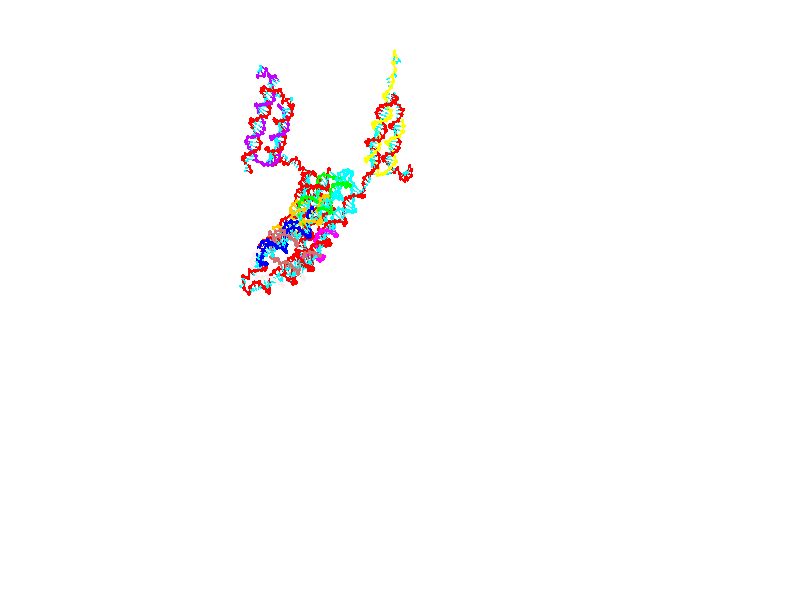 // switches for output
#declare DRAW_BASES = 1; // possible values are 0, 1; only relevant for DNA ribbons
#declare DRAW_BASES_TYPE = 3; // possible values are 1, 2, 3; only relevant for DNA ribbons
#declare DRAW_FOG = 0; // set to 1 to enable fog

#include "colors.inc"

#include "transforms.inc"
background { rgb <1, 1, 1>}

#default {
   normal{
       ripples 0.25
       frequency 0.20
       turbulence 0.2
       lambda 5
   }
	finish {
		phong 0.1
		phong_size 40.
	}
}

// original window dimensions: 1024x640


// camera settings

camera {
	sky <0, 0.179814, -0.983701>
	up <0, 0.179814, -0.983701>
	right 1.6 * <1, 0, 0>
	location <25.469, 94.9851, 44.8844>
	look_at <25.469, 29.3977, 32.8955>
	direction <0, -65.5874, -11.9889>
	angle 67.0682
}


# declare cpy_camera_pos = <25.469, 94.9851, 44.8844>;
# if (DRAW_FOG = 1)
fog {
	fog_type 2
	up vnormalize(cpy_camera_pos)
	color rgbt<1,1,1,0.3>
	distance 1e-5
	fog_alt 3e-3
	fog_offset 28
}
# end


// LIGHTS

# declare lum = 6;
global_settings {
	ambient_light rgb lum * <0.05, 0.05, 0.05>
	max_trace_level 15
}# declare cpy_direct_light_amount = 0.25;
light_source
{	1000 * <-1, -1.16351, -0.803887>,
	rgb lum * cpy_direct_light_amount
	parallel
}

light_source
{	1000 * <1, 1.16351, 0.803887>,
	rgb lum * cpy_direct_light_amount
	parallel
}

// strand 0

// nucleotide -1

// particle -1
sphere {
	<4.774878, 15.079329, 15.172366> 0.250000
	pigment { color rgbt <1,0,0,0> }
	no_shadow
}
cylinder {
	<4.379164, 15.124147, 15.134925>,  <4.141736, 15.151038, 15.112460>, 0.100000
	pigment { color rgbt <1,0,0,0> }
	no_shadow
}
cylinder {
	<4.379164, 15.124147, 15.134925>,  <4.774878, 15.079329, 15.172366>, 0.100000
	pigment { color rgbt <1,0,0,0> }
	no_shadow
}

// particle -1
sphere {
	<4.379164, 15.124147, 15.134925> 0.100000
	pigment { color rgbt <1,0,0,0> }
	no_shadow
}
sphere {
	0, 1
	scale<0.080000,0.200000,0.300000>
	matrix <0.146000, 0.757969, -0.635741,
		-0.000284, -0.642595, -0.766206,
		-0.989285, 0.112047, -0.093603,
		4.082378, 15.157762, 15.106844>
	pigment { color rgbt <0,1,1,0> }
	no_shadow
}
cylinder {
	<4.490084, 14.902088, 14.505681>,  <4.774878, 15.079329, 15.172366>, 0.130000
	pigment { color rgbt <1,0,0,0> }
	no_shadow
}

// nucleotide -1

// particle -1
sphere {
	<4.490084, 14.902088, 14.505681> 0.250000
	pigment { color rgbt <1,0,0,0> }
	no_shadow
}
cylinder {
	<4.332731, 15.216468, 14.696483>,  <4.238319, 15.405096, 14.810964>, 0.100000
	pigment { color rgbt <1,0,0,0> }
	no_shadow
}
cylinder {
	<4.332731, 15.216468, 14.696483>,  <4.490084, 14.902088, 14.505681>, 0.100000
	pigment { color rgbt <1,0,0,0> }
	no_shadow
}

// particle -1
sphere {
	<4.332731, 15.216468, 14.696483> 0.100000
	pigment { color rgbt <1,0,0,0> }
	no_shadow
}
sphere {
	0, 1
	scale<0.080000,0.200000,0.300000>
	matrix <0.330056, 0.604978, -0.724614,
		-0.858087, -0.127613, -0.497395,
		-0.393383, 0.785950, 0.477004,
		4.214716, 15.452252, 14.839584>
	pigment { color rgbt <0,1,1,0> }
	no_shadow
}
cylinder {
	<3.919367, 15.110975, 14.119778>,  <4.490084, 14.902088, 14.505681>, 0.130000
	pigment { color rgbt <1,0,0,0> }
	no_shadow
}

// nucleotide -1

// particle -1
sphere {
	<3.919367, 15.110975, 14.119778> 0.250000
	pigment { color rgbt <1,0,0,0> }
	no_shadow
}
cylinder {
	<4.096055, 15.408022, 14.321135>,  <4.202068, 15.586249, 14.441949>, 0.100000
	pigment { color rgbt <1,0,0,0> }
	no_shadow
}
cylinder {
	<4.096055, 15.408022, 14.321135>,  <3.919367, 15.110975, 14.119778>, 0.100000
	pigment { color rgbt <1,0,0,0> }
	no_shadow
}

// particle -1
sphere {
	<4.096055, 15.408022, 14.321135> 0.100000
	pigment { color rgbt <1,0,0,0> }
	no_shadow
}
sphere {
	0, 1
	scale<0.080000,0.200000,0.300000>
	matrix <0.018476, 0.553451, -0.832676,
		-0.896962, 0.377112, 0.230751,
		0.441721, 0.742616, 0.503392,
		4.228571, 15.630807, 14.472153>
	pigment { color rgbt <0,1,1,0> }
	no_shadow
}
cylinder {
	<3.676254, 15.826704, 13.893489>,  <3.919367, 15.110975, 14.119778>, 0.130000
	pigment { color rgbt <1,0,0,0> }
	no_shadow
}

// nucleotide -1

// particle -1
sphere {
	<3.676254, 15.826704, 13.893489> 0.250000
	pigment { color rgbt <1,0,0,0> }
	no_shadow
}
cylinder {
	<4.038322, 15.871559, 14.057486>,  <4.255562, 15.898473, 14.155884>, 0.100000
	pigment { color rgbt <1,0,0,0> }
	no_shadow
}
cylinder {
	<4.038322, 15.871559, 14.057486>,  <3.676254, 15.826704, 13.893489>, 0.100000
	pigment { color rgbt <1,0,0,0> }
	no_shadow
}

// particle -1
sphere {
	<4.038322, 15.871559, 14.057486> 0.100000
	pigment { color rgbt <1,0,0,0> }
	no_shadow
}
sphere {
	0, 1
	scale<0.080000,0.200000,0.300000>
	matrix <0.213892, 0.713376, -0.667342,
		-0.367314, 0.691751, 0.621740,
		0.905169, 0.112139, 0.409993,
		4.309873, 15.905201, 14.180484>
	pigment { color rgbt <0,1,1,0> }
	no_shadow
}
cylinder {
	<3.911068, 16.593012, 14.006607>,  <3.676254, 15.826704, 13.893489>, 0.130000
	pigment { color rgbt <1,0,0,0> }
	no_shadow
}

// nucleotide -1

// particle -1
sphere {
	<3.911068, 16.593012, 14.006607> 0.250000
	pigment { color rgbt <1,0,0,0> }
	no_shadow
}
cylinder {
	<4.243508, 16.370586, 14.003364>,  <4.442972, 16.237131, 14.001417>, 0.100000
	pigment { color rgbt <1,0,0,0> }
	no_shadow
}
cylinder {
	<4.243508, 16.370586, 14.003364>,  <3.911068, 16.593012, 14.006607>, 0.100000
	pigment { color rgbt <1,0,0,0> }
	no_shadow
}

// particle -1
sphere {
	<4.243508, 16.370586, 14.003364> 0.100000
	pigment { color rgbt <1,0,0,0> }
	no_shadow
}
sphere {
	0, 1
	scale<0.080000,0.200000,0.300000>
	matrix <0.406137, 0.616847, -0.674205,
		0.379905, 0.557037, 0.738500,
		0.831099, -0.556066, -0.008109,
		4.492837, 16.203766, 14.000931>
	pigment { color rgbt <0,1,1,0> }
	no_shadow
}
cylinder {
	<4.415945, 17.043287, 13.824992>,  <3.911068, 16.593012, 14.006607>, 0.130000
	pigment { color rgbt <1,0,0,0> }
	no_shadow
}

// nucleotide -1

// particle -1
sphere {
	<4.415945, 17.043287, 13.824992> 0.250000
	pigment { color rgbt <1,0,0,0> }
	no_shadow
}
cylinder {
	<4.630076, 16.707472, 13.787901>,  <4.758555, 16.505983, 13.765646>, 0.100000
	pigment { color rgbt <1,0,0,0> }
	no_shadow
}
cylinder {
	<4.630076, 16.707472, 13.787901>,  <4.415945, 17.043287, 13.824992>, 0.100000
	pigment { color rgbt <1,0,0,0> }
	no_shadow
}

// particle -1
sphere {
	<4.630076, 16.707472, 13.787901> 0.100000
	pigment { color rgbt <1,0,0,0> }
	no_shadow
}
sphere {
	0, 1
	scale<0.080000,0.200000,0.300000>
	matrix <0.541181, 0.425212, -0.725478,
		0.648496, 0.338186, 0.681970,
		0.535329, -0.839539, -0.092728,
		4.790675, 16.455610, 13.760082>
	pigment { color rgbt <0,1,1,0> }
	no_shadow
}
cylinder {
	<5.089902, 17.229347, 13.796692>,  <4.415945, 17.043287, 13.824992>, 0.130000
	pigment { color rgbt <1,0,0,0> }
	no_shadow
}

// nucleotide -1

// particle -1
sphere {
	<5.089902, 17.229347, 13.796692> 0.250000
	pigment { color rgbt <1,0,0,0> }
	no_shadow
}
cylinder {
	<5.067590, 16.872578, 13.617199>,  <5.054203, 16.658516, 13.509503>, 0.100000
	pigment { color rgbt <1,0,0,0> }
	no_shadow
}
cylinder {
	<5.067590, 16.872578, 13.617199>,  <5.089902, 17.229347, 13.796692>, 0.100000
	pigment { color rgbt <1,0,0,0> }
	no_shadow
}

// particle -1
sphere {
	<5.067590, 16.872578, 13.617199> 0.100000
	pigment { color rgbt <1,0,0,0> }
	no_shadow
}
sphere {
	0, 1
	scale<0.080000,0.200000,0.300000>
	matrix <0.451627, 0.378286, -0.808042,
		0.890461, -0.247732, 0.381717,
		-0.055780, -0.891924, -0.448732,
		5.050856, 16.605000, 13.482579>
	pigment { color rgbt <0,1,1,0> }
	no_shadow
}
cylinder {
	<5.718184, 17.124943, 13.451114>,  <5.089902, 17.229347, 13.796692>, 0.130000
	pigment { color rgbt <1,0,0,0> }
	no_shadow
}

// nucleotide -1

// particle -1
sphere {
	<5.718184, 17.124943, 13.451114> 0.250000
	pigment { color rgbt <1,0,0,0> }
	no_shadow
}
cylinder {
	<5.474160, 16.877747, 13.252754>,  <5.327745, 16.729429, 13.133739>, 0.100000
	pigment { color rgbt <1,0,0,0> }
	no_shadow
}
cylinder {
	<5.474160, 16.877747, 13.252754>,  <5.718184, 17.124943, 13.451114>, 0.100000
	pigment { color rgbt <1,0,0,0> }
	no_shadow
}

// particle -1
sphere {
	<5.474160, 16.877747, 13.252754> 0.100000
	pigment { color rgbt <1,0,0,0> }
	no_shadow
}
sphere {
	0, 1
	scale<0.080000,0.200000,0.300000>
	matrix <0.354902, 0.346444, -0.868344,
		0.708428, -0.705738, 0.007974,
		-0.610061, -0.617989, -0.495899,
		5.291142, 16.692350, 13.103985>
	pigment { color rgbt <0,1,1,0> }
	no_shadow
}
cylinder {
	<6.200044, 16.697407, 12.956915>,  <5.718184, 17.124943, 13.451114>, 0.130000
	pigment { color rgbt <1,0,0,0> }
	no_shadow
}

// nucleotide -1

// particle -1
sphere {
	<6.200044, 16.697407, 12.956915> 0.250000
	pigment { color rgbt <1,0,0,0> }
	no_shadow
}
cylinder {
	<5.819025, 16.701376, 12.835226>,  <5.590413, 16.703756, 12.762213>, 0.100000
	pigment { color rgbt <1,0,0,0> }
	no_shadow
}
cylinder {
	<5.819025, 16.701376, 12.835226>,  <6.200044, 16.697407, 12.956915>, 0.100000
	pigment { color rgbt <1,0,0,0> }
	no_shadow
}

// particle -1
sphere {
	<5.819025, 16.701376, 12.835226> 0.100000
	pigment { color rgbt <1,0,0,0> }
	no_shadow
}
sphere {
	0, 1
	scale<0.080000,0.200000,0.300000>
	matrix <0.294817, 0.278688, -0.914011,
		0.075713, -0.960330, -0.268390,
		-0.952550, 0.009923, -0.304222,
		5.533260, 16.704353, 12.743959>
	pigment { color rgbt <0,1,1,0> }
	no_shadow
}
cylinder {
	<6.324853, 16.579550, 12.231091>,  <6.200044, 16.697407, 12.956915>, 0.130000
	pigment { color rgbt <1,0,0,0> }
	no_shadow
}

// nucleotide -1

// particle -1
sphere {
	<6.324853, 16.579550, 12.231091> 0.250000
	pigment { color rgbt <1,0,0,0> }
	no_shadow
}
cylinder {
	<5.939500, 16.686094, 12.243391>,  <5.708289, 16.750021, 12.250772>, 0.100000
	pigment { color rgbt <1,0,0,0> }
	no_shadow
}
cylinder {
	<5.939500, 16.686094, 12.243391>,  <6.324853, 16.579550, 12.231091>, 0.100000
	pigment { color rgbt <1,0,0,0> }
	no_shadow
}

// particle -1
sphere {
	<5.939500, 16.686094, 12.243391> 0.100000
	pigment { color rgbt <1,0,0,0> }
	no_shadow
}
sphere {
	0, 1
	scale<0.080000,0.200000,0.300000>
	matrix <0.049686, 0.290048, -0.955721,
		-0.263486, -0.919197, -0.292662,
		-0.963382, 0.266361, 0.030752,
		5.650486, 16.766003, 12.252617>
	pigment { color rgbt <0,1,1,0> }
	no_shadow
}
cylinder {
	<5.924916, 16.248989, 11.606469>,  <6.324853, 16.579550, 12.231091>, 0.130000
	pigment { color rgbt <1,0,0,0> }
	no_shadow
}

// nucleotide -1

// particle -1
sphere {
	<5.924916, 16.248989, 11.606469> 0.250000
	pigment { color rgbt <1,0,0,0> }
	no_shadow
}
cylinder {
	<5.720063, 16.575459, 11.713485>,  <5.597150, 16.771341, 11.777695>, 0.100000
	pigment { color rgbt <1,0,0,0> }
	no_shadow
}
cylinder {
	<5.720063, 16.575459, 11.713485>,  <5.924916, 16.248989, 11.606469>, 0.100000
	pigment { color rgbt <1,0,0,0> }
	no_shadow
}

// particle -1
sphere {
	<5.720063, 16.575459, 11.713485> 0.100000
	pigment { color rgbt <1,0,0,0> }
	no_shadow
}
sphere {
	0, 1
	scale<0.080000,0.200000,0.300000>
	matrix <0.051022, 0.339848, -0.939095,
		-0.857388, -0.467293, -0.215690,
		-0.512134, 0.816174, 0.267540,
		5.566422, 16.820311, 11.793747>
	pigment { color rgbt <0,1,1,0> }
	no_shadow
}
cylinder {
	<5.468639, 16.337553, 11.022264>,  <5.924916, 16.248989, 11.606469>, 0.130000
	pigment { color rgbt <1,0,0,0> }
	no_shadow
}

// nucleotide -1

// particle -1
sphere {
	<5.468639, 16.337553, 11.022264> 0.250000
	pigment { color rgbt <1,0,0,0> }
	no_shadow
}
cylinder {
	<5.499326, 16.685343, 11.217457>,  <5.517738, 16.894016, 11.334573>, 0.100000
	pigment { color rgbt <1,0,0,0> }
	no_shadow
}
cylinder {
	<5.499326, 16.685343, 11.217457>,  <5.468639, 16.337553, 11.022264>, 0.100000
	pigment { color rgbt <1,0,0,0> }
	no_shadow
}

// particle -1
sphere {
	<5.499326, 16.685343, 11.217457> 0.100000
	pigment { color rgbt <1,0,0,0> }
	no_shadow
}
sphere {
	0, 1
	scale<0.080000,0.200000,0.300000>
	matrix <0.277925, 0.451379, -0.847947,
		-0.957534, 0.200675, -0.207020,
		0.076717, 0.869475, 0.487984,
		5.522341, 16.946186, 11.363852>
	pigment { color rgbt <0,1,1,0> }
	no_shadow
}
cylinder {
	<5.160601, 16.875645, 10.491508>,  <5.468639, 16.337553, 11.022264>, 0.130000
	pigment { color rgbt <1,0,0,0> }
	no_shadow
}

// nucleotide -1

// particle -1
sphere {
	<5.160601, 16.875645, 10.491508> 0.250000
	pigment { color rgbt <1,0,0,0> }
	no_shadow
}
cylinder {
	<5.341868, 17.101549, 10.767386>,  <5.450628, 17.237093, 10.932914>, 0.100000
	pigment { color rgbt <1,0,0,0> }
	no_shadow
}
cylinder {
	<5.341868, 17.101549, 10.767386>,  <5.160601, 16.875645, 10.491508>, 0.100000
	pigment { color rgbt <1,0,0,0> }
	no_shadow
}

// particle -1
sphere {
	<5.341868, 17.101549, 10.767386> 0.100000
	pigment { color rgbt <1,0,0,0> }
	no_shadow
}
sphere {
	0, 1
	scale<0.080000,0.200000,0.300000>
	matrix <0.344097, 0.602912, -0.719788,
		-0.822336, 0.563507, 0.078886,
		0.453167, 0.564763, 0.689697,
		5.477818, 17.270979, 10.974296>
	pigment { color rgbt <0,1,1,0> }
	no_shadow
}
cylinder {
	<5.038649, 17.609303, 10.323090>,  <5.160601, 16.875645, 10.491508>, 0.130000
	pigment { color rgbt <1,0,0,0> }
	no_shadow
}

// nucleotide -1

// particle -1
sphere {
	<5.038649, 17.609303, 10.323090> 0.250000
	pigment { color rgbt <1,0,0,0> }
	no_shadow
}
cylinder {
	<5.364395, 17.616823, 10.555109>,  <5.559842, 17.621336, 10.694321>, 0.100000
	pigment { color rgbt <1,0,0,0> }
	no_shadow
}
cylinder {
	<5.364395, 17.616823, 10.555109>,  <5.038649, 17.609303, 10.323090>, 0.100000
	pigment { color rgbt <1,0,0,0> }
	no_shadow
}

// particle -1
sphere {
	<5.364395, 17.616823, 10.555109> 0.100000
	pigment { color rgbt <1,0,0,0> }
	no_shadow
}
sphere {
	0, 1
	scale<0.080000,0.200000,0.300000>
	matrix <0.451435, 0.607584, -0.653489,
		-0.364715, 0.794033, 0.486308,
		0.814364, 0.018801, 0.580049,
		5.608704, 17.622463, 10.729124>
	pigment { color rgbt <0,1,1,0> }
	no_shadow
}
cylinder {
	<5.312217, 18.328423, 10.196226>,  <5.038649, 17.609303, 10.323090>, 0.130000
	pigment { color rgbt <1,0,0,0> }
	no_shadow
}

// nucleotide -1

// particle -1
sphere {
	<5.312217, 18.328423, 10.196226> 0.250000
	pigment { color rgbt <1,0,0,0> }
	no_shadow
}
cylinder {
	<5.615232, 18.131969, 10.368237>,  <5.797041, 18.014097, 10.471444>, 0.100000
	pigment { color rgbt <1,0,0,0> }
	no_shadow
}
cylinder {
	<5.615232, 18.131969, 10.368237>,  <5.312217, 18.328423, 10.196226>, 0.100000
	pigment { color rgbt <1,0,0,0> }
	no_shadow
}

// particle -1
sphere {
	<5.615232, 18.131969, 10.368237> 0.100000
	pigment { color rgbt <1,0,0,0> }
	no_shadow
}
sphere {
	0, 1
	scale<0.080000,0.200000,0.300000>
	matrix <0.652141, 0.598777, -0.464950,
		-0.029138, 0.632656, 0.773885,
		0.757538, -0.491134, 0.430028,
		5.842494, 17.984629, 10.497246>
	pigment { color rgbt <0,1,1,0> }
	no_shadow
}
cylinder {
	<5.652271, 18.809732, 10.504229>,  <5.312217, 18.328423, 10.196226>, 0.130000
	pigment { color rgbt <1,0,0,0> }
	no_shadow
}

// nucleotide -1

// particle -1
sphere {
	<5.652271, 18.809732, 10.504229> 0.250000
	pigment { color rgbt <1,0,0,0> }
	no_shadow
}
cylinder {
	<5.873079, 18.492630, 10.400837>,  <6.005564, 18.302368, 10.338802>, 0.100000
	pigment { color rgbt <1,0,0,0> }
	no_shadow
}
cylinder {
	<5.873079, 18.492630, 10.400837>,  <5.652271, 18.809732, 10.504229>, 0.100000
	pigment { color rgbt <1,0,0,0> }
	no_shadow
}

// particle -1
sphere {
	<5.873079, 18.492630, 10.400837> 0.100000
	pigment { color rgbt <1,0,0,0> }
	no_shadow
}
sphere {
	0, 1
	scale<0.080000,0.200000,0.300000>
	matrix <0.625264, 0.598637, -0.500678,
		0.551651, 0.114766, 0.826141,
		0.552020, -0.792756, -0.258479,
		6.038685, 18.254803, 10.323293>
	pigment { color rgbt <0,1,1,0> }
	no_shadow
}
cylinder {
	<6.334960, 19.012482, 10.492875>,  <5.652271, 18.809732, 10.504229>, 0.130000
	pigment { color rgbt <1,0,0,0> }
	no_shadow
}

// nucleotide -1

// particle -1
sphere {
	<6.334960, 19.012482, 10.492875> 0.250000
	pigment { color rgbt <1,0,0,0> }
	no_shadow
}
cylinder {
	<6.362613, 18.688900, 10.259358>,  <6.379205, 18.494751, 10.119248>, 0.100000
	pigment { color rgbt <1,0,0,0> }
	no_shadow
}
cylinder {
	<6.362613, 18.688900, 10.259358>,  <6.334960, 19.012482, 10.492875>, 0.100000
	pigment { color rgbt <1,0,0,0> }
	no_shadow
}

// particle -1
sphere {
	<6.362613, 18.688900, 10.259358> 0.100000
	pigment { color rgbt <1,0,0,0> }
	no_shadow
}
sphere {
	0, 1
	scale<0.080000,0.200000,0.300000>
	matrix <0.607106, 0.498469, -0.618830,
		0.791608, -0.311641, 0.525582,
		0.069133, -0.808955, -0.583791,
		6.383353, 18.446213, 10.084221>
	pigment { color rgbt <0,1,1,0> }
	no_shadow
}
cylinder {
	<6.895351, 19.207836, 10.193256>,  <6.334960, 19.012482, 10.492875>, 0.130000
	pigment { color rgbt <1,0,0,0> }
	no_shadow
}

// nucleotide -1

// particle -1
sphere {
	<6.895351, 19.207836, 10.193256> 0.250000
	pigment { color rgbt <1,0,0,0> }
	no_shadow
}
cylinder {
	<6.776449, 18.879585, 9.998031>,  <6.705107, 18.682634, 9.880895>, 0.100000
	pigment { color rgbt <1,0,0,0> }
	no_shadow
}
cylinder {
	<6.776449, 18.879585, 9.998031>,  <6.895351, 19.207836, 10.193256>, 0.100000
	pigment { color rgbt <1,0,0,0> }
	no_shadow
}

// particle -1
sphere {
	<6.776449, 18.879585, 9.998031> 0.100000
	pigment { color rgbt <1,0,0,0> }
	no_shadow
}
sphere {
	0, 1
	scale<0.080000,0.200000,0.300000>
	matrix <0.643712, 0.205286, -0.737220,
		0.705176, -0.533317, 0.467225,
		-0.297257, -0.820628, -0.488065,
		6.687272, 18.633396, 9.851611>
	pigment { color rgbt <0,1,1,0> }
	no_shadow
}
cylinder {
	<7.505925, 18.775265, 10.076652>,  <6.895351, 19.207836, 10.193256>, 0.130000
	pigment { color rgbt <1,0,0,0> }
	no_shadow
}

// nucleotide -1

// particle -1
sphere {
	<7.505925, 18.775265, 10.076652> 0.250000
	pigment { color rgbt <1,0,0,0> }
	no_shadow
}
cylinder {
	<7.202902, 18.706060, 9.824883>,  <7.021088, 18.664537, 9.673820>, 0.100000
	pigment { color rgbt <1,0,0,0> }
	no_shadow
}
cylinder {
	<7.202902, 18.706060, 9.824883>,  <7.505925, 18.775265, 10.076652>, 0.100000
	pigment { color rgbt <1,0,0,0> }
	no_shadow
}

// particle -1
sphere {
	<7.202902, 18.706060, 9.824883> 0.100000
	pigment { color rgbt <1,0,0,0> }
	no_shadow
}
sphere {
	0, 1
	scale<0.080000,0.200000,0.300000>
	matrix <0.502980, 0.459891, -0.731786,
		0.416073, -0.870957, -0.261373,
		-0.757558, -0.173011, -0.629423,
		6.975635, 18.654156, 9.636055>
	pigment { color rgbt <0,1,1,0> }
	no_shadow
}
cylinder {
	<7.810557, 18.476139, 9.463671>,  <7.505925, 18.775265, 10.076652>, 0.130000
	pigment { color rgbt <1,0,0,0> }
	no_shadow
}

// nucleotide -1

// particle -1
sphere {
	<7.810557, 18.476139, 9.463671> 0.250000
	pigment { color rgbt <1,0,0,0> }
	no_shadow
}
cylinder {
	<7.447434, 18.605057, 9.356331>,  <7.229560, 18.682407, 9.291927>, 0.100000
	pigment { color rgbt <1,0,0,0> }
	no_shadow
}
cylinder {
	<7.447434, 18.605057, 9.356331>,  <7.810557, 18.476139, 9.463671>, 0.100000
	pigment { color rgbt <1,0,0,0> }
	no_shadow
}

// particle -1
sphere {
	<7.447434, 18.605057, 9.356331> 0.100000
	pigment { color rgbt <1,0,0,0> }
	no_shadow
}
sphere {
	0, 1
	scale<0.080000,0.200000,0.300000>
	matrix <0.398098, 0.460956, -0.793119,
		-0.131920, -0.826829, -0.546765,
		-0.907808, 0.322294, -0.268349,
		7.175092, 18.701744, 9.275826>
	pigment { color rgbt <0,1,1,0> }
	no_shadow
}
cylinder {
	<7.815354, 18.383320, 8.760230>,  <7.810557, 18.476139, 9.463671>, 0.130000
	pigment { color rgbt <1,0,0,0> }
	no_shadow
}

// nucleotide -1

// particle -1
sphere {
	<7.815354, 18.383320, 8.760230> 0.250000
	pigment { color rgbt <1,0,0,0> }
	no_shadow
}
cylinder {
	<7.525784, 18.652138, 8.822577>,  <7.352043, 18.813429, 8.859984>, 0.100000
	pigment { color rgbt <1,0,0,0> }
	no_shadow
}
cylinder {
	<7.525784, 18.652138, 8.822577>,  <7.815354, 18.383320, 8.760230>, 0.100000
	pigment { color rgbt <1,0,0,0> }
	no_shadow
}

// particle -1
sphere {
	<7.525784, 18.652138, 8.822577> 0.100000
	pigment { color rgbt <1,0,0,0> }
	no_shadow
}
sphere {
	0, 1
	scale<0.080000,0.200000,0.300000>
	matrix <0.379307, 0.576451, -0.723762,
		-0.576248, -0.464826, -0.672216,
		-0.723923, 0.672043, 0.155867,
		7.308608, 18.853750, 8.869336>
	pigment { color rgbt <0,1,1,0> }
	no_shadow
}
cylinder {
	<7.532367, 18.526190, 8.140328>,  <7.815354, 18.383320, 8.760230>, 0.130000
	pigment { color rgbt <1,0,0,0> }
	no_shadow
}

// nucleotide -1

// particle -1
sphere {
	<7.532367, 18.526190, 8.140328> 0.250000
	pigment { color rgbt <1,0,0,0> }
	no_shadow
}
cylinder {
	<7.414008, 18.845600, 8.350015>,  <7.342993, 19.037247, 8.475826>, 0.100000
	pigment { color rgbt <1,0,0,0> }
	no_shadow
}
cylinder {
	<7.414008, 18.845600, 8.350015>,  <7.532367, 18.526190, 8.140328>, 0.100000
	pigment { color rgbt <1,0,0,0> }
	no_shadow
}

// particle -1
sphere {
	<7.414008, 18.845600, 8.350015> 0.100000
	pigment { color rgbt <1,0,0,0> }
	no_shadow
}
sphere {
	0, 1
	scale<0.080000,0.200000,0.300000>
	matrix <0.428355, 0.601441, -0.674374,
		-0.853790, 0.025005, -0.520017,
		-0.295897, 0.798526, 0.524215,
		7.325239, 19.085157, 8.507279>
	pigment { color rgbt <0,1,1,0> }
	no_shadow
}
cylinder {
	<7.165212, 18.979467, 7.683913>,  <7.532367, 18.526190, 8.140328>, 0.130000
	pigment { color rgbt <1,0,0,0> }
	no_shadow
}

// nucleotide -1

// particle -1
sphere {
	<7.165212, 18.979467, 7.683913> 0.250000
	pigment { color rgbt <1,0,0,0> }
	no_shadow
}
cylinder {
	<7.297093, 19.196524, 7.992934>,  <7.376223, 19.326757, 8.178346>, 0.100000
	pigment { color rgbt <1,0,0,0> }
	no_shadow
}
cylinder {
	<7.297093, 19.196524, 7.992934>,  <7.165212, 18.979467, 7.683913>, 0.100000
	pigment { color rgbt <1,0,0,0> }
	no_shadow
}

// particle -1
sphere {
	<7.297093, 19.196524, 7.992934> 0.100000
	pigment { color rgbt <1,0,0,0> }
	no_shadow
}
sphere {
	0, 1
	scale<0.080000,0.200000,0.300000>
	matrix <0.311346, 0.710031, -0.631601,
		-0.891268, 0.448773, 0.065151,
		0.329705, 0.542641, 0.772551,
		7.396005, 19.359316, 8.224699>
	pigment { color rgbt <0,1,1,0> }
	no_shadow
}
cylinder {
	<6.929013, 19.749392, 7.566063>,  <7.165212, 18.979467, 7.683913>, 0.130000
	pigment { color rgbt <1,0,0,0> }
	no_shadow
}

// nucleotide -1

// particle -1
sphere {
	<6.929013, 19.749392, 7.566063> 0.250000
	pigment { color rgbt <1,0,0,0> }
	no_shadow
}
cylinder {
	<7.230771, 19.759285, 7.828445>,  <7.411825, 19.765221, 7.985875>, 0.100000
	pigment { color rgbt <1,0,0,0> }
	no_shadow
}
cylinder {
	<7.230771, 19.759285, 7.828445>,  <6.929013, 19.749392, 7.566063>, 0.100000
	pigment { color rgbt <1,0,0,0> }
	no_shadow
}

// particle -1
sphere {
	<7.230771, 19.759285, 7.828445> 0.100000
	pigment { color rgbt <1,0,0,0> }
	no_shadow
}
sphere {
	0, 1
	scale<0.080000,0.200000,0.300000>
	matrix <0.429182, 0.737530, -0.521396,
		-0.496683, 0.674862, 0.545772,
		0.754393, 0.024733, 0.655957,
		7.457088, 19.766705, 8.025232>
	pigment { color rgbt <0,1,1,0> }
	no_shadow
}
cylinder {
	<7.106000, 20.488365, 7.596873>,  <6.929013, 19.749392, 7.566063>, 0.130000
	pigment { color rgbt <1,0,0,0> }
	no_shadow
}

// nucleotide -1

// particle -1
sphere {
	<7.106000, 20.488365, 7.596873> 0.250000
	pigment { color rgbt <1,0,0,0> }
	no_shadow
}
cylinder {
	<7.422673, 20.277534, 7.720441>,  <7.612677, 20.151037, 7.794582>, 0.100000
	pigment { color rgbt <1,0,0,0> }
	no_shadow
}
cylinder {
	<7.422673, 20.277534, 7.720441>,  <7.106000, 20.488365, 7.596873>, 0.100000
	pigment { color rgbt <1,0,0,0> }
	no_shadow
}

// particle -1
sphere {
	<7.422673, 20.277534, 7.720441> 0.100000
	pigment { color rgbt <1,0,0,0> }
	no_shadow
}
sphere {
	0, 1
	scale<0.080000,0.200000,0.300000>
	matrix <0.609168, 0.642623, -0.464704,
		0.046414, 0.556082, 0.829830,
		0.791682, -0.527075, 0.308921,
		7.660177, 20.119411, 7.813117>
	pigment { color rgbt <0,1,1,0> }
	no_shadow
}
cylinder {
	<7.603227, 21.033226, 7.663513>,  <7.106000, 20.488365, 7.596873>, 0.130000
	pigment { color rgbt <1,0,0,0> }
	no_shadow
}

// nucleotide -1

// particle -1
sphere {
	<7.603227, 21.033226, 7.663513> 0.250000
	pigment { color rgbt <1,0,0,0> }
	no_shadow
}
cylinder {
	<7.783086, 20.677065, 7.635243>,  <7.891002, 20.463367, 7.618281>, 0.100000
	pigment { color rgbt <1,0,0,0> }
	no_shadow
}
cylinder {
	<7.783086, 20.677065, 7.635243>,  <7.603227, 21.033226, 7.663513>, 0.100000
	pigment { color rgbt <1,0,0,0> }
	no_shadow
}

// particle -1
sphere {
	<7.783086, 20.677065, 7.635243> 0.100000
	pigment { color rgbt <1,0,0,0> }
	no_shadow
}
sphere {
	0, 1
	scale<0.080000,0.200000,0.300000>
	matrix <0.818395, 0.442395, -0.366764,
		0.357834, 0.107075, 0.927626,
		0.449649, -0.890405, -0.070674,
		7.917981, 20.409943, 7.614041>
	pigment { color rgbt <0,1,1,0> }
	no_shadow
}
cylinder {
	<8.242201, 21.142334, 8.031043>,  <7.603227, 21.033226, 7.663513>, 0.130000
	pigment { color rgbt <1,0,0,0> }
	no_shadow
}

// nucleotide -1

// particle -1
sphere {
	<8.242201, 21.142334, 8.031043> 0.250000
	pigment { color rgbt <1,0,0,0> }
	no_shadow
}
cylinder {
	<8.254250, 20.855625, 7.752381>,  <8.261478, 20.683599, 7.585184>, 0.100000
	pigment { color rgbt <1,0,0,0> }
	no_shadow
}
cylinder {
	<8.254250, 20.855625, 7.752381>,  <8.242201, 21.142334, 8.031043>, 0.100000
	pigment { color rgbt <1,0,0,0> }
	no_shadow
}

// particle -1
sphere {
	<8.254250, 20.855625, 7.752381> 0.100000
	pigment { color rgbt <1,0,0,0> }
	no_shadow
}
sphere {
	0, 1
	scale<0.080000,0.200000,0.300000>
	matrix <0.740825, 0.483904, -0.465848,
		0.671022, -0.502067, 0.545580,
		0.030121, -0.716774, -0.696655,
		8.263286, 20.640593, 7.543385>
	pigment { color rgbt <0,1,1,0> }
	no_shadow
}
cylinder {
	<8.887006, 20.839043, 8.007852>,  <8.242201, 21.142334, 8.031043>, 0.130000
	pigment { color rgbt <1,0,0,0> }
	no_shadow
}

// nucleotide -1

// particle -1
sphere {
	<8.887006, 20.839043, 8.007852> 0.250000
	pigment { color rgbt <1,0,0,0> }
	no_shadow
}
cylinder {
	<8.699515, 20.817425, 7.655176>,  <8.587021, 20.804453, 7.443571>, 0.100000
	pigment { color rgbt <1,0,0,0> }
	no_shadow
}
cylinder {
	<8.699515, 20.817425, 7.655176>,  <8.887006, 20.839043, 8.007852>, 0.100000
	pigment { color rgbt <1,0,0,0> }
	no_shadow
}

// particle -1
sphere {
	<8.699515, 20.817425, 7.655176> 0.100000
	pigment { color rgbt <1,0,0,0> }
	no_shadow
}
sphere {
	0, 1
	scale<0.080000,0.200000,0.300000>
	matrix <0.711535, 0.568383, -0.413109,
		0.523464, -0.820987, -0.227960,
		-0.468726, -0.054046, -0.881689,
		8.558898, 20.801210, 7.390669>
	pigment { color rgbt <0,1,1,0> }
	no_shadow
}
cylinder {
	<9.693695, 21.042007, 7.968584>,  <8.887006, 20.839043, 8.007852>, 0.130000
	pigment { color rgbt <1,0,0,0> }
	no_shadow
}

// nucleotide -1

// particle -1
sphere {
	<9.693695, 21.042007, 7.968584> 0.250000
	pigment { color rgbt <1,0,0,0> }
	no_shadow
}
cylinder {
	<9.427208, 20.840523, 8.188559>,  <9.267316, 20.719631, 8.320543>, 0.100000
	pigment { color rgbt <1,0,0,0> }
	no_shadow
}
cylinder {
	<9.427208, 20.840523, 8.188559>,  <9.693695, 21.042007, 7.968584>, 0.100000
	pigment { color rgbt <1,0,0,0> }
	no_shadow
}

// particle -1
sphere {
	<9.427208, 20.840523, 8.188559> 0.100000
	pigment { color rgbt <1,0,0,0> }
	no_shadow
}
sphere {
	0, 1
	scale<0.080000,0.200000,0.300000>
	matrix <0.597455, -0.801832, -0.010650,
		0.446321, 0.321466, 0.835139,
		-0.666217, -0.503711, 0.549936,
		9.227343, 20.689409, 8.353539>
	pigment { color rgbt <0,1,1,0> }
	no_shadow
}
cylinder {
	<10.120034, 20.830679, 8.609001>,  <9.693695, 21.042007, 7.968584>, 0.130000
	pigment { color rgbt <1,0,0,0> }
	no_shadow
}

// nucleotide -1

// particle -1
sphere {
	<10.120034, 20.830679, 8.609001> 0.250000
	pigment { color rgbt <1,0,0,0> }
	no_shadow
}
cylinder {
	<9.813225, 20.602863, 8.490815>,  <9.629139, 20.466173, 8.419904>, 0.100000
	pigment { color rgbt <1,0,0,0> }
	no_shadow
}
cylinder {
	<9.813225, 20.602863, 8.490815>,  <10.120034, 20.830679, 8.609001>, 0.100000
	pigment { color rgbt <1,0,0,0> }
	no_shadow
}

// particle -1
sphere {
	<9.813225, 20.602863, 8.490815> 0.100000
	pigment { color rgbt <1,0,0,0> }
	no_shadow
}
sphere {
	0, 1
	scale<0.080000,0.200000,0.300000>
	matrix <0.628736, -0.759002, -0.169137,
		-0.127928, -0.315501, 0.940263,
		-0.767024, -0.569540, -0.295464,
		9.583117, 20.432001, 8.402176>
	pigment { color rgbt <0,1,1,0> }
	no_shadow
}
cylinder {
	<9.917282, 20.338305, 9.061301>,  <10.120034, 20.830679, 8.609001>, 0.130000
	pigment { color rgbt <1,0,0,0> }
	no_shadow
}

// nucleotide -1

// particle -1
sphere {
	<9.917282, 20.338305, 9.061301> 0.250000
	pigment { color rgbt <1,0,0,0> }
	no_shadow
}
cylinder {
	<9.891167, 20.278873, 8.666604>,  <9.875497, 20.243216, 8.429786>, 0.100000
	pigment { color rgbt <1,0,0,0> }
	no_shadow
}
cylinder {
	<9.891167, 20.278873, 8.666604>,  <9.917282, 20.338305, 9.061301>, 0.100000
	pigment { color rgbt <1,0,0,0> }
	no_shadow
}

// particle -1
sphere {
	<9.891167, 20.278873, 8.666604> 0.100000
	pigment { color rgbt <1,0,0,0> }
	no_shadow
}
sphere {
	0, 1
	scale<0.080000,0.200000,0.300000>
	matrix <0.737582, -0.673209, 0.052564,
		-0.672094, -0.724372, 0.153541,
		-0.065289, -0.148577, -0.986743,
		9.871580, 20.234301, 8.370581>
	pigment { color rgbt <0,1,1,0> }
	no_shadow
}
cylinder {
	<10.376116, 20.006651, 8.635658>,  <9.917282, 20.338305, 9.061301>, 0.130000
	pigment { color rgbt <1,0,0,0> }
	no_shadow
}

// nucleotide -1

// particle -1
sphere {
	<10.376116, 20.006651, 8.635658> 0.250000
	pigment { color rgbt <1,0,0,0> }
	no_shadow
}
cylinder {
	<10.758858, 20.110249, 8.582966>,  <10.988503, 20.172407, 8.551351>, 0.100000
	pigment { color rgbt <1,0,0,0> }
	no_shadow
}
cylinder {
	<10.758858, 20.110249, 8.582966>,  <10.376116, 20.006651, 8.635658>, 0.100000
	pigment { color rgbt <1,0,0,0> }
	no_shadow
}

// particle -1
sphere {
	<10.758858, 20.110249, 8.582966> 0.100000
	pigment { color rgbt <1,0,0,0> }
	no_shadow
}
sphere {
	0, 1
	scale<0.080000,0.200000,0.300000>
	matrix <-0.074528, 0.656941, 0.750250,
		0.280849, -0.708062, 0.647899,
		0.956854, 0.258993, -0.131731,
		11.045914, 20.187946, 8.543447>
	pigment { color rgbt <0,1,1,0> }
	no_shadow
}
cylinder {
	<10.762191, 19.911871, 9.247755>,  <10.376116, 20.006651, 8.635658>, 0.130000
	pigment { color rgbt <1,0,0,0> }
	no_shadow
}

// nucleotide -1

// particle -1
sphere {
	<10.762191, 19.911871, 9.247755> 0.250000
	pigment { color rgbt <1,0,0,0> }
	no_shadow
}
cylinder {
	<10.935540, 20.198118, 9.028637>,  <11.039550, 20.369867, 8.897166>, 0.100000
	pigment { color rgbt <1,0,0,0> }
	no_shadow
}
cylinder {
	<10.935540, 20.198118, 9.028637>,  <10.762191, 19.911871, 9.247755>, 0.100000
	pigment { color rgbt <1,0,0,0> }
	no_shadow
}

// particle -1
sphere {
	<10.935540, 20.198118, 9.028637> 0.100000
	pigment { color rgbt <1,0,0,0> }
	no_shadow
}
sphere {
	0, 1
	scale<0.080000,0.200000,0.300000>
	matrix <-0.273842, 0.683665, 0.676470,
		0.858602, -0.143154, 0.492248,
		0.433373, 0.715617, -0.547795,
		11.065552, 20.412804, 8.864298>
	pigment { color rgbt <0,1,1,0> }
	no_shadow
}
cylinder {
	<11.296516, 20.224228, 9.414577>,  <10.762191, 19.911871, 9.247755>, 0.130000
	pigment { color rgbt <1,0,0,0> }
	no_shadow
}

// nucleotide -1

// particle -1
sphere {
	<11.296516, 20.224228, 9.414577> 0.250000
	pigment { color rgbt <1,0,0,0> }
	no_shadow
}
cylinder {
	<11.149557, 20.119804, 9.771647>,  <11.061381, 20.057150, 9.985889>, 0.100000
	pigment { color rgbt <1,0,0,0> }
	no_shadow
}
cylinder {
	<11.149557, 20.119804, 9.771647>,  <11.296516, 20.224228, 9.414577>, 0.100000
	pigment { color rgbt <1,0,0,0> }
	no_shadow
}

// particle -1
sphere {
	<11.149557, 20.119804, 9.771647> 0.100000
	pigment { color rgbt <1,0,0,0> }
	no_shadow
}
sphere {
	0, 1
	scale<0.080000,0.200000,0.300000>
	matrix <0.307887, 0.871545, 0.381595,
		-0.877624, 0.415040, -0.239827,
		-0.367398, -0.261057, 0.892675,
		11.039338, 20.041487, 10.039450>
	pigment { color rgbt <0,1,1,0> }
	no_shadow
}
cylinder {
	<11.283689, 20.750904, 9.981434>,  <11.296516, 20.224228, 9.414577>, 0.130000
	pigment { color rgbt <1,0,0,0> }
	no_shadow
}

// nucleotide -1

// particle -1
sphere {
	<11.283689, 20.750904, 9.981434> 0.250000
	pigment { color rgbt <1,0,0,0> }
	no_shadow
}
cylinder {
	<11.048236, 21.023855, 10.154811>,  <10.906964, 21.187626, 10.258837>, 0.100000
	pigment { color rgbt <1,0,0,0> }
	no_shadow
}
cylinder {
	<11.048236, 21.023855, 10.154811>,  <11.283689, 20.750904, 9.981434>, 0.100000
	pigment { color rgbt <1,0,0,0> }
	no_shadow
}

// particle -1
sphere {
	<11.048236, 21.023855, 10.154811> 0.100000
	pigment { color rgbt <1,0,0,0> }
	no_shadow
}
sphere {
	0, 1
	scale<0.080000,0.200000,0.300000>
	matrix <-0.091460, -0.588944, 0.802982,
		0.803211, 0.433018, 0.409081,
		-0.588631, 0.682379, 0.433443,
		10.871647, 21.228569, 10.284843>
	pigment { color rgbt <0,1,1,0> }
	no_shadow
}
cylinder {
	<11.343584, 20.753729, 10.710852>,  <11.283689, 20.750904, 9.981434>, 0.130000
	pigment { color rgbt <1,0,0,0> }
	no_shadow
}

// nucleotide -1

// particle -1
sphere {
	<11.343584, 20.753729, 10.710852> 0.250000
	pigment { color rgbt <1,0,0,0> }
	no_shadow
}
cylinder {
	<10.984767, 20.897158, 10.607515>,  <10.769477, 20.983215, 10.545514>, 0.100000
	pigment { color rgbt <1,0,0,0> }
	no_shadow
}
cylinder {
	<10.984767, 20.897158, 10.607515>,  <11.343584, 20.753729, 10.710852>, 0.100000
	pigment { color rgbt <1,0,0,0> }
	no_shadow
}

// particle -1
sphere {
	<10.984767, 20.897158, 10.607515> 0.100000
	pigment { color rgbt <1,0,0,0> }
	no_shadow
}
sphere {
	0, 1
	scale<0.080000,0.200000,0.300000>
	matrix <-0.440863, -0.685207, 0.579768,
		0.030872, 0.633970, 0.772741,
		-0.897043, 0.358572, -0.258340,
		10.715654, 21.004728, 10.530013>
	pigment { color rgbt <0,1,1,0> }
	no_shadow
}
cylinder {
	<10.884941, 20.905338, 11.323665>,  <11.343584, 20.753729, 10.710852>, 0.130000
	pigment { color rgbt <1,0,0,0> }
	no_shadow
}

// nucleotide -1

// particle -1
sphere {
	<10.884941, 20.905338, 11.323665> 0.250000
	pigment { color rgbt <1,0,0,0> }
	no_shadow
}
cylinder {
	<10.646199, 20.825773, 11.012744>,  <10.502954, 20.778034, 10.826191>, 0.100000
	pigment { color rgbt <1,0,0,0> }
	no_shadow
}
cylinder {
	<10.646199, 20.825773, 11.012744>,  <10.884941, 20.905338, 11.323665>, 0.100000
	pigment { color rgbt <1,0,0,0> }
	no_shadow
}

// particle -1
sphere {
	<10.646199, 20.825773, 11.012744> 0.100000
	pigment { color rgbt <1,0,0,0> }
	no_shadow
}
sphere {
	0, 1
	scale<0.080000,0.200000,0.300000>
	matrix <-0.486185, -0.681006, 0.547590,
		-0.638270, 0.704743, 0.309753,
		-0.596854, -0.198913, -0.777302,
		10.467143, 20.766100, 10.779553>
	pigment { color rgbt <0,1,1,0> }
	no_shadow
}
cylinder {
	<10.170945, 21.079781, 11.594895>,  <10.884941, 20.905338, 11.323665>, 0.130000
	pigment { color rgbt <1,0,0,0> }
	no_shadow
}

// nucleotide -1

// particle -1
sphere {
	<10.170945, 21.079781, 11.594895> 0.250000
	pigment { color rgbt <1,0,0,0> }
	no_shadow
}
cylinder {
	<10.174718, 20.813869, 11.296103>,  <10.176982, 20.654324, 11.116827>, 0.100000
	pigment { color rgbt <1,0,0,0> }
	no_shadow
}
cylinder {
	<10.174718, 20.813869, 11.296103>,  <10.170945, 21.079781, 11.594895>, 0.100000
	pigment { color rgbt <1,0,0,0> }
	no_shadow
}

// particle -1
sphere {
	<10.174718, 20.813869, 11.296103> 0.100000
	pigment { color rgbt <1,0,0,0> }
	no_shadow
}
sphere {
	0, 1
	scale<0.080000,0.200000,0.300000>
	matrix <-0.541331, -0.631481, 0.555152,
		-0.840757, 0.399128, -0.365821,
		0.009432, -0.664777, -0.746982,
		10.177547, 20.614437, 11.072008>
	pigment { color rgbt <0,1,1,0> }
	no_shadow
}
cylinder {
	<9.429575, 20.834190, 11.548747>,  <10.170945, 21.079781, 11.594895>, 0.130000
	pigment { color rgbt <1,0,0,0> }
	no_shadow
}

// nucleotide -1

// particle -1
sphere {
	<9.429575, 20.834190, 11.548747> 0.250000
	pigment { color rgbt <1,0,0,0> }
	no_shadow
}
cylinder {
	<9.630191, 20.564415, 11.332011>,  <9.750561, 20.402550, 11.201970>, 0.100000
	pigment { color rgbt <1,0,0,0> }
	no_shadow
}
cylinder {
	<9.630191, 20.564415, 11.332011>,  <9.429575, 20.834190, 11.548747>, 0.100000
	pigment { color rgbt <1,0,0,0> }
	no_shadow
}

// particle -1
sphere {
	<9.630191, 20.564415, 11.332011> 0.100000
	pigment { color rgbt <1,0,0,0> }
	no_shadow
}
sphere {
	0, 1
	scale<0.080000,0.200000,0.300000>
	matrix <-0.568192, -0.729083, 0.381570,
		-0.652391, 0.116495, -0.748876,
		0.501541, -0.674438, -0.541839,
		9.780653, 20.362083, 11.169459>
	pigment { color rgbt <0,1,1,0> }
	no_shadow
}
cylinder {
	<8.931474, 20.393091, 11.125636>,  <9.429575, 20.834190, 11.548747>, 0.130000
	pigment { color rgbt <1,0,0,0> }
	no_shadow
}

// nucleotide -1

// particle -1
sphere {
	<8.931474, 20.393091, 11.125636> 0.250000
	pigment { color rgbt <1,0,0,0> }
	no_shadow
}
cylinder {
	<9.274543, 20.191708, 11.167449>,  <9.480384, 20.070877, 11.192536>, 0.100000
	pigment { color rgbt <1,0,0,0> }
	no_shadow
}
cylinder {
	<9.274543, 20.191708, 11.167449>,  <8.931474, 20.393091, 11.125636>, 0.100000
	pigment { color rgbt <1,0,0,0> }
	no_shadow
}

// particle -1
sphere {
	<9.274543, 20.191708, 11.167449> 0.100000
	pigment { color rgbt <1,0,0,0> }
	no_shadow
}
sphere {
	0, 1
	scale<0.080000,0.200000,0.300000>
	matrix <-0.486069, -0.727514, 0.484211,
		-0.167732, -0.466104, -0.868685,
		0.857673, -0.503458, 0.104532,
		9.531845, 20.040670, 11.198809>
	pigment { color rgbt <0,1,1,0> }
	no_shadow
}
cylinder {
	<8.793063, 19.690357, 10.925773>,  <8.931474, 20.393091, 11.125636>, 0.130000
	pigment { color rgbt <1,0,0,0> }
	no_shadow
}

// nucleotide -1

// particle -1
sphere {
	<8.793063, 19.690357, 10.925773> 0.250000
	pigment { color rgbt <1,0,0,0> }
	no_shadow
}
cylinder {
	<9.141571, 19.678865, 11.121758>,  <9.350676, 19.671970, 11.239348>, 0.100000
	pigment { color rgbt <1,0,0,0> }
	no_shadow
}
cylinder {
	<9.141571, 19.678865, 11.121758>,  <8.793063, 19.690357, 10.925773>, 0.100000
	pigment { color rgbt <1,0,0,0> }
	no_shadow
}

// particle -1
sphere {
	<9.141571, 19.678865, 11.121758> 0.100000
	pigment { color rgbt <1,0,0,0> }
	no_shadow
}
sphere {
	0, 1
	scale<0.080000,0.200000,0.300000>
	matrix <-0.282772, -0.845332, 0.453269,
		0.401157, -0.533467, -0.744637,
		0.871271, -0.028730, 0.489961,
		9.402952, 19.670246, 11.268745>
	pigment { color rgbt <0,1,1,0> }
	no_shadow
}
cylinder {
	<8.923258, 18.994110, 10.885696>,  <8.793063, 19.690357, 10.925773>, 0.130000
	pigment { color rgbt <1,0,0,0> }
	no_shadow
}

// nucleotide -1

// particle -1
sphere {
	<8.923258, 18.994110, 10.885696> 0.250000
	pigment { color rgbt <1,0,0,0> }
	no_shadow
}
cylinder {
	<9.181212, 19.096481, 11.173759>,  <9.335985, 19.157904, 11.346596>, 0.100000
	pigment { color rgbt <1,0,0,0> }
	no_shadow
}
cylinder {
	<9.181212, 19.096481, 11.173759>,  <8.923258, 18.994110, 10.885696>, 0.100000
	pigment { color rgbt <1,0,0,0> }
	no_shadow
}

// particle -1
sphere {
	<9.181212, 19.096481, 11.173759> 0.100000
	pigment { color rgbt <1,0,0,0> }
	no_shadow
}
sphere {
	0, 1
	scale<0.080000,0.200000,0.300000>
	matrix <-0.197600, -0.854398, 0.480581,
		0.738293, -0.452223, -0.500418,
		0.644886, 0.255927, 0.720155,
		9.374679, 19.173260, 11.389805>
	pigment { color rgbt <0,1,1,0> }
	no_shadow
}
cylinder {
	<9.449201, 18.469610, 10.991300>,  <8.923258, 18.994110, 10.885696>, 0.130000
	pigment { color rgbt <1,0,0,0> }
	no_shadow
}

// nucleotide -1

// particle -1
sphere {
	<9.449201, 18.469610, 10.991300> 0.250000
	pigment { color rgbt <1,0,0,0> }
	no_shadow
}
cylinder {
	<9.447671, 18.670876, 11.336973>,  <9.446753, 18.791634, 11.544377>, 0.100000
	pigment { color rgbt <1,0,0,0> }
	no_shadow
}
cylinder {
	<9.447671, 18.670876, 11.336973>,  <9.449201, 18.469610, 10.991300>, 0.100000
	pigment { color rgbt <1,0,0,0> }
	no_shadow
}

// particle -1
sphere {
	<9.447671, 18.670876, 11.336973> 0.100000
	pigment { color rgbt <1,0,0,0> }
	no_shadow
}
sphere {
	0, 1
	scale<0.080000,0.200000,0.300000>
	matrix <-0.324534, -0.818039, 0.474857,
		0.945866, -0.278641, 0.166422,
		-0.003825, 0.503161, 0.864184,
		9.446524, 18.821823, 11.596229>
	pigment { color rgbt <0,1,1,0> }
	no_shadow
}
cylinder {
	<9.755709, 18.051916, 11.430921>,  <9.449201, 18.469610, 10.991300>, 0.130000
	pigment { color rgbt <1,0,0,0> }
	no_shadow
}

// nucleotide -1

// particle -1
sphere {
	<9.755709, 18.051916, 11.430921> 0.250000
	pigment { color rgbt <1,0,0,0> }
	no_shadow
}
cylinder {
	<9.531849, 18.292051, 11.659441>,  <9.397532, 18.436132, 11.796554>, 0.100000
	pigment { color rgbt <1,0,0,0> }
	no_shadow
}
cylinder {
	<9.531849, 18.292051, 11.659441>,  <9.755709, 18.051916, 11.430921>, 0.100000
	pigment { color rgbt <1,0,0,0> }
	no_shadow
}

// particle -1
sphere {
	<9.531849, 18.292051, 11.659441> 0.100000
	pigment { color rgbt <1,0,0,0> }
	no_shadow
}
sphere {
	0, 1
	scale<0.080000,0.200000,0.300000>
	matrix <-0.239972, -0.777231, 0.581658,
		0.793225, 0.188429, 0.579042,
		-0.559650, 0.600339, 0.571301,
		9.363954, 18.472153, 11.830832>
	pigment { color rgbt <0,1,1,0> }
	no_shadow
}
cylinder {
	<9.978274, 17.915148, 12.101106>,  <9.755709, 18.051916, 11.430921>, 0.130000
	pigment { color rgbt <1,0,0,0> }
	no_shadow
}

// nucleotide -1

// particle -1
sphere {
	<9.978274, 17.915148, 12.101106> 0.250000
	pigment { color rgbt <1,0,0,0> }
	no_shadow
}
cylinder {
	<9.614262, 18.072355, 12.153835>,  <9.395854, 18.166679, 12.185473>, 0.100000
	pigment { color rgbt <1,0,0,0> }
	no_shadow
}
cylinder {
	<9.614262, 18.072355, 12.153835>,  <9.978274, 17.915148, 12.101106>, 0.100000
	pigment { color rgbt <1,0,0,0> }
	no_shadow
}

// particle -1
sphere {
	<9.614262, 18.072355, 12.153835> 0.100000
	pigment { color rgbt <1,0,0,0> }
	no_shadow
}
sphere {
	0, 1
	scale<0.080000,0.200000,0.300000>
	matrix <-0.207452, -0.707096, 0.676002,
		0.358893, 0.587837, 0.725012,
		-0.910032, 0.393018, 0.131824,
		9.341252, 18.190260, 12.193382>
	pigment { color rgbt <0,1,1,0> }
	no_shadow
}
cylinder {
	<9.834135, 17.646524, 12.736816>,  <9.978274, 17.915148, 12.101106>, 0.130000
	pigment { color rgbt <1,0,0,0> }
	no_shadow
}

// nucleotide -1

// particle -1
sphere {
	<9.834135, 17.646524, 12.736816> 0.250000
	pigment { color rgbt <1,0,0,0> }
	no_shadow
}
cylinder {
	<9.469682, 17.788776, 12.653522>,  <9.251010, 17.874126, 12.603544>, 0.100000
	pigment { color rgbt <1,0,0,0> }
	no_shadow
}
cylinder {
	<9.469682, 17.788776, 12.653522>,  <9.834135, 17.646524, 12.736816>, 0.100000
	pigment { color rgbt <1,0,0,0> }
	no_shadow
}

// particle -1
sphere {
	<9.469682, 17.788776, 12.653522> 0.100000
	pigment { color rgbt <1,0,0,0> }
	no_shadow
}
sphere {
	0, 1
	scale<0.080000,0.200000,0.300000>
	matrix <-0.406018, -0.688075, 0.601417,
		0.070597, 0.632520, 0.771319,
		-0.911134, 0.355628, -0.208238,
		9.196342, 17.895464, 12.591050>
	pigment { color rgbt <0,1,1,0> }
	no_shadow
}
cylinder {
	<9.596585, 17.792267, 13.414197>,  <9.834135, 17.646524, 12.736816>, 0.130000
	pigment { color rgbt <1,0,0,0> }
	no_shadow
}

// nucleotide -1

// particle -1
sphere {
	<9.596585, 17.792267, 13.414197> 0.250000
	pigment { color rgbt <1,0,0,0> }
	no_shadow
}
cylinder {
	<9.291780, 17.759207, 13.157291>,  <9.108896, 17.739370, 13.003148>, 0.100000
	pigment { color rgbt <1,0,0,0> }
	no_shadow
}
cylinder {
	<9.291780, 17.759207, 13.157291>,  <9.596585, 17.792267, 13.414197>, 0.100000
	pigment { color rgbt <1,0,0,0> }
	no_shadow
}

// particle -1
sphere {
	<9.291780, 17.759207, 13.157291> 0.100000
	pigment { color rgbt <1,0,0,0> }
	no_shadow
}
sphere {
	0, 1
	scale<0.080000,0.200000,0.300000>
	matrix <-0.401507, -0.717858, 0.568746,
		-0.508060, 0.691267, 0.513834,
		-0.762015, -0.082649, -0.642264,
		9.063175, 17.734411, 12.964612>
	pigment { color rgbt <0,1,1,0> }
	no_shadow
}
cylinder {
	<9.046887, 17.802250, 13.757988>,  <9.596585, 17.792267, 13.414197>, 0.130000
	pigment { color rgbt <1,0,0,0> }
	no_shadow
}

// nucleotide -1

// particle -1
sphere {
	<9.046887, 17.802250, 13.757988> 0.250000
	pigment { color rgbt <1,0,0,0> }
	no_shadow
}
cylinder {
	<8.929769, 17.611341, 13.426571>,  <8.859497, 17.496796, 13.227721>, 0.100000
	pigment { color rgbt <1,0,0,0> }
	no_shadow
}
cylinder {
	<8.929769, 17.611341, 13.426571>,  <9.046887, 17.802250, 13.757988>, 0.100000
	pigment { color rgbt <1,0,0,0> }
	no_shadow
}

// particle -1
sphere {
	<8.929769, 17.611341, 13.426571> 0.100000
	pigment { color rgbt <1,0,0,0> }
	no_shadow
}
sphere {
	0, 1
	scale<0.080000,0.200000,0.300000>
	matrix <-0.476447, -0.678459, 0.559189,
		-0.829016, 0.558486, -0.028743,
		-0.292798, -0.477271, -0.828542,
		8.841929, 17.468161, 13.178008>
	pigment { color rgbt <0,1,1,0> }
	no_shadow
}
cylinder {
	<8.290781, 17.720814, 13.731441>,  <9.046887, 17.802250, 13.757988>, 0.130000
	pigment { color rgbt <1,0,0,0> }
	no_shadow
}

// nucleotide -1

// particle -1
sphere {
	<8.290781, 17.720814, 13.731441> 0.250000
	pigment { color rgbt <1,0,0,0> }
	no_shadow
}
cylinder {
	<8.383289, 17.436941, 13.465247>,  <8.438794, 17.266619, 13.305532>, 0.100000
	pigment { color rgbt <1,0,0,0> }
	no_shadow
}
cylinder {
	<8.383289, 17.436941, 13.465247>,  <8.290781, 17.720814, 13.731441>, 0.100000
	pigment { color rgbt <1,0,0,0> }
	no_shadow
}

// particle -1
sphere {
	<8.383289, 17.436941, 13.465247> 0.100000
	pigment { color rgbt <1,0,0,0> }
	no_shadow
}
sphere {
	0, 1
	scale<0.080000,0.200000,0.300000>
	matrix <-0.768944, -0.552392, 0.321852,
		-0.596020, 0.437286, -0.673455,
		0.231270, -0.709679, -0.665485,
		8.452670, 17.224037, 13.265602>
	pigment { color rgbt <0,1,1,0> }
	no_shadow
}
cylinder {
	<7.621196, 17.421808, 13.532915>,  <8.290781, 17.720814, 13.731441>, 0.130000
	pigment { color rgbt <1,0,0,0> }
	no_shadow
}

// nucleotide -1

// particle -1
sphere {
	<7.621196, 17.421808, 13.532915> 0.250000
	pigment { color rgbt <1,0,0,0> }
	no_shadow
}
cylinder {
	<7.864800, 17.135803, 13.395592>,  <8.010962, 16.964199, 13.313198>, 0.100000
	pigment { color rgbt <1,0,0,0> }
	no_shadow
}
cylinder {
	<7.864800, 17.135803, 13.395592>,  <7.621196, 17.421808, 13.532915>, 0.100000
	pigment { color rgbt <1,0,0,0> }
	no_shadow
}

// particle -1
sphere {
	<7.864800, 17.135803, 13.395592> 0.100000
	pigment { color rgbt <1,0,0,0> }
	no_shadow
}
sphere {
	0, 1
	scale<0.080000,0.200000,0.300000>
	matrix <-0.701155, -0.687666, 0.188406,
		-0.370794, 0.125971, -0.920132,
		0.609010, -0.715015, -0.343308,
		8.047503, 16.921299, 13.292599>
	pigment { color rgbt <0,1,1,0> }
	no_shadow
}
cylinder {
	<7.332084, 17.027943, 13.036797>,  <7.621196, 17.421808, 13.532915>, 0.130000
	pigment { color rgbt <1,0,0,0> }
	no_shadow
}

// nucleotide -1

// particle -1
sphere {
	<7.332084, 17.027943, 13.036797> 0.250000
	pigment { color rgbt <1,0,0,0> }
	no_shadow
}
cylinder {
	<7.614508, 16.814564, 13.223094>,  <7.783962, 16.686537, 13.334872>, 0.100000
	pigment { color rgbt <1,0,0,0> }
	no_shadow
}
cylinder {
	<7.614508, 16.814564, 13.223094>,  <7.332084, 17.027943, 13.036797>, 0.100000
	pigment { color rgbt <1,0,0,0> }
	no_shadow
}

// particle -1
sphere {
	<7.614508, 16.814564, 13.223094> 0.100000
	pigment { color rgbt <1,0,0,0> }
	no_shadow
}
sphere {
	0, 1
	scale<0.080000,0.200000,0.300000>
	matrix <-0.671743, -0.712696, 0.202054,
		0.224149, -0.455522, -0.861543,
		0.706059, -0.533445, 0.465744,
		7.826325, 16.654530, 13.362818>
	pigment { color rgbt <0,1,1,0> }
	no_shadow
}
cylinder {
	<7.076377, 16.450102, 12.969751>,  <7.332084, 17.027943, 13.036797>, 0.130000
	pigment { color rgbt <1,0,0,0> }
	no_shadow
}

// nucleotide -1

// particle -1
sphere {
	<7.076377, 16.450102, 12.969751> 0.250000
	pigment { color rgbt <1,0,0,0> }
	no_shadow
}
cylinder {
	<7.384088, 16.332630, 13.196719>,  <7.568714, 16.262146, 13.332900>, 0.100000
	pigment { color rgbt <1,0,0,0> }
	no_shadow
}
cylinder {
	<7.384088, 16.332630, 13.196719>,  <7.076377, 16.450102, 12.969751>, 0.100000
	pigment { color rgbt <1,0,0,0> }
	no_shadow
}

// particle -1
sphere {
	<7.384088, 16.332630, 13.196719> 0.100000
	pigment { color rgbt <1,0,0,0> }
	no_shadow
}
sphere {
	0, 1
	scale<0.080000,0.200000,0.300000>
	matrix <-0.490663, -0.840376, 0.230258,
		0.409222, -0.455543, -0.790580,
		0.769277, -0.293681, 0.567419,
		7.614871, 16.244526, 13.366944>
	pigment { color rgbt <0,1,1,0> }
	no_shadow
}
cylinder {
	<7.243336, 15.783210, 12.697035>,  <7.076377, 16.450102, 12.969751>, 0.130000
	pigment { color rgbt <1,0,0,0> }
	no_shadow
}

// nucleotide -1

// particle -1
sphere {
	<7.243336, 15.783210, 12.697035> 0.250000
	pigment { color rgbt <1,0,0,0> }
	no_shadow
}
cylinder {
	<7.386958, 15.786878, 13.070343>,  <7.473131, 15.789079, 13.294328>, 0.100000
	pigment { color rgbt <1,0,0,0> }
	no_shadow
}
cylinder {
	<7.386958, 15.786878, 13.070343>,  <7.243336, 15.783210, 12.697035>, 0.100000
	pigment { color rgbt <1,0,0,0> }
	no_shadow
}

// particle -1
sphere {
	<7.386958, 15.786878, 13.070343> 0.100000
	pigment { color rgbt <1,0,0,0> }
	no_shadow
}
sphere {
	0, 1
	scale<0.080000,0.200000,0.300000>
	matrix <-0.382180, -0.910828, 0.155985,
		0.851480, -0.412685, -0.323533,
		0.359055, 0.009170, 0.933271,
		7.494675, 15.789629, 13.350325>
	pigment { color rgbt <0,1,1,0> }
	no_shadow
}
cylinder {
	<7.562681, 15.117368, 12.849354>,  <7.243336, 15.783210, 12.697035>, 0.130000
	pigment { color rgbt <1,0,0,0> }
	no_shadow
}

// nucleotide -1

// particle -1
sphere {
	<7.562681, 15.117368, 12.849354> 0.250000
	pigment { color rgbt <1,0,0,0> }
	no_shadow
}
cylinder {
	<7.494631, 15.273791, 13.211156>,  <7.453802, 15.367645, 13.428237>, 0.100000
	pigment { color rgbt <1,0,0,0> }
	no_shadow
}
cylinder {
	<7.494631, 15.273791, 13.211156>,  <7.562681, 15.117368, 12.849354>, 0.100000
	pigment { color rgbt <1,0,0,0> }
	no_shadow
}

// particle -1
sphere {
	<7.494631, 15.273791, 13.211156> 0.100000
	pigment { color rgbt <1,0,0,0> }
	no_shadow
}
sphere {
	0, 1
	scale<0.080000,0.200000,0.300000>
	matrix <-0.167012, -0.916049, 0.364638,
		0.971167, -0.089029, 0.221154,
		-0.170124, 0.391059, 0.904506,
		7.443594, 15.391109, 13.482508>
	pigment { color rgbt <0,1,1,0> }
	no_shadow
}
cylinder {
	<7.897135, 14.687393, 13.240468>,  <7.562681, 15.117368, 12.849354>, 0.130000
	pigment { color rgbt <1,0,0,0> }
	no_shadow
}

// nucleotide -1

// particle -1
sphere {
	<7.897135, 14.687393, 13.240468> 0.250000
	pigment { color rgbt <1,0,0,0> }
	no_shadow
}
cylinder {
	<7.642379, 14.862477, 13.494328>,  <7.489526, 14.967527, 13.646645>, 0.100000
	pigment { color rgbt <1,0,0,0> }
	no_shadow
}
cylinder {
	<7.642379, 14.862477, 13.494328>,  <7.897135, 14.687393, 13.240468>, 0.100000
	pigment { color rgbt <1,0,0,0> }
	no_shadow
}

// particle -1
sphere {
	<7.642379, 14.862477, 13.494328> 0.100000
	pigment { color rgbt <1,0,0,0> }
	no_shadow
}
sphere {
	0, 1
	scale<0.080000,0.200000,0.300000>
	matrix <-0.255927, -0.896555, 0.361512,
		0.727238, 0.067819, 0.683027,
		-0.636888, 0.437710, 0.634652,
		7.451313, 14.993791, 13.684724>
	pigment { color rgbt <0,1,1,0> }
	no_shadow
}
cylinder {
	<7.984015, 14.317070, 13.891912>,  <7.897135, 14.687393, 13.240468>, 0.130000
	pigment { color rgbt <1,0,0,0> }
	no_shadow
}

// nucleotide -1

// particle -1
sphere {
	<7.984015, 14.317070, 13.891912> 0.250000
	pigment { color rgbt <1,0,0,0> }
	no_shadow
}
cylinder {
	<7.629036, 14.500439, 13.911054>,  <7.416049, 14.610460, 13.922539>, 0.100000
	pigment { color rgbt <1,0,0,0> }
	no_shadow
}
cylinder {
	<7.629036, 14.500439, 13.911054>,  <7.984015, 14.317070, 13.891912>, 0.100000
	pigment { color rgbt <1,0,0,0> }
	no_shadow
}

// particle -1
sphere {
	<7.629036, 14.500439, 13.911054> 0.100000
	pigment { color rgbt <1,0,0,0> }
	no_shadow
}
sphere {
	0, 1
	scale<0.080000,0.200000,0.300000>
	matrix <-0.429610, -0.860314, 0.274401,
		0.166961, 0.222958, 0.960424,
		-0.887445, 0.458422, 0.047854,
		7.362803, 14.637965, 13.925410>
	pigment { color rgbt <0,1,1,0> }
	no_shadow
}
cylinder {
	<8.603703, 14.126745, 13.429813>,  <7.984015, 14.317070, 13.891912>, 0.130000
	pigment { color rgbt <1,0,0,0> }
	no_shadow
}

// nucleotide -1

// particle -1
sphere {
	<8.603703, 14.126745, 13.429813> 0.250000
	pigment { color rgbt <1,0,0,0> }
	no_shadow
}
cylinder {
	<8.808271, 14.136249, 13.086212>,  <8.931012, 14.141951, 12.880052>, 0.100000
	pigment { color rgbt <1,0,0,0> }
	no_shadow
}
cylinder {
	<8.808271, 14.136249, 13.086212>,  <8.603703, 14.126745, 13.429813>, 0.100000
	pigment { color rgbt <1,0,0,0> }
	no_shadow
}

// particle -1
sphere {
	<8.808271, 14.136249, 13.086212> 0.100000
	pigment { color rgbt <1,0,0,0> }
	no_shadow
}
sphere {
	0, 1
	scale<0.080000,0.200000,0.300000>
	matrix <0.823563, 0.271845, 0.497840,
		0.245342, -0.962048, 0.119463,
		0.511421, 0.023756, -0.859002,
		8.961698, 14.143376, 12.828511>
	pigment { color rgbt <0,1,1,0> }
	no_shadow
}
cylinder {
	<9.193686, 13.693370, 13.581487>,  <8.603703, 14.126745, 13.429813>, 0.130000
	pigment { color rgbt <1,0,0,0> }
	no_shadow
}

// nucleotide -1

// particle -1
sphere {
	<9.193686, 13.693370, 13.581487> 0.250000
	pigment { color rgbt <1,0,0,0> }
	no_shadow
}
cylinder {
	<9.261615, 13.965964, 13.296745>,  <9.302373, 14.129521, 13.125900>, 0.100000
	pigment { color rgbt <1,0,0,0> }
	no_shadow
}
cylinder {
	<9.261615, 13.965964, 13.296745>,  <9.193686, 13.693370, 13.581487>, 0.100000
	pigment { color rgbt <1,0,0,0> }
	no_shadow
}

// particle -1
sphere {
	<9.261615, 13.965964, 13.296745> 0.100000
	pigment { color rgbt <1,0,0,0> }
	no_shadow
}
sphere {
	0, 1
	scale<0.080000,0.200000,0.300000>
	matrix <0.808238, 0.316971, 0.496267,
		0.563836, -0.659626, -0.496973,
		0.169824, 0.681486, -0.711854,
		9.312562, 14.170410, 13.083189>
	pigment { color rgbt <0,1,1,0> }
	no_shadow
}
cylinder {
	<8.874261, 12.975656, 13.444863>,  <9.193686, 13.693370, 13.581487>, 0.130000
	pigment { color rgbt <1,0,0,0> }
	no_shadow
}

// nucleotide -1

// particle -1
sphere {
	<8.874261, 12.975656, 13.444863> 0.250000
	pigment { color rgbt <1,0,0,0> }
	no_shadow
}
cylinder {
	<9.093676, 13.053106, 13.119504>,  <9.225325, 13.099577, 12.924289>, 0.100000
	pigment { color rgbt <1,0,0,0> }
	no_shadow
}
cylinder {
	<9.093676, 13.053106, 13.119504>,  <8.874261, 12.975656, 13.444863>, 0.100000
	pigment { color rgbt <1,0,0,0> }
	no_shadow
}

// particle -1
sphere {
	<9.093676, 13.053106, 13.119504> 0.100000
	pigment { color rgbt <1,0,0,0> }
	no_shadow
}
sphere {
	0, 1
	scale<0.080000,0.200000,0.300000>
	matrix <0.807549, -0.374845, 0.455363,
		-0.216728, -0.906642, -0.361980,
		0.548538, 0.193626, -0.813397,
		9.258237, 13.111194, 12.875484>
	pigment { color rgbt <0,1,1,0> }
	no_shadow
}
cylinder {
	<9.356787, 12.377333, 13.190707>,  <8.874261, 12.975656, 13.444863>, 0.130000
	pigment { color rgbt <1,0,0,0> }
	no_shadow
}

// nucleotide -1

// particle -1
sphere {
	<9.356787, 12.377333, 13.190707> 0.250000
	pigment { color rgbt <1,0,0,0> }
	no_shadow
}
cylinder {
	<9.524441, 12.731524, 13.110456>,  <9.625033, 12.944039, 13.062306>, 0.100000
	pigment { color rgbt <1,0,0,0> }
	no_shadow
}
cylinder {
	<9.524441, 12.731524, 13.110456>,  <9.356787, 12.377333, 13.190707>, 0.100000
	pigment { color rgbt <1,0,0,0> }
	no_shadow
}

// particle -1
sphere {
	<9.524441, 12.731524, 13.110456> 0.100000
	pigment { color rgbt <1,0,0,0> }
	no_shadow
}
sphere {
	0, 1
	scale<0.080000,0.200000,0.300000>
	matrix <0.826221, -0.280376, 0.488619,
		0.376412, -0.370559, -0.849117,
		0.419134, 0.885480, -0.200626,
		9.650181, 12.997169, 13.050268>
	pigment { color rgbt <0,1,1,0> }
	no_shadow
}
cylinder {
	<9.839306, 12.248472, 12.654499>,  <9.356787, 12.377333, 13.190707>, 0.130000
	pigment { color rgbt <1,0,0,0> }
	no_shadow
}

// nucleotide -1

// particle -1
sphere {
	<9.839306, 12.248472, 12.654499> 0.250000
	pigment { color rgbt <1,0,0,0> }
	no_shadow
}
cylinder {
	<9.933902, 12.520963, 12.931628>,  <9.990660, 12.684457, 13.097906>, 0.100000
	pigment { color rgbt <1,0,0,0> }
	no_shadow
}
cylinder {
	<9.933902, 12.520963, 12.931628>,  <9.839306, 12.248472, 12.654499>, 0.100000
	pigment { color rgbt <1,0,0,0> }
	no_shadow
}

// particle -1
sphere {
	<9.933902, 12.520963, 12.931628> 0.100000
	pigment { color rgbt <1,0,0,0> }
	no_shadow
}
sphere {
	0, 1
	scale<0.080000,0.200000,0.300000>
	matrix <0.820960, -0.521491, 0.232534,
		0.519709, 0.513788, -0.682587,
		0.236490, 0.681226, 0.692823,
		10.004848, 12.725330, 13.139475>
	pigment { color rgbt <0,1,1,0> }
	no_shadow
}
cylinder {
	<10.569921, 12.785125, 12.638209>,  <9.839306, 12.248472, 12.654499>, 0.130000
	pigment { color rgbt <1,0,0,0> }
	no_shadow
}

// nucleotide -1

// particle -1
sphere {
	<10.569921, 12.785125, 12.638209> 0.250000
	pigment { color rgbt <1,0,0,0> }
	no_shadow
}
cylinder {
	<10.425156, 12.627111, 12.975959>,  <10.338296, 12.532304, 13.178609>, 0.100000
	pigment { color rgbt <1,0,0,0> }
	no_shadow
}
cylinder {
	<10.425156, 12.627111, 12.975959>,  <10.569921, 12.785125, 12.638209>, 0.100000
	pigment { color rgbt <1,0,0,0> }
	no_shadow
}

// particle -1
sphere {
	<10.425156, 12.627111, 12.975959> 0.100000
	pigment { color rgbt <1,0,0,0> }
	no_shadow
}
sphere {
	0, 1
	scale<0.080000,0.200000,0.300000>
	matrix <0.870030, -0.468404, 0.153771,
		0.334763, 0.790282, 0.513213,
		-0.361914, -0.395033, 0.844374,
		10.316582, 12.508601, 13.229271>
	pigment { color rgbt <0,1,1,0> }
	no_shadow
}
cylinder {
	<11.082495, 12.873602, 13.181780>,  <10.569921, 12.785125, 12.638209>, 0.130000
	pigment { color rgbt <1,0,0,0> }
	no_shadow
}

// nucleotide -1

// particle -1
sphere {
	<11.082495, 12.873602, 13.181780> 0.250000
	pigment { color rgbt <1,0,0,0> }
	no_shadow
}
cylinder {
	<10.832707, 12.610012, 13.349490>,  <10.682835, 12.451859, 13.450116>, 0.100000
	pigment { color rgbt <1,0,0,0> }
	no_shadow
}
cylinder {
	<10.832707, 12.610012, 13.349490>,  <11.082495, 12.873602, 13.181780>, 0.100000
	pigment { color rgbt <1,0,0,0> }
	no_shadow
}

// particle -1
sphere {
	<10.832707, 12.610012, 13.349490> 0.100000
	pigment { color rgbt <1,0,0,0> }
	no_shadow
}
sphere {
	0, 1
	scale<0.080000,0.200000,0.300000>
	matrix <0.764824, -0.407066, 0.499342,
		-0.158380, 0.632496, 0.758198,
		-0.624468, -0.658974, 0.419277,
		10.645367, 12.412320, 13.475273>
	pigment { color rgbt <0,1,1,0> }
	no_shadow
}
cylinder {
	<11.098881, 12.801894, 14.000197>,  <11.082495, 12.873602, 13.181780>, 0.130000
	pigment { color rgbt <1,0,0,0> }
	no_shadow
}

// nucleotide -1

// particle -1
sphere {
	<11.098881, 12.801894, 14.000197> 0.250000
	pigment { color rgbt <1,0,0,0> }
	no_shadow
}
cylinder {
	<11.009022, 12.444524, 13.844597>,  <10.955106, 12.230102, 13.751236>, 0.100000
	pigment { color rgbt <1,0,0,0> }
	no_shadow
}
cylinder {
	<11.009022, 12.444524, 13.844597>,  <11.098881, 12.801894, 14.000197>, 0.100000
	pigment { color rgbt <1,0,0,0> }
	no_shadow
}

// particle -1
sphere {
	<11.009022, 12.444524, 13.844597> 0.100000
	pigment { color rgbt <1,0,0,0> }
	no_shadow
}
sphere {
	0, 1
	scale<0.080000,0.200000,0.300000>
	matrix <0.656042, -0.433849, 0.617563,
		-0.720515, -0.116467, 0.683588,
		-0.224648, -0.893426, -0.389002,
		10.941628, 12.176496, 13.727897>
	pigment { color rgbt <0,1,1,0> }
	no_shadow
}
cylinder {
	<11.488588, 12.300955, 13.710506>,  <11.098881, 12.801894, 14.000197>, 0.130000
	pigment { color rgbt <1,0,0,0> }
	no_shadow
}

// nucleotide -1

// particle -1
sphere {
	<11.488588, 12.300955, 13.710506> 0.250000
	pigment { color rgbt <1,0,0,0> }
	no_shadow
}
cylinder {
	<11.804096, 12.069180, 13.792574>,  <11.993402, 11.930115, 13.841814>, 0.100000
	pigment { color rgbt <1,0,0,0> }
	no_shadow
}
cylinder {
	<11.804096, 12.069180, 13.792574>,  <11.488588, 12.300955, 13.710506>, 0.100000
	pigment { color rgbt <1,0,0,0> }
	no_shadow
}

// particle -1
sphere {
	<11.804096, 12.069180, 13.792574> 0.100000
	pigment { color rgbt <1,0,0,0> }
	no_shadow
}
sphere {
	0, 1
	scale<0.080000,0.200000,0.300000>
	matrix <-0.034592, 0.291404, 0.955974,
		-0.613714, -0.761141, 0.209807,
		0.788770, -0.579437, 0.205168,
		12.040728, 11.895349, 13.854124>
	pigment { color rgbt <0,1,1,0> }
	no_shadow
}
cylinder {
	<11.340731, 11.940554, 14.328732>,  <11.488588, 12.300955, 13.710506>, 0.130000
	pigment { color rgbt <1,0,0,0> }
	no_shadow
}

// nucleotide -1

// particle -1
sphere {
	<11.340731, 11.940554, 14.328732> 0.250000
	pigment { color rgbt <1,0,0,0> }
	no_shadow
}
cylinder {
	<11.737604, 11.981196, 14.299758>,  <11.975728, 12.005582, 14.282373>, 0.100000
	pigment { color rgbt <1,0,0,0> }
	no_shadow
}
cylinder {
	<11.737604, 11.981196, 14.299758>,  <11.340731, 11.940554, 14.328732>, 0.100000
	pigment { color rgbt <1,0,0,0> }
	no_shadow
}

// particle -1
sphere {
	<11.737604, 11.981196, 14.299758> 0.100000
	pigment { color rgbt <1,0,0,0> }
	no_shadow
}
sphere {
	0, 1
	scale<0.080000,0.200000,0.300000>
	matrix <0.037192, 0.313301, 0.948925,
		0.119111, -0.944203, 0.307073,
		0.992184, 0.101607, -0.072434,
		12.035259, 12.011679, 14.278028>
	pigment { color rgbt <0,1,1,0> }
	no_shadow
}
cylinder {
	<11.575863, 11.542247, 14.952659>,  <11.340731, 11.940554, 14.328732>, 0.130000
	pigment { color rgbt <1,0,0,0> }
	no_shadow
}

// nucleotide -1

// particle -1
sphere {
	<11.575863, 11.542247, 14.952659> 0.250000
	pigment { color rgbt <1,0,0,0> }
	no_shadow
}
cylinder {
	<11.844451, 11.811057, 14.827754>,  <12.005604, 11.972343, 14.752811>, 0.100000
	pigment { color rgbt <1,0,0,0> }
	no_shadow
}
cylinder {
	<11.844451, 11.811057, 14.827754>,  <11.575863, 11.542247, 14.952659>, 0.100000
	pigment { color rgbt <1,0,0,0> }
	no_shadow
}

// particle -1
sphere {
	<11.844451, 11.811057, 14.827754> 0.100000
	pigment { color rgbt <1,0,0,0> }
	no_shadow
}
sphere {
	0, 1
	scale<0.080000,0.200000,0.300000>
	matrix <0.156944, 0.282862, 0.946234,
		0.724221, -0.684376, 0.084463,
		0.671471, 0.672026, -0.312263,
		12.045893, 12.012665, 14.734076>
	pigment { color rgbt <0,1,1,0> }
	no_shadow
}
cylinder {
	<11.939933, 11.677418, 15.560319>,  <11.575863, 11.542247, 14.952659>, 0.130000
	pigment { color rgbt <1,0,0,0> }
	no_shadow
}

// nucleotide -1

// particle -1
sphere {
	<11.939933, 11.677418, 15.560319> 0.250000
	pigment { color rgbt <1,0,0,0> }
	no_shadow
}
cylinder {
	<12.117579, 11.965088, 15.346571>,  <12.224166, 12.137690, 15.218323>, 0.100000
	pigment { color rgbt <1,0,0,0> }
	no_shadow
}
cylinder {
	<12.117579, 11.965088, 15.346571>,  <11.939933, 11.677418, 15.560319>, 0.100000
	pigment { color rgbt <1,0,0,0> }
	no_shadow
}

// particle -1
sphere {
	<12.117579, 11.965088, 15.346571> 0.100000
	pigment { color rgbt <1,0,0,0> }
	no_shadow
}
sphere {
	0, 1
	scale<0.080000,0.200000,0.300000>
	matrix <0.232222, 0.483639, 0.843899,
		0.865354, -0.498879, 0.047783,
		0.444113, 0.719175, -0.534370,
		12.250813, 12.180840, 15.186260>
	pigment { color rgbt <0,1,1,0> }
	no_shadow
}
cylinder {
	<12.592191, 11.814479, 15.851949>,  <11.939933, 11.677418, 15.560319>, 0.130000
	pigment { color rgbt <1,0,0,0> }
	no_shadow
}

// nucleotide -1

// particle -1
sphere {
	<12.592191, 11.814479, 15.851949> 0.250000
	pigment { color rgbt <1,0,0,0> }
	no_shadow
}
cylinder {
	<12.473741, 12.147451, 15.664602>,  <12.402670, 12.347235, 15.552195>, 0.100000
	pigment { color rgbt <1,0,0,0> }
	no_shadow
}
cylinder {
	<12.473741, 12.147451, 15.664602>,  <12.592191, 11.814479, 15.851949>, 0.100000
	pigment { color rgbt <1,0,0,0> }
	no_shadow
}

// particle -1
sphere {
	<12.473741, 12.147451, 15.664602> 0.100000
	pigment { color rgbt <1,0,0,0> }
	no_shadow
}
sphere {
	0, 1
	scale<0.080000,0.200000,0.300000>
	matrix <0.140131, 0.522918, 0.840786,
		0.944813, 0.183346, -0.271499,
		-0.296126, 0.832431, -0.468367,
		12.384903, 12.397181, 15.524092>
	pigment { color rgbt <0,1,1,0> }
	no_shadow
}
cylinder {
	<13.040777, 12.265989, 16.047548>,  <12.592191, 11.814479, 15.851949>, 0.130000
	pigment { color rgbt <1,0,0,0> }
	no_shadow
}

// nucleotide -1

// particle -1
sphere {
	<13.040777, 12.265989, 16.047548> 0.250000
	pigment { color rgbt <1,0,0,0> }
	no_shadow
}
cylinder {
	<12.737801, 12.487470, 15.909160>,  <12.556014, 12.620358, 15.826126>, 0.100000
	pigment { color rgbt <1,0,0,0> }
	no_shadow
}
cylinder {
	<12.737801, 12.487470, 15.909160>,  <13.040777, 12.265989, 16.047548>, 0.100000
	pigment { color rgbt <1,0,0,0> }
	no_shadow
}

// particle -1
sphere {
	<12.737801, 12.487470, 15.909160> 0.100000
	pigment { color rgbt <1,0,0,0> }
	no_shadow
}
sphere {
	0, 1
	scale<0.080000,0.200000,0.300000>
	matrix <-0.022699, 0.507245, 0.861503,
		0.652507, 0.660392, -0.371641,
		-0.757443, 0.553701, -0.345971,
		12.510568, 12.653580, 15.805368>
	pigment { color rgbt <0,1,1,0> }
	no_shadow
}
cylinder {
	<13.161316, 12.935799, 16.381592>,  <13.040777, 12.265989, 16.047548>, 0.130000
	pigment { color rgbt <1,0,0,0> }
	no_shadow
}

// nucleotide -1

// particle -1
sphere {
	<13.161316, 12.935799, 16.381592> 0.250000
	pigment { color rgbt <1,0,0,0> }
	no_shadow
}
cylinder {
	<12.779363, 12.929847, 16.262947>,  <12.550191, 12.926275, 16.191761>, 0.100000
	pigment { color rgbt <1,0,0,0> }
	no_shadow
}
cylinder {
	<12.779363, 12.929847, 16.262947>,  <13.161316, 12.935799, 16.381592>, 0.100000
	pigment { color rgbt <1,0,0,0> }
	no_shadow
}

// particle -1
sphere {
	<12.779363, 12.929847, 16.262947> 0.100000
	pigment { color rgbt <1,0,0,0> }
	no_shadow
}
sphere {
	0, 1
	scale<0.080000,0.200000,0.300000>
	matrix <-0.260231, 0.523177, 0.811521,
		0.143104, 0.852094, -0.503445,
		-0.954883, -0.014880, -0.296610,
		12.492898, 12.925383, 16.173964>
	pigment { color rgbt <0,1,1,0> }
	no_shadow
}
cylinder {
	<12.913850, 13.684250, 16.388178>,  <13.161316, 12.935799, 16.381592>, 0.130000
	pigment { color rgbt <1,0,0,0> }
	no_shadow
}

// nucleotide -1

// particle -1
sphere {
	<12.913850, 13.684250, 16.388178> 0.250000
	pigment { color rgbt <1,0,0,0> }
	no_shadow
}
cylinder {
	<12.598721, 13.439048, 16.412037>,  <12.409643, 13.291926, 16.426353>, 0.100000
	pigment { color rgbt <1,0,0,0> }
	no_shadow
}
cylinder {
	<12.598721, 13.439048, 16.412037>,  <12.913850, 13.684250, 16.388178>, 0.100000
	pigment { color rgbt <1,0,0,0> }
	no_shadow
}

// particle -1
sphere {
	<12.598721, 13.439048, 16.412037> 0.100000
	pigment { color rgbt <1,0,0,0> }
	no_shadow
}
sphere {
	0, 1
	scale<0.080000,0.200000,0.300000>
	matrix <-0.274981, 0.436745, 0.856528,
		-0.551108, 0.658390, -0.512643,
		-0.787824, -0.613006, 0.059649,
		12.362373, 13.255146, 16.429932>
	pigment { color rgbt <0,1,1,0> }
	no_shadow
}
cylinder {
	<12.391102, 14.079018, 16.474840>,  <12.913850, 13.684250, 16.388178>, 0.130000
	pigment { color rgbt <1,0,0,0> }
	no_shadow
}

// nucleotide -1

// particle -1
sphere {
	<12.391102, 14.079018, 16.474840> 0.250000
	pigment { color rgbt <1,0,0,0> }
	no_shadow
}
cylinder {
	<12.226634, 13.738003, 16.603910>,  <12.127954, 13.533394, 16.681353>, 0.100000
	pigment { color rgbt <1,0,0,0> }
	no_shadow
}
cylinder {
	<12.226634, 13.738003, 16.603910>,  <12.391102, 14.079018, 16.474840>, 0.100000
	pigment { color rgbt <1,0,0,0> }
	no_shadow
}

// particle -1
sphere {
	<12.226634, 13.738003, 16.603910> 0.100000
	pigment { color rgbt <1,0,0,0> }
	no_shadow
}
sphere {
	0, 1
	scale<0.080000,0.200000,0.300000>
	matrix <-0.309974, 0.463651, 0.830026,
		-0.857237, 0.241261, -0.454904,
		-0.411170, -0.852538, 0.322674,
		12.103283, 13.482242, 16.700712>
	pigment { color rgbt <0,1,1,0> }
	no_shadow
}
cylinder {
	<11.759010, 14.264440, 16.732529>,  <12.391102, 14.079018, 16.474840>, 0.130000
	pigment { color rgbt <1,0,0,0> }
	no_shadow
}

// nucleotide -1

// particle -1
sphere {
	<11.759010, 14.264440, 16.732529> 0.250000
	pigment { color rgbt <1,0,0,0> }
	no_shadow
}
cylinder {
	<11.796851, 13.895568, 16.882534>,  <11.819556, 13.674245, 16.972538>, 0.100000
	pigment { color rgbt <1,0,0,0> }
	no_shadow
}
cylinder {
	<11.796851, 13.895568, 16.882534>,  <11.759010, 14.264440, 16.732529>, 0.100000
	pigment { color rgbt <1,0,0,0> }
	no_shadow
}

// particle -1
sphere {
	<11.796851, 13.895568, 16.882534> 0.100000
	pigment { color rgbt <1,0,0,0> }
	no_shadow
}
sphere {
	0, 1
	scale<0.080000,0.200000,0.300000>
	matrix <-0.272461, 0.338335, 0.900719,
		-0.957505, -0.187387, -0.219250,
		0.094603, -0.922179, 0.375014,
		11.825233, 13.618914, 16.995039>
	pigment { color rgbt <0,1,1,0> }
	no_shadow
}
cylinder {
	<11.096951, 14.124778, 17.139582>,  <11.759010, 14.264440, 16.732529>, 0.130000
	pigment { color rgbt <1,0,0,0> }
	no_shadow
}

// nucleotide -1

// particle -1
sphere {
	<11.096951, 14.124778, 17.139582> 0.250000
	pigment { color rgbt <1,0,0,0> }
	no_shadow
}
cylinder {
	<11.368793, 13.867649, 17.280954>,  <11.531899, 13.713371, 17.365778>, 0.100000
	pigment { color rgbt <1,0,0,0> }
	no_shadow
}
cylinder {
	<11.368793, 13.867649, 17.280954>,  <11.096951, 14.124778, 17.139582>, 0.100000
	pigment { color rgbt <1,0,0,0> }
	no_shadow
}

// particle -1
sphere {
	<11.368793, 13.867649, 17.280954> 0.100000
	pigment { color rgbt <1,0,0,0> }
	no_shadow
}
sphere {
	0, 1
	scale<0.080000,0.200000,0.300000>
	matrix <-0.292696, 0.204165, 0.934155,
		-0.672654, -0.738306, -0.049400,
		0.679607, -0.642823, 0.353432,
		11.572676, 13.674802, 17.386984>
	pigment { color rgbt <0,1,1,0> }
	no_shadow
}
cylinder {
	<10.773953, 13.692090, 17.591217>,  <11.096951, 14.124778, 17.139582>, 0.130000
	pigment { color rgbt <1,0,0,0> }
	no_shadow
}

// nucleotide -1

// particle -1
sphere {
	<10.773953, 13.692090, 17.591217> 0.250000
	pigment { color rgbt <1,0,0,0> }
	no_shadow
}
cylinder {
	<11.156802, 13.653472, 17.700468>,  <11.386511, 13.630301, 17.766018>, 0.100000
	pigment { color rgbt <1,0,0,0> }
	no_shadow
}
cylinder {
	<11.156802, 13.653472, 17.700468>,  <10.773953, 13.692090, 17.591217>, 0.100000
	pigment { color rgbt <1,0,0,0> }
	no_shadow
}

// particle -1
sphere {
	<11.156802, 13.653472, 17.700468> 0.100000
	pigment { color rgbt <1,0,0,0> }
	no_shadow
}
sphere {
	0, 1
	scale<0.080000,0.200000,0.300000>
	matrix <-0.243752, 0.241071, 0.939399,
		-0.156538, -0.965693, 0.207201,
		0.957121, -0.096546, 0.273126,
		11.443938, 13.624509, 17.782406>
	pigment { color rgbt <0,1,1,0> }
	no_shadow
}
cylinder {
	<10.757153, 13.237822, 18.107590>,  <10.773953, 13.692090, 17.591217>, 0.130000
	pigment { color rgbt <1,0,0,0> }
	no_shadow
}

// nucleotide -1

// particle -1
sphere {
	<10.757153, 13.237822, 18.107590> 0.250000
	pigment { color rgbt <1,0,0,0> }
	no_shadow
}
cylinder {
	<11.103929, 13.430693, 18.158058>,  <11.311995, 13.546415, 18.188339>, 0.100000
	pigment { color rgbt <1,0,0,0> }
	no_shadow
}
cylinder {
	<11.103929, 13.430693, 18.158058>,  <10.757153, 13.237822, 18.107590>, 0.100000
	pigment { color rgbt <1,0,0,0> }
	no_shadow
}

// particle -1
sphere {
	<11.103929, 13.430693, 18.158058> 0.100000
	pigment { color rgbt <1,0,0,0> }
	no_shadow
}
sphere {
	0, 1
	scale<0.080000,0.200000,0.300000>
	matrix <-0.147898, 0.007128, 0.988977,
		0.475964, -0.876044, 0.077492,
		0.866940, 0.482178, 0.126172,
		11.364011, 13.575346, 18.195910>
	pigment { color rgbt <0,1,1,0> }
	no_shadow
}
cylinder {
	<11.136400, 12.846868, 18.739843>,  <10.757153, 13.237822, 18.107590>, 0.130000
	pigment { color rgbt <1,0,0,0> }
	no_shadow
}

// nucleotide -1

// particle -1
sphere {
	<11.136400, 12.846868, 18.739843> 0.250000
	pigment { color rgbt <1,0,0,0> }
	no_shadow
}
cylinder {
	<11.298475, 13.211854, 18.717115>,  <11.395720, 13.430846, 18.703478>, 0.100000
	pigment { color rgbt <1,0,0,0> }
	no_shadow
}
cylinder {
	<11.298475, 13.211854, 18.717115>,  <11.136400, 12.846868, 18.739843>, 0.100000
	pigment { color rgbt <1,0,0,0> }
	no_shadow
}

// particle -1
sphere {
	<11.298475, 13.211854, 18.717115> 0.100000
	pigment { color rgbt <1,0,0,0> }
	no_shadow
}
sphere {
	0, 1
	scale<0.080000,0.200000,0.300000>
	matrix <-0.167911, 0.135367, 0.976464,
		0.898682, -0.386110, 0.208062,
		0.405187, 0.912466, -0.056820,
		11.420032, 13.485594, 18.700069>
	pigment { color rgbt <0,1,1,0> }
	no_shadow
}
cylinder {
	<11.564870, 12.946409, 19.340832>,  <11.136400, 12.846868, 18.739843>, 0.130000
	pigment { color rgbt <1,0,0,0> }
	no_shadow
}

// nucleotide -1

// particle -1
sphere {
	<11.564870, 12.946409, 19.340832> 0.250000
	pigment { color rgbt <1,0,0,0> }
	no_shadow
}
cylinder {
	<11.465388, 13.313161, 19.215946>,  <11.405700, 13.533212, 19.141014>, 0.100000
	pigment { color rgbt <1,0,0,0> }
	no_shadow
}
cylinder {
	<11.465388, 13.313161, 19.215946>,  <11.564870, 12.946409, 19.340832>, 0.100000
	pigment { color rgbt <1,0,0,0> }
	no_shadow
}

// particle -1
sphere {
	<11.465388, 13.313161, 19.215946> 0.100000
	pigment { color rgbt <1,0,0,0> }
	no_shadow
}
sphere {
	0, 1
	scale<0.080000,0.200000,0.300000>
	matrix <-0.184679, 0.271539, 0.944543,
		0.950810, 0.292570, 0.101796,
		-0.248703, 0.916880, -0.312214,
		11.390778, 13.588225, 19.122282>
	pigment { color rgbt <0,1,1,0> }
	no_shadow
}
cylinder {
	<11.858611, 13.350520, 19.945183>,  <11.564870, 12.946409, 19.340832>, 0.130000
	pigment { color rgbt <1,0,0,0> }
	no_shadow
}

// nucleotide -1

// particle -1
sphere {
	<11.858611, 13.350520, 19.945183> 0.250000
	pigment { color rgbt <1,0,0,0> }
	no_shadow
}
cylinder {
	<11.627939, 13.590391, 19.723253>,  <11.489536, 13.734314, 19.590096>, 0.100000
	pigment { color rgbt <1,0,0,0> }
	no_shadow
}
cylinder {
	<11.627939, 13.590391, 19.723253>,  <11.858611, 13.350520, 19.945183>, 0.100000
	pigment { color rgbt <1,0,0,0> }
	no_shadow
}

// particle -1
sphere {
	<11.627939, 13.590391, 19.723253> 0.100000
	pigment { color rgbt <1,0,0,0> }
	no_shadow
}
sphere {
	0, 1
	scale<0.080000,0.200000,0.300000>
	matrix <-0.274258, 0.497610, 0.822902,
		0.769560, 0.626715, -0.122496,
		-0.576680, 0.599677, -0.554822,
		11.454935, 13.770294, 19.556807>
	pigment { color rgbt <0,1,1,0> }
	no_shadow
}
cylinder {
	<11.977788, 13.969346, 20.192553>,  <11.858611, 13.350520, 19.945183>, 0.130000
	pigment { color rgbt <1,0,0,0> }
	no_shadow
}

// nucleotide -1

// particle -1
sphere {
	<11.977788, 13.969346, 20.192553> 0.250000
	pigment { color rgbt <1,0,0,0> }
	no_shadow
}
cylinder {
	<11.607909, 13.997398, 20.042877>,  <11.385982, 14.014230, 19.953072>, 0.100000
	pigment { color rgbt <1,0,0,0> }
	no_shadow
}
cylinder {
	<11.607909, 13.997398, 20.042877>,  <11.977788, 13.969346, 20.192553>, 0.100000
	pigment { color rgbt <1,0,0,0> }
	no_shadow
}

// particle -1
sphere {
	<11.607909, 13.997398, 20.042877> 0.100000
	pigment { color rgbt <1,0,0,0> }
	no_shadow
}
sphere {
	0, 1
	scale<0.080000,0.200000,0.300000>
	matrix <-0.327588, 0.354187, 0.875921,
		0.193962, 0.932541, -0.304542,
		-0.924697, 0.070131, -0.374188,
		11.330500, 14.018437, 19.930620>
	pigment { color rgbt <0,1,1,0> }
	no_shadow
}
cylinder {
	<11.706037, 14.618110, 20.412483>,  <11.977788, 13.969346, 20.192553>, 0.130000
	pigment { color rgbt <1,0,0,0> }
	no_shadow
}

// nucleotide -1

// particle -1
sphere {
	<11.706037, 14.618110, 20.412483> 0.250000
	pigment { color rgbt <1,0,0,0> }
	no_shadow
}
cylinder {
	<11.375517, 14.412728, 20.319880>,  <11.177205, 14.289499, 20.264318>, 0.100000
	pigment { color rgbt <1,0,0,0> }
	no_shadow
}
cylinder {
	<11.375517, 14.412728, 20.319880>,  <11.706037, 14.618110, 20.412483>, 0.100000
	pigment { color rgbt <1,0,0,0> }
	no_shadow
}

// particle -1
sphere {
	<11.375517, 14.412728, 20.319880> 0.100000
	pigment { color rgbt <1,0,0,0> }
	no_shadow
}
sphere {
	0, 1
	scale<0.080000,0.200000,0.300000>
	matrix <-0.391149, 0.227378, 0.891797,
		-0.405257, 0.827445, -0.388719,
		-0.826299, -0.513454, -0.231507,
		11.127627, 14.258692, 20.250427>
	pigment { color rgbt <0,1,1,0> }
	no_shadow
}
cylinder {
	<11.170453, 15.096144, 20.658108>,  <11.706037, 14.618110, 20.412483>, 0.130000
	pigment { color rgbt <1,0,0,0> }
	no_shadow
}

// nucleotide -1

// particle -1
sphere {
	<11.170453, 15.096144, 20.658108> 0.250000
	pigment { color rgbt <1,0,0,0> }
	no_shadow
}
cylinder {
	<10.967029, 14.752826, 20.630695>,  <10.844975, 14.546835, 20.614248>, 0.100000
	pigment { color rgbt <1,0,0,0> }
	no_shadow
}
cylinder {
	<10.967029, 14.752826, 20.630695>,  <11.170453, 15.096144, 20.658108>, 0.100000
	pigment { color rgbt <1,0,0,0> }
	no_shadow
}

// particle -1
sphere {
	<10.967029, 14.752826, 20.630695> 0.100000
	pigment { color rgbt <1,0,0,0> }
	no_shadow
}
sphere {
	0, 1
	scale<0.080000,0.200000,0.300000>
	matrix <-0.572885, 0.277880, 0.771094,
		-0.642782, 0.431408, -0.633023,
		-0.508560, -0.858295, -0.068531,
		10.814461, 14.495337, 20.610136>
	pigment { color rgbt <0,1,1,0> }
	no_shadow
}
cylinder {
	<10.384342, 15.222391, 20.590126>,  <11.170453, 15.096144, 20.658108>, 0.130000
	pigment { color rgbt <1,0,0,0> }
	no_shadow
}

// nucleotide -1

// particle -1
sphere {
	<10.384342, 15.222391, 20.590126> 0.250000
	pigment { color rgbt <1,0,0,0> }
	no_shadow
}
cylinder {
	<10.376356, 14.840584, 20.709120>,  <10.371564, 14.611500, 20.780516>, 0.100000
	pigment { color rgbt <1,0,0,0> }
	no_shadow
}
cylinder {
	<10.376356, 14.840584, 20.709120>,  <10.384342, 15.222391, 20.590126>, 0.100000
	pigment { color rgbt <1,0,0,0> }
	no_shadow
}

// particle -1
sphere {
	<10.376356, 14.840584, 20.709120> 0.100000
	pigment { color rgbt <1,0,0,0> }
	no_shadow
}
sphere {
	0, 1
	scale<0.080000,0.200000,0.300000>
	matrix <-0.621428, 0.244937, 0.744199,
		-0.783217, -0.170008, -0.598054,
		-0.019966, -0.954517, 0.297487,
		10.370366, 14.554229, 20.798367>
	pigment { color rgbt <0,1,1,0> }
	no_shadow
}
cylinder {
	<9.763618, 15.233335, 20.853765>,  <10.384342, 15.222391, 20.590126>, 0.130000
	pigment { color rgbt <1,0,0,0> }
	no_shadow
}

// nucleotide -1

// particle -1
sphere {
	<9.763618, 15.233335, 20.853765> 0.250000
	pigment { color rgbt <1,0,0,0> }
	no_shadow
}
cylinder {
	<9.909755, 14.891490, 21.001369>,  <9.997437, 14.686383, 21.089931>, 0.100000
	pigment { color rgbt <1,0,0,0> }
	no_shadow
}
cylinder {
	<9.909755, 14.891490, 21.001369>,  <9.763618, 15.233335, 20.853765>, 0.100000
	pigment { color rgbt <1,0,0,0> }
	no_shadow
}

// particle -1
sphere {
	<9.909755, 14.891490, 21.001369> 0.100000
	pigment { color rgbt <1,0,0,0> }
	no_shadow
}
sphere {
	0, 1
	scale<0.080000,0.200000,0.300000>
	matrix <-0.648102, 0.051030, 0.759842,
		-0.668199, -0.516756, -0.535232,
		0.365340, -0.854611, 0.369009,
		10.019357, 14.635107, 21.112072>
	pigment { color rgbt <0,1,1,0> }
	no_shadow
}
cylinder {
	<9.227943, 14.880352, 20.915468>,  <9.763618, 15.233335, 20.853765>, 0.130000
	pigment { color rgbt <1,0,0,0> }
	no_shadow
}

// nucleotide -1

// particle -1
sphere {
	<9.227943, 14.880352, 20.915468> 0.250000
	pigment { color rgbt <1,0,0,0> }
	no_shadow
}
cylinder {
	<9.511881, 14.761743, 21.171028>,  <9.682243, 14.690577, 21.324364>, 0.100000
	pigment { color rgbt <1,0,0,0> }
	no_shadow
}
cylinder {
	<9.511881, 14.761743, 21.171028>,  <9.227943, 14.880352, 20.915468>, 0.100000
	pigment { color rgbt <1,0,0,0> }
	no_shadow
}

// particle -1
sphere {
	<9.511881, 14.761743, 21.171028> 0.100000
	pigment { color rgbt <1,0,0,0> }
	no_shadow
}
sphere {
	0, 1
	scale<0.080000,0.200000,0.300000>
	matrix <-0.632930, 0.129482, 0.763305,
		-0.309065, -0.946207, -0.095767,
		0.709844, -0.296525, 0.638901,
		9.724834, 14.672785, 21.362698>
	pigment { color rgbt <0,1,1,0> }
	no_shadow
}
cylinder {
	<8.950829, 14.399110, 21.230883>,  <9.227943, 14.880352, 20.915468>, 0.130000
	pigment { color rgbt <1,0,0,0> }
	no_shadow
}

// nucleotide -1

// particle -1
sphere {
	<8.950829, 14.399110, 21.230883> 0.250000
	pigment { color rgbt <1,0,0,0> }
	no_shadow
}
cylinder {
	<9.240929, 14.523097, 21.476788>,  <9.414989, 14.597489, 21.624331>, 0.100000
	pigment { color rgbt <1,0,0,0> }
	no_shadow
}
cylinder {
	<9.240929, 14.523097, 21.476788>,  <8.950829, 14.399110, 21.230883>, 0.100000
	pigment { color rgbt <1,0,0,0> }
	no_shadow
}

// particle -1
sphere {
	<9.240929, 14.523097, 21.476788> 0.100000
	pigment { color rgbt <1,0,0,0> }
	no_shadow
}
sphere {
	0, 1
	scale<0.080000,0.200000,0.300000>
	matrix <-0.669054, 0.106657, 0.735521,
		0.162421, -0.944745, 0.284740,
		0.725249, 0.309970, 0.614762,
		9.458504, 14.616087, 21.661217>
	pigment { color rgbt <0,1,1,0> }
	no_shadow
}
cylinder {
	<8.783782, 14.130014, 21.839407>,  <8.950829, 14.399110, 21.230883>, 0.130000
	pigment { color rgbt <1,0,0,0> }
	no_shadow
}

// nucleotide -1

// particle -1
sphere {
	<8.783782, 14.130014, 21.839407> 0.250000
	pigment { color rgbt <1,0,0,0> }
	no_shadow
}
cylinder {
	<9.052549, 14.400573, 21.960081>,  <9.213810, 14.562908, 22.032486>, 0.100000
	pigment { color rgbt <1,0,0,0> }
	no_shadow
}
cylinder {
	<9.052549, 14.400573, 21.960081>,  <8.783782, 14.130014, 21.839407>, 0.100000
	pigment { color rgbt <1,0,0,0> }
	no_shadow
}

// particle -1
sphere {
	<9.052549, 14.400573, 21.960081> 0.100000
	pigment { color rgbt <1,0,0,0> }
	no_shadow
}
sphere {
	0, 1
	scale<0.080000,0.200000,0.300000>
	matrix <-0.487499, 0.097265, 0.867689,
		0.557559, -0.730087, 0.395097,
		0.671917, 0.676397, 0.301686,
		9.254125, 14.603492, 22.050587>
	pigment { color rgbt <0,1,1,0> }
	no_shadow
}
cylinder {
	<8.890300, 14.071387, 22.686005>,  <8.783782, 14.130014, 21.839407>, 0.130000
	pigment { color rgbt <1,0,0,0> }
	no_shadow
}

// nucleotide -1

// particle -1
sphere {
	<8.890300, 14.071387, 22.686005> 0.250000
	pigment { color rgbt <1,0,0,0> }
	no_shadow
}
cylinder {
	<9.009156, 14.424632, 22.540777>,  <9.080470, 14.636579, 22.453640>, 0.100000
	pigment { color rgbt <1,0,0,0> }
	no_shadow
}
cylinder {
	<9.009156, 14.424632, 22.540777>,  <8.890300, 14.071387, 22.686005>, 0.100000
	pigment { color rgbt <1,0,0,0> }
	no_shadow
}

// particle -1
sphere {
	<9.009156, 14.424632, 22.540777> 0.100000
	pigment { color rgbt <1,0,0,0> }
	no_shadow
}
sphere {
	0, 1
	scale<0.080000,0.200000,0.300000>
	matrix <-0.450743, 0.464944, 0.762010,
		0.841747, -0.062773, 0.536210,
		0.297141, 0.883112, -0.363070,
		9.098298, 14.689566, 22.431856>
	pigment { color rgbt <0,1,1,0> }
	no_shadow
}
cylinder {
	<9.014676, 14.404037, 23.244049>,  <8.890300, 14.071387, 22.686005>, 0.130000
	pigment { color rgbt <1,0,0,0> }
	no_shadow
}

// nucleotide -1

// particle -1
sphere {
	<9.014676, 14.404037, 23.244049> 0.250000
	pigment { color rgbt <1,0,0,0> }
	no_shadow
}
cylinder {
	<9.006577, 14.716302, 22.994198>,  <9.001719, 14.903661, 22.844288>, 0.100000
	pigment { color rgbt <1,0,0,0> }
	no_shadow
}
cylinder {
	<9.006577, 14.716302, 22.994198>,  <9.014676, 14.404037, 23.244049>, 0.100000
	pigment { color rgbt <1,0,0,0> }
	no_shadow
}

// particle -1
sphere {
	<9.006577, 14.716302, 22.994198> 0.100000
	pigment { color rgbt <1,0,0,0> }
	no_shadow
}
sphere {
	0, 1
	scale<0.080000,0.200000,0.300000>
	matrix <-0.573197, 0.502820, 0.647006,
		0.819167, 0.371133, 0.437293,
		-0.020246, 0.780661, -0.624627,
		9.000504, 14.950500, 22.806810>
	pigment { color rgbt <0,1,1,0> }
	no_shadow
}
cylinder {
	<9.241236, 14.937373, 23.630615>,  <9.014676, 14.404037, 23.244049>, 0.130000
	pigment { color rgbt <1,0,0,0> }
	no_shadow
}

// nucleotide -1

// particle -1
sphere {
	<9.241236, 14.937373, 23.630615> 0.250000
	pigment { color rgbt <1,0,0,0> }
	no_shadow
}
cylinder {
	<9.040676, 15.107553, 23.329260>,  <8.920341, 15.209661, 23.148447>, 0.100000
	pigment { color rgbt <1,0,0,0> }
	no_shadow
}
cylinder {
	<9.040676, 15.107553, 23.329260>,  <9.241236, 14.937373, 23.630615>, 0.100000
	pigment { color rgbt <1,0,0,0> }
	no_shadow
}

// particle -1
sphere {
	<9.040676, 15.107553, 23.329260> 0.100000
	pigment { color rgbt <1,0,0,0> }
	no_shadow
}
sphere {
	0, 1
	scale<0.080000,0.200000,0.300000>
	matrix <-0.507863, 0.560242, 0.654372,
		0.700482, 0.710719, -0.064835,
		-0.501398, 0.425449, -0.753388,
		8.890257, 15.235188, 23.103243>
	pigment { color rgbt <0,1,1,0> }
	no_shadow
}
cylinder {
	<9.294162, 15.654742, 23.678505>,  <9.241236, 14.937373, 23.630615>, 0.130000
	pigment { color rgbt <1,0,0,0> }
	no_shadow
}

// nucleotide -1

// particle -1
sphere {
	<9.294162, 15.654742, 23.678505> 0.250000
	pigment { color rgbt <1,0,0,0> }
	no_shadow
}
cylinder {
	<8.962595, 15.586649, 23.465370>,  <8.763655, 15.545793, 23.337490>, 0.100000
	pigment { color rgbt <1,0,0,0> }
	no_shadow
}
cylinder {
	<8.962595, 15.586649, 23.465370>,  <9.294162, 15.654742, 23.678505>, 0.100000
	pigment { color rgbt <1,0,0,0> }
	no_shadow
}

// particle -1
sphere {
	<8.962595, 15.586649, 23.465370> 0.100000
	pigment { color rgbt <1,0,0,0> }
	no_shadow
}
sphere {
	0, 1
	scale<0.080000,0.200000,0.300000>
	matrix <-0.522787, 0.574598, 0.629708,
		0.198969, 0.800536, -0.565290,
		-0.828918, -0.170234, -0.532837,
		8.713920, 15.535579, 23.305519>
	pigment { color rgbt <0,1,1,0> }
	no_shadow
}
cylinder {
	<8.966242, 16.324860, 23.589529>,  <9.294162, 15.654742, 23.678505>, 0.130000
	pigment { color rgbt <1,0,0,0> }
	no_shadow
}

// nucleotide -1

// particle -1
sphere {
	<8.966242, 16.324860, 23.589529> 0.250000
	pigment { color rgbt <1,0,0,0> }
	no_shadow
}
cylinder {
	<8.676394, 16.055073, 23.532932>,  <8.502485, 15.893201, 23.498974>, 0.100000
	pigment { color rgbt <1,0,0,0> }
	no_shadow
}
cylinder {
	<8.676394, 16.055073, 23.532932>,  <8.966242, 16.324860, 23.589529>, 0.100000
	pigment { color rgbt <1,0,0,0> }
	no_shadow
}

// particle -1
sphere {
	<8.676394, 16.055073, 23.532932> 0.100000
	pigment { color rgbt <1,0,0,0> }
	no_shadow
}
sphere {
	0, 1
	scale<0.080000,0.200000,0.300000>
	matrix <-0.595651, 0.509709, 0.620804,
		-0.346593, 0.534126, -0.771092,
		-0.724620, -0.674468, -0.141491,
		8.459008, 15.852733, 23.490484>
	pigment { color rgbt <0,1,1,0> }
	no_shadow
}
cylinder {
	<8.390029, 16.721899, 23.360788>,  <8.966242, 16.324860, 23.589529>, 0.130000
	pigment { color rgbt <1,0,0,0> }
	no_shadow
}

// nucleotide -1

// particle -1
sphere {
	<8.390029, 16.721899, 23.360788> 0.250000
	pigment { color rgbt <1,0,0,0> }
	no_shadow
}
cylinder {
	<8.238414, 16.386606, 23.517607>,  <8.147445, 16.185431, 23.611698>, 0.100000
	pigment { color rgbt <1,0,0,0> }
	no_shadow
}
cylinder {
	<8.238414, 16.386606, 23.517607>,  <8.390029, 16.721899, 23.360788>, 0.100000
	pigment { color rgbt <1,0,0,0> }
	no_shadow
}

// particle -1
sphere {
	<8.238414, 16.386606, 23.517607> 0.100000
	pigment { color rgbt <1,0,0,0> }
	no_shadow
}
sphere {
	0, 1
	scale<0.080000,0.200000,0.300000>
	matrix <-0.451974, 0.537382, 0.711997,
		-0.807496, 0.092680, -0.582546,
		-0.379038, -0.838231, 0.392045,
		8.124702, 16.135138, 23.635220>
	pigment { color rgbt <0,1,1,0> }
	no_shadow
}
cylinder {
	<7.823518, 16.926859, 23.717121>,  <8.390029, 16.721899, 23.360788>, 0.130000
	pigment { color rgbt <1,0,0,0> }
	no_shadow
}

// nucleotide -1

// particle -1
sphere {
	<7.823518, 16.926859, 23.717121> 0.250000
	pigment { color rgbt <1,0,0,0> }
	no_shadow
}
cylinder {
	<7.845190, 16.546965, 23.840456>,  <7.858193, 16.319029, 23.914457>, 0.100000
	pigment { color rgbt <1,0,0,0> }
	no_shadow
}
cylinder {
	<7.845190, 16.546965, 23.840456>,  <7.823518, 16.926859, 23.717121>, 0.100000
	pigment { color rgbt <1,0,0,0> }
	no_shadow
}

// particle -1
sphere {
	<7.845190, 16.546965, 23.840456> 0.100000
	pigment { color rgbt <1,0,0,0> }
	no_shadow
}
sphere {
	0, 1
	scale<0.080000,0.200000,0.300000>
	matrix <-0.354527, 0.270374, 0.895102,
		-0.933475, -0.157810, -0.322058,
		0.054180, -0.949733, 0.308335,
		7.861444, 16.262045, 23.932957>
	pigment { color rgbt <0,1,1,0> }
	no_shadow
}
cylinder {
	<7.255845, 16.913031, 23.989262>,  <7.823518, 16.926859, 23.717121>, 0.130000
	pigment { color rgbt <1,0,0,0> }
	no_shadow
}

// nucleotide -1

// particle -1
sphere {
	<7.255845, 16.913031, 23.989262> 0.250000
	pigment { color rgbt <1,0,0,0> }
	no_shadow
}
cylinder {
	<7.407234, 16.586107, 24.163050>,  <7.498067, 16.389954, 24.267323>, 0.100000
	pigment { color rgbt <1,0,0,0> }
	no_shadow
}
cylinder {
	<7.407234, 16.586107, 24.163050>,  <7.255845, 16.913031, 23.989262>, 0.100000
	pigment { color rgbt <1,0,0,0> }
	no_shadow
}

// particle -1
sphere {
	<7.407234, 16.586107, 24.163050> 0.100000
	pigment { color rgbt <1,0,0,0> }
	no_shadow
}
sphere {
	0, 1
	scale<0.080000,0.200000,0.300000>
	matrix <-0.509937, 0.207621, 0.834780,
		-0.772479, -0.537494, -0.338197,
		0.378473, -0.817309, 0.434470,
		7.520776, 16.340914, 24.293390>
	pigment { color rgbt <0,1,1,0> }
	no_shadow
}
cylinder {
	<6.721432, 16.549749, 24.290588>,  <7.255845, 16.913031, 23.989262>, 0.130000
	pigment { color rgbt <1,0,0,0> }
	no_shadow
}

// nucleotide -1

// particle -1
sphere {
	<6.721432, 16.549749, 24.290588> 0.250000
	pigment { color rgbt <1,0,0,0> }
	no_shadow
}
cylinder {
	<7.045393, 16.453680, 24.504644>,  <7.239769, 16.396038, 24.633078>, 0.100000
	pigment { color rgbt <1,0,0,0> }
	no_shadow
}
cylinder {
	<7.045393, 16.453680, 24.504644>,  <6.721432, 16.549749, 24.290588>, 0.100000
	pigment { color rgbt <1,0,0,0> }
	no_shadow
}

// particle -1
sphere {
	<7.045393, 16.453680, 24.504644> 0.100000
	pigment { color rgbt <1,0,0,0> }
	no_shadow
}
sphere {
	0, 1
	scale<0.080000,0.200000,0.300000>
	matrix <-0.509978, 0.162427, 0.844713,
		-0.289799, -0.957045, 0.009066,
		0.809901, -0.240174, 0.535142,
		7.288363, 16.381628, 24.665188>
	pigment { color rgbt <0,1,1,0> }
	no_shadow
}
cylinder {
	<6.532125, 16.062138, 24.862387>,  <6.721432, 16.549749, 24.290588>, 0.130000
	pigment { color rgbt <1,0,0,0> }
	no_shadow
}

// nucleotide -1

// particle -1
sphere {
	<6.532125, 16.062138, 24.862387> 0.250000
	pigment { color rgbt <1,0,0,0> }
	no_shadow
}
cylinder {
	<6.876652, 16.219322, 24.991205>,  <7.083368, 16.313633, 25.068497>, 0.100000
	pigment { color rgbt <1,0,0,0> }
	no_shadow
}
cylinder {
	<6.876652, 16.219322, 24.991205>,  <6.532125, 16.062138, 24.862387>, 0.100000
	pigment { color rgbt <1,0,0,0> }
	no_shadow
}

// particle -1
sphere {
	<6.876652, 16.219322, 24.991205> 0.100000
	pigment { color rgbt <1,0,0,0> }
	no_shadow
}
sphere {
	0, 1
	scale<0.080000,0.200000,0.300000>
	matrix <-0.388807, 0.101773, 0.915681,
		0.327051, -0.913906, 0.240444,
		0.861317, 0.392961, 0.322048,
		7.135047, 16.337210, 25.087820>
	pigment { color rgbt <0,1,1,0> }
	no_shadow
}
cylinder {
	<6.744263, 15.627562, 25.542582>,  <6.532125, 16.062138, 24.862387>, 0.130000
	pigment { color rgbt <1,0,0,0> }
	no_shadow
}

// nucleotide -1

// particle -1
sphere {
	<6.744263, 15.627562, 25.542582> 0.250000
	pigment { color rgbt <1,0,0,0> }
	no_shadow
}
cylinder {
	<6.914187, 15.989527, 25.532234>,  <7.016141, 16.206705, 25.526026>, 0.100000
	pigment { color rgbt <1,0,0,0> }
	no_shadow
}
cylinder {
	<6.914187, 15.989527, 25.532234>,  <6.744263, 15.627562, 25.542582>, 0.100000
	pigment { color rgbt <1,0,0,0> }
	no_shadow
}

// particle -1
sphere {
	<6.914187, 15.989527, 25.532234> 0.100000
	pigment { color rgbt <1,0,0,0> }
	no_shadow
}
sphere {
	0, 1
	scale<0.080000,0.200000,0.300000>
	matrix <-0.233341, 0.137063, 0.962687,
		0.874693, -0.402923, 0.269379,
		0.424810, 0.904913, -0.025870,
		7.041630, 16.261000, 25.524473>
	pigment { color rgbt <0,1,1,0> }
	no_shadow
}
cylinder {
	<7.111702, 15.603203, 26.102592>,  <6.744263, 15.627562, 25.542582>, 0.130000
	pigment { color rgbt <1,0,0,0> }
	no_shadow
}

// nucleotide -1

// particle -1
sphere {
	<7.111702, 15.603203, 26.102592> 0.250000
	pigment { color rgbt <1,0,0,0> }
	no_shadow
}
cylinder {
	<7.088470, 15.991597, 26.009804>,  <7.074531, 16.224634, 25.954130>, 0.100000
	pigment { color rgbt <1,0,0,0> }
	no_shadow
}
cylinder {
	<7.088470, 15.991597, 26.009804>,  <7.111702, 15.603203, 26.102592>, 0.100000
	pigment { color rgbt <1,0,0,0> }
	no_shadow
}

// particle -1
sphere {
	<7.088470, 15.991597, 26.009804> 0.100000
	pigment { color rgbt <1,0,0,0> }
	no_shadow
}
sphere {
	0, 1
	scale<0.080000,0.200000,0.300000>
	matrix <-0.165020, 0.219831, 0.961479,
		0.984579, 0.094124, 0.147464,
		-0.058081, 0.970987, -0.231973,
		7.071046, 16.282894, 25.940212>
	pigment { color rgbt <0,1,1,0> }
	no_shadow
}
cylinder {
	<7.476932, 15.892760, 26.738169>,  <7.111702, 15.603203, 26.102592>, 0.130000
	pigment { color rgbt <1,0,0,0> }
	no_shadow
}

// nucleotide -1

// particle -1
sphere {
	<7.476932, 15.892760, 26.738169> 0.250000
	pigment { color rgbt <1,0,0,0> }
	no_shadow
}
cylinder {
	<7.244339, 16.163609, 26.557775>,  <7.104784, 16.326118, 26.449539>, 0.100000
	pigment { color rgbt <1,0,0,0> }
	no_shadow
}
cylinder {
	<7.244339, 16.163609, 26.557775>,  <7.476932, 15.892760, 26.738169>, 0.100000
	pigment { color rgbt <1,0,0,0> }
	no_shadow
}

// particle -1
sphere {
	<7.244339, 16.163609, 26.557775> 0.100000
	pigment { color rgbt <1,0,0,0> }
	no_shadow
}
sphere {
	0, 1
	scale<0.080000,0.200000,0.300000>
	matrix <-0.364096, 0.279131, 0.888549,
		0.727539, 0.680876, 0.084228,
		-0.581482, 0.677121, -0.450983,
		7.069895, 16.366745, 26.422482>
	pigment { color rgbt <0,1,1,0> }
	no_shadow
}
cylinder {
	<7.550275, 16.654224, 27.138195>,  <7.476932, 15.892760, 26.738169>, 0.130000
	pigment { color rgbt <1,0,0,0> }
	no_shadow
}

// nucleotide -1

// particle -1
sphere {
	<7.550275, 16.654224, 27.138195> 0.250000
	pigment { color rgbt <1,0,0,0> }
	no_shadow
}
cylinder {
	<7.211361, 16.635254, 26.926588>,  <7.008012, 16.623871, 26.799623>, 0.100000
	pigment { color rgbt <1,0,0,0> }
	no_shadow
}
cylinder {
	<7.211361, 16.635254, 26.926588>,  <7.550275, 16.654224, 27.138195>, 0.100000
	pigment { color rgbt <1,0,0,0> }
	no_shadow
}

// particle -1
sphere {
	<7.211361, 16.635254, 26.926588> 0.100000
	pigment { color rgbt <1,0,0,0> }
	no_shadow
}
sphere {
	0, 1
	scale<0.080000,0.200000,0.300000>
	matrix <-0.530693, 0.116319, 0.839544,
		0.021718, 0.992079, -0.123724,
		-0.847286, -0.047426, -0.529016,
		6.957175, 16.621027, 26.767883>
	pigment { color rgbt <0,1,1,0> }
	no_shadow
}
cylinder {
	<7.176957, 17.304718, 27.336042>,  <7.550275, 16.654224, 27.138195>, 0.130000
	pigment { color rgbt <1,0,0,0> }
	no_shadow
}

// nucleotide -1

// particle -1
sphere {
	<7.176957, 17.304718, 27.336042> 0.250000
	pigment { color rgbt <1,0,0,0> }
	no_shadow
}
cylinder {
	<6.925678, 17.026783, 27.196001>,  <6.774911, 16.860022, 27.111977>, 0.100000
	pigment { color rgbt <1,0,0,0> }
	no_shadow
}
cylinder {
	<6.925678, 17.026783, 27.196001>,  <7.176957, 17.304718, 27.336042>, 0.100000
	pigment { color rgbt <1,0,0,0> }
	no_shadow
}

// particle -1
sphere {
	<6.925678, 17.026783, 27.196001> 0.100000
	pigment { color rgbt <1,0,0,0> }
	no_shadow
}
sphere {
	0, 1
	scale<0.080000,0.200000,0.300000>
	matrix <-0.581784, 0.120710, 0.804336,
		-0.516621, 0.708965, -0.480074,
		-0.628196, -0.694836, -0.350103,
		6.737219, 16.818333, 27.090971>
	pigment { color rgbt <0,1,1,0> }
	no_shadow
}
cylinder {
	<6.434924, 17.604254, 27.483007>,  <7.176957, 17.304718, 27.336042>, 0.130000
	pigment { color rgbt <1,0,0,0> }
	no_shadow
}

// nucleotide -1

// particle -1
sphere {
	<6.434924, 17.604254, 27.483007> 0.250000
	pigment { color rgbt <1,0,0,0> }
	no_shadow
}
cylinder {
	<6.378911, 17.210806, 27.437603>,  <6.345304, 16.974737, 27.410360>, 0.100000
	pigment { color rgbt <1,0,0,0> }
	no_shadow
}
cylinder {
	<6.378911, 17.210806, 27.437603>,  <6.434924, 17.604254, 27.483007>, 0.100000
	pigment { color rgbt <1,0,0,0> }
	no_shadow
}

// particle -1
sphere {
	<6.378911, 17.210806, 27.437603> 0.100000
	pigment { color rgbt <1,0,0,0> }
	no_shadow
}
sphere {
	0, 1
	scale<0.080000,0.200000,0.300000>
	matrix <-0.764770, 0.034631, 0.643372,
		-0.628902, 0.176901, -0.757092,
		-0.140032, -0.983619, -0.113509,
		6.336902, 16.915720, 27.403551>
	pigment { color rgbt <0,1,1,0> }
	no_shadow
}
cylinder {
	<5.687603, 17.484194, 27.411053>,  <6.434924, 17.604254, 27.483007>, 0.130000
	pigment { color rgbt <1,0,0,0> }
	no_shadow
}

// nucleotide -1

// particle -1
sphere {
	<5.687603, 17.484194, 27.411053> 0.250000
	pigment { color rgbt <1,0,0,0> }
	no_shadow
}
cylinder {
	<5.897748, 17.204973, 27.605669>,  <6.023834, 17.037441, 27.722439>, 0.100000
	pigment { color rgbt <1,0,0,0> }
	no_shadow
}
cylinder {
	<5.897748, 17.204973, 27.605669>,  <5.687603, 17.484194, 27.411053>, 0.100000
	pigment { color rgbt <1,0,0,0> }
	no_shadow
}

// particle -1
sphere {
	<5.897748, 17.204973, 27.605669> 0.100000
	pigment { color rgbt <1,0,0,0> }
	no_shadow
}
sphere {
	0, 1
	scale<0.080000,0.200000,0.300000>
	matrix <-0.582254, 0.122032, 0.803796,
		-0.620465, -0.705572, -0.342333,
		0.525360, -0.698052, 0.486539,
		6.055356, 16.995558, 27.751631>
	pigment { color rgbt <0,1,1,0> }
	no_shadow
}
cylinder {
	<5.563437, 17.434095, 28.226065>,  <5.687603, 17.484194, 27.411053>, 0.130000
	pigment { color rgbt <1,0,0,0> }
	no_shadow
}

// nucleotide -1

// particle -1
sphere {
	<5.563437, 17.434095, 28.226065> 0.250000
	pigment { color rgbt <1,0,0,0> }
	no_shadow
}
cylinder {
	<5.194529, 17.542326, 28.336487>,  <4.973184, 17.607264, 28.402740>, 0.100000
	pigment { color rgbt <1,0,0,0> }
	no_shadow
}
cylinder {
	<5.194529, 17.542326, 28.336487>,  <5.563437, 17.434095, 28.226065>, 0.100000
	pigment { color rgbt <1,0,0,0> }
	no_shadow
}

// particle -1
sphere {
	<5.194529, 17.542326, 28.336487> 0.100000
	pigment { color rgbt <1,0,0,0> }
	no_shadow
}
sphere {
	0, 1
	scale<0.080000,0.200000,0.300000>
	matrix <0.324069, 0.151952, 0.933751,
		0.210704, 0.950631, -0.227826,
		-0.922271, 0.270576, 0.276053,
		4.917847, 17.623499, 28.419302>
	pigment { color rgbt <0,1,1,0> }
	no_shadow
}
cylinder {
	<4.780681, 17.128717, 28.030148>,  <5.563437, 17.434095, 28.226065>, 0.130000
	pigment { color rgbt <1,0,0,0> }
	no_shadow
}

// nucleotide -1

// particle -1
sphere {
	<4.780681, 17.128717, 28.030148> 0.250000
	pigment { color rgbt <1,0,0,0> }
	no_shadow
}
cylinder {
	<4.945333, 17.264174, 28.368587>,  <5.044125, 17.345448, 28.571651>, 0.100000
	pigment { color rgbt <1,0,0,0> }
	no_shadow
}
cylinder {
	<4.945333, 17.264174, 28.368587>,  <4.780681, 17.128717, 28.030148>, 0.100000
	pigment { color rgbt <1,0,0,0> }
	no_shadow
}

// particle -1
sphere {
	<4.945333, 17.264174, 28.368587> 0.100000
	pigment { color rgbt <1,0,0,0> }
	no_shadow
}
sphere {
	0, 1
	scale<0.080000,0.200000,0.300000>
	matrix <-0.779315, -0.350513, 0.519430,
		0.472469, -0.873191, 0.119625,
		0.411632, 0.338640, 0.846098,
		5.068823, 17.365765, 28.622417>
	pigment { color rgbt <0,1,1,0> }
	no_shadow
}
cylinder {
	<4.745852, 16.630327, 28.606089>,  <4.780681, 17.128717, 28.030148>, 0.130000
	pigment { color rgbt <1,0,0,0> }
	no_shadow
}

// nucleotide -1

// particle -1
sphere {
	<4.745852, 16.630327, 28.606089> 0.250000
	pigment { color rgbt <1,0,0,0> }
	no_shadow
}
cylinder {
	<4.801886, 16.982645, 28.787008>,  <4.835506, 17.194036, 28.895559>, 0.100000
	pigment { color rgbt <1,0,0,0> }
	no_shadow
}
cylinder {
	<4.801886, 16.982645, 28.787008>,  <4.745852, 16.630327, 28.606089>, 0.100000
	pigment { color rgbt <1,0,0,0> }
	no_shadow
}

// particle -1
sphere {
	<4.801886, 16.982645, 28.787008> 0.100000
	pigment { color rgbt <1,0,0,0> }
	no_shadow
}
sphere {
	0, 1
	scale<0.080000,0.200000,0.300000>
	matrix <-0.769577, -0.190566, 0.609456,
		0.622999, -0.433454, 0.651145,
		0.140085, 0.880797, 0.452298,
		4.843911, 17.246883, 28.922697>
	pigment { color rgbt <0,1,1,0> }
	no_shadow
}
cylinder {
	<4.885554, 16.585730, 29.341431>,  <4.745852, 16.630327, 28.606089>, 0.130000
	pigment { color rgbt <1,0,0,0> }
	no_shadow
}

// nucleotide -1

// particle -1
sphere {
	<4.885554, 16.585730, 29.341431> 0.250000
	pigment { color rgbt <1,0,0,0> }
	no_shadow
}
cylinder {
	<4.682877, 16.918417, 29.250650>,  <4.561271, 17.118029, 29.196182>, 0.100000
	pigment { color rgbt <1,0,0,0> }
	no_shadow
}
cylinder {
	<4.682877, 16.918417, 29.250650>,  <4.885554, 16.585730, 29.341431>, 0.100000
	pigment { color rgbt <1,0,0,0> }
	no_shadow
}

// particle -1
sphere {
	<4.682877, 16.918417, 29.250650> 0.100000
	pigment { color rgbt <1,0,0,0> }
	no_shadow
}
sphere {
	0, 1
	scale<0.080000,0.200000,0.300000>
	matrix <-0.768725, -0.316690, 0.555671,
		0.390287, 0.456019, 0.799827,
		-0.506693, 0.831718, -0.226953,
		4.530869, 17.167933, 29.182564>
	pigment { color rgbt <0,1,1,0> }
	no_shadow
}
cylinder {
	<5.475500, 16.551064, 29.850002>,  <4.885554, 16.585730, 29.341431>, 0.130000
	pigment { color rgbt <1,0,0,0> }
	no_shadow
}

// nucleotide -1

// particle -1
sphere {
	<5.475500, 16.551064, 29.850002> 0.250000
	pigment { color rgbt <1,0,0,0> }
	no_shadow
}
cylinder {
	<5.716359, 16.840202, 29.714407>,  <5.860874, 17.013685, 29.633049>, 0.100000
	pigment { color rgbt <1,0,0,0> }
	no_shadow
}
cylinder {
	<5.716359, 16.840202, 29.714407>,  <5.475500, 16.551064, 29.850002>, 0.100000
	pigment { color rgbt <1,0,0,0> }
	no_shadow
}

// particle -1
sphere {
	<5.716359, 16.840202, 29.714407> 0.100000
	pigment { color rgbt <1,0,0,0> }
	no_shadow
}
sphere {
	0, 1
	scale<0.080000,0.200000,0.300000>
	matrix <0.600241, -0.689836, -0.404767,
		-0.526430, 0.040255, -0.849265,
		0.602147, 0.722845, -0.338988,
		5.897003, 17.057056, 29.612711>
	pigment { color rgbt <0,1,1,0> }
	no_shadow
}
cylinder {
	<5.576781, 16.408689, 29.122639>,  <5.475500, 16.551064, 29.850002>, 0.130000
	pigment { color rgbt <1,0,0,0> }
	no_shadow
}

// nucleotide -1

// particle -1
sphere {
	<5.576781, 16.408689, 29.122639> 0.250000
	pigment { color rgbt <1,0,0,0> }
	no_shadow
}
cylinder {
	<5.866223, 16.617031, 29.303793>,  <6.039889, 16.742035, 29.412485>, 0.100000
	pigment { color rgbt <1,0,0,0> }
	no_shadow
}
cylinder {
	<5.866223, 16.617031, 29.303793>,  <5.576781, 16.408689, 29.122639>, 0.100000
	pigment { color rgbt <1,0,0,0> }
	no_shadow
}

// particle -1
sphere {
	<5.866223, 16.617031, 29.303793> 0.100000
	pigment { color rgbt <1,0,0,0> }
	no_shadow
}
sphere {
	0, 1
	scale<0.080000,0.200000,0.300000>
	matrix <0.688280, -0.593588, -0.417041,
		0.051612, 0.613487, -0.788017,
		0.723607, 0.520852, 0.452887,
		6.083305, 16.773287, 29.439659>
	pigment { color rgbt <0,1,1,0> }
	no_shadow
}
cylinder {
	<6.160216, 16.760984, 28.644073>,  <5.576781, 16.408689, 29.122639>, 0.130000
	pigment { color rgbt <1,0,0,0> }
	no_shadow
}

// nucleotide -1

// particle -1
sphere {
	<6.160216, 16.760984, 28.644073> 0.250000
	pigment { color rgbt <1,0,0,0> }
	no_shadow
}
cylinder {
	<6.294592, 16.672419, 29.010269>,  <6.375217, 16.619278, 29.229986>, 0.100000
	pigment { color rgbt <1,0,0,0> }
	no_shadow
}
cylinder {
	<6.294592, 16.672419, 29.010269>,  <6.160216, 16.760984, 28.644073>, 0.100000
	pigment { color rgbt <1,0,0,0> }
	no_shadow
}

// particle -1
sphere {
	<6.294592, 16.672419, 29.010269> 0.100000
	pigment { color rgbt <1,0,0,0> }
	no_shadow
}
sphere {
	0, 1
	scale<0.080000,0.200000,0.300000>
	matrix <0.750893, -0.523807, -0.402226,
		0.568599, 0.822558, -0.009706,
		0.335939, -0.221417, 0.915489,
		6.395373, 16.605993, 29.284916>
	pigment { color rgbt <0,1,1,0> }
	no_shadow
}
cylinder {
	<6.909382, 16.896549, 28.644753>,  <6.160216, 16.760984, 28.644073>, 0.130000
	pigment { color rgbt <1,0,0,0> }
	no_shadow
}

// nucleotide -1

// particle -1
sphere {
	<6.909382, 16.896549, 28.644753> 0.250000
	pigment { color rgbt <1,0,0,0> }
	no_shadow
}
cylinder {
	<6.789340, 16.628441, 28.916245>,  <6.717314, 16.467577, 29.079140>, 0.100000
	pigment { color rgbt <1,0,0,0> }
	no_shadow
}
cylinder {
	<6.789340, 16.628441, 28.916245>,  <6.909382, 16.896549, 28.644753>, 0.100000
	pigment { color rgbt <1,0,0,0> }
	no_shadow
}

// particle -1
sphere {
	<6.789340, 16.628441, 28.916245> 0.100000
	pigment { color rgbt <1,0,0,0> }
	no_shadow
}
sphere {
	0, 1
	scale<0.080000,0.200000,0.300000>
	matrix <0.737395, -0.614383, -0.280680,
		0.605132, 0.416259, 0.678633,
		-0.300105, -0.670270, 0.678731,
		6.699308, 16.427361, 29.119864>
	pigment { color rgbt <0,1,1,0> }
	no_shadow
}
cylinder {
	<7.433338, 16.633087, 29.147442>,  <6.909382, 16.896549, 28.644753>, 0.130000
	pigment { color rgbt <1,0,0,0> }
	no_shadow
}

// nucleotide -1

// particle -1
sphere {
	<7.433338, 16.633087, 29.147442> 0.250000
	pigment { color rgbt <1,0,0,0> }
	no_shadow
}
cylinder {
	<7.173446, 16.332254, 29.103224>,  <7.017510, 16.151754, 29.076693>, 0.100000
	pigment { color rgbt <1,0,0,0> }
	no_shadow
}
cylinder {
	<7.173446, 16.332254, 29.103224>,  <7.433338, 16.633087, 29.147442>, 0.100000
	pigment { color rgbt <1,0,0,0> }
	no_shadow
}

// particle -1
sphere {
	<7.173446, 16.332254, 29.103224> 0.100000
	pigment { color rgbt <1,0,0,0> }
	no_shadow
}
sphere {
	0, 1
	scale<0.080000,0.200000,0.300000>
	matrix <0.759571, -0.636578, -0.133493,
		0.030026, -0.170703, 0.984865,
		-0.649731, -0.752083, -0.110547,
		6.978527, 16.106630, 29.070059>
	pigment { color rgbt <0,1,1,0> }
	no_shadow
}
cylinder {
	<7.724679, 16.164322, 29.482161>,  <7.433338, 16.633087, 29.147442>, 0.130000
	pigment { color rgbt <1,0,0,0> }
	no_shadow
}

// nucleotide -1

// particle -1
sphere {
	<7.724679, 16.164322, 29.482161> 0.250000
	pigment { color rgbt <1,0,0,0> }
	no_shadow
}
cylinder {
	<7.484439, 15.995808, 29.210337>,  <7.340295, 15.894700, 29.047243>, 0.100000
	pigment { color rgbt <1,0,0,0> }
	no_shadow
}
cylinder {
	<7.484439, 15.995808, 29.210337>,  <7.724679, 16.164322, 29.482161>, 0.100000
	pigment { color rgbt <1,0,0,0> }
	no_shadow
}

// particle -1
sphere {
	<7.484439, 15.995808, 29.210337> 0.100000
	pigment { color rgbt <1,0,0,0> }
	no_shadow
}
sphere {
	0, 1
	scale<0.080000,0.200000,0.300000>
	matrix <0.705098, -0.679808, -0.201736,
		-0.376980, -0.600317, 0.705340,
		-0.600601, -0.421284, -0.679557,
		7.304258, 15.869423, 29.006470>
	pigment { color rgbt <0,1,1,0> }
	no_shadow
}
cylinder {
	<7.858015, 15.509107, 29.515259>,  <7.724679, 16.164322, 29.482161>, 0.130000
	pigment { color rgbt <1,0,0,0> }
	no_shadow
}

// nucleotide -1

// particle -1
sphere {
	<7.858015, 15.509107, 29.515259> 0.250000
	pigment { color rgbt <1,0,0,0> }
	no_shadow
}
cylinder {
	<7.681365, 15.529749, 29.156973>,  <7.575376, 15.542134, 28.942001>, 0.100000
	pigment { color rgbt <1,0,0,0> }
	no_shadow
}
cylinder {
	<7.681365, 15.529749, 29.156973>,  <7.858015, 15.509107, 29.515259>, 0.100000
	pigment { color rgbt <1,0,0,0> }
	no_shadow
}

// particle -1
sphere {
	<7.681365, 15.529749, 29.156973> 0.100000
	pigment { color rgbt <1,0,0,0> }
	no_shadow
}
sphere {
	0, 1
	scale<0.080000,0.200000,0.300000>
	matrix <0.698748, -0.606441, -0.379448,
		-0.562780, -0.793452, 0.231760,
		-0.441623, 0.051604, -0.895715,
		7.548879, 15.545231, 28.888258>
	pigment { color rgbt <0,1,1,0> }
	no_shadow
}
cylinder {
	<7.796410, 14.826771, 29.311325>,  <7.858015, 15.509107, 29.515259>, 0.130000
	pigment { color rgbt <1,0,0,0> }
	no_shadow
}

// nucleotide -1

// particle -1
sphere {
	<7.796410, 14.826771, 29.311325> 0.250000
	pigment { color rgbt <1,0,0,0> }
	no_shadow
}
cylinder {
	<7.747800, 15.039974, 28.976391>,  <7.718634, 15.167896, 28.775431>, 0.100000
	pigment { color rgbt <1,0,0,0> }
	no_shadow
}
cylinder {
	<7.747800, 15.039974, 28.976391>,  <7.796410, 14.826771, 29.311325>, 0.100000
	pigment { color rgbt <1,0,0,0> }
	no_shadow
}

// particle -1
sphere {
	<7.747800, 15.039974, 28.976391> 0.100000
	pigment { color rgbt <1,0,0,0> }
	no_shadow
}
sphere {
	0, 1
	scale<0.080000,0.200000,0.300000>
	matrix <0.611325, -0.624415, -0.486196,
		-0.781993, -0.570971, -0.249959,
		-0.121526, 0.533009, -0.837337,
		7.711342, 15.199877, 28.725189>
	pigment { color rgbt <0,1,1,0> }
	no_shadow
}
cylinder {
	<7.678273, 14.352357, 28.784536>,  <7.796410, 14.826771, 29.311325>, 0.130000
	pigment { color rgbt <1,0,0,0> }
	no_shadow
}

// nucleotide -1

// particle -1
sphere {
	<7.678273, 14.352357, 28.784536> 0.250000
	pigment { color rgbt <1,0,0,0> }
	no_shadow
}
cylinder {
	<7.826203, 14.684895, 28.618599>,  <7.914961, 14.884418, 28.519037>, 0.100000
	pigment { color rgbt <1,0,0,0> }
	no_shadow
}
cylinder {
	<7.826203, 14.684895, 28.618599>,  <7.678273, 14.352357, 28.784536>, 0.100000
	pigment { color rgbt <1,0,0,0> }
	no_shadow
}

// particle -1
sphere {
	<7.826203, 14.684895, 28.618599> 0.100000
	pigment { color rgbt <1,0,0,0> }
	no_shadow
}
sphere {
	0, 1
	scale<0.080000,0.200000,0.300000>
	matrix <0.588010, -0.555130, -0.588281,
		-0.719357, -0.026371, -0.694140,
		0.369825, 0.831345, -0.414843,
		7.937150, 14.934299, 28.494146>
	pigment { color rgbt <0,1,1,0> }
	no_shadow
}
cylinder {
	<7.655309, 14.211712, 28.045649>,  <7.678273, 14.352357, 28.784536>, 0.130000
	pigment { color rgbt <1,0,0,0> }
	no_shadow
}

// nucleotide -1

// particle -1
sphere {
	<7.655309, 14.211712, 28.045649> 0.250000
	pigment { color rgbt <1,0,0,0> }
	no_shadow
}
cylinder {
	<7.924944, 14.502946, 28.095446>,  <8.086725, 14.677686, 28.125324>, 0.100000
	pigment { color rgbt <1,0,0,0> }
	no_shadow
}
cylinder {
	<7.924944, 14.502946, 28.095446>,  <7.655309, 14.211712, 28.045649>, 0.100000
	pigment { color rgbt <1,0,0,0> }
	no_shadow
}

// particle -1
sphere {
	<7.924944, 14.502946, 28.095446> 0.100000
	pigment { color rgbt <1,0,0,0> }
	no_shadow
}
sphere {
	0, 1
	scale<0.080000,0.200000,0.300000>
	matrix <0.607283, -0.450330, -0.654531,
		-0.420490, 0.516814, -0.745715,
		0.674088, 0.728084, 0.124494,
		8.127171, 14.721371, 28.132793>
	pigment { color rgbt <0,1,1,0> }
	no_shadow
}
cylinder {
	<7.827085, 14.399698, 27.335196>,  <7.655309, 14.211712, 28.045649>, 0.130000
	pigment { color rgbt <1,0,0,0> }
	no_shadow
}

// nucleotide -1

// particle -1
sphere {
	<7.827085, 14.399698, 27.335196> 0.250000
	pigment { color rgbt <1,0,0,0> }
	no_shadow
}
cylinder {
	<8.140965, 14.534325, 27.543413>,  <8.329294, 14.615101, 27.668344>, 0.100000
	pigment { color rgbt <1,0,0,0> }
	no_shadow
}
cylinder {
	<8.140965, 14.534325, 27.543413>,  <7.827085, 14.399698, 27.335196>, 0.100000
	pigment { color rgbt <1,0,0,0> }
	no_shadow
}

// particle -1
sphere {
	<8.140965, 14.534325, 27.543413> 0.100000
	pigment { color rgbt <1,0,0,0> }
	no_shadow
}
sphere {
	0, 1
	scale<0.080000,0.200000,0.300000>
	matrix <0.605136, -0.233910, -0.760984,
		-0.134361, 0.912146, -0.387218,
		0.784702, 0.336566, 0.520544,
		8.376376, 14.635295, 27.699577>
	pigment { color rgbt <0,1,1,0> }
	no_shadow
}
cylinder {
	<8.294024, 14.635079, 26.905632>,  <7.827085, 14.399698, 27.335196>, 0.130000
	pigment { color rgbt <1,0,0,0> }
	no_shadow
}

// nucleotide -1

// particle -1
sphere {
	<8.294024, 14.635079, 26.905632> 0.250000
	pigment { color rgbt <1,0,0,0> }
	no_shadow
}
cylinder {
	<8.530247, 14.594204, 27.225832>,  <8.671980, 14.569678, 27.417952>, 0.100000
	pigment { color rgbt <1,0,0,0> }
	no_shadow
}
cylinder {
	<8.530247, 14.594204, 27.225832>,  <8.294024, 14.635079, 26.905632>, 0.100000
	pigment { color rgbt <1,0,0,0> }
	no_shadow
}

// particle -1
sphere {
	<8.530247, 14.594204, 27.225832> 0.100000
	pigment { color rgbt <1,0,0,0> }
	no_shadow
}
sphere {
	0, 1
	scale<0.080000,0.200000,0.300000>
	matrix <0.753009, -0.286941, -0.592150,
		0.290208, 0.952482, -0.092506,
		0.590556, -0.102189, 0.800500,
		8.707414, 14.563547, 27.465982>
	pigment { color rgbt <0,1,1,0> }
	no_shadow
}
cylinder {
	<8.980359, 14.966403, 26.616180>,  <8.294024, 14.635079, 26.905632>, 0.130000
	pigment { color rgbt <1,0,0,0> }
	no_shadow
}

// nucleotide -1

// particle -1
sphere {
	<8.980359, 14.966403, 26.616180> 0.250000
	pigment { color rgbt <1,0,0,0> }
	no_shadow
}
cylinder {
	<9.030609, 14.720508, 26.927645>,  <9.060759, 14.572970, 27.114523>, 0.100000
	pigment { color rgbt <1,0,0,0> }
	no_shadow
}
cylinder {
	<9.030609, 14.720508, 26.927645>,  <8.980359, 14.966403, 26.616180>, 0.100000
	pigment { color rgbt <1,0,0,0> }
	no_shadow
}

// particle -1
sphere {
	<9.030609, 14.720508, 26.927645> 0.100000
	pigment { color rgbt <1,0,0,0> }
	no_shadow
}
sphere {
	0, 1
	scale<0.080000,0.200000,0.300000>
	matrix <0.840421, -0.351128, -0.412797,
		0.527172, 0.706261, 0.472529,
		0.125624, -0.614739, 0.778662,
		9.068296, 14.536086, 27.161243>
	pigment { color rgbt <0,1,1,0> }
	no_shadow
}
cylinder {
	<9.630987, 14.858008, 26.751644>,  <8.980359, 14.966403, 26.616180>, 0.130000
	pigment { color rgbt <1,0,0,0> }
	no_shadow
}

// nucleotide -1

// particle -1
sphere {
	<9.630987, 14.858008, 26.751644> 0.250000
	pigment { color rgbt <1,0,0,0> }
	no_shadow
}
cylinder {
	<9.523469, 14.553543, 26.987740>,  <9.458958, 14.370864, 27.129396>, 0.100000
	pigment { color rgbt <1,0,0,0> }
	no_shadow
}
cylinder {
	<9.523469, 14.553543, 26.987740>,  <9.630987, 14.858008, 26.751644>, 0.100000
	pigment { color rgbt <1,0,0,0> }
	no_shadow
}

// particle -1
sphere {
	<9.523469, 14.553543, 26.987740> 0.100000
	pigment { color rgbt <1,0,0,0> }
	no_shadow
}
sphere {
	0, 1
	scale<0.080000,0.200000,0.300000>
	matrix <0.794571, -0.521597, -0.310795,
		0.544431, 0.385445, 0.745001,
		-0.268796, -0.761163, 0.590237,
		9.442830, 14.325194, 27.164810>
	pigment { color rgbt <0,1,1,0> }
	no_shadow
}
cylinder {
	<10.219061, 14.548639, 26.822960>,  <9.630987, 14.858008, 26.751644>, 0.130000
	pigment { color rgbt <1,0,0,0> }
	no_shadow
}

// nucleotide -1

// particle -1
sphere {
	<10.219061, 14.548639, 26.822960> 0.250000
	pigment { color rgbt <1,0,0,0> }
	no_shadow
}
cylinder {
	<9.955288, 14.274708, 26.946997>,  <9.797024, 14.110349, 27.021418>, 0.100000
	pigment { color rgbt <1,0,0,0> }
	no_shadow
}
cylinder {
	<9.955288, 14.274708, 26.946997>,  <10.219061, 14.548639, 26.822960>, 0.100000
	pigment { color rgbt <1,0,0,0> }
	no_shadow
}

// particle -1
sphere {
	<9.955288, 14.274708, 26.946997> 0.100000
	pigment { color rgbt <1,0,0,0> }
	no_shadow
}
sphere {
	0, 1
	scale<0.080000,0.200000,0.300000>
	matrix <0.621311, -0.728698, -0.288049,
		0.423227, 0.002714, 0.906020,
		-0.659433, -0.684830, 0.310091,
		9.757458, 14.069259, 27.040024>
	pigment { color rgbt <0,1,1,0> }
	no_shadow
}
cylinder {
	<10.644084, 14.160163, 27.301195>,  <10.219061, 14.548639, 26.822960>, 0.130000
	pigment { color rgbt <1,0,0,0> }
	no_shadow
}

// nucleotide -1

// particle -1
sphere {
	<10.644084, 14.160163, 27.301195> 0.250000
	pigment { color rgbt <1,0,0,0> }
	no_shadow
}
cylinder {
	<10.330211, 13.995416, 27.115881>,  <10.141887, 13.896567, 27.004692>, 0.100000
	pigment { color rgbt <1,0,0,0> }
	no_shadow
}
cylinder {
	<10.330211, 13.995416, 27.115881>,  <10.644084, 14.160163, 27.301195>, 0.100000
	pigment { color rgbt <1,0,0,0> }
	no_shadow
}

// particle -1
sphere {
	<10.330211, 13.995416, 27.115881> 0.100000
	pigment { color rgbt <1,0,0,0> }
	no_shadow
}
sphere {
	0, 1
	scale<0.080000,0.200000,0.300000>
	matrix <0.589062, -0.728197, -0.350336,
		-0.193072, -0.547808, 0.814021,
		-0.784684, -0.411869, -0.463287,
		10.094806, 13.871855, 26.976894>
	pigment { color rgbt <0,1,1,0> }
	no_shadow
}
cylinder {
	<10.748925, 13.516811, 27.425694>,  <10.644084, 14.160163, 27.301195>, 0.130000
	pigment { color rgbt <1,0,0,0> }
	no_shadow
}

// nucleotide -1

// particle -1
sphere {
	<10.748925, 13.516811, 27.425694> 0.250000
	pigment { color rgbt <1,0,0,0> }
	no_shadow
}
cylinder {
	<10.482557, 13.505763, 27.127489>,  <10.322737, 13.499134, 26.948566>, 0.100000
	pigment { color rgbt <1,0,0,0> }
	no_shadow
}
cylinder {
	<10.482557, 13.505763, 27.127489>,  <10.748925, 13.516811, 27.425694>, 0.100000
	pigment { color rgbt <1,0,0,0> }
	no_shadow
}

// particle -1
sphere {
	<10.482557, 13.505763, 27.127489> 0.100000
	pigment { color rgbt <1,0,0,0> }
	no_shadow
}
sphere {
	0, 1
	scale<0.080000,0.200000,0.300000>
	matrix <0.513871, -0.741425, -0.431538,
		-0.540822, -0.670467, 0.507923,
		-0.665919, -0.027622, -0.745513,
		10.282782, 13.497477, 26.903835>
	pigment { color rgbt <0,1,1,0> }
	no_shadow
}
cylinder {
	<10.683765, 12.801168, 27.354696>,  <10.748925, 13.516811, 27.425694>, 0.130000
	pigment { color rgbt <1,0,0,0> }
	no_shadow
}

// nucleotide -1

// particle -1
sphere {
	<10.683765, 12.801168, 27.354696> 0.250000
	pigment { color rgbt <1,0,0,0> }
	no_shadow
}
cylinder {
	<10.555142, 12.974460, 27.017908>,  <10.477968, 13.078435, 26.815836>, 0.100000
	pigment { color rgbt <1,0,0,0> }
	no_shadow
}
cylinder {
	<10.555142, 12.974460, 27.017908>,  <10.683765, 12.801168, 27.354696>, 0.100000
	pigment { color rgbt <1,0,0,0> }
	no_shadow
}

// particle -1
sphere {
	<10.555142, 12.974460, 27.017908> 0.100000
	pigment { color rgbt <1,0,0,0> }
	no_shadow
}
sphere {
	0, 1
	scale<0.080000,0.200000,0.300000>
	matrix <0.517689, -0.664099, -0.539418,
		-0.792842, -0.609332, -0.010732,
		-0.321558, 0.433229, -0.841970,
		10.458675, 13.104428, 26.765318>
	pigment { color rgbt <0,1,1,0> }
	no_shadow
}
cylinder {
	<10.714259, 12.274096, 26.926304>,  <10.683765, 12.801168, 27.354696>, 0.130000
	pigment { color rgbt <1,0,0,0> }
	no_shadow
}

// nucleotide -1

// particle -1
sphere {
	<10.714259, 12.274096, 26.926304> 0.250000
	pigment { color rgbt <1,0,0,0> }
	no_shadow
}
cylinder {
	<10.694376, 12.585874, 26.676504>,  <10.682446, 12.772940, 26.526625>, 0.100000
	pigment { color rgbt <1,0,0,0> }
	no_shadow
}
cylinder {
	<10.694376, 12.585874, 26.676504>,  <10.714259, 12.274096, 26.926304>, 0.100000
	pigment { color rgbt <1,0,0,0> }
	no_shadow
}

// particle -1
sphere {
	<10.694376, 12.585874, 26.676504> 0.100000
	pigment { color rgbt <1,0,0,0> }
	no_shadow
}
sphere {
	0, 1
	scale<0.080000,0.200000,0.300000>
	matrix <0.375121, -0.564925, -0.734945,
		-0.925642, -0.270795, -0.264305,
		-0.049707, 0.779442, -0.624499,
		10.679463, 12.819706, 26.489155>
	pigment { color rgbt <0,1,1,0> }
	no_shadow
}
cylinder {
	<10.333451, 12.124496, 26.223188>,  <10.714259, 12.274096, 26.926304>, 0.130000
	pigment { color rgbt <1,0,0,0> }
	no_shadow
}

// nucleotide -1

// particle -1
sphere {
	<10.333451, 12.124496, 26.223188> 0.250000
	pigment { color rgbt <1,0,0,0> }
	no_shadow
}
cylinder {
	<10.554110, 12.447245, 26.138672>,  <10.686504, 12.640894, 26.087961>, 0.100000
	pigment { color rgbt <1,0,0,0> }
	no_shadow
}
cylinder {
	<10.554110, 12.447245, 26.138672>,  <10.333451, 12.124496, 26.223188>, 0.100000
	pigment { color rgbt <1,0,0,0> }
	no_shadow
}

// particle -1
sphere {
	<10.554110, 12.447245, 26.138672> 0.100000
	pigment { color rgbt <1,0,0,0> }
	no_shadow
}
sphere {
	0, 1
	scale<0.080000,0.200000,0.300000>
	matrix <0.295778, -0.426103, -0.854958,
		-0.779873, 0.409139, -0.473713,
		0.551646, 0.806872, -0.211292,
		10.719604, 12.689306, 26.075285>
	pigment { color rgbt <0,1,1,0> }
	no_shadow
}
cylinder {
	<10.209337, 12.280263, 25.495352>,  <10.333451, 12.124496, 26.223188>, 0.130000
	pigment { color rgbt <1,0,0,0> }
	no_shadow
}

// nucleotide -1

// particle -1
sphere {
	<10.209337, 12.280263, 25.495352> 0.250000
	pigment { color rgbt <1,0,0,0> }
	no_shadow
}
cylinder {
	<10.556723, 12.465712, 25.565582>,  <10.765154, 12.576981, 25.607719>, 0.100000
	pigment { color rgbt <1,0,0,0> }
	no_shadow
}
cylinder {
	<10.556723, 12.465712, 25.565582>,  <10.209337, 12.280263, 25.495352>, 0.100000
	pigment { color rgbt <1,0,0,0> }
	no_shadow
}

// particle -1
sphere {
	<10.556723, 12.465712, 25.565582> 0.100000
	pigment { color rgbt <1,0,0,0> }
	no_shadow
}
sphere {
	0, 1
	scale<0.080000,0.200000,0.300000>
	matrix <0.421049, -0.502830, -0.754904,
		-0.261705, 0.729532, -0.631897,
		0.868463, 0.463621, 0.175575,
		10.817262, 12.604798, 25.618256>
	pigment { color rgbt <0,1,1,0> }
	no_shadow
}
cylinder {
	<10.444431, 12.374048, 24.880775>,  <10.209337, 12.280263, 25.495352>, 0.130000
	pigment { color rgbt <1,0,0,0> }
	no_shadow
}

// nucleotide -1

// particle -1
sphere {
	<10.444431, 12.374048, 24.880775> 0.250000
	pigment { color rgbt <1,0,0,0> }
	no_shadow
}
cylinder {
	<10.776343, 12.472256, 25.081249>,  <10.975491, 12.531180, 25.201532>, 0.100000
	pigment { color rgbt <1,0,0,0> }
	no_shadow
}
cylinder {
	<10.776343, 12.472256, 25.081249>,  <10.444431, 12.374048, 24.880775>, 0.100000
	pigment { color rgbt <1,0,0,0> }
	no_shadow
}

// particle -1
sphere {
	<10.776343, 12.472256, 25.081249> 0.100000
	pigment { color rgbt <1,0,0,0> }
	no_shadow
}
sphere {
	0, 1
	scale<0.080000,0.200000,0.300000>
	matrix <0.557979, -0.347075, -0.753789,
		-0.011121, 0.905129, -0.424991,
		0.829780, 0.245519, 0.501184,
		11.025277, 12.545912, 25.231604>
	pigment { color rgbt <0,1,1,0> }
	no_shadow
}
cylinder {
	<10.783095, 12.960139, 24.543068>,  <10.444431, 12.374048, 24.880775>, 0.130000
	pigment { color rgbt <1,0,0,0> }
	no_shadow
}

// nucleotide -1

// particle -1
sphere {
	<10.783095, 12.960139, 24.543068> 0.250000
	pigment { color rgbt <1,0,0,0> }
	no_shadow
}
cylinder {
	<11.039262, 12.731157, 24.747875>,  <11.192962, 12.593768, 24.870760>, 0.100000
	pigment { color rgbt <1,0,0,0> }
	no_shadow
}
cylinder {
	<11.039262, 12.731157, 24.747875>,  <10.783095, 12.960139, 24.543068>, 0.100000
	pigment { color rgbt <1,0,0,0> }
	no_shadow
}

// particle -1
sphere {
	<11.039262, 12.731157, 24.747875> 0.100000
	pigment { color rgbt <1,0,0,0> }
	no_shadow
}
sphere {
	0, 1
	scale<0.080000,0.200000,0.300000>
	matrix <0.338904, -0.387619, -0.857261,
		0.689211, 0.722529, -0.054230,
		0.640416, -0.572454, 0.512019,
		11.231387, 12.559421, 24.901482>
	pigment { color rgbt <0,1,1,0> }
	no_shadow
}
cylinder {
	<11.384537, 13.046558, 24.175066>,  <10.783095, 12.960139, 24.543068>, 0.130000
	pigment { color rgbt <1,0,0,0> }
	no_shadow
}

// nucleotide -1

// particle -1
sphere {
	<11.384537, 13.046558, 24.175066> 0.250000
	pigment { color rgbt <1,0,0,0> }
	no_shadow
}
cylinder {
	<11.421385, 12.715186, 24.396051>,  <11.443494, 12.516363, 24.528643>, 0.100000
	pigment { color rgbt <1,0,0,0> }
	no_shadow
}
cylinder {
	<11.421385, 12.715186, 24.396051>,  <11.384537, 13.046558, 24.175066>, 0.100000
	pigment { color rgbt <1,0,0,0> }
	no_shadow
}

// particle -1
sphere {
	<11.421385, 12.715186, 24.396051> 0.100000
	pigment { color rgbt <1,0,0,0> }
	no_shadow
}
sphere {
	0, 1
	scale<0.080000,0.200000,0.300000>
	matrix <0.393749, -0.479296, -0.784370,
		0.914590, 0.289788, 0.282041,
		0.092120, -0.828431, 0.552464,
		11.449020, 12.466657, 24.561790>
	pigment { color rgbt <0,1,1,0> }
	no_shadow
}
cylinder {
	<12.030911, 12.815786, 24.011654>,  <11.384537, 13.046558, 24.175066>, 0.130000
	pigment { color rgbt <1,0,0,0> }
	no_shadow
}

// nucleotide -1

// particle -1
sphere {
	<12.030911, 12.815786, 24.011654> 0.250000
	pigment { color rgbt <1,0,0,0> }
	no_shadow
}
cylinder {
	<11.865216, 12.499231, 24.191483>,  <11.765800, 12.309299, 24.299379>, 0.100000
	pigment { color rgbt <1,0,0,0> }
	no_shadow
}
cylinder {
	<11.865216, 12.499231, 24.191483>,  <12.030911, 12.815786, 24.011654>, 0.100000
	pigment { color rgbt <1,0,0,0> }
	no_shadow
}

// particle -1
sphere {
	<11.865216, 12.499231, 24.191483> 0.100000
	pigment { color rgbt <1,0,0,0> }
	no_shadow
}
sphere {
	0, 1
	scale<0.080000,0.200000,0.300000>
	matrix <0.285038, -0.581893, -0.761679,
		0.864385, -0.187370, 0.466617,
		-0.414237, -0.791387, 0.449572,
		11.740945, 12.261815, 24.326353>
	pigment { color rgbt <0,1,1,0> }
	no_shadow
}
cylinder {
	<12.529231, 12.283917, 23.893860>,  <12.030911, 12.815786, 24.011654>, 0.130000
	pigment { color rgbt <1,0,0,0> }
	no_shadow
}

// nucleotide -1

// particle -1
sphere {
	<12.529231, 12.283917, 23.893860> 0.250000
	pigment { color rgbt <1,0,0,0> }
	no_shadow
}
cylinder {
	<12.194753, 12.094525, 24.004562>,  <11.994066, 11.980890, 24.070984>, 0.100000
	pigment { color rgbt <1,0,0,0> }
	no_shadow
}
cylinder {
	<12.194753, 12.094525, 24.004562>,  <12.529231, 12.283917, 23.893860>, 0.100000
	pigment { color rgbt <1,0,0,0> }
	no_shadow
}

// particle -1
sphere {
	<12.194753, 12.094525, 24.004562> 0.100000
	pigment { color rgbt <1,0,0,0> }
	no_shadow
}
sphere {
	0, 1
	scale<0.080000,0.200000,0.300000>
	matrix <0.056777, -0.576657, -0.815011,
		0.545485, -0.665795, 0.509081,
		-0.836195, -0.473480, 0.276756,
		11.943894, 11.952481, 24.087589>
	pigment { color rgbt <0,1,1,0> }
	no_shadow
}
cylinder {
	<12.688919, 11.548959, 23.826897>,  <12.529231, 12.283917, 23.893860>, 0.130000
	pigment { color rgbt <1,0,0,0> }
	no_shadow
}

// nucleotide -1

// particle -1
sphere {
	<12.688919, 11.548959, 23.826897> 0.250000
	pigment { color rgbt <1,0,0,0> }
	no_shadow
}
cylinder {
	<12.293940, 11.600296, 23.790073>,  <12.056952, 11.631099, 23.767979>, 0.100000
	pigment { color rgbt <1,0,0,0> }
	no_shadow
}
cylinder {
	<12.293940, 11.600296, 23.790073>,  <12.688919, 11.548959, 23.826897>, 0.100000
	pigment { color rgbt <1,0,0,0> }
	no_shadow
}

// particle -1
sphere {
	<12.293940, 11.600296, 23.790073> 0.100000
	pigment { color rgbt <1,0,0,0> }
	no_shadow
}
sphere {
	0, 1
	scale<0.080000,0.200000,0.300000>
	matrix <0.015969, -0.498741, -0.866604,
		-0.157136, -0.857196, 0.490431,
		-0.987448, 0.128343, -0.092059,
		11.997705, 11.638799, 23.762455>
	pigment { color rgbt <0,1,1,0> }
	no_shadow
}
cylinder {
	<12.434428, 10.924047, 23.630545>,  <12.688919, 11.548959, 23.826897>, 0.130000
	pigment { color rgbt <1,0,0,0> }
	no_shadow
}

// nucleotide -1

// particle -1
sphere {
	<12.434428, 10.924047, 23.630545> 0.250000
	pigment { color rgbt <1,0,0,0> }
	no_shadow
}
cylinder {
	<12.121775, 11.152295, 23.529795>,  <11.934182, 11.289244, 23.469345>, 0.100000
	pigment { color rgbt <1,0,0,0> }
	no_shadow
}
cylinder {
	<12.121775, 11.152295, 23.529795>,  <12.434428, 10.924047, 23.630545>, 0.100000
	pigment { color rgbt <1,0,0,0> }
	no_shadow
}

// particle -1
sphere {
	<12.121775, 11.152295, 23.529795> 0.100000
	pigment { color rgbt <1,0,0,0> }
	no_shadow
}
sphere {
	0, 1
	scale<0.080000,0.200000,0.300000>
	matrix <0.119033, -0.259929, -0.958263,
		-0.612274, -0.778992, 0.135247,
		-0.781634, 0.570621, -0.251873,
		11.887284, 11.323482, 23.454233>
	pigment { color rgbt <0,1,1,0> }
	no_shadow
}
cylinder {
	<11.998942, 10.550248, 23.288799>,  <12.434428, 10.924047, 23.630545>, 0.130000
	pigment { color rgbt <1,0,0,0> }
	no_shadow
}

// nucleotide -1

// particle -1
sphere {
	<11.998942, 10.550248, 23.288799> 0.250000
	pigment { color rgbt <1,0,0,0> }
	no_shadow
}
cylinder {
	<11.948829, 10.928424, 23.168501>,  <11.918760, 11.155330, 23.096321>, 0.100000
	pigment { color rgbt <1,0,0,0> }
	no_shadow
}
cylinder {
	<11.948829, 10.928424, 23.168501>,  <11.998942, 10.550248, 23.288799>, 0.100000
	pigment { color rgbt <1,0,0,0> }
	no_shadow
}

// particle -1
sphere {
	<11.948829, 10.928424, 23.168501> 0.100000
	pigment { color rgbt <1,0,0,0> }
	no_shadow
}
sphere {
	0, 1
	scale<0.080000,0.200000,0.300000>
	matrix <-0.031083, -0.306727, -0.951290,
		-0.991634, -0.109834, 0.067816,
		-0.125285, 0.945439, -0.300747,
		11.911243, 11.212055, 23.078278>
	pigment { color rgbt <0,1,1,0> }
	no_shadow
}
cylinder {
	<11.615407, 10.270565, 22.753986>,  <11.998942, 10.550248, 23.288799>, 0.130000
	pigment { color rgbt <1,0,0,0> }
	no_shadow
}

// nucleotide -1

// particle -1
sphere {
	<11.615407, 10.270565, 22.753986> 0.250000
	pigment { color rgbt <1,0,0,0> }
	no_shadow
}
cylinder {
	<11.705678, 10.658085, 22.713009>,  <11.759840, 10.890597, 22.688421>, 0.100000
	pigment { color rgbt <1,0,0,0> }
	no_shadow
}
cylinder {
	<11.705678, 10.658085, 22.713009>,  <11.615407, 10.270565, 22.753986>, 0.100000
	pigment { color rgbt <1,0,0,0> }
	no_shadow
}

// particle -1
sphere {
	<11.705678, 10.658085, 22.713009> 0.100000
	pigment { color rgbt <1,0,0,0> }
	no_shadow
}
sphere {
	0, 1
	scale<0.080000,0.200000,0.300000>
	matrix <0.125895, -0.133279, -0.983050,
		-0.966033, 0.208954, -0.152045,
		0.225677, 0.968801, -0.102446,
		11.773381, 10.948725, 22.682276>
	pigment { color rgbt <0,1,1,0> }
	no_shadow
}
cylinder {
	<11.270034, 10.457679, 22.158655>,  <11.615407, 10.270565, 22.753986>, 0.130000
	pigment { color rgbt <1,0,0,0> }
	no_shadow
}

// nucleotide -1

// particle -1
sphere {
	<11.270034, 10.457679, 22.158655> 0.250000
	pigment { color rgbt <1,0,0,0> }
	no_shadow
}
cylinder {
	<11.544719, 10.742986, 22.214762>,  <11.709530, 10.914170, 22.248426>, 0.100000
	pigment { color rgbt <1,0,0,0> }
	no_shadow
}
cylinder {
	<11.544719, 10.742986, 22.214762>,  <11.270034, 10.457679, 22.158655>, 0.100000
	pigment { color rgbt <1,0,0,0> }
	no_shadow
}

// particle -1
sphere {
	<11.544719, 10.742986, 22.214762> 0.100000
	pigment { color rgbt <1,0,0,0> }
	no_shadow
}
sphere {
	0, 1
	scale<0.080000,0.200000,0.300000>
	matrix <0.197055, 0.003078, -0.980388,
		-0.699711, 0.700884, -0.138439,
		0.686712, 0.713268, 0.140267,
		11.750732, 10.956966, 22.256842>
	pigment { color rgbt <0,1,1,0> }
	no_shadow
}
cylinder {
	<11.107703, 10.882504, 21.654470>,  <11.270034, 10.457679, 22.158655>, 0.130000
	pigment { color rgbt <1,0,0,0> }
	no_shadow
}

// nucleotide -1

// particle -1
sphere {
	<11.107703, 10.882504, 21.654470> 0.250000
	pigment { color rgbt <1,0,0,0> }
	no_shadow
}
cylinder {
	<11.494683, 10.932453, 21.742516>,  <11.726871, 10.962422, 21.795341>, 0.100000
	pigment { color rgbt <1,0,0,0> }
	no_shadow
}
cylinder {
	<11.494683, 10.932453, 21.742516>,  <11.107703, 10.882504, 21.654470>, 0.100000
	pigment { color rgbt <1,0,0,0> }
	no_shadow
}

// particle -1
sphere {
	<11.494683, 10.932453, 21.742516> 0.100000
	pigment { color rgbt <1,0,0,0> }
	no_shadow
}
sphere {
	0, 1
	scale<0.080000,0.200000,0.300000>
	matrix <0.227264, -0.046086, -0.972742,
		-0.111323, 0.991102, -0.072964,
		0.967449, 0.124871, 0.220111,
		11.784918, 10.969914, 21.808548>
	pigment { color rgbt <0,1,1,0> }
	no_shadow
}
cylinder {
	<11.299533, 11.474233, 21.316708>,  <11.107703, 10.882504, 21.654470>, 0.130000
	pigment { color rgbt <1,0,0,0> }
	no_shadow
}

// nucleotide -1

// particle -1
sphere {
	<11.299533, 11.474233, 21.316708> 0.250000
	pigment { color rgbt <1,0,0,0> }
	no_shadow
}
cylinder {
	<11.648959, 11.289792, 21.379023>,  <11.858615, 11.179128, 21.416412>, 0.100000
	pigment { color rgbt <1,0,0,0> }
	no_shadow
}
cylinder {
	<11.648959, 11.289792, 21.379023>,  <11.299533, 11.474233, 21.316708>, 0.100000
	pigment { color rgbt <1,0,0,0> }
	no_shadow
}

// particle -1
sphere {
	<11.648959, 11.289792, 21.379023> 0.100000
	pigment { color rgbt <1,0,0,0> }
	no_shadow
}
sphere {
	0, 1
	scale<0.080000,0.200000,0.300000>
	matrix <0.221947, 0.092538, -0.970657,
		0.433156, 0.882509, 0.183178,
		0.873565, -0.461102, 0.155787,
		11.911029, 11.151462, 21.425758>
	pigment { color rgbt <0,1,1,0> }
	no_shadow
}
cylinder {
	<11.792133, 11.871360, 20.885790>,  <11.299533, 11.474233, 21.316708>, 0.130000
	pigment { color rgbt <1,0,0,0> }
	no_shadow
}

// nucleotide -1

// particle -1
sphere {
	<11.792133, 11.871360, 20.885790> 0.250000
	pigment { color rgbt <1,0,0,0> }
	no_shadow
}
cylinder {
	<11.992001, 11.533519, 20.962709>,  <12.111921, 11.330814, 21.008862>, 0.100000
	pigment { color rgbt <1,0,0,0> }
	no_shadow
}
cylinder {
	<11.992001, 11.533519, 20.962709>,  <11.792133, 11.871360, 20.885790>, 0.100000
	pigment { color rgbt <1,0,0,0> }
	no_shadow
}

// particle -1
sphere {
	<11.992001, 11.533519, 20.962709> 0.100000
	pigment { color rgbt <1,0,0,0> }
	no_shadow
}
sphere {
	0, 1
	scale<0.080000,0.200000,0.300000>
	matrix <0.461338, 0.071585, -0.884332,
		0.733143, 0.530586, 0.425416,
		0.499668, -0.844603, 0.192297,
		12.141901, 11.280138, 21.020399>
	pigment { color rgbt <0,1,1,0> }
	no_shadow
}
cylinder {
	<12.482305, 12.010075, 20.749479>,  <11.792133, 11.871360, 20.885790>, 0.130000
	pigment { color rgbt <1,0,0,0> }
	no_shadow
}

// nucleotide -1

// particle -1
sphere {
	<12.482305, 12.010075, 20.749479> 0.250000
	pigment { color rgbt <1,0,0,0> }
	no_shadow
}
cylinder {
	<12.462994, 11.611766, 20.718216>,  <12.451407, 11.372781, 20.699459>, 0.100000
	pigment { color rgbt <1,0,0,0> }
	no_shadow
}
cylinder {
	<12.462994, 11.611766, 20.718216>,  <12.482305, 12.010075, 20.749479>, 0.100000
	pigment { color rgbt <1,0,0,0> }
	no_shadow
}

// particle -1
sphere {
	<12.462994, 11.611766, 20.718216> 0.100000
	pigment { color rgbt <1,0,0,0> }
	no_shadow
}
sphere {
	0, 1
	scale<0.080000,0.200000,0.300000>
	matrix <0.274628, 0.062000, -0.959549,
		0.960338, -0.067787, 0.270474,
		-0.048276, -0.995771, -0.078157,
		12.448511, 11.313034, 20.694769>
	pigment { color rgbt <0,1,1,0> }
	no_shadow
}
cylinder {
	<13.147299, 11.753315, 20.365604>,  <12.482305, 12.010075, 20.749479>, 0.130000
	pigment { color rgbt <1,0,0,0> }
	no_shadow
}

// nucleotide -1

// particle -1
sphere {
	<13.147299, 11.753315, 20.365604> 0.250000
	pigment { color rgbt <1,0,0,0> }
	no_shadow
}
cylinder {
	<12.853115, 11.486321, 20.319017>,  <12.676604, 11.326125, 20.291065>, 0.100000
	pigment { color rgbt <1,0,0,0> }
	no_shadow
}
cylinder {
	<12.853115, 11.486321, 20.319017>,  <13.147299, 11.753315, 20.365604>, 0.100000
	pigment { color rgbt <1,0,0,0> }
	no_shadow
}

// particle -1
sphere {
	<12.853115, 11.486321, 20.319017> 0.100000
	pigment { color rgbt <1,0,0,0> }
	no_shadow
}
sphere {
	0, 1
	scale<0.080000,0.200000,0.300000>
	matrix <0.283782, -0.147353, -0.947499,
		0.615278, -0.729900, 0.297792,
		-0.735460, -0.667483, -0.116469,
		12.632477, 11.286077, 20.284077>
	pigment { color rgbt <0,1,1,0> }
	no_shadow
}
cylinder {
	<13.498019, 11.226889, 19.946873>,  <13.147299, 11.753315, 20.365604>, 0.130000
	pigment { color rgbt <1,0,0,0> }
	no_shadow
}

// nucleotide -1

// particle -1
sphere {
	<13.498019, 11.226889, 19.946873> 0.250000
	pigment { color rgbt <1,0,0,0> }
	no_shadow
}
cylinder {
	<13.106320, 11.163322, 19.896559>,  <12.871302, 11.125182, 19.866371>, 0.100000
	pigment { color rgbt <1,0,0,0> }
	no_shadow
}
cylinder {
	<13.106320, 11.163322, 19.896559>,  <13.498019, 11.226889, 19.946873>, 0.100000
	pigment { color rgbt <1,0,0,0> }
	no_shadow
}

// particle -1
sphere {
	<13.106320, 11.163322, 19.896559> 0.100000
	pigment { color rgbt <1,0,0,0> }
	no_shadow
}
sphere {
	0, 1
	scale<0.080000,0.200000,0.300000>
	matrix <0.176018, -0.359203, -0.916510,
		0.100467, -0.919630, 0.379721,
		-0.979247, -0.158917, -0.125783,
		12.812547, 11.115647, 19.858824>
	pigment { color rgbt <0,1,1,0> }
	no_shadow
}
cylinder {
	<13.472641, 10.639514, 19.631262>,  <13.498019, 11.226889, 19.946873>, 0.130000
	pigment { color rgbt <1,0,0,0> }
	no_shadow
}

// nucleotide -1

// particle -1
sphere {
	<13.472641, 10.639514, 19.631262> 0.250000
	pigment { color rgbt <1,0,0,0> }
	no_shadow
}
cylinder {
	<13.107111, 10.779158, 19.548271>,  <12.887793, 10.862944, 19.498476>, 0.100000
	pigment { color rgbt <1,0,0,0> }
	no_shadow
}
cylinder {
	<13.107111, 10.779158, 19.548271>,  <13.472641, 10.639514, 19.631262>, 0.100000
	pigment { color rgbt <1,0,0,0> }
	no_shadow
}

// particle -1
sphere {
	<13.107111, 10.779158, 19.548271> 0.100000
	pigment { color rgbt <1,0,0,0> }
	no_shadow
}
sphere {
	0, 1
	scale<0.080000,0.200000,0.300000>
	matrix <0.151888, -0.180006, -0.971868,
		-0.376637, -0.919630, 0.111468,
		-0.913824, 0.349110, -0.207478,
		12.832964, 10.883890, 19.486029>
	pigment { color rgbt <0,1,1,0> }
	no_shadow
}
cylinder {
	<13.214711, 10.063907, 19.244019>,  <13.472641, 10.639514, 19.631262>, 0.130000
	pigment { color rgbt <1,0,0,0> }
	no_shadow
}

// nucleotide -1

// particle -1
sphere {
	<13.214711, 10.063907, 19.244019> 0.250000
	pigment { color rgbt <1,0,0,0> }
	no_shadow
}
cylinder {
	<13.000218, 10.390847, 19.159740>,  <12.871523, 10.587011, 19.109173>, 0.100000
	pigment { color rgbt <1,0,0,0> }
	no_shadow
}
cylinder {
	<13.000218, 10.390847, 19.159740>,  <13.214711, 10.063907, 19.244019>, 0.100000
	pigment { color rgbt <1,0,0,0> }
	no_shadow
}

// particle -1
sphere {
	<13.000218, 10.390847, 19.159740> 0.100000
	pigment { color rgbt <1,0,0,0> }
	no_shadow
}
sphere {
	0, 1
	scale<0.080000,0.200000,0.300000>
	matrix <0.083587, -0.196969, -0.976840,
		-0.839921, -0.541425, 0.037301,
		-0.536233, 0.817351, -0.210695,
		12.839349, 10.636052, 19.096533>
	pigment { color rgbt <0,1,1,0> }
	no_shadow
}
cylinder {
	<12.638398, 9.919024, 18.843426>,  <13.214711, 10.063907, 19.244019>, 0.130000
	pigment { color rgbt <1,0,0,0> }
	no_shadow
}

// nucleotide -1

// particle -1
sphere {
	<12.638398, 9.919024, 18.843426> 0.250000
	pigment { color rgbt <1,0,0,0> }
	no_shadow
}
cylinder {
	<12.725245, 10.303191, 18.773623>,  <12.777354, 10.533692, 18.731741>, 0.100000
	pigment { color rgbt <1,0,0,0> }
	no_shadow
}
cylinder {
	<12.725245, 10.303191, 18.773623>,  <12.638398, 9.919024, 18.843426>, 0.100000
	pigment { color rgbt <1,0,0,0> }
	no_shadow
}

// particle -1
sphere {
	<12.725245, 10.303191, 18.773623> 0.100000
	pigment { color rgbt <1,0,0,0> }
	no_shadow
}
sphere {
	0, 1
	scale<0.080000,0.200000,0.300000>
	matrix <0.215413, -0.221508, -0.951069,
		-0.952080, 0.168903, -0.254981,
		0.217119, 0.960420, -0.174509,
		12.790381, 10.591317, 18.721270>
	pigment { color rgbt <0,1,1,0> }
	no_shadow
}
cylinder {
	<12.620498, 9.980970, 18.131027>,  <12.638398, 9.919024, 18.843426>, 0.130000
	pigment { color rgbt <1,0,0,0> }
	no_shadow
}

// nucleotide -1

// particle -1
sphere {
	<12.620498, 9.980970, 18.131027> 0.250000
	pigment { color rgbt <1,0,0,0> }
	no_shadow
}
cylinder {
	<12.782134, 10.332867, 18.231239>,  <12.879116, 10.544004, 18.291367>, 0.100000
	pigment { color rgbt <1,0,0,0> }
	no_shadow
}
cylinder {
	<12.782134, 10.332867, 18.231239>,  <12.620498, 9.980970, 18.131027>, 0.100000
	pigment { color rgbt <1,0,0,0> }
	no_shadow
}

// particle -1
sphere {
	<12.782134, 10.332867, 18.231239> 0.100000
	pigment { color rgbt <1,0,0,0> }
	no_shadow
}
sphere {
	0, 1
	scale<0.080000,0.200000,0.300000>
	matrix <0.194969, 0.184758, -0.963251,
		-0.893699, 0.438086, -0.096863,
		0.404090, 0.879741, 0.250531,
		12.903361, 10.596789, 18.306398>
	pigment { color rgbt <0,1,1,0> }
	no_shadow
}
cylinder {
	<12.299926, 10.406563, 17.715939>,  <12.620498, 9.980970, 18.131027>, 0.130000
	pigment { color rgbt <1,0,0,0> }
	no_shadow
}

// nucleotide -1

// particle -1
sphere {
	<12.299926, 10.406563, 17.715939> 0.250000
	pigment { color rgbt <1,0,0,0> }
	no_shadow
}
cylinder {
	<12.650039, 10.588242, 17.782377>,  <12.860106, 10.697248, 17.822241>, 0.100000
	pigment { color rgbt <1,0,0,0> }
	no_shadow
}
cylinder {
	<12.650039, 10.588242, 17.782377>,  <12.299926, 10.406563, 17.715939>, 0.100000
	pigment { color rgbt <1,0,0,0> }
	no_shadow
}

// particle -1
sphere {
	<12.650039, 10.588242, 17.782377> 0.100000
	pigment { color rgbt <1,0,0,0> }
	no_shadow
}
sphere {
	0, 1
	scale<0.080000,0.200000,0.300000>
	matrix <0.069781, 0.221237, -0.972720,
		-0.478552, 0.862995, 0.161951,
		0.875282, 0.454196, 0.166094,
		12.912623, 10.724501, 17.832205>
	pigment { color rgbt <0,1,1,0> }
	no_shadow
}
cylinder {
	<12.446136, 10.797681, 17.104044>,  <12.299926, 10.406563, 17.715939>, 0.130000
	pigment { color rgbt <1,0,0,0> }
	no_shadow
}

// nucleotide -1

// particle -1
sphere {
	<12.446136, 10.797681, 17.104044> 0.250000
	pigment { color rgbt <1,0,0,0> }
	no_shadow
}
cylinder {
	<12.790999, 10.877534, 17.290302>,  <12.997918, 10.925446, 17.402058>, 0.100000
	pigment { color rgbt <1,0,0,0> }
	no_shadow
}
cylinder {
	<12.790999, 10.877534, 17.290302>,  <12.446136, 10.797681, 17.104044>, 0.100000
	pigment { color rgbt <1,0,0,0> }
	no_shadow
}

// particle -1
sphere {
	<12.790999, 10.877534, 17.290302> 0.100000
	pigment { color rgbt <1,0,0,0> }
	no_shadow
}
sphere {
	0, 1
	scale<0.080000,0.200000,0.300000>
	matrix <0.317313, 0.503727, -0.803474,
		-0.394958, 0.840479, 0.370948,
		0.862160, 0.199632, 0.465646,
		13.049647, 10.937424, 17.429996>
	pigment { color rgbt <0,1,1,0> }
	no_shadow
}
cylinder {
	<12.657398, 11.471078, 16.944124>,  <12.446136, 10.797681, 17.104044>, 0.130000
	pigment { color rgbt <1,0,0,0> }
	no_shadow
}

// nucleotide -1

// particle -1
sphere {
	<12.657398, 11.471078, 16.944124> 0.250000
	pigment { color rgbt <1,0,0,0> }
	no_shadow
}
cylinder {
	<12.981709, 11.257390, 17.039833>,  <13.176296, 11.129177, 17.097258>, 0.100000
	pigment { color rgbt <1,0,0,0> }
	no_shadow
}
cylinder {
	<12.981709, 11.257390, 17.039833>,  <12.657398, 11.471078, 16.944124>, 0.100000
	pigment { color rgbt <1,0,0,0> }
	no_shadow
}

// particle -1
sphere {
	<12.981709, 11.257390, 17.039833> 0.100000
	pigment { color rgbt <1,0,0,0> }
	no_shadow
}
sphere {
	0, 1
	scale<0.080000,0.200000,0.300000>
	matrix <0.400390, 0.207956, -0.892436,
		0.426999, 0.819368, 0.382502,
		0.810777, -0.534219, 0.239270,
		13.224943, 11.097124, 17.111614>
	pigment { color rgbt <0,1,1,0> }
	no_shadow
}
cylinder {
	<13.197541, 11.904725, 16.889265>,  <12.657398, 11.471078, 16.944124>, 0.130000
	pigment { color rgbt <1,0,0,0> }
	no_shadow
}

// nucleotide -1

// particle -1
sphere {
	<13.197541, 11.904725, 16.889265> 0.250000
	pigment { color rgbt <1,0,0,0> }
	no_shadow
}
cylinder {
	<13.316822, 11.529024, 16.821289>,  <13.388391, 11.303603, 16.780504>, 0.100000
	pigment { color rgbt <1,0,0,0> }
	no_shadow
}
cylinder {
	<13.316822, 11.529024, 16.821289>,  <13.197541, 11.904725, 16.889265>, 0.100000
	pigment { color rgbt <1,0,0,0> }
	no_shadow
}

// particle -1
sphere {
	<13.316822, 11.529024, 16.821289> 0.100000
	pigment { color rgbt <1,0,0,0> }
	no_shadow
}
sphere {
	0, 1
	scale<0.080000,0.200000,0.300000>
	matrix <0.476587, 0.300773, -0.826075,
		0.827006, 0.165347, 0.537327,
		0.298203, -0.939253, -0.169939,
		13.406282, 11.247249, 16.770308>
	pigment { color rgbt <0,1,1,0> }
	no_shadow
}
cylinder {
	<13.865527, 11.829885, 16.711758>,  <13.197541, 11.904725, 16.889265>, 0.130000
	pigment { color rgbt <1,0,0,0> }
	no_shadow
}

// nucleotide -1

// particle -1
sphere {
	<13.865527, 11.829885, 16.711758> 0.250000
	pigment { color rgbt <1,0,0,0> }
	no_shadow
}
cylinder {
	<13.685428, 11.512883, 16.547216>,  <13.577368, 11.322681, 16.448492>, 0.100000
	pigment { color rgbt <1,0,0,0> }
	no_shadow
}
cylinder {
	<13.685428, 11.512883, 16.547216>,  <13.865527, 11.829885, 16.711758>, 0.100000
	pigment { color rgbt <1,0,0,0> }
	no_shadow
}

// particle -1
sphere {
	<13.685428, 11.512883, 16.547216> 0.100000
	pigment { color rgbt <1,0,0,0> }
	no_shadow
}
sphere {
	0, 1
	scale<0.080000,0.200000,0.300000>
	matrix <0.357522, 0.262139, -0.896360,
		0.818203, -0.550651, 0.165311,
		-0.450247, -0.792506, -0.411353,
		13.550353, 11.275131, 16.423811>
	pigment { color rgbt <0,1,1,0> }
	no_shadow
}
cylinder {
	<14.301817, 12.164447, 17.029572>,  <13.865527, 11.829885, 16.711758>, 0.130000
	pigment { color rgbt <1,0,0,0> }
	no_shadow
}

// nucleotide -1

// particle -1
sphere {
	<14.301817, 12.164447, 17.029572> 0.250000
	pigment { color rgbt <1,0,0,0> }
	no_shadow
}
cylinder {
	<14.695261, 12.222993, 16.987450>,  <14.931328, 12.258121, 16.962177>, 0.100000
	pigment { color rgbt <1,0,0,0> }
	no_shadow
}
cylinder {
	<14.695261, 12.222993, 16.987450>,  <14.301817, 12.164447, 17.029572>, 0.100000
	pigment { color rgbt <1,0,0,0> }
	no_shadow
}

// particle -1
sphere {
	<14.695261, 12.222993, 16.987450> 0.100000
	pigment { color rgbt <1,0,0,0> }
	no_shadow
}
sphere {
	0, 1
	scale<0.080000,0.200000,0.300000>
	matrix <0.147981, -0.321588, 0.935245,
		0.103022, -0.935499, -0.337976,
		0.983610, 0.146365, -0.105305,
		14.990344, 12.266902, 16.955858>
	pigment { color rgbt <0,1,1,0> }
	no_shadow
}
cylinder {
	<14.497200, 11.591574, 17.363836>,  <14.301817, 12.164447, 17.029572>, 0.130000
	pigment { color rgbt <1,0,0,0> }
	no_shadow
}

// nucleotide -1

// particle -1
sphere {
	<14.497200, 11.591574, 17.363836> 0.250000
	pigment { color rgbt <1,0,0,0> }
	no_shadow
}
cylinder {
	<14.798681, 11.854302, 17.354738>,  <14.979569, 12.011940, 17.349279>, 0.100000
	pigment { color rgbt <1,0,0,0> }
	no_shadow
}
cylinder {
	<14.798681, 11.854302, 17.354738>,  <14.497200, 11.591574, 17.363836>, 0.100000
	pigment { color rgbt <1,0,0,0> }
	no_shadow
}

// particle -1
sphere {
	<14.798681, 11.854302, 17.354738> 0.100000
	pigment { color rgbt <1,0,0,0> }
	no_shadow
}
sphere {
	0, 1
	scale<0.080000,0.200000,0.300000>
	matrix <0.130463, -0.115604, 0.984690,
		0.644137, -0.745131, -0.172822,
		0.753702, 0.656822, -0.022747,
		15.024792, 12.051349, 17.347914>
	pigment { color rgbt <0,1,1,0> }
	no_shadow
}
cylinder {
	<15.106979, 11.305387, 17.735144>,  <14.497200, 11.591574, 17.363836>, 0.130000
	pigment { color rgbt <1,0,0,0> }
	no_shadow
}

// nucleotide -1

// particle -1
sphere {
	<15.106979, 11.305387, 17.735144> 0.250000
	pigment { color rgbt <1,0,0,0> }
	no_shadow
}
cylinder {
	<15.154568, 11.702542, 17.736803>,  <15.183121, 11.940836, 17.737799>, 0.100000
	pigment { color rgbt <1,0,0,0> }
	no_shadow
}
cylinder {
	<15.154568, 11.702542, 17.736803>,  <15.106979, 11.305387, 17.735144>, 0.100000
	pigment { color rgbt <1,0,0,0> }
	no_shadow
}

// particle -1
sphere {
	<15.154568, 11.702542, 17.736803> 0.100000
	pigment { color rgbt <1,0,0,0> }
	no_shadow
}
sphere {
	0, 1
	scale<0.080000,0.200000,0.300000>
	matrix <0.071941, -0.012786, 0.997327,
		0.990288, -0.118356, -0.072951,
		0.118972, 0.992889, 0.004147,
		15.190259, 12.000409, 17.738047>
	pigment { color rgbt <0,1,1,0> }
	no_shadow
}
cylinder {
	<15.561552, 11.378027, 18.239330>,  <15.106979, 11.305387, 17.735144>, 0.130000
	pigment { color rgbt <1,0,0,0> }
	no_shadow
}

// nucleotide -1

// particle -1
sphere {
	<15.561552, 11.378027, 18.239330> 0.250000
	pigment { color rgbt <1,0,0,0> }
	no_shadow
}
cylinder {
	<15.398290, 11.738090, 18.178501>,  <15.300332, 11.954127, 18.142004>, 0.100000
	pigment { color rgbt <1,0,0,0> }
	no_shadow
}
cylinder {
	<15.398290, 11.738090, 18.178501>,  <15.561552, 11.378027, 18.239330>, 0.100000
	pigment { color rgbt <1,0,0,0> }
	no_shadow
}

// particle -1
sphere {
	<15.398290, 11.738090, 18.178501> 0.100000
	pigment { color rgbt <1,0,0,0> }
	no_shadow
}
sphere {
	0, 1
	scale<0.080000,0.200000,0.300000>
	matrix <0.125044, 0.220136, 0.967421,
		0.904309, 0.375842, -0.202409,
		-0.408155, 0.900157, -0.152074,
		15.275844, 12.008137, 18.132879>
	pigment { color rgbt <0,1,1,0> }
	no_shadow
}
cylinder {
	<15.906182, 11.845484, 18.689749>,  <15.561552, 11.378027, 18.239330>, 0.130000
	pigment { color rgbt <1,0,0,0> }
	no_shadow
}

// nucleotide -1

// particle -1
sphere {
	<15.906182, 11.845484, 18.689749> 0.250000
	pigment { color rgbt <1,0,0,0> }
	no_shadow
}
cylinder {
	<15.563154, 12.040357, 18.623745>,  <15.357338, 12.157281, 18.584143>, 0.100000
	pigment { color rgbt <1,0,0,0> }
	no_shadow
}
cylinder {
	<15.563154, 12.040357, 18.623745>,  <15.906182, 11.845484, 18.689749>, 0.100000
	pigment { color rgbt <1,0,0,0> }
	no_shadow
}

// particle -1
sphere {
	<15.563154, 12.040357, 18.623745> 0.100000
	pigment { color rgbt <1,0,0,0> }
	no_shadow
}
sphere {
	0, 1
	scale<0.080000,0.200000,0.300000>
	matrix <0.049976, 0.398200, 0.915936,
		0.511935, 0.777232, -0.365832,
		-0.857569, 0.487183, -0.165010,
		15.305883, 12.186511, 18.574242>
	pigment { color rgbt <0,1,1,0> }
	no_shadow
}
cylinder {
	<16.115042, 12.572281, 18.902498>,  <15.906182, 11.845484, 18.689749>, 0.130000
	pigment { color rgbt <1,0,0,0> }
	no_shadow
}

// nucleotide -1

// particle -1
sphere {
	<16.115042, 12.572281, 18.902498> 0.250000
	pigment { color rgbt <1,0,0,0> }
	no_shadow
}
cylinder {
	<15.720080, 12.520020, 18.938192>,  <15.483104, 12.488663, 18.959610>, 0.100000
	pigment { color rgbt <1,0,0,0> }
	no_shadow
}
cylinder {
	<15.720080, 12.520020, 18.938192>,  <16.115042, 12.572281, 18.902498>, 0.100000
	pigment { color rgbt <1,0,0,0> }
	no_shadow
}

// particle -1
sphere {
	<15.720080, 12.520020, 18.938192> 0.100000
	pigment { color rgbt <1,0,0,0> }
	no_shadow
}
sphere {
	0, 1
	scale<0.080000,0.200000,0.300000>
	matrix <0.024392, 0.431561, 0.901754,
		-0.156328, 0.892572, -0.422939,
		-0.987404, -0.130653, 0.089236,
		15.423860, 12.480824, 18.964964>
	pigment { color rgbt <0,1,1,0> }
	no_shadow
}
cylinder {
	<15.976823, 12.946691, 19.453360>,  <16.115042, 12.572281, 18.902498>, 0.130000
	pigment { color rgbt <1,0,0,0> }
	no_shadow
}

// nucleotide -1

// particle -1
sphere {
	<15.976823, 12.946691, 19.453360> 0.250000
	pigment { color rgbt <1,0,0,0> }
	no_shadow
}
cylinder {
	<15.604750, 12.804767, 19.415689>,  <15.381506, 12.719612, 19.393087>, 0.100000
	pigment { color rgbt <1,0,0,0> }
	no_shadow
}
cylinder {
	<15.604750, 12.804767, 19.415689>,  <15.976823, 12.946691, 19.453360>, 0.100000
	pigment { color rgbt <1,0,0,0> }
	no_shadow
}

// particle -1
sphere {
	<15.604750, 12.804767, 19.415689> 0.100000
	pigment { color rgbt <1,0,0,0> }
	no_shadow
}
sphere {
	0, 1
	scale<0.080000,0.200000,0.300000>
	matrix <-0.241148, 0.397164, 0.885499,
		-0.276780, 0.846387, -0.454997,
		-0.930183, -0.354810, -0.094177,
		15.325695, 12.698323, 19.387436>
	pigment { color rgbt <0,1,1,0> }
	no_shadow
}
cylinder {
	<15.458392, 13.525111, 19.562458>,  <15.976823, 12.946691, 19.453360>, 0.130000
	pigment { color rgbt <1,0,0,0> }
	no_shadow
}

// nucleotide -1

// particle -1
sphere {
	<15.458392, 13.525111, 19.562458> 0.250000
	pigment { color rgbt <1,0,0,0> }
	no_shadow
}
cylinder {
	<15.244192, 13.192758, 19.622953>,  <15.115672, 12.993345, 19.659250>, 0.100000
	pigment { color rgbt <1,0,0,0> }
	no_shadow
}
cylinder {
	<15.244192, 13.192758, 19.622953>,  <15.458392, 13.525111, 19.562458>, 0.100000
	pigment { color rgbt <1,0,0,0> }
	no_shadow
}

// particle -1
sphere {
	<15.244192, 13.192758, 19.622953> 0.100000
	pigment { color rgbt <1,0,0,0> }
	no_shadow
}
sphere {
	0, 1
	scale<0.080000,0.200000,0.300000>
	matrix <-0.290951, 0.349618, 0.890570,
		-0.792835, 0.432897, -0.428967,
		-0.535500, -0.830883, 0.151238,
		15.083542, 12.943493, 19.668325>
	pigment { color rgbt <0,1,1,0> }
	no_shadow
}
cylinder {
	<14.807499, 13.668080, 19.899353>,  <15.458392, 13.525111, 19.562458>, 0.130000
	pigment { color rgbt <1,0,0,0> }
	no_shadow
}

// nucleotide -1

// particle -1
sphere {
	<14.807499, 13.668080, 19.899353> 0.250000
	pigment { color rgbt <1,0,0,0> }
	no_shadow
}
cylinder {
	<14.889182, 13.283405, 19.972517>,  <14.938191, 13.052600, 20.016415>, 0.100000
	pigment { color rgbt <1,0,0,0> }
	no_shadow
}
cylinder {
	<14.889182, 13.283405, 19.972517>,  <14.807499, 13.668080, 19.899353>, 0.100000
	pigment { color rgbt <1,0,0,0> }
	no_shadow
}

// particle -1
sphere {
	<14.889182, 13.283405, 19.972517> 0.100000
	pigment { color rgbt <1,0,0,0> }
	no_shadow
}
sphere {
	0, 1
	scale<0.080000,0.200000,0.300000>
	matrix <-0.149038, 0.154125, 0.976746,
		-0.967516, -0.226718, -0.111855,
		0.204207, -0.961688, 0.182908,
		14.950444, 12.994899, 20.027390>
	pigment { color rgbt <0,1,1,0> }
	no_shadow
}
cylinder {
	<14.387266, 13.573298, 20.355757>,  <14.807499, 13.668080, 19.899353>, 0.130000
	pigment { color rgbt <1,0,0,0> }
	no_shadow
}

// nucleotide -1

// particle -1
sphere {
	<14.387266, 13.573298, 20.355757> 0.250000
	pigment { color rgbt <1,0,0,0> }
	no_shadow
}
cylinder {
	<14.642865, 13.270700, 20.411467>,  <14.796225, 13.089141, 20.444893>, 0.100000
	pigment { color rgbt <1,0,0,0> }
	no_shadow
}
cylinder {
	<14.642865, 13.270700, 20.411467>,  <14.387266, 13.573298, 20.355757>, 0.100000
	pigment { color rgbt <1,0,0,0> }
	no_shadow
}

// particle -1
sphere {
	<14.642865, 13.270700, 20.411467> 0.100000
	pigment { color rgbt <1,0,0,0> }
	no_shadow
}
sphere {
	0, 1
	scale<0.080000,0.200000,0.300000>
	matrix <-0.092746, 0.103969, 0.990247,
		-0.763598, -0.645682, -0.003726,
		0.638997, -0.756496, 0.139275,
		14.834564, 13.043751, 20.453249>
	pigment { color rgbt <0,1,1,0> }
	no_shadow
}
cylinder {
	<13.995123, 13.137557, 20.737673>,  <14.387266, 13.573298, 20.355757>, 0.130000
	pigment { color rgbt <1,0,0,0> }
	no_shadow
}

// nucleotide -1

// particle -1
sphere {
	<13.995123, 13.137557, 20.737673> 0.250000
	pigment { color rgbt <1,0,0,0> }
	no_shadow
}
cylinder {
	<14.378165, 13.029860, 20.778664>,  <14.607990, 12.965242, 20.803259>, 0.100000
	pigment { color rgbt <1,0,0,0> }
	no_shadow
}
cylinder {
	<14.378165, 13.029860, 20.778664>,  <13.995123, 13.137557, 20.737673>, 0.100000
	pigment { color rgbt <1,0,0,0> }
	no_shadow
}

// particle -1
sphere {
	<14.378165, 13.029860, 20.778664> 0.100000
	pigment { color rgbt <1,0,0,0> }
	no_shadow
}
sphere {
	0, 1
	scale<0.080000,0.200000,0.300000>
	matrix <-0.081867, 0.086729, 0.992863,
		-0.276206, -0.959160, 0.061010,
		0.957605, -0.269240, 0.102478,
		14.665447, 12.949088, 20.809406>
	pigment { color rgbt <0,1,1,0> }
	no_shadow
}
cylinder {
	<13.999901, 12.669848, 21.396809>,  <13.995123, 13.137557, 20.737673>, 0.130000
	pigment { color rgbt <1,0,0,0> }
	no_shadow
}

// nucleotide -1

// particle -1
sphere {
	<13.999901, 12.669848, 21.396809> 0.250000
	pigment { color rgbt <1,0,0,0> }
	no_shadow
}
cylinder {
	<14.384700, 12.761449, 21.337322>,  <14.615580, 12.816409, 21.301630>, 0.100000
	pigment { color rgbt <1,0,0,0> }
	no_shadow
}
cylinder {
	<14.384700, 12.761449, 21.337322>,  <13.999901, 12.669848, 21.396809>, 0.100000
	pigment { color rgbt <1,0,0,0> }
	no_shadow
}

// particle -1
sphere {
	<14.384700, 12.761449, 21.337322> 0.100000
	pigment { color rgbt <1,0,0,0> }
	no_shadow
}
sphere {
	0, 1
	scale<0.080000,0.200000,0.300000>
	matrix <0.171032, -0.080783, 0.981948,
		0.212855, -0.970068, -0.116880,
		0.961999, 0.229002, -0.148718,
		14.673300, 12.830150, 21.292707>
	pigment { color rgbt <0,1,1,0> }
	no_shadow
}
cylinder {
	<14.452703, 12.119897, 21.695961>,  <13.999901, 12.669848, 21.396809>, 0.130000
	pigment { color rgbt <1,0,0,0> }
	no_shadow
}

// nucleotide -1

// particle -1
sphere {
	<14.452703, 12.119897, 21.695961> 0.250000
	pigment { color rgbt <1,0,0,0> }
	no_shadow
}
cylinder {
	<14.671112, 12.454671, 21.680990>,  <14.802157, 12.655536, 21.672009>, 0.100000
	pigment { color rgbt <1,0,0,0> }
	no_shadow
}
cylinder {
	<14.671112, 12.454671, 21.680990>,  <14.452703, 12.119897, 21.695961>, 0.100000
	pigment { color rgbt <1,0,0,0> }
	no_shadow
}

// particle -1
sphere {
	<14.671112, 12.454671, 21.680990> 0.100000
	pigment { color rgbt <1,0,0,0> }
	no_shadow
}
sphere {
	0, 1
	scale<0.080000,0.200000,0.300000>
	matrix <0.022592, 0.029948, 0.999296,
		0.837466, -0.546483, -0.002556,
		0.546022, 0.836935, -0.037426,
		14.834919, 12.705751, 21.669762>
	pigment { color rgbt <0,1,1,0> }
	no_shadow
}
cylinder {
	<14.924624, 12.069340, 22.143047>,  <14.452703, 12.119897, 21.695961>, 0.130000
	pigment { color rgbt <1,0,0,0> }
	no_shadow
}

// nucleotide -1

// particle -1
sphere {
	<14.924624, 12.069340, 22.143047> 0.250000
	pigment { color rgbt <1,0,0,0> }
	no_shadow
}
cylinder {
	<14.935326, 12.467302, 22.104176>,  <14.941746, 12.706080, 22.080853>, 0.100000
	pigment { color rgbt <1,0,0,0> }
	no_shadow
}
cylinder {
	<14.935326, 12.467302, 22.104176>,  <14.924624, 12.069340, 22.143047>, 0.100000
	pigment { color rgbt <1,0,0,0> }
	no_shadow
}

// particle -1
sphere {
	<14.935326, 12.467302, 22.104176> 0.100000
	pigment { color rgbt <1,0,0,0> }
	no_shadow
}
sphere {
	0, 1
	scale<0.080000,0.200000,0.300000>
	matrix <0.029908, 0.096374, 0.994896,
		0.999195, -0.029522, -0.027178,
		0.026752, 0.994907, -0.097179,
		14.943351, 12.765775, 22.075022>
	pigment { color rgbt <0,1,1,0> }
	no_shadow
}
cylinder {
	<15.442287, 12.261123, 22.566227>,  <14.924624, 12.069340, 22.143047>, 0.130000
	pigment { color rgbt <1,0,0,0> }
	no_shadow
}

// nucleotide -1

// particle -1
sphere {
	<15.442287, 12.261123, 22.566227> 0.250000
	pigment { color rgbt <1,0,0,0> }
	no_shadow
}
cylinder {
	<15.224894, 12.594542, 22.526581>,  <15.094457, 12.794593, 22.502792>, 0.100000
	pigment { color rgbt <1,0,0,0> }
	no_shadow
}
cylinder {
	<15.224894, 12.594542, 22.526581>,  <15.442287, 12.261123, 22.566227>, 0.100000
	pigment { color rgbt <1,0,0,0> }
	no_shadow
}

// particle -1
sphere {
	<15.224894, 12.594542, 22.526581> 0.100000
	pigment { color rgbt <1,0,0,0> }
	no_shadow
}
sphere {
	0, 1
	scale<0.080000,0.200000,0.300000>
	matrix <0.069137, 0.162127, 0.984345,
		0.836567, 0.528124, -0.145743,
		-0.543485, 0.833546, -0.099117,
		15.061848, 12.844605, 22.496845>
	pigment { color rgbt <0,1,1,0> }
	no_shadow
}
cylinder {
	<15.750873, 12.793712, 23.155012>,  <15.442287, 12.261123, 22.566227>, 0.130000
	pigment { color rgbt <1,0,0,0> }
	no_shadow
}

// nucleotide -1

// particle -1
sphere {
	<15.750873, 12.793712, 23.155012> 0.250000
	pigment { color rgbt <1,0,0,0> }
	no_shadow
}
cylinder {
	<15.399994, 12.925625, 23.015430>,  <15.189466, 13.004772, 22.931681>, 0.100000
	pigment { color rgbt <1,0,0,0> }
	no_shadow
}
cylinder {
	<15.399994, 12.925625, 23.015430>,  <15.750873, 12.793712, 23.155012>, 0.100000
	pigment { color rgbt <1,0,0,0> }
	no_shadow
}

// particle -1
sphere {
	<15.399994, 12.925625, 23.015430> 0.100000
	pigment { color rgbt <1,0,0,0> }
	no_shadow
}
sphere {
	0, 1
	scale<0.080000,0.200000,0.300000>
	matrix <-0.205332, 0.399308, 0.893528,
		0.434010, 0.855451, -0.282557,
		-0.877196, 0.329782, -0.348955,
		15.136835, 13.024560, 22.910744>
	pigment { color rgbt <0,1,1,0> }
	no_shadow
}
cylinder {
	<15.653782, 13.576788, 23.294264>,  <15.750873, 12.793712, 23.155012>, 0.130000
	pigment { color rgbt <1,0,0,0> }
	no_shadow
}

// nucleotide -1

// particle -1
sphere {
	<15.653782, 13.576788, 23.294264> 0.250000
	pigment { color rgbt <1,0,0,0> }
	no_shadow
}
cylinder {
	<15.297559, 13.395093, 23.284657>,  <15.083825, 13.286077, 23.278893>, 0.100000
	pigment { color rgbt <1,0,0,0> }
	no_shadow
}
cylinder {
	<15.297559, 13.395093, 23.284657>,  <15.653782, 13.576788, 23.294264>, 0.100000
	pigment { color rgbt <1,0,0,0> }
	no_shadow
}

// particle -1
sphere {
	<15.297559, 13.395093, 23.284657> 0.100000
	pigment { color rgbt <1,0,0,0> }
	no_shadow
}
sphere {
	0, 1
	scale<0.080000,0.200000,0.300000>
	matrix <-0.266785, 0.478821, 0.836395,
		-0.368420, 0.751266, -0.547601,
		-0.890557, -0.454236, -0.024019,
		15.030392, 13.258822, 23.277451>
	pigment { color rgbt <0,1,1,0> }
	no_shadow
}
cylinder {
	<15.250250, 13.999328, 23.705000>,  <15.653782, 13.576788, 23.294264>, 0.130000
	pigment { color rgbt <1,0,0,0> }
	no_shadow
}

// nucleotide -1

// particle -1
sphere {
	<15.250250, 13.999328, 23.705000> 0.250000
	pigment { color rgbt <1,0,0,0> }
	no_shadow
}
cylinder {
	<14.964775, 13.725599, 23.645191>,  <14.793490, 13.561362, 23.609306>, 0.100000
	pigment { color rgbt <1,0,0,0> }
	no_shadow
}
cylinder {
	<14.964775, 13.725599, 23.645191>,  <15.250250, 13.999328, 23.705000>, 0.100000
	pigment { color rgbt <1,0,0,0> }
	no_shadow
}

// particle -1
sphere {
	<14.964775, 13.725599, 23.645191> 0.100000
	pigment { color rgbt <1,0,0,0> }
	no_shadow
}
sphere {
	0, 1
	scale<0.080000,0.200000,0.300000>
	matrix <-0.546785, 0.410850, 0.729539,
		-0.437808, 0.602418, -0.667395,
		-0.713687, -0.684320, -0.149520,
		14.750669, 13.520303, 23.600336>
	pigment { color rgbt <0,1,1,0> }
	no_shadow
}
cylinder {
	<14.594145, 14.307897, 23.541229>,  <15.250250, 13.999328, 23.705000>, 0.130000
	pigment { color rgbt <1,0,0,0> }
	no_shadow
}

// nucleotide -1

// particle -1
sphere {
	<14.594145, 14.307897, 23.541229> 0.250000
	pigment { color rgbt <1,0,0,0> }
	no_shadow
}
cylinder {
	<14.481198, 13.958506, 23.699877>,  <14.413430, 13.748871, 23.795065>, 0.100000
	pigment { color rgbt <1,0,0,0> }
	no_shadow
}
cylinder {
	<14.481198, 13.958506, 23.699877>,  <14.594145, 14.307897, 23.541229>, 0.100000
	pigment { color rgbt <1,0,0,0> }
	no_shadow
}

// particle -1
sphere {
	<14.481198, 13.958506, 23.699877> 0.100000
	pigment { color rgbt <1,0,0,0> }
	no_shadow
}
sphere {
	0, 1
	scale<0.080000,0.200000,0.300000>
	matrix <-0.578611, 0.484843, 0.655848,
		-0.765166, -0.044297, -0.642307,
		-0.282366, -0.873478, 0.396617,
		14.396488, 13.696462, 23.818861>
	pigment { color rgbt <0,1,1,0> }
	no_shadow
}
cylinder {
	<13.868411, 14.378972, 23.691460>,  <14.594145, 14.307897, 23.541229>, 0.130000
	pigment { color rgbt <1,0,0,0> }
	no_shadow
}

// nucleotide -1

// particle -1
sphere {
	<13.868411, 14.378972, 23.691460> 0.250000
	pigment { color rgbt <1,0,0,0> }
	no_shadow
}
cylinder {
	<13.962932, 14.050738, 23.899614>,  <14.019644, 13.853798, 24.024508>, 0.100000
	pigment { color rgbt <1,0,0,0> }
	no_shadow
}
cylinder {
	<13.962932, 14.050738, 23.899614>,  <13.868411, 14.378972, 23.691460>, 0.100000
	pigment { color rgbt <1,0,0,0> }
	no_shadow
}

// particle -1
sphere {
	<13.962932, 14.050738, 23.899614> 0.100000
	pigment { color rgbt <1,0,0,0> }
	no_shadow
}
sphere {
	0, 1
	scale<0.080000,0.200000,0.300000>
	matrix <-0.799253, 0.140423, 0.584359,
		-0.552590, -0.554005, -0.622673,
		0.236300, -0.820585, 0.520387,
		14.033822, 13.804563, 24.055731>
	pigment { color rgbt <0,1,1,0> }
	no_shadow
}
cylinder {
	<13.234483, 14.114899, 23.939735>,  <13.868411, 14.378972, 23.691460>, 0.130000
	pigment { color rgbt <1,0,0,0> }
	no_shadow
}

// nucleotide -1

// particle -1
sphere {
	<13.234483, 14.114899, 23.939735> 0.250000
	pigment { color rgbt <1,0,0,0> }
	no_shadow
}
cylinder {
	<13.482594, 13.942443, 24.201841>,  <13.631462, 13.838969, 24.359104>, 0.100000
	pigment { color rgbt <1,0,0,0> }
	no_shadow
}
cylinder {
	<13.482594, 13.942443, 24.201841>,  <13.234483, 14.114899, 23.939735>, 0.100000
	pigment { color rgbt <1,0,0,0> }
	no_shadow
}

// particle -1
sphere {
	<13.482594, 13.942443, 24.201841> 0.100000
	pigment { color rgbt <1,0,0,0> }
	no_shadow
}
sphere {
	0, 1
	scale<0.080000,0.200000,0.300000>
	matrix <-0.652146, 0.180723, 0.736237,
		-0.435842, -0.884001, -0.169067,
		0.620279, -0.431139, 0.655265,
		13.668678, 13.813101, 24.398420>
	pigment { color rgbt <0,1,1,0> }
	no_shadow
}
cylinder {
	<12.754595, 13.891081, 24.415792>,  <13.234483, 14.114899, 23.939735>, 0.130000
	pigment { color rgbt <1,0,0,0> }
	no_shadow
}

// nucleotide -1

// particle -1
sphere {
	<12.754595, 13.891081, 24.415792> 0.250000
	pigment { color rgbt <1,0,0,0> }
	no_shadow
}
cylinder {
	<13.107190, 13.874468, 24.603943>,  <13.318748, 13.864500, 24.716833>, 0.100000
	pigment { color rgbt <1,0,0,0> }
	no_shadow
}
cylinder {
	<13.107190, 13.874468, 24.603943>,  <12.754595, 13.891081, 24.415792>, 0.100000
	pigment { color rgbt <1,0,0,0> }
	no_shadow
}

// particle -1
sphere {
	<13.107190, 13.874468, 24.603943> 0.100000
	pigment { color rgbt <1,0,0,0> }
	no_shadow
}
sphere {
	0, 1
	scale<0.080000,0.200000,0.300000>
	matrix <-0.447035, 0.247488, 0.859599,
		-0.152115, -0.968000, 0.199591,
		0.881488, -0.041533, 0.470376,
		13.371636, 13.862008, 24.745056>
	pigment { color rgbt <0,1,1,0> }
	no_shadow
}
cylinder {
	<12.607261, 13.478342, 25.045559>,  <12.754595, 13.891081, 24.415792>, 0.130000
	pigment { color rgbt <1,0,0,0> }
	no_shadow
}

// nucleotide -1

// particle -1
sphere {
	<12.607261, 13.478342, 25.045559> 0.250000
	pigment { color rgbt <1,0,0,0> }
	no_shadow
}
cylinder {
	<12.932904, 13.703926, 25.100948>,  <13.128290, 13.839276, 25.134182>, 0.100000
	pigment { color rgbt <1,0,0,0> }
	no_shadow
}
cylinder {
	<12.932904, 13.703926, 25.100948>,  <12.607261, 13.478342, 25.045559>, 0.100000
	pigment { color rgbt <1,0,0,0> }
	no_shadow
}

// particle -1
sphere {
	<12.932904, 13.703926, 25.100948> 0.100000
	pigment { color rgbt <1,0,0,0> }
	no_shadow
}
sphere {
	0, 1
	scale<0.080000,0.200000,0.300000>
	matrix <-0.400459, 0.372528, 0.837171,
		0.420547, -0.737001, 0.529122,
		0.814108, 0.563962, 0.138473,
		13.177137, 13.873114, 25.142490>
	pigment { color rgbt <0,1,1,0> }
	no_shadow
}
cylinder {
	<12.781045, 13.351413, 25.835667>,  <12.607261, 13.478342, 25.045559>, 0.130000
	pigment { color rgbt <1,0,0,0> }
	no_shadow
}

// nucleotide -1

// particle -1
sphere {
	<12.781045, 13.351413, 25.835667> 0.250000
	pigment { color rgbt <1,0,0,0> }
	no_shadow
}
cylinder {
	<12.930937, 13.687809, 25.679558>,  <13.020872, 13.889647, 25.585892>, 0.100000
	pigment { color rgbt <1,0,0,0> }
	no_shadow
}
cylinder {
	<12.930937, 13.687809, 25.679558>,  <12.781045, 13.351413, 25.835667>, 0.100000
	pigment { color rgbt <1,0,0,0> }
	no_shadow
}

// particle -1
sphere {
	<12.930937, 13.687809, 25.679558> 0.100000
	pigment { color rgbt <1,0,0,0> }
	no_shadow
}
sphere {
	0, 1
	scale<0.080000,0.200000,0.300000>
	matrix <-0.353350, 0.518723, 0.778505,
		0.857160, -0.153825, 0.491544,
		0.374729, 0.840990, -0.390274,
		13.043356, 13.940106, 25.562475>
	pigment { color rgbt <0,1,1,0> }
	no_shadow
}
cylinder {
	<13.048271, 13.665071, 26.430054>,  <12.781045, 13.351413, 25.835667>, 0.130000
	pigment { color rgbt <1,0,0,0> }
	no_shadow
}

// nucleotide -1

// particle -1
sphere {
	<13.048271, 13.665071, 26.430054> 0.250000
	pigment { color rgbt <1,0,0,0> }
	no_shadow
}
cylinder {
	<12.993637, 13.943837, 26.148443>,  <12.960856, 14.111097, 25.979477>, 0.100000
	pigment { color rgbt <1,0,0,0> }
	no_shadow
}
cylinder {
	<12.993637, 13.943837, 26.148443>,  <13.048271, 13.665071, 26.430054>, 0.100000
	pigment { color rgbt <1,0,0,0> }
	no_shadow
}

// particle -1
sphere {
	<12.993637, 13.943837, 26.148443> 0.100000
	pigment { color rgbt <1,0,0,0> }
	no_shadow
}
sphere {
	0, 1
	scale<0.080000,0.200000,0.300000>
	matrix <-0.508810, 0.560427, 0.653478,
		0.849975, 0.447471, 0.278052,
		-0.136584, 0.696915, -0.704026,
		12.952662, 14.152912, 25.937235>
	pigment { color rgbt <0,1,1,0> }
	no_shadow
}
cylinder {
	<13.304976, 14.349954, 26.605738>,  <13.048271, 13.665071, 26.430054>, 0.130000
	pigment { color rgbt <1,0,0,0> }
	no_shadow
}

// nucleotide -1

// particle -1
sphere {
	<13.304976, 14.349954, 26.605738> 0.250000
	pigment { color rgbt <1,0,0,0> }
	no_shadow
}
cylinder {
	<12.992186, 14.354347, 26.356453>,  <12.804511, 14.356983, 26.206882>, 0.100000
	pigment { color rgbt <1,0,0,0> }
	no_shadow
}
cylinder {
	<12.992186, 14.354347, 26.356453>,  <13.304976, 14.349954, 26.605738>, 0.100000
	pigment { color rgbt <1,0,0,0> }
	no_shadow
}

// particle -1
sphere {
	<12.992186, 14.354347, 26.356453> 0.100000
	pigment { color rgbt <1,0,0,0> }
	no_shadow
}
sphere {
	0, 1
	scale<0.080000,0.200000,0.300000>
	matrix <-0.443594, 0.692591, 0.568807,
		0.437878, 0.721247, -0.536718,
		-0.781977, 0.010983, -0.623211,
		12.757592, 14.357642, 26.169489>
	pigment { color rgbt <0,1,1,0> }
	no_shadow
}
cylinder {
	<13.173790, 15.061856, 26.322020>,  <13.304976, 14.349954, 26.605738>, 0.130000
	pigment { color rgbt <1,0,0,0> }
	no_shadow
}

// nucleotide -1

// particle -1
sphere {
	<13.173790, 15.061856, 26.322020> 0.250000
	pigment { color rgbt <1,0,0,0> }
	no_shadow
}
cylinder {
	<12.865408, 14.811270, 26.367920>,  <12.680379, 14.660917, 26.395460>, 0.100000
	pigment { color rgbt <1,0,0,0> }
	no_shadow
}
cylinder {
	<12.865408, 14.811270, 26.367920>,  <13.173790, 15.061856, 26.322020>, 0.100000
	pigment { color rgbt <1,0,0,0> }
	no_shadow
}

// particle -1
sphere {
	<12.865408, 14.811270, 26.367920> 0.100000
	pigment { color rgbt <1,0,0,0> }
	no_shadow
}
sphere {
	0, 1
	scale<0.080000,0.200000,0.300000>
	matrix <-0.449112, 0.662505, 0.599488,
		-0.451582, 0.410642, -0.792115,
		-0.770955, -0.626467, 0.114751,
		12.634122, 14.623330, 26.402346>
	pigment { color rgbt <0,1,1,0> }
	no_shadow
}
cylinder {
	<12.698608, 15.494085, 26.204950>,  <13.173790, 15.061856, 26.322020>, 0.130000
	pigment { color rgbt <1,0,0,0> }
	no_shadow
}

// nucleotide -1

// particle -1
sphere {
	<12.698608, 15.494085, 26.204950> 0.250000
	pigment { color rgbt <1,0,0,0> }
	no_shadow
}
cylinder {
	<12.518541, 15.192411, 26.396179>,  <12.410501, 15.011407, 26.510918>, 0.100000
	pigment { color rgbt <1,0,0,0> }
	no_shadow
}
cylinder {
	<12.518541, 15.192411, 26.396179>,  <12.698608, 15.494085, 26.204950>, 0.100000
	pigment { color rgbt <1,0,0,0> }
	no_shadow
}

// particle -1
sphere {
	<12.518541, 15.192411, 26.396179> 0.100000
	pigment { color rgbt <1,0,0,0> }
	no_shadow
}
sphere {
	0, 1
	scale<0.080000,0.200000,0.300000>
	matrix <-0.628572, 0.647914, 0.430238,
		-0.634230, -0.106825, -0.765729,
		-0.450167, -0.754186, 0.478073,
		12.383492, 14.966156, 26.539600>
	pigment { color rgbt <0,1,1,0> }
	no_shadow
}
cylinder {
	<12.079283, 15.764650, 26.194893>,  <12.698608, 15.494085, 26.204950>, 0.130000
	pigment { color rgbt <1,0,0,0> }
	no_shadow
}

// nucleotide -1

// particle -1
sphere {
	<12.079283, 15.764650, 26.194893> 0.250000
	pigment { color rgbt <1,0,0,0> }
	no_shadow
}
cylinder {
	<12.091142, 15.489248, 26.484743>,  <12.098257, 15.324007, 26.658653>, 0.100000
	pigment { color rgbt <1,0,0,0> }
	no_shadow
}
cylinder {
	<12.091142, 15.489248, 26.484743>,  <12.079283, 15.764650, 26.194893>, 0.100000
	pigment { color rgbt <1,0,0,0> }
	no_shadow
}

// particle -1
sphere {
	<12.091142, 15.489248, 26.484743> 0.100000
	pigment { color rgbt <1,0,0,0> }
	no_shadow
}
sphere {
	0, 1
	scale<0.080000,0.200000,0.300000>
	matrix <-0.568899, 0.584452, 0.578593,
		-0.821873, -0.429393, -0.374362,
		0.029647, -0.688504, 0.724626,
		12.100036, 15.282697, 26.702131>
	pigment { color rgbt <0,1,1,0> }
	no_shadow
}
cylinder {
	<11.367763, 15.696860, 26.456028>,  <12.079283, 15.764650, 26.194893>, 0.130000
	pigment { color rgbt <1,0,0,0> }
	no_shadow
}

// nucleotide -1

// particle -1
sphere {
	<11.367763, 15.696860, 26.456028> 0.250000
	pigment { color rgbt <1,0,0,0> }
	no_shadow
}
cylinder {
	<11.597327, 15.560701, 26.753956>,  <11.735066, 15.479006, 26.932713>, 0.100000
	pigment { color rgbt <1,0,0,0> }
	no_shadow
}
cylinder {
	<11.597327, 15.560701, 26.753956>,  <11.367763, 15.696860, 26.456028>, 0.100000
	pigment { color rgbt <1,0,0,0> }
	no_shadow
}

// particle -1
sphere {
	<11.597327, 15.560701, 26.753956> 0.100000
	pigment { color rgbt <1,0,0,0> }
	no_shadow
}
sphere {
	0, 1
	scale<0.080000,0.200000,0.300000>
	matrix <-0.539075, 0.527624, 0.656515,
		-0.616460, -0.778294, 0.119310,
		0.573912, -0.340398, 0.744818,
		11.769501, 15.458582, 26.977402>
	pigment { color rgbt <0,1,1,0> }
	no_shadow
}
cylinder {
	<10.897256, 15.632945, 26.868393>,  <11.367763, 15.696860, 26.456028>, 0.130000
	pigment { color rgbt <1,0,0,0> }
	no_shadow
}

// nucleotide -1

// particle -1
sphere {
	<10.897256, 15.632945, 26.868393> 0.250000
	pigment { color rgbt <1,0,0,0> }
	no_shadow
}
cylinder {
	<11.247593, 15.668386, 27.058149>,  <11.457795, 15.689651, 27.172003>, 0.100000
	pigment { color rgbt <1,0,0,0> }
	no_shadow
}
cylinder {
	<11.247593, 15.668386, 27.058149>,  <10.897256, 15.632945, 26.868393>, 0.100000
	pigment { color rgbt <1,0,0,0> }
	no_shadow
}

// particle -1
sphere {
	<11.247593, 15.668386, 27.058149> 0.100000
	pigment { color rgbt <1,0,0,0> }
	no_shadow
}
sphere {
	0, 1
	scale<0.080000,0.200000,0.300000>
	matrix <-0.389820, 0.709386, 0.587207,
		-0.284500, -0.699229, 0.655850,
		0.875843, 0.088603, 0.474393,
		11.510345, 15.694967, 27.200468>
	pigment { color rgbt <0,1,1,0> }
	no_shadow
}
cylinder {
	<10.739471, 15.578355, 27.513159>,  <10.897256, 15.632945, 26.868393>, 0.130000
	pigment { color rgbt <1,0,0,0> }
	no_shadow
}

// nucleotide -1

// particle -1
sphere {
	<10.739471, 15.578355, 27.513159> 0.250000
	pigment { color rgbt <1,0,0,0> }
	no_shadow
}
cylinder {
	<11.094846, 15.761058, 27.531284>,  <11.308070, 15.870680, 27.542160>, 0.100000
	pigment { color rgbt <1,0,0,0> }
	no_shadow
}
cylinder {
	<11.094846, 15.761058, 27.531284>,  <10.739471, 15.578355, 27.513159>, 0.100000
	pigment { color rgbt <1,0,0,0> }
	no_shadow
}

// particle -1
sphere {
	<11.094846, 15.761058, 27.531284> 0.100000
	pigment { color rgbt <1,0,0,0> }
	no_shadow
}
sphere {
	0, 1
	scale<0.080000,0.200000,0.300000>
	matrix <-0.380492, 0.677660, 0.629288,
		0.256723, -0.576324, 0.775850,
		0.888436, 0.456757, 0.045315,
		11.361377, 15.898086, 27.544878>
	pigment { color rgbt <0,1,1,0> }
	no_shadow
}
cylinder {
	<10.776519, 15.979142, 28.220673>,  <10.739471, 15.578355, 27.513159>, 0.130000
	pigment { color rgbt <1,0,0,0> }
	no_shadow
}

// nucleotide -1

// particle -1
sphere {
	<10.776519, 15.979142, 28.220673> 0.250000
	pigment { color rgbt <1,0,0,0> }
	no_shadow
}
cylinder {
	<11.036725, 16.160398, 27.976871>,  <11.192849, 16.269152, 27.830591>, 0.100000
	pigment { color rgbt <1,0,0,0> }
	no_shadow
}
cylinder {
	<11.036725, 16.160398, 27.976871>,  <10.776519, 15.979142, 28.220673>, 0.100000
	pigment { color rgbt <1,0,0,0> }
	no_shadow
}

// particle -1
sphere {
	<11.036725, 16.160398, 27.976871> 0.100000
	pigment { color rgbt <1,0,0,0> }
	no_shadow
}
sphere {
	0, 1
	scale<0.080000,0.200000,0.300000>
	matrix <-0.204258, 0.877326, 0.434255,
		0.731510, -0.157995, 0.663272,
		0.650516, 0.453141, -0.609502,
		11.231880, 16.296341, 27.794022>
	pigment { color rgbt <0,1,1,0> }
	no_shadow
}
cylinder {
	<11.218991, 16.329142, 28.681000>,  <10.776519, 15.979142, 28.220673>, 0.130000
	pigment { color rgbt <1,0,0,0> }
	no_shadow
}

// nucleotide -1

// particle -1
sphere {
	<11.218991, 16.329142, 28.681000> 0.250000
	pigment { color rgbt <1,0,0,0> }
	no_shadow
}
cylinder {
	<11.280986, 16.514389, 28.331944>,  <11.318183, 16.625538, 28.122511>, 0.100000
	pigment { color rgbt <1,0,0,0> }
	no_shadow
}
cylinder {
	<11.280986, 16.514389, 28.331944>,  <11.218991, 16.329142, 28.681000>, 0.100000
	pigment { color rgbt <1,0,0,0> }
	no_shadow
}

// particle -1
sphere {
	<11.280986, 16.514389, 28.331944> 0.100000
	pigment { color rgbt <1,0,0,0> }
	no_shadow
}
sphere {
	0, 1
	scale<0.080000,0.200000,0.300000>
	matrix <-0.269196, 0.869685, 0.413741,
		0.950533, 0.170787, 0.259458,
		0.154985, 0.463119, -0.872640,
		11.327481, 16.653324, 28.070152>
	pigment { color rgbt <0,1,1,0> }
	no_shadow
}
cylinder {
	<11.735278, 16.950844, 28.656055>,  <11.218991, 16.329142, 28.681000>, 0.130000
	pigment { color rgbt <1,0,0,0> }
	no_shadow
}

// nucleotide -1

// particle -1
sphere {
	<11.735278, 16.950844, 28.656055> 0.250000
	pigment { color rgbt <1,0,0,0> }
	no_shadow
}
cylinder {
	<11.466817, 17.019394, 28.367559>,  <11.305740, 17.060524, 28.194462>, 0.100000
	pigment { color rgbt <1,0,0,0> }
	no_shadow
}
cylinder {
	<11.466817, 17.019394, 28.367559>,  <11.735278, 16.950844, 28.656055>, 0.100000
	pigment { color rgbt <1,0,0,0> }
	no_shadow
}

// particle -1
sphere {
	<11.466817, 17.019394, 28.367559> 0.100000
	pigment { color rgbt <1,0,0,0> }
	no_shadow
}
sphere {
	0, 1
	scale<0.080000,0.200000,0.300000>
	matrix <-0.319609, 0.810953, 0.490108,
		0.668883, 0.559451, -0.489500,
		-0.671153, 0.171376, -0.721238,
		11.265471, 17.070807, 28.151188>
	pigment { color rgbt <0,1,1,0> }
	no_shadow
}
cylinder {
	<11.561327, 17.781841, 28.461672>,  <11.735278, 16.950844, 28.656055>, 0.130000
	pigment { color rgbt <1,0,0,0> }
	no_shadow
}

// nucleotide -1

// particle -1
sphere {
	<11.561327, 17.781841, 28.461672> 0.250000
	pigment { color rgbt <1,0,0,0> }
	no_shadow
}
cylinder {
	<11.268579, 17.515661, 28.402964>,  <11.092929, 17.355953, 28.367739>, 0.100000
	pigment { color rgbt <1,0,0,0> }
	no_shadow
}
cylinder {
	<11.268579, 17.515661, 28.402964>,  <11.561327, 17.781841, 28.461672>, 0.100000
	pigment { color rgbt <1,0,0,0> }
	no_shadow
}

// particle -1
sphere {
	<11.268579, 17.515661, 28.402964> 0.100000
	pigment { color rgbt <1,0,0,0> }
	no_shadow
}
sphere {
	0, 1
	scale<0.080000,0.200000,0.300000>
	matrix <-0.622726, 0.565651, 0.540604,
		-0.276724, 0.487049, -0.828376,
		-0.731872, -0.665449, -0.146769,
		11.049017, 17.316027, 28.358932>
	pigment { color rgbt <0,1,1,0> }
	no_shadow
}
cylinder {
	<10.896335, 18.198496, 28.533318>,  <11.561327, 17.781841, 28.461672>, 0.130000
	pigment { color rgbt <1,0,0,0> }
	no_shadow
}

// nucleotide -1

// particle -1
sphere {
	<10.896335, 18.198496, 28.533318> 0.250000
	pigment { color rgbt <1,0,0,0> }
	no_shadow
}
cylinder {
	<10.800802, 17.811668, 28.568504>,  <10.743483, 17.579573, 28.589617>, 0.100000
	pigment { color rgbt <1,0,0,0> }
	no_shadow
}
cylinder {
	<10.800802, 17.811668, 28.568504>,  <10.896335, 18.198496, 28.533318>, 0.100000
	pigment { color rgbt <1,0,0,0> }
	no_shadow
}

// particle -1
sphere {
	<10.800802, 17.811668, 28.568504> 0.100000
	pigment { color rgbt <1,0,0,0> }
	no_shadow
}
sphere {
	0, 1
	scale<0.080000,0.200000,0.300000>
	matrix <-0.878104, 0.253757, 0.405636,
		-0.414600, 0.019634, -0.909792,
		-0.238830, -0.967069, 0.087967,
		10.729154, 17.521547, 28.594894>
	pigment { color rgbt <0,1,1,0> }
	no_shadow
}
cylinder {
	<10.399186, 18.380426, 28.096514>,  <10.896335, 18.198496, 28.533318>, 0.130000
	pigment { color rgbt <1,0,0,0> }
	no_shadow
}

// nucleotide -1

// particle -1
sphere {
	<10.399186, 18.380426, 28.096514> 0.250000
	pigment { color rgbt <1,0,0,0> }
	no_shadow
}
cylinder {
	<10.106155, 18.645008, 28.160774>,  <9.930337, 18.803757, 28.199331>, 0.100000
	pigment { color rgbt <1,0,0,0> }
	no_shadow
}
cylinder {
	<10.106155, 18.645008, 28.160774>,  <10.399186, 18.380426, 28.096514>, 0.100000
	pigment { color rgbt <1,0,0,0> }
	no_shadow
}

// particle -1
sphere {
	<10.106155, 18.645008, 28.160774> 0.100000
	pigment { color rgbt <1,0,0,0> }
	no_shadow
}
sphere {
	0, 1
	scale<0.080000,0.200000,0.300000>
	matrix <-0.680008, -0.700664, -0.216007,
		-0.030317, -0.267486, 0.963085,
		-0.732577, 0.661454, 0.160651,
		9.886382, 18.843445, 28.208969>
	pigment { color rgbt <0,1,1,0> }
	no_shadow
}
cylinder {
	<10.578749, 19.090164, 27.909542>,  <10.399186, 18.380426, 28.096514>, 0.130000
	pigment { color rgbt <1,0,0,0> }
	no_shadow
}

// nucleotide -1

// particle -1
sphere {
	<10.578749, 19.090164, 27.909542> 0.250000
	pigment { color rgbt <1,0,0,0> }
	no_shadow
}
cylinder {
	<10.807774, 19.411942, 27.846245>,  <10.945189, 19.605009, 27.808266>, 0.100000
	pigment { color rgbt <1,0,0,0> }
	no_shadow
}
cylinder {
	<10.807774, 19.411942, 27.846245>,  <10.578749, 19.090164, 27.909542>, 0.100000
	pigment { color rgbt <1,0,0,0> }
	no_shadow
}

// particle -1
sphere {
	<10.807774, 19.411942, 27.846245> 0.100000
	pigment { color rgbt <1,0,0,0> }
	no_shadow
}
sphere {
	0, 1
	scale<0.080000,0.200000,0.300000>
	matrix <0.468644, -0.479501, -0.741924,
		-0.672715, 0.350637, -0.651542,
		0.572562, 0.804445, -0.158244,
		10.979542, 19.653275, 27.798771>
	pigment { color rgbt <0,1,1,0> }
	no_shadow
}
cylinder {
	<10.710222, 19.076128, 27.160614>,  <10.578749, 19.090164, 27.909542>, 0.130000
	pigment { color rgbt <1,0,0,0> }
	no_shadow
}

// nucleotide -1

// particle -1
sphere {
	<10.710222, 19.076128, 27.160614> 0.250000
	pigment { color rgbt <1,0,0,0> }
	no_shadow
}
cylinder {
	<10.998511, 19.301241, 27.322521>,  <11.171485, 19.436308, 27.419666>, 0.100000
	pigment { color rgbt <1,0,0,0> }
	no_shadow
}
cylinder {
	<10.998511, 19.301241, 27.322521>,  <10.710222, 19.076128, 27.160614>, 0.100000
	pigment { color rgbt <1,0,0,0> }
	no_shadow
}

// particle -1
sphere {
	<10.998511, 19.301241, 27.322521> 0.100000
	pigment { color rgbt <1,0,0,0> }
	no_shadow
}
sphere {
	0, 1
	scale<0.080000,0.200000,0.300000>
	matrix <0.660243, -0.379313, -0.648229,
		-0.211277, 0.734438, -0.644952,
		0.720722, 0.562781, 0.404768,
		11.214728, 19.470076, 27.443951>
	pigment { color rgbt <0,1,1,0> }
	no_shadow
}
cylinder {
	<11.121822, 19.368729, 26.594522>,  <10.710222, 19.076128, 27.160614>, 0.130000
	pigment { color rgbt <1,0,0,0> }
	no_shadow
}

// nucleotide -1

// particle -1
sphere {
	<11.121822, 19.368729, 26.594522> 0.250000
	pigment { color rgbt <1,0,0,0> }
	no_shadow
}
cylinder {
	<11.359200, 19.397657, 26.915171>,  <11.501626, 19.415014, 27.107559>, 0.100000
	pigment { color rgbt <1,0,0,0> }
	no_shadow
}
cylinder {
	<11.359200, 19.397657, 26.915171>,  <11.121822, 19.368729, 26.594522>, 0.100000
	pigment { color rgbt <1,0,0,0> }
	no_shadow
}

// particle -1
sphere {
	<11.359200, 19.397657, 26.915171> 0.100000
	pigment { color rgbt <1,0,0,0> }
	no_shadow
}
sphere {
	0, 1
	scale<0.080000,0.200000,0.300000>
	matrix <0.732121, -0.462295, -0.500283,
		0.334403, 0.883772, -0.327294,
		0.593442, 0.072322, 0.801621,
		11.537232, 19.419353, 27.155657>
	pigment { color rgbt <0,1,1,0> }
	no_shadow
}
cylinder {
	<11.754299, 19.429953, 26.281693>,  <11.121822, 19.368729, 26.594522>, 0.130000
	pigment { color rgbt <1,0,0,0> }
	no_shadow
}

// nucleotide -1

// particle -1
sphere {
	<11.754299, 19.429953, 26.281693> 0.250000
	pigment { color rgbt <1,0,0,0> }
	no_shadow
}
cylinder {
	<11.849778, 19.326365, 26.656063>,  <11.907065, 19.264212, 26.880686>, 0.100000
	pigment { color rgbt <1,0,0,0> }
	no_shadow
}
cylinder {
	<11.849778, 19.326365, 26.656063>,  <11.754299, 19.429953, 26.281693>, 0.100000
	pigment { color rgbt <1,0,0,0> }
	no_shadow
}

// particle -1
sphere {
	<11.849778, 19.326365, 26.656063> 0.100000
	pigment { color rgbt <1,0,0,0> }
	no_shadow
}
sphere {
	0, 1
	scale<0.080000,0.200000,0.300000>
	matrix <0.802902, -0.489493, -0.340214,
		0.546235, 0.832665, 0.091089,
		0.238697, -0.258972, 0.935926,
		11.921388, 19.248672, 26.936840>
	pigment { color rgbt <0,1,1,0> }
	no_shadow
}
cylinder {
	<12.408842, 19.529413, 26.296988>,  <11.754299, 19.429953, 26.281693>, 0.130000
	pigment { color rgbt <1,0,0,0> }
	no_shadow
}

// nucleotide -1

// particle -1
sphere {
	<12.408842, 19.529413, 26.296988> 0.250000
	pigment { color rgbt <1,0,0,0> }
	no_shadow
}
cylinder {
	<12.339650, 19.272821, 26.595940>,  <12.298135, 19.118866, 26.775311>, 0.100000
	pigment { color rgbt <1,0,0,0> }
	no_shadow
}
cylinder {
	<12.339650, 19.272821, 26.595940>,  <12.408842, 19.529413, 26.296988>, 0.100000
	pigment { color rgbt <1,0,0,0> }
	no_shadow
}

// particle -1
sphere {
	<12.339650, 19.272821, 26.595940> 0.100000
	pigment { color rgbt <1,0,0,0> }
	no_shadow
}
sphere {
	0, 1
	scale<0.080000,0.200000,0.300000>
	matrix <0.849712, -0.480921, -0.216112,
		0.498064, 0.597676, 0.628264,
		-0.172980, -0.641481, 0.747382,
		12.287756, 19.080378, 26.820154>
	pigment { color rgbt <0,1,1,0> }
	no_shadow
}
cylinder {
	<12.942661, 19.514322, 26.854292>,  <12.408842, 19.529413, 26.296988>, 0.130000
	pigment { color rgbt <1,0,0,0> }
	no_shadow
}

// nucleotide -1

// particle -1
sphere {
	<12.942661, 19.514322, 26.854292> 0.250000
	pigment { color rgbt <1,0,0,0> }
	no_shadow
}
cylinder {
	<12.768364, 19.154568, 26.868328>,  <12.663785, 18.938715, 26.876751>, 0.100000
	pigment { color rgbt <1,0,0,0> }
	no_shadow
}
cylinder {
	<12.768364, 19.154568, 26.868328>,  <12.942661, 19.514322, 26.854292>, 0.100000
	pigment { color rgbt <1,0,0,0> }
	no_shadow
}

// particle -1
sphere {
	<12.768364, 19.154568, 26.868328> 0.100000
	pigment { color rgbt <1,0,0,0> }
	no_shadow
}
sphere {
	0, 1
	scale<0.080000,0.200000,0.300000>
	matrix <0.899387, -0.436601, -0.021961,
		0.035073, 0.021992, 0.999143,
		-0.435744, -0.899386, 0.035092,
		12.637641, 18.884752, 26.878855>
	pigment { color rgbt <0,1,1,0> }
	no_shadow
}
cylinder {
	<13.451518, 19.191788, 27.304890>,  <12.942661, 19.514322, 26.854292>, 0.130000
	pigment { color rgbt <1,0,0,0> }
	no_shadow
}

// nucleotide -1

// particle -1
sphere {
	<13.451518, 19.191788, 27.304890> 0.250000
	pigment { color rgbt <1,0,0,0> }
	no_shadow
}
cylinder {
	<13.231988, 18.897154, 27.146784>,  <13.100270, 18.720373, 27.051920>, 0.100000
	pigment { color rgbt <1,0,0,0> }
	no_shadow
}
cylinder {
	<13.231988, 18.897154, 27.146784>,  <13.451518, 19.191788, 27.304890>, 0.100000
	pigment { color rgbt <1,0,0,0> }
	no_shadow
}

// particle -1
sphere {
	<13.231988, 18.897154, 27.146784> 0.100000
	pigment { color rgbt <1,0,0,0> }
	no_shadow
}
sphere {
	0, 1
	scale<0.080000,0.200000,0.300000>
	matrix <0.831563, -0.529376, -0.168120,
		-0.085410, -0.420957, 0.903050,
		-0.548825, -0.736584, -0.395267,
		13.067341, 18.676178, 27.028204>
	pigment { color rgbt <0,1,1,0> }
	no_shadow
}
cylinder {
	<13.636300, 18.589920, 27.626291>,  <13.451518, 19.191788, 27.304890>, 0.130000
	pigment { color rgbt <1,0,0,0> }
	no_shadow
}

// nucleotide -1

// particle -1
sphere {
	<13.636300, 18.589920, 27.626291> 0.250000
	pigment { color rgbt <1,0,0,0> }
	no_shadow
}
cylinder {
	<13.502664, 18.486086, 27.263855>,  <13.422482, 18.423784, 27.046394>, 0.100000
	pigment { color rgbt <1,0,0,0> }
	no_shadow
}
cylinder {
	<13.502664, 18.486086, 27.263855>,  <13.636300, 18.589920, 27.626291>, 0.100000
	pigment { color rgbt <1,0,0,0> }
	no_shadow
}

// particle -1
sphere {
	<13.502664, 18.486086, 27.263855> 0.100000
	pigment { color rgbt <1,0,0,0> }
	no_shadow
}
sphere {
	0, 1
	scale<0.080000,0.200000,0.300000>
	matrix <0.871501, -0.451217, -0.192067,
		-0.358985, -0.853825, 0.376978,
		-0.334091, -0.259587, -0.906089,
		13.402436, 18.408211, 26.992027>
	pigment { color rgbt <0,1,1,0> }
	no_shadow
}
cylinder {
	<14.120599, 18.080111, 27.481028>,  <13.636300, 18.589920, 27.626291>, 0.130000
	pigment { color rgbt <1,0,0,0> }
	no_shadow
}

// nucleotide -1

// particle -1
sphere {
	<14.120599, 18.080111, 27.481028> 0.250000
	pigment { color rgbt <1,0,0,0> }
	no_shadow
}
cylinder {
	<13.901986, 18.126335, 27.149258>,  <13.770819, 18.154070, 26.950195>, 0.100000
	pigment { color rgbt <1,0,0,0> }
	no_shadow
}
cylinder {
	<13.901986, 18.126335, 27.149258>,  <14.120599, 18.080111, 27.481028>, 0.100000
	pigment { color rgbt <1,0,0,0> }
	no_shadow
}

// particle -1
sphere {
	<13.901986, 18.126335, 27.149258> 0.100000
	pigment { color rgbt <1,0,0,0> }
	no_shadow
}
sphere {
	0, 1
	scale<0.080000,0.200000,0.300000>
	matrix <0.666625, -0.539434, -0.514414,
		-0.506865, -0.834061, 0.217786,
		-0.546534, 0.115557, -0.829426,
		13.738027, 18.161003, 26.900429>
	pigment { color rgbt <0,1,1,0> }
	no_shadow
}
cylinder {
	<14.016891, 17.415325, 27.164330>,  <14.120599, 18.080111, 27.481028>, 0.130000
	pigment { color rgbt <1,0,0,0> }
	no_shadow
}

// nucleotide -1

// particle -1
sphere {
	<14.016891, 17.415325, 27.164330> 0.250000
	pigment { color rgbt <1,0,0,0> }
	no_shadow
}
cylinder {
	<13.928884, 17.682533, 26.879980>,  <13.876080, 17.842857, 26.709370>, 0.100000
	pigment { color rgbt <1,0,0,0> }
	no_shadow
}
cylinder {
	<13.928884, 17.682533, 26.879980>,  <14.016891, 17.415325, 27.164330>, 0.100000
	pigment { color rgbt <1,0,0,0> }
	no_shadow
}

// particle -1
sphere {
	<13.928884, 17.682533, 26.879980> 0.100000
	pigment { color rgbt <1,0,0,0> }
	no_shadow
}
sphere {
	0, 1
	scale<0.080000,0.200000,0.300000>
	matrix <0.545690, -0.519762, -0.657321,
		-0.808588, -0.532539, -0.250174,
		-0.220018, 0.668019, -0.710874,
		13.862878, 17.882938, 26.666718>
	pigment { color rgbt <0,1,1,0> }
	no_shadow
}
cylinder {
	<13.807479, 16.952797, 26.531445>,  <14.016891, 17.415325, 27.164330>, 0.130000
	pigment { color rgbt <1,0,0,0> }
	no_shadow
}

// nucleotide -1

// particle -1
sphere {
	<13.807479, 16.952797, 26.531445> 0.250000
	pigment { color rgbt <1,0,0,0> }
	no_shadow
}
cylinder {
	<13.933482, 17.298557, 26.374689>,  <14.009084, 17.506014, 26.280636>, 0.100000
	pigment { color rgbt <1,0,0,0> }
	no_shadow
}
cylinder {
	<13.933482, 17.298557, 26.374689>,  <13.807479, 16.952797, 26.531445>, 0.100000
	pigment { color rgbt <1,0,0,0> }
	no_shadow
}

// particle -1
sphere {
	<13.933482, 17.298557, 26.374689> 0.100000
	pigment { color rgbt <1,0,0,0> }
	no_shadow
}
sphere {
	0, 1
	scale<0.080000,0.200000,0.300000>
	matrix <0.537001, -0.502791, -0.677371,
		-0.782560, 0.002932, -0.622568,
		0.315008, 0.864403, -0.391890,
		14.027985, 17.557878, 26.257122>
	pigment { color rgbt <0,1,1,0> }
	no_shadow
}
cylinder {
	<13.719618, 16.968624, 25.767176>,  <13.807479, 16.952797, 26.531445>, 0.130000
	pigment { color rgbt <1,0,0,0> }
	no_shadow
}

// nucleotide -1

// particle -1
sphere {
	<13.719618, 16.968624, 25.767176> 0.250000
	pigment { color rgbt <1,0,0,0> }
	no_shadow
}
cylinder {
	<13.982204, 17.264879, 25.824453>,  <14.139756, 17.442633, 25.858820>, 0.100000
	pigment { color rgbt <1,0,0,0> }
	no_shadow
}
cylinder {
	<13.982204, 17.264879, 25.824453>,  <13.719618, 16.968624, 25.767176>, 0.100000
	pigment { color rgbt <1,0,0,0> }
	no_shadow
}

// particle -1
sphere {
	<13.982204, 17.264879, 25.824453> 0.100000
	pigment { color rgbt <1,0,0,0> }
	no_shadow
}
sphere {
	0, 1
	scale<0.080000,0.200000,0.300000>
	matrix <0.428338, -0.209725, -0.878944,
		-0.620949, 0.638333, -0.454921,
		0.656467, 0.740640, 0.143194,
		14.179145, 17.487072, 25.867411>
	pigment { color rgbt <0,1,1,0> }
	no_shadow
}
cylinder {
	<13.673581, 17.374031, 25.152153>,  <13.719618, 16.968624, 25.767176>, 0.130000
	pigment { color rgbt <1,0,0,0> }
	no_shadow
}

// nucleotide -1

// particle -1
sphere {
	<13.673581, 17.374031, 25.152153> 0.250000
	pigment { color rgbt <1,0,0,0> }
	no_shadow
}
cylinder {
	<14.018613, 17.456961, 25.336750>,  <14.225632, 17.506720, 25.447508>, 0.100000
	pigment { color rgbt <1,0,0,0> }
	no_shadow
}
cylinder {
	<14.018613, 17.456961, 25.336750>,  <13.673581, 17.374031, 25.152153>, 0.100000
	pigment { color rgbt <1,0,0,0> }
	no_shadow
}

// particle -1
sphere {
	<14.018613, 17.456961, 25.336750> 0.100000
	pigment { color rgbt <1,0,0,0> }
	no_shadow
}
sphere {
	0, 1
	scale<0.080000,0.200000,0.300000>
	matrix <0.503481, -0.262250, -0.823245,
		-0.049653, 0.942465, -0.330596,
		0.862578, 0.207325, 0.461492,
		14.277387, 17.519157, 25.475197>
	pigment { color rgbt <0,1,1,0> }
	no_shadow
}
cylinder {
	<14.001537, 17.693951, 24.629490>,  <13.673581, 17.374031, 25.152153>, 0.130000
	pigment { color rgbt <1,0,0,0> }
	no_shadow
}

// nucleotide -1

// particle -1
sphere {
	<14.001537, 17.693951, 24.629490> 0.250000
	pigment { color rgbt <1,0,0,0> }
	no_shadow
}
cylinder {
	<14.282507, 17.581467, 24.891031>,  <14.451089, 17.513975, 25.047956>, 0.100000
	pigment { color rgbt <1,0,0,0> }
	no_shadow
}
cylinder {
	<14.282507, 17.581467, 24.891031>,  <14.001537, 17.693951, 24.629490>, 0.100000
	pigment { color rgbt <1,0,0,0> }
	no_shadow
}

// particle -1
sphere {
	<14.282507, 17.581467, 24.891031> 0.100000
	pigment { color rgbt <1,0,0,0> }
	no_shadow
}
sphere {
	0, 1
	scale<0.080000,0.200000,0.300000>
	matrix <0.535635, -0.396107, -0.745785,
		0.468718, 0.874082, -0.127608,
		0.702424, -0.281211, 0.653851,
		14.493234, 17.497103, 25.087187>
	pigment { color rgbt <0,1,1,0> }
	no_shadow
}
cylinder {
	<14.679622, 18.019732, 24.427462>,  <14.001537, 17.693951, 24.629490>, 0.130000
	pigment { color rgbt <1,0,0,0> }
	no_shadow
}

// nucleotide -1

// particle -1
sphere {
	<14.679622, 18.019732, 24.427462> 0.250000
	pigment { color rgbt <1,0,0,0> }
	no_shadow
}
cylinder {
	<14.728311, 17.681528, 24.635424>,  <14.757524, 17.478607, 24.760201>, 0.100000
	pigment { color rgbt <1,0,0,0> }
	no_shadow
}
cylinder {
	<14.728311, 17.681528, 24.635424>,  <14.679622, 18.019732, 24.427462>, 0.100000
	pigment { color rgbt <1,0,0,0> }
	no_shadow
}

// particle -1
sphere {
	<14.728311, 17.681528, 24.635424> 0.100000
	pigment { color rgbt <1,0,0,0> }
	no_shadow
}
sphere {
	0, 1
	scale<0.080000,0.200000,0.300000>
	matrix <0.404807, -0.435968, -0.803781,
		0.906264, 0.308300, 0.289200,
		0.121723, -0.845508, 0.519904,
		14.764828, 17.427876, 24.791395>
	pigment { color rgbt <0,1,1,0> }
	no_shadow
}
cylinder {
	<15.338988, 17.770748, 24.291992>,  <14.679622, 18.019732, 24.427462>, 0.130000
	pigment { color rgbt <1,0,0,0> }
	no_shadow
}

// nucleotide -1

// particle -1
sphere {
	<15.338988, 17.770748, 24.291992> 0.250000
	pigment { color rgbt <1,0,0,0> }
	no_shadow
}
cylinder {
	<15.152093, 17.444387, 24.428223>,  <15.039956, 17.248571, 24.509960>, 0.100000
	pigment { color rgbt <1,0,0,0> }
	no_shadow
}
cylinder {
	<15.152093, 17.444387, 24.428223>,  <15.338988, 17.770748, 24.291992>, 0.100000
	pigment { color rgbt <1,0,0,0> }
	no_shadow
}

// particle -1
sphere {
	<15.152093, 17.444387, 24.428223> 0.100000
	pigment { color rgbt <1,0,0,0> }
	no_shadow
}
sphere {
	0, 1
	scale<0.080000,0.200000,0.300000>
	matrix <0.426123, -0.545331, -0.721826,
		0.774666, -0.192138, 0.602475,
		-0.467239, -0.815902, 0.340575,
		15.011921, 17.199617, 24.530396>
	pigment { color rgbt <0,1,1,0> }
	no_shadow
}
cylinder {
	<15.699635, 17.299372, 24.002213>,  <15.338988, 17.770748, 24.291992>, 0.130000
	pigment { color rgbt <1,0,0,0> }
	no_shadow
}

// nucleotide -1

// particle -1
sphere {
	<15.699635, 17.299372, 24.002213> 0.250000
	pigment { color rgbt <1,0,0,0> }
	no_shadow
}
cylinder {
	<15.402545, 17.073519, 24.146185>,  <15.224291, 16.938007, 24.232569>, 0.100000
	pigment { color rgbt <1,0,0,0> }
	no_shadow
}
cylinder {
	<15.402545, 17.073519, 24.146185>,  <15.699635, 17.299372, 24.002213>, 0.100000
	pigment { color rgbt <1,0,0,0> }
	no_shadow
}

// particle -1
sphere {
	<15.402545, 17.073519, 24.146185> 0.100000
	pigment { color rgbt <1,0,0,0> }
	no_shadow
}
sphere {
	0, 1
	scale<0.080000,0.200000,0.300000>
	matrix <0.142973, -0.658862, -0.738552,
		0.654155, -0.497081, 0.570080,
		-0.742724, -0.564634, 0.359929,
		15.179728, 16.904129, 24.254164>
	pigment { color rgbt <0,1,1,0> }
	no_shadow
}
cylinder {
	<16.026531, 16.623262, 24.004454>,  <15.699635, 17.299372, 24.002213>, 0.130000
	pigment { color rgbt <1,0,0,0> }
	no_shadow
}

// nucleotide -1

// particle -1
sphere {
	<16.026531, 16.623262, 24.004454> 0.250000
	pigment { color rgbt <1,0,0,0> }
	no_shadow
}
cylinder {
	<15.628234, 16.593674, 23.982447>,  <15.389256, 16.575920, 23.969242>, 0.100000
	pigment { color rgbt <1,0,0,0> }
	no_shadow
}
cylinder {
	<15.628234, 16.593674, 23.982447>,  <16.026531, 16.623262, 24.004454>, 0.100000
	pigment { color rgbt <1,0,0,0> }
	no_shadow
}

// particle -1
sphere {
	<15.628234, 16.593674, 23.982447> 0.100000
	pigment { color rgbt <1,0,0,0> }
	no_shadow
}
sphere {
	0, 1
	scale<0.080000,0.200000,0.300000>
	matrix <0.089929, -0.648084, -0.756241,
		0.020284, -0.757968, 0.651976,
		-0.995742, -0.073971, -0.055017,
		15.329512, 16.571482, 23.965940>
	pigment { color rgbt <0,1,1,0> }
	no_shadow
}
cylinder {
	<15.895411, 15.935439, 24.150913>,  <16.026531, 16.623262, 24.004454>, 0.130000
	pigment { color rgbt <1,0,0,0> }
	no_shadow
}

// nucleotide -1

// particle -1
sphere {
	<15.895411, 15.935439, 24.150913> 0.250000
	pigment { color rgbt <1,0,0,0> }
	no_shadow
}
cylinder {
	<15.594629, 16.068312, 23.923151>,  <15.414161, 16.148035, 23.786493>, 0.100000
	pigment { color rgbt <1,0,0,0> }
	no_shadow
}
cylinder {
	<15.594629, 16.068312, 23.923151>,  <15.895411, 15.935439, 24.150913>, 0.100000
	pigment { color rgbt <1,0,0,0> }
	no_shadow
}

// particle -1
sphere {
	<15.594629, 16.068312, 23.923151> 0.100000
	pigment { color rgbt <1,0,0,0> }
	no_shadow
}
sphere {
	0, 1
	scale<0.080000,0.200000,0.300000>
	matrix <0.223316, -0.684327, -0.694138,
		-0.620238, -0.649117, 0.440401,
		-0.751954, 0.332182, -0.569403,
		15.369043, 16.167967, 23.752331>
	pigment { color rgbt <0,1,1,0> }
	no_shadow
}
cylinder {
	<15.481512, 15.323038, 24.048695>,  <15.895411, 15.935439, 24.150913>, 0.130000
	pigment { color rgbt <1,0,0,0> }
	no_shadow
}

// nucleotide -1

// particle -1
sphere {
	<15.481512, 15.323038, 24.048695> 0.250000
	pigment { color rgbt <1,0,0,0> }
	no_shadow
}
cylinder {
	<15.354780, 15.575306, 23.765322>,  <15.278741, 15.726666, 23.595299>, 0.100000
	pigment { color rgbt <1,0,0,0> }
	no_shadow
}
cylinder {
	<15.354780, 15.575306, 23.765322>,  <15.481512, 15.323038, 24.048695>, 0.100000
	pigment { color rgbt <1,0,0,0> }
	no_shadow
}

// particle -1
sphere {
	<15.354780, 15.575306, 23.765322> 0.100000
	pigment { color rgbt <1,0,0,0> }
	no_shadow
}
sphere {
	0, 1
	scale<0.080000,0.200000,0.300000>
	matrix <0.176427, -0.694688, -0.697339,
		-0.931930, -0.345924, 0.108830,
		-0.316829, 0.630670, -0.708431,
		15.259731, 15.764507, 23.552794>
	pigment { color rgbt <0,1,1,0> }
	no_shadow
}
cylinder {
	<15.037012, 14.988396, 23.603867>,  <15.481512, 15.323038, 24.048695>, 0.130000
	pigment { color rgbt <1,0,0,0> }
	no_shadow
}

// nucleotide -1

// particle -1
sphere {
	<15.037012, 14.988396, 23.603867> 0.250000
	pigment { color rgbt <1,0,0,0> }
	no_shadow
}
cylinder {
	<15.158101, 15.295572, 23.378078>,  <15.230755, 15.479878, 23.242605>, 0.100000
	pigment { color rgbt <1,0,0,0> }
	no_shadow
}
cylinder {
	<15.158101, 15.295572, 23.378078>,  <15.037012, 14.988396, 23.603867>, 0.100000
	pigment { color rgbt <1,0,0,0> }
	no_shadow
}

// particle -1
sphere {
	<15.158101, 15.295572, 23.378078> 0.100000
	pigment { color rgbt <1,0,0,0> }
	no_shadow
}
sphere {
	0, 1
	scale<0.080000,0.200000,0.300000>
	matrix <0.330064, -0.640081, -0.693797,
		-0.894101, 0.023718, -0.447237,
		0.302723, 0.767941, -0.564469,
		15.248918, 15.525954, 23.208738>
	pigment { color rgbt <0,1,1,0> }
	no_shadow
}
cylinder {
	<14.887790, 14.813068, 22.759727>,  <15.037012, 14.988396, 23.603867>, 0.130000
	pigment { color rgbt <1,0,0,0> }
	no_shadow
}

// nucleotide -1

// particle -1
sphere {
	<14.887790, 14.813068, 22.759727> 0.250000
	pigment { color rgbt <1,0,0,0> }
	no_shadow
}
cylinder {
	<15.145921, 15.118255, 22.774887>,  <15.300799, 15.301367, 22.783983>, 0.100000
	pigment { color rgbt <1,0,0,0> }
	no_shadow
}
cylinder {
	<15.145921, 15.118255, 22.774887>,  <14.887790, 14.813068, 22.759727>, 0.100000
	pigment { color rgbt <1,0,0,0> }
	no_shadow
}

// particle -1
sphere {
	<15.145921, 15.118255, 22.774887> 0.100000
	pigment { color rgbt <1,0,0,0> }
	no_shadow
}
sphere {
	0, 1
	scale<0.080000,0.200000,0.300000>
	matrix <0.426591, -0.318775, -0.846406,
		-0.633698, 0.562375, -0.531188,
		0.645327, 0.762966, 0.037897,
		15.339519, 15.347144, 22.786257>
	pigment { color rgbt <0,1,1,0> }
	no_shadow
}
cylinder {
	<14.998073, 15.070326, 22.049791>,  <14.887790, 14.813068, 22.759727>, 0.130000
	pigment { color rgbt <1,0,0,0> }
	no_shadow
}

// nucleotide -1

// particle -1
sphere {
	<14.998073, 15.070326, 22.049791> 0.250000
	pigment { color rgbt <1,0,0,0> }
	no_shadow
}
cylinder {
	<15.341418, 15.176203, 22.225586>,  <15.547425, 15.239729, 22.331062>, 0.100000
	pigment { color rgbt <1,0,0,0> }
	no_shadow
}
cylinder {
	<15.341418, 15.176203, 22.225586>,  <14.998073, 15.070326, 22.049791>, 0.100000
	pigment { color rgbt <1,0,0,0> }
	no_shadow
}

// particle -1
sphere {
	<15.341418, 15.176203, 22.225586> 0.100000
	pigment { color rgbt <1,0,0,0> }
	no_shadow
}
sphere {
	0, 1
	scale<0.080000,0.200000,0.300000>
	matrix <0.502806, -0.263758, -0.823175,
		-0.101969, 0.927561, -0.359489,
		0.858364, 0.264692, 0.439488,
		15.598927, 15.255610, 22.357433>
	pigment { color rgbt <0,1,1,0> }
	no_shadow
}
cylinder {
	<15.349444, 15.400076, 21.578264>,  <14.998073, 15.070326, 22.049791>, 0.130000
	pigment { color rgbt <1,0,0,0> }
	no_shadow
}

// nucleotide -1

// particle -1
sphere {
	<15.349444, 15.400076, 21.578264> 0.250000
	pigment { color rgbt <1,0,0,0> }
	no_shadow
}
cylinder {
	<15.629803, 15.294836, 21.843451>,  <15.798018, 15.231692, 22.002563>, 0.100000
	pigment { color rgbt <1,0,0,0> }
	no_shadow
}
cylinder {
	<15.629803, 15.294836, 21.843451>,  <15.349444, 15.400076, 21.578264>, 0.100000
	pigment { color rgbt <1,0,0,0> }
	no_shadow
}

// particle -1
sphere {
	<15.629803, 15.294836, 21.843451> 0.100000
	pigment { color rgbt <1,0,0,0> }
	no_shadow
}
sphere {
	0, 1
	scale<0.080000,0.200000,0.300000>
	matrix <0.588883, -0.310992, -0.745990,
		0.402446, 0.913271, -0.063038,
		0.700895, -0.263099, 0.662967,
		15.840072, 15.215906, 22.042341>
	pigment { color rgbt <0,1,1,0> }
	no_shadow
}
cylinder {
	<15.893061, 15.720074, 21.376657>,  <15.349444, 15.400076, 21.578264>, 0.130000
	pigment { color rgbt <1,0,0,0> }
	no_shadow
}

// nucleotide -1

// particle -1
sphere {
	<15.893061, 15.720074, 21.376657> 0.250000
	pigment { color rgbt <1,0,0,0> }
	no_shadow
}
cylinder {
	<16.058517, 15.439434, 21.608747>,  <16.157791, 15.271050, 21.748001>, 0.100000
	pigment { color rgbt <1,0,0,0> }
	no_shadow
}
cylinder {
	<16.058517, 15.439434, 21.608747>,  <15.893061, 15.720074, 21.376657>, 0.100000
	pigment { color rgbt <1,0,0,0> }
	no_shadow
}

// particle -1
sphere {
	<16.058517, 15.439434, 21.608747> 0.100000
	pigment { color rgbt <1,0,0,0> }
	no_shadow
}
sphere {
	0, 1
	scale<0.080000,0.200000,0.300000>
	matrix <0.705265, -0.156103, -0.691544,
		0.575761, 0.695263, 0.430243,
		0.413643, -0.701599, 0.580223,
		16.182610, 15.228954, 21.782814>
	pigment { color rgbt <0,1,1,0> }
	no_shadow
}
cylinder {
	<16.633038, 15.840583, 21.363255>,  <15.893061, 15.720074, 21.376657>, 0.130000
	pigment { color rgbt <1,0,0,0> }
	no_shadow
}

// nucleotide -1

// particle -1
sphere {
	<16.633038, 15.840583, 21.363255> 0.250000
	pigment { color rgbt <1,0,0,0> }
	no_shadow
}
cylinder {
	<16.574684, 15.458149, 21.464939>,  <16.539673, 15.228689, 21.525949>, 0.100000
	pigment { color rgbt <1,0,0,0> }
	no_shadow
}
cylinder {
	<16.574684, 15.458149, 21.464939>,  <16.633038, 15.840583, 21.363255>, 0.100000
	pigment { color rgbt <1,0,0,0> }
	no_shadow
}

// particle -1
sphere {
	<16.574684, 15.458149, 21.464939> 0.100000
	pigment { color rgbt <1,0,0,0> }
	no_shadow
}
sphere {
	0, 1
	scale<0.080000,0.200000,0.300000>
	matrix <0.480122, -0.293090, -0.826789,
		0.864986, 0.001439, 0.501793,
		-0.145881, -0.956084, 0.254210,
		16.530920, 15.171324, 21.541203>
	pigment { color rgbt <0,1,1,0> }
	no_shadow
}
cylinder {
	<17.206812, 15.576434, 21.216513>,  <16.633038, 15.840583, 21.363255>, 0.130000
	pigment { color rgbt <1,0,0,0> }
	no_shadow
}

// nucleotide -1

// particle -1
sphere {
	<17.206812, 15.576434, 21.216513> 0.250000
	pigment { color rgbt <1,0,0,0> }
	no_shadow
}
cylinder {
	<16.983055, 15.244909, 21.211624>,  <16.848801, 15.045995, 21.208691>, 0.100000
	pigment { color rgbt <1,0,0,0> }
	no_shadow
}
cylinder {
	<16.983055, 15.244909, 21.211624>,  <17.206812, 15.576434, 21.216513>, 0.100000
	pigment { color rgbt <1,0,0,0> }
	no_shadow
}

// particle -1
sphere {
	<16.983055, 15.244909, 21.211624> 0.100000
	pigment { color rgbt <1,0,0,0> }
	no_shadow
}
sphere {
	0, 1
	scale<0.080000,0.200000,0.300000>
	matrix <0.521169, -0.340214, -0.782711,
		0.644562, -0.444213, 0.622265,
		-0.559394, -0.828812, -0.012221,
		16.815237, 14.996265, 21.207958>
	pigment { color rgbt <0,1,1,0> }
	no_shadow
}
cylinder {
	<17.686749, 15.124720, 21.325817>,  <17.206812, 15.576434, 21.216513>, 0.130000
	pigment { color rgbt <1,0,0,0> }
	no_shadow
}

// nucleotide -1

// particle -1
sphere {
	<17.686749, 15.124720, 21.325817> 0.250000
	pigment { color rgbt <1,0,0,0> }
	no_shadow
}
cylinder {
	<17.373661, 14.944412, 21.154163>,  <17.185808, 14.836227, 21.051170>, 0.100000
	pigment { color rgbt <1,0,0,0> }
	no_shadow
}
cylinder {
	<17.373661, 14.944412, 21.154163>,  <17.686749, 15.124720, 21.325817>, 0.100000
	pigment { color rgbt <1,0,0,0> }
	no_shadow
}

// particle -1
sphere {
	<17.373661, 14.944412, 21.154163> 0.100000
	pigment { color rgbt <1,0,0,0> }
	no_shadow
}
sphere {
	0, 1
	scale<0.080000,0.200000,0.300000>
	matrix <0.618241, -0.483795, -0.619452,
		0.071616, -0.750166, 0.657359,
		-0.782719, -0.450769, -0.429136,
		17.138845, 14.809181, 21.025423>
	pigment { color rgbt <0,1,1,0> }
	no_shadow
}
cylinder {
	<17.817366, 14.406014, 21.356403>,  <17.686749, 15.124720, 21.325817>, 0.130000
	pigment { color rgbt <1,0,0,0> }
	no_shadow
}

// nucleotide -1

// particle -1
sphere {
	<17.817366, 14.406014, 21.356403> 0.250000
	pigment { color rgbt <1,0,0,0> }
	no_shadow
}
cylinder {
	<17.554455, 14.477288, 21.063490>,  <17.396708, 14.520052, 20.887743>, 0.100000
	pigment { color rgbt <1,0,0,0> }
	no_shadow
}
cylinder {
	<17.554455, 14.477288, 21.063490>,  <17.817366, 14.406014, 21.356403>, 0.100000
	pigment { color rgbt <1,0,0,0> }
	no_shadow
}

// particle -1
sphere {
	<17.554455, 14.477288, 21.063490> 0.100000
	pigment { color rgbt <1,0,0,0> }
	no_shadow
}
sphere {
	0, 1
	scale<0.080000,0.200000,0.300000>
	matrix <0.532646, -0.577571, -0.618628,
		-0.533172, -0.796658, 0.284717,
		-0.657278, 0.178182, -0.732281,
		17.357271, 14.530744, 20.843805>
	pigment { color rgbt <0,1,1,0> }
	no_shadow
}
cylinder {
	<17.962770, 13.916305, 20.933088>,  <17.817366, 14.406014, 21.356403>, 0.130000
	pigment { color rgbt <1,0,0,0> }
	no_shadow
}

// nucleotide -1

// particle -1
sphere {
	<17.962770, 13.916305, 20.933088> 0.250000
	pigment { color rgbt <1,0,0,0> }
	no_shadow
}
cylinder {
	<17.717381, 14.101514, 20.677195>,  <17.570147, 14.212640, 20.523659>, 0.100000
	pigment { color rgbt <1,0,0,0> }
	no_shadow
}
cylinder {
	<17.717381, 14.101514, 20.677195>,  <17.962770, 13.916305, 20.933088>, 0.100000
	pigment { color rgbt <1,0,0,0> }
	no_shadow
}

// particle -1
sphere {
	<17.717381, 14.101514, 20.677195> 0.100000
	pigment { color rgbt <1,0,0,0> }
	no_shadow
}
sphere {
	0, 1
	scale<0.080000,0.200000,0.300000>
	matrix <0.465840, -0.441954, -0.766596,
		-0.637684, -0.768301, 0.055433,
		-0.613475, 0.463024, -0.639733,
		17.533339, 14.240421, 20.485275>
	pigment { color rgbt <0,1,1,0> }
	no_shadow
}
cylinder {
	<17.826571, 13.402049, 20.430887>,  <17.962770, 13.916305, 20.933088>, 0.130000
	pigment { color rgbt <1,0,0,0> }
	no_shadow
}

// nucleotide -1

// particle -1
sphere {
	<17.826571, 13.402049, 20.430887> 0.250000
	pigment { color rgbt <1,0,0,0> }
	no_shadow
}
cylinder {
	<17.760893, 13.763868, 20.273491>,  <17.721485, 13.980960, 20.179054>, 0.100000
	pigment { color rgbt <1,0,0,0> }
	no_shadow
}
cylinder {
	<17.760893, 13.763868, 20.273491>,  <17.826571, 13.402049, 20.430887>, 0.100000
	pigment { color rgbt <1,0,0,0> }
	no_shadow
}

// particle -1
sphere {
	<17.760893, 13.763868, 20.273491> 0.100000
	pigment { color rgbt <1,0,0,0> }
	no_shadow
}
sphere {
	0, 1
	scale<0.080000,0.200000,0.300000>
	matrix <0.409075, -0.300544, -0.861586,
		-0.897607, -0.302435, -0.320680,
		-0.164195, 0.904548, -0.393489,
		17.711634, 14.035233, 20.155445>
	pigment { color rgbt <0,1,1,0> }
	no_shadow
}
cylinder {
	<17.553755, 13.270445, 19.660635>,  <17.826571, 13.402049, 20.430887>, 0.130000
	pigment { color rgbt <1,0,0,0> }
	no_shadow
}

// nucleotide -1

// particle -1
sphere {
	<17.553755, 13.270445, 19.660635> 0.250000
	pigment { color rgbt <1,0,0,0> }
	no_shadow
}
cylinder {
	<17.720520, 13.630726, 19.709492>,  <17.820580, 13.846894, 19.738806>, 0.100000
	pigment { color rgbt <1,0,0,0> }
	no_shadow
}
cylinder {
	<17.720520, 13.630726, 19.709492>,  <17.553755, 13.270445, 19.660635>, 0.100000
	pigment { color rgbt <1,0,0,0> }
	no_shadow
}

// particle -1
sphere {
	<17.720520, 13.630726, 19.709492> 0.100000
	pigment { color rgbt <1,0,0,0> }
	no_shadow
}
sphere {
	0, 1
	scale<0.080000,0.200000,0.300000>
	matrix <0.561513, -0.149547, -0.813842,
		-0.714764, 0.407884, -0.568105,
		0.416912, 0.900703, 0.122141,
		17.845594, 13.900937, 19.746134>
	pigment { color rgbt <0,1,1,0> }
	no_shadow
}
cylinder {
	<17.602352, 13.517605, 19.050680>,  <17.553755, 13.270445, 19.660635>, 0.130000
	pigment { color rgbt <1,0,0,0> }
	no_shadow
}

// nucleotide -1

// particle -1
sphere {
	<17.602352, 13.517605, 19.050680> 0.250000
	pigment { color rgbt <1,0,0,0> }
	no_shadow
}
cylinder {
	<17.858973, 13.780334, 19.209171>,  <18.012945, 13.937972, 19.304266>, 0.100000
	pigment { color rgbt <1,0,0,0> }
	no_shadow
}
cylinder {
	<17.858973, 13.780334, 19.209171>,  <17.602352, 13.517605, 19.050680>, 0.100000
	pigment { color rgbt <1,0,0,0> }
	no_shadow
}

// particle -1
sphere {
	<17.858973, 13.780334, 19.209171> 0.100000
	pigment { color rgbt <1,0,0,0> }
	no_shadow
}
sphere {
	0, 1
	scale<0.080000,0.200000,0.300000>
	matrix <0.585299, -0.085280, -0.806320,
		-0.495820, 0.749206, -0.439149,
		0.641551, 0.656824, 0.396226,
		18.051437, 13.977382, 19.328039>
	pigment { color rgbt <0,1,1,0> }
	no_shadow
}
cylinder {
	<17.613745, 14.056201, 18.580854>,  <17.602352, 13.517605, 19.050680>, 0.130000
	pigment { color rgbt <1,0,0,0> }
	no_shadow
}

// nucleotide -1

// particle -1
sphere {
	<17.613745, 14.056201, 18.580854> 0.250000
	pigment { color rgbt <1,0,0,0> }
	no_shadow
}
cylinder {
	<17.951986, 14.105079, 18.788710>,  <18.154932, 14.134405, 18.913422>, 0.100000
	pigment { color rgbt <1,0,0,0> }
	no_shadow
}
cylinder {
	<17.951986, 14.105079, 18.788710>,  <17.613745, 14.056201, 18.580854>, 0.100000
	pigment { color rgbt <1,0,0,0> }
	no_shadow
}

// particle -1
sphere {
	<17.951986, 14.105079, 18.788710> 0.100000
	pigment { color rgbt <1,0,0,0> }
	no_shadow
}
sphere {
	0, 1
	scale<0.080000,0.200000,0.300000>
	matrix <0.527117, -0.037479, -0.848966,
		-0.084264, 0.991798, -0.096103,
		0.845604, 0.122195, 0.519636,
		18.205667, 14.141737, 18.944601>
	pigment { color rgbt <0,1,1,0> }
	no_shadow
}
cylinder {
	<17.950945, 14.564035, 18.211910>,  <17.613745, 14.056201, 18.580854>, 0.130000
	pigment { color rgbt <1,0,0,0> }
	no_shadow
}

// nucleotide -1

// particle -1
sphere {
	<17.950945, 14.564035, 18.211910> 0.250000
	pigment { color rgbt <1,0,0,0> }
	no_shadow
}
cylinder {
	<18.235312, 14.387061, 18.430578>,  <18.405931, 14.280877, 18.561779>, 0.100000
	pigment { color rgbt <1,0,0,0> }
	no_shadow
}
cylinder {
	<18.235312, 14.387061, 18.430578>,  <17.950945, 14.564035, 18.211910>, 0.100000
	pigment { color rgbt <1,0,0,0> }
	no_shadow
}

// particle -1
sphere {
	<18.235312, 14.387061, 18.430578> 0.100000
	pigment { color rgbt <1,0,0,0> }
	no_shadow
}
sphere {
	0, 1
	scale<0.080000,0.200000,0.300000>
	matrix <0.602721, -0.017246, -0.797766,
		0.362387, 0.896635, 0.254404,
		0.710917, -0.442435, 0.546670,
		18.448587, 14.254331, 18.594580>
	pigment { color rgbt <0,1,1,0> }
	no_shadow
}
cylinder {
	<18.482986, 15.056054, 18.243221>,  <17.950945, 14.564035, 18.211910>, 0.130000
	pigment { color rgbt <1,0,0,0> }
	no_shadow
}

// nucleotide -1

// particle -1
sphere {
	<18.482986, 15.056054, 18.243221> 0.250000
	pigment { color rgbt <1,0,0,0> }
	no_shadow
}
cylinder {
	<18.630032, 14.687532, 18.293913>,  <18.718258, 14.466419, 18.324327>, 0.100000
	pigment { color rgbt <1,0,0,0> }
	no_shadow
}
cylinder {
	<18.630032, 14.687532, 18.293913>,  <18.482986, 15.056054, 18.243221>, 0.100000
	pigment { color rgbt <1,0,0,0> }
	no_shadow
}

// particle -1
sphere {
	<18.630032, 14.687532, 18.293913> 0.100000
	pigment { color rgbt <1,0,0,0> }
	no_shadow
}
sphere {
	0, 1
	scale<0.080000,0.200000,0.300000>
	matrix <0.574513, 0.117825, -0.809970,
		0.731296, 0.370563, 0.572615,
		0.367614, -0.921303, 0.126728,
		18.740316, 14.411141, 18.331932>
	pigment { color rgbt <0,1,1,0> }
	no_shadow
}
cylinder {
	<19.075445, 15.187207, 18.065956>,  <18.482986, 15.056054, 18.243221>, 0.130000
	pigment { color rgbt <1,0,0,0> }
	no_shadow
}

// nucleotide -1

// particle -1
sphere {
	<19.075445, 15.187207, 18.065956> 0.250000
	pigment { color rgbt <1,0,0,0> }
	no_shadow
}
cylinder {
	<19.067373, 14.787494, 18.053154>,  <19.062531, 14.547666, 18.045473>, 0.100000
	pigment { color rgbt <1,0,0,0> }
	no_shadow
}
cylinder {
	<19.067373, 14.787494, 18.053154>,  <19.075445, 15.187207, 18.065956>, 0.100000
	pigment { color rgbt <1,0,0,0> }
	no_shadow
}

// particle -1
sphere {
	<19.067373, 14.787494, 18.053154> 0.100000
	pigment { color rgbt <1,0,0,0> }
	no_shadow
}
sphere {
	0, 1
	scale<0.080000,0.200000,0.300000>
	matrix <0.591906, 0.013858, -0.805888,
		0.805754, -0.035208, 0.591203,
		-0.020180, -0.999284, -0.032006,
		19.061319, 14.487708, 18.043552>
	pigment { color rgbt <0,1,1,0> }
	no_shadow
}
cylinder {
	<19.750284, 14.987200, 18.080355>,  <19.075445, 15.187207, 18.065956>, 0.130000
	pigment { color rgbt <1,0,0,0> }
	no_shadow
}

// nucleotide -1

// particle -1
sphere {
	<19.750284, 14.987200, 18.080355> 0.250000
	pigment { color rgbt <1,0,0,0> }
	no_shadow
}
cylinder {
	<19.560345, 14.669456, 17.928822>,  <19.446381, 14.478810, 17.837902>, 0.100000
	pigment { color rgbt <1,0,0,0> }
	no_shadow
}
cylinder {
	<19.560345, 14.669456, 17.928822>,  <19.750284, 14.987200, 18.080355>, 0.100000
	pigment { color rgbt <1,0,0,0> }
	no_shadow
}

// particle -1
sphere {
	<19.560345, 14.669456, 17.928822> 0.100000
	pigment { color rgbt <1,0,0,0> }
	no_shadow
}
sphere {
	0, 1
	scale<0.080000,0.200000,0.300000>
	matrix <0.589609, 0.032426, -0.807038,
		0.653362, -0.606582, 0.452964,
		-0.474847, -0.794360, -0.378831,
		19.417891, 14.431149, 17.815172>
	pigment { color rgbt <0,1,1,0> }
	no_shadow
}
cylinder {
	<20.282804, 14.429033, 18.012518>,  <19.750284, 14.987200, 18.080355>, 0.130000
	pigment { color rgbt <1,0,0,0> }
	no_shadow
}

// nucleotide -1

// particle -1
sphere {
	<20.282804, 14.429033, 18.012518> 0.250000
	pigment { color rgbt <1,0,0,0> }
	no_shadow
}
cylinder {
	<19.962950, 14.364182, 17.781246>,  <19.771036, 14.325272, 17.642483>, 0.100000
	pigment { color rgbt <1,0,0,0> }
	no_shadow
}
cylinder {
	<19.962950, 14.364182, 17.781246>,  <20.282804, 14.429033, 18.012518>, 0.100000
	pigment { color rgbt <1,0,0,0> }
	no_shadow
}

// particle -1
sphere {
	<19.962950, 14.364182, 17.781246> 0.100000
	pigment { color rgbt <1,0,0,0> }
	no_shadow
}
sphere {
	0, 1
	scale<0.080000,0.200000,0.300000>
	matrix <0.600394, -0.232330, -0.765212,
		-0.010267, -0.959029, 0.283120,
		-0.799639, -0.162127, -0.578181,
		19.723059, 14.315544, 17.607792>
	pigment { color rgbt <0,1,1,0> }
	no_shadow
}
cylinder {
	<20.488947, 13.850655, 17.708384>,  <20.282804, 14.429033, 18.012518>, 0.130000
	pigment { color rgbt <1,0,0,0> }
	no_shadow
}

// nucleotide -1

// particle -1
sphere {
	<20.488947, 13.850655, 17.708384> 0.250000
	pigment { color rgbt <1,0,0,0> }
	no_shadow
}
cylinder {
	<20.211626, 14.012374, 17.469763>,  <20.045233, 14.109406, 17.326591>, 0.100000
	pigment { color rgbt <1,0,0,0> }
	no_shadow
}
cylinder {
	<20.211626, 14.012374, 17.469763>,  <20.488947, 13.850655, 17.708384>, 0.100000
	pigment { color rgbt <1,0,0,0> }
	no_shadow
}

// particle -1
sphere {
	<20.211626, 14.012374, 17.469763> 0.100000
	pigment { color rgbt <1,0,0,0> }
	no_shadow
}
sphere {
	0, 1
	scale<0.080000,0.200000,0.300000>
	matrix <0.483436, -0.352971, -0.801062,
		-0.534434, -0.843773, 0.049263,
		-0.693303, 0.404299, -0.596550,
		20.003635, 14.133663, 17.290798>
	pigment { color rgbt <0,1,1,0> }
	no_shadow
}
cylinder {
	<20.058645, 13.315728, 17.317049>,  <20.488947, 13.850655, 17.708384>, 0.130000
	pigment { color rgbt <1,0,0,0> }
	no_shadow
}

// nucleotide -1

// particle -1
sphere {
	<20.058645, 13.315728, 17.317049> 0.250000
	pigment { color rgbt <1,0,0,0> }
	no_shadow
}
cylinder {
	<20.159813, 13.656973, 17.134520>,  <20.220512, 13.861720, 17.025002>, 0.100000
	pigment { color rgbt <1,0,0,0> }
	no_shadow
}
cylinder {
	<20.159813, 13.656973, 17.134520>,  <20.058645, 13.315728, 17.317049>, 0.100000
	pigment { color rgbt <1,0,0,0> }
	no_shadow
}

// particle -1
sphere {
	<20.159813, 13.656973, 17.134520> 0.100000
	pigment { color rgbt <1,0,0,0> }
	no_shadow
}
sphere {
	0, 1
	scale<0.080000,0.200000,0.300000>
	matrix <0.616955, -0.505533, -0.603161,
		-0.745250, -0.128982, -0.654191,
		0.252918, 0.853112, -0.456324,
		20.235689, 13.912907, 16.997622>
	pigment { color rgbt <0,1,1,0> }
	no_shadow
}
cylinder {
	<20.334881, 13.170775, 16.732477>,  <20.058645, 13.315728, 17.317049>, 0.130000
	pigment { color rgbt <1,0,0,0> }
	no_shadow
}

// nucleotide -1

// particle -1
sphere {
	<20.334881, 13.170775, 16.732477> 0.250000
	pigment { color rgbt <1,0,0,0> }
	no_shadow
}
cylinder {
	<20.465120, 13.546857, 16.692467>,  <20.543264, 13.772506, 16.668461>, 0.100000
	pigment { color rgbt <1,0,0,0> }
	no_shadow
}
cylinder {
	<20.465120, 13.546857, 16.692467>,  <20.334881, 13.170775, 16.732477>, 0.100000
	pigment { color rgbt <1,0,0,0> }
	no_shadow
}

// particle -1
sphere {
	<20.465120, 13.546857, 16.692467> 0.100000
	pigment { color rgbt <1,0,0,0> }
	no_shadow
}
sphere {
	0, 1
	scale<0.080000,0.200000,0.300000>
	matrix <0.732058, -0.317630, -0.602662,
		-0.598395, 0.123001, -0.791703,
		0.325597, 0.940203, -0.100024,
		20.562799, 13.828918, 16.662460>
	pigment { color rgbt <0,1,1,0> }
	no_shadow
}
cylinder {
	<20.260775, 13.412128, 15.960091>,  <20.334881, 13.170775, 16.732477>, 0.130000
	pigment { color rgbt <1,0,0,0> }
	no_shadow
}

// nucleotide -1

// particle -1
sphere {
	<20.260775, 13.412128, 15.960091> 0.250000
	pigment { color rgbt <1,0,0,0> }
	no_shadow
}
cylinder {
	<20.546795, 13.616504, 16.150938>,  <20.718407, 13.739129, 16.265446>, 0.100000
	pigment { color rgbt <1,0,0,0> }
	no_shadow
}
cylinder {
	<20.546795, 13.616504, 16.150938>,  <20.260775, 13.412128, 15.960091>, 0.100000
	pigment { color rgbt <1,0,0,0> }
	no_shadow
}

// particle -1
sphere {
	<20.546795, 13.616504, 16.150938> 0.100000
	pigment { color rgbt <1,0,0,0> }
	no_shadow
}
sphere {
	0, 1
	scale<0.080000,0.200000,0.300000>
	matrix <0.668530, -0.300256, -0.680379,
		-0.204375, 0.805474, -0.556276,
		0.715052, 0.510939, 0.477118,
		20.761311, 13.769785, 16.294073>
	pigment { color rgbt <0,1,1,0> }
	no_shadow
}
cylinder {
	<20.407200, 13.952121, 15.522484>,  <20.260775, 13.412128, 15.960091>, 0.130000
	pigment { color rgbt <1,0,0,0> }
	no_shadow
}

// nucleotide -1

// particle -1
sphere {
	<20.407200, 13.952121, 15.522484> 0.250000
	pigment { color rgbt <1,0,0,0> }
	no_shadow
}
cylinder {
	<20.736933, 13.874267, 15.735121>,  <20.934772, 13.827554, 15.862702>, 0.100000
	pigment { color rgbt <1,0,0,0> }
	no_shadow
}
cylinder {
	<20.736933, 13.874267, 15.735121>,  <20.407200, 13.952121, 15.522484>, 0.100000
	pigment { color rgbt <1,0,0,0> }
	no_shadow
}

// particle -1
sphere {
	<20.736933, 13.874267, 15.735121> 0.100000
	pigment { color rgbt <1,0,0,0> }
	no_shadow
}
sphere {
	0, 1
	scale<0.080000,0.200000,0.300000>
	matrix <0.460339, -0.316072, -0.829570,
		0.329485, 0.928556, -0.170950,
		0.824335, -0.194636, 0.531591,
		20.984234, 13.815876, 15.894598>
	pigment { color rgbt <0,1,1,0> }
	no_shadow
}
cylinder {
	<20.872997, 14.258441, 15.144484>,  <20.407200, 13.952121, 15.522484>, 0.130000
	pigment { color rgbt <1,0,0,0> }
	no_shadow
}

// nucleotide -1

// particle -1
sphere {
	<20.872997, 14.258441, 15.144484> 0.250000
	pigment { color rgbt <1,0,0,0> }
	no_shadow
}
cylinder {
	<21.035946, 13.943554, 15.329671>,  <21.133715, 13.754622, 15.440784>, 0.100000
	pigment { color rgbt <1,0,0,0> }
	no_shadow
}
cylinder {
	<21.035946, 13.943554, 15.329671>,  <20.872997, 14.258441, 15.144484>, 0.100000
	pigment { color rgbt <1,0,0,0> }
	no_shadow
}

// particle -1
sphere {
	<21.035946, 13.943554, 15.329671> 0.100000
	pigment { color rgbt <1,0,0,0> }
	no_shadow
}
sphere {
	0, 1
	scale<0.080000,0.200000,0.300000>
	matrix <0.121559, -0.455689, -0.881800,
		0.905137, 0.415496, -0.089940,
		0.407369, -0.787217, 0.462969,
		21.158157, 13.707389, 15.468561>
	pigment { color rgbt <0,1,1,0> }
	no_shadow
}
cylinder {
	<21.474079, 14.140180, 14.950844>,  <20.872997, 14.258441, 15.144484>, 0.130000
	pigment { color rgbt <1,0,0,0> }
	no_shadow
}

// nucleotide -1

// particle -1
sphere {
	<21.474079, 14.140180, 14.950844> 0.250000
	pigment { color rgbt <1,0,0,0> }
	no_shadow
}
cylinder {
	<21.324402, 13.789762, 15.072514>,  <21.234594, 13.579511, 15.145515>, 0.100000
	pigment { color rgbt <1,0,0,0> }
	no_shadow
}
cylinder {
	<21.324402, 13.789762, 15.072514>,  <21.474079, 14.140180, 14.950844>, 0.100000
	pigment { color rgbt <1,0,0,0> }
	no_shadow
}

// particle -1
sphere {
	<21.324402, 13.789762, 15.072514> 0.100000
	pigment { color rgbt <1,0,0,0> }
	no_shadow
}
sphere {
	0, 1
	scale<0.080000,0.200000,0.300000>
	matrix <0.013111, -0.332968, -0.942847,
		0.927257, -0.348821, 0.136081,
		-0.374195, -0.876046, 0.304173,
		21.212143, 13.526948, 15.163766>
	pigment { color rgbt <0,1,1,0> }
	no_shadow
}
cylinder {
	<21.703156, 14.951122, 14.983716>,  <21.474079, 14.140180, 14.950844>, 0.130000
	pigment { color rgbt <1,0,0,0> }
	no_shadow
}

// nucleotide -1

// particle -1
sphere {
	<21.703156, 14.951122, 14.983716> 0.250000
	pigment { color rgbt <1,0,0,0> }
	no_shadow
}
cylinder {
	<21.746136, 14.785995, 14.621935>,  <21.771925, 14.686917, 14.404866>, 0.100000
	pigment { color rgbt <1,0,0,0> }
	no_shadow
}
cylinder {
	<21.746136, 14.785995, 14.621935>,  <21.703156, 14.951122, 14.983716>, 0.100000
	pigment { color rgbt <1,0,0,0> }
	no_shadow
}

// particle -1
sphere {
	<21.746136, 14.785995, 14.621935> 0.100000
	pigment { color rgbt <1,0,0,0> }
	no_shadow
}
sphere {
	0, 1
	scale<0.080000,0.200000,0.300000>
	matrix <0.084956, 0.910204, -0.405353,
		0.990574, -0.033282, 0.132875,
		0.107453, -0.412820, -0.904452,
		21.778372, 14.662148, 14.350599>
	pigment { color rgbt <0,1,1,0> }
	no_shadow
}
cylinder {
	<22.297956, 15.213425, 14.670825>,  <21.703156, 14.951122, 14.983716>, 0.130000
	pigment { color rgbt <1,0,0,0> }
	no_shadow
}

// nucleotide -1

// particle -1
sphere {
	<22.297956, 15.213425, 14.670825> 0.250000
	pigment { color rgbt <1,0,0,0> }
	no_shadow
}
cylinder {
	<22.034924, 15.084206, 14.398582>,  <21.877104, 15.006675, 14.235235>, 0.100000
	pigment { color rgbt <1,0,0,0> }
	no_shadow
}
cylinder {
	<22.034924, 15.084206, 14.398582>,  <22.297956, 15.213425, 14.670825>, 0.100000
	pigment { color rgbt <1,0,0,0> }
	no_shadow
}

// particle -1
sphere {
	<22.034924, 15.084206, 14.398582> 0.100000
	pigment { color rgbt <1,0,0,0> }
	no_shadow
}
sphere {
	0, 1
	scale<0.080000,0.200000,0.300000>
	matrix <0.107775, 0.853774, -0.509367,
		0.745635, -0.408303, -0.526610,
		-0.657582, -0.323046, -0.680608,
		21.837648, 14.987291, 14.194399>
	pigment { color rgbt <0,1,1,0> }
	no_shadow
}
cylinder {
	<22.597692, 15.347445, 13.993427>,  <22.297956, 15.213425, 14.670825>, 0.130000
	pigment { color rgbt <1,0,0,0> }
	no_shadow
}

// nucleotide -1

// particle -1
sphere {
	<22.597692, 15.347445, 13.993427> 0.250000
	pigment { color rgbt <1,0,0,0> }
	no_shadow
}
cylinder {
	<22.206654, 15.304192, 13.921195>,  <21.972031, 15.278240, 13.877856>, 0.100000
	pigment { color rgbt <1,0,0,0> }
	no_shadow
}
cylinder {
	<22.206654, 15.304192, 13.921195>,  <22.597692, 15.347445, 13.993427>, 0.100000
	pigment { color rgbt <1,0,0,0> }
	no_shadow
}

// particle -1
sphere {
	<22.206654, 15.304192, 13.921195> 0.100000
	pigment { color rgbt <1,0,0,0> }
	no_shadow
}
sphere {
	0, 1
	scale<0.080000,0.200000,0.300000>
	matrix <0.015641, 0.818251, -0.574649,
		0.209898, -0.564600, -0.798229,
		-0.977599, -0.108133, -0.180580,
		21.913374, 15.271751, 13.867022>
	pigment { color rgbt <0,1,1,0> }
	no_shadow
}
cylinder {
	<22.553991, 15.512406, 13.282475>,  <22.597692, 15.347445, 13.993427>, 0.130000
	pigment { color rgbt <1,0,0,0> }
	no_shadow
}

// nucleotide -1

// particle -1
sphere {
	<22.553991, 15.512406, 13.282475> 0.250000
	pigment { color rgbt <1,0,0,0> }
	no_shadow
}
cylinder {
	<22.175503, 15.533500, 13.410150>,  <21.948410, 15.546156, 13.486754>, 0.100000
	pigment { color rgbt <1,0,0,0> }
	no_shadow
}
cylinder {
	<22.175503, 15.533500, 13.410150>,  <22.553991, 15.512406, 13.282475>, 0.100000
	pigment { color rgbt <1,0,0,0> }
	no_shadow
}

// particle -1
sphere {
	<22.175503, 15.533500, 13.410150> 0.100000
	pigment { color rgbt <1,0,0,0> }
	no_shadow
}
sphere {
	0, 1
	scale<0.080000,0.200000,0.300000>
	matrix <-0.158880, 0.783700, -0.600476,
		-0.281813, -0.618897, -0.733177,
		-0.946223, 0.052734, 0.319187,
		21.891636, 15.549320, 13.505906>
	pigment { color rgbt <0,1,1,0> }
	no_shadow
}
cylinder {
	<22.180227, 15.493115, 12.728273>,  <22.553991, 15.512406, 13.282475>, 0.130000
	pigment { color rgbt <1,0,0,0> }
	no_shadow
}

// nucleotide -1

// particle -1
sphere {
	<22.180227, 15.493115, 12.728273> 0.250000
	pigment { color rgbt <1,0,0,0> }
	no_shadow
}
cylinder {
	<21.948965, 15.673559, 13.000224>,  <21.810207, 15.781826, 13.163395>, 0.100000
	pigment { color rgbt <1,0,0,0> }
	no_shadow
}
cylinder {
	<21.948965, 15.673559, 13.000224>,  <22.180227, 15.493115, 12.728273>, 0.100000
	pigment { color rgbt <1,0,0,0> }
	no_shadow
}

// particle -1
sphere {
	<21.948965, 15.673559, 13.000224> 0.100000
	pigment { color rgbt <1,0,0,0> }
	no_shadow
}
sphere {
	0, 1
	scale<0.080000,0.200000,0.300000>
	matrix <-0.227374, 0.711174, -0.665232,
		-0.783604, -0.539195, -0.308599,
		-0.578157, 0.451111, 0.679877,
		21.775518, 15.808892, 13.204187>
	pigment { color rgbt <0,1,1,0> }
	no_shadow
}
cylinder {
	<21.485945, 15.532173, 12.457964>,  <22.180227, 15.493115, 12.728273>, 0.130000
	pigment { color rgbt <1,0,0,0> }
	no_shadow
}

// nucleotide -1

// particle -1
sphere {
	<21.485945, 15.532173, 12.457964> 0.250000
	pigment { color rgbt <1,0,0,0> }
	no_shadow
}
cylinder {
	<21.537397, 15.815967, 12.735117>,  <21.568270, 15.986242, 12.901409>, 0.100000
	pigment { color rgbt <1,0,0,0> }
	no_shadow
}
cylinder {
	<21.537397, 15.815967, 12.735117>,  <21.485945, 15.532173, 12.457964>, 0.100000
	pigment { color rgbt <1,0,0,0> }
	no_shadow
}

// particle -1
sphere {
	<21.537397, 15.815967, 12.735117> 0.100000
	pigment { color rgbt <1,0,0,0> }
	no_shadow
}
sphere {
	0, 1
	scale<0.080000,0.200000,0.300000>
	matrix <-0.102459, 0.704456, -0.702313,
		-0.986385, 0.019348, 0.163308,
		0.128632, 0.709484, 0.692883,
		21.575987, 16.028812, 12.942982>
	pigment { color rgbt <0,1,1,0> }
	no_shadow
}
cylinder {
	<21.003801, 16.005852, 12.264660>,  <21.485945, 15.532173, 12.457964>, 0.130000
	pigment { color rgbt <1,0,0,0> }
	no_shadow
}

// nucleotide -1

// particle -1
sphere {
	<21.003801, 16.005852, 12.264660> 0.250000
	pigment { color rgbt <1,0,0,0> }
	no_shadow
}
cylinder {
	<21.252443, 16.208860, 12.503333>,  <21.401628, 16.330666, 12.646537>, 0.100000
	pigment { color rgbt <1,0,0,0> }
	no_shadow
}
cylinder {
	<21.252443, 16.208860, 12.503333>,  <21.003801, 16.005852, 12.264660>, 0.100000
	pigment { color rgbt <1,0,0,0> }
	no_shadow
}

// particle -1
sphere {
	<21.252443, 16.208860, 12.503333> 0.100000
	pigment { color rgbt <1,0,0,0> }
	no_shadow
}
sphere {
	0, 1
	scale<0.080000,0.200000,0.300000>
	matrix <-0.082352, 0.799844, -0.594532,
		-0.778990, 0.320426, 0.538982,
		0.621605, 0.507521, 0.596683,
		21.438925, 16.361116, 12.682338>
	pigment { color rgbt <0,1,1,0> }
	no_shadow
}
cylinder {
	<20.864340, 16.772615, 12.204983>,  <21.003801, 16.005852, 12.264660>, 0.130000
	pigment { color rgbt <1,0,0,0> }
	no_shadow
}

// nucleotide -1

// particle -1
sphere {
	<20.864340, 16.772615, 12.204983> 0.250000
	pigment { color rgbt <1,0,0,0> }
	no_shadow
}
cylinder {
	<21.214762, 16.781620, 12.397658>,  <21.425014, 16.787024, 12.513264>, 0.100000
	pigment { color rgbt <1,0,0,0> }
	no_shadow
}
cylinder {
	<21.214762, 16.781620, 12.397658>,  <20.864340, 16.772615, 12.204983>, 0.100000
	pigment { color rgbt <1,0,0,0> }
	no_shadow
}

// particle -1
sphere {
	<21.214762, 16.781620, 12.397658> 0.100000
	pigment { color rgbt <1,0,0,0> }
	no_shadow
}
sphere {
	0, 1
	scale<0.080000,0.200000,0.300000>
	matrix <0.217042, 0.873599, -0.435566,
		-0.430608, 0.486126, 0.760433,
		0.876053, 0.022512, 0.481688,
		21.477577, 16.788374, 12.542165>
	pigment { color rgbt <0,1,1,0> }
	no_shadow
}
cylinder {
	<20.843346, 17.349619, 12.490208>,  <20.864340, 16.772615, 12.204983>, 0.130000
	pigment { color rgbt <1,0,0,0> }
	no_shadow
}

// nucleotide -1

// particle -1
sphere {
	<20.843346, 17.349619, 12.490208> 0.250000
	pigment { color rgbt <1,0,0,0> }
	no_shadow
}
cylinder {
	<21.231459, 17.261047, 12.451182>,  <21.464327, 17.207905, 12.427767>, 0.100000
	pigment { color rgbt <1,0,0,0> }
	no_shadow
}
cylinder {
	<21.231459, 17.261047, 12.451182>,  <20.843346, 17.349619, 12.490208>, 0.100000
	pigment { color rgbt <1,0,0,0> }
	no_shadow
}

// particle -1
sphere {
	<21.231459, 17.261047, 12.451182> 0.100000
	pigment { color rgbt <1,0,0,0> }
	no_shadow
}
sphere {
	0, 1
	scale<0.080000,0.200000,0.300000>
	matrix <0.178285, 0.926833, -0.330446,
		0.163595, 0.303232, 0.938769,
		0.970284, -0.221428, -0.097564,
		21.522543, 17.194618, 12.421913>
	pigment { color rgbt <0,1,1,0> }
	no_shadow
}
cylinder {
	<21.235697, 18.021564, 12.526339>,  <20.843346, 17.349619, 12.490208>, 0.130000
	pigment { color rgbt <1,0,0,0> }
	no_shadow
}

// nucleotide -1

// particle -1
sphere {
	<21.235697, 18.021564, 12.526339> 0.250000
	pigment { color rgbt <1,0,0,0> }
	no_shadow
}
cylinder {
	<21.497486, 17.765394, 12.365581>,  <21.654560, 17.611692, 12.269126>, 0.100000
	pigment { color rgbt <1,0,0,0> }
	no_shadow
}
cylinder {
	<21.497486, 17.765394, 12.365581>,  <21.235697, 18.021564, 12.526339>, 0.100000
	pigment { color rgbt <1,0,0,0> }
	no_shadow
}

// particle -1
sphere {
	<21.497486, 17.765394, 12.365581> 0.100000
	pigment { color rgbt <1,0,0,0> }
	no_shadow
}
sphere {
	0, 1
	scale<0.080000,0.200000,0.300000>
	matrix <0.415756, 0.748802, -0.516181,
		0.631515, 0.170737, 0.756332,
		0.654474, -0.640425, -0.401895,
		21.693829, 17.573267, 12.245012>
	pigment { color rgbt <0,1,1,0> }
	no_shadow
}
cylinder {
	<21.959276, 18.282631, 12.581395>,  <21.235697, 18.021564, 12.526339>, 0.130000
	pigment { color rgbt <1,0,0,0> }
	no_shadow
}

// nucleotide -1

// particle -1
sphere {
	<21.959276, 18.282631, 12.581395> 0.250000
	pigment { color rgbt <1,0,0,0> }
	no_shadow
}
cylinder {
	<22.007429, 18.026201, 12.278203>,  <22.036320, 17.872343, 12.096288>, 0.100000
	pigment { color rgbt <1,0,0,0> }
	no_shadow
}
cylinder {
	<22.007429, 18.026201, 12.278203>,  <21.959276, 18.282631, 12.581395>, 0.100000
	pigment { color rgbt <1,0,0,0> }
	no_shadow
}

// particle -1
sphere {
	<22.007429, 18.026201, 12.278203> 0.100000
	pigment { color rgbt <1,0,0,0> }
	no_shadow
}
sphere {
	0, 1
	scale<0.080000,0.200000,0.300000>
	matrix <0.689118, 0.603565, -0.401031,
		0.714581, -0.474061, 0.514432,
		0.120380, -0.641074, -0.757980,
		22.043543, 17.833879, 12.050809>
	pigment { color rgbt <0,1,1,0> }
	no_shadow
}
cylinder {
	<22.604860, 18.043474, 12.592561>,  <21.959276, 18.282631, 12.581395>, 0.130000
	pigment { color rgbt <1,0,0,0> }
	no_shadow
}

// nucleotide -1

// particle -1
sphere {
	<22.604860, 18.043474, 12.592561> 0.250000
	pigment { color rgbt <1,0,0,0> }
	no_shadow
}
cylinder {
	<22.502134, 18.003653, 12.208033>,  <22.440498, 17.979759, 11.977316>, 0.100000
	pigment { color rgbt <1,0,0,0> }
	no_shadow
}
cylinder {
	<22.502134, 18.003653, 12.208033>,  <22.604860, 18.043474, 12.592561>, 0.100000
	pigment { color rgbt <1,0,0,0> }
	no_shadow
}

// particle -1
sphere {
	<22.502134, 18.003653, 12.208033> 0.100000
	pigment { color rgbt <1,0,0,0> }
	no_shadow
}
sphere {
	0, 1
	scale<0.080000,0.200000,0.300000>
	matrix <0.723544, 0.639630, -0.259531,
		0.640731, -0.762207, -0.092220,
		-0.256803, -0.099565, -0.961322,
		22.425091, 17.973787, 11.919637>
	pigment { color rgbt <0,1,1,0> }
	no_shadow
}
cylinder {
	<23.212135, 18.245634, 12.224103>,  <22.604860, 18.043474, 12.592561>, 0.130000
	pigment { color rgbt <1,0,0,0> }
	no_shadow
}

// nucleotide -1

// particle -1
sphere {
	<23.212135, 18.245634, 12.224103> 0.250000
	pigment { color rgbt <1,0,0,0> }
	no_shadow
}
cylinder {
	<22.925125, 18.267685, 11.946363>,  <22.752920, 18.280916, 11.779719>, 0.100000
	pigment { color rgbt <1,0,0,0> }
	no_shadow
}
cylinder {
	<22.925125, 18.267685, 11.946363>,  <23.212135, 18.245634, 12.224103>, 0.100000
	pigment { color rgbt <1,0,0,0> }
	no_shadow
}

// particle -1
sphere {
	<22.925125, 18.267685, 11.946363> 0.100000
	pigment { color rgbt <1,0,0,0> }
	no_shadow
}
sphere {
	0, 1
	scale<0.080000,0.200000,0.300000>
	matrix <0.516914, 0.710306, -0.477771,
		0.466862, -0.701731, -0.538158,
		-0.717523, 0.055128, -0.694349,
		22.709867, 18.284224, 11.738059>
	pigment { color rgbt <0,1,1,0> }
	no_shadow
}
cylinder {
	<23.593929, 18.441206, 11.554970>,  <23.212135, 18.245634, 12.224103>, 0.130000
	pigment { color rgbt <1,0,0,0> }
	no_shadow
}

// nucleotide -1

// particle -1
sphere {
	<23.593929, 18.441206, 11.554970> 0.250000
	pigment { color rgbt <1,0,0,0> }
	no_shadow
}
cylinder {
	<23.215450, 18.508429, 11.444362>,  <22.988363, 18.548761, 11.377997>, 0.100000
	pigment { color rgbt <1,0,0,0> }
	no_shadow
}
cylinder {
	<23.215450, 18.508429, 11.444362>,  <23.593929, 18.441206, 11.554970>, 0.100000
	pigment { color rgbt <1,0,0,0> }
	no_shadow
}

// particle -1
sphere {
	<23.215450, 18.508429, 11.444362> 0.100000
	pigment { color rgbt <1,0,0,0> }
	no_shadow
}
sphere {
	0, 1
	scale<0.080000,0.200000,0.300000>
	matrix <0.323406, 0.519449, -0.790937,
		0.010715, -0.837812, -0.545854,
		-0.946200, 0.168057, -0.276519,
		22.931591, 18.558846, 11.361406>
	pigment { color rgbt <0,1,1,0> }
	no_shadow
}
cylinder {
	<23.489765, 18.093555, 10.939198>,  <23.593929, 18.441206, 11.554970>, 0.130000
	pigment { color rgbt <1,0,0,0> }
	no_shadow
}

// nucleotide -1

// particle -1
sphere {
	<23.489765, 18.093555, 10.939198> 0.250000
	pigment { color rgbt <1,0,0,0> }
	no_shadow
}
cylinder {
	<23.230391, 18.396505, 10.969956>,  <23.074766, 18.578276, 10.988412>, 0.100000
	pigment { color rgbt <1,0,0,0> }
	no_shadow
}
cylinder {
	<23.230391, 18.396505, 10.969956>,  <23.489765, 18.093555, 10.939198>, 0.100000
	pigment { color rgbt <1,0,0,0> }
	no_shadow
}

// particle -1
sphere {
	<23.230391, 18.396505, 10.969956> 0.100000
	pigment { color rgbt <1,0,0,0> }
	no_shadow
}
sphere {
	0, 1
	scale<0.080000,0.200000,0.300000>
	matrix <0.349545, 0.385947, -0.853735,
		-0.676277, -0.526712, -0.514999,
		-0.648435, 0.757376, 0.076897,
		23.035860, 18.623718, 10.993026>
	pigment { color rgbt <0,1,1,0> }
	no_shadow
}
cylinder {
	<23.037334, 18.193436, 10.306700>,  <23.489765, 18.093555, 10.939198>, 0.130000
	pigment { color rgbt <1,0,0,0> }
	no_shadow
}

// nucleotide -1

// particle -1
sphere {
	<23.037334, 18.193436, 10.306700> 0.250000
	pigment { color rgbt <1,0,0,0> }
	no_shadow
}
cylinder {
	<23.023895, 18.540442, 10.505212>,  <23.015833, 18.748644, 10.624319>, 0.100000
	pigment { color rgbt <1,0,0,0> }
	no_shadow
}
cylinder {
	<23.023895, 18.540442, 10.505212>,  <23.037334, 18.193436, 10.306700>, 0.100000
	pigment { color rgbt <1,0,0,0> }
	no_shadow
}

// particle -1
sphere {
	<23.023895, 18.540442, 10.505212> 0.100000
	pigment { color rgbt <1,0,0,0> }
	no_shadow
}
sphere {
	0, 1
	scale<0.080000,0.200000,0.300000>
	matrix <0.155973, 0.495027, -0.854764,
		-0.987190, 0.048689, -0.151939,
		-0.033597, 0.867513, 0.496279,
		23.013817, 18.800695, 10.654096>
	pigment { color rgbt <0,1,1,0> }
	no_shadow
}
cylinder {
	<22.461872, 18.763445, 10.106949>,  <23.037334, 18.193436, 10.306700>, 0.130000
	pigment { color rgbt <1,0,0,0> }
	no_shadow
}

// nucleotide -1

// particle -1
sphere {
	<22.461872, 18.763445, 10.106949> 0.250000
	pigment { color rgbt <1,0,0,0> }
	no_shadow
}
cylinder {
	<22.738417, 18.989902, 10.286503>,  <22.904345, 19.125776, 10.394236>, 0.100000
	pigment { color rgbt <1,0,0,0> }
	no_shadow
}
cylinder {
	<22.738417, 18.989902, 10.286503>,  <22.461872, 18.763445, 10.106949>, 0.100000
	pigment { color rgbt <1,0,0,0> }
	no_shadow
}

// particle -1
sphere {
	<22.738417, 18.989902, 10.286503> 0.100000
	pigment { color rgbt <1,0,0,0> }
	no_shadow
}
sphere {
	0, 1
	scale<0.080000,0.200000,0.300000>
	matrix <0.120548, 0.522193, -0.844264,
		-0.712380, 0.637806, 0.292778,
		0.691363, 0.566143, 0.448886,
		22.945826, 19.159746, 10.421168>
	pigment { color rgbt <0,1,1,0> }
	no_shadow
}
cylinder {
	<22.300489, 19.362804, 9.843748>,  <22.461872, 18.763445, 10.106949>, 0.130000
	pigment { color rgbt <1,0,0,0> }
	no_shadow
}

// nucleotide -1

// particle -1
sphere {
	<22.300489, 19.362804, 9.843748> 0.250000
	pigment { color rgbt <1,0,0,0> }
	no_shadow
}
cylinder {
	<22.671839, 19.396406, 9.988561>,  <22.894648, 19.416567, 10.075448>, 0.100000
	pigment { color rgbt <1,0,0,0> }
	no_shadow
}
cylinder {
	<22.671839, 19.396406, 9.988561>,  <22.300489, 19.362804, 9.843748>, 0.100000
	pigment { color rgbt <1,0,0,0> }
	no_shadow
}

// particle -1
sphere {
	<22.671839, 19.396406, 9.988561> 0.100000
	pigment { color rgbt <1,0,0,0> }
	no_shadow
}
sphere {
	0, 1
	scale<0.080000,0.200000,0.300000>
	matrix <0.240343, 0.607305, -0.757242,
		-0.283474, 0.790015, 0.543616,
		0.928374, 0.084004, 0.362030,
		22.950352, 19.421608, 10.097170>
	pigment { color rgbt <0,1,1,0> }
	no_shadow
}
cylinder {
	<22.559387, 20.036667, 9.753428>,  <22.300489, 19.362804, 9.843748>, 0.130000
	pigment { color rgbt <1,0,0,0> }
	no_shadow
}

// nucleotide -1

// particle -1
sphere {
	<22.559387, 20.036667, 9.753428> 0.250000
	pigment { color rgbt <1,0,0,0> }
	no_shadow
}
cylinder {
	<22.905298, 19.840519, 9.796694>,  <23.112844, 19.722830, 9.822653>, 0.100000
	pigment { color rgbt <1,0,0,0> }
	no_shadow
}
cylinder {
	<22.905298, 19.840519, 9.796694>,  <22.559387, 20.036667, 9.753428>, 0.100000
	pigment { color rgbt <1,0,0,0> }
	no_shadow
}

// particle -1
sphere {
	<22.905298, 19.840519, 9.796694> 0.100000
	pigment { color rgbt <1,0,0,0> }
	no_shadow
}
sphere {
	0, 1
	scale<0.080000,0.200000,0.300000>
	matrix <0.399361, 0.541026, -0.740137,
		0.304421, 0.683249, 0.663701,
		0.864777, -0.490369, 0.108163,
		23.164732, 19.693409, 9.829143>
	pigment { color rgbt <0,1,1,0> }
	no_shadow
}
cylinder {
	<22.961155, 20.547144, 9.605778>,  <22.559387, 20.036667, 9.753428>, 0.130000
	pigment { color rgbt <1,0,0,0> }
	no_shadow
}

// nucleotide -1

// particle -1
sphere {
	<22.961155, 20.547144, 9.605778> 0.250000
	pigment { color rgbt <1,0,0,0> }
	no_shadow
}
cylinder {
	<23.210733, 20.234617, 9.611903>,  <23.360481, 20.047102, 9.615579>, 0.100000
	pigment { color rgbt <1,0,0,0> }
	no_shadow
}
cylinder {
	<23.210733, 20.234617, 9.611903>,  <22.961155, 20.547144, 9.605778>, 0.100000
	pigment { color rgbt <1,0,0,0> }
	no_shadow
}

// particle -1
sphere {
	<23.210733, 20.234617, 9.611903> 0.100000
	pigment { color rgbt <1,0,0,0> }
	no_shadow
}
sphere {
	0, 1
	scale<0.080000,0.200000,0.300000>
	matrix <0.481799, 0.369182, -0.794717,
		0.615271, 0.503241, 0.606788,
		0.623949, -0.781315, 0.015314,
		23.397919, 20.000223, 9.616497>
	pigment { color rgbt <0,1,1,0> }
	no_shadow
}
cylinder {
	<23.640490, 20.815678, 9.596977>,  <22.961155, 20.547144, 9.605778>, 0.130000
	pigment { color rgbt <1,0,0,0> }
	no_shadow
}

// nucleotide -1

// particle -1
sphere {
	<23.640490, 20.815678, 9.596977> 0.250000
	pigment { color rgbt <1,0,0,0> }
	no_shadow
}
cylinder {
	<23.656406, 20.442324, 9.454309>,  <23.665956, 20.218311, 9.368709>, 0.100000
	pigment { color rgbt <1,0,0,0> }
	no_shadow
}
cylinder {
	<23.656406, 20.442324, 9.454309>,  <23.640490, 20.815678, 9.596977>, 0.100000
	pigment { color rgbt <1,0,0,0> }
	no_shadow
}

// particle -1
sphere {
	<23.656406, 20.442324, 9.454309> 0.100000
	pigment { color rgbt <1,0,0,0> }
	no_shadow
}
sphere {
	0, 1
	scale<0.080000,0.200000,0.300000>
	matrix <0.592264, 0.309519, -0.743923,
		0.804761, -0.181641, 0.565125,
		0.039790, -0.933383, -0.356668,
		23.668343, 20.162308, 9.347309>
	pigment { color rgbt <0,1,1,0> }
	no_shadow
}
cylinder {
	<24.314167, 20.752741, 9.525688>,  <23.640490, 20.815678, 9.596977>, 0.130000
	pigment { color rgbt <1,0,0,0> }
	no_shadow
}

// nucleotide -1

// particle -1
sphere {
	<24.314167, 20.752741, 9.525688> 0.250000
	pigment { color rgbt <1,0,0,0> }
	no_shadow
}
cylinder {
	<24.184345, 20.455988, 9.290988>,  <24.106451, 20.277937, 9.150167>, 0.100000
	pigment { color rgbt <1,0,0,0> }
	no_shadow
}
cylinder {
	<24.184345, 20.455988, 9.290988>,  <24.314167, 20.752741, 9.525688>, 0.100000
	pigment { color rgbt <1,0,0,0> }
	no_shadow
}

// particle -1
sphere {
	<24.184345, 20.455988, 9.290988> 0.100000
	pigment { color rgbt <1,0,0,0> }
	no_shadow
}
sphere {
	0, 1
	scale<0.080000,0.200000,0.300000>
	matrix <0.653312, 0.272761, -0.706247,
		0.683994, -0.612547, 0.396153,
		-0.324555, -0.741881, -0.586751,
		24.086979, 20.233423, 9.114963>
	pigment { color rgbt <0,1,1,0> }
	no_shadow
}
cylinder {
	<24.860765, 20.526718, 9.122240>,  <24.314167, 20.752741, 9.525688>, 0.130000
	pigment { color rgbt <1,0,0,0> }
	no_shadow
}

// nucleotide -1

// particle -1
sphere {
	<24.860765, 20.526718, 9.122240> 0.250000
	pigment { color rgbt <1,0,0,0> }
	no_shadow
}
cylinder {
	<24.563322, 20.369602, 8.905810>,  <24.384855, 20.275333, 8.775952>, 0.100000
	pigment { color rgbt <1,0,0,0> }
	no_shadow
}
cylinder {
	<24.563322, 20.369602, 8.905810>,  <24.860765, 20.526718, 9.122240>, 0.100000
	pigment { color rgbt <1,0,0,0> }
	no_shadow
}

// particle -1
sphere {
	<24.563322, 20.369602, 8.905810> 0.100000
	pigment { color rgbt <1,0,0,0> }
	no_shadow
}
sphere {
	0, 1
	scale<0.080000,0.200000,0.300000>
	matrix <0.378141, 0.420330, -0.824822,
		0.551412, -0.817948, -0.164032,
		-0.743609, -0.392789, -0.541075,
		24.340239, 20.251766, 8.743488>
	pigment { color rgbt <0,1,1,0> }
	no_shadow
}
cylinder {
	<25.108755, 20.063242, 8.511842>,  <24.860765, 20.526718, 9.122240>, 0.130000
	pigment { color rgbt <1,0,0,0> }
	no_shadow
}

// nucleotide -1

// particle -1
sphere {
	<25.108755, 20.063242, 8.511842> 0.250000
	pigment { color rgbt <1,0,0,0> }
	no_shadow
}
cylinder {
	<24.770443, 20.266142, 8.445684>,  <24.567455, 20.387882, 8.405990>, 0.100000
	pigment { color rgbt <1,0,0,0> }
	no_shadow
}
cylinder {
	<24.770443, 20.266142, 8.445684>,  <25.108755, 20.063242, 8.511842>, 0.100000
	pigment { color rgbt <1,0,0,0> }
	no_shadow
}

// particle -1
sphere {
	<24.770443, 20.266142, 8.445684> 0.100000
	pigment { color rgbt <1,0,0,0> }
	no_shadow
}
sphere {
	0, 1
	scale<0.080000,0.200000,0.300000>
	matrix <0.371986, 0.338412, -0.864352,
		-0.382471, -0.792575, -0.474912,
		-0.845779, 0.507250, -0.165394,
		24.516708, 20.418316, 8.396067>
	pigment { color rgbt <0,1,1,0> }
	no_shadow
}
cylinder {
	<24.727425, 19.855656, 7.969660>,  <25.108755, 20.063242, 8.511842>, 0.130000
	pigment { color rgbt <1,0,0,0> }
	no_shadow
}

// nucleotide -1

// particle -1
sphere {
	<24.727425, 19.855656, 7.969660> 0.250000
	pigment { color rgbt <1,0,0,0> }
	no_shadow
}
cylinder {
	<24.739998, 20.247156, 8.050709>,  <24.747541, 20.482058, 8.099338>, 0.100000
	pigment { color rgbt <1,0,0,0> }
	no_shadow
}
cylinder {
	<24.739998, 20.247156, 8.050709>,  <24.727425, 19.855656, 7.969660>, 0.100000
	pigment { color rgbt <1,0,0,0> }
	no_shadow
}

// particle -1
sphere {
	<24.739998, 20.247156, 8.050709> 0.100000
	pigment { color rgbt <1,0,0,0> }
	no_shadow
}
sphere {
	0, 1
	scale<0.080000,0.200000,0.300000>
	matrix <0.528868, 0.155732, -0.834294,
		-0.848122, 0.133384, -0.512736,
		0.031433, 0.978752, 0.202622,
		24.749428, 20.540781, 8.111495>
	pigment { color rgbt <0,1,1,0> }
	no_shadow
}
cylinder {
	<24.518536, 19.113457, 7.716302>,  <24.727425, 19.855656, 7.969660>, 0.130000
	pigment { color rgbt <1,0,0,0> }
	no_shadow
}

// nucleotide -1

// particle -1
sphere {
	<24.518536, 19.113457, 7.716302> 0.250000
	pigment { color rgbt <1,0,0,0> }
	no_shadow
}
cylinder {
	<24.815075, 18.860226, 7.627205>,  <24.992998, 18.708288, 7.573746>, 0.100000
	pigment { color rgbt <1,0,0,0> }
	no_shadow
}
cylinder {
	<24.815075, 18.860226, 7.627205>,  <24.518536, 19.113457, 7.716302>, 0.100000
	pigment { color rgbt <1,0,0,0> }
	no_shadow
}

// particle -1
sphere {
	<24.815075, 18.860226, 7.627205> 0.100000
	pigment { color rgbt <1,0,0,0> }
	no_shadow
}
sphere {
	0, 1
	scale<0.080000,0.200000,0.300000>
	matrix <-0.065171, -0.398242, 0.914963,
		-0.667947, -0.663791, -0.336494,
		0.741350, -0.633076, -0.222744,
		25.037479, 18.670303, 7.560382>
	pigment { color rgbt <0,1,1,0> }
	no_shadow
}
cylinder {
	<24.380810, 18.427006, 7.890139>,  <24.518536, 19.113457, 7.716302>, 0.130000
	pigment { color rgbt <1,0,0,0> }
	no_shadow
}

// nucleotide -1

// particle -1
sphere {
	<24.380810, 18.427006, 7.890139> 0.250000
	pigment { color rgbt <1,0,0,0> }
	no_shadow
}
cylinder {
	<24.780499, 18.442770, 7.889404>,  <25.020311, 18.452229, 7.888963>, 0.100000
	pigment { color rgbt <1,0,0,0> }
	no_shadow
}
cylinder {
	<24.780499, 18.442770, 7.889404>,  <24.380810, 18.427006, 7.890139>, 0.100000
	pigment { color rgbt <1,0,0,0> }
	no_shadow
}

// particle -1
sphere {
	<24.780499, 18.442770, 7.889404> 0.100000
	pigment { color rgbt <1,0,0,0> }
	no_shadow
}
sphere {
	0, 1
	scale<0.080000,0.200000,0.300000>
	matrix <0.021395, -0.502131, 0.864527,
		0.033151, -0.863893, -0.502583,
		0.999221, 0.039413, -0.001837,
		25.080265, 18.454594, 7.888853>
	pigment { color rgbt <0,1,1,0> }
	no_shadow
}
cylinder {
	<24.736837, 17.716539, 7.855574>,  <24.380810, 18.427006, 7.890139>, 0.130000
	pigment { color rgbt <1,0,0,0> }
	no_shadow
}

// nucleotide -1

// particle -1
sphere {
	<24.736837, 17.716539, 7.855574> 0.250000
	pigment { color rgbt <1,0,0,0> }
	no_shadow
}
cylinder {
	<24.934643, 18.009270, 8.043142>,  <25.053326, 18.184908, 8.155684>, 0.100000
	pigment { color rgbt <1,0,0,0> }
	no_shadow
}
cylinder {
	<24.934643, 18.009270, 8.043142>,  <24.736837, 17.716539, 7.855574>, 0.100000
	pigment { color rgbt <1,0,0,0> }
	no_shadow
}

// particle -1
sphere {
	<24.934643, 18.009270, 8.043142> 0.100000
	pigment { color rgbt <1,0,0,0> }
	no_shadow
}
sphere {
	0, 1
	scale<0.080000,0.200000,0.300000>
	matrix <-0.035253, -0.522174, 0.852110,
		0.868455, -0.437911, -0.232424,
		0.494514, 0.731825, 0.468922,
		25.082996, 18.228817, 8.183819>
	pigment { color rgbt <0,1,1,0> }
	no_shadow
}
cylinder {
	<25.372149, 17.469147, 8.176507>,  <24.736837, 17.716539, 7.855574>, 0.130000
	pigment { color rgbt <1,0,0,0> }
	no_shadow
}

// nucleotide -1

// particle -1
sphere {
	<25.372149, 17.469147, 8.176507> 0.250000
	pigment { color rgbt <1,0,0,0> }
	no_shadow
}
cylinder {
	<25.238455, 17.783045, 8.385301>,  <25.158239, 17.971384, 8.510577>, 0.100000
	pigment { color rgbt <1,0,0,0> }
	no_shadow
}
cylinder {
	<25.238455, 17.783045, 8.385301>,  <25.372149, 17.469147, 8.176507>, 0.100000
	pigment { color rgbt <1,0,0,0> }
	no_shadow
}

// particle -1
sphere {
	<25.238455, 17.783045, 8.385301> 0.100000
	pigment { color rgbt <1,0,0,0> }
	no_shadow
}
sphere {
	0, 1
	scale<0.080000,0.200000,0.300000>
	matrix <0.093483, -0.523501, 0.846881,
		0.937843, 0.331852, 0.101611,
		-0.334232, 0.784743, 0.521984,
		25.138186, 18.018467, 8.541896>
	pigment { color rgbt <0,1,1,0> }
	no_shadow
}
cylinder {
	<25.895889, 17.754442, 8.756773>,  <25.372149, 17.469147, 8.176507>, 0.130000
	pigment { color rgbt <1,0,0,0> }
	no_shadow
}

// nucleotide -1

// particle -1
sphere {
	<25.895889, 17.754442, 8.756773> 0.250000
	pigment { color rgbt <1,0,0,0> }
	no_shadow
}
cylinder {
	<25.503828, 17.803535, 8.819044>,  <25.268591, 17.832991, 8.856406>, 0.100000
	pigment { color rgbt <1,0,0,0> }
	no_shadow
}
cylinder {
	<25.503828, 17.803535, 8.819044>,  <25.895889, 17.754442, 8.756773>, 0.100000
	pigment { color rgbt <1,0,0,0> }
	no_shadow
}

// particle -1
sphere {
	<25.503828, 17.803535, 8.819044> 0.100000
	pigment { color rgbt <1,0,0,0> }
	no_shadow
}
sphere {
	0, 1
	scale<0.080000,0.200000,0.300000>
	matrix <0.096951, -0.388201, 0.916461,
		0.172914, 0.913365, 0.368597,
		-0.980154, 0.122733, 0.155677,
		25.209782, 17.840355, 8.865747>
	pigment { color rgbt <0,1,1,0> }
	no_shadow
}
cylinder {
	<25.705360, 17.943764, 9.418652>,  <25.895889, 17.754442, 8.756773>, 0.130000
	pigment { color rgbt <1,0,0,0> }
	no_shadow
}

// nucleotide -1

// particle -1
sphere {
	<25.705360, 17.943764, 9.418652> 0.250000
	pigment { color rgbt <1,0,0,0> }
	no_shadow
}
cylinder {
	<25.396767, 17.731674, 9.277981>,  <25.211611, 17.604420, 9.193579>, 0.100000
	pigment { color rgbt <1,0,0,0> }
	no_shadow
}
cylinder {
	<25.396767, 17.731674, 9.277981>,  <25.705360, 17.943764, 9.418652>, 0.100000
	pigment { color rgbt <1,0,0,0> }
	no_shadow
}

// particle -1
sphere {
	<25.396767, 17.731674, 9.277981> 0.100000
	pigment { color rgbt <1,0,0,0> }
	no_shadow
}
sphere {
	0, 1
	scale<0.080000,0.200000,0.300000>
	matrix <-0.057597, -0.492263, 0.868539,
		-0.633636, 0.690319, 0.349234,
		-0.771484, -0.530223, -0.351676,
		25.165321, 17.572607, 9.172478>
	pigment { color rgbt <0,1,1,0> }
	no_shadow
}
cylinder {
	<25.269951, 17.849634, 10.070868>,  <25.705360, 17.943764, 9.418652>, 0.130000
	pigment { color rgbt <1,0,0,0> }
	no_shadow
}

// nucleotide -1

// particle -1
sphere {
	<25.269951, 17.849634, 10.070868> 0.250000
	pigment { color rgbt <1,0,0,0> }
	no_shadow
}
cylinder {
	<25.180603, 17.569046, 9.800151>,  <25.126995, 17.400694, 9.637721>, 0.100000
	pigment { color rgbt <1,0,0,0> }
	no_shadow
}
cylinder {
	<25.180603, 17.569046, 9.800151>,  <25.269951, 17.849634, 10.070868>, 0.100000
	pigment { color rgbt <1,0,0,0> }
	no_shadow
}

// particle -1
sphere {
	<25.180603, 17.569046, 9.800151> 0.100000
	pigment { color rgbt <1,0,0,0> }
	no_shadow
}
sphere {
	0, 1
	scale<0.080000,0.200000,0.300000>
	matrix <-0.117122, -0.669990, 0.733073,
		-0.967672, 0.243013, 0.067498,
		-0.223369, -0.701468, -0.676793,
		25.113592, 17.358606, 9.597113>
	pigment { color rgbt <0,1,1,0> }
	no_shadow
}
cylinder {
	<24.567209, 17.562643, 10.316249>,  <25.269951, 17.849634, 10.070868>, 0.130000
	pigment { color rgbt <1,0,0,0> }
	no_shadow
}

// nucleotide -1

// particle -1
sphere {
	<24.567209, 17.562643, 10.316249> 0.250000
	pigment { color rgbt <1,0,0,0> }
	no_shadow
}
cylinder {
	<24.771656, 17.287756, 10.109757>,  <24.894323, 17.122824, 9.985863>, 0.100000
	pigment { color rgbt <1,0,0,0> }
	no_shadow
}
cylinder {
	<24.771656, 17.287756, 10.109757>,  <24.567209, 17.562643, 10.316249>, 0.100000
	pigment { color rgbt <1,0,0,0> }
	no_shadow
}

// particle -1
sphere {
	<24.771656, 17.287756, 10.109757> 0.100000
	pigment { color rgbt <1,0,0,0> }
	no_shadow
}
sphere {
	0, 1
	scale<0.080000,0.200000,0.300000>
	matrix <-0.292596, -0.703851, 0.647288,
		-0.808176, -0.179792, -0.560827,
		0.511115, -0.687218, -0.516229,
		24.924992, 17.081591, 9.954889>
	pigment { color rgbt <0,1,1,0> }
	no_shadow
}
cylinder {
	<24.103508, 16.974062, 10.225899>,  <24.567209, 17.562643, 10.316249>, 0.130000
	pigment { color rgbt <1,0,0,0> }
	no_shadow
}

// nucleotide -1

// particle -1
sphere {
	<24.103508, 16.974062, 10.225899> 0.250000
	pigment { color rgbt <1,0,0,0> }
	no_shadow
}
cylinder {
	<24.478714, 16.836191, 10.211359>,  <24.703838, 16.753468, 10.202635>, 0.100000
	pigment { color rgbt <1,0,0,0> }
	no_shadow
}
cylinder {
	<24.478714, 16.836191, 10.211359>,  <24.103508, 16.974062, 10.225899>, 0.100000
	pigment { color rgbt <1,0,0,0> }
	no_shadow
}

// particle -1
sphere {
	<24.478714, 16.836191, 10.211359> 0.100000
	pigment { color rgbt <1,0,0,0> }
	no_shadow
}
sphere {
	0, 1
	scale<0.080000,0.200000,0.300000>
	matrix <-0.273941, -0.801560, 0.531468,
		-0.212322, -0.488568, -0.846298,
		0.938017, -0.344678, -0.036350,
		24.760118, 16.732788, 10.200454>
	pigment { color rgbt <0,1,1,0> }
	no_shadow
}
cylinder {
	<23.999159, 16.172897, 10.068877>,  <24.103508, 16.974062, 10.225899>, 0.130000
	pigment { color rgbt <1,0,0,0> }
	no_shadow
}

// nucleotide -1

// particle -1
sphere {
	<23.999159, 16.172897, 10.068877> 0.250000
	pigment { color rgbt <1,0,0,0> }
	no_shadow
}
cylinder {
	<24.372215, 16.212421, 10.207681>,  <24.596050, 16.236135, 10.290962>, 0.100000
	pigment { color rgbt <1,0,0,0> }
	no_shadow
}
cylinder {
	<24.372215, 16.212421, 10.207681>,  <23.999159, 16.172897, 10.068877>, 0.100000
	pigment { color rgbt <1,0,0,0> }
	no_shadow
}

// particle -1
sphere {
	<24.372215, 16.212421, 10.207681> 0.100000
	pigment { color rgbt <1,0,0,0> }
	no_shadow
}
sphere {
	0, 1
	scale<0.080000,0.200000,0.300000>
	matrix <-0.079307, -0.882103, 0.464333,
		0.351979, -0.460577, -0.814849,
		0.932642, 0.098812, 0.347008,
		24.652008, 16.242065, 10.311783>
	pigment { color rgbt <0,1,1,0> }
	no_shadow
}
cylinder {
	<24.336601, 15.490042, 9.975244>,  <23.999159, 16.172897, 10.068877>, 0.130000
	pigment { color rgbt <1,0,0,0> }
	no_shadow
}

// nucleotide -1

// particle -1
sphere {
	<24.336601, 15.490042, 9.975244> 0.250000
	pigment { color rgbt <1,0,0,0> }
	no_shadow
}
cylinder {
	<24.570269, 15.668906, 10.246181>,  <24.710470, 15.776225, 10.408743>, 0.100000
	pigment { color rgbt <1,0,0,0> }
	no_shadow
}
cylinder {
	<24.570269, 15.668906, 10.246181>,  <24.336601, 15.490042, 9.975244>, 0.100000
	pigment { color rgbt <1,0,0,0> }
	no_shadow
}

// particle -1
sphere {
	<24.570269, 15.668906, 10.246181> 0.100000
	pigment { color rgbt <1,0,0,0> }
	no_shadow
}
sphere {
	0, 1
	scale<0.080000,0.200000,0.300000>
	matrix <-0.059627, -0.808646, 0.585267,
		0.809438, -0.382283, -0.445723,
		0.584170, 0.447160, 0.677343,
		24.745520, 15.803054, 10.449384>
	pigment { color rgbt <0,1,1,0> }
	no_shadow
}
cylinder {
	<24.839485, 15.013020, 10.136788>,  <24.336601, 15.490042, 9.975244>, 0.130000
	pigment { color rgbt <1,0,0,0> }
	no_shadow
}

// nucleotide -1

// particle -1
sphere {
	<24.839485, 15.013020, 10.136788> 0.250000
	pigment { color rgbt <1,0,0,0> }
	no_shadow
}
cylinder {
	<24.805628, 15.272043, 10.439709>,  <24.785315, 15.427457, 10.621461>, 0.100000
	pigment { color rgbt <1,0,0,0> }
	no_shadow
}
cylinder {
	<24.805628, 15.272043, 10.439709>,  <24.839485, 15.013020, 10.136788>, 0.100000
	pigment { color rgbt <1,0,0,0> }
	no_shadow
}

// particle -1
sphere {
	<24.805628, 15.272043, 10.439709> 0.100000
	pigment { color rgbt <1,0,0,0> }
	no_shadow
}
sphere {
	0, 1
	scale<0.080000,0.200000,0.300000>
	matrix <0.023860, -0.758493, 0.651245,
		0.996126, 0.073192, 0.048749,
		-0.084642, 0.647559, 0.757300,
		24.780235, 15.466311, 10.666899>
	pigment { color rgbt <0,1,1,0> }
	no_shadow
}
cylinder {
	<25.128424, 14.636025, 10.712871>,  <24.839485, 15.013020, 10.136788>, 0.130000
	pigment { color rgbt <1,0,0,0> }
	no_shadow
}

// nucleotide -1

// particle -1
sphere {
	<25.128424, 14.636025, 10.712871> 0.250000
	pigment { color rgbt <1,0,0,0> }
	no_shadow
}
cylinder {
	<24.958023, 14.939997, 10.909250>,  <24.855782, 15.122379, 11.027078>, 0.100000
	pigment { color rgbt <1,0,0,0> }
	no_shadow
}
cylinder {
	<24.958023, 14.939997, 10.909250>,  <25.128424, 14.636025, 10.712871>, 0.100000
	pigment { color rgbt <1,0,0,0> }
	no_shadow
}

// particle -1
sphere {
	<24.958023, 14.939997, 10.909250> 0.100000
	pigment { color rgbt <1,0,0,0> }
	no_shadow
}
sphere {
	0, 1
	scale<0.080000,0.200000,0.300000>
	matrix <-0.064066, -0.566628, 0.821479,
		0.902450, 0.318500, 0.290071,
		-0.426003, 0.759928, 0.490949,
		24.830221, 15.167975, 11.056535>
	pigment { color rgbt <0,1,1,0> }
	no_shadow
}
cylinder {
	<25.471203, 14.662095, 11.357587>,  <25.128424, 14.636025, 10.712871>, 0.130000
	pigment { color rgbt <1,0,0,0> }
	no_shadow
}

// nucleotide -1

// particle -1
sphere {
	<25.471203, 14.662095, 11.357587> 0.250000
	pigment { color rgbt <1,0,0,0> }
	no_shadow
}
cylinder {
	<25.112530, 14.836606, 11.387569>,  <24.897326, 14.941313, 11.405559>, 0.100000
	pigment { color rgbt <1,0,0,0> }
	no_shadow
}
cylinder {
	<25.112530, 14.836606, 11.387569>,  <25.471203, 14.662095, 11.357587>, 0.100000
	pigment { color rgbt <1,0,0,0> }
	no_shadow
}

// particle -1
sphere {
	<25.112530, 14.836606, 11.387569> 0.100000
	pigment { color rgbt <1,0,0,0> }
	no_shadow
}
sphere {
	0, 1
	scale<0.080000,0.200000,0.300000>
	matrix <-0.159445, -0.476274, 0.864720,
		0.412957, 0.763430, 0.496630,
		-0.896685, 0.436277, 0.074956,
		24.843525, 14.967489, 11.410056>
	pigment { color rgbt <0,1,1,0> }
	no_shadow
}
cylinder {
	<25.345846, 14.537663, 12.049197>,  <25.471203, 14.662095, 11.357587>, 0.130000
	pigment { color rgbt <1,0,0,0> }
	no_shadow
}

// nucleotide -1

// particle -1
sphere {
	<25.345846, 14.537663, 12.049197> 0.250000
	pigment { color rgbt <1,0,0,0> }
	no_shadow
}
cylinder {
	<24.996777, 14.667141, 11.902957>,  <24.787334, 14.744828, 11.815213>, 0.100000
	pigment { color rgbt <1,0,0,0> }
	no_shadow
}
cylinder {
	<24.996777, 14.667141, 11.902957>,  <25.345846, 14.537663, 12.049197>, 0.100000
	pigment { color rgbt <1,0,0,0> }
	no_shadow
}

// particle -1
sphere {
	<24.996777, 14.667141, 11.902957> 0.100000
	pigment { color rgbt <1,0,0,0> }
	no_shadow
}
sphere {
	0, 1
	scale<0.080000,0.200000,0.300000>
	matrix <-0.483355, -0.466280, 0.740912,
		0.069359, 0.823288, 0.563371,
		-0.872672, 0.323697, -0.365600,
		24.734974, 14.764250, 11.793277>
	pigment { color rgbt <0,1,1,0> }
	no_shadow
}
cylinder {
	<25.019964, 14.888435, 12.559062>,  <25.345846, 14.537663, 12.049197>, 0.130000
	pigment { color rgbt <1,0,0,0> }
	no_shadow
}

// nucleotide -1

// particle -1
sphere {
	<25.019964, 14.888435, 12.559062> 0.250000
	pigment { color rgbt <1,0,0,0> }
	no_shadow
}
cylinder {
	<24.752750, 14.723808, 12.311081>,  <24.592422, 14.625031, 12.162292>, 0.100000
	pigment { color rgbt <1,0,0,0> }
	no_shadow
}
cylinder {
	<24.752750, 14.723808, 12.311081>,  <25.019964, 14.888435, 12.559062>, 0.100000
	pigment { color rgbt <1,0,0,0> }
	no_shadow
}

// particle -1
sphere {
	<24.752750, 14.723808, 12.311081> 0.100000
	pigment { color rgbt <1,0,0,0> }
	no_shadow
}
sphere {
	0, 1
	scale<0.080000,0.200000,0.300000>
	matrix <-0.405457, -0.497271, 0.767024,
		-0.623968, 0.763762, 0.165321,
		-0.668033, -0.411568, -0.619954,
		24.552340, 14.600338, 12.125094>
	pigment { color rgbt <0,1,1,0> }
	no_shadow
}
cylinder {
	<24.372974, 14.903775, 12.983264>,  <25.019964, 14.888435, 12.559062>, 0.130000
	pigment { color rgbt <1,0,0,0> }
	no_shadow
}

// nucleotide -1

// particle -1
sphere {
	<24.372974, 14.903775, 12.983264> 0.250000
	pigment { color rgbt <1,0,0,0> }
	no_shadow
}
cylinder {
	<24.284191, 14.655452, 12.682509>,  <24.230921, 14.506457, 12.502057>, 0.100000
	pigment { color rgbt <1,0,0,0> }
	no_shadow
}
cylinder {
	<24.284191, 14.655452, 12.682509>,  <24.372974, 14.903775, 12.983264>, 0.100000
	pigment { color rgbt <1,0,0,0> }
	no_shadow
}

// particle -1
sphere {
	<24.284191, 14.655452, 12.682509> 0.100000
	pigment { color rgbt <1,0,0,0> }
	no_shadow
}
sphere {
	0, 1
	scale<0.080000,0.200000,0.300000>
	matrix <-0.488527, -0.596550, 0.636765,
		-0.843847, 0.508650, -0.170874,
		-0.221956, -0.620809, -0.751886,
		24.217604, 14.469209, 12.456944>
	pigment { color rgbt <0,1,1,0> }
	no_shadow
}
cylinder {
	<23.618782, 14.890912, 12.907930>,  <24.372974, 14.903775, 12.983264>, 0.130000
	pigment { color rgbt <1,0,0,0> }
	no_shadow
}

// nucleotide -1

// particle -1
sphere {
	<23.618782, 14.890912, 12.907930> 0.250000
	pigment { color rgbt <1,0,0,0> }
	no_shadow
}
cylinder {
	<23.775349, 14.558794, 12.749233>,  <23.869287, 14.359524, 12.654015>, 0.100000
	pigment { color rgbt <1,0,0,0> }
	no_shadow
}
cylinder {
	<23.775349, 14.558794, 12.749233>,  <23.618782, 14.890912, 12.907930>, 0.100000
	pigment { color rgbt <1,0,0,0> }
	no_shadow
}

// particle -1
sphere {
	<23.775349, 14.558794, 12.749233> 0.100000
	pigment { color rgbt <1,0,0,0> }
	no_shadow
}
sphere {
	0, 1
	scale<0.080000,0.200000,0.300000>
	matrix <-0.488361, -0.552845, 0.675178,
		-0.779935, -0.070521, -0.621875,
		0.391415, -0.830295, -0.396743,
		23.892773, 14.309706, 12.630210>
	pigment { color rgbt <0,1,1,0> }
	no_shadow
}
cylinder {
	<23.168011, 14.392699, 13.063947>,  <23.618782, 14.890912, 12.907930>, 0.130000
	pigment { color rgbt <1,0,0,0> }
	no_shadow
}

// nucleotide -1

// particle -1
sphere {
	<23.168011, 14.392699, 13.063947> 0.250000
	pigment { color rgbt <1,0,0,0> }
	no_shadow
}
cylinder {
	<23.490875, 14.180241, 12.960895>,  <23.684593, 14.052765, 12.899063>, 0.100000
	pigment { color rgbt <1,0,0,0> }
	no_shadow
}
cylinder {
	<23.490875, 14.180241, 12.960895>,  <23.168011, 14.392699, 13.063947>, 0.100000
	pigment { color rgbt <1,0,0,0> }
	no_shadow
}

// particle -1
sphere {
	<23.490875, 14.180241, 12.960895> 0.100000
	pigment { color rgbt <1,0,0,0> }
	no_shadow
}
sphere {
	0, 1
	scale<0.080000,0.200000,0.300000>
	matrix <-0.286348, -0.733909, 0.615940,
		-0.516232, -0.423391, -0.744476,
		0.807162, -0.531147, -0.257630,
		23.733025, 14.020897, 12.883606>
	pigment { color rgbt <0,1,1,0> }
	no_shadow
}
cylinder {
	<22.938725, 13.699181, 12.922599>,  <23.168011, 14.392699, 13.063947>, 0.130000
	pigment { color rgbt <1,0,0,0> }
	no_shadow
}

// nucleotide -1

// particle -1
sphere {
	<22.938725, 13.699181, 12.922599> 0.250000
	pigment { color rgbt <1,0,0,0> }
	no_shadow
}
cylinder {
	<23.329590, 13.685329, 13.006457>,  <23.564110, 13.677019, 13.056772>, 0.100000
	pigment { color rgbt <1,0,0,0> }
	no_shadow
}
cylinder {
	<23.329590, 13.685329, 13.006457>,  <22.938725, 13.699181, 12.922599>, 0.100000
	pigment { color rgbt <1,0,0,0> }
	no_shadow
}

// particle -1
sphere {
	<23.329590, 13.685329, 13.006457> 0.100000
	pigment { color rgbt <1,0,0,0> }
	no_shadow
}
sphere {
	0, 1
	scale<0.080000,0.200000,0.300000>
	matrix <-0.148555, -0.816768, 0.557514,
		0.151927, -0.575926, -0.803260,
		0.977164, -0.034627, 0.209646,
		23.622740, 13.674941, 13.069351>
	pigment { color rgbt <0,1,1,0> }
	no_shadow
}
cylinder {
	<23.151150, 13.022227, 12.990497>,  <22.938725, 13.699181, 12.922599>, 0.130000
	pigment { color rgbt <1,0,0,0> }
	no_shadow
}

// nucleotide -1

// particle -1
sphere {
	<23.151150, 13.022227, 12.990497> 0.250000
	pigment { color rgbt <1,0,0,0> }
	no_shadow
}
cylinder {
	<23.431751, 13.229565, 13.186134>,  <23.600113, 13.353967, 13.303517>, 0.100000
	pigment { color rgbt <1,0,0,0> }
	no_shadow
}
cylinder {
	<23.431751, 13.229565, 13.186134>,  <23.151150, 13.022227, 12.990497>, 0.100000
	pigment { color rgbt <1,0,0,0> }
	no_shadow
}

// particle -1
sphere {
	<23.431751, 13.229565, 13.186134> 0.100000
	pigment { color rgbt <1,0,0,0> }
	no_shadow
}
sphere {
	0, 1
	scale<0.080000,0.200000,0.300000>
	matrix <0.021355, -0.701268, 0.712578,
		0.712347, -0.489431, -0.503011,
		0.701503, 0.518344, 0.489094,
		23.642202, 13.385068, 13.332863>
	pigment { color rgbt <0,1,1,0> }
	no_shadow
}
cylinder {
	<23.714310, 12.578773, 13.178567>,  <23.151150, 13.022227, 12.990497>, 0.130000
	pigment { color rgbt <1,0,0,0> }
	no_shadow
}

// nucleotide -1

// particle -1
sphere {
	<23.714310, 12.578773, 13.178567> 0.250000
	pigment { color rgbt <1,0,0,0> }
	no_shadow
}
cylinder {
	<23.774033, 12.879548, 13.435410>,  <23.809866, 13.060013, 13.589515>, 0.100000
	pigment { color rgbt <1,0,0,0> }
	no_shadow
}
cylinder {
	<23.774033, 12.879548, 13.435410>,  <23.714310, 12.578773, 13.178567>, 0.100000
	pigment { color rgbt <1,0,0,0> }
	no_shadow
}

// particle -1
sphere {
	<23.774033, 12.879548, 13.435410> 0.100000
	pigment { color rgbt <1,0,0,0> }
	no_shadow
}
sphere {
	0, 1
	scale<0.080000,0.200000,0.300000>
	matrix <0.057193, -0.654865, 0.753578,
		0.987135, -0.075793, -0.140783,
		0.149309, 0.751935, 0.642106,
		23.818825, 13.105128, 13.628041>
	pigment { color rgbt <0,1,1,0> }
	no_shadow
}
cylinder {
	<24.180305, 12.230975, 13.637003>,  <23.714310, 12.578773, 13.178567>, 0.130000
	pigment { color rgbt <1,0,0,0> }
	no_shadow
}

// nucleotide -1

// particle -1
sphere {
	<24.180305, 12.230975, 13.637003> 0.250000
	pigment { color rgbt <1,0,0,0> }
	no_shadow
}
cylinder {
	<24.057421, 12.546795, 13.849505>,  <23.983690, 12.736287, 13.977007>, 0.100000
	pigment { color rgbt <1,0,0,0> }
	no_shadow
}
cylinder {
	<24.057421, 12.546795, 13.849505>,  <24.180305, 12.230975, 13.637003>, 0.100000
	pigment { color rgbt <1,0,0,0> }
	no_shadow
}

// particle -1
sphere {
	<24.057421, 12.546795, 13.849505> 0.100000
	pigment { color rgbt <1,0,0,0> }
	no_shadow
}
sphere {
	0, 1
	scale<0.080000,0.200000,0.300000>
	matrix <0.111796, -0.524443, 0.844074,
		0.945051, 0.318702, 0.072847,
		-0.307212, 0.789549, 0.531255,
		23.965258, 12.783660, 14.008883>
	pigment { color rgbt <0,1,1,0> }
	no_shadow
}
cylinder {
	<24.657204, 12.337405, 14.196115>,  <24.180305, 12.230975, 13.637003>, 0.130000
	pigment { color rgbt <1,0,0,0> }
	no_shadow
}

// nucleotide -1

// particle -1
sphere {
	<24.657204, 12.337405, 14.196115> 0.250000
	pigment { color rgbt <1,0,0,0> }
	no_shadow
}
cylinder {
	<24.332380, 12.530489, 14.327297>,  <24.137487, 12.646339, 14.406007>, 0.100000
	pigment { color rgbt <1,0,0,0> }
	no_shadow
}
cylinder {
	<24.332380, 12.530489, 14.327297>,  <24.657204, 12.337405, 14.196115>, 0.100000
	pigment { color rgbt <1,0,0,0> }
	no_shadow
}

// particle -1
sphere {
	<24.332380, 12.530489, 14.327297> 0.100000
	pigment { color rgbt <1,0,0,0> }
	no_shadow
}
sphere {
	0, 1
	scale<0.080000,0.200000,0.300000>
	matrix <0.117782, -0.414842, 0.902238,
		0.571568, 0.771296, 0.280021,
		-0.812057, 0.482709, 0.327955,
		24.088762, 12.675302, 14.425684>
	pigment { color rgbt <0,1,1,0> }
	no_shadow
}
cylinder {
	<25.135744, 12.598629, 13.812818>,  <24.657204, 12.337405, 14.196115>, 0.130000
	pigment { color rgbt <1,0,0,0> }
	no_shadow
}

// nucleotide -1

// particle -1
sphere {
	<25.135744, 12.598629, 13.812818> 0.250000
	pigment { color rgbt <1,0,0,0> }
	no_shadow
}
cylinder {
	<24.847403, 12.823459, 13.975024>,  <24.674398, 12.958357, 14.072349>, 0.100000
	pigment { color rgbt <1,0,0,0> }
	no_shadow
}
cylinder {
	<24.847403, 12.823459, 13.975024>,  <25.135744, 12.598629, 13.812818>, 0.100000
	pigment { color rgbt <1,0,0,0> }
	no_shadow
}

// particle -1
sphere {
	<24.847403, 12.823459, 13.975024> 0.100000
	pigment { color rgbt <1,0,0,0> }
	no_shadow
}
sphere {
	0, 1
	scale<0.080000,0.200000,0.300000>
	matrix <-0.569962, -0.813642, 0.114590,
		0.394354, -0.148528, 0.906876,
		-0.720853, 0.562074, 0.405518,
		24.631147, 12.992081, 14.096680>
	pigment { color rgbt <0,1,1,0> }
	no_shadow
}
cylinder {
	<25.363764, 12.625360, 14.480865>,  <25.135744, 12.598629, 13.812818>, 0.130000
	pigment { color rgbt <1,0,0,0> }
	no_shadow
}

// nucleotide -1

// particle -1
sphere {
	<25.363764, 12.625360, 14.480865> 0.250000
	pigment { color rgbt <1,0,0,0> }
	no_shadow
}
cylinder {
	<25.759180, 12.565003, 14.482693>,  <25.996429, 12.528789, 14.483789>, 0.100000
	pigment { color rgbt <1,0,0,0> }
	no_shadow
}
cylinder {
	<25.759180, 12.565003, 14.482693>,  <25.363764, 12.625360, 14.480865>, 0.100000
	pigment { color rgbt <1,0,0,0> }
	no_shadow
}

// particle -1
sphere {
	<25.759180, 12.565003, 14.482693> 0.100000
	pigment { color rgbt <1,0,0,0> }
	no_shadow
}
sphere {
	0, 1
	scale<0.080000,0.200000,0.300000>
	matrix <0.137301, 0.911248, 0.388298,
		-0.062755, -0.383220, 0.921523,
		0.988540, -0.150894, 0.004568,
		26.055742, 12.519735, 14.484063>
	pigment { color rgbt <0,1,1,0> }
	no_shadow
}
cylinder {
	<25.581282, 12.746185, 15.139229>,  <25.363764, 12.625360, 14.480865>, 0.130000
	pigment { color rgbt <1,0,0,0> }
	no_shadow
}

// nucleotide -1

// particle -1
sphere {
	<25.581282, 12.746185, 15.139229> 0.250000
	pigment { color rgbt <1,0,0,0> }
	no_shadow
}
cylinder {
	<25.837469, 12.845487, 14.848528>,  <25.991182, 12.905067, 14.674108>, 0.100000
	pigment { color rgbt <1,0,0,0> }
	no_shadow
}
cylinder {
	<25.837469, 12.845487, 14.848528>,  <25.581282, 12.746185, 15.139229>, 0.100000
	pigment { color rgbt <1,0,0,0> }
	no_shadow
}

// particle -1
sphere {
	<25.837469, 12.845487, 14.848528> 0.100000
	pigment { color rgbt <1,0,0,0> }
	no_shadow
}
sphere {
	0, 1
	scale<0.080000,0.200000,0.300000>
	matrix <0.036276, 0.935476, 0.351522,
		0.767126, -0.251503, 0.590139,
		0.640470, 0.248254, -0.726752,
		26.029610, 12.919963, 14.630503>
	pigment { color rgbt <0,1,1,0> }
	no_shadow
}
cylinder {
	<26.168905, 13.019328, 15.493172>,  <25.581282, 12.746185, 15.139229>, 0.130000
	pigment { color rgbt <1,0,0,0> }
	no_shadow
}

// nucleotide -1

// particle -1
sphere {
	<26.168905, 13.019328, 15.493172> 0.250000
	pigment { color rgbt <1,0,0,0> }
	no_shadow
}
cylinder {
	<26.179142, 13.151248, 15.115690>,  <26.185284, 13.230400, 14.889201>, 0.100000
	pigment { color rgbt <1,0,0,0> }
	no_shadow
}
cylinder {
	<26.179142, 13.151248, 15.115690>,  <26.168905, 13.019328, 15.493172>, 0.100000
	pigment { color rgbt <1,0,0,0> }
	no_shadow
}

// particle -1
sphere {
	<26.179142, 13.151248, 15.115690> 0.100000
	pigment { color rgbt <1,0,0,0> }
	no_shadow
}
sphere {
	0, 1
	scale<0.080000,0.200000,0.300000>
	matrix <0.262902, 0.908563, 0.324648,
		0.964483, -0.256410, -0.063453,
		0.025592, 0.329800, -0.943704,
		26.186819, 13.250188, 14.832579>
	pigment { color rgbt <0,1,1,0> }
	no_shadow
}
cylinder {
	<26.560858, 13.555498, 15.567345>,  <26.168905, 13.019328, 15.493172>, 0.130000
	pigment { color rgbt <1,0,0,0> }
	no_shadow
}

// nucleotide -1

// particle -1
sphere {
	<26.560858, 13.555498, 15.567345> 0.250000
	pigment { color rgbt <1,0,0,0> }
	no_shadow
}
cylinder {
	<26.432293, 13.594406, 15.190573>,  <26.355154, 13.617751, 14.964510>, 0.100000
	pigment { color rgbt <1,0,0,0> }
	no_shadow
}
cylinder {
	<26.432293, 13.594406, 15.190573>,  <26.560858, 13.555498, 15.567345>, 0.100000
	pigment { color rgbt <1,0,0,0> }
	no_shadow
}

// particle -1
sphere {
	<26.432293, 13.594406, 15.190573> 0.100000
	pigment { color rgbt <1,0,0,0> }
	no_shadow
}
sphere {
	0, 1
	scale<0.080000,0.200000,0.300000>
	matrix <0.346557, 0.937784, -0.021414,
		0.881244, -0.333315, -0.335126,
		-0.321413, 0.097270, -0.941930,
		26.335869, 13.623587, 14.907993>
	pigment { color rgbt <0,1,1,0> }
	no_shadow
}
cylinder {
	<27.062166, 13.807959, 15.165143>,  <26.560858, 13.555498, 15.567345>, 0.130000
	pigment { color rgbt <1,0,0,0> }
	no_shadow
}

// nucleotide -1

// particle -1
sphere {
	<27.062166, 13.807959, 15.165143> 0.250000
	pigment { color rgbt <1,0,0,0> }
	no_shadow
}
cylinder {
	<26.723087, 13.957012, 15.014117>,  <26.519640, 14.046444, 14.923502>, 0.100000
	pigment { color rgbt <1,0,0,0> }
	no_shadow
}
cylinder {
	<26.723087, 13.957012, 15.014117>,  <27.062166, 13.807959, 15.165143>, 0.100000
	pigment { color rgbt <1,0,0,0> }
	no_shadow
}

// particle -1
sphere {
	<26.723087, 13.957012, 15.014117> 0.100000
	pigment { color rgbt <1,0,0,0> }
	no_shadow
}
sphere {
	0, 1
	scale<0.080000,0.200000,0.300000>
	matrix <0.377962, 0.923674, 0.063022,
		0.372231, -0.089282, -0.923836,
		-0.847696, 0.372634, -0.377565,
		26.468779, 14.068802, 14.900847>
	pigment { color rgbt <0,1,1,0> }
	no_shadow
}
cylinder {
	<27.118790, 14.326181, 14.677135>,  <27.062166, 13.807959, 15.165143>, 0.130000
	pigment { color rgbt <1,0,0,0> }
	no_shadow
}

// nucleotide -1

// particle -1
sphere {
	<27.118790, 14.326181, 14.677135> 0.250000
	pigment { color rgbt <1,0,0,0> }
	no_shadow
}
cylinder {
	<26.778097, 14.407138, 14.870462>,  <26.573683, 14.455711, 14.986459>, 0.100000
	pigment { color rgbt <1,0,0,0> }
	no_shadow
}
cylinder {
	<26.778097, 14.407138, 14.870462>,  <27.118790, 14.326181, 14.677135>, 0.100000
	pigment { color rgbt <1,0,0,0> }
	no_shadow
}

// particle -1
sphere {
	<26.778097, 14.407138, 14.870462> 0.100000
	pigment { color rgbt <1,0,0,0> }
	no_shadow
}
sphere {
	0, 1
	scale<0.080000,0.200000,0.300000>
	matrix <0.286296, 0.952287, 0.105753,
		-0.438853, 0.228445, -0.869035,
		-0.851729, 0.202391, 0.483317,
		26.522579, 14.467855, 15.015457>
	pigment { color rgbt <0,1,1,0> }
	no_shadow
}
cylinder {
	<26.817709, 14.890664, 14.414966>,  <27.118790, 14.326181, 14.677135>, 0.130000
	pigment { color rgbt <1,0,0,0> }
	no_shadow
}

// nucleotide -1

// particle -1
sphere {
	<26.817709, 14.890664, 14.414966> 0.250000
	pigment { color rgbt <1,0,0,0> }
	no_shadow
}
cylinder {
	<26.634895, 14.879882, 14.770582>,  <26.525208, 14.873413, 14.983952>, 0.100000
	pigment { color rgbt <1,0,0,0> }
	no_shadow
}
cylinder {
	<26.634895, 14.879882, 14.770582>,  <26.817709, 14.890664, 14.414966>, 0.100000
	pigment { color rgbt <1,0,0,0> }
	no_shadow
}

// particle -1
sphere {
	<26.634895, 14.879882, 14.770582> 0.100000
	pigment { color rgbt <1,0,0,0> }
	no_shadow
}
sphere {
	0, 1
	scale<0.080000,0.200000,0.300000>
	matrix <0.143797, 0.984153, 0.103761,
		-0.877749, 0.175263, -0.445915,
		-0.457034, -0.026955, 0.889041,
		26.497786, 14.871796, 15.037294>
	pigment { color rgbt <0,1,1,0> }
	no_shadow
}
// strand 1

// nucleotide -1

// particle -1
sphere {
	<12.492091, 17.315012, 22.004339> 0.250000
	pigment { color rgbt <0,1,0,0> }
	no_shadow
}
cylinder {
	<12.173461, 17.076496, 21.964525>,  <11.982283, 16.933386, 21.940638>, 0.100000
	pigment { color rgbt <0,1,0,0> }
	no_shadow
}
cylinder {
	<12.173461, 17.076496, 21.964525>,  <12.492091, 17.315012, 22.004339>, 0.100000
	pigment { color rgbt <0,1,0,0> }
	no_shadow
}

// particle -1
sphere {
	<12.173461, 17.076496, 21.964525> 0.100000
	pigment { color rgbt <0,1,0,0> }
	no_shadow
}
sphere {
	0, 1
	scale<0.080000,0.200000,0.300000>
	matrix <0.406706, -0.406770, -0.818003,
		0.447280, -0.692081, 0.566537,
		-0.796574, -0.596290, -0.099533,
		11.934488, 16.897610, 21.934666>
	pigment { color rgbt <0,1,1,0> }
	no_shadow
}
cylinder {
	<12.768306, 16.576614, 21.824188>,  <12.492091, 17.315012, 22.004339>, 0.130000
	pigment { color rgbt <0,1,0,0> }
	no_shadow
}

// nucleotide -1

// particle -1
sphere {
	<12.768306, 16.576614, 21.824188> 0.250000
	pigment { color rgbt <0,1,0,0> }
	no_shadow
}
cylinder {
	<12.385881, 16.592743, 21.708035>,  <12.156427, 16.602421, 21.638342>, 0.100000
	pigment { color rgbt <0,1,0,0> }
	no_shadow
}
cylinder {
	<12.385881, 16.592743, 21.708035>,  <12.768306, 16.576614, 21.824188>, 0.100000
	pigment { color rgbt <0,1,0,0> }
	no_shadow
}

// particle -1
sphere {
	<12.385881, 16.592743, 21.708035> 0.100000
	pigment { color rgbt <0,1,0,0> }
	no_shadow
}
sphere {
	0, 1
	scale<0.080000,0.200000,0.300000>
	matrix <0.244383, -0.437523, -0.865362,
		-0.161942, -0.898303, 0.408444,
		-0.956061, 0.040322, -0.290383,
		12.099063, 16.604839, 21.620920>
	pigment { color rgbt <0,1,1,0> }
	no_shadow
}
cylinder {
	<12.585698, 15.898285, 21.562449>,  <12.768306, 16.576614, 21.824188>, 0.130000
	pigment { color rgbt <0,1,0,0> }
	no_shadow
}

// nucleotide -1

// particle -1
sphere {
	<12.585698, 15.898285, 21.562449> 0.250000
	pigment { color rgbt <0,1,0,0> }
	no_shadow
}
cylinder {
	<12.313061, 16.150772, 21.414398>,  <12.149478, 16.302265, 21.325567>, 0.100000
	pigment { color rgbt <0,1,0,0> }
	no_shadow
}
cylinder {
	<12.313061, 16.150772, 21.414398>,  <12.585698, 15.898285, 21.562449>, 0.100000
	pigment { color rgbt <0,1,0,0> }
	no_shadow
}

// particle -1
sphere {
	<12.313061, 16.150772, 21.414398> 0.100000
	pigment { color rgbt <0,1,0,0> }
	no_shadow
}
sphere {
	0, 1
	scale<0.080000,0.200000,0.300000>
	matrix <0.112157, -0.409723, -0.905289,
		-0.723084, -0.658552, 0.208469,
		-0.681594, 0.631218, -0.370125,
		12.108582, 16.340137, 21.303360>
	pigment { color rgbt <0,1,1,0> }
	no_shadow
}
cylinder {
	<12.198870, 15.493608, 21.110306>,  <12.585698, 15.898285, 21.562449>, 0.130000
	pigment { color rgbt <0,1,0,0> }
	no_shadow
}

// nucleotide -1

// particle -1
sphere {
	<12.198870, 15.493608, 21.110306> 0.250000
	pigment { color rgbt <0,1,0,0> }
	no_shadow
}
cylinder {
	<12.134249, 15.874843, 21.007914>,  <12.095476, 16.103584, 20.946478>, 0.100000
	pigment { color rgbt <0,1,0,0> }
	no_shadow
}
cylinder {
	<12.134249, 15.874843, 21.007914>,  <12.198870, 15.493608, 21.110306>, 0.100000
	pigment { color rgbt <0,1,0,0> }
	no_shadow
}

// particle -1
sphere {
	<12.134249, 15.874843, 21.007914> 0.100000
	pigment { color rgbt <0,1,0,0> }
	no_shadow
}
sphere {
	0, 1
	scale<0.080000,0.200000,0.300000>
	matrix <0.340809, -0.189548, -0.920826,
		-0.926148, -0.236002, -0.294199,
		-0.161551, 0.953087, -0.255981,
		12.085783, 16.160769, 20.931120>
	pigment { color rgbt <0,1,1,0> }
	no_shadow
}
cylinder {
	<11.795700, 15.518837, 20.560759>,  <12.198870, 15.493608, 21.110306>, 0.130000
	pigment { color rgbt <0,1,0,0> }
	no_shadow
}

// nucleotide -1

// particle -1
sphere {
	<11.795700, 15.518837, 20.560759> 0.250000
	pigment { color rgbt <0,1,0,0> }
	no_shadow
}
cylinder {
	<11.995003, 15.865601, 20.554995>,  <12.114584, 16.073660, 20.551537>, 0.100000
	pigment { color rgbt <0,1,0,0> }
	no_shadow
}
cylinder {
	<11.995003, 15.865601, 20.554995>,  <11.795700, 15.518837, 20.560759>, 0.100000
	pigment { color rgbt <0,1,0,0> }
	no_shadow
}

// particle -1
sphere {
	<11.995003, 15.865601, 20.554995> 0.100000
	pigment { color rgbt <0,1,0,0> }
	no_shadow
}
sphere {
	0, 1
	scale<0.080000,0.200000,0.300000>
	matrix <0.309654, -0.193448, -0.930963,
		-0.809849, 0.459396, -0.364829,
		0.498256, 0.866910, -0.014410,
		12.144480, 16.125673, 20.550673>
	pigment { color rgbt <0,1,1,0> }
	no_shadow
}
cylinder {
	<11.624400, 15.766511, 19.924393>,  <11.795700, 15.518837, 20.560759>, 0.130000
	pigment { color rgbt <0,1,0,0> }
	no_shadow
}

// nucleotide -1

// particle -1
sphere {
	<11.624400, 15.766511, 19.924393> 0.250000
	pigment { color rgbt <0,1,0,0> }
	no_shadow
}
cylinder {
	<11.948022, 15.984975, 20.011240>,  <12.142195, 16.116053, 20.063349>, 0.100000
	pigment { color rgbt <0,1,0,0> }
	no_shadow
}
cylinder {
	<11.948022, 15.984975, 20.011240>,  <11.624400, 15.766511, 19.924393>, 0.100000
	pigment { color rgbt <0,1,0,0> }
	no_shadow
}

// particle -1
sphere {
	<11.948022, 15.984975, 20.011240> 0.100000
	pigment { color rgbt <0,1,0,0> }
	no_shadow
}
sphere {
	0, 1
	scale<0.080000,0.200000,0.300000>
	matrix <0.395063, -0.231854, -0.888915,
		-0.435151, 0.804955, -0.403350,
		0.809055, 0.546160, 0.217117,
		12.190739, 16.148823, 20.076376>
	pigment { color rgbt <0,1,1,0> }
	no_shadow
}
cylinder {
	<11.733716, 16.146902, 19.314482>,  <11.624400, 15.766511, 19.924393>, 0.130000
	pigment { color rgbt <0,1,0,0> }
	no_shadow
}

// nucleotide -1

// particle -1
sphere {
	<11.733716, 16.146902, 19.314482> 0.250000
	pigment { color rgbt <0,1,0,0> }
	no_shadow
}
cylinder {
	<12.091757, 16.152222, 19.492746>,  <12.306581, 16.155413, 19.599705>, 0.100000
	pigment { color rgbt <0,1,0,0> }
	no_shadow
}
cylinder {
	<12.091757, 16.152222, 19.492746>,  <11.733716, 16.146902, 19.314482>, 0.100000
	pigment { color rgbt <0,1,0,0> }
	no_shadow
}

// particle -1
sphere {
	<12.091757, 16.152222, 19.492746> 0.100000
	pigment { color rgbt <0,1,0,0> }
	no_shadow
}
sphere {
	0, 1
	scale<0.080000,0.200000,0.300000>
	matrix <0.430632, -0.284796, -0.856415,
		0.115533, 0.958496, -0.260649,
		0.895102, 0.013300, 0.445662,
		12.360288, 16.156212, 19.626446>
	pigment { color rgbt <0,1,1,0> }
	no_shadow
}
cylinder {
	<12.163033, 16.452271, 18.870907>,  <11.733716, 16.146902, 19.314482>, 0.130000
	pigment { color rgbt <0,1,0,0> }
	no_shadow
}

// nucleotide -1

// particle -1
sphere {
	<12.163033, 16.452271, 18.870907> 0.250000
	pigment { color rgbt <0,1,0,0> }
	no_shadow
}
cylinder {
	<12.381410, 16.239786, 19.130064>,  <12.512436, 16.112295, 19.285559>, 0.100000
	pigment { color rgbt <0,1,0,0> }
	no_shadow
}
cylinder {
	<12.381410, 16.239786, 19.130064>,  <12.163033, 16.452271, 18.870907>, 0.100000
	pigment { color rgbt <0,1,0,0> }
	no_shadow
}

// particle -1
sphere {
	<12.381410, 16.239786, 19.130064> 0.100000
	pigment { color rgbt <0,1,0,0> }
	no_shadow
}
sphere {
	0, 1
	scale<0.080000,0.200000,0.300000>
	matrix <0.636391, -0.240044, -0.733065,
		0.544935, 0.812522, 0.207009,
		0.545941, -0.531212, 0.647891,
		12.545192, 16.080423, 19.324430>
	pigment { color rgbt <0,1,1,0> }
	no_shadow
}
cylinder {
	<12.832533, 16.601419, 18.712452>,  <12.163033, 16.452271, 18.870907>, 0.130000
	pigment { color rgbt <0,1,0,0> }
	no_shadow
}

// nucleotide -1

// particle -1
sphere {
	<12.832533, 16.601419, 18.712452> 0.250000
	pigment { color rgbt <0,1,0,0> }
	no_shadow
}
cylinder {
	<12.838812, 16.247068, 18.897911>,  <12.842579, 16.034458, 19.009188>, 0.100000
	pigment { color rgbt <0,1,0,0> }
	no_shadow
}
cylinder {
	<12.838812, 16.247068, 18.897911>,  <12.832533, 16.601419, 18.712452>, 0.100000
	pigment { color rgbt <0,1,0,0> }
	no_shadow
}

// particle -1
sphere {
	<12.838812, 16.247068, 18.897911> 0.100000
	pigment { color rgbt <0,1,0,0> }
	no_shadow
}
sphere {
	0, 1
	scale<0.080000,0.200000,0.300000>
	matrix <0.710890, -0.316198, -0.628215,
		0.703128, 0.339465, 0.624800,
		0.015697, -0.885880, 0.463650,
		12.843521, 15.981304, 19.037006>
	pigment { color rgbt <0,1,1,0> }
	no_shadow
}
cylinder {
	<13.633539, 16.597946, 18.832853>,  <12.832533, 16.601419, 18.712452>, 0.130000
	pigment { color rgbt <0,1,0,0> }
	no_shadow
}

// nucleotide -1

// particle -1
sphere {
	<13.633539, 16.597946, 18.832853> 0.250000
	pigment { color rgbt <0,1,0,0> }
	no_shadow
}
cylinder {
	<13.438118, 16.249022, 18.840755>,  <13.320865, 16.039667, 18.845497>, 0.100000
	pigment { color rgbt <0,1,0,0> }
	no_shadow
}
cylinder {
	<13.438118, 16.249022, 18.840755>,  <13.633539, 16.597946, 18.832853>, 0.100000
	pigment { color rgbt <0,1,0,0> }
	no_shadow
}

// particle -1
sphere {
	<13.438118, 16.249022, 18.840755> 0.100000
	pigment { color rgbt <0,1,0,0> }
	no_shadow
}
sphere {
	0, 1
	scale<0.080000,0.200000,0.300000>
	matrix <0.706620, -0.408836, -0.577530,
		0.511863, -0.268194, 0.816130,
		-0.488554, -0.872310, 0.019757,
		13.291552, 15.987329, 18.846682>
	pigment { color rgbt <0,1,1,0> }
	no_shadow
}
cylinder {
	<14.064560, 16.134682, 19.092529>,  <13.633539, 16.597946, 18.832853>, 0.130000
	pigment { color rgbt <0,1,0,0> }
	no_shadow
}

// nucleotide -1

// particle -1
sphere {
	<14.064560, 16.134682, 19.092529> 0.250000
	pigment { color rgbt <0,1,0,0> }
	no_shadow
}
cylinder {
	<13.791601, 15.916163, 18.898252>,  <13.627826, 15.785053, 18.781687>, 0.100000
	pigment { color rgbt <0,1,0,0> }
	no_shadow
}
cylinder {
	<13.791601, 15.916163, 18.898252>,  <14.064560, 16.134682, 19.092529>, 0.100000
	pigment { color rgbt <0,1,0,0> }
	no_shadow
}

// particle -1
sphere {
	<13.791601, 15.916163, 18.898252> 0.100000
	pigment { color rgbt <0,1,0,0> }
	no_shadow
}
sphere {
	0, 1
	scale<0.080000,0.200000,0.300000>
	matrix <0.717659, -0.374413, -0.587180,
		0.138923, -0.749252, 0.647551,
		-0.682397, -0.546293, -0.485693,
		13.586882, 15.752275, 18.752544>
	pigment { color rgbt <0,1,1,0> }
	no_shadow
}
cylinder {
	<14.331821, 15.452074, 19.025009>,  <14.064560, 16.134682, 19.092529>, 0.130000
	pigment { color rgbt <0,1,0,0> }
	no_shadow
}

// nucleotide -1

// particle -1
sphere {
	<14.331821, 15.452074, 19.025009> 0.250000
	pigment { color rgbt <0,1,0,0> }
	no_shadow
}
cylinder {
	<14.054724, 15.470676, 18.737137>,  <13.888465, 15.481838, 18.564413>, 0.100000
	pigment { color rgbt <0,1,0,0> }
	no_shadow
}
cylinder {
	<14.054724, 15.470676, 18.737137>,  <14.331821, 15.452074, 19.025009>, 0.100000
	pigment { color rgbt <0,1,0,0> }
	no_shadow
}

// particle -1
sphere {
	<14.054724, 15.470676, 18.737137> 0.100000
	pigment { color rgbt <0,1,0,0> }
	no_shadow
}
sphere {
	0, 1
	scale<0.080000,0.200000,0.300000>
	matrix <0.625862, -0.457063, -0.631972,
		-0.358332, -0.888217, 0.287521,
		-0.692744, 0.046507, -0.719682,
		13.846900, 15.484629, 18.521233>
	pigment { color rgbt <0,1,1,0> }
	no_shadow
}
cylinder {
	<14.498624, 14.830830, 18.622673>,  <14.331821, 15.452074, 19.025009>, 0.130000
	pigment { color rgbt <0,1,0,0> }
	no_shadow
}

// nucleotide -1

// particle -1
sphere {
	<14.498624, 14.830830, 18.622673> 0.250000
	pigment { color rgbt <0,1,0,0> }
	no_shadow
}
cylinder {
	<14.232801, 14.997986, 18.374889>,  <14.073308, 15.098280, 18.226219>, 0.100000
	pigment { color rgbt <0,1,0,0> }
	no_shadow
}
cylinder {
	<14.232801, 14.997986, 18.374889>,  <14.498624, 14.830830, 18.622673>, 0.100000
	pigment { color rgbt <0,1,0,0> }
	no_shadow
}

// particle -1
sphere {
	<14.232801, 14.997986, 18.374889> 0.100000
	pigment { color rgbt <0,1,0,0> }
	no_shadow
}
sphere {
	0, 1
	scale<0.080000,0.200000,0.300000>
	matrix <0.518308, -0.339366, -0.784976,
		-0.538258, -0.842733, 0.008933,
		-0.664557, 0.417890, -0.619461,
		14.033435, 15.123353, 18.189051>
	pigment { color rgbt <0,1,1,0> }
	no_shadow
}
cylinder {
	<14.214432, 14.303191, 18.161915>,  <14.498624, 14.830830, 18.622673>, 0.130000
	pigment { color rgbt <0,1,0,0> }
	no_shadow
}

// nucleotide -1

// particle -1
sphere {
	<14.214432, 14.303191, 18.161915> 0.250000
	pigment { color rgbt <0,1,0,0> }
	no_shadow
}
cylinder {
	<14.172935, 14.657572, 17.981104>,  <14.148038, 14.870200, 17.872618>, 0.100000
	pigment { color rgbt <0,1,0,0> }
	no_shadow
}
cylinder {
	<14.172935, 14.657572, 17.981104>,  <14.214432, 14.303191, 18.161915>, 0.100000
	pigment { color rgbt <0,1,0,0> }
	no_shadow
}

// particle -1
sphere {
	<14.172935, 14.657572, 17.981104> 0.100000
	pigment { color rgbt <0,1,0,0> }
	no_shadow
}
sphere {
	0, 1
	scale<0.080000,0.200000,0.300000>
	matrix <0.571791, -0.318743, -0.755948,
		-0.813814, -0.336888, -0.473512,
		-0.103741, 0.885951, -0.452027,
		14.141813, 14.923357, 17.845495>
	pigment { color rgbt <0,1,1,0> }
	no_shadow
}
cylinder {
	<13.997306, 14.122302, 17.490681>,  <14.214432, 14.303191, 18.161915>, 0.130000
	pigment { color rgbt <0,1,0,0> }
	no_shadow
}

// nucleotide -1

// particle -1
sphere {
	<13.997306, 14.122302, 17.490681> 0.250000
	pigment { color rgbt <0,1,0,0> }
	no_shadow
}
cylinder {
	<14.119720, 14.501577, 17.456554>,  <14.193170, 14.729143, 17.436079>, 0.100000
	pigment { color rgbt <0,1,0,0> }
	no_shadow
}
cylinder {
	<14.119720, 14.501577, 17.456554>,  <13.997306, 14.122302, 17.490681>, 0.100000
	pigment { color rgbt <0,1,0,0> }
	no_shadow
}

// particle -1
sphere {
	<14.119720, 14.501577, 17.456554> 0.100000
	pigment { color rgbt <0,1,0,0> }
	no_shadow
}
sphere {
	0, 1
	scale<0.080000,0.200000,0.300000>
	matrix <0.480348, -0.231166, -0.846066,
		-0.821953, 0.217946, -0.526206,
		0.306037, 0.948189, -0.085318,
		14.211532, 14.786034, 17.430960>
	pigment { color rgbt <0,1,1,0> }
	no_shadow
}
cylinder {
	<13.766273, 14.352457, 16.801487>,  <13.997306, 14.122302, 17.490681>, 0.130000
	pigment { color rgbt <0,1,0,0> }
	no_shadow
}

// nucleotide -1

// particle -1
sphere {
	<13.766273, 14.352457, 16.801487> 0.250000
	pigment { color rgbt <0,1,0,0> }
	no_shadow
}
cylinder {
	<14.094977, 14.543148, 16.926348>,  <14.292200, 14.657562, 17.001265>, 0.100000
	pigment { color rgbt <0,1,0,0> }
	no_shadow
}
cylinder {
	<14.094977, 14.543148, 16.926348>,  <13.766273, 14.352457, 16.801487>, 0.100000
	pigment { color rgbt <0,1,0,0> }
	no_shadow
}

// particle -1
sphere {
	<14.094977, 14.543148, 16.926348> 0.100000
	pigment { color rgbt <0,1,0,0> }
	no_shadow
}
sphere {
	0, 1
	scale<0.080000,0.200000,0.300000>
	matrix <0.510100, -0.371269, -0.775859,
		-0.253979, 0.796801, -0.548273,
		0.821762, 0.476726, 0.312153,
		14.341506, 14.686166, 17.019993>
	pigment { color rgbt <0,1,1,0> }
	no_shadow
}
cylinder {
	<13.963560, 14.641895, 16.169914>,  <13.766273, 14.352457, 16.801487>, 0.130000
	pigment { color rgbt <0,1,0,0> }
	no_shadow
}

// nucleotide -1

// particle -1
sphere {
	<13.963560, 14.641895, 16.169914> 0.250000
	pigment { color rgbt <0,1,0,0> }
	no_shadow
}
cylinder {
	<14.282990, 14.710873, 16.400581>,  <14.474648, 14.752259, 16.538980>, 0.100000
	pigment { color rgbt <0,1,0,0> }
	no_shadow
}
cylinder {
	<14.282990, 14.710873, 16.400581>,  <13.963560, 14.641895, 16.169914>, 0.100000
	pigment { color rgbt <0,1,0,0> }
	no_shadow
}

// particle -1
sphere {
	<14.282990, 14.710873, 16.400581> 0.100000
	pigment { color rgbt <0,1,0,0> }
	no_shadow
}
sphere {
	0, 1
	scale<0.080000,0.200000,0.300000>
	matrix <0.570695, 0.087542, -0.816482,
		-0.191278, 0.981122, -0.028503,
		0.798574, 0.172442, 0.576666,
		14.522562, 14.762606, 16.573582>
	pigment { color rgbt <0,1,1,0> }
	no_shadow
}
cylinder {
	<14.274759, 15.293880, 15.856550>,  <13.963560, 14.641895, 16.169914>, 0.130000
	pigment { color rgbt <0,1,0,0> }
	no_shadow
}

// nucleotide -1

// particle -1
sphere {
	<14.274759, 15.293880, 15.856550> 0.250000
	pigment { color rgbt <0,1,0,0> }
	no_shadow
}
cylinder {
	<14.544194, 15.088257, 16.068974>,  <14.705855, 14.964883, 16.196428>, 0.100000
	pigment { color rgbt <0,1,0,0> }
	no_shadow
}
cylinder {
	<14.544194, 15.088257, 16.068974>,  <14.274759, 15.293880, 15.856550>, 0.100000
	pigment { color rgbt <0,1,0,0> }
	no_shadow
}

// particle -1
sphere {
	<14.544194, 15.088257, 16.068974> 0.100000
	pigment { color rgbt <0,1,0,0> }
	no_shadow
}
sphere {
	0, 1
	scale<0.080000,0.200000,0.300000>
	matrix <0.662606, 0.101654, -0.742037,
		0.327467, 0.851709, 0.409092,
		0.673586, -0.514060, 0.531059,
		14.746270, 14.934039, 16.228291>
	pigment { color rgbt <0,1,1,0> }
	no_shadow
}
cylinder {
	<14.921425, 15.551670, 15.659912>,  <14.274759, 15.293880, 15.856550>, 0.130000
	pigment { color rgbt <0,1,0,0> }
	no_shadow
}

// nucleotide -1

// particle -1
sphere {
	<14.921425, 15.551670, 15.659912> 0.250000
	pigment { color rgbt <0,1,0,0> }
	no_shadow
}
cylinder {
	<15.031259, 15.211247, 15.838935>,  <15.097159, 15.006994, 15.946348>, 0.100000
	pigment { color rgbt <0,1,0,0> }
	no_shadow
}
cylinder {
	<15.031259, 15.211247, 15.838935>,  <14.921425, 15.551670, 15.659912>, 0.100000
	pigment { color rgbt <0,1,0,0> }
	no_shadow
}

// particle -1
sphere {
	<15.031259, 15.211247, 15.838935> 0.100000
	pigment { color rgbt <0,1,0,0> }
	no_shadow
}
sphere {
	0, 1
	scale<0.080000,0.200000,0.300000>
	matrix <0.785823, -0.069627, -0.614520,
		0.554153, 0.520438, 0.649661,
		0.274585, -0.851056, 0.447556,
		15.113634, 14.955931, 15.973202>
	pigment { color rgbt <0,1,1,0> }
	no_shadow
}
cylinder {
	<15.632531, 15.574993, 15.846079>,  <14.921425, 15.551670, 15.659912>, 0.130000
	pigment { color rgbt <0,1,0,0> }
	no_shadow
}

// nucleotide -1

// particle -1
sphere {
	<15.632531, 15.574993, 15.846079> 0.250000
	pigment { color rgbt <0,1,0,0> }
	no_shadow
}
cylinder {
	<15.558587, 15.181900, 15.849200>,  <15.514221, 14.946044, 15.851073>, 0.100000
	pigment { color rgbt <0,1,0,0> }
	no_shadow
}
cylinder {
	<15.558587, 15.181900, 15.849200>,  <15.632531, 15.574993, 15.846079>, 0.100000
	pigment { color rgbt <0,1,0,0> }
	no_shadow
}

// particle -1
sphere {
	<15.558587, 15.181900, 15.849200> 0.100000
	pigment { color rgbt <0,1,0,0> }
	no_shadow
}
sphere {
	0, 1
	scale<0.080000,0.200000,0.300000>
	matrix <0.805596, -0.156077, -0.571537,
		0.562887, -0.099368, 0.820539,
		-0.184860, -0.982734, 0.007803,
		15.503129, 14.887080, 15.851542>
	pigment { color rgbt <0,1,1,0> }
	no_shadow
}
cylinder {
	<16.245729, 15.269290, 15.980811>,  <15.632531, 15.574993, 15.846079>, 0.130000
	pigment { color rgbt <0,1,0,0> }
	no_shadow
}

// nucleotide -1

// particle -1
sphere {
	<16.245729, 15.269290, 15.980811> 0.250000
	pigment { color rgbt <0,1,0,0> }
	no_shadow
}
cylinder {
	<16.021065, 14.996266, 15.793771>,  <15.886266, 14.832453, 15.681547>, 0.100000
	pigment { color rgbt <0,1,0,0> }
	no_shadow
}
cylinder {
	<16.021065, 14.996266, 15.793771>,  <16.245729, 15.269290, 15.980811>, 0.100000
	pigment { color rgbt <0,1,0,0> }
	no_shadow
}

// particle -1
sphere {
	<16.021065, 14.996266, 15.793771> 0.100000
	pigment { color rgbt <0,1,0,0> }
	no_shadow
}
sphere {
	0, 1
	scale<0.080000,0.200000,0.300000>
	matrix <0.706082, -0.100845, -0.700912,
		0.431258, -0.723840, 0.538583,
		-0.561662, -0.682558, -0.467600,
		15.852566, 14.791499, 15.653491>
	pigment { color rgbt <0,1,1,0> }
	no_shadow
}
cylinder {
	<16.743448, 14.686564, 15.793938>,  <16.245729, 15.269290, 15.980811>, 0.130000
	pigment { color rgbt <0,1,0,0> }
	no_shadow
}

// nucleotide -1

// particle -1
sphere {
	<16.743448, 14.686564, 15.793938> 0.250000
	pigment { color rgbt <0,1,0,0> }
	no_shadow
}
cylinder {
	<16.426775, 14.713611, 15.551065>,  <16.236771, 14.729838, 15.405342>, 0.100000
	pigment { color rgbt <0,1,0,0> }
	no_shadow
}
cylinder {
	<16.426775, 14.713611, 15.551065>,  <16.743448, 14.686564, 15.793938>, 0.100000
	pigment { color rgbt <0,1,0,0> }
	no_shadow
}

// particle -1
sphere {
	<16.426775, 14.713611, 15.551065> 0.100000
	pigment { color rgbt <0,1,0,0> }
	no_shadow
}
sphere {
	0, 1
	scale<0.080000,0.200000,0.300000>
	matrix <0.609022, 0.008774, -0.793105,
		-0.048301, -0.997673, -0.048127,
		-0.791681, 0.067618, -0.607180,
		16.189270, 14.733895, 15.368911>
	pigment { color rgbt <0,1,1,0> }
	no_shadow
}
cylinder {
	<17.134398, 15.164145, 16.079388>,  <16.743448, 14.686564, 15.793938>, 0.130000
	pigment { color rgbt <0,1,0,0> }
	no_shadow
}

// nucleotide -1

// particle -1
sphere {
	<17.134398, 15.164145, 16.079388> 0.250000
	pigment { color rgbt <0,1,0,0> }
	no_shadow
}
cylinder {
	<17.486399, 15.314938, 15.963819>,  <17.697599, 15.405414, 15.894477>, 0.100000
	pigment { color rgbt <0,1,0,0> }
	no_shadow
}
cylinder {
	<17.486399, 15.314938, 15.963819>,  <17.134398, 15.164145, 16.079388>, 0.100000
	pigment { color rgbt <0,1,0,0> }
	no_shadow
}

// particle -1
sphere {
	<17.486399, 15.314938, 15.963819> 0.100000
	pigment { color rgbt <0,1,0,0> }
	no_shadow
}
sphere {
	0, 1
	scale<0.080000,0.200000,0.300000>
	matrix <-0.057470, 0.688348, 0.723101,
		0.471476, -0.619728, 0.627414,
		0.880005, 0.376982, -0.288924,
		17.750401, 15.428032, 15.877141>
	pigment { color rgbt <0,1,1,0> }
	no_shadow
}
cylinder {
	<17.688503, 15.100462, 16.604198>,  <17.134398, 15.164145, 16.079388>, 0.130000
	pigment { color rgbt <0,1,0,0> }
	no_shadow
}

// nucleotide -1

// particle -1
sphere {
	<17.688503, 15.100462, 16.604198> 0.250000
	pigment { color rgbt <0,1,0,0> }
	no_shadow
}
cylinder {
	<17.768726, 15.425543, 16.385368>,  <17.816860, 15.620591, 16.254070>, 0.100000
	pigment { color rgbt <0,1,0,0> }
	no_shadow
}
cylinder {
	<17.768726, 15.425543, 16.385368>,  <17.688503, 15.100462, 16.604198>, 0.100000
	pigment { color rgbt <0,1,0,0> }
	no_shadow
}

// particle -1
sphere {
	<17.768726, 15.425543, 16.385368> 0.100000
	pigment { color rgbt <0,1,0,0> }
	no_shadow
}
sphere {
	0, 1
	scale<0.080000,0.200000,0.300000>
	matrix <-0.073323, 0.569307, 0.818848,
		0.976934, -0.124112, 0.173768,
		0.200556, 0.812703, -0.547076,
		17.828894, 15.669353, 16.221245>
	pigment { color rgbt <0,1,1,0> }
	no_shadow
}
cylinder {
	<18.046127, 15.531095, 17.146662>,  <17.688503, 15.100462, 16.604198>, 0.130000
	pigment { color rgbt <0,1,0,0> }
	no_shadow
}

// nucleotide -1

// particle -1
sphere {
	<18.046127, 15.531095, 17.146662> 0.250000
	pigment { color rgbt <0,1,0,0> }
	no_shadow
}
cylinder {
	<17.995497, 15.774782, 16.833527>,  <17.965118, 15.920995, 16.645645>, 0.100000
	pigment { color rgbt <0,1,0,0> }
	no_shadow
}
cylinder {
	<17.995497, 15.774782, 16.833527>,  <18.046127, 15.531095, 17.146662>, 0.100000
	pigment { color rgbt <0,1,0,0> }
	no_shadow
}

// particle -1
sphere {
	<17.995497, 15.774782, 16.833527> 0.100000
	pigment { color rgbt <0,1,0,0> }
	no_shadow
}
sphere {
	0, 1
	scale<0.080000,0.200000,0.300000>
	matrix <-0.041571, 0.785232, 0.617805,
		0.991085, 0.110743, -0.074065,
		-0.126576, 0.609218, -0.782836,
		17.957523, 15.957548, 16.598677>
	pigment { color rgbt <0,1,1,0> }
	no_shadow
}
cylinder {
	<18.623522, 15.991247, 17.179699>,  <18.046127, 15.531095, 17.146662>, 0.130000
	pigment { color rgbt <0,1,0,0> }
	no_shadow
}

// nucleotide -1

// particle -1
sphere {
	<18.623522, 15.991247, 17.179699> 0.250000
	pigment { color rgbt <0,1,0,0> }
	no_shadow
}
cylinder {
	<18.309044, 16.135555, 16.979002>,  <18.120358, 16.222139, 16.858583>, 0.100000
	pigment { color rgbt <0,1,0,0> }
	no_shadow
}
cylinder {
	<18.309044, 16.135555, 16.979002>,  <18.623522, 15.991247, 17.179699>, 0.100000
	pigment { color rgbt <0,1,0,0> }
	no_shadow
}

// particle -1
sphere {
	<18.309044, 16.135555, 16.979002> 0.100000
	pigment { color rgbt <0,1,0,0> }
	no_shadow
}
sphere {
	0, 1
	scale<0.080000,0.200000,0.300000>
	matrix <-0.150598, 0.675579, 0.721743,
		0.599350, 0.642991, -0.476804,
		-0.786193, 0.360771, -0.501741,
		18.073185, 16.243786, 16.828480>
	pigment { color rgbt <0,1,1,0> }
	no_shadow
}
cylinder {
	<18.642445, 16.658510, 17.328678>,  <18.623522, 15.991247, 17.179699>, 0.130000
	pigment { color rgbt <0,1,0,0> }
	no_shadow
}

// nucleotide -1

// particle -1
sphere {
	<18.642445, 16.658510, 17.328678> 0.250000
	pigment { color rgbt <0,1,0,0> }
	no_shadow
}
cylinder {
	<18.267712, 16.627150, 17.192326>,  <18.042871, 16.608334, 17.110514>, 0.100000
	pigment { color rgbt <0,1,0,0> }
	no_shadow
}
cylinder {
	<18.267712, 16.627150, 17.192326>,  <18.642445, 16.658510, 17.328678>, 0.100000
	pigment { color rgbt <0,1,0,0> }
	no_shadow
}

// particle -1
sphere {
	<18.267712, 16.627150, 17.192326> 0.100000
	pigment { color rgbt <0,1,0,0> }
	no_shadow
}
sphere {
	0, 1
	scale<0.080000,0.200000,0.300000>
	matrix <-0.331090, 0.513090, 0.791908,
		0.112815, 0.854747, -0.506637,
		-0.936831, -0.078403, -0.340882,
		17.986662, 16.603628, 17.090061>
	pigment { color rgbt <0,1,1,0> }
	no_shadow
}
cylinder {
	<18.410763, 17.330965, 17.309755>,  <18.642445, 16.658510, 17.328678>, 0.130000
	pigment { color rgbt <0,1,0,0> }
	no_shadow
}

// nucleotide -1

// particle -1
sphere {
	<18.410763, 17.330965, 17.309755> 0.250000
	pigment { color rgbt <0,1,0,0> }
	no_shadow
}
cylinder {
	<18.109604, 17.068922, 17.334988>,  <17.928909, 16.911695, 17.350128>, 0.100000
	pigment { color rgbt <0,1,0,0> }
	no_shadow
}
cylinder {
	<18.109604, 17.068922, 17.334988>,  <18.410763, 17.330965, 17.309755>, 0.100000
	pigment { color rgbt <0,1,0,0> }
	no_shadow
}

// particle -1
sphere {
	<18.109604, 17.068922, 17.334988> 0.100000
	pigment { color rgbt <0,1,0,0> }
	no_shadow
}
sphere {
	0, 1
	scale<0.080000,0.200000,0.300000>
	matrix <-0.409296, 0.541129, 0.734614,
		-0.515388, 0.527269, -0.675547,
		-0.752896, -0.655109, 0.063082,
		17.883736, 16.872389, 17.353912>
	pigment { color rgbt <0,1,1,0> }
	no_shadow
}
cylinder {
	<17.843739, 17.769121, 17.540207>,  <18.410763, 17.330965, 17.309755>, 0.130000
	pigment { color rgbt <0,1,0,0> }
	no_shadow
}

// nucleotide -1

// particle -1
sphere {
	<17.843739, 17.769121, 17.540207> 0.250000
	pigment { color rgbt <0,1,0,0> }
	no_shadow
}
cylinder {
	<17.689741, 17.402885, 17.586636>,  <17.597343, 17.183144, 17.614492>, 0.100000
	pigment { color rgbt <0,1,0,0> }
	no_shadow
}
cylinder {
	<17.689741, 17.402885, 17.586636>,  <17.843739, 17.769121, 17.540207>, 0.100000
	pigment { color rgbt <0,1,0,0> }
	no_shadow
}

// particle -1
sphere {
	<17.689741, 17.402885, 17.586636> 0.100000
	pigment { color rgbt <0,1,0,0> }
	no_shadow
}
sphere {
	0, 1
	scale<0.080000,0.200000,0.300000>
	matrix <-0.622152, 0.350363, 0.700123,
		-0.681695, 0.197326, -0.704525,
		-0.384992, -0.915592, 0.116074,
		17.574244, 17.128208, 17.621458>
	pigment { color rgbt <0,1,1,0> }
	no_shadow
}
cylinder {
	<17.122482, 17.776619, 17.524706>,  <17.843739, 17.769121, 17.540207>, 0.130000
	pigment { color rgbt <0,1,0,0> }
	no_shadow
}

// nucleotide -1

// particle -1
sphere {
	<17.122482, 17.776619, 17.524706> 0.250000
	pigment { color rgbt <0,1,0,0> }
	no_shadow
}
cylinder {
	<17.160139, 17.423120, 17.708067>,  <17.182734, 17.211021, 17.818083>, 0.100000
	pigment { color rgbt <0,1,0,0> }
	no_shadow
}
cylinder {
	<17.160139, 17.423120, 17.708067>,  <17.122482, 17.776619, 17.524706>, 0.100000
	pigment { color rgbt <0,1,0,0> }
	no_shadow
}

// particle -1
sphere {
	<17.160139, 17.423120, 17.708067> 0.100000
	pigment { color rgbt <0,1,0,0> }
	no_shadow
}
sphere {
	0, 1
	scale<0.080000,0.200000,0.300000>
	matrix <-0.728827, 0.252485, 0.636445,
		-0.678195, -0.394012, -0.620327,
		0.094144, -0.883745, 0.458401,
		17.188383, 17.157997, 17.845587>
	pigment { color rgbt <0,1,1,0> }
	no_shadow
}
cylinder {
	<16.446184, 17.562984, 17.692043>,  <17.122482, 17.776619, 17.524706>, 0.130000
	pigment { color rgbt <0,1,0,0> }
	no_shadow
}

// nucleotide -1

// particle -1
sphere {
	<16.446184, 17.562984, 17.692043> 0.250000
	pigment { color rgbt <0,1,0,0> }
	no_shadow
}
cylinder {
	<16.679525, 17.362566, 17.947746>,  <16.819530, 17.242315, 18.101168>, 0.100000
	pigment { color rgbt <0,1,0,0> }
	no_shadow
}
cylinder {
	<16.679525, 17.362566, 17.947746>,  <16.446184, 17.562984, 17.692043>, 0.100000
	pigment { color rgbt <0,1,0,0> }
	no_shadow
}

// particle -1
sphere {
	<16.679525, 17.362566, 17.947746> 0.100000
	pigment { color rgbt <0,1,0,0> }
	no_shadow
}
sphere {
	0, 1
	scale<0.080000,0.200000,0.300000>
	matrix <-0.719431, 0.046551, 0.693002,
		-0.376984, -0.864167, -0.333313,
		0.583354, -0.501047, 0.639258,
		16.854532, 17.212252, 18.139524>
	pigment { color rgbt <0,1,1,0> }
	no_shadow
}
cylinder {
	<16.072203, 16.955608, 18.063047>,  <16.446184, 17.562984, 17.692043>, 0.130000
	pigment { color rgbt <0,1,0,0> }
	no_shadow
}

// nucleotide -1

// particle -1
sphere {
	<16.072203, 16.955608, 18.063047> 0.250000
	pigment { color rgbt <0,1,0,0> }
	no_shadow
}
cylinder {
	<16.363998, 17.073486, 18.309948>,  <16.539076, 17.144213, 18.458088>, 0.100000
	pigment { color rgbt <0,1,0,0> }
	no_shadow
}
cylinder {
	<16.363998, 17.073486, 18.309948>,  <16.072203, 16.955608, 18.063047>, 0.100000
	pigment { color rgbt <0,1,0,0> }
	no_shadow
}

// particle -1
sphere {
	<16.363998, 17.073486, 18.309948> 0.100000
	pigment { color rgbt <0,1,0,0> }
	no_shadow
}
sphere {
	0, 1
	scale<0.080000,0.200000,0.300000>
	matrix <-0.657712, 0.054493, 0.751296,
		0.187767, -0.954037, 0.233576,
		0.729492, 0.294695, 0.617250,
		16.582846, 17.161896, 18.495123>
	pigment { color rgbt <0,1,1,0> }
	no_shadow
}
cylinder {
	<15.968947, 16.594179, 18.715504>,  <16.072203, 16.955608, 18.063047>, 0.130000
	pigment { color rgbt <0,1,0,0> }
	no_shadow
}

// nucleotide -1

// particle -1
sphere {
	<15.968947, 16.594179, 18.715504> 0.250000
	pigment { color rgbt <0,1,0,0> }
	no_shadow
}
cylinder {
	<16.218624, 16.883581, 18.833437>,  <16.368431, 17.057222, 18.904196>, 0.100000
	pigment { color rgbt <0,1,0,0> }
	no_shadow
}
cylinder {
	<16.218624, 16.883581, 18.833437>,  <15.968947, 16.594179, 18.715504>, 0.100000
	pigment { color rgbt <0,1,0,0> }
	no_shadow
}

// particle -1
sphere {
	<16.218624, 16.883581, 18.833437> 0.100000
	pigment { color rgbt <0,1,0,0> }
	no_shadow
}
sphere {
	0, 1
	scale<0.080000,0.200000,0.300000>
	matrix <-0.492679, 0.071638, 0.867258,
		0.606343, -0.686593, 0.401171,
		0.624192, 0.723505, 0.294832,
		16.405882, 17.100632, 18.921886>
	pigment { color rgbt <0,1,1,0> }
	no_shadow
}
cylinder {
	<16.096592, 16.489477, 19.437391>,  <15.968947, 16.594179, 18.715504>, 0.130000
	pigment { color rgbt <0,1,0,0> }
	no_shadow
}

// nucleotide -1

// particle -1
sphere {
	<16.096592, 16.489477, 19.437391> 0.250000
	pigment { color rgbt <0,1,0,0> }
	no_shadow
}
cylinder {
	<16.201590, 16.871185, 19.380167>,  <16.264587, 17.100210, 19.345833>, 0.100000
	pigment { color rgbt <0,1,0,0> }
	no_shadow
}
cylinder {
	<16.201590, 16.871185, 19.380167>,  <16.096592, 16.489477, 19.437391>, 0.100000
	pigment { color rgbt <0,1,0,0> }
	no_shadow
}

// particle -1
sphere {
	<16.201590, 16.871185, 19.380167> 0.100000
	pigment { color rgbt <0,1,0,0> }
	no_shadow
}
sphere {
	0, 1
	scale<0.080000,0.200000,0.300000>
	matrix <-0.434013, 0.249176, 0.865762,
		0.861818, -0.165166, 0.479573,
		0.262492, 0.954270, -0.143061,
		16.280336, 17.157467, 19.337250>
	pigment { color rgbt <0,1,1,0> }
	no_shadow
}
cylinder {
	<16.229332, 16.640301, 20.070412>,  <16.096592, 16.489477, 19.437391>, 0.130000
	pigment { color rgbt <0,1,0,0> }
	no_shadow
}

// nucleotide -1

// particle -1
sphere {
	<16.229332, 16.640301, 20.070412> 0.250000
	pigment { color rgbt <0,1,0,0> }
	no_shadow
}
cylinder {
	<16.176899, 16.989632, 19.882744>,  <16.145439, 17.199230, 19.770144>, 0.100000
	pigment { color rgbt <0,1,0,0> }
	no_shadow
}
cylinder {
	<16.176899, 16.989632, 19.882744>,  <16.229332, 16.640301, 20.070412>, 0.100000
	pigment { color rgbt <0,1,0,0> }
	no_shadow
}

// particle -1
sphere {
	<16.176899, 16.989632, 19.882744> 0.100000
	pigment { color rgbt <0,1,0,0> }
	no_shadow
}
sphere {
	0, 1
	scale<0.080000,0.200000,0.300000>
	matrix <-0.634169, 0.289889, 0.716794,
		0.762002, 0.391491, 0.515837,
		-0.131083, 0.873327, -0.469168,
		16.137573, 17.251629, 19.741993>
	pigment { color rgbt <0,1,1,0> }
	no_shadow
}
cylinder {
	<16.285109, 17.121607, 20.602234>,  <16.229332, 16.640301, 20.070412>, 0.130000
	pigment { color rgbt <0,1,0,0> }
	no_shadow
}

// nucleotide -1

// particle -1
sphere {
	<16.285109, 17.121607, 20.602234> 0.250000
	pigment { color rgbt <0,1,0,0> }
	no_shadow
}
cylinder {
	<16.089422, 17.333073, 20.324764>,  <15.972010, 17.459951, 20.158283>, 0.100000
	pigment { color rgbt <0,1,0,0> }
	no_shadow
}
cylinder {
	<16.089422, 17.333073, 20.324764>,  <16.285109, 17.121607, 20.602234>, 0.100000
	pigment { color rgbt <0,1,0,0> }
	no_shadow
}

// particle -1
sphere {
	<16.089422, 17.333073, 20.324764> 0.100000
	pigment { color rgbt <0,1,0,0> }
	no_shadow
}
sphere {
	0, 1
	scale<0.080000,0.200000,0.300000>
	matrix <-0.669725, 0.281774, 0.687074,
		0.558690, 0.800699, 0.216210,
		-0.489218, 0.528663, -0.693673,
		15.942657, 17.491671, 20.116663>
	pigment { color rgbt <0,1,1,0> }
	no_shadow
}
cylinder {
	<16.077585, 17.738642, 20.934650>,  <16.285109, 17.121607, 20.602234>, 0.130000
	pigment { color rgbt <0,1,0,0> }
	no_shadow
}

// nucleotide -1

// particle -1
sphere {
	<16.077585, 17.738642, 20.934650> 0.250000
	pigment { color rgbt <0,1,0,0> }
	no_shadow
}
cylinder {
	<15.841014, 17.772036, 20.613842>,  <15.699071, 17.792072, 20.421356>, 0.100000
	pigment { color rgbt <0,1,0,0> }
	no_shadow
}
cylinder {
	<15.841014, 17.772036, 20.613842>,  <16.077585, 17.738642, 20.934650>, 0.100000
	pigment { color rgbt <0,1,0,0> }
	no_shadow
}

// particle -1
sphere {
	<15.841014, 17.772036, 20.613842> 0.100000
	pigment { color rgbt <0,1,0,0> }
	no_shadow
}
sphere {
	0, 1
	scale<0.080000,0.200000,0.300000>
	matrix <-0.762704, 0.264899, 0.590010,
		0.261712, 0.960655, -0.092995,
		-0.591430, 0.083485, -0.802023,
		15.663585, 17.797081, 20.373236>
	pigment { color rgbt <0,1,1,0> }
	no_shadow
}
cylinder {
	<15.848184, 18.428068, 20.856701>,  <16.077585, 17.738642, 20.934650>, 0.130000
	pigment { color rgbt <0,1,0,0> }
	no_shadow
}

// nucleotide -1

// particle -1
sphere {
	<15.848184, 18.428068, 20.856701> 0.250000
	pigment { color rgbt <0,1,0,0> }
	no_shadow
}
cylinder {
	<15.575823, 18.196890, 20.676767>,  <15.412406, 18.058182, 20.568808>, 0.100000
	pigment { color rgbt <0,1,0,0> }
	no_shadow
}
cylinder {
	<15.575823, 18.196890, 20.676767>,  <15.848184, 18.428068, 20.856701>, 0.100000
	pigment { color rgbt <0,1,0,0> }
	no_shadow
}

// particle -1
sphere {
	<15.575823, 18.196890, 20.676767> 0.100000
	pigment { color rgbt <0,1,0,0> }
	no_shadow
}
sphere {
	0, 1
	scale<0.080000,0.200000,0.300000>
	matrix <-0.670120, 0.243840, 0.701058,
		-0.295487, 0.778794, -0.553324,
		-0.680902, -0.577947, -0.449834,
		15.371552, 18.023506, 20.541817>
	pigment { color rgbt <0,1,1,0> }
	no_shadow
}
cylinder {
	<15.368535, 18.866047, 20.737850>,  <15.848184, 18.428068, 20.856701>, 0.130000
	pigment { color rgbt <0,1,0,0> }
	no_shadow
}

// nucleotide -1

// particle -1
sphere {
	<15.368535, 18.866047, 20.737850> 0.250000
	pigment { color rgbt <0,1,0,0> }
	no_shadow
}
cylinder {
	<15.173830, 18.517302, 20.716238>,  <15.057007, 18.308054, 20.703272>, 0.100000
	pigment { color rgbt <0,1,0,0> }
	no_shadow
}
cylinder {
	<15.173830, 18.517302, 20.716238>,  <15.368535, 18.866047, 20.737850>, 0.100000
	pigment { color rgbt <0,1,0,0> }
	no_shadow
}

// particle -1
sphere {
	<15.173830, 18.517302, 20.716238> 0.100000
	pigment { color rgbt <0,1,0,0> }
	no_shadow
}
sphere {
	0, 1
	scale<0.080000,0.200000,0.300000>
	matrix <-0.679615, 0.339121, 0.650477,
		-0.548803, 0.353347, -0.757602,
		-0.486763, -0.871862, -0.054029,
		15.027802, 18.255743, 20.700029>
	pigment { color rgbt <0,1,1,0> }
	no_shadow
}
cylinder {
	<14.805393, 19.075443, 20.914671>,  <15.368535, 18.866047, 20.737850>, 0.130000
	pigment { color rgbt <0,1,0,0> }
	no_shadow
}

// nucleotide -1

// particle -1
sphere {
	<14.805393, 19.075443, 20.914671> 0.250000
	pigment { color rgbt <0,1,0,0> }
	no_shadow
}
cylinder {
	<14.748688, 18.679750, 20.929228>,  <14.714664, 18.442335, 20.937962>, 0.100000
	pigment { color rgbt <0,1,0,0> }
	no_shadow
}
cylinder {
	<14.748688, 18.679750, 20.929228>,  <14.805393, 19.075443, 20.914671>, 0.100000
	pigment { color rgbt <0,1,0,0> }
	no_shadow
}

// particle -1
sphere {
	<14.748688, 18.679750, 20.929228> 0.100000
	pigment { color rgbt <0,1,0,0> }
	no_shadow
}
sphere {
	0, 1
	scale<0.080000,0.200000,0.300000>
	matrix <-0.717232, 0.127982, 0.684981,
		-0.682262, 0.071006, -0.727652,
		-0.141764, -0.989231, 0.036390,
		14.706159, 18.382980, 20.940145>
	pigment { color rgbt <0,1,1,0> }
	no_shadow
}
// strand 2

// nucleotide -1

// particle -1
sphere {
	<13.947456, 18.849154, 20.754414> 0.250000
	pigment { color rgbt <0,0,1,0> }
	no_shadow
}
cylinder {
	<14.142894, 18.570358, 20.964361>,  <14.260156, 18.403082, 21.090330>, 0.100000
	pigment { color rgbt <0,0,1,0> }
	no_shadow
}
cylinder {
	<14.142894, 18.570358, 20.964361>,  <13.947456, 18.849154, 20.754414>, 0.100000
	pigment { color rgbt <0,0,1,0> }
	no_shadow
}

// particle -1
sphere {
	<14.142894, 18.570358, 20.964361> 0.100000
	pigment { color rgbt <0,0,1,0> }
	no_shadow
}
sphere {
	0, 1
	scale<0.080000,0.200000,0.300000>
	matrix <-0.743817, -0.018281, 0.668133,
		-0.456085, -0.716851, -0.527362,
		0.488593, -0.696986, 0.524868,
		14.289472, 18.361263, 21.121822>
	pigment { color rgbt <0,1,1,0> }
	no_shadow
}
cylinder {
	<13.423605, 18.381336, 21.005121>,  <13.947456, 18.849154, 20.754414>, 0.130000
	pigment { color rgbt <0,0,1,0> }
	no_shadow
}

// nucleotide -1

// particle -1
sphere {
	<13.423605, 18.381336, 21.005121> 0.250000
	pigment { color rgbt <0,0,1,0> }
	no_shadow
}
cylinder {
	<13.738867, 18.332449, 21.246410>,  <13.928024, 18.303116, 21.391184>, 0.100000
	pigment { color rgbt <0,0,1,0> }
	no_shadow
}
cylinder {
	<13.738867, 18.332449, 21.246410>,  <13.423605, 18.381336, 21.005121>, 0.100000
	pigment { color rgbt <0,0,1,0> }
	no_shadow
}

// particle -1
sphere {
	<13.738867, 18.332449, 21.246410> 0.100000
	pigment { color rgbt <0,0,1,0> }
	no_shadow
}
sphere {
	0, 1
	scale<0.080000,0.200000,0.300000>
	matrix <-0.608480, -0.007354, 0.793535,
		-0.092550, -0.992476, -0.080165,
		0.788154, -0.122220, 0.603221,
		13.975313, 18.295784, 21.427376>
	pigment { color rgbt <0,1,1,0> }
	no_shadow
}
cylinder {
	<13.204320, 17.912415, 21.408079>,  <13.423605, 18.381336, 21.005121>, 0.130000
	pigment { color rgbt <0,0,1,0> }
	no_shadow
}

// nucleotide -1

// particle -1
sphere {
	<13.204320, 17.912415, 21.408079> 0.250000
	pigment { color rgbt <0,0,1,0> }
	no_shadow
}
cylinder {
	<13.508419, 18.075264, 21.610575>,  <13.690879, 18.172974, 21.732071>, 0.100000
	pigment { color rgbt <0,0,1,0> }
	no_shadow
}
cylinder {
	<13.508419, 18.075264, 21.610575>,  <13.204320, 17.912415, 21.408079>, 0.100000
	pigment { color rgbt <0,0,1,0> }
	no_shadow
}

// particle -1
sphere {
	<13.508419, 18.075264, 21.610575> 0.100000
	pigment { color rgbt <0,0,1,0> }
	no_shadow
}
sphere {
	0, 1
	scale<0.080000,0.200000,0.300000>
	matrix <-0.576138, 0.062498, 0.814960,
		0.300149, -0.911233, 0.282072,
		0.760247, 0.407121, 0.506237,
		13.736493, 18.197401, 21.762445>
	pigment { color rgbt <0,1,1,0> }
	no_shadow
}
cylinder {
	<13.258298, 17.510099, 22.115099>,  <13.204320, 17.912415, 21.408079>, 0.130000
	pigment { color rgbt <0,0,1,0> }
	no_shadow
}

// nucleotide -1

// particle -1
sphere {
	<13.258298, 17.510099, 22.115099> 0.250000
	pigment { color rgbt <0,0,1,0> }
	no_shadow
}
cylinder {
	<13.448150, 17.857069, 22.174833>,  <13.562060, 18.065250, 22.210674>, 0.100000
	pigment { color rgbt <0,0,1,0> }
	no_shadow
}
cylinder {
	<13.448150, 17.857069, 22.174833>,  <13.258298, 17.510099, 22.115099>, 0.100000
	pigment { color rgbt <0,0,1,0> }
	no_shadow
}

// particle -1
sphere {
	<13.448150, 17.857069, 22.174833> 0.100000
	pigment { color rgbt <0,0,1,0> }
	no_shadow
}
sphere {
	0, 1
	scale<0.080000,0.200000,0.300000>
	matrix <-0.458866, 0.099066, 0.882966,
		0.751112, -0.487607, 0.445051,
		0.474629, 0.867424, 0.149337,
		13.590539, 18.117296, 22.219635>
	pigment { color rgbt <0,1,1,0> }
	no_shadow
}
cylinder {
	<13.484632, 17.455067, 22.824099>,  <13.258298, 17.510099, 22.115099>, 0.130000
	pigment { color rgbt <0,0,1,0> }
	no_shadow
}

// nucleotide -1

// particle -1
sphere {
	<13.484632, 17.455067, 22.824099> 0.250000
	pigment { color rgbt <0,0,1,0> }
	no_shadow
}
cylinder {
	<13.510670, 17.840933, 22.721977>,  <13.526292, 18.072453, 22.660704>, 0.100000
	pigment { color rgbt <0,0,1,0> }
	no_shadow
}
cylinder {
	<13.510670, 17.840933, 22.721977>,  <13.484632, 17.455067, 22.824099>, 0.100000
	pigment { color rgbt <0,0,1,0> }
	no_shadow
}

// particle -1
sphere {
	<13.510670, 17.840933, 22.721977> 0.100000
	pigment { color rgbt <0,0,1,0> }
	no_shadow
}
sphere {
	0, 1
	scale<0.080000,0.200000,0.300000>
	matrix <-0.364322, 0.261160, 0.893904,
		0.928995, 0.034827, 0.368449,
		0.065093, 0.964667, -0.255305,
		13.530197, 18.130333, 22.645386>
	pigment { color rgbt <0,1,1,0> }
	no_shadow
}
cylinder {
	<13.605202, 17.811052, 23.488840>,  <13.484632, 17.455067, 22.824099>, 0.130000
	pigment { color rgbt <0,0,1,0> }
	no_shadow
}

// nucleotide -1

// particle -1
sphere {
	<13.605202, 17.811052, 23.488840> 0.250000
	pigment { color rgbt <0,0,1,0> }
	no_shadow
}
cylinder {
	<13.494658, 18.115017, 23.253498>,  <13.428332, 18.297396, 23.112293>, 0.100000
	pigment { color rgbt <0,0,1,0> }
	no_shadow
}
cylinder {
	<13.494658, 18.115017, 23.253498>,  <13.605202, 17.811052, 23.488840>, 0.100000
	pigment { color rgbt <0,0,1,0> }
	no_shadow
}

// particle -1
sphere {
	<13.494658, 18.115017, 23.253498> 0.100000
	pigment { color rgbt <0,0,1,0> }
	no_shadow
}
sphere {
	0, 1
	scale<0.080000,0.200000,0.300000>
	matrix <-0.579250, 0.356799, 0.732915,
		0.766874, 0.543352, 0.341574,
		-0.276357, 0.759910, -0.588356,
		13.411752, 18.342991, 23.076992>
	pigment { color rgbt <0,1,1,0> }
	no_shadow
}
cylinder {
	<13.658024, 18.496542, 23.914520>,  <13.605202, 17.811052, 23.488840>, 0.130000
	pigment { color rgbt <0,0,1,0> }
	no_shadow
}

// nucleotide -1

// particle -1
sphere {
	<13.658024, 18.496542, 23.914520> 0.250000
	pigment { color rgbt <0,0,1,0> }
	no_shadow
}
cylinder {
	<13.389842, 18.564548, 23.625637>,  <13.228932, 18.605352, 23.452307>, 0.100000
	pigment { color rgbt <0,0,1,0> }
	no_shadow
}
cylinder {
	<13.389842, 18.564548, 23.625637>,  <13.658024, 18.496542, 23.914520>, 0.100000
	pigment { color rgbt <0,0,1,0> }
	no_shadow
}

// particle -1
sphere {
	<13.389842, 18.564548, 23.625637> 0.100000
	pigment { color rgbt <0,0,1,0> }
	no_shadow
}
sphere {
	0, 1
	scale<0.080000,0.200000,0.300000>
	matrix <-0.563685, 0.516210, 0.644815,
		0.482441, 0.839417, -0.250260,
		-0.670455, 0.170017, -0.722208,
		13.188705, 18.615553, 23.408976>
	pigment { color rgbt <0,1,1,0> }
	no_shadow
}
cylinder {
	<13.403751, 19.153561, 24.046986>,  <13.658024, 18.496542, 23.914520>, 0.130000
	pigment { color rgbt <0,0,1,0> }
	no_shadow
}

// nucleotide -1

// particle -1
sphere {
	<13.403751, 19.153561, 24.046986> 0.250000
	pigment { color rgbt <0,0,1,0> }
	no_shadow
}
cylinder {
	<13.129584, 19.012117, 23.792376>,  <12.965084, 18.927252, 23.639610>, 0.100000
	pigment { color rgbt <0,0,1,0> }
	no_shadow
}
cylinder {
	<13.129584, 19.012117, 23.792376>,  <13.403751, 19.153561, 24.046986>, 0.100000
	pigment { color rgbt <0,0,1,0> }
	no_shadow
}

// particle -1
sphere {
	<13.129584, 19.012117, 23.792376> 0.100000
	pigment { color rgbt <0,0,1,0> }
	no_shadow
}
sphere {
	0, 1
	scale<0.080000,0.200000,0.300000>
	matrix <-0.700189, 0.559991, 0.442883,
		0.199841, 0.749247, -0.631421,
		-0.685419, -0.353608, -0.636524,
		12.923959, 18.906034, 23.601418>
	pigment { color rgbt <0,1,1,0> }
	no_shadow
}
cylinder {
	<13.002741, 19.675991, 23.770935>,  <13.403751, 19.153561, 24.046986>, 0.130000
	pigment { color rgbt <0,0,1,0> }
	no_shadow
}

// nucleotide -1

// particle -1
sphere {
	<13.002741, 19.675991, 23.770935> 0.250000
	pigment { color rgbt <0,0,1,0> }
	no_shadow
}
cylinder {
	<12.776650, 19.346111, 23.763081>,  <12.640996, 19.148184, 23.758368>, 0.100000
	pigment { color rgbt <0,0,1,0> }
	no_shadow
}
cylinder {
	<12.776650, 19.346111, 23.763081>,  <13.002741, 19.675991, 23.770935>, 0.100000
	pigment { color rgbt <0,0,1,0> }
	no_shadow
}

// particle -1
sphere {
	<12.776650, 19.346111, 23.763081> 0.100000
	pigment { color rgbt <0,0,1,0> }
	no_shadow
}
sphere {
	0, 1
	scale<0.080000,0.200000,0.300000>
	matrix <-0.756209, 0.508479, 0.411822,
		-0.329646, 0.247621, -0.911053,
		-0.565227, -0.824702, -0.019636,
		12.607082, 19.098701, 23.757191>
	pigment { color rgbt <0,1,1,0> }
	no_shadow
}
cylinder {
	<12.446674, 19.864363, 23.350445>,  <13.002741, 19.675991, 23.770935>, 0.130000
	pigment { color rgbt <0,0,1,0> }
	no_shadow
}

// nucleotide -1

// particle -1
sphere {
	<12.446674, 19.864363, 23.350445> 0.250000
	pigment { color rgbt <0,0,1,0> }
	no_shadow
}
cylinder {
	<12.341306, 19.574312, 23.604940>,  <12.278085, 19.400282, 23.757639>, 0.100000
	pigment { color rgbt <0,0,1,0> }
	no_shadow
}
cylinder {
	<12.341306, 19.574312, 23.604940>,  <12.446674, 19.864363, 23.350445>, 0.100000
	pigment { color rgbt <0,0,1,0> }
	no_shadow
}

// particle -1
sphere {
	<12.341306, 19.574312, 23.604940> 0.100000
	pigment { color rgbt <0,0,1,0> }
	no_shadow
}
sphere {
	0, 1
	scale<0.080000,0.200000,0.300000>
	matrix <-0.778836, 0.549034, 0.303275,
		-0.569230, -0.415638, -0.709382,
		-0.263422, -0.725125, 0.636241,
		12.262280, 19.356775, 23.795813>
	pigment { color rgbt <0,1,1,0> }
	no_shadow
}
cylinder {
	<11.683312, 19.690948, 23.157116>,  <12.446674, 19.864363, 23.350445>, 0.130000
	pigment { color rgbt <0,0,1,0> }
	no_shadow
}

// nucleotide -1

// particle -1
sphere {
	<11.683312, 19.690948, 23.157116> 0.250000
	pigment { color rgbt <0,0,1,0> }
	no_shadow
}
cylinder {
	<11.777835, 19.597250, 23.534325>,  <11.834549, 19.541031, 23.760649>, 0.100000
	pigment { color rgbt <0,0,1,0> }
	no_shadow
}
cylinder {
	<11.777835, 19.597250, 23.534325>,  <11.683312, 19.690948, 23.157116>, 0.100000
	pigment { color rgbt <0,0,1,0> }
	no_shadow
}

// particle -1
sphere {
	<11.777835, 19.597250, 23.534325> 0.100000
	pigment { color rgbt <0,0,1,0> }
	no_shadow
}
sphere {
	0, 1
	scale<0.080000,0.200000,0.300000>
	matrix <-0.807886, 0.491873, 0.324625,
		-0.539888, -0.838564, -0.073010,
		0.236307, -0.234245, 0.943021,
		11.848727, 19.526978, 23.817230>
	pigment { color rgbt <0,1,1,0> }
	no_shadow
}
cylinder {
	<11.051366, 19.678312, 23.456161>,  <11.683312, 19.690948, 23.157116>, 0.130000
	pigment { color rgbt <0,0,1,0> }
	no_shadow
}

// nucleotide -1

// particle -1
sphere {
	<11.051366, 19.678312, 23.456161> 0.250000
	pigment { color rgbt <0,0,1,0> }
	no_shadow
}
cylinder {
	<11.277988, 19.647141, 23.784294>,  <11.413961, 19.628437, 23.981173>, 0.100000
	pigment { color rgbt <0,0,1,0> }
	no_shadow
}
cylinder {
	<11.277988, 19.647141, 23.784294>,  <11.051366, 19.678312, 23.456161>, 0.100000
	pigment { color rgbt <0,0,1,0> }
	no_shadow
}

// particle -1
sphere {
	<11.277988, 19.647141, 23.784294> 0.100000
	pigment { color rgbt <0,0,1,0> }
	no_shadow
}
sphere {
	0, 1
	scale<0.080000,0.200000,0.300000>
	matrix <-0.678797, 0.520260, 0.518232,
		-0.467172, -0.850445, 0.241856,
		0.566555, -0.077932, 0.820330,
		11.447955, 19.623760, 24.030394>
	pigment { color rgbt <0,1,1,0> }
	no_shadow
}
cylinder {
	<10.609129, 19.339844, 23.964085>,  <11.051366, 19.678312, 23.456161>, 0.130000
	pigment { color rgbt <0,0,1,0> }
	no_shadow
}

// nucleotide -1

// particle -1
sphere {
	<10.609129, 19.339844, 23.964085> 0.250000
	pigment { color rgbt <0,0,1,0> }
	no_shadow
}
cylinder {
	<10.882579, 19.543324, 24.173418>,  <11.046649, 19.665411, 24.299019>, 0.100000
	pigment { color rgbt <0,0,1,0> }
	no_shadow
}
cylinder {
	<10.882579, 19.543324, 24.173418>,  <10.609129, 19.339844, 23.964085>, 0.100000
	pigment { color rgbt <0,0,1,0> }
	no_shadow
}

// particle -1
sphere {
	<10.882579, 19.543324, 24.173418> 0.100000
	pigment { color rgbt <0,0,1,0> }
	no_shadow
}
sphere {
	0, 1
	scale<0.080000,0.200000,0.300000>
	matrix <-0.720788, 0.358046, 0.593521,
		0.114546, -0.782960, 0.611435,
		0.683625, 0.508700, 0.523336,
		11.087667, 19.695934, 24.330420>
	pigment { color rgbt <0,1,1,0> }
	no_shadow
}
cylinder {
	<10.501116, 19.224430, 24.669069>,  <10.609129, 19.339844, 23.964085>, 0.130000
	pigment { color rgbt <0,0,1,0> }
	no_shadow
}

// nucleotide -1

// particle -1
sphere {
	<10.501116, 19.224430, 24.669069> 0.250000
	pigment { color rgbt <0,0,1,0> }
	no_shadow
}
cylinder {
	<10.731422, 19.551435, 24.674206>,  <10.869607, 19.747639, 24.677288>, 0.100000
	pigment { color rgbt <0,0,1,0> }
	no_shadow
}
cylinder {
	<10.731422, 19.551435, 24.674206>,  <10.501116, 19.224430, 24.669069>, 0.100000
	pigment { color rgbt <0,0,1,0> }
	no_shadow
}

// particle -1
sphere {
	<10.731422, 19.551435, 24.674206> 0.100000
	pigment { color rgbt <0,0,1,0> }
	no_shadow
}
sphere {
	0, 1
	scale<0.080000,0.200000,0.300000>
	matrix <-0.647821, 0.446560, 0.617181,
		0.498820, -0.363669, 0.786717,
		0.575766, 0.817514, 0.012839,
		10.904153, 19.796690, 24.678059>
	pigment { color rgbt <0,1,1,0> }
	no_shadow
}
cylinder {
	<10.601125, 19.353498, 25.386721>,  <10.501116, 19.224430, 24.669069>, 0.130000
	pigment { color rgbt <0,0,1,0> }
	no_shadow
}

// nucleotide -1

// particle -1
sphere {
	<10.601125, 19.353498, 25.386721> 0.250000
	pigment { color rgbt <0,0,1,0> }
	no_shadow
}
cylinder {
	<10.647518, 19.691427, 25.177790>,  <10.675354, 19.894184, 25.052431>, 0.100000
	pigment { color rgbt <0,0,1,0> }
	no_shadow
}
cylinder {
	<10.647518, 19.691427, 25.177790>,  <10.601125, 19.353498, 25.386721>, 0.100000
	pigment { color rgbt <0,0,1,0> }
	no_shadow
}

// particle -1
sphere {
	<10.647518, 19.691427, 25.177790> 0.100000
	pigment { color rgbt <0,0,1,0> }
	no_shadow
}
sphere {
	0, 1
	scale<0.080000,0.200000,0.300000>
	matrix <-0.477332, 0.508580, 0.716589,
		0.871035, 0.166212, 0.462247,
		0.115984, 0.844820, -0.522329,
		10.682313, 19.944874, 25.021091>
	pigment { color rgbt <0,1,1,0> }
	no_shadow
}
cylinder {
	<10.930845, 19.937752, 25.927935>,  <10.601125, 19.353498, 25.386721>, 0.130000
	pigment { color rgbt <0,0,1,0> }
	no_shadow
}

// nucleotide -1

// particle -1
sphere {
	<10.930845, 19.937752, 25.927935> 0.250000
	pigment { color rgbt <0,0,1,0> }
	no_shadow
}
cylinder {
	<10.743556, 20.107883, 25.618132>,  <10.631183, 20.209963, 25.432249>, 0.100000
	pigment { color rgbt <0,0,1,0> }
	no_shadow
}
cylinder {
	<10.743556, 20.107883, 25.618132>,  <10.930845, 19.937752, 25.927935>, 0.100000
	pigment { color rgbt <0,0,1,0> }
	no_shadow
}

// particle -1
sphere {
	<10.743556, 20.107883, 25.618132> 0.100000
	pigment { color rgbt <0,0,1,0> }
	no_shadow
}
sphere {
	0, 1
	scale<0.080000,0.200000,0.300000>
	matrix <-0.501277, 0.593967, 0.629225,
		0.727660, 0.682861, -0.064902,
		-0.468222, 0.425328, -0.774509,
		10.603089, 20.235481, 25.385778>
	pigment { color rgbt <0,1,1,0> }
	no_shadow
}
cylinder {
	<10.925323, 20.660139, 26.066484>,  <10.930845, 19.937752, 25.927935>, 0.130000
	pigment { color rgbt <0,0,1,0> }
	no_shadow
}

// nucleotide -1

// particle -1
sphere {
	<10.925323, 20.660139, 26.066484> 0.250000
	pigment { color rgbt <0,0,1,0> }
	no_shadow
}
cylinder {
	<10.632330, 20.586338, 25.804361>,  <10.456534, 20.542057, 25.647087>, 0.100000
	pigment { color rgbt <0,0,1,0> }
	no_shadow
}
cylinder {
	<10.632330, 20.586338, 25.804361>,  <10.925323, 20.660139, 26.066484>, 0.100000
	pigment { color rgbt <0,0,1,0> }
	no_shadow
}

// particle -1
sphere {
	<10.632330, 20.586338, 25.804361> 0.100000
	pigment { color rgbt <0,0,1,0> }
	no_shadow
}
sphere {
	0, 1
	scale<0.080000,0.200000,0.300000>
	matrix <-0.613096, 0.597218, 0.517150,
		0.295945, 0.780569, -0.550570,
		-0.732482, -0.184504, -0.655308,
		10.412585, 20.530987, 25.607769>
	pigment { color rgbt <0,1,1,0> }
	no_shadow
}
cylinder {
	<10.655528, 21.254702, 25.892969>,  <10.925323, 20.660139, 26.066484>, 0.130000
	pigment { color rgbt <0,0,1,0> }
	no_shadow
}

// nucleotide -1

// particle -1
sphere {
	<10.655528, 21.254702, 25.892969> 0.250000
	pigment { color rgbt <0,0,1,0> }
	no_shadow
}
cylinder {
	<10.355070, 21.008629, 25.797194>,  <10.174795, 20.860985, 25.739727>, 0.100000
	pigment { color rgbt <0,0,1,0> }
	no_shadow
}
cylinder {
	<10.355070, 21.008629, 25.797194>,  <10.655528, 21.254702, 25.892969>, 0.100000
	pigment { color rgbt <0,0,1,0> }
	no_shadow
}

// particle -1
sphere {
	<10.355070, 21.008629, 25.797194> 0.100000
	pigment { color rgbt <0,0,1,0> }
	no_shadow
}
sphere {
	0, 1
	scale<0.080000,0.200000,0.300000>
	matrix <-0.639532, 0.588226, 0.494965,
		-0.163649, 0.524919, -0.835272,
		-0.751145, -0.615183, -0.239440,
		10.129726, 20.824074, 25.725361>
	pigment { color rgbt <0,1,1,0> }
	no_shadow
}
cylinder {
	<10.129951, 21.741255, 25.922014>,  <10.655528, 21.254702, 25.892969>, 0.130000
	pigment { color rgbt <0,0,1,0> }
	no_shadow
}

// nucleotide -1

// particle -1
sphere {
	<10.129951, 21.741255, 25.922014> 0.250000
	pigment { color rgbt <0,0,1,0> }
	no_shadow
}
cylinder {
	<9.928667, 21.398058, 25.880779>,  <9.807897, 21.192139, 25.856039>, 0.100000
	pigment { color rgbt <0,0,1,0> }
	no_shadow
}
cylinder {
	<9.928667, 21.398058, 25.880779>,  <10.129951, 21.741255, 25.922014>, 0.100000
	pigment { color rgbt <0,0,1,0> }
	no_shadow
}

// particle -1
sphere {
	<9.928667, 21.398058, 25.880779> 0.100000
	pigment { color rgbt <0,0,1,0> }
	no_shadow
}
sphere {
	0, 1
	scale<0.080000,0.200000,0.300000>
	matrix <-0.738618, 0.365110, 0.566691,
		-0.448580, 0.361305, -0.817457,
		-0.503209, -0.857994, -0.103085,
		9.777704, 21.140659, 25.849854>
	pigment { color rgbt <0,1,1,0> }
	no_shadow
}
cylinder {
	<9.525222, 21.914532, 25.599524>,  <10.129951, 21.741255, 25.922014>, 0.130000
	pigment { color rgbt <0,0,1,0> }
	no_shadow
}

// nucleotide -1

// particle -1
sphere {
	<9.525222, 21.914532, 25.599524> 0.250000
	pigment { color rgbt <0,0,1,0> }
	no_shadow
}
cylinder {
	<9.467725, 21.557695, 25.770878>,  <9.433227, 21.343594, 25.873690>, 0.100000
	pigment { color rgbt <0,0,1,0> }
	no_shadow
}
cylinder {
	<9.467725, 21.557695, 25.770878>,  <9.525222, 21.914532, 25.599524>, 0.100000
	pigment { color rgbt <0,0,1,0> }
	no_shadow
}

// particle -1
sphere {
	<9.467725, 21.557695, 25.770878> 0.100000
	pigment { color rgbt <0,0,1,0> }
	no_shadow
}
sphere {
	0, 1
	scale<0.080000,0.200000,0.300000>
	matrix <-0.808764, 0.355359, 0.468638,
		-0.570297, -0.279100, -0.772570,
		-0.143743, -0.892089, 0.428386,
		9.424603, 21.290070, 25.899393>
	pigment { color rgbt <0,1,1,0> }
	no_shadow
}
cylinder {
	<8.812202, 21.800793, 25.680971>,  <9.525222, 21.914532, 25.599524>, 0.130000
	pigment { color rgbt <0,0,1,0> }
	no_shadow
}

// nucleotide -1

// particle -1
sphere {
	<8.812202, 21.800793, 25.680971> 0.250000
	pigment { color rgbt <0,0,1,0> }
	no_shadow
}
cylinder {
	<9.019015, 21.604635, 25.961597>,  <9.143103, 21.486940, 26.129972>, 0.100000
	pigment { color rgbt <0,0,1,0> }
	no_shadow
}
cylinder {
	<9.019015, 21.604635, 25.961597>,  <8.812202, 21.800793, 25.680971>, 0.100000
	pigment { color rgbt <0,0,1,0> }
	no_shadow
}

// particle -1
sphere {
	<9.019015, 21.604635, 25.961597> 0.100000
	pigment { color rgbt <0,0,1,0> }
	no_shadow
}
sphere {
	0, 1
	scale<0.080000,0.200000,0.300000>
	matrix <-0.577981, 0.404537, 0.708723,
		-0.631361, -0.771923, -0.074279,
		0.517031, -0.490392, 0.701565,
		9.174125, 21.457518, 26.172068>
	pigment { color rgbt <0,1,1,0> }
	no_shadow
}
cylinder {
	<8.337078, 21.658943, 26.195393>,  <8.812202, 21.800793, 25.680971>, 0.130000
	pigment { color rgbt <0,0,1,0> }
	no_shadow
}

// nucleotide -1

// particle -1
sphere {
	<8.337078, 21.658943, 26.195393> 0.250000
	pigment { color rgbt <0,0,1,0> }
	no_shadow
}
cylinder {
	<8.701256, 21.670485, 26.360441>,  <8.919763, 21.677408, 26.459471>, 0.100000
	pigment { color rgbt <0,0,1,0> }
	no_shadow
}
cylinder {
	<8.701256, 21.670485, 26.360441>,  <8.337078, 21.658943, 26.195393>, 0.100000
	pigment { color rgbt <0,0,1,0> }
	no_shadow
}

// particle -1
sphere {
	<8.701256, 21.670485, 26.360441> 0.100000
	pigment { color rgbt <0,0,1,0> }
	no_shadow
}
sphere {
	0, 1
	scale<0.080000,0.200000,0.300000>
	matrix <-0.404029, 0.275713, 0.872206,
		-0.088602, -0.960807, 0.262678,
		0.910445, 0.028851, 0.412623,
		8.974389, 21.679140, 26.484228>
	pigment { color rgbt <0,1,1,0> }
	no_shadow
}
cylinder {
	<8.190381, 21.429558, 26.860685>,  <8.337078, 21.658943, 26.195393>, 0.130000
	pigment { color rgbt <0,0,1,0> }
	no_shadow
}

// nucleotide -1

// particle -1
sphere {
	<8.190381, 21.429558, 26.860685> 0.250000
	pigment { color rgbt <0,0,1,0> }
	no_shadow
}
cylinder {
	<8.518792, 21.657843, 26.854990>,  <8.715838, 21.794813, 26.851574>, 0.100000
	pigment { color rgbt <0,0,1,0> }
	no_shadow
}
cylinder {
	<8.518792, 21.657843, 26.854990>,  <8.190381, 21.429558, 26.860685>, 0.100000
	pigment { color rgbt <0,0,1,0> }
	no_shadow
}

// particle -1
sphere {
	<8.518792, 21.657843, 26.854990> 0.100000
	pigment { color rgbt <0,0,1,0> }
	no_shadow
}
sphere {
	0, 1
	scale<0.080000,0.200000,0.300000>
	matrix <-0.295039, 0.445530, 0.845254,
		0.488743, -0.689773, 0.534174,
		0.821025, 0.570715, -0.014240,
		8.765100, 21.829056, 26.850719>
	pigment { color rgbt <0,1,1,0> }
	no_shadow
}
cylinder {
	<7.875017, 20.962866, 27.316700>,  <8.190381, 21.429558, 26.860685>, 0.130000
	pigment { color rgbt <0,0,1,0> }
	no_shadow
}

// nucleotide -1

// particle -1
sphere {
	<7.875017, 20.962866, 27.316700> 0.250000
	pigment { color rgbt <0,0,1,0> }
	no_shadow
}
cylinder {
	<7.799467, 20.629824, 27.524965>,  <7.754138, 20.429998, 27.649925>, 0.100000
	pigment { color rgbt <0,0,1,0> }
	no_shadow
}
cylinder {
	<7.799467, 20.629824, 27.524965>,  <7.875017, 20.962866, 27.316700>, 0.100000
	pigment { color rgbt <0,0,1,0> }
	no_shadow
}

// particle -1
sphere {
	<7.799467, 20.629824, 27.524965> 0.100000
	pigment { color rgbt <0,0,1,0> }
	no_shadow
}
sphere {
	0, 1
	scale<0.080000,0.200000,0.300000>
	matrix <-0.017124, -0.527335, -0.849485,
		0.981852, -0.169361, 0.085342,
		-0.188874, -0.832607, 0.520665,
		7.742805, 20.380041, 27.681166>
	pigment { color rgbt <0,1,1,0> }
	no_shadow
}
cylinder {
	<8.371305, 20.383614, 27.356640>,  <7.875017, 20.962866, 27.316700>, 0.130000
	pigment { color rgbt <0,0,1,0> }
	no_shadow
}

// nucleotide -1

// particle -1
sphere {
	<8.371305, 20.383614, 27.356640> 0.250000
	pigment { color rgbt <0,0,1,0> }
	no_shadow
}
cylinder {
	<7.999717, 20.241442, 27.397991>,  <7.776764, 20.156139, 27.422802>, 0.100000
	pigment { color rgbt <0,0,1,0> }
	no_shadow
}
cylinder {
	<7.999717, 20.241442, 27.397991>,  <8.371305, 20.383614, 27.356640>, 0.100000
	pigment { color rgbt <0,0,1,0> }
	no_shadow
}

// particle -1
sphere {
	<7.999717, 20.241442, 27.397991> 0.100000
	pigment { color rgbt <0,0,1,0> }
	no_shadow
}
sphere {
	0, 1
	scale<0.080000,0.200000,0.300000>
	matrix <0.107780, -0.526915, -0.843056,
		0.354119, -0.772031, 0.527796,
		-0.928969, -0.355428, 0.103381,
		7.721026, 20.134813, 27.429005>
	pigment { color rgbt <0,1,1,0> }
	no_shadow
}
cylinder {
	<8.406886, 19.685862, 27.191574>,  <8.371305, 20.383614, 27.356640>, 0.130000
	pigment { color rgbt <0,0,1,0> }
	no_shadow
}

// nucleotide -1

// particle -1
sphere {
	<8.406886, 19.685862, 27.191574> 0.250000
	pigment { color rgbt <0,0,1,0> }
	no_shadow
}
cylinder {
	<8.016224, 19.761129, 27.150126>,  <7.781826, 19.806290, 27.125257>, 0.100000
	pigment { color rgbt <0,0,1,0> }
	no_shadow
}
cylinder {
	<8.016224, 19.761129, 27.150126>,  <8.406886, 19.685862, 27.191574>, 0.100000
	pigment { color rgbt <0,0,1,0> }
	no_shadow
}

// particle -1
sphere {
	<8.016224, 19.761129, 27.150126> 0.100000
	pigment { color rgbt <0,0,1,0> }
	no_shadow
}
sphere {
	0, 1
	scale<0.080000,0.200000,0.300000>
	matrix <-0.009640, -0.520276, -0.853943,
		-0.214596, -0.833010, 0.509945,
		-0.976655, 0.188169, -0.103619,
		7.723228, 19.817579, 27.119040>
	pigment { color rgbt <0,1,1,0> }
	no_shadow
}
cylinder {
	<8.103455, 19.050354, 27.095589>,  <8.406886, 19.685862, 27.191574>, 0.130000
	pigment { color rgbt <0,0,1,0> }
	no_shadow
}

// nucleotide -1

// particle -1
sphere {
	<8.103455, 19.050354, 27.095589> 0.250000
	pigment { color rgbt <0,0,1,0> }
	no_shadow
}
cylinder {
	<7.850204, 19.316490, 26.937361>,  <7.698254, 19.476171, 26.842424>, 0.100000
	pigment { color rgbt <0,0,1,0> }
	no_shadow
}
cylinder {
	<7.850204, 19.316490, 26.937361>,  <8.103455, 19.050354, 27.095589>, 0.100000
	pigment { color rgbt <0,0,1,0> }
	no_shadow
}

// particle -1
sphere {
	<7.850204, 19.316490, 26.937361> 0.100000
	pigment { color rgbt <0,0,1,0> }
	no_shadow
}
sphere {
	0, 1
	scale<0.080000,0.200000,0.300000>
	matrix <-0.138656, -0.600258, -0.787696,
		-0.761528, -0.443863, 0.472292,
		-0.633126, 0.665339, -0.395569,
		7.660266, 19.516092, 26.818689>
	pigment { color rgbt <0,1,1,0> }
	no_shadow
}
cylinder {
	<7.531340, 18.644421, 26.960665>,  <8.103455, 19.050354, 27.095589>, 0.130000
	pigment { color rgbt <0,0,1,0> }
	no_shadow
}

// nucleotide -1

// particle -1
sphere {
	<7.531340, 18.644421, 26.960665> 0.250000
	pigment { color rgbt <0,0,1,0> }
	no_shadow
}
cylinder {
	<7.544837, 18.979782, 26.743063>,  <7.552935, 19.181000, 26.612501>, 0.100000
	pigment { color rgbt <0,0,1,0> }
	no_shadow
}
cylinder {
	<7.544837, 18.979782, 26.743063>,  <7.531340, 18.644421, 26.960665>, 0.100000
	pigment { color rgbt <0,0,1,0> }
	no_shadow
}

// particle -1
sphere {
	<7.544837, 18.979782, 26.743063> 0.100000
	pigment { color rgbt <0,0,1,0> }
	no_shadow
}
sphere {
	0, 1
	scale<0.080000,0.200000,0.300000>
	matrix <-0.022006, -0.543559, -0.839082,
		-0.999188, 0.040284, 0.000109,
		0.033742, 0.838404, -0.544004,
		7.554959, 19.231304, 26.579863>
	pigment { color rgbt <0,1,1,0> }
	no_shadow
}
cylinder {
	<6.957275, 18.645784, 26.519880>,  <7.531340, 18.644421, 26.960665>, 0.130000
	pigment { color rgbt <0,0,1,0> }
	no_shadow
}

// nucleotide -1

// particle -1
sphere {
	<6.957275, 18.645784, 26.519880> 0.250000
	pigment { color rgbt <0,0,1,0> }
	no_shadow
}
cylinder {
	<7.203686, 18.914309, 26.355026>,  <7.351533, 19.075422, 26.256115>, 0.100000
	pigment { color rgbt <0,0,1,0> }
	no_shadow
}
cylinder {
	<7.203686, 18.914309, 26.355026>,  <6.957275, 18.645784, 26.519880>, 0.100000
	pigment { color rgbt <0,0,1,0> }
	no_shadow
}

// particle -1
sphere {
	<7.203686, 18.914309, 26.355026> 0.100000
	pigment { color rgbt <0,0,1,0> }
	no_shadow
}
sphere {
	0, 1
	scale<0.080000,0.200000,0.300000>
	matrix <0.088847, -0.579069, -0.810423,
		-0.782697, 0.462627, -0.416367,
		0.616029, 0.671309, -0.412133,
		7.388495, 19.115702, 26.231386>
	pigment { color rgbt <0,1,1,0> }
	no_shadow
}
cylinder {
	<6.915812, 18.440884, 25.839499>,  <6.957275, 18.645784, 26.519880>, 0.130000
	pigment { color rgbt <0,0,1,0> }
	no_shadow
}

// nucleotide -1

// particle -1
sphere {
	<6.915812, 18.440884, 25.839499> 0.250000
	pigment { color rgbt <0,0,1,0> }
	no_shadow
}
cylinder {
	<7.247989, 18.655897, 25.898043>,  <7.447296, 18.784904, 25.933168>, 0.100000
	pigment { color rgbt <0,0,1,0> }
	no_shadow
}
cylinder {
	<7.247989, 18.655897, 25.898043>,  <6.915812, 18.440884, 25.839499>, 0.100000
	pigment { color rgbt <0,0,1,0> }
	no_shadow
}

// particle -1
sphere {
	<7.247989, 18.655897, 25.898043> 0.100000
	pigment { color rgbt <0,0,1,0> }
	no_shadow
}
sphere {
	0, 1
	scale<0.080000,0.200000,0.300000>
	matrix <0.403814, -0.399816, -0.822850,
		-0.383792, 0.742432, -0.549088,
		0.830444, 0.537533, 0.146358,
		7.497122, 18.817158, 25.941950>
	pigment { color rgbt <0,1,1,0> }
	no_shadow
}
cylinder {
	<7.061607, 18.615622, 25.192301>,  <6.915812, 18.440884, 25.839499>, 0.130000
	pigment { color rgbt <0,0,1,0> }
	no_shadow
}

// nucleotide -1

// particle -1
sphere {
	<7.061607, 18.615622, 25.192301> 0.250000
	pigment { color rgbt <0,0,1,0> }
	no_shadow
}
cylinder {
	<7.421385, 18.677521, 25.355789>,  <7.637251, 18.714661, 25.453882>, 0.100000
	pigment { color rgbt <0,0,1,0> }
	no_shadow
}
cylinder {
	<7.421385, 18.677521, 25.355789>,  <7.061607, 18.615622, 25.192301>, 0.100000
	pigment { color rgbt <0,0,1,0> }
	no_shadow
}

// particle -1
sphere {
	<7.421385, 18.677521, 25.355789> 0.100000
	pigment { color rgbt <0,0,1,0> }
	no_shadow
}
sphere {
	0, 1
	scale<0.080000,0.200000,0.300000>
	matrix <0.419333, -0.569047, -0.707351,
		0.123121, 0.807613, -0.576716,
		0.899445, 0.154746, 0.408721,
		7.691218, 18.723944, 25.478405>
	pigment { color rgbt <0,1,1,0> }
	no_shadow
}
cylinder {
	<7.542164, 18.853870, 24.581457>,  <7.061607, 18.615622, 25.192301>, 0.130000
	pigment { color rgbt <0,0,1,0> }
	no_shadow
}

// nucleotide -1

// particle -1
sphere {
	<7.542164, 18.853870, 24.581457> 0.250000
	pigment { color rgbt <0,0,1,0> }
	no_shadow
}
cylinder {
	<7.766629, 18.721849, 24.885078>,  <7.901309, 18.642637, 25.067251>, 0.100000
	pigment { color rgbt <0,0,1,0> }
	no_shadow
}
cylinder {
	<7.766629, 18.721849, 24.885078>,  <7.542164, 18.853870, 24.581457>, 0.100000
	pigment { color rgbt <0,0,1,0> }
	no_shadow
}

// particle -1
sphere {
	<7.766629, 18.721849, 24.885078> 0.100000
	pigment { color rgbt <0,0,1,0> }
	no_shadow
}
sphere {
	0, 1
	scale<0.080000,0.200000,0.300000>
	matrix <0.720980, -0.255527, -0.644123,
		0.406552, 0.908720, 0.094567,
		0.561163, -0.330050, 0.759054,
		7.934978, 18.622835, 25.112795>
	pigment { color rgbt <0,1,1,0> }
	no_shadow
}
cylinder {
	<8.262364, 19.102081, 24.444960>,  <7.542164, 18.853870, 24.581457>, 0.130000
	pigment { color rgbt <0,0,1,0> }
	no_shadow
}

// nucleotide -1

// particle -1
sphere {
	<8.262364, 19.102081, 24.444960> 0.250000
	pigment { color rgbt <0,0,1,0> }
	no_shadow
}
cylinder {
	<8.281345, 18.786423, 24.689907>,  <8.292734, 18.597027, 24.836876>, 0.100000
	pigment { color rgbt <0,0,1,0> }
	no_shadow
}
cylinder {
	<8.281345, 18.786423, 24.689907>,  <8.262364, 19.102081, 24.444960>, 0.100000
	pigment { color rgbt <0,0,1,0> }
	no_shadow
}

// particle -1
sphere {
	<8.281345, 18.786423, 24.689907> 0.100000
	pigment { color rgbt <0,0,1,0> }
	no_shadow
}
sphere {
	0, 1
	scale<0.080000,0.200000,0.300000>
	matrix <0.858559, -0.281105, -0.428785,
		0.510514, 0.546103, 0.664189,
		0.047454, -0.789146, 0.612369,
		8.295582, 18.549679, 24.873617>
	pigment { color rgbt <0,1,1,0> }
	no_shadow
}
cylinder {
	<8.849505, 19.224367, 24.781416>,  <8.262364, 19.102081, 24.444960>, 0.130000
	pigment { color rgbt <0,0,1,0> }
	no_shadow
}

// nucleotide -1

// particle -1
sphere {
	<8.849505, 19.224367, 24.781416> 0.250000
	pigment { color rgbt <0,0,1,0> }
	no_shadow
}
cylinder {
	<8.782184, 18.830074, 24.780333>,  <8.741791, 18.593498, 24.779682>, 0.100000
	pigment { color rgbt <0,0,1,0> }
	no_shadow
}
cylinder {
	<8.782184, 18.830074, 24.780333>,  <8.849505, 19.224367, 24.781416>, 0.100000
	pigment { color rgbt <0,0,1,0> }
	no_shadow
}

// particle -1
sphere {
	<8.782184, 18.830074, 24.780333> 0.100000
	pigment { color rgbt <0,0,1,0> }
	no_shadow
}
sphere {
	0, 1
	scale<0.080000,0.200000,0.300000>
	matrix <0.933159, -0.158441, -0.322662,
		0.317629, -0.056833, 0.946510,
		-0.168304, -0.985731, -0.002709,
		8.731692, 18.534355, 24.779520>
	pigment { color rgbt <0,1,1,0> }
	no_shadow
}
cylinder {
	<9.508550, 18.976320, 24.994745>,  <8.849505, 19.224367, 24.781416>, 0.130000
	pigment { color rgbt <0,0,1,0> }
	no_shadow
}

// nucleotide -1

// particle -1
sphere {
	<9.508550, 18.976320, 24.994745> 0.250000
	pigment { color rgbt <0,0,1,0> }
	no_shadow
}
cylinder {
	<9.330583, 18.654734, 24.836916>,  <9.223803, 18.461782, 24.742218>, 0.100000
	pigment { color rgbt <0,0,1,0> }
	no_shadow
}
cylinder {
	<9.330583, 18.654734, 24.836916>,  <9.508550, 18.976320, 24.994745>, 0.100000
	pigment { color rgbt <0,0,1,0> }
	no_shadow
}

// particle -1
sphere {
	<9.330583, 18.654734, 24.836916> 0.100000
	pigment { color rgbt <0,0,1,0> }
	no_shadow
}
sphere {
	0, 1
	scale<0.080000,0.200000,0.300000>
	matrix <0.861657, -0.264188, -0.433302,
		0.244119, -0.532770, 0.810285,
		-0.444918, -0.803966, -0.394572,
		9.197107, 18.413544, 24.718544>
	pigment { color rgbt <0,1,1,0> }
	no_shadow
}
cylinder {
	<10.014809, 18.443039, 25.092997>,  <9.508550, 18.976320, 24.994745>, 0.130000
	pigment { color rgbt <0,0,1,0> }
	no_shadow
}

// nucleotide -1

// particle -1
sphere {
	<10.014809, 18.443039, 25.092997> 0.250000
	pigment { color rgbt <0,0,1,0> }
	no_shadow
}
cylinder {
	<9.787324, 18.321960, 24.787069>,  <9.650833, 18.249313, 24.603514>, 0.100000
	pigment { color rgbt <0,0,1,0> }
	no_shadow
}
cylinder {
	<9.787324, 18.321960, 24.787069>,  <10.014809, 18.443039, 25.092997>, 0.100000
	pigment { color rgbt <0,0,1,0> }
	no_shadow
}

// particle -1
sphere {
	<9.787324, 18.321960, 24.787069> 0.100000
	pigment { color rgbt <0,0,1,0> }
	no_shadow
}
sphere {
	0, 1
	scale<0.080000,0.200000,0.300000>
	matrix <0.779865, -0.494027, -0.384379,
		-0.261491, -0.815054, 0.517020,
		-0.568712, -0.302694, -0.764816,
		9.616711, 18.231152, 24.557625>
	pigment { color rgbt <0,1,1,0> }
	no_shadow
}
cylinder {
	<10.131846, 17.749510, 24.899942>,  <10.014809, 18.443039, 25.092997>, 0.130000
	pigment { color rgbt <0,0,1,0> }
	no_shadow
}

// nucleotide -1

// particle -1
sphere {
	<10.131846, 17.749510, 24.899942> 0.250000
	pigment { color rgbt <0,0,1,0> }
	no_shadow
}
cylinder {
	<9.979105, 17.908047, 24.565971>,  <9.887460, 18.003168, 24.365589>, 0.100000
	pigment { color rgbt <0,0,1,0> }
	no_shadow
}
cylinder {
	<9.979105, 17.908047, 24.565971>,  <10.131846, 17.749510, 24.899942>, 0.100000
	pigment { color rgbt <0,0,1,0> }
	no_shadow
}

// particle -1
sphere {
	<9.979105, 17.908047, 24.565971> 0.100000
	pigment { color rgbt <0,0,1,0> }
	no_shadow
}
sphere {
	0, 1
	scale<0.080000,0.200000,0.300000>
	matrix <0.712866, -0.448658, -0.539007,
		-0.588227, -0.801012, -0.111216,
		-0.381853, 0.396340, -0.834927,
		9.864549, 18.026949, 24.315493>
	pigment { color rgbt <0,1,1,0> }
	no_shadow
}
cylinder {
	<10.417173, 17.263668, 24.463444>,  <10.131846, 17.749510, 24.899942>, 0.130000
	pigment { color rgbt <0,0,1,0> }
	no_shadow
}

// nucleotide -1

// particle -1
sphere {
	<10.417173, 17.263668, 24.463444> 0.250000
	pigment { color rgbt <0,0,1,0> }
	no_shadow
}
cylinder {
	<10.257104, 17.536322, 24.218418>,  <10.161062, 17.699913, 24.071402>, 0.100000
	pigment { color rgbt <0,0,1,0> }
	no_shadow
}
cylinder {
	<10.257104, 17.536322, 24.218418>,  <10.417173, 17.263668, 24.463444>, 0.100000
	pigment { color rgbt <0,0,1,0> }
	no_shadow
}

// particle -1
sphere {
	<10.257104, 17.536322, 24.218418> 0.100000
	pigment { color rgbt <0,0,1,0> }
	no_shadow
}
sphere {
	0, 1
	scale<0.080000,0.200000,0.300000>
	matrix <0.522634, -0.379328, -0.763521,
		-0.752805, -0.625688, -0.204448,
		-0.400173, 0.681633, -0.612566,
		10.137052, 17.740812, 24.034649>
	pigment { color rgbt <0,1,1,0> }
	no_shadow
}
cylinder {
	<10.086635, 16.950478, 23.882862>,  <10.417173, 17.263668, 24.463444>, 0.130000
	pigment { color rgbt <0,0,1,0> }
	no_shadow
}

// nucleotide -1

// particle -1
sphere {
	<10.086635, 16.950478, 23.882862> 0.250000
	pigment { color rgbt <0,0,1,0> }
	no_shadow
}
cylinder {
	<10.194933, 17.314571, 23.757532>,  <10.259912, 17.533028, 23.682335>, 0.100000
	pigment { color rgbt <0,0,1,0> }
	no_shadow
}
cylinder {
	<10.194933, 17.314571, 23.757532>,  <10.086635, 16.950478, 23.882862>, 0.100000
	pigment { color rgbt <0,0,1,0> }
	no_shadow
}

// particle -1
sphere {
	<10.194933, 17.314571, 23.757532> 0.100000
	pigment { color rgbt <0,0,1,0> }
	no_shadow
}
sphere {
	0, 1
	scale<0.080000,0.200000,0.300000>
	matrix <0.497155, -0.410927, -0.764183,
		-0.824338, 0.051129, -0.563784,
		0.270746, 0.910233, -0.313324,
		10.276156, 17.587641, 23.663534>
	pigment { color rgbt <0,1,1,0> }
	no_shadow
}
cylinder {
	<9.844007, 17.004776, 23.214195>,  <10.086635, 16.950478, 23.882862>, 0.130000
	pigment { color rgbt <0,0,1,0> }
	no_shadow
}

// nucleotide -1

// particle -1
sphere {
	<9.844007, 17.004776, 23.214195> 0.250000
	pigment { color rgbt <0,0,1,0> }
	no_shadow
}
cylinder {
	<10.133092, 17.275246, 23.271423>,  <10.306543, 17.437529, 23.305761>, 0.100000
	pigment { color rgbt <0,0,1,0> }
	no_shadow
}
cylinder {
	<10.133092, 17.275246, 23.271423>,  <9.844007, 17.004776, 23.214195>, 0.100000
	pigment { color rgbt <0,0,1,0> }
	no_shadow
}

// particle -1
sphere {
	<10.133092, 17.275246, 23.271423> 0.100000
	pigment { color rgbt <0,0,1,0> }
	no_shadow
}
sphere {
	0, 1
	scale<0.080000,0.200000,0.300000>
	matrix <0.489635, -0.354809, -0.796473,
		-0.487793, 0.645675, -0.587505,
		0.722715, 0.676176, 0.143072,
		10.349906, 17.478098, 23.314344>
	pigment { color rgbt <0,1,1,0> }
	no_shadow
}
cylinder {
	<9.971615, 17.159668, 22.574411>,  <9.844007, 17.004776, 23.214195>, 0.130000
	pigment { color rgbt <0,0,1,0> }
	no_shadow
}

// nucleotide -1

// particle -1
sphere {
	<9.971615, 17.159668, 22.574411> 0.250000
	pigment { color rgbt <0,0,1,0> }
	no_shadow
}
cylinder {
	<10.291385, 17.257339, 22.793974>,  <10.483247, 17.315943, 22.925711>, 0.100000
	pigment { color rgbt <0,0,1,0> }
	no_shadow
}
cylinder {
	<10.291385, 17.257339, 22.793974>,  <9.971615, 17.159668, 22.574411>, 0.100000
	pigment { color rgbt <0,0,1,0> }
	no_shadow
}

// particle -1
sphere {
	<10.291385, 17.257339, 22.793974> 0.100000
	pigment { color rgbt <0,0,1,0> }
	no_shadow
}
sphere {
	0, 1
	scale<0.080000,0.200000,0.300000>
	matrix <0.600764, -0.322159, -0.731640,
		-0.001817, 0.914653, -0.404236,
		0.799425, 0.244180, 0.548905,
		10.531212, 17.330593, 22.958645>
	pigment { color rgbt <0,1,1,0> }
	no_shadow
}
cylinder {
	<10.315475, 17.562979, 22.126894>,  <9.971615, 17.159668, 22.574411>, 0.130000
	pigment { color rgbt <0,0,1,0> }
	no_shadow
}

// nucleotide -1

// particle -1
sphere {
	<10.315475, 17.562979, 22.126894> 0.250000
	pigment { color rgbt <0,0,1,0> }
	no_shadow
}
cylinder {
	<10.595022, 17.427427, 22.378845>,  <10.762751, 17.346096, 22.530016>, 0.100000
	pigment { color rgbt <0,0,1,0> }
	no_shadow
}
cylinder {
	<10.595022, 17.427427, 22.378845>,  <10.315475, 17.562979, 22.126894>, 0.100000
	pigment { color rgbt <0,0,1,0> }
	no_shadow
}

// particle -1
sphere {
	<10.595022, 17.427427, 22.378845> 0.100000
	pigment { color rgbt <0,0,1,0> }
	no_shadow
}
sphere {
	0, 1
	scale<0.080000,0.200000,0.300000>
	matrix <0.510381, -0.380691, -0.771094,
		0.501095, 0.860370, -0.093096,
		0.698867, -0.338877, 0.629879,
		10.804683, 17.325764, 22.567808>
	pigment { color rgbt <0,1,1,0> }
	no_shadow
}
cylinder {
	<11.054745, 17.918476, 22.004190>,  <10.315475, 17.562979, 22.126894>, 0.130000
	pigment { color rgbt <0,0,1,0> }
	no_shadow
}

// nucleotide -1

// particle -1
sphere {
	<11.054745, 17.918476, 22.004190> 0.250000
	pigment { color rgbt <0,0,1,0> }
	no_shadow
}
cylinder {
	<11.099177, 17.552889, 22.160303>,  <11.125837, 17.333536, 22.253971>, 0.100000
	pigment { color rgbt <0,0,1,0> }
	no_shadow
}
cylinder {
	<11.099177, 17.552889, 22.160303>,  <11.054745, 17.918476, 22.004190>, 0.100000
	pigment { color rgbt <0,0,1,0> }
	no_shadow
}

// particle -1
sphere {
	<11.099177, 17.552889, 22.160303> 0.100000
	pigment { color rgbt <0,0,1,0> }
	no_shadow
}
sphere {
	0, 1
	scale<0.080000,0.200000,0.300000>
	matrix <0.725858, -0.193627, -0.660029,
		0.678816, 0.356607, 0.641904,
		0.111082, -0.913969, 0.390283,
		11.132502, 17.278698, 22.277388>
	pigment { color rgbt <0,1,1,0> }
	no_shadow
}
cylinder {
	<11.822094, 17.857145, 22.034252>,  <11.054745, 17.918476, 22.004190>, 0.130000
	pigment { color rgbt <0,0,1,0> }
	no_shadow
}

// nucleotide -1

// particle -1
sphere {
	<11.822094, 17.857145, 22.034252> 0.250000
	pigment { color rgbt <0,0,1,0> }
	no_shadow
}
cylinder {
	<11.655363, 17.496418, 22.079828>,  <11.555325, 17.279982, 22.107174>, 0.100000
	pigment { color rgbt <0,0,1,0> }
	no_shadow
}
cylinder {
	<11.655363, 17.496418, 22.079828>,  <11.822094, 17.857145, 22.034252>, 0.100000
	pigment { color rgbt <0,0,1,0> }
	no_shadow
}

// particle -1
sphere {
	<11.655363, 17.496418, 22.079828> 0.100000
	pigment { color rgbt <0,0,1,0> }
	no_shadow
}
sphere {
	0, 1
	scale<0.080000,0.200000,0.300000>
	matrix <0.599788, -0.367059, -0.711001,
		0.683016, -0.228023, 0.693899,
		-0.416826, -0.901817, 0.113942,
		11.530315, 17.225872, 22.114012>
	pigment { color rgbt <0,1,1,0> }
	no_shadow
}
// strand 3

// nucleotide -1

// particle -1
sphere {
	<24.762865, 23.582880, 4.868385> 0.250000
	pigment { color rgbt <1,1,0,0> }
	no_shadow
}
cylinder {
	<24.713997, 23.521698, 5.260646>,  <24.684675, 23.484989, 5.496003>, 0.100000
	pigment { color rgbt <1,1,0,0> }
	no_shadow
}
cylinder {
	<24.713997, 23.521698, 5.260646>,  <24.762865, 23.582880, 4.868385>, 0.100000
	pigment { color rgbt <1,1,0,0> }
	no_shadow
}

// particle -1
sphere {
	<24.713997, 23.521698, 5.260646> 0.100000
	pigment { color rgbt <1,1,0,0> }
	no_shadow
}
sphere {
	0, 1
	scale<0.080000,0.200000,0.300000>
	matrix <-0.744267, 0.667785, 0.011432,
		-0.656613, -0.728471, -0.195423,
		-0.122172, -0.152953, 0.980653,
		24.677345, 23.475813, 5.554842>
	pigment { color rgbt <0,1,1,0> }
	no_shadow
}
cylinder {
	<24.833113, 22.756289, 4.859480>,  <24.762865, 23.582880, 4.868385>, 0.130000
	pigment { color rgbt <1,1,0,0> }
	no_shadow
}

// nucleotide -1

// particle -1
sphere {
	<24.833113, 22.756289, 4.859480> 0.250000
	pigment { color rgbt <1,1,0,0> }
	no_shadow
}
cylinder {
	<25.124254, 22.682028, 5.123530>,  <25.298939, 22.637472, 5.281960>, 0.100000
	pigment { color rgbt <1,1,0,0> }
	no_shadow
}
cylinder {
	<25.124254, 22.682028, 5.123530>,  <24.833113, 22.756289, 4.859480>, 0.100000
	pigment { color rgbt <1,1,0,0> }
	no_shadow
}

// particle -1
sphere {
	<25.124254, 22.682028, 5.123530> 0.100000
	pigment { color rgbt <1,1,0,0> }
	no_shadow
}
sphere {
	0, 1
	scale<0.080000,0.200000,0.300000>
	matrix <-0.556043, 0.403581, 0.726594,
		-0.401306, -0.895911, 0.190518,
		0.727853, -0.185650, 0.660124,
		25.342609, 22.626333, 5.321567>
	pigment { color rgbt <0,1,1,0> }
	no_shadow
}
cylinder {
	<24.544928, 22.308258, 5.392616>,  <24.833113, 22.756289, 4.859480>, 0.130000
	pigment { color rgbt <1,1,0,0> }
	no_shadow
}

// nucleotide -1

// particle -1
sphere {
	<24.544928, 22.308258, 5.392616> 0.250000
	pigment { color rgbt <1,1,0,0> }
	no_shadow
}
cylinder {
	<24.832293, 22.546463, 5.536419>,  <25.004711, 22.689386, 5.622701>, 0.100000
	pigment { color rgbt <1,1,0,0> }
	no_shadow
}
cylinder {
	<24.832293, 22.546463, 5.536419>,  <24.544928, 22.308258, 5.392616>, 0.100000
	pigment { color rgbt <1,1,0,0> }
	no_shadow
}

// particle -1
sphere {
	<24.832293, 22.546463, 5.536419> 0.100000
	pigment { color rgbt <1,1,0,0> }
	no_shadow
}
sphere {
	0, 1
	scale<0.080000,0.200000,0.300000>
	matrix <-0.609756, 0.290387, 0.737477,
		0.334780, -0.749027, 0.571736,
		0.718414, 0.595512, 0.359508,
		25.047817, 22.725117, 5.644271>
	pigment { color rgbt <0,1,1,0> }
	no_shadow
}
cylinder {
	<24.858452, 21.807188, 5.979495>,  <24.544928, 22.308258, 5.392616>, 0.130000
	pigment { color rgbt <1,1,0,0> }
	no_shadow
}

// nucleotide -1

// particle -1
sphere {
	<24.858452, 21.807188, 5.979495> 0.250000
	pigment { color rgbt <1,1,0,0> }
	no_shadow
}
cylinder {
	<24.866220, 21.855906, 6.376441>,  <24.870882, 21.885136, 6.614609>, 0.100000
	pigment { color rgbt <1,1,0,0> }
	no_shadow
}
cylinder {
	<24.866220, 21.855906, 6.376441>,  <24.858452, 21.807188, 5.979495>, 0.100000
	pigment { color rgbt <1,1,0,0> }
	no_shadow
}

// particle -1
sphere {
	<24.866220, 21.855906, 6.376441> 0.100000
	pigment { color rgbt <1,1,0,0> }
	no_shadow
}
sphere {
	0, 1
	scale<0.080000,0.200000,0.300000>
	matrix <0.757789, 0.645682, -0.094077,
		-0.652210, 0.753832, -0.079752,
		0.019424, 0.121793, 0.992366,
		24.872047, 21.892443, 6.674151>
	pigment { color rgbt <0,1,1,0> }
	no_shadow
}
cylinder {
	<24.473053, 21.335344, 6.429996>,  <24.858452, 21.807188, 5.979495>, 0.130000
	pigment { color rgbt <1,1,0,0> }
	no_shadow
}

// nucleotide -1

// particle -1
sphere {
	<24.473053, 21.335344, 6.429996> 0.250000
	pigment { color rgbt <1,1,0,0> }
	no_shadow
}
cylinder {
	<24.135530, 21.347219, 6.644326>,  <23.933016, 21.354343, 6.772923>, 0.100000
	pigment { color rgbt <1,1,0,0> }
	no_shadow
}
cylinder {
	<24.135530, 21.347219, 6.644326>,  <24.473053, 21.335344, 6.429996>, 0.100000
	pigment { color rgbt <1,1,0,0> }
	no_shadow
}

// particle -1
sphere {
	<24.135530, 21.347219, 6.644326> 0.100000
	pigment { color rgbt <1,1,0,0> }
	no_shadow
}
sphere {
	0, 1
	scale<0.080000,0.200000,0.300000>
	matrix <0.350987, -0.724774, 0.592884,
		0.405952, 0.688347, 0.601150,
		-0.843808, 0.029687, 0.535824,
		23.882389, 21.356125, 6.805073>
	pigment { color rgbt <0,1,1,0> }
	no_shadow
}
cylinder {
	<24.616817, 21.456593, 7.161727>,  <24.473053, 21.335344, 6.429996>, 0.130000
	pigment { color rgbt <1,1,0,0> }
	no_shadow
}

// nucleotide -1

// particle -1
sphere {
	<24.616817, 21.456593, 7.161727> 0.250000
	pigment { color rgbt <1,1,0,0> }
	no_shadow
}
cylinder {
	<24.265345, 21.270859, 7.117339>,  <24.054461, 21.159418, 7.090706>, 0.100000
	pigment { color rgbt <1,1,0,0> }
	no_shadow
}
cylinder {
	<24.265345, 21.270859, 7.117339>,  <24.616817, 21.456593, 7.161727>, 0.100000
	pigment { color rgbt <1,1,0,0> }
	no_shadow
}

// particle -1
sphere {
	<24.265345, 21.270859, 7.117339> 0.100000
	pigment { color rgbt <1,1,0,0> }
	no_shadow
}
sphere {
	0, 1
	scale<0.080000,0.200000,0.300000>
	matrix <0.232386, -0.619042, 0.750189,
		-0.417033, 0.633389, 0.651845,
		-0.878681, -0.464334, -0.110970,
		24.001740, 21.131559, 7.084048>
	pigment { color rgbt <0,1,1,0> }
	no_shadow
}
cylinder {
	<24.316181, 21.429434, 7.817215>,  <24.616817, 21.456593, 7.161727>, 0.130000
	pigment { color rgbt <1,1,0,0> }
	no_shadow
}

// nucleotide -1

// particle -1
sphere {
	<24.316181, 21.429434, 7.817215> 0.250000
	pigment { color rgbt <1,1,0,0> }
	no_shadow
}
cylinder {
	<24.152500, 21.125908, 7.614532>,  <24.054291, 20.943792, 7.492922>, 0.100000
	pigment { color rgbt <1,1,0,0> }
	no_shadow
}
cylinder {
	<24.152500, 21.125908, 7.614532>,  <24.316181, 21.429434, 7.817215>, 0.100000
	pigment { color rgbt <1,1,0,0> }
	no_shadow
}

// particle -1
sphere {
	<24.152500, 21.125908, 7.614532> 0.100000
	pigment { color rgbt <1,1,0,0> }
	no_shadow
}
sphere {
	0, 1
	scale<0.080000,0.200000,0.300000>
	matrix <0.392810, -0.647737, 0.652792,
		-0.823562, 0.068085, 0.563126,
		-0.409202, -0.758816, -0.506707,
		24.029739, 20.898264, 7.462520>
	pigment { color rgbt <0,1,1,0> }
	no_shadow
}
cylinder {
	<23.775846, 21.183235, 8.315948>,  <24.316181, 21.429434, 7.817215>, 0.130000
	pigment { color rgbt <1,1,0,0> }
	no_shadow
}

// nucleotide -1

// particle -1
sphere {
	<23.775846, 21.183235, 8.315948> 0.250000
	pigment { color rgbt <1,1,0,0> }
	no_shadow
}
cylinder {
	<23.911104, 20.913816, 8.053043>,  <23.992260, 20.752165, 7.895300>, 0.100000
	pigment { color rgbt <1,1,0,0> }
	no_shadow
}
cylinder {
	<23.911104, 20.913816, 8.053043>,  <23.775846, 21.183235, 8.315948>, 0.100000
	pigment { color rgbt <1,1,0,0> }
	no_shadow
}

// particle -1
sphere {
	<23.911104, 20.913816, 8.053043> 0.100000
	pigment { color rgbt <1,1,0,0> }
	no_shadow
}
sphere {
	0, 1
	scale<0.080000,0.200000,0.300000>
	matrix <0.066178, -0.679655, 0.730541,
		-0.938764, -0.290526, -0.185249,
		0.338146, -0.673546, -0.657262,
		24.012548, 20.711752, 7.855865>
	pigment { color rgbt <0,1,1,0> }
	no_shadow
}
cylinder {
	<23.285320, 20.571680, 8.337750>,  <23.775846, 21.183235, 8.315948>, 0.130000
	pigment { color rgbt <1,1,0,0> }
	no_shadow
}

// nucleotide -1

// particle -1
sphere {
	<23.285320, 20.571680, 8.337750> 0.250000
	pigment { color rgbt <1,1,0,0> }
	no_shadow
}
cylinder {
	<23.658062, 20.471098, 8.233122>,  <23.881706, 20.410748, 8.170344>, 0.100000
	pigment { color rgbt <1,1,0,0> }
	no_shadow
}
cylinder {
	<23.658062, 20.471098, 8.233122>,  <23.285320, 20.571680, 8.337750>, 0.100000
	pigment { color rgbt <1,1,0,0> }
	no_shadow
}

// particle -1
sphere {
	<23.658062, 20.471098, 8.233122> 0.100000
	pigment { color rgbt <1,1,0,0> }
	no_shadow
}
sphere {
	0, 1
	scale<0.080000,0.200000,0.300000>
	matrix <0.000429, -0.720143, 0.693825,
		-0.362836, -0.646655, -0.670959,
		0.931853, -0.251457, -0.261571,
		23.937618, 20.395660, 8.154651>
	pigment { color rgbt <0,1,1,0> }
	no_shadow
}
cylinder {
	<23.263336, 19.826414, 8.101880>,  <23.285320, 20.571680, 8.337750>, 0.130000
	pigment { color rgbt <1,1,0,0> }
	no_shadow
}

// nucleotide -1

// particle -1
sphere {
	<23.263336, 19.826414, 8.101880> 0.250000
	pigment { color rgbt <1,1,0,0> }
	no_shadow
}
cylinder {
	<23.592154, 19.970434, 8.278337>,  <23.789444, 20.056847, 8.384211>, 0.100000
	pigment { color rgbt <1,1,0,0> }
	no_shadow
}
cylinder {
	<23.592154, 19.970434, 8.278337>,  <23.263336, 19.826414, 8.101880>, 0.100000
	pigment { color rgbt <1,1,0,0> }
	no_shadow
}

// particle -1
sphere {
	<23.592154, 19.970434, 8.278337> 0.100000
	pigment { color rgbt <1,1,0,0> }
	no_shadow
}
sphere {
	0, 1
	scale<0.080000,0.200000,0.300000>
	matrix <-0.185928, -0.562535, 0.805596,
		0.538213, -0.744257, -0.395486,
		0.822045, 0.360050, 0.441141,
		23.838768, 20.078449, 8.410679>
	pigment { color rgbt <0,1,1,0> }
	no_shadow
}
cylinder {
	<23.656382, 19.225073, 8.342113>,  <23.263336, 19.826414, 8.101880>, 0.130000
	pigment { color rgbt <1,1,0,0> }
	no_shadow
}

// nucleotide -1

// particle -1
sphere {
	<23.656382, 19.225073, 8.342113> 0.250000
	pigment { color rgbt <1,1,0,0> }
	no_shadow
}
cylinder {
	<23.777845, 19.515133, 8.589322>,  <23.850723, 19.689169, 8.737647>, 0.100000
	pigment { color rgbt <1,1,0,0> }
	no_shadow
}
cylinder {
	<23.777845, 19.515133, 8.589322>,  <23.656382, 19.225073, 8.342113>, 0.100000
	pigment { color rgbt <1,1,0,0> }
	no_shadow
}

// particle -1
sphere {
	<23.777845, 19.515133, 8.589322> 0.100000
	pigment { color rgbt <1,1,0,0> }
	no_shadow
}
sphere {
	0, 1
	scale<0.080000,0.200000,0.300000>
	matrix <-0.251188, -0.564774, 0.786088,
		0.919074, -0.393942, 0.010650,
		0.303658, 0.725148, 0.618022,
		23.868942, 19.732677, 8.774729>
	pigment { color rgbt <0,1,1,0> }
	no_shadow
}
cylinder {
	<23.814695, 18.902514, 8.988053>,  <23.656382, 19.225073, 8.342113>, 0.130000
	pigment { color rgbt <1,1,0,0> }
	no_shadow
}

// nucleotide -1

// particle -1
sphere {
	<23.814695, 18.902514, 8.988053> 0.250000
	pigment { color rgbt <1,1,0,0> }
	no_shadow
}
cylinder {
	<23.805689, 19.288393, 9.093010>,  <23.800285, 19.519920, 9.155984>, 0.100000
	pigment { color rgbt <1,1,0,0> }
	no_shadow
}
cylinder {
	<23.805689, 19.288393, 9.093010>,  <23.814695, 18.902514, 8.988053>, 0.100000
	pigment { color rgbt <1,1,0,0> }
	no_shadow
}

// particle -1
sphere {
	<23.805689, 19.288393, 9.093010> 0.100000
	pigment { color rgbt <1,1,0,0> }
	no_shadow
}
sphere {
	0, 1
	scale<0.080000,0.200000,0.300000>
	matrix <-0.290794, -0.257431, 0.921503,
		0.956521, -0.055553, 0.286325,
		-0.022517, 0.964699, 0.262392,
		23.798933, 19.577803, 9.171727>
	pigment { color rgbt <0,1,1,0> }
	no_shadow
}
cylinder {
	<24.274158, 18.989397, 9.460750>,  <23.814695, 18.902514, 8.988053>, 0.130000
	pigment { color rgbt <1,1,0,0> }
	no_shadow
}

// nucleotide -1

// particle -1
sphere {
	<24.274158, 18.989397, 9.460750> 0.250000
	pigment { color rgbt <1,1,0,0> }
	no_shadow
}
cylinder {
	<23.997986, 19.274670, 9.509208>,  <23.832281, 19.445833, 9.538282>, 0.100000
	pigment { color rgbt <1,1,0,0> }
	no_shadow
}
cylinder {
	<23.997986, 19.274670, 9.509208>,  <24.274158, 18.989397, 9.460750>, 0.100000
	pigment { color rgbt <1,1,0,0> }
	no_shadow
}

// particle -1
sphere {
	<23.997986, 19.274670, 9.509208> 0.100000
	pigment { color rgbt <1,1,0,0> }
	no_shadow
}
sphere {
	0, 1
	scale<0.080000,0.200000,0.300000>
	matrix <-0.107682, -0.266924, 0.957683,
		0.715337, 0.648170, 0.261090,
		-0.690433, 0.713181, 0.121145,
		23.790855, 19.488625, 9.545551>
	pigment { color rgbt <0,1,1,0> }
	no_shadow
}
cylinder {
	<24.260798, 19.131060, 10.093693>,  <24.274158, 18.989397, 9.460750>, 0.130000
	pigment { color rgbt <1,1,0,0> }
	no_shadow
}

// nucleotide -1

// particle -1
sphere {
	<24.260798, 19.131060, 10.093693> 0.250000
	pigment { color rgbt <1,1,0,0> }
	no_shadow
}
cylinder {
	<23.934021, 19.353619, 10.032992>,  <23.737955, 19.487154, 9.996572>, 0.100000
	pigment { color rgbt <1,1,0,0> }
	no_shadow
}
cylinder {
	<23.934021, 19.353619, 10.032992>,  <24.260798, 19.131060, 10.093693>, 0.100000
	pigment { color rgbt <1,1,0,0> }
	no_shadow
}

// particle -1
sphere {
	<23.934021, 19.353619, 10.032992> 0.100000
	pigment { color rgbt <1,1,0,0> }
	no_shadow
}
sphere {
	0, 1
	scale<0.080000,0.200000,0.300000>
	matrix <-0.284388, -0.159740, 0.945308,
		0.501725, 0.815418, 0.288731,
		-0.816943, 0.556396, -0.151750,
		23.688938, 19.520538, 9.987468>
	pigment { color rgbt <0,1,1,0> }
	no_shadow
}
cylinder {
	<24.127979, 19.719618, 10.642897>,  <24.260798, 19.131060, 10.093693>, 0.130000
	pigment { color rgbt <1,1,0,0> }
	no_shadow
}

// nucleotide -1

// particle -1
sphere {
	<24.127979, 19.719618, 10.642897> 0.250000
	pigment { color rgbt <1,1,0,0> }
	no_shadow
}
cylinder {
	<23.775644, 19.637815, 10.472107>,  <23.564243, 19.588734, 10.369633>, 0.100000
	pigment { color rgbt <1,1,0,0> }
	no_shadow
}
cylinder {
	<23.775644, 19.637815, 10.472107>,  <24.127979, 19.719618, 10.642897>, 0.100000
	pigment { color rgbt <1,1,0,0> }
	no_shadow
}

// particle -1
sphere {
	<23.775644, 19.637815, 10.472107> 0.100000
	pigment { color rgbt <1,1,0,0> }
	no_shadow
}
sphere {
	0, 1
	scale<0.080000,0.200000,0.300000>
	matrix <-0.423244, -0.063922, 0.903758,
		-0.212115, 0.976776, -0.030250,
		-0.880836, -0.204504, -0.426974,
		23.511395, 19.576464, 10.344015>
	pigment { color rgbt <0,1,1,0> }
	no_shadow
}
cylinder {
	<23.665615, 19.959745, 11.011746>,  <24.127979, 19.719618, 10.642897>, 0.130000
	pigment { color rgbt <1,1,0,0> }
	no_shadow
}

// nucleotide -1

// particle -1
sphere {
	<23.665615, 19.959745, 11.011746> 0.250000
	pigment { color rgbt <1,1,0,0> }
	no_shadow
}
cylinder {
	<23.481678, 19.671473, 10.804223>,  <23.371315, 19.498508, 10.679709>, 0.100000
	pigment { color rgbt <1,1,0,0> }
	no_shadow
}
cylinder {
	<23.481678, 19.671473, 10.804223>,  <23.665615, 19.959745, 11.011746>, 0.100000
	pigment { color rgbt <1,1,0,0> }
	no_shadow
}

// particle -1
sphere {
	<23.481678, 19.671473, 10.804223> 0.100000
	pigment { color rgbt <1,1,0,0> }
	no_shadow
}
sphere {
	0, 1
	scale<0.080000,0.200000,0.300000>
	matrix <-0.421296, -0.337248, 0.841887,
		-0.781700, 0.605707, -0.148540,
		-0.459842, -0.720683, -0.518809,
		23.343725, 19.455267, 10.648581>
	pigment { color rgbt <0,1,1,0> }
	no_shadow
}
cylinder {
	<22.917845, 19.940916, 11.159631>,  <23.665615, 19.959745, 11.011746>, 0.130000
	pigment { color rgbt <1,1,0,0> }
	no_shadow
}

// nucleotide -1

// particle -1
sphere {
	<22.917845, 19.940916, 11.159631> 0.250000
	pigment { color rgbt <1,1,0,0> }
	no_shadow
}
cylinder {
	<22.949472, 19.582607, 10.984660>,  <22.968449, 19.367622, 10.879678>, 0.100000
	pigment { color rgbt <1,1,0,0> }
	no_shadow
}
cylinder {
	<22.949472, 19.582607, 10.984660>,  <22.917845, 19.940916, 11.159631>, 0.100000
	pigment { color rgbt <1,1,0,0> }
	no_shadow
}

// particle -1
sphere {
	<22.949472, 19.582607, 10.984660> 0.100000
	pigment { color rgbt <1,1,0,0> }
	no_shadow
}
sphere {
	0, 1
	scale<0.080000,0.200000,0.300000>
	matrix <-0.486670, -0.417643, 0.767285,
		-0.870000, 0.152214, -0.468968,
		0.079070, -0.895771, -0.437427,
		22.973194, 19.313875, 10.853432>
	pigment { color rgbt <0,1,1,0> }
	no_shadow
}
cylinder {
	<22.136564, 19.596647, 11.108950>,  <22.917845, 19.940916, 11.159631>, 0.130000
	pigment { color rgbt <1,1,0,0> }
	no_shadow
}

// nucleotide -1

// particle -1
sphere {
	<22.136564, 19.596647, 11.108950> 0.250000
	pigment { color rgbt <1,1,0,0> }
	no_shadow
}
cylinder {
	<22.421564, 19.316223, 11.097237>,  <22.592564, 19.147968, 11.090209>, 0.100000
	pigment { color rgbt <1,1,0,0> }
	no_shadow
}
cylinder {
	<22.421564, 19.316223, 11.097237>,  <22.136564, 19.596647, 11.108950>, 0.100000
	pigment { color rgbt <1,1,0,0> }
	no_shadow
}

// particle -1
sphere {
	<22.421564, 19.316223, 11.097237> 0.100000
	pigment { color rgbt <1,1,0,0> }
	no_shadow
}
sphere {
	0, 1
	scale<0.080000,0.200000,0.300000>
	matrix <-0.564394, -0.597403, 0.569711,
		-0.416895, -0.389392, -0.821324,
		0.712502, -0.701059, -0.029283,
		22.635315, 19.105906, 11.088451>
	pigment { color rgbt <0,1,1,0> }
	no_shadow
}
cylinder {
	<21.793232, 19.009462, 10.992807>,  <22.136564, 19.596647, 11.108950>, 0.130000
	pigment { color rgbt <1,1,0,0> }
	no_shadow
}

// nucleotide -1

// particle -1
sphere {
	<21.793232, 19.009462, 10.992807> 0.250000
	pigment { color rgbt <1,1,0,0> }
	no_shadow
}
cylinder {
	<22.144714, 18.873796, 11.127178>,  <22.355604, 18.792397, 11.207801>, 0.100000
	pigment { color rgbt <1,1,0,0> }
	no_shadow
}
cylinder {
	<22.144714, 18.873796, 11.127178>,  <21.793232, 19.009462, 10.992807>, 0.100000
	pigment { color rgbt <1,1,0,0> }
	no_shadow
}

// particle -1
sphere {
	<22.144714, 18.873796, 11.127178> 0.100000
	pigment { color rgbt <1,1,0,0> }
	no_shadow
}
sphere {
	0, 1
	scale<0.080000,0.200000,0.300000>
	matrix <-0.473199, -0.711652, 0.519263,
		0.062948, -0.615239, -0.785824,
		0.878704, -0.339165, 0.335927,
		22.408325, 18.772047, 11.227956>
	pigment { color rgbt <0,1,1,0> }
	no_shadow
}
cylinder {
	<21.811247, 18.283634, 10.828483>,  <21.793232, 19.009462, 10.992807>, 0.130000
	pigment { color rgbt <1,1,0,0> }
	no_shadow
}

// nucleotide -1

// particle -1
sphere {
	<21.811247, 18.283634, 10.828483> 0.250000
	pigment { color rgbt <1,1,0,0> }
	no_shadow
}
cylinder {
	<22.091461, 18.273697, 11.113755>,  <22.259590, 18.267735, 11.284919>, 0.100000
	pigment { color rgbt <1,1,0,0> }
	no_shadow
}
cylinder {
	<22.091461, 18.273697, 11.113755>,  <21.811247, 18.283634, 10.828483>, 0.100000
	pigment { color rgbt <1,1,0,0> }
	no_shadow
}

// particle -1
sphere {
	<22.091461, 18.273697, 11.113755> 0.100000
	pigment { color rgbt <1,1,0,0> }
	no_shadow
}
sphere {
	0, 1
	scale<0.080000,0.200000,0.300000>
	matrix <-0.324067, -0.901475, 0.286919,
		0.635789, -0.432117, -0.639568,
		0.700538, -0.024843, 0.713183,
		22.301622, 18.266245, 11.327710>
	pigment { color rgbt <0,1,1,0> }
	no_shadow
}
cylinder {
	<21.868914, 17.601917, 10.838745>,  <21.811247, 18.283634, 10.828483>, 0.130000
	pigment { color rgbt <1,1,0,0> }
	no_shadow
}

// nucleotide -1

// particle -1
sphere {
	<21.868914, 17.601917, 10.838745> 0.250000
	pigment { color rgbt <1,1,0,0> }
	no_shadow
}
cylinder {
	<22.066933, 17.721064, 11.165231>,  <22.185743, 17.792551, 11.361122>, 0.100000
	pigment { color rgbt <1,1,0,0> }
	no_shadow
}
cylinder {
	<22.066933, 17.721064, 11.165231>,  <21.868914, 17.601917, 10.838745>, 0.100000
	pigment { color rgbt <1,1,0,0> }
	no_shadow
}

// particle -1
sphere {
	<22.066933, 17.721064, 11.165231> 0.100000
	pigment { color rgbt <1,1,0,0> }
	no_shadow
}
sphere {
	0, 1
	scale<0.080000,0.200000,0.300000>
	matrix <-0.222967, -0.864392, 0.450680,
		0.839771, -0.405096, -0.361500,
		0.495047, 0.297865, 0.816214,
		22.215446, 17.810423, 11.410095>
	pigment { color rgbt <0,1,1,0> }
	no_shadow
}
cylinder {
	<22.331656, 17.069340, 11.049962>,  <21.868914, 17.601917, 10.838745>, 0.130000
	pigment { color rgbt <1,1,0,0> }
	no_shadow
}

// nucleotide -1

// particle -1
sphere {
	<22.331656, 17.069340, 11.049962> 0.250000
	pigment { color rgbt <1,1,0,0> }
	no_shadow
}
cylinder {
	<22.240074, 17.290630, 11.370343>,  <22.185125, 17.423405, 11.562572>, 0.100000
	pigment { color rgbt <1,1,0,0> }
	no_shadow
}
cylinder {
	<22.240074, 17.290630, 11.370343>,  <22.331656, 17.069340, 11.049962>, 0.100000
	pigment { color rgbt <1,1,0,0> }
	no_shadow
}

// particle -1
sphere {
	<22.240074, 17.290630, 11.370343> 0.100000
	pigment { color rgbt <1,1,0,0> }
	no_shadow
}
sphere {
	0, 1
	scale<0.080000,0.200000,0.300000>
	matrix <-0.301360, -0.822667, 0.482079,
		0.925615, -0.131002, 0.355071,
		-0.228952, 0.553224, 0.800952,
		22.171389, 17.456598, 11.610629>
	pigment { color rgbt <0,1,1,0> }
	no_shadow
}
cylinder {
	<22.660925, 16.791567, 11.688801>,  <22.331656, 17.069340, 11.049962>, 0.130000
	pigment { color rgbt <1,1,0,0> }
	no_shadow
}

// nucleotide -1

// particle -1
sphere {
	<22.660925, 16.791567, 11.688801> 0.250000
	pigment { color rgbt <1,1,0,0> }
	no_shadow
}
cylinder {
	<22.390480, 17.033169, 11.857585>,  <22.228212, 17.178129, 11.958856>, 0.100000
	pigment { color rgbt <1,1,0,0> }
	no_shadow
}
cylinder {
	<22.390480, 17.033169, 11.857585>,  <22.660925, 16.791567, 11.688801>, 0.100000
	pigment { color rgbt <1,1,0,0> }
	no_shadow
}

// particle -1
sphere {
	<22.390480, 17.033169, 11.857585> 0.100000
	pigment { color rgbt <1,1,0,0> }
	no_shadow
}
sphere {
	0, 1
	scale<0.080000,0.200000,0.300000>
	matrix <-0.216589, -0.710321, 0.669726,
		0.704244, 0.361419, 0.611078,
		-0.676113, 0.604003, 0.421961,
		22.187647, 17.214369, 11.984173>
	pigment { color rgbt <0,1,1,0> }
	no_shadow
}
cylinder {
	<22.698492, 16.683245, 12.452809>,  <22.660925, 16.791567, 11.688801>, 0.130000
	pigment { color rgbt <1,1,0,0> }
	no_shadow
}

// nucleotide -1

// particle -1
sphere {
	<22.698492, 16.683245, 12.452809> 0.250000
	pigment { color rgbt <1,1,0,0> }
	no_shadow
}
cylinder {
	<22.344381, 16.868336, 12.434196>,  <22.131914, 16.979391, 12.423029>, 0.100000
	pigment { color rgbt <1,1,0,0> }
	no_shadow
}
cylinder {
	<22.344381, 16.868336, 12.434196>,  <22.698492, 16.683245, 12.452809>, 0.100000
	pigment { color rgbt <1,1,0,0> }
	no_shadow
}

// particle -1
sphere {
	<22.344381, 16.868336, 12.434196> 0.100000
	pigment { color rgbt <1,1,0,0> }
	no_shadow
}
sphere {
	0, 1
	scale<0.080000,0.200000,0.300000>
	matrix <-0.328096, -0.550507, 0.767656,
		0.329600, 0.694856, 0.639170,
		-0.885278, 0.462729, -0.046532,
		22.078798, 17.007154, 12.420237>
	pigment { color rgbt <0,1,1,0> }
	no_shadow
}
cylinder {
	<22.616165, 16.960545, 13.102644>,  <22.698492, 16.683245, 12.452809>, 0.130000
	pigment { color rgbt <1,1,0,0> }
	no_shadow
}

// nucleotide -1

// particle -1
sphere {
	<22.616165, 16.960545, 13.102644> 0.250000
	pigment { color rgbt <1,1,0,0> }
	no_shadow
}
cylinder {
	<22.259407, 16.894508, 12.934230>,  <22.045353, 16.854887, 12.833181>, 0.100000
	pigment { color rgbt <1,1,0,0> }
	no_shadow
}
cylinder {
	<22.259407, 16.894508, 12.934230>,  <22.616165, 16.960545, 13.102644>, 0.100000
	pigment { color rgbt <1,1,0,0> }
	no_shadow
}

// particle -1
sphere {
	<22.259407, 16.894508, 12.934230> 0.100000
	pigment { color rgbt <1,1,0,0> }
	no_shadow
}
sphere {
	0, 1
	scale<0.080000,0.200000,0.300000>
	matrix <-0.255403, -0.584441, 0.770194,
		-0.373222, 0.794465, 0.479094,
		-0.891894, -0.165092, -0.421035,
		21.991838, 16.844980, 12.807920>
	pigment { color rgbt <0,1,1,0> }
	no_shadow
}
cylinder {
	<22.127033, 17.085075, 13.531097>,  <22.616165, 16.960545, 13.102644>, 0.130000
	pigment { color rgbt <1,1,0,0> }
	no_shadow
}

// nucleotide -1

// particle -1
sphere {
	<22.127033, 17.085075, 13.531097> 0.250000
	pigment { color rgbt <1,1,0,0> }
	no_shadow
}
cylinder {
	<21.888258, 16.866999, 13.295665>,  <21.744993, 16.736153, 13.154405>, 0.100000
	pigment { color rgbt <1,1,0,0> }
	no_shadow
}
cylinder {
	<21.888258, 16.866999, 13.295665>,  <22.127033, 17.085075, 13.531097>, 0.100000
	pigment { color rgbt <1,1,0,0> }
	no_shadow
}

// particle -1
sphere {
	<21.888258, 16.866999, 13.295665> 0.100000
	pigment { color rgbt <1,1,0,0> }
	no_shadow
}
sphere {
	0, 1
	scale<0.080000,0.200000,0.300000>
	matrix <-0.059995, -0.701243, 0.710394,
		-0.800040, 0.459374, 0.385891,
		-0.596939, -0.545192, -0.588582,
		21.709177, 16.703442, 13.119090>
	pigment { color rgbt <0,1,1,0> }
	no_shadow
}
cylinder {
	<21.606325, 16.897350, 13.935397>,  <22.127033, 17.085075, 13.531097>, 0.130000
	pigment { color rgbt <1,1,0,0> }
	no_shadow
}

// nucleotide -1

// particle -1
sphere {
	<21.606325, 16.897350, 13.935397> 0.250000
	pigment { color rgbt <1,1,0,0> }
	no_shadow
}
cylinder {
	<21.596958, 16.625122, 13.642474>,  <21.591337, 16.461784, 13.466721>, 0.100000
	pigment { color rgbt <1,1,0,0> }
	no_shadow
}
cylinder {
	<21.596958, 16.625122, 13.642474>,  <21.606325, 16.897350, 13.935397>, 0.100000
	pigment { color rgbt <1,1,0,0> }
	no_shadow
}

// particle -1
sphere {
	<21.596958, 16.625122, 13.642474> 0.100000
	pigment { color rgbt <1,1,0,0> }
	no_shadow
}
sphere {
	0, 1
	scale<0.080000,0.200000,0.300000>
	matrix <-0.192981, -0.715654, 0.671265,
		-0.980923, 0.157040, -0.114579,
		-0.023417, -0.680571, -0.732308,
		21.589933, 16.420950, 13.422782>
	pigment { color rgbt <0,1,1,0> }
	no_shadow
}
cylinder {
	<21.021887, 16.485989, 14.080569>,  <21.606325, 16.897350, 13.935397>, 0.130000
	pigment { color rgbt <1,1,0,0> }
	no_shadow
}

// nucleotide -1

// particle -1
sphere {
	<21.021887, 16.485989, 14.080569> 0.250000
	pigment { color rgbt <1,1,0,0> }
	no_shadow
}
cylinder {
	<21.262033, 16.278202, 13.837354>,  <21.406122, 16.153530, 13.691424>, 0.100000
	pigment { color rgbt <1,1,0,0> }
	no_shadow
}
cylinder {
	<21.262033, 16.278202, 13.837354>,  <21.021887, 16.485989, 14.080569>, 0.100000
	pigment { color rgbt <1,1,0,0> }
	no_shadow
}

// particle -1
sphere {
	<21.262033, 16.278202, 13.837354> 0.100000
	pigment { color rgbt <1,1,0,0> }
	no_shadow
}
sphere {
	0, 1
	scale<0.080000,0.200000,0.300000>
	matrix <-0.209951, -0.836023, 0.506938,
		-0.771671, -0.176692, -0.610986,
		0.600370, -0.519466, -0.608038,
		21.442144, 16.122362, 13.654942>
	pigment { color rgbt <0,1,1,0> }
	no_shadow
}
cylinder {
	<20.807314, 15.752090, 14.157580>,  <21.021887, 16.485989, 14.080569>, 0.130000
	pigment { color rgbt <1,1,0,0> }
	no_shadow
}

// nucleotide -1

// particle -1
sphere {
	<20.807314, 15.752090, 14.157580> 0.250000
	pigment { color rgbt <1,1,0,0> }
	no_shadow
}
cylinder {
	<21.137520, 15.709339, 13.935914>,  <21.335644, 15.683688, 13.802915>, 0.100000
	pigment { color rgbt <1,1,0,0> }
	no_shadow
}
cylinder {
	<21.137520, 15.709339, 13.935914>,  <20.807314, 15.752090, 14.157580>, 0.100000
	pigment { color rgbt <1,1,0,0> }
	no_shadow
}

// particle -1
sphere {
	<21.137520, 15.709339, 13.935914> 0.100000
	pigment { color rgbt <1,1,0,0> }
	no_shadow
}
sphere {
	0, 1
	scale<0.080000,0.200000,0.300000>
	matrix <0.108494, -0.933539, 0.341664,
		-0.553851, -0.342173, -0.759057,
		0.825517, -0.106878, -0.554165,
		21.385176, 15.677276, 13.769665>
	pigment { color rgbt <0,1,1,0> }
	no_shadow
}
cylinder {
	<20.645309, 15.168036, 13.668123>,  <20.807314, 15.752090, 14.157580>, 0.130000
	pigment { color rgbt <1,1,0,0> }
	no_shadow
}

// nucleotide -1

// particle -1
sphere {
	<20.645309, 15.168036, 13.668123> 0.250000
	pigment { color rgbt <1,1,0,0> }
	no_shadow
}
cylinder {
	<21.043617, 15.190080, 13.697536>,  <21.282602, 15.203305, 13.715184>, 0.100000
	pigment { color rgbt <1,1,0,0> }
	no_shadow
}
cylinder {
	<21.043617, 15.190080, 13.697536>,  <20.645309, 15.168036, 13.668123>, 0.100000
	pigment { color rgbt <1,1,0,0> }
	no_shadow
}

// particle -1
sphere {
	<21.043617, 15.190080, 13.697536> 0.100000
	pigment { color rgbt <1,1,0,0> }
	no_shadow
}
sphere {
	0, 1
	scale<0.080000,0.200000,0.300000>
	matrix <0.025679, -0.935222, 0.353130,
		0.088229, -0.349748, -0.932680,
		0.995769, 0.055107, 0.073533,
		21.342348, 15.206612, 13.719596>
	pigment { color rgbt <0,1,1,0> }
	no_shadow
}
cylinder {
	<21.026634, 14.635634, 13.202624>,  <20.645309, 15.168036, 13.668123>, 0.130000
	pigment { color rgbt <1,1,0,0> }
	no_shadow
}

// nucleotide -1

// particle -1
sphere {
	<21.026634, 14.635634, 13.202624> 0.250000
	pigment { color rgbt <1,1,0,0> }
	no_shadow
}
cylinder {
	<21.267385, 14.730448, 13.507664>,  <21.411837, 14.787336, 13.690687>, 0.100000
	pigment { color rgbt <1,1,0,0> }
	no_shadow
}
cylinder {
	<21.267385, 14.730448, 13.507664>,  <21.026634, 14.635634, 13.202624>, 0.100000
	pigment { color rgbt <1,1,0,0> }
	no_shadow
}

// particle -1
sphere {
	<21.267385, 14.730448, 13.507664> 0.100000
	pigment { color rgbt <1,1,0,0> }
	no_shadow
}
sphere {
	0, 1
	scale<0.080000,0.200000,0.300000>
	matrix <-0.010743, -0.952445, 0.304522,
		0.798515, -0.191477, -0.570710,
		0.601878, 0.237034, 0.762599,
		21.447948, 14.801558, 13.736444>
	pigment { color rgbt <0,1,1,0> }
	no_shadow
}
cylinder {
	<21.472874, 14.083937, 13.374194>,  <21.026634, 14.635634, 13.202624>, 0.130000
	pigment { color rgbt <1,1,0,0> }
	no_shadow
}

// nucleotide -1

// particle -1
sphere {
	<21.472874, 14.083937, 13.374194> 0.250000
	pigment { color rgbt <1,1,0,0> }
	no_shadow
}
cylinder {
	<21.504892, 14.282922, 13.719707>,  <21.524103, 14.402313, 13.927015>, 0.100000
	pigment { color rgbt <1,1,0,0> }
	no_shadow
}
cylinder {
	<21.504892, 14.282922, 13.719707>,  <21.472874, 14.083937, 13.374194>, 0.100000
	pigment { color rgbt <1,1,0,0> }
	no_shadow
}

// particle -1
sphere {
	<21.504892, 14.282922, 13.719707> 0.100000
	pigment { color rgbt <1,1,0,0> }
	no_shadow
}
sphere {
	0, 1
	scale<0.080000,0.200000,0.300000>
	matrix <-0.051201, -0.863369, 0.501969,
		0.995476, -0.084406, -0.043637,
		0.080044, 0.497464, 0.863784,
		21.528906, 14.432161, 13.978843>
	pigment { color rgbt <0,1,1,0> }
	no_shadow
}
cylinder {
	<21.982161, 13.800278, 13.759728>,  <21.472874, 14.083937, 13.374194>, 0.130000
	pigment { color rgbt <1,1,0,0> }
	no_shadow
}

// nucleotide -1

// particle -1
sphere {
	<21.982161, 13.800278, 13.759728> 0.250000
	pigment { color rgbt <1,1,0,0> }
	no_shadow
}
cylinder {
	<21.746983, 13.980867, 14.028203>,  <21.605877, 14.089221, 14.189288>, 0.100000
	pigment { color rgbt <1,1,0,0> }
	no_shadow
}
cylinder {
	<21.746983, 13.980867, 14.028203>,  <21.982161, 13.800278, 13.759728>, 0.100000
	pigment { color rgbt <1,1,0,0> }
	no_shadow
}

// particle -1
sphere {
	<21.746983, 13.980867, 14.028203> 0.100000
	pigment { color rgbt <1,1,0,0> }
	no_shadow
}
sphere {
	0, 1
	scale<0.080000,0.200000,0.300000>
	matrix <0.079654, -0.793405, 0.603460,
		0.804970, 0.408263, 0.430516,
		-0.587944, 0.451475, 0.671187,
		21.570599, 14.116310, 14.229559>
	pigment { color rgbt <0,1,1,0> }
	no_shadow
}
cylinder {
	<22.372660, 13.835787, 14.328383>,  <21.982161, 13.800278, 13.759728>, 0.130000
	pigment { color rgbt <1,1,0,0> }
	no_shadow
}

// nucleotide -1

// particle -1
sphere {
	<22.372660, 13.835787, 14.328383> 0.250000
	pigment { color rgbt <1,1,0,0> }
	no_shadow
}
cylinder {
	<21.984472, 13.805285, 14.419929>,  <21.751560, 13.786984, 14.474855>, 0.100000
	pigment { color rgbt <1,1,0,0> }
	no_shadow
}
cylinder {
	<21.984472, 13.805285, 14.419929>,  <22.372660, 13.835787, 14.328383>, 0.100000
	pigment { color rgbt <1,1,0,0> }
	no_shadow
}

// particle -1
sphere {
	<21.984472, 13.805285, 14.419929> 0.100000
	pigment { color rgbt <1,1,0,0> }
	no_shadow
}
sphere {
	0, 1
	scale<0.080000,0.200000,0.300000>
	matrix <0.223068, -0.644846, 0.731037,
		0.091837, 0.760499, 0.642812,
		-0.970467, -0.076254, 0.228864,
		21.693333, 13.782409, 14.488587>
	pigment { color rgbt <0,1,1,0> }
	no_shadow
}
cylinder {
	<22.298656, 13.735110, 15.083996>,  <22.372660, 13.835787, 14.328383>, 0.130000
	pigment { color rgbt <1,1,0,0> }
	no_shadow
}

// nucleotide -1

// particle -1
sphere {
	<22.298656, 13.735110, 15.083996> 0.250000
	pigment { color rgbt <1,1,0,0> }
	no_shadow
}
cylinder {
	<21.948404, 13.616730, 14.931321>,  <21.738253, 13.545701, 14.839716>, 0.100000
	pigment { color rgbt <1,1,0,0> }
	no_shadow
}
cylinder {
	<21.948404, 13.616730, 14.931321>,  <22.298656, 13.735110, 15.083996>, 0.100000
	pigment { color rgbt <1,1,0,0> }
	no_shadow
}

// particle -1
sphere {
	<21.948404, 13.616730, 14.931321> 0.100000
	pigment { color rgbt <1,1,0,0> }
	no_shadow
}
sphere {
	0, 1
	scale<0.080000,0.200000,0.300000>
	matrix <-0.073284, -0.699710, 0.710658,
		-0.477391, 0.650245, 0.590999,
		-0.875630, -0.295951, -0.381688,
		21.685715, 13.527945, 14.816814>
	pigment { color rgbt <0,1,1,0> }
	no_shadow
}
cylinder {
	<22.999905, 13.250595, 14.767104>,  <22.298656, 13.735110, 15.083996>, 0.130000
	pigment { color rgbt <1,1,0,0> }
	no_shadow
}

// nucleotide -1

// particle -1
sphere {
	<22.999905, 13.250595, 14.767104> 0.250000
	pigment { color rgbt <1,1,0,0> }
	no_shadow
}
cylinder {
	<23.362183, 13.093602, 14.703007>,  <23.579550, 12.999407, 14.664548>, 0.100000
	pigment { color rgbt <1,1,0,0> }
	no_shadow
}
cylinder {
	<23.362183, 13.093602, 14.703007>,  <22.999905, 13.250595, 14.767104>, 0.100000
	pigment { color rgbt <1,1,0,0> }
	no_shadow
}

// particle -1
sphere {
	<23.362183, 13.093602, 14.703007> 0.100000
	pigment { color rgbt <1,1,0,0> }
	no_shadow
}
sphere {
	0, 1
	scale<0.080000,0.200000,0.300000>
	matrix <0.143712, 0.639858, -0.754936,
		0.398832, 0.660712, 0.635919,
		0.905693, -0.392482, -0.160244,
		23.633890, 12.975858, 14.654934>
	pigment { color rgbt <0,1,1,0> }
	no_shadow
}
cylinder {
	<23.489477, 13.786358, 14.690887>,  <22.999905, 13.250595, 14.767104>, 0.130000
	pigment { color rgbt <1,1,0,0> }
	no_shadow
}

// nucleotide -1

// particle -1
sphere {
	<23.489477, 13.786358, 14.690887> 0.250000
	pigment { color rgbt <1,1,0,0> }
	no_shadow
}
cylinder {
	<23.653820, 13.483678, 14.487475>,  <23.752426, 13.302070, 14.365428>, 0.100000
	pigment { color rgbt <1,1,0,0> }
	no_shadow
}
cylinder {
	<23.653820, 13.483678, 14.487475>,  <23.489477, 13.786358, 14.690887>, 0.100000
	pigment { color rgbt <1,1,0,0> }
	no_shadow
}

// particle -1
sphere {
	<23.653820, 13.483678, 14.487475> 0.100000
	pigment { color rgbt <1,1,0,0> }
	no_shadow
}
sphere {
	0, 1
	scale<0.080000,0.200000,0.300000>
	matrix <0.129811, 0.600653, -0.788901,
		0.902411, 0.258112, 0.345011,
		0.410857, -0.756699, -0.508530,
		23.777077, 13.256668, 14.334916>
	pigment { color rgbt <0,1,1,0> }
	no_shadow
}
cylinder {
	<24.028667, 14.124687, 14.386889>,  <23.489477, 13.786358, 14.690887>, 0.130000
	pigment { color rgbt <1,1,0,0> }
	no_shadow
}

// nucleotide -1

// particle -1
sphere {
	<24.028667, 14.124687, 14.386889> 0.250000
	pigment { color rgbt <1,1,0,0> }
	no_shadow
}
cylinder {
	<23.967115, 13.798829, 14.163219>,  <23.930183, 13.603314, 14.029018>, 0.100000
	pigment { color rgbt <1,1,0,0> }
	no_shadow
}
cylinder {
	<23.967115, 13.798829, 14.163219>,  <24.028667, 14.124687, 14.386889>, 0.100000
	pigment { color rgbt <1,1,0,0> }
	no_shadow
}

// particle -1
sphere {
	<23.967115, 13.798829, 14.163219> 0.100000
	pigment { color rgbt <1,1,0,0> }
	no_shadow
}
sphere {
	0, 1
	scale<0.080000,0.200000,0.300000>
	matrix <0.094749, 0.551139, -0.829017,
		0.983536, -0.180550, -0.007622,
		-0.153880, -0.814646, -0.559172,
		23.920952, 13.554436, 13.995468>
	pigment { color rgbt <0,1,1,0> }
	no_shadow
}
cylinder {
	<24.635914, 14.101962, 13.879490>,  <24.028667, 14.124687, 14.386889>, 0.130000
	pigment { color rgbt <1,1,0,0> }
	no_shadow
}

// nucleotide -1

// particle -1
sphere {
	<24.635914, 14.101962, 13.879490> 0.250000
	pigment { color rgbt <1,1,0,0> }
	no_shadow
}
cylinder {
	<24.342674, 13.883141, 13.717850>,  <24.166731, 13.751847, 13.620866>, 0.100000
	pigment { color rgbt <1,1,0,0> }
	no_shadow
}
cylinder {
	<24.342674, 13.883141, 13.717850>,  <24.635914, 14.101962, 13.879490>, 0.100000
	pigment { color rgbt <1,1,0,0> }
	no_shadow
}

// particle -1
sphere {
	<24.342674, 13.883141, 13.717850> 0.100000
	pigment { color rgbt <1,1,0,0> }
	no_shadow
}
sphere {
	0, 1
	scale<0.080000,0.200000,0.300000>
	matrix <0.215252, 0.376993, -0.900857,
		0.645162, -0.747400, -0.158618,
		-0.733099, -0.547055, -0.404101,
		24.122746, 13.719024, 13.596620>
	pigment { color rgbt <0,1,1,0> }
	no_shadow
}
cylinder {
	<24.919571, 13.658725, 13.331097>,  <24.635914, 14.101962, 13.879490>, 0.130000
	pigment { color rgbt <1,1,0,0> }
	no_shadow
}

// nucleotide -1

// particle -1
sphere {
	<24.919571, 13.658725, 13.331097> 0.250000
	pigment { color rgbt <1,1,0,0> }
	no_shadow
}
cylinder {
	<24.529371, 13.658286, 13.243098>,  <24.295252, 13.658023, 13.190299>, 0.100000
	pigment { color rgbt <1,1,0,0> }
	no_shadow
}
cylinder {
	<24.529371, 13.658286, 13.243098>,  <24.919571, 13.658725, 13.331097>, 0.100000
	pigment { color rgbt <1,1,0,0> }
	no_shadow
}

// particle -1
sphere {
	<24.529371, 13.658286, 13.243098> 0.100000
	pigment { color rgbt <1,1,0,0> }
	no_shadow
}
sphere {
	0, 1
	scale<0.080000,0.200000,0.300000>
	matrix <0.199038, 0.421603, -0.884666,
		0.093721, -0.906780, -0.411056,
		-0.975500, -0.001096, -0.219997,
		24.236721, 13.657957, 13.177099>
	pigment { color rgbt <0,1,1,0> }
	no_shadow
}
cylinder {
	<24.725401, 13.281427, 12.610140>,  <24.919571, 13.658725, 13.331097>, 0.130000
	pigment { color rgbt <1,1,0,0> }
	no_shadow
}

// nucleotide -1

// particle -1
sphere {
	<24.725401, 13.281427, 12.610140> 0.250000
	pigment { color rgbt <1,1,0,0> }
	no_shadow
}
cylinder {
	<24.416479, 13.518746, 12.700951>,  <24.231125, 13.661138, 12.755437>, 0.100000
	pigment { color rgbt <1,1,0,0> }
	no_shadow
}
cylinder {
	<24.416479, 13.518746, 12.700951>,  <24.725401, 13.281427, 12.610140>, 0.100000
	pigment { color rgbt <1,1,0,0> }
	no_shadow
}

// particle -1
sphere {
	<24.416479, 13.518746, 12.700951> 0.100000
	pigment { color rgbt <1,1,0,0> }
	no_shadow
}
sphere {
	0, 1
	scale<0.080000,0.200000,0.300000>
	matrix <0.063709, 0.427920, -0.901568,
		-0.632047, -0.681824, -0.368284,
		-0.772307, 0.593296, 0.227028,
		24.184788, 13.696735, 12.769059>
	pigment { color rgbt <0,1,1,0> }
	no_shadow
}
cylinder {
	<24.383545, 13.276104, 11.983886>,  <24.725401, 13.281427, 12.610140>, 0.130000
	pigment { color rgbt <1,1,0,0> }
	no_shadow
}

// nucleotide -1

// particle -1
sphere {
	<24.383545, 13.276104, 11.983886> 0.250000
	pigment { color rgbt <1,1,0,0> }
	no_shadow
}
cylinder {
	<24.205759, 13.576817, 12.178730>,  <24.099089, 13.757244, 12.295636>, 0.100000
	pigment { color rgbt <1,1,0,0> }
	no_shadow
}
cylinder {
	<24.205759, 13.576817, 12.178730>,  <24.383545, 13.276104, 11.983886>, 0.100000
	pigment { color rgbt <1,1,0,0> }
	no_shadow
}

// particle -1
sphere {
	<24.205759, 13.576817, 12.178730> 0.100000
	pigment { color rgbt <1,1,0,0> }
	no_shadow
}
sphere {
	0, 1
	scale<0.080000,0.200000,0.300000>
	matrix <0.159896, 0.601621, -0.782615,
		-0.881411, -0.269957, -0.387605,
		-0.444464, 0.751782, 0.487110,
		24.072420, 13.802351, 12.324863>
	pigment { color rgbt <0,1,1,0> }
	no_shadow
}
cylinder {
	<23.937057, 13.608850, 11.516651>,  <24.383545, 13.276104, 11.983886>, 0.130000
	pigment { color rgbt <1,1,0,0> }
	no_shadow
}

// nucleotide -1

// particle -1
sphere {
	<23.937057, 13.608850, 11.516651> 0.250000
	pigment { color rgbt <1,1,0,0> }
	no_shadow
}
cylinder {
	<24.021456, 13.880508, 11.797860>,  <24.072094, 14.043504, 11.966585>, 0.100000
	pigment { color rgbt <1,1,0,0> }
	no_shadow
}
cylinder {
	<24.021456, 13.880508, 11.797860>,  <23.937057, 13.608850, 11.516651>, 0.100000
	pigment { color rgbt <1,1,0,0> }
	no_shadow
}

// particle -1
sphere {
	<24.021456, 13.880508, 11.797860> 0.100000
	pigment { color rgbt <1,1,0,0> }
	no_shadow
}
sphere {
	0, 1
	scale<0.080000,0.200000,0.300000>
	matrix <0.231756, 0.663949, -0.710957,
		-0.949616, 0.312937, -0.017308,
		0.210993, 0.679148, 0.703022,
		24.084753, 14.084252, 12.008767>
	pigment { color rgbt <0,1,1,0> }
	no_shadow
}
cylinder {
	<23.658747, 14.235126, 11.260443>,  <23.937057, 13.608850, 11.516651>, 0.130000
	pigment { color rgbt <1,1,0,0> }
	no_shadow
}

// nucleotide -1

// particle -1
sphere {
	<23.658747, 14.235126, 11.260443> 0.250000
	pigment { color rgbt <1,1,0,0> }
	no_shadow
}
cylinder {
	<23.922960, 14.343597, 11.540487>,  <24.081490, 14.408680, 11.708514>, 0.100000
	pigment { color rgbt <1,1,0,0> }
	no_shadow
}
cylinder {
	<23.922960, 14.343597, 11.540487>,  <23.658747, 14.235126, 11.260443>, 0.100000
	pigment { color rgbt <1,1,0,0> }
	no_shadow
}

// particle -1
sphere {
	<23.922960, 14.343597, 11.540487> 0.100000
	pigment { color rgbt <1,1,0,0> }
	no_shadow
}
sphere {
	0, 1
	scale<0.080000,0.200000,0.300000>
	matrix <0.209415, 0.828941, -0.518654,
		-0.720998, 0.489203, 0.490757,
		0.660535, 0.271177, 0.700112,
		24.121120, 14.424951, 11.750521>
	pigment { color rgbt <0,1,1,0> }
	no_shadow
}
cylinder {
	<23.511663, 14.973248, 11.477560>,  <23.658747, 14.235126, 11.260443>, 0.130000
	pigment { color rgbt <1,1,0,0> }
	no_shadow
}

// nucleotide -1

// particle -1
sphere {
	<23.511663, 14.973248, 11.477560> 0.250000
	pigment { color rgbt <1,1,0,0> }
	no_shadow
}
cylinder {
	<23.894985, 14.905075, 11.569307>,  <24.124977, 14.864171, 11.624355>, 0.100000
	pigment { color rgbt <1,1,0,0> }
	no_shadow
}
cylinder {
	<23.894985, 14.905075, 11.569307>,  <23.511663, 14.973248, 11.477560>, 0.100000
	pigment { color rgbt <1,1,0,0> }
	no_shadow
}

// particle -1
sphere {
	<23.894985, 14.905075, 11.569307> 0.100000
	pigment { color rgbt <1,1,0,0> }
	no_shadow
}
sphere {
	0, 1
	scale<0.080000,0.200000,0.300000>
	matrix <0.266144, 0.824570, -0.499251,
		-0.104040, 0.539478, 0.835547,
		0.958302, -0.170434, 0.229367,
		24.182476, 14.853945, 11.638118>
	pigment { color rgbt <0,1,1,0> }
	no_shadow
}
cylinder {
	<23.789150, 15.612723, 11.728548>,  <23.511663, 14.973248, 11.477560>, 0.130000
	pigment { color rgbt <1,1,0,0> }
	no_shadow
}

// nucleotide -1

// particle -1
sphere {
	<23.789150, 15.612723, 11.728548> 0.250000
	pigment { color rgbt <1,1,0,0> }
	no_shadow
}
cylinder {
	<24.116489, 15.411460, 11.617456>,  <24.312893, 15.290702, 11.550801>, 0.100000
	pigment { color rgbt <1,1,0,0> }
	no_shadow
}
cylinder {
	<24.116489, 15.411460, 11.617456>,  <23.789150, 15.612723, 11.728548>, 0.100000
	pigment { color rgbt <1,1,0,0> }
	no_shadow
}

// particle -1
sphere {
	<24.116489, 15.411460, 11.617456> 0.100000
	pigment { color rgbt <1,1,0,0> }
	no_shadow
}
sphere {
	0, 1
	scale<0.080000,0.200000,0.300000>
	matrix <0.179972, 0.683293, -0.707616,
		0.545814, 0.529095, 0.649728,
		0.818350, -0.503160, -0.277729,
		24.361994, 15.260512, 11.534138>
	pigment { color rgbt <0,1,1,0> }
	no_shadow
}
cylinder {
	<24.183592, 16.142403, 11.636932>,  <23.789150, 15.612723, 11.728548>, 0.130000
	pigment { color rgbt <1,1,0,0> }
	no_shadow
}

// nucleotide -1

// particle -1
sphere {
	<24.183592, 16.142403, 11.636932> 0.250000
	pigment { color rgbt <1,1,0,0> }
	no_shadow
}
cylinder {
	<24.381998, 15.845140, 11.457293>,  <24.501041, 15.666783, 11.349508>, 0.100000
	pigment { color rgbt <1,1,0,0> }
	no_shadow
}
cylinder {
	<24.381998, 15.845140, 11.457293>,  <24.183592, 16.142403, 11.636932>, 0.100000
	pigment { color rgbt <1,1,0,0> }
	no_shadow
}

// particle -1
sphere {
	<24.381998, 15.845140, 11.457293> 0.100000
	pigment { color rgbt <1,1,0,0> }
	no_shadow
}
sphere {
	0, 1
	scale<0.080000,0.200000,0.300000>
	matrix <0.410087, 0.656386, -0.633235,
		0.765374, 0.129924, 0.630335,
		0.496015, -0.743154, -0.449101,
		24.530802, 15.622194, 11.322562>
	pigment { color rgbt <0,1,1,0> }
	no_shadow
}
cylinder {
	<24.746199, 16.404272, 11.561781>,  <24.183592, 16.142403, 11.636932>, 0.130000
	pigment { color rgbt <1,1,0,0> }
	no_shadow
}

// nucleotide -1

// particle -1
sphere {
	<24.746199, 16.404272, 11.561781> 0.250000
	pigment { color rgbt <1,1,0,0> }
	no_shadow
}
cylinder {
	<24.768673, 16.105686, 11.296561>,  <24.782158, 15.926535, 11.137429>, 0.100000
	pigment { color rgbt <1,1,0,0> }
	no_shadow
}
cylinder {
	<24.768673, 16.105686, 11.296561>,  <24.746199, 16.404272, 11.561781>, 0.100000
	pigment { color rgbt <1,1,0,0> }
	no_shadow
}

// particle -1
sphere {
	<24.768673, 16.105686, 11.296561> 0.100000
	pigment { color rgbt <1,1,0,0> }
	no_shadow
}
sphere {
	0, 1
	scale<0.080000,0.200000,0.300000>
	matrix <0.430910, 0.617192, -0.658324,
		0.900644, -0.248728, 0.356335,
		0.056184, -0.746464, -0.663050,
		24.785528, 15.881747, 11.097646>
	pigment { color rgbt <0,1,1,0> }
	no_shadow
}
cylinder {
	<25.414192, 16.443115, 11.389911>,  <24.746199, 16.404272, 11.561781>, 0.130000
	pigment { color rgbt <1,1,0,0> }
	no_shadow
}

// nucleotide -1

// particle -1
sphere {
	<25.414192, 16.443115, 11.389911> 0.250000
	pigment { color rgbt <1,1,0,0> }
	no_shadow
}
cylinder {
	<25.205467, 16.252260, 11.107054>,  <25.080233, 16.137747, 10.937340>, 0.100000
	pigment { color rgbt <1,1,0,0> }
	no_shadow
}
cylinder {
	<25.205467, 16.252260, 11.107054>,  <25.414192, 16.443115, 11.389911>, 0.100000
	pigment { color rgbt <1,1,0,0> }
	no_shadow
}

// particle -1
sphere {
	<25.205467, 16.252260, 11.107054> 0.100000
	pigment { color rgbt <1,1,0,0> }
	no_shadow
}
sphere {
	0, 1
	scale<0.080000,0.200000,0.300000>
	matrix <0.282339, 0.685630, -0.670966,
		0.804983, -0.549771, -0.223054,
		-0.521811, -0.477140, -0.707143,
		25.048923, 16.109118, 10.894911>
	pigment { color rgbt <0,1,1,0> }
	no_shadow
}
cylinder {
	<25.897840, 16.325491, 10.761662>,  <25.414192, 16.443115, 11.389911>, 0.130000
	pigment { color rgbt <1,1,0,0> }
	no_shadow
}

// nucleotide -1

// particle -1
sphere {
	<25.897840, 16.325491, 10.761662> 0.250000
	pigment { color rgbt <1,1,0,0> }
	no_shadow
}
cylinder {
	<25.518909, 16.315090, 10.633981>,  <25.291550, 16.308849, 10.557372>, 0.100000
	pigment { color rgbt <1,1,0,0> }
	no_shadow
}
cylinder {
	<25.518909, 16.315090, 10.633981>,  <25.897840, 16.325491, 10.761662>, 0.100000
	pigment { color rgbt <1,1,0,0> }
	no_shadow
}

// particle -1
sphere {
	<25.518909, 16.315090, 10.633981> 0.100000
	pigment { color rgbt <1,1,0,0> }
	no_shadow
}
sphere {
	0, 1
	scale<0.080000,0.200000,0.300000>
	matrix <0.244568, 0.584756, -0.773464,
		0.206767, -0.810792, -0.547597,
		-0.947330, -0.026003, -0.319202,
		25.234711, 16.307289, 10.538220>
	pigment { color rgbt <0,1,1,0> }
	no_shadow
}
cylinder {
	<26.004211, 16.344906, 10.094939>,  <25.897840, 16.325491, 10.761662>, 0.130000
	pigment { color rgbt <1,1,0,0> }
	no_shadow
}

// nucleotide -1

// particle -1
sphere {
	<26.004211, 16.344906, 10.094939> 0.250000
	pigment { color rgbt <1,1,0,0> }
	no_shadow
}
cylinder {
	<25.624989, 16.461416, 10.146079>,  <25.397455, 16.531322, 10.176764>, 0.100000
	pigment { color rgbt <1,1,0,0> }
	no_shadow
}
cylinder {
	<25.624989, 16.461416, 10.146079>,  <26.004211, 16.344906, 10.094939>, 0.100000
	pigment { color rgbt <1,1,0,0> }
	no_shadow
}

// particle -1
sphere {
	<25.624989, 16.461416, 10.146079> 0.100000
	pigment { color rgbt <1,1,0,0> }
	no_shadow
}
sphere {
	0, 1
	scale<0.080000,0.200000,0.300000>
	matrix <0.170336, 0.804296, -0.569292,
		-0.268652, -0.517944, -0.812133,
		-0.948057, 0.291277, 0.127851,
		25.340572, 16.548800, 10.184434>
	pigment { color rgbt <0,1,1,0> }
	no_shadow
}
cylinder {
	<25.826719, 16.246857, 9.462578>,  <26.004211, 16.344906, 10.094939>, 0.130000
	pigment { color rgbt <1,1,0,0> }
	no_shadow
}

// nucleotide -1

// particle -1
sphere {
	<25.826719, 16.246857, 9.462578> 0.250000
	pigment { color rgbt <1,1,0,0> }
	no_shadow
}
cylinder {
	<25.559109, 16.503952, 9.611864>,  <25.398542, 16.658209, 9.701436>, 0.100000
	pigment { color rgbt <1,1,0,0> }
	no_shadow
}
cylinder {
	<25.559109, 16.503952, 9.611864>,  <25.826719, 16.246857, 9.462578>, 0.100000
	pigment { color rgbt <1,1,0,0> }
	no_shadow
}

// particle -1
sphere {
	<25.559109, 16.503952, 9.611864> 0.100000
	pigment { color rgbt <1,1,0,0> }
	no_shadow
}
sphere {
	0, 1
	scale<0.080000,0.200000,0.300000>
	matrix <0.018711, 0.516554, -0.856050,
		-0.743001, -0.565739, -0.357616,
		-0.669029, 0.642737, 0.373215,
		25.358400, 16.696774, 9.723828>
	pigment { color rgbt <0,1,1,0> }
	no_shadow
}
// strand 4

// nucleotide -1

// particle -1
sphere {
	<16.771202, 18.335001, 19.339983> 0.250000
	pigment { color rgbt <0,1,1,0> }
	no_shadow
}
cylinder {
	<16.612778, 17.967722, 19.337217>,  <16.517723, 17.747355, 19.335558>, 0.100000
	pigment { color rgbt <0,1,1,0> }
	no_shadow
}
cylinder {
	<16.612778, 17.967722, 19.337217>,  <16.771202, 18.335001, 19.339983>, 0.100000
	pigment { color rgbt <0,1,1,0> }
	no_shadow
}

// particle -1
sphere {
	<16.612778, 17.967722, 19.337217> 0.100000
	pigment { color rgbt <0,1,1,0> }
	no_shadow
}
sphere {
	0, 1
	scale<0.080000,0.200000,0.300000>
	matrix <0.718505, -0.305217, -0.624975,
		0.571740, -0.252497, 0.780615,
		-0.396061, -0.918198, -0.006915,
		16.493959, 17.692263, 19.335142>
	pigment { color rgbt <0,1,1,0> }
	no_shadow
}
cylinder {
	<17.331532, 17.856096, 19.372520>,  <16.771202, 18.335001, 19.339983>, 0.130000
	pigment { color rgbt <0,1,1,0> }
	no_shadow
}

// nucleotide -1

// particle -1
sphere {
	<17.331532, 17.856096, 19.372520> 0.250000
	pigment { color rgbt <0,1,1,0> }
	no_shadow
}
cylinder {
	<17.039064, 17.638653, 19.207651>,  <16.863585, 17.508186, 19.108730>, 0.100000
	pigment { color rgbt <0,1,1,0> }
	no_shadow
}
cylinder {
	<17.039064, 17.638653, 19.207651>,  <17.331532, 17.856096, 19.372520>, 0.100000
	pigment { color rgbt <0,1,1,0> }
	no_shadow
}

// particle -1
sphere {
	<17.039064, 17.638653, 19.207651> 0.100000
	pigment { color rgbt <0,1,1,0> }
	no_shadow
}
sphere {
	0, 1
	scale<0.080000,0.200000,0.300000>
	matrix <0.640224, -0.338114, -0.689777,
		0.235607, -0.768224, 0.595249,
		-0.731165, -0.543609, -0.412173,
		16.819715, 17.475571, 19.084000>
	pigment { color rgbt <0,1,1,0> }
	no_shadow
}
cylinder {
	<17.664968, 17.278147, 19.177935>,  <17.331532, 17.856096, 19.372520>, 0.130000
	pigment { color rgbt <0,1,1,0> }
	no_shadow
}

// nucleotide -1

// particle -1
sphere {
	<17.664968, 17.278147, 19.177935> 0.250000
	pigment { color rgbt <0,1,1,0> }
	no_shadow
}
cylinder {
	<17.324148, 17.243429, 18.971449>,  <17.119656, 17.222599, 18.847557>, 0.100000
	pigment { color rgbt <0,1,1,0> }
	no_shadow
}
cylinder {
	<17.324148, 17.243429, 18.971449>,  <17.664968, 17.278147, 19.177935>, 0.100000
	pigment { color rgbt <0,1,1,0> }
	no_shadow
}

// particle -1
sphere {
	<17.324148, 17.243429, 18.971449> 0.100000
	pigment { color rgbt <0,1,1,0> }
	no_shadow
}
sphere {
	0, 1
	scale<0.080000,0.200000,0.300000>
	matrix <0.507135, -0.381247, -0.772959,
		-0.129718, -0.920390, 0.368858,
		-0.852049, -0.086794, -0.516216,
		17.068533, 17.217390, 18.816584>
	pigment { color rgbt <0,1,1,0> }
	no_shadow
}
cylinder {
	<17.685684, 16.533567, 18.986944>,  <17.664968, 17.278147, 19.177935>, 0.130000
	pigment { color rgbt <0,1,1,0> }
	no_shadow
}

// nucleotide -1

// particle -1
sphere {
	<17.685684, 16.533567, 18.986944> 0.250000
	pigment { color rgbt <0,1,1,0> }
	no_shadow
}
cylinder {
	<17.432487, 16.736355, 18.752916>,  <17.280569, 16.858027, 18.612499>, 0.100000
	pigment { color rgbt <0,1,1,0> }
	no_shadow
}
cylinder {
	<17.432487, 16.736355, 18.752916>,  <17.685684, 16.533567, 18.986944>, 0.100000
	pigment { color rgbt <0,1,1,0> }
	no_shadow
}

// particle -1
sphere {
	<17.432487, 16.736355, 18.752916> 0.100000
	pigment { color rgbt <0,1,1,0> }
	no_shadow
}
sphere {
	0, 1
	scale<0.080000,0.200000,0.300000>
	matrix <0.397219, -0.435989, -0.807546,
		-0.664485, -0.743569, 0.074599,
		-0.632990, 0.506970, -0.585069,
		17.242590, 16.888445, 18.577396>
	pigment { color rgbt <0,1,1,0> }
	no_shadow
}
cylinder {
	<17.458431, 16.062439, 18.465427>,  <17.685684, 16.533567, 18.986944>, 0.130000
	pigment { color rgbt <0,1,1,0> }
	no_shadow
}

// nucleotide -1

// particle -1
sphere {
	<17.458431, 16.062439, 18.465427> 0.250000
	pigment { color rgbt <0,1,1,0> }
	no_shadow
}
cylinder {
	<17.388718, 16.428923, 18.321100>,  <17.346889, 16.648813, 18.234505>, 0.100000
	pigment { color rgbt <0,1,1,0> }
	no_shadow
}
cylinder {
	<17.388718, 16.428923, 18.321100>,  <17.458431, 16.062439, 18.465427>, 0.100000
	pigment { color rgbt <0,1,1,0> }
	no_shadow
}

// particle -1
sphere {
	<17.388718, 16.428923, 18.321100> 0.100000
	pigment { color rgbt <0,1,1,0> }
	no_shadow
}
sphere {
	0, 1
	scale<0.080000,0.200000,0.300000>
	matrix <0.367247, -0.279509, -0.887133,
		-0.913649, -0.287123, -0.287761,
		-0.174284, 0.916207, -0.360818,
		17.336432, 16.703785, 18.212854>
	pigment { color rgbt <0,1,1,0> }
	no_shadow
}
cylinder {
	<17.065355, 16.002291, 17.856182>,  <17.458431, 16.062439, 18.465427>, 0.130000
	pigment { color rgbt <0,1,1,0> }
	no_shadow
}

// nucleotide -1

// particle -1
sphere {
	<17.065355, 16.002291, 17.856182> 0.250000
	pigment { color rgbt <0,1,1,0> }
	no_shadow
}
cylinder {
	<17.216801, 16.363575, 17.775320>,  <17.307667, 16.580345, 17.726803>, 0.100000
	pigment { color rgbt <0,1,1,0> }
	no_shadow
}
cylinder {
	<17.216801, 16.363575, 17.775320>,  <17.065355, 16.002291, 17.856182>, 0.100000
	pigment { color rgbt <0,1,1,0> }
	no_shadow
}

// particle -1
sphere {
	<17.216801, 16.363575, 17.775320> 0.100000
	pigment { color rgbt <0,1,1,0> }
	no_shadow
}
sphere {
	0, 1
	scale<0.080000,0.200000,0.300000>
	matrix <0.281227, -0.320350, -0.904593,
		-0.881796, 0.285638, -0.375295,
		0.378612, 0.903209, -0.202154,
		17.330383, 16.634539, 17.714674>
	pigment { color rgbt <0,1,1,0> }
	no_shadow
}
cylinder {
	<16.812723, 16.149899, 17.206963>,  <17.065355, 16.002291, 17.856182>, 0.130000
	pigment { color rgbt <0,1,1,0> }
	no_shadow
}

// nucleotide -1

// particle -1
sphere {
	<16.812723, 16.149899, 17.206963> 0.250000
	pigment { color rgbt <0,1,1,0> }
	no_shadow
}
cylinder {
	<17.133690, 16.383495, 17.256094>,  <17.326269, 16.523653, 17.285572>, 0.100000
	pigment { color rgbt <0,1,1,0> }
	no_shadow
}
cylinder {
	<17.133690, 16.383495, 17.256094>,  <16.812723, 16.149899, 17.206963>, 0.100000
	pigment { color rgbt <0,1,1,0> }
	no_shadow
}

// particle -1
sphere {
	<17.133690, 16.383495, 17.256094> 0.100000
	pigment { color rgbt <0,1,1,0> }
	no_shadow
}
sphere {
	0, 1
	scale<0.080000,0.200000,0.300000>
	matrix <0.405149, -0.381983, -0.830628,
		-0.438161, 0.716272, -0.543112,
		0.802415, 0.583990, 0.122827,
		17.374414, 16.558693, 17.292942>
	pigment { color rgbt <0,1,1,0> }
	no_shadow
}
cylinder {
	<16.811485, 16.420532, 16.555809>,  <16.812723, 16.149899, 17.206963>, 0.130000
	pigment { color rgbt <0,1,1,0> }
	no_shadow
}

// nucleotide -1

// particle -1
sphere {
	<16.811485, 16.420532, 16.555809> 0.250000
	pigment { color rgbt <0,1,1,0> }
	no_shadow
}
cylinder {
	<17.177242, 16.499300, 16.697290>,  <17.396696, 16.546560, 16.782179>, 0.100000
	pigment { color rgbt <0,1,1,0> }
	no_shadow
}
cylinder {
	<17.177242, 16.499300, 16.697290>,  <16.811485, 16.420532, 16.555809>, 0.100000
	pigment { color rgbt <0,1,1,0> }
	no_shadow
}

// particle -1
sphere {
	<17.177242, 16.499300, 16.697290> 0.100000
	pigment { color rgbt <0,1,1,0> }
	no_shadow
}
sphere {
	0, 1
	scale<0.080000,0.200000,0.300000>
	matrix <0.404687, -0.467455, -0.785948,
		0.010570, 0.861805, -0.507129,
		0.914394, 0.196921, 0.353702,
		17.451561, 16.558376, 16.803402>
	pigment { color rgbt <0,1,1,0> }
	no_shadow
}
cylinder {
	<17.151606, 16.874861, 16.082972>,  <16.811485, 16.420532, 16.555809>, 0.130000
	pigment { color rgbt <0,1,1,0> }
	no_shadow
}

// nucleotide -1

// particle -1
sphere {
	<17.151606, 16.874861, 16.082972> 0.250000
	pigment { color rgbt <0,1,1,0> }
	no_shadow
}
cylinder {
	<17.404222, 16.657684, 16.304375>,  <17.555792, 16.527378, 16.437216>, 0.100000
	pigment { color rgbt <0,1,1,0> }
	no_shadow
}
cylinder {
	<17.404222, 16.657684, 16.304375>,  <17.151606, 16.874861, 16.082972>, 0.100000
	pigment { color rgbt <0,1,1,0> }
	no_shadow
}

// particle -1
sphere {
	<17.404222, 16.657684, 16.304375> 0.100000
	pigment { color rgbt <0,1,1,0> }
	no_shadow
}
sphere {
	0, 1
	scale<0.080000,0.200000,0.300000>
	matrix <0.424313, -0.355474, -0.832824,
		0.648932, 0.760824, 0.005881,
		0.631542, -0.542941, 0.553506,
		17.593685, 16.494802, 16.470427>
	pigment { color rgbt <0,1,1,0> }
	no_shadow
}
cylinder {
	<17.759003, 16.798475, 15.687643>,  <17.151606, 16.874861, 16.082972>, 0.130000
	pigment { color rgbt <0,1,1,0> }
	no_shadow
}

// nucleotide -1

// particle -1
sphere {
	<17.759003, 16.798475, 15.687643> 0.250000
	pigment { color rgbt <0,1,1,0> }
	no_shadow
}
cylinder {
	<17.832600, 16.516485, 15.961623>,  <17.876759, 16.347292, 16.126011>, 0.100000
	pigment { color rgbt <0,1,1,0> }
	no_shadow
}
cylinder {
	<17.832600, 16.516485, 15.961623>,  <17.759003, 16.798475, 15.687643>, 0.100000
	pigment { color rgbt <0,1,1,0> }
	no_shadow
}

// particle -1
sphere {
	<17.832600, 16.516485, 15.961623> 0.100000
	pigment { color rgbt <0,1,1,0> }
	no_shadow
}
sphere {
	0, 1
	scale<0.080000,0.200000,0.300000>
	matrix <0.460221, -0.553958, -0.693778,
		0.868529, 0.442879, 0.222519,
		0.183993, -0.704974, 0.684951,
		17.887798, 16.304993, 16.167109>
	pigment { color rgbt <0,1,1,0> }
	no_shadow
}
cylinder {
	<18.418774, 16.552105, 15.560478>,  <17.759003, 16.798475, 15.687643>, 0.130000
	pigment { color rgbt <0,1,1,0> }
	no_shadow
}

// nucleotide -1

// particle -1
sphere {
	<18.418774, 16.552105, 15.560478> 0.250000
	pigment { color rgbt <0,1,1,0> }
	no_shadow
}
cylinder {
	<18.218061, 16.265583, 15.754436>,  <18.097633, 16.093670, 15.870811>, 0.100000
	pigment { color rgbt <0,1,1,0> }
	no_shadow
}
cylinder {
	<18.218061, 16.265583, 15.754436>,  <18.418774, 16.552105, 15.560478>, 0.100000
	pigment { color rgbt <0,1,1,0> }
	no_shadow
}

// particle -1
sphere {
	<18.218061, 16.265583, 15.754436> 0.100000
	pigment { color rgbt <0,1,1,0> }
	no_shadow
}
sphere {
	0, 1
	scale<0.080000,0.200000,0.300000>
	matrix <0.305828, -0.671285, -0.675164,
		0.809125, -0.190490, 0.555904,
		-0.501782, -0.716303, 0.484897,
		18.067526, 16.050692, 15.899905>
	pigment { color rgbt <0,1,1,0> }
	no_shadow
}
cylinder {
	<18.878283, 15.940253, 15.550702>,  <18.418774, 16.552105, 15.560478>, 0.130000
	pigment { color rgbt <0,1,1,0> }
	no_shadow
}

// nucleotide -1

// particle -1
sphere {
	<18.878283, 15.940253, 15.550702> 0.250000
	pigment { color rgbt <0,1,1,0> }
	no_shadow
}
cylinder {
	<18.510609, 15.806165, 15.633385>,  <18.290005, 15.725712, 15.682994>, 0.100000
	pigment { color rgbt <0,1,1,0> }
	no_shadow
}
cylinder {
	<18.510609, 15.806165, 15.633385>,  <18.878283, 15.940253, 15.550702>, 0.100000
	pigment { color rgbt <0,1,1,0> }
	no_shadow
}

// particle -1
sphere {
	<18.510609, 15.806165, 15.633385> 0.100000
	pigment { color rgbt <0,1,1,0> }
	no_shadow
}
sphere {
	0, 1
	scale<0.080000,0.200000,0.300000>
	matrix <0.061970, -0.641437, -0.764668,
		0.388923, -0.690061, 0.610373,
		-0.919184, -0.335222, 0.206706,
		18.234854, 15.705598, 15.695396>
	pigment { color rgbt <0,1,1,0> }
	no_shadow
}
cylinder {
	<18.552423, 15.481123, 16.162064>,  <18.878283, 15.940253, 15.550702>, 0.130000
	pigment { color rgbt <0,1,1,0> }
	no_shadow
}

// nucleotide -1

// particle -1
sphere {
	<18.552423, 15.481123, 16.162064> 0.250000
	pigment { color rgbt <0,1,1,0> }
	no_shadow
}
cylinder {
	<18.749001, 15.324429, 15.850930>,  <18.866947, 15.230412, 15.664249>, 0.100000
	pigment { color rgbt <0,1,1,0> }
	no_shadow
}
cylinder {
	<18.749001, 15.324429, 15.850930>,  <18.552423, 15.481123, 16.162064>, 0.100000
	pigment { color rgbt <0,1,1,0> }
	no_shadow
}

// particle -1
sphere {
	<18.749001, 15.324429, 15.850930> 0.100000
	pigment { color rgbt <0,1,1,0> }
	no_shadow
}
sphere {
	0, 1
	scale<0.080000,0.200000,0.300000>
	matrix <0.197936, -0.819517, 0.537785,
		-0.848120, -0.418252, -0.325206,
		0.491441, -0.391736, -0.777836,
		18.896433, 15.206908, 15.617579>
	pigment { color rgbt <0,1,1,0> }
	no_shadow
}
cylinder {
	<18.454044, 14.800411, 15.936983>,  <18.552423, 15.481123, 16.162064>, 0.130000
	pigment { color rgbt <0,1,1,0> }
	no_shadow
}

// nucleotide -1

// particle -1
sphere {
	<18.454044, 14.800411, 15.936983> 0.250000
	pigment { color rgbt <0,1,1,0> }
	no_shadow
}
cylinder {
	<18.217014, 14.531579, 16.114595>,  <18.074797, 14.370279, 16.221163>, 0.100000
	pigment { color rgbt <0,1,1,0> }
	no_shadow
}
cylinder {
	<18.217014, 14.531579, 16.114595>,  <18.454044, 14.800411, 15.936983>, 0.100000
	pigment { color rgbt <0,1,1,0> }
	no_shadow
}

// particle -1
sphere {
	<18.217014, 14.531579, 16.114595> 0.100000
	pigment { color rgbt <0,1,1,0> }
	no_shadow
}
sphere {
	0, 1
	scale<0.080000,0.200000,0.300000>
	matrix <0.803643, -0.455699, 0.382748,
		-0.054892, 0.583649, 0.810148,
		-0.592574, -0.672080, 0.444032,
		18.039242, 14.329955, 16.247805>
	pigment { color rgbt <0,1,1,0> }
	no_shadow
}
cylinder {
	<18.987516, 14.607418, 16.518976>,  <18.454044, 14.800411, 15.936983>, 0.130000
	pigment { color rgbt <0,1,1,0> }
	no_shadow
}

// nucleotide -1

// particle -1
sphere {
	<18.987516, 14.607418, 16.518976> 0.250000
	pigment { color rgbt <0,1,1,0> }
	no_shadow
}
cylinder {
	<19.264479, 14.419047, 16.737629>,  <19.430656, 14.306025, 16.868820>, 0.100000
	pigment { color rgbt <0,1,1,0> }
	no_shadow
}
cylinder {
	<19.264479, 14.419047, 16.737629>,  <18.987516, 14.607418, 16.518976>, 0.100000
	pigment { color rgbt <0,1,1,0> }
	no_shadow
}

// particle -1
sphere {
	<19.264479, 14.419047, 16.737629> 0.100000
	pigment { color rgbt <0,1,1,0> }
	no_shadow
}
sphere {
	0, 1
	scale<0.080000,0.200000,0.300000>
	matrix <-0.596508, 0.052583, 0.800883,
		-0.405901, -0.880603, -0.244504,
		0.692403, -0.470928, 0.546630,
		19.472200, 14.277769, 16.901619>
	pigment { color rgbt <0,1,1,0> }
	no_shadow
}
cylinder {
	<18.661110, 13.988712, 16.869709>,  <18.987516, 14.607418, 16.518976>, 0.130000
	pigment { color rgbt <0,1,1,0> }
	no_shadow
}

// nucleotide -1

// particle -1
sphere {
	<18.661110, 13.988712, 16.869709> 0.250000
	pigment { color rgbt <0,1,1,0> }
	no_shadow
}
cylinder {
	<18.984657, 14.106210, 17.073454>,  <19.178785, 14.176708, 17.195700>, 0.100000
	pigment { color rgbt <0,1,1,0> }
	no_shadow
}
cylinder {
	<18.984657, 14.106210, 17.073454>,  <18.661110, 13.988712, 16.869709>, 0.100000
	pigment { color rgbt <0,1,1,0> }
	no_shadow
}

// particle -1
sphere {
	<18.984657, 14.106210, 17.073454> 0.100000
	pigment { color rgbt <0,1,1,0> }
	no_shadow
}
sphere {
	0, 1
	scale<0.080000,0.200000,0.300000>
	matrix <-0.456160, -0.233120, 0.858821,
		0.371016, -0.927022, -0.054569,
		0.808867, 0.293745, 0.509361,
		19.227318, 14.194333, 17.226263>
	pigment { color rgbt <0,1,1,0> }
	no_shadow
}
cylinder {
	<18.689856, 13.433729, 17.316824>,  <18.661110, 13.988712, 16.869709>, 0.130000
	pigment { color rgbt <0,1,1,0> }
	no_shadow
}

// nucleotide -1

// particle -1
sphere {
	<18.689856, 13.433729, 17.316824> 0.250000
	pigment { color rgbt <0,1,1,0> }
	no_shadow
}
cylinder {
	<18.916641, 13.727078, 17.466871>,  <19.052713, 13.903088, 17.556900>, 0.100000
	pigment { color rgbt <0,1,1,0> }
	no_shadow
}
cylinder {
	<18.916641, 13.727078, 17.466871>,  <18.689856, 13.433729, 17.316824>, 0.100000
	pigment { color rgbt <0,1,1,0> }
	no_shadow
}

// particle -1
sphere {
	<18.916641, 13.727078, 17.466871> 0.100000
	pigment { color rgbt <0,1,1,0> }
	no_shadow
}
sphere {
	0, 1
	scale<0.080000,0.200000,0.300000>
	matrix <-0.347662, -0.199801, 0.916084,
		0.746780, -0.649803, 0.141686,
		0.566965, 0.733373, 0.375119,
		19.086731, 13.947090, 17.579407>
	pigment { color rgbt <0,1,1,0> }
	no_shadow
}
cylinder {
	<18.882994, 13.213282, 17.973341>,  <18.689856, 13.433729, 17.316824>, 0.130000
	pigment { color rgbt <0,1,1,0> }
	no_shadow
}

// nucleotide -1

// particle -1
sphere {
	<18.882994, 13.213282, 17.973341> 0.250000
	pigment { color rgbt <0,1,1,0> }
	no_shadow
}
cylinder {
	<18.961132, 13.605452, 17.983200>,  <19.008015, 13.840754, 17.989117>, 0.100000
	pigment { color rgbt <0,1,1,0> }
	no_shadow
}
cylinder {
	<18.961132, 13.605452, 17.983200>,  <18.882994, 13.213282, 17.973341>, 0.100000
	pigment { color rgbt <0,1,1,0> }
	no_shadow
}

// particle -1
sphere {
	<18.961132, 13.605452, 17.983200> 0.100000
	pigment { color rgbt <0,1,1,0> }
	no_shadow
}
sphere {
	0, 1
	scale<0.080000,0.200000,0.300000>
	matrix <-0.383989, 0.053334, 0.921796,
		0.902437, -0.189534, 0.386891,
		0.195346, 0.980425, 0.024649,
		19.019735, 13.899579, 17.990595>
	pigment { color rgbt <0,1,1,0> }
	no_shadow
}
cylinder {
	<18.887823, 13.187670, 18.674595>,  <18.882994, 13.213282, 17.973341>, 0.130000
	pigment { color rgbt <0,1,1,0> }
	no_shadow
}

// nucleotide -1

// particle -1
sphere {
	<18.887823, 13.187670, 18.674595> 0.250000
	pigment { color rgbt <0,1,1,0> }
	no_shadow
}
cylinder {
	<18.889885, 13.571588, 18.562330>,  <18.891123, 13.801938, 18.494972>, 0.100000
	pigment { color rgbt <0,1,1,0> }
	no_shadow
}
cylinder {
	<18.889885, 13.571588, 18.562330>,  <18.887823, 13.187670, 18.674595>, 0.100000
	pigment { color rgbt <0,1,1,0> }
	no_shadow
}

// particle -1
sphere {
	<18.889885, 13.571588, 18.562330> 0.100000
	pigment { color rgbt <0,1,1,0> }
	no_shadow
}
sphere {
	0, 1
	scale<0.080000,0.200000,0.300000>
	matrix <-0.236660, 0.273861, 0.932198,
		0.971579, 0.061615, 0.228557,
		0.005156, 0.959794, -0.280660,
		18.891432, 13.859526, 18.478132>
	pigment { color rgbt <0,1,1,0> }
	no_shadow
}
cylinder {
	<19.215988, 13.524839, 19.294870>,  <18.887823, 13.187670, 18.674595>, 0.130000
	pigment { color rgbt <0,1,1,0> }
	no_shadow
}

// nucleotide -1

// particle -1
sphere {
	<19.215988, 13.524839, 19.294870> 0.250000
	pigment { color rgbt <0,1,1,0> }
	no_shadow
}
cylinder {
	<19.010265, 13.765191, 19.050108>,  <18.886831, 13.909402, 18.903250>, 0.100000
	pigment { color rgbt <0,1,1,0> }
	no_shadow
}
cylinder {
	<19.010265, 13.765191, 19.050108>,  <19.215988, 13.524839, 19.294870>, 0.100000
	pigment { color rgbt <0,1,1,0> }
	no_shadow
}

// particle -1
sphere {
	<19.010265, 13.765191, 19.050108> 0.100000
	pigment { color rgbt <0,1,1,0> }
	no_shadow
}
sphere {
	0, 1
	scale<0.080000,0.200000,0.300000>
	matrix <-0.537746, 0.329868, 0.775897,
		0.668069, 0.728101, 0.153466,
		-0.514308, 0.600879, -0.611908,
		18.855972, 13.945455, 18.866535>
	pigment { color rgbt <0,1,1,0> }
	no_shadow
}
cylinder {
	<19.274607, 14.149262, 19.642479>,  <19.215988, 13.524839, 19.294870>, 0.130000
	pigment { color rgbt <0,1,1,0> }
	no_shadow
}

// nucleotide -1

// particle -1
sphere {
	<19.274607, 14.149262, 19.642479> 0.250000
	pigment { color rgbt <0,1,1,0> }
	no_shadow
}
cylinder {
	<18.947945, 14.127691, 19.412638>,  <18.751947, 14.114749, 19.274733>, 0.100000
	pigment { color rgbt <0,1,1,0> }
	no_shadow
}
cylinder {
	<18.947945, 14.127691, 19.412638>,  <19.274607, 14.149262, 19.642479>, 0.100000
	pigment { color rgbt <0,1,1,0> }
	no_shadow
}

// particle -1
sphere {
	<18.947945, 14.127691, 19.412638> 0.100000
	pigment { color rgbt <0,1,1,0> }
	no_shadow
}
sphere {
	0, 1
	scale<0.080000,0.200000,0.300000>
	matrix <-0.577122, 0.080646, 0.812666,
		0.002514, 0.995283, -0.096983,
		-0.816654, -0.053928, -0.574603,
		18.702948, 14.111513, 19.240257>
	pigment { color rgbt <0,1,1,0> }
	no_shadow
}
cylinder {
	<18.905617, 14.755959, 19.934612>,  <19.274607, 14.149262, 19.642479>, 0.130000
	pigment { color rgbt <0,1,1,0> }
	no_shadow
}

// nucleotide -1

// particle -1
sphere {
	<18.905617, 14.755959, 19.934612> 0.250000
	pigment { color rgbt <0,1,1,0> }
	no_shadow
}
cylinder {
	<18.637121, 14.526625, 19.746685>,  <18.476025, 14.389025, 19.633928>, 0.100000
	pigment { color rgbt <0,1,1,0> }
	no_shadow
}
cylinder {
	<18.637121, 14.526625, 19.746685>,  <18.905617, 14.755959, 19.934612>, 0.100000
	pigment { color rgbt <0,1,1,0> }
	no_shadow
}

// particle -1
sphere {
	<18.637121, 14.526625, 19.746685> 0.100000
	pigment { color rgbt <0,1,1,0> }
	no_shadow
}
sphere {
	0, 1
	scale<0.080000,0.200000,0.300000>
	matrix <-0.684931, 0.237426, 0.688838,
		-0.283388, 0.784166, -0.552065,
		-0.671238, -0.573335, -0.469816,
		18.435749, 14.354624, 19.605740>
	pigment { color rgbt <0,1,1,0> }
	no_shadow
}
cylinder {
	<18.229870, 15.183473, 19.915583>,  <18.905617, 14.755959, 19.934612>, 0.130000
	pigment { color rgbt <0,1,1,0> }
	no_shadow
}

// nucleotide -1

// particle -1
sphere {
	<18.229870, 15.183473, 19.915583> 0.250000
	pigment { color rgbt <0,1,1,0> }
	no_shadow
}
cylinder {
	<18.125881, 14.802614, 19.851292>,  <18.063488, 14.574100, 19.812717>, 0.100000
	pigment { color rgbt <0,1,1,0> }
	no_shadow
}
cylinder {
	<18.125881, 14.802614, 19.851292>,  <18.229870, 15.183473, 19.915583>, 0.100000
	pigment { color rgbt <0,1,1,0> }
	no_shadow
}

// particle -1
sphere {
	<18.125881, 14.802614, 19.851292> 0.100000
	pigment { color rgbt <0,1,1,0> }
	no_shadow
}
sphere {
	0, 1
	scale<0.080000,0.200000,0.300000>
	matrix <-0.815816, 0.127529, 0.564075,
		-0.516585, 0.277767, -0.809929,
		-0.259971, -0.952146, -0.160727,
		18.047890, 14.516971, 19.803074>
	pigment { color rgbt <0,1,1,0> }
	no_shadow
}
cylinder {
	<17.595676, 15.233760, 19.737719>,  <18.229870, 15.183473, 19.915583>, 0.130000
	pigment { color rgbt <0,1,1,0> }
	no_shadow
}

// nucleotide -1

// particle -1
sphere {
	<17.595676, 15.233760, 19.737719> 0.250000
	pigment { color rgbt <0,1,1,0> }
	no_shadow
}
cylinder {
	<17.620859, 14.851188, 19.851755>,  <17.635969, 14.621644, 19.920177>, 0.100000
	pigment { color rgbt <0,1,1,0> }
	no_shadow
}
cylinder {
	<17.620859, 14.851188, 19.851755>,  <17.595676, 15.233760, 19.737719>, 0.100000
	pigment { color rgbt <0,1,1,0> }
	no_shadow
}

// particle -1
sphere {
	<17.620859, 14.851188, 19.851755> 0.100000
	pigment { color rgbt <0,1,1,0> }
	no_shadow
}
sphere {
	0, 1
	scale<0.080000,0.200000,0.300000>
	matrix <-0.864671, 0.090375, 0.494143,
		-0.498378, -0.277621, -0.821307,
		0.062959, -0.956430, 0.285092,
		17.639748, 14.564259, 19.937283>
	pigment { color rgbt <0,1,1,0> }
	no_shadow
}
cylinder {
	<16.972198, 14.941732, 19.561708>,  <17.595676, 15.233760, 19.737719>, 0.130000
	pigment { color rgbt <0,1,1,0> }
	no_shadow
}

// nucleotide -1

// particle -1
sphere {
	<16.972198, 14.941732, 19.561708> 0.250000
	pigment { color rgbt <0,1,1,0> }
	no_shadow
}
cylinder {
	<17.127693, 14.726624, 19.860958>,  <17.220989, 14.597560, 20.040508>, 0.100000
	pigment { color rgbt <0,1,1,0> }
	no_shadow
}
cylinder {
	<17.127693, 14.726624, 19.860958>,  <16.972198, 14.941732, 19.561708>, 0.100000
	pigment { color rgbt <0,1,1,0> }
	no_shadow
}

// particle -1
sphere {
	<17.127693, 14.726624, 19.860958> 0.100000
	pigment { color rgbt <0,1,1,0> }
	no_shadow
}
sphere {
	0, 1
	scale<0.080000,0.200000,0.300000>
	matrix <-0.858492, 0.083359, 0.506006,
		-0.334477, -0.838961, -0.429267,
		0.388736, -0.537769, 0.748123,
		17.244314, 14.565294, 20.085396>
	pigment { color rgbt <0,1,1,0> }
	no_shadow
}
cylinder {
	<16.391520, 14.579155, 19.943756>,  <16.972198, 14.941732, 19.561708>, 0.130000
	pigment { color rgbt <0,1,1,0> }
	no_shadow
}

// nucleotide -1

// particle -1
sphere {
	<16.391520, 14.579155, 19.943756> 0.250000
	pigment { color rgbt <0,1,1,0> }
	no_shadow
}
cylinder {
	<16.689137, 14.557732, 20.210150>,  <16.867706, 14.544878, 20.369986>, 0.100000
	pigment { color rgbt <0,1,1,0> }
	no_shadow
}
cylinder {
	<16.689137, 14.557732, 20.210150>,  <16.391520, 14.579155, 19.943756>, 0.100000
	pigment { color rgbt <0,1,1,0> }
	no_shadow
}

// particle -1
sphere {
	<16.689137, 14.557732, 20.210150> 0.100000
	pigment { color rgbt <0,1,1,0> }
	no_shadow
}
sphere {
	0, 1
	scale<0.080000,0.200000,0.300000>
	matrix <-0.649552, 0.175464, 0.739794,
		-0.156479, -0.983028, 0.095763,
		0.744041, -0.053559, 0.665984,
		16.912348, 14.541664, 20.409945>
	pigment { color rgbt <0,1,1,0> }
	no_shadow
}
cylinder {
	<16.054665, 14.384228, 20.498007>,  <16.391520, 14.579155, 19.943756>, 0.130000
	pigment { color rgbt <0,1,1,0> }
	no_shadow
}

// nucleotide -1

// particle -1
sphere {
	<16.054665, 14.384228, 20.498007> 0.250000
	pigment { color rgbt <0,1,1,0> }
	no_shadow
}
cylinder {
	<16.396885, 14.482945, 20.680052>,  <16.602217, 14.542176, 20.789278>, 0.100000
	pigment { color rgbt <0,1,1,0> }
	no_shadow
}
cylinder {
	<16.396885, 14.482945, 20.680052>,  <16.054665, 14.384228, 20.498007>, 0.100000
	pigment { color rgbt <0,1,1,0> }
	no_shadow
}

// particle -1
sphere {
	<16.396885, 14.482945, 20.680052> 0.100000
	pigment { color rgbt <0,1,1,0> }
	no_shadow
}
sphere {
	0, 1
	scale<0.080000,0.200000,0.300000>
	matrix <-0.514659, 0.309961, 0.799406,
		0.056222, -0.918160, 0.392201,
		0.855549, 0.246794, 0.455113,
		16.653549, 14.556984, 20.816586>
	pigment { color rgbt <0,1,1,0> }
	no_shadow
}
cylinder {
	<16.081520, 13.963389, 21.173191>,  <16.054665, 14.384228, 20.498007>, 0.130000
	pigment { color rgbt <0,1,1,0> }
	no_shadow
}

// nucleotide -1

// particle -1
sphere {
	<16.081520, 13.963389, 21.173191> 0.250000
	pigment { color rgbt <0,1,1,0> }
	no_shadow
}
cylinder {
	<16.305405, 14.293333, 21.205019>,  <16.439735, 14.491299, 21.224115>, 0.100000
	pigment { color rgbt <0,1,1,0> }
	no_shadow
}
cylinder {
	<16.305405, 14.293333, 21.205019>,  <16.081520, 13.963389, 21.173191>, 0.100000
	pigment { color rgbt <0,1,1,0> }
	no_shadow
}

// particle -1
sphere {
	<16.305405, 14.293333, 21.205019> 0.100000
	pigment { color rgbt <0,1,1,0> }
	no_shadow
}
sphere {
	0, 1
	scale<0.080000,0.200000,0.300000>
	matrix <-0.425280, 0.203503, 0.881886,
		0.711238, -0.527442, 0.464699,
		0.559712, 0.824858, 0.079572,
		16.473318, 14.540791, 21.228891>
	pigment { color rgbt <0,1,1,0> }
	no_shadow
}
cylinder {
	<15.848292, 13.327138, 21.223698>,  <16.081520, 13.963389, 21.173191>, 0.130000
	pigment { color rgbt <0,1,1,0> }
	no_shadow
}

// nucleotide -1

// particle -1
sphere {
	<15.848292, 13.327138, 21.223698> 0.250000
	pigment { color rgbt <0,1,1,0> }
	no_shadow
}
cylinder {
	<15.489958, 13.149593, 21.232332>,  <15.274958, 13.043067, 21.237513>, 0.100000
	pigment { color rgbt <0,1,1,0> }
	no_shadow
}
cylinder {
	<15.489958, 13.149593, 21.232332>,  <15.848292, 13.327138, 21.223698>, 0.100000
	pigment { color rgbt <0,1,1,0> }
	no_shadow
}

// particle -1
sphere {
	<15.489958, 13.149593, 21.232332> 0.100000
	pigment { color rgbt <0,1,1,0> }
	no_shadow
}
sphere {
	0, 1
	scale<0.080000,0.200000,0.300000>
	matrix <0.147183, -0.342190, -0.928032,
		0.419304, -0.828187, 0.371875,
		-0.895836, -0.443861, 0.021587,
		15.221207, 13.016435, 21.238808>
	pigment { color rgbt <0,1,1,0> }
	no_shadow
}
cylinder {
	<15.904959, 12.622487, 21.069407>,  <15.848292, 13.327138, 21.223698>, 0.130000
	pigment { color rgbt <0,1,1,0> }
	no_shadow
}

// nucleotide -1

// particle -1
sphere {
	<15.904959, 12.622487, 21.069407> 0.250000
	pigment { color rgbt <0,1,1,0> }
	no_shadow
}
cylinder {
	<15.522595, 12.707067, 20.987894>,  <15.293178, 12.757815, 20.938986>, 0.100000
	pigment { color rgbt <0,1,1,0> }
	no_shadow
}
cylinder {
	<15.522595, 12.707067, 20.987894>,  <15.904959, 12.622487, 21.069407>, 0.100000
	pigment { color rgbt <0,1,1,0> }
	no_shadow
}

// particle -1
sphere {
	<15.522595, 12.707067, 20.987894> 0.100000
	pigment { color rgbt <0,1,1,0> }
	no_shadow
}
sphere {
	0, 1
	scale<0.080000,0.200000,0.300000>
	matrix <0.144561, -0.265200, -0.953295,
		-0.255590, -0.940728, 0.222945,
		-0.955916, 0.211424, -0.203775,
		15.235823, 12.770503, 20.926760>
	pigment { color rgbt <0,1,1,0> }
	no_shadow
}
cylinder {
	<15.676154, 12.022842, 20.639336>,  <15.904959, 12.622487, 21.069407>, 0.130000
	pigment { color rgbt <0,1,1,0> }
	no_shadow
}

// nucleotide -1

// particle -1
sphere {
	<15.676154, 12.022842, 20.639336> 0.250000
	pigment { color rgbt <0,1,1,0> }
	no_shadow
}
cylinder {
	<15.405934, 12.309426, 20.569685>,  <15.243803, 12.481377, 20.527895>, 0.100000
	pigment { color rgbt <0,1,1,0> }
	no_shadow
}
cylinder {
	<15.405934, 12.309426, 20.569685>,  <15.676154, 12.022842, 20.639336>, 0.100000
	pigment { color rgbt <0,1,1,0> }
	no_shadow
}

// particle -1
sphere {
	<15.405934, 12.309426, 20.569685> 0.100000
	pigment { color rgbt <0,1,1,0> }
	no_shadow
}
sphere {
	0, 1
	scale<0.080000,0.200000,0.300000>
	matrix <0.018145, -0.219940, -0.975345,
		-0.737092, -0.662053, 0.135579,
		-0.675549, 0.716459, -0.174129,
		15.203270, 12.524364, 20.517447>
	pigment { color rgbt <0,1,1,0> }
	no_shadow
}
cylinder {
	<15.188396, 11.770688, 20.228117>,  <15.676154, 12.022842, 20.639336>, 0.130000
	pigment { color rgbt <0,1,1,0> }
	no_shadow
}

// nucleotide -1

// particle -1
sphere {
	<15.188396, 11.770688, 20.228117> 0.250000
	pigment { color rgbt <0,1,1,0> }
	no_shadow
}
cylinder {
	<15.099636, 12.155934, 20.167233>,  <15.046380, 12.387082, 20.130701>, 0.100000
	pigment { color rgbt <0,1,1,0> }
	no_shadow
}
cylinder {
	<15.099636, 12.155934, 20.167233>,  <15.188396, 11.770688, 20.228117>, 0.100000
	pigment { color rgbt <0,1,1,0> }
	no_shadow
}

// particle -1
sphere {
	<15.099636, 12.155934, 20.167233> 0.100000
	pigment { color rgbt <0,1,1,0> }
	no_shadow
}
sphere {
	0, 1
	scale<0.080000,0.200000,0.300000>
	matrix <-0.071881, -0.171835, -0.982500,
		-0.972417, -0.207074, 0.107360,
		-0.221899, 0.963116, -0.152211,
		15.033067, 12.444869, 20.121569>
	pigment { color rgbt <0,1,1,0> }
	no_shadow
}
cylinder {
	<14.516672, 11.719536, 19.982290>,  <15.188396, 11.770688, 20.228117>, 0.130000
	pigment { color rgbt <0,1,1,0> }
	no_shadow
}

// nucleotide -1

// particle -1
sphere {
	<14.516672, 11.719536, 19.982290> 0.250000
	pigment { color rgbt <0,1,1,0> }
	no_shadow
}
cylinder {
	<14.688158, 12.065167, 19.876787>,  <14.791050, 12.272547, 19.813486>, 0.100000
	pigment { color rgbt <0,1,1,0> }
	no_shadow
}
cylinder {
	<14.688158, 12.065167, 19.876787>,  <14.516672, 11.719536, 19.982290>, 0.100000
	pigment { color rgbt <0,1,1,0> }
	no_shadow
}

// particle -1
sphere {
	<14.688158, 12.065167, 19.876787> 0.100000
	pigment { color rgbt <0,1,1,0> }
	no_shadow
}
sphere {
	0, 1
	scale<0.080000,0.200000,0.300000>
	matrix <-0.117532, -0.236124, -0.964589,
		-0.895762, 0.444534, 0.000326,
		0.428716, 0.864080, -0.263758,
		14.816772, 12.324391, 19.797659>
	pigment { color rgbt <0,1,1,0> }
	no_shadow
}
cylinder {
	<14.236256, 11.897317, 19.287876>,  <14.516672, 11.719536, 19.982290>, 0.130000
	pigment { color rgbt <0,1,1,0> }
	no_shadow
}

// nucleotide -1

// particle -1
sphere {
	<14.236256, 11.897317, 19.287876> 0.250000
	pigment { color rgbt <0,1,1,0> }
	no_shadow
}
cylinder {
	<14.554308, 12.139038, 19.308210>,  <14.745139, 12.284071, 19.320412>, 0.100000
	pigment { color rgbt <0,1,1,0> }
	no_shadow
}
cylinder {
	<14.554308, 12.139038, 19.308210>,  <14.236256, 11.897317, 19.287876>, 0.100000
	pigment { color rgbt <0,1,1,0> }
	no_shadow
}

// particle -1
sphere {
	<14.554308, 12.139038, 19.308210> 0.100000
	pigment { color rgbt <0,1,1,0> }
	no_shadow
}
sphere {
	0, 1
	scale<0.080000,0.200000,0.300000>
	matrix <0.140874, -0.102521, -0.984705,
		-0.589848, 0.790132, -0.166648,
		0.795132, 0.604302, 0.050837,
		14.792848, 12.320329, 19.323462>
	pigment { color rgbt <0,1,1,0> }
	no_shadow
}
cylinder {
	<14.133954, 12.370391, 18.861830>,  <14.236256, 11.897317, 19.287876>, 0.130000
	pigment { color rgbt <0,1,1,0> }
	no_shadow
}

// nucleotide -1

// particle -1
sphere {
	<14.133954, 12.370391, 18.861830> 0.250000
	pigment { color rgbt <0,1,1,0> }
	no_shadow
}
cylinder {
	<14.530797, 12.405286, 18.897854>,  <14.768903, 12.426223, 18.919468>, 0.100000
	pigment { color rgbt <0,1,1,0> }
	no_shadow
}
cylinder {
	<14.530797, 12.405286, 18.897854>,  <14.133954, 12.370391, 18.861830>, 0.100000
	pigment { color rgbt <0,1,1,0> }
	no_shadow
}

// particle -1
sphere {
	<14.530797, 12.405286, 18.897854> 0.100000
	pigment { color rgbt <0,1,1,0> }
	no_shadow
}
sphere {
	0, 1
	scale<0.080000,0.200000,0.300000>
	matrix <0.090953, -0.006280, -0.995835,
		-0.086308, 0.996168, -0.014165,
		0.992108, 0.087237, 0.090063,
		14.828429, 12.431458, 18.924873>
	pigment { color rgbt <0,1,1,0> }
	no_shadow
}
cylinder {
	<14.301727, 12.891227, 18.367836>,  <14.133954, 12.370391, 18.861830>, 0.130000
	pigment { color rgbt <0,1,1,0> }
	no_shadow
}

// nucleotide -1

// particle -1
sphere {
	<14.301727, 12.891227, 18.367836> 0.250000
	pigment { color rgbt <0,1,1,0> }
	no_shadow
}
cylinder {
	<14.630600, 12.671873, 18.428883>,  <14.827924, 12.540261, 18.465511>, 0.100000
	pigment { color rgbt <0,1,1,0> }
	no_shadow
}
cylinder {
	<14.630600, 12.671873, 18.428883>,  <14.301727, 12.891227, 18.367836>, 0.100000
	pigment { color rgbt <0,1,1,0> }
	no_shadow
}

// particle -1
sphere {
	<14.630600, 12.671873, 18.428883> 0.100000
	pigment { color rgbt <0,1,1,0> }
	no_shadow
}
sphere {
	0, 1
	scale<0.080000,0.200000,0.300000>
	matrix <0.136289, -0.070671, -0.988145,
		0.552668, 0.833235, 0.016634,
		0.822182, -0.548383, 0.152619,
		14.877254, 12.507358, 18.474669>
	pigment { color rgbt <0,1,1,0> }
	no_shadow
}
cylinder {
	<14.846896, 13.228295, 17.926832>,  <14.301727, 12.891227, 18.367836>, 0.130000
	pigment { color rgbt <0,1,1,0> }
	no_shadow
}

// nucleotide -1

// particle -1
sphere {
	<14.846896, 13.228295, 17.926832> 0.250000
	pigment { color rgbt <0,1,1,0> }
	no_shadow
}
cylinder {
	<14.964827, 12.853980, 18.004168>,  <15.035584, 12.629391, 18.050570>, 0.100000
	pigment { color rgbt <0,1,1,0> }
	no_shadow
}
cylinder {
	<14.964827, 12.853980, 18.004168>,  <14.846896, 13.228295, 17.926832>, 0.100000
	pigment { color rgbt <0,1,1,0> }
	no_shadow
}

// particle -1
sphere {
	<14.964827, 12.853980, 18.004168> 0.100000
	pigment { color rgbt <0,1,1,0> }
	no_shadow
}
sphere {
	0, 1
	scale<0.080000,0.200000,0.300000>
	matrix <0.157086, -0.152114, -0.975800,
		0.942551, 0.318061, 0.102152,
		0.294825, -0.935788, 0.193338,
		15.053274, 12.573244, 18.062168>
	pigment { color rgbt <0,1,1,0> }
	no_shadow
}
cylinder {
	<15.522377, 13.210829, 17.665331>,  <14.846896, 13.228295, 17.926832>, 0.130000
	pigment { color rgbt <0,1,1,0> }
	no_shadow
}

// nucleotide -1

// particle -1
sphere {
	<15.522377, 13.210829, 17.665331> 0.250000
	pigment { color rgbt <0,1,1,0> }
	no_shadow
}
cylinder {
	<15.391442, 12.834272, 17.697910>,  <15.312881, 12.608338, 17.717457>, 0.100000
	pigment { color rgbt <0,1,1,0> }
	no_shadow
}
cylinder {
	<15.391442, 12.834272, 17.697910>,  <15.522377, 13.210829, 17.665331>, 0.100000
	pigment { color rgbt <0,1,1,0> }
	no_shadow
}

// particle -1
sphere {
	<15.391442, 12.834272, 17.697910> 0.100000
	pigment { color rgbt <0,1,1,0> }
	no_shadow
}
sphere {
	0, 1
	scale<0.080000,0.200000,0.300000>
	matrix <0.145327, -0.135328, -0.980085,
		0.933665, -0.308982, 0.181108,
		-0.327338, -0.941391, 0.081448,
		15.293241, 12.551855, 17.722345>
	pigment { color rgbt <0,1,1,0> }
	no_shadow
}
cylinder {
	<16.048254, 12.899377, 17.226471>,  <15.522377, 13.210829, 17.665331>, 0.130000
	pigment { color rgbt <0,1,1,0> }
	no_shadow
}

// nucleotide -1

// particle -1
sphere {
	<16.048254, 12.899377, 17.226471> 0.250000
	pigment { color rgbt <0,1,1,0> }
	no_shadow
}
cylinder {
	<15.734733, 12.653957, 17.264860>,  <15.546619, 12.506705, 17.287893>, 0.100000
	pigment { color rgbt <0,1,1,0> }
	no_shadow
}
cylinder {
	<15.734733, 12.653957, 17.264860>,  <16.048254, 12.899377, 17.226471>, 0.100000
	pigment { color rgbt <0,1,1,0> }
	no_shadow
}

// particle -1
sphere {
	<15.734733, 12.653957, 17.264860> 0.100000
	pigment { color rgbt <0,1,1,0> }
	no_shadow
}
sphere {
	0, 1
	scale<0.080000,0.200000,0.300000>
	matrix <0.041705, -0.206197, -0.977622,
		0.619607, -0.762260, 0.187206,
		-0.783804, -0.613549, 0.095971,
		15.499592, 12.469893, 17.293652>
	pigment { color rgbt <0,1,1,0> }
	no_shadow
}
cylinder {
	<16.283110, 12.327950, 16.796335>,  <16.048254, 12.899377, 17.226471>, 0.130000
	pigment { color rgbt <0,1,1,0> }
	no_shadow
}

// nucleotide -1

// particle -1
sphere {
	<16.283110, 12.327950, 16.796335> 0.250000
	pigment { color rgbt <0,1,1,0> }
	no_shadow
}
cylinder {
	<15.885641, 12.320589, 16.840662>,  <15.647161, 12.316172, 16.867258>, 0.100000
	pigment { color rgbt <0,1,1,0> }
	no_shadow
}
cylinder {
	<15.885641, 12.320589, 16.840662>,  <16.283110, 12.327950, 16.796335>, 0.100000
	pigment { color rgbt <0,1,1,0> }
	no_shadow
}

// particle -1
sphere {
	<15.885641, 12.320589, 16.840662> 0.100000
	pigment { color rgbt <0,1,1,0> }
	no_shadow
}
sphere {
	0, 1
	scale<0.080000,0.200000,0.300000>
	matrix <-0.100543, -0.294246, -0.950426,
		0.050100, -0.955552, 0.290534,
		-0.993670, -0.018405, 0.110816,
		15.587540, 12.315068, 16.873907>
	pigment { color rgbt <0,1,1,0> }
	no_shadow
}
// strand 5

// nucleotide -1

// particle -1
sphere {
	<12.125638, 15.059467, 25.472208> 0.250000
	pigment { color rgbt <1,0,1,0> }
	no_shadow
}
cylinder {
	<12.415799, 14.917761, 25.708271>,  <12.589896, 14.832737, 25.849909>, 0.100000
	pigment { color rgbt <1,0,1,0> }
	no_shadow
}
cylinder {
	<12.415799, 14.917761, 25.708271>,  <12.125638, 15.059467, 25.472208>, 0.100000
	pigment { color rgbt <1,0,1,0> }
	no_shadow
}

// particle -1
sphere {
	<12.415799, 14.917761, 25.708271> 0.100000
	pigment { color rgbt <1,0,1,0> }
	no_shadow
}
sphere {
	0, 1
	scale<0.080000,0.200000,0.300000>
	matrix <0.471065, -0.369642, -0.800914,
		0.501884, 0.858987, -0.101257,
		0.725404, -0.354267, 0.590156,
		12.633420, 14.811481, 25.885319>
	pigment { color rgbt <0,1,1,0> }
	no_shadow
}
cylinder {
	<12.810788, 15.171266, 25.135847>,  <12.125638, 15.059467, 25.472208>, 0.130000
	pigment { color rgbt <1,0,1,0> }
	no_shadow
}

// nucleotide -1

// particle -1
sphere {
	<12.810788, 15.171266, 25.135847> 0.250000
	pigment { color rgbt <1,0,1,0> }
	no_shadow
}
cylinder {
	<12.892972, 14.885907, 25.403833>,  <12.942283, 14.714692, 25.564625>, 0.100000
	pigment { color rgbt <1,0,1,0> }
	no_shadow
}
cylinder {
	<12.892972, 14.885907, 25.403833>,  <12.810788, 15.171266, 25.135847>, 0.100000
	pigment { color rgbt <1,0,1,0> }
	no_shadow
}

// particle -1
sphere {
	<12.892972, 14.885907, 25.403833> 0.100000
	pigment { color rgbt <1,0,1,0> }
	no_shadow
}
sphere {
	0, 1
	scale<0.080000,0.200000,0.300000>
	matrix <0.538445, -0.489246, -0.686087,
		0.817229, 0.501703, 0.283604,
		0.205460, -0.713395, 0.669965,
		12.954610, 14.671888, 25.604822>
	pigment { color rgbt <0,1,1,0> }
	no_shadow
}
cylinder {
	<13.542426, 15.089333, 25.143202>,  <12.810788, 15.171266, 25.135847>, 0.130000
	pigment { color rgbt <1,0,1,0> }
	no_shadow
}

// nucleotide -1

// particle -1
sphere {
	<13.542426, 15.089333, 25.143202> 0.250000
	pigment { color rgbt <1,0,1,0> }
	no_shadow
}
cylinder {
	<13.393443, 14.742383, 25.275227>,  <13.304053, 14.534213, 25.354441>, 0.100000
	pigment { color rgbt <1,0,1,0> }
	no_shadow
}
cylinder {
	<13.393443, 14.742383, 25.275227>,  <13.542426, 15.089333, 25.143202>, 0.100000
	pigment { color rgbt <1,0,1,0> }
	no_shadow
}

// particle -1
sphere {
	<13.393443, 14.742383, 25.275227> 0.100000
	pigment { color rgbt <1,0,1,0> }
	no_shadow
}
sphere {
	0, 1
	scale<0.080000,0.200000,0.300000>
	matrix <0.667465, -0.497464, -0.554094,
		0.644799, 0.013927, 0.764225,
		-0.372457, -0.867373, 0.330060,
		13.281706, 14.482171, 25.374245>
	pigment { color rgbt <0,1,1,0> }
	no_shadow
}
cylinder {
	<14.183776, 14.664740, 25.457691>,  <13.542426, 15.089333, 25.143202>, 0.130000
	pigment { color rgbt <1,0,1,0> }
	no_shadow
}

// nucleotide -1

// particle -1
sphere {
	<14.183776, 14.664740, 25.457691> 0.250000
	pigment { color rgbt <1,0,1,0> }
	no_shadow
}
cylinder {
	<13.870131, 14.443171, 25.345734>,  <13.681945, 14.310229, 25.278559>, 0.100000
	pigment { color rgbt <1,0,1,0> }
	no_shadow
}
cylinder {
	<13.870131, 14.443171, 25.345734>,  <14.183776, 14.664740, 25.457691>, 0.100000
	pigment { color rgbt <1,0,1,0> }
	no_shadow
}

// particle -1
sphere {
	<13.870131, 14.443171, 25.345734> 0.100000
	pigment { color rgbt <1,0,1,0> }
	no_shadow
}
sphere {
	0, 1
	scale<0.080000,0.200000,0.300000>
	matrix <0.565365, -0.451512, -0.690289,
		0.255993, -0.699504, 0.667205,
		-0.784111, -0.553923, -0.279892,
		13.634898, 14.276994, 25.261766>
	pigment { color rgbt <0,1,1,0> }
	no_shadow
}
cylinder {
	<14.525723, 14.056288, 25.262987>,  <14.183776, 14.664740, 25.457691>, 0.130000
	pigment { color rgbt <1,0,1,0> }
	no_shadow
}

// nucleotide -1

// particle -1
sphere {
	<14.525723, 14.056288, 25.262987> 0.250000
	pigment { color rgbt <1,0,1,0> }
	no_shadow
}
cylinder {
	<14.167143, 14.014161, 25.090807>,  <13.951995, 13.988885, 24.987499>, 0.100000
	pigment { color rgbt <1,0,1,0> }
	no_shadow
}
cylinder {
	<14.167143, 14.014161, 25.090807>,  <14.525723, 14.056288, 25.262987>, 0.100000
	pigment { color rgbt <1,0,1,0> }
	no_shadow
}

// particle -1
sphere {
	<14.167143, 14.014161, 25.090807> 0.100000
	pigment { color rgbt <1,0,1,0> }
	no_shadow
}
sphere {
	0, 1
	scale<0.080000,0.200000,0.300000>
	matrix <0.410570, -0.562930, -0.717316,
		-0.166769, -0.819767, 0.547877,
		-0.896449, -0.105316, -0.430451,
		13.898209, 13.982567, 24.961672>
	pigment { color rgbt <0,1,1,0> }
	no_shadow
}
cylinder {
	<14.358483, 13.375299, 25.321800>,  <14.525723, 14.056288, 25.262987>, 0.130000
	pigment { color rgbt <1,0,1,0> }
	no_shadow
}

// nucleotide -1

// particle -1
sphere {
	<14.358483, 13.375299, 25.321800> 0.250000
	pigment { color rgbt <1,0,1,0> }
	no_shadow
}
cylinder {
	<14.173656, 13.551045, 25.013657>,  <14.062760, 13.656493, 24.828772>, 0.100000
	pigment { color rgbt <1,0,1,0> }
	no_shadow
}
cylinder {
	<14.173656, 13.551045, 25.013657>,  <14.358483, 13.375299, 25.321800>, 0.100000
	pigment { color rgbt <1,0,1,0> }
	no_shadow
}

// particle -1
sphere {
	<14.173656, 13.551045, 25.013657> 0.100000
	pigment { color rgbt <1,0,1,0> }
	no_shadow
}
sphere {
	0, 1
	scale<0.080000,0.200000,0.300000>
	matrix <0.482837, -0.603987, -0.634089,
		-0.743883, -0.664949, 0.066940,
		-0.462068, 0.439367, -0.770357,
		14.035036, 13.682856, 24.782549>
	pigment { color rgbt <0,1,1,0> }
	no_shadow
}
cylinder {
	<14.392833, 12.904758, 24.903147>,  <14.358483, 13.375299, 25.321800>, 0.130000
	pigment { color rgbt <1,0,1,0> }
	no_shadow
}

// nucleotide -1

// particle -1
sphere {
	<14.392833, 12.904758, 24.903147> 0.250000
	pigment { color rgbt <1,0,1,0> }
	no_shadow
}
cylinder {
	<14.285422, 13.182348, 24.635925>,  <14.220976, 13.348902, 24.475592>, 0.100000
	pigment { color rgbt <1,0,1,0> }
	no_shadow
}
cylinder {
	<14.285422, 13.182348, 24.635925>,  <14.392833, 12.904758, 24.903147>, 0.100000
	pigment { color rgbt <1,0,1,0> }
	no_shadow
}

// particle -1
sphere {
	<14.285422, 13.182348, 24.635925> 0.100000
	pigment { color rgbt <1,0,1,0> }
	no_shadow
}
sphere {
	0, 1
	scale<0.080000,0.200000,0.300000>
	matrix <0.313436, -0.592836, -0.741824,
		-0.910852, -0.408591, -0.058325,
		-0.268526, 0.693973, -0.668053,
		14.204865, 13.390540, 24.435509>
	pigment { color rgbt <0,1,1,0> }
	no_shadow
}
cylinder {
	<14.035154, 12.584339, 24.364756>,  <14.392833, 12.904758, 24.903147>, 0.130000
	pigment { color rgbt <1,0,1,0> }
	no_shadow
}

// nucleotide -1

// particle -1
sphere {
	<14.035154, 12.584339, 24.364756> 0.250000
	pigment { color rgbt <1,0,1,0> }
	no_shadow
}
cylinder {
	<14.196539, 12.917823, 24.213945>,  <14.293369, 13.117913, 24.123459>, 0.100000
	pigment { color rgbt <1,0,1,0> }
	no_shadow
}
cylinder {
	<14.196539, 12.917823, 24.213945>,  <14.035154, 12.584339, 24.364756>, 0.100000
	pigment { color rgbt <1,0,1,0> }
	no_shadow
}

// particle -1
sphere {
	<14.196539, 12.917823, 24.213945> 0.100000
	pigment { color rgbt <1,0,1,0> }
	no_shadow
}
sphere {
	0, 1
	scale<0.080000,0.200000,0.300000>
	matrix <0.271878, -0.502675, -0.820610,
		-0.873671, 0.228579, -0.429477,
		0.403461, 0.833708, -0.377027,
		14.317577, 13.167935, 24.100838>
	pigment { color rgbt <0,1,1,0> }
	no_shadow
}
cylinder {
	<14.086782, 12.400688, 23.699348>,  <14.035154, 12.584339, 24.364756>, 0.130000
	pigment { color rgbt <1,0,1,0> }
	no_shadow
}

// nucleotide -1

// particle -1
sphere {
	<14.086782, 12.400688, 23.699348> 0.250000
	pigment { color rgbt <1,0,1,0> }
	no_shadow
}
cylinder {
	<14.282276, 12.747195, 23.657938>,  <14.399572, 12.955100, 23.633093>, 0.100000
	pigment { color rgbt <1,0,1,0> }
	no_shadow
}
cylinder {
	<14.282276, 12.747195, 23.657938>,  <14.086782, 12.400688, 23.699348>, 0.100000
	pigment { color rgbt <1,0,1,0> }
	no_shadow
}

// particle -1
sphere {
	<14.282276, 12.747195, 23.657938> 0.100000
	pigment { color rgbt <1,0,1,0> }
	no_shadow
}
sphere {
	0, 1
	scale<0.080000,0.200000,0.300000>
	matrix <0.409787, -0.332696, -0.849346,
		-0.770204, 0.372681, -0.517586,
		0.488734, 0.866269, -0.103524,
		14.428896, 13.007076, 23.626881>
	pigment { color rgbt <0,1,1,0> }
	no_shadow
}
cylinder {
	<13.894539, 12.697821, 23.012762>,  <14.086782, 12.400688, 23.699348>, 0.130000
	pigment { color rgbt <1,0,1,0> }
	no_shadow
}

// nucleotide -1

// particle -1
sphere {
	<13.894539, 12.697821, 23.012762> 0.250000
	pigment { color rgbt <1,0,1,0> }
	no_shadow
}
cylinder {
	<14.238750, 12.872930, 23.116955>,  <14.445276, 12.977995, 23.179470>, 0.100000
	pigment { color rgbt <1,0,1,0> }
	no_shadow
}
cylinder {
	<14.238750, 12.872930, 23.116955>,  <13.894539, 12.697821, 23.012762>, 0.100000
	pigment { color rgbt <1,0,1,0> }
	no_shadow
}

// particle -1
sphere {
	<14.238750, 12.872930, 23.116955> 0.100000
	pigment { color rgbt <1,0,1,0> }
	no_shadow
}
sphere {
	0, 1
	scale<0.080000,0.200000,0.300000>
	matrix <0.304574, -0.032277, -0.951942,
		-0.408325, 0.898507, -0.161108,
		0.860526, 0.437771, 0.260482,
		14.496907, 13.004261, 23.195099>
	pigment { color rgbt <0,1,1,0> }
	no_shadow
}
cylinder {
	<13.887881, 13.332852, 22.522856>,  <13.894539, 12.697821, 23.012762>, 0.130000
	pigment { color rgbt <1,0,1,0> }
	no_shadow
}

// nucleotide -1

// particle -1
sphere {
	<13.887881, 13.332852, 22.522856> 0.250000
	pigment { color rgbt <1,0,1,0> }
	no_shadow
}
cylinder {
	<14.263465, 13.258198, 22.638456>,  <14.488815, 13.213406, 22.707817>, 0.100000
	pigment { color rgbt <1,0,1,0> }
	no_shadow
}
cylinder {
	<14.263465, 13.258198, 22.638456>,  <13.887881, 13.332852, 22.522856>, 0.100000
	pigment { color rgbt <1,0,1,0> }
	no_shadow
}

// particle -1
sphere {
	<14.263465, 13.258198, 22.638456> 0.100000
	pigment { color rgbt <1,0,1,0> }
	no_shadow
}
sphere {
	0, 1
	scale<0.080000,0.200000,0.300000>
	matrix <0.307817, 0.080623, -0.948024,
		0.153635, 0.979116, 0.133151,
		0.938960, -0.186635, 0.289002,
		14.545153, 13.202208, 22.725157>
	pigment { color rgbt <0,1,1,0> }
	no_shadow
}
cylinder {
	<14.194094, 13.776163, 22.187771>,  <13.887881, 13.332852, 22.522856>, 0.130000
	pigment { color rgbt <1,0,1,0> }
	no_shadow
}

// nucleotide -1

// particle -1
sphere {
	<14.194094, 13.776163, 22.187771> 0.250000
	pigment { color rgbt <1,0,1,0> }
	no_shadow
}
cylinder {
	<14.471910, 13.511681, 22.301205>,  <14.638599, 13.352991, 22.369265>, 0.100000
	pigment { color rgbt <1,0,1,0> }
	no_shadow
}
cylinder {
	<14.471910, 13.511681, 22.301205>,  <14.194094, 13.776163, 22.187771>, 0.100000
	pigment { color rgbt <1,0,1,0> }
	no_shadow
}

// particle -1
sphere {
	<14.471910, 13.511681, 22.301205> 0.100000
	pigment { color rgbt <1,0,1,0> }
	no_shadow
}
sphere {
	0, 1
	scale<0.080000,0.200000,0.300000>
	matrix <0.285043, -0.109018, -0.952295,
		0.660579, 0.742241, 0.112755,
		0.694540, -0.661206, 0.283586,
		14.680271, 13.313319, 22.386280>
	pigment { color rgbt <0,1,1,0> }
	no_shadow
}
cylinder {
	<14.906794, 14.029843, 21.897985>,  <14.194094, 13.776163, 22.187771>, 0.130000
	pigment { color rgbt <1,0,1,0> }
	no_shadow
}

// nucleotide -1

// particle -1
sphere {
	<14.906794, 14.029843, 21.897985> 0.250000
	pigment { color rgbt <1,0,1,0> }
	no_shadow
}
cylinder {
	<14.920801, 13.634272, 21.955662>,  <14.929206, 13.396929, 21.990269>, 0.100000
	pigment { color rgbt <1,0,1,0> }
	no_shadow
}
cylinder {
	<14.920801, 13.634272, 21.955662>,  <14.906794, 14.029843, 21.897985>, 0.100000
	pigment { color rgbt <1,0,1,0> }
	no_shadow
}

// particle -1
sphere {
	<14.920801, 13.634272, 21.955662> 0.100000
	pigment { color rgbt <1,0,1,0> }
	no_shadow
}
sphere {
	0, 1
	scale<0.080000,0.200000,0.300000>
	matrix <0.403184, -0.118039, -0.907474,
		0.914449, 0.089915, 0.394587,
		0.035019, -0.988930, 0.144193,
		14.931307, 13.337593, 21.998920>
	pigment { color rgbt <0,1,1,0> }
	no_shadow
}
cylinder {
	<15.596611, 13.743643, 21.745886>,  <14.906794, 14.029843, 21.897985>, 0.130000
	pigment { color rgbt <1,0,1,0> }
	no_shadow
}

// nucleotide -1

// particle -1
sphere {
	<15.596611, 13.743643, 21.745886> 0.250000
	pigment { color rgbt <1,0,1,0> }
	no_shadow
}
cylinder {
	<15.347485, 13.432143, 21.715811>,  <15.198009, 13.245244, 21.697765>, 0.100000
	pigment { color rgbt <1,0,1,0> }
	no_shadow
}
cylinder {
	<15.347485, 13.432143, 21.715811>,  <15.596611, 13.743643, 21.745886>, 0.100000
	pigment { color rgbt <1,0,1,0> }
	no_shadow
}

// particle -1
sphere {
	<15.347485, 13.432143, 21.715811> 0.100000
	pigment { color rgbt <1,0,1,0> }
	no_shadow
}
sphere {
	0, 1
	scale<0.080000,0.200000,0.300000>
	matrix <0.288788, -0.139514, -0.947173,
		0.727120, -0.611627, 0.311785,
		-0.622815, -0.778748, -0.075187,
		15.160640, 13.198519, 21.693254>
	pigment { color rgbt <0,1,1,0> }
	no_shadow
}
cylinder {
	<16.289240, 13.890390, 21.934904>,  <15.596611, 13.743643, 21.745886>, 0.130000
	pigment { color rgbt <1,0,1,0> }
	no_shadow
}

// nucleotide -1

// particle -1
sphere {
	<16.289240, 13.890390, 21.934904> 0.250000
	pigment { color rgbt <1,0,1,0> }
	no_shadow
}
cylinder {
	<16.383932, 14.257444, 21.807215>,  <16.440748, 14.477676, 21.730600>, 0.100000
	pigment { color rgbt <1,0,1,0> }
	no_shadow
}
cylinder {
	<16.383932, 14.257444, 21.807215>,  <16.289240, 13.890390, 21.934904>, 0.100000
	pigment { color rgbt <1,0,1,0> }
	no_shadow
}

// particle -1
sphere {
	<16.383932, 14.257444, 21.807215> 0.100000
	pigment { color rgbt <1,0,1,0> }
	no_shadow
}
sphere {
	0, 1
	scale<0.080000,0.200000,0.300000>
	matrix <-0.291608, 0.380523, 0.877591,
		0.926781, -0.114666, 0.357672,
		0.236733, 0.917635, -0.319224,
		16.454952, 14.532735, 21.711447>
	pigment { color rgbt <0,1,1,0> }
	no_shadow
}
cylinder {
	<16.616842, 14.247585, 22.460159>,  <16.289240, 13.890390, 21.934904>, 0.130000
	pigment { color rgbt <1,0,1,0> }
	no_shadow
}

// nucleotide -1

// particle -1
sphere {
	<16.616842, 14.247585, 22.460159> 0.250000
	pigment { color rgbt <1,0,1,0> }
	no_shadow
}
cylinder {
	<16.479202, 14.553677, 22.242529>,  <16.396618, 14.737331, 22.111950>, 0.100000
	pigment { color rgbt <1,0,1,0> }
	no_shadow
}
cylinder {
	<16.479202, 14.553677, 22.242529>,  <16.616842, 14.247585, 22.460159>, 0.100000
	pigment { color rgbt <1,0,1,0> }
	no_shadow
}

// particle -1
sphere {
	<16.479202, 14.553677, 22.242529> 0.100000
	pigment { color rgbt <1,0,1,0> }
	no_shadow
}
sphere {
	0, 1
	scale<0.080000,0.200000,0.300000>
	matrix <-0.394241, 0.408156, 0.823397,
		0.852155, 0.497830, 0.161237,
		-0.344103, 0.765228, -0.544077,
		16.375971, 14.783245, 22.079306>
	pigment { color rgbt <0,1,1,0> }
	no_shadow
}
cylinder {
	<16.850025, 14.929154, 22.766159>,  <16.616842, 14.247585, 22.460159>, 0.130000
	pigment { color rgbt <1,0,1,0> }
	no_shadow
}

// nucleotide -1

// particle -1
sphere {
	<16.850025, 14.929154, 22.766159> 0.250000
	pigment { color rgbt <1,0,1,0> }
	no_shadow
}
cylinder {
	<16.518511, 15.014055, 22.559059>,  <16.319603, 15.064996, 22.434799>, 0.100000
	pigment { color rgbt <1,0,1,0> }
	no_shadow
}
cylinder {
	<16.518511, 15.014055, 22.559059>,  <16.850025, 14.929154, 22.766159>, 0.100000
	pigment { color rgbt <1,0,1,0> }
	no_shadow
}

// particle -1
sphere {
	<16.518511, 15.014055, 22.559059> 0.100000
	pigment { color rgbt <1,0,1,0> }
	no_shadow
}
sphere {
	0, 1
	scale<0.080000,0.200000,0.300000>
	matrix <-0.293753, 0.622486, 0.725411,
		0.476262, 0.753300, -0.453557,
		-0.828784, 0.212252, -0.517751,
		16.269875, 15.077731, 22.403734>
	pigment { color rgbt <0,1,1,0> }
	no_shadow
}
cylinder {
	<16.618801, 15.634175, 23.008951>,  <16.850025, 14.929154, 22.766159>, 0.130000
	pigment { color rgbt <1,0,1,0> }
	no_shadow
}

// nucleotide -1

// particle -1
sphere {
	<16.618801, 15.634175, 23.008951> 0.250000
	pigment { color rgbt <1,0,1,0> }
	no_shadow
}
cylinder {
	<16.298471, 15.532508, 22.792036>,  <16.106274, 15.471507, 22.661888>, 0.100000
	pigment { color rgbt <1,0,1,0> }
	no_shadow
}
cylinder {
	<16.298471, 15.532508, 22.792036>,  <16.618801, 15.634175, 23.008951>, 0.100000
	pigment { color rgbt <1,0,1,0> }
	no_shadow
}

// particle -1
sphere {
	<16.298471, 15.532508, 22.792036> 0.100000
	pigment { color rgbt <1,0,1,0> }
	no_shadow
}
sphere {
	0, 1
	scale<0.080000,0.200000,0.300000>
	matrix <-0.578160, 0.564308, 0.589312,
		0.156232, 0.785465, -0.598863,
		-0.800827, -0.254169, -0.542287,
		16.058224, 15.456257, 22.629351>
	pigment { color rgbt <0,1,1,0> }
	no_shadow
}
cylinder {
	<16.249609, 16.261484, 22.707691>,  <16.618801, 15.634175, 23.008951>, 0.130000
	pigment { color rgbt <1,0,1,0> }
	no_shadow
}

// nucleotide -1

// particle -1
sphere {
	<16.249609, 16.261484, 22.707691> 0.250000
	pigment { color rgbt <1,0,1,0> }
	no_shadow
}
cylinder {
	<15.980245, 15.967916, 22.743195>,  <15.818625, 15.791776, 22.764498>, 0.100000
	pigment { color rgbt <1,0,1,0> }
	no_shadow
}
cylinder {
	<15.980245, 15.967916, 22.743195>,  <16.249609, 16.261484, 22.707691>, 0.100000
	pigment { color rgbt <1,0,1,0> }
	no_shadow
}

// particle -1
sphere {
	<15.980245, 15.967916, 22.743195> 0.100000
	pigment { color rgbt <1,0,1,0> }
	no_shadow
}
sphere {
	0, 1
	scale<0.080000,0.200000,0.300000>
	matrix <-0.557003, 0.582656, 0.591828,
		-0.486070, 0.349104, -0.801163,
		-0.673412, -0.733920, 0.088760,
		15.778221, 15.747741, 22.769823>
	pigment { color rgbt <0,1,1,0> }
	no_shadow
}
cylinder {
	<15.634762, 16.566969, 22.618431>,  <16.249609, 16.261484, 22.707691>, 0.130000
	pigment { color rgbt <1,0,1,0> }
	no_shadow
}

// nucleotide -1

// particle -1
sphere {
	<15.634762, 16.566969, 22.618431> 0.250000
	pigment { color rgbt <1,0,1,0> }
	no_shadow
}
cylinder {
	<15.525756, 16.221287, 22.787609>,  <15.460352, 16.013878, 22.889116>, 0.100000
	pigment { color rgbt <1,0,1,0> }
	no_shadow
}
cylinder {
	<15.525756, 16.221287, 22.787609>,  <15.634762, 16.566969, 22.618431>, 0.100000
	pigment { color rgbt <1,0,1,0> }
	no_shadow
}

// particle -1
sphere {
	<15.525756, 16.221287, 22.787609> 0.100000
	pigment { color rgbt <1,0,1,0> }
	no_shadow
}
sphere {
	0, 1
	scale<0.080000,0.200000,0.300000>
	matrix <-0.519611, 0.502156, 0.691263,
		-0.809778, -0.031387, -0.585897,
		-0.272515, -0.864207, 0.422943,
		15.444001, 15.962025, 22.914492>
	pigment { color rgbt <0,1,1,0> }
	no_shadow
}
cylinder {
	<14.838329, 16.531664, 22.614243>,  <15.634762, 16.566969, 22.618431>, 0.130000
	pigment { color rgbt <1,0,1,0> }
	no_shadow
}

// nucleotide -1

// particle -1
sphere {
	<14.838329, 16.531664, 22.614243> 0.250000
	pigment { color rgbt <1,0,1,0> }
	no_shadow
}
cylinder {
	<15.020611, 16.322992, 22.902739>,  <15.129980, 16.197790, 23.075836>, 0.100000
	pigment { color rgbt <1,0,1,0> }
	no_shadow
}
cylinder {
	<15.020611, 16.322992, 22.902739>,  <14.838329, 16.531664, 22.614243>, 0.100000
	pigment { color rgbt <1,0,1,0> }
	no_shadow
}

// particle -1
sphere {
	<15.020611, 16.322992, 22.902739> 0.100000
	pigment { color rgbt <1,0,1,0> }
	no_shadow
}
sphere {
	0, 1
	scale<0.080000,0.200000,0.300000>
	matrix <-0.547038, 0.475058, 0.689252,
		-0.702199, -0.708640, -0.068893,
		0.455704, -0.521679, 0.721238,
		15.157322, 16.166489, 23.119110>
	pigment { color rgbt <0,1,1,0> }
	no_shadow
}
cylinder {
	<14.273713, 16.557339, 23.140703>,  <14.838329, 16.531664, 22.614243>, 0.130000
	pigment { color rgbt <1,0,1,0> }
	no_shadow
}

// nucleotide -1

// particle -1
sphere {
	<14.273713, 16.557339, 23.140703> 0.250000
	pigment { color rgbt <1,0,1,0> }
	no_shadow
}
cylinder {
	<14.610804, 16.440622, 23.321667>,  <14.813058, 16.370592, 23.430244>, 0.100000
	pigment { color rgbt <1,0,1,0> }
	no_shadow
}
cylinder {
	<14.610804, 16.440622, 23.321667>,  <14.273713, 16.557339, 23.140703>, 0.100000
	pigment { color rgbt <1,0,1,0> }
	no_shadow
}

// particle -1
sphere {
	<14.610804, 16.440622, 23.321667> 0.100000
	pigment { color rgbt <1,0,1,0> }
	no_shadow
}
sphere {
	0, 1
	scale<0.080000,0.200000,0.300000>
	matrix <-0.252848, 0.527375, 0.811137,
		-0.475271, -0.797956, 0.370654,
		0.842725, -0.291791, 0.452408,
		14.863621, 16.353085, 23.457390>
	pigment { color rgbt <0,1,1,0> }
	no_shadow
}
cylinder {
	<14.067284, 16.602448, 23.763777>,  <14.273713, 16.557339, 23.140703>, 0.130000
	pigment { color rgbt <1,0,1,0> }
	no_shadow
}

// nucleotide -1

// particle -1
sphere {
	<14.067284, 16.602448, 23.763777> 0.250000
	pigment { color rgbt <1,0,1,0> }
	no_shadow
}
cylinder {
	<14.460086, 16.572262, 23.833023>,  <14.695767, 16.554150, 23.874571>, 0.100000
	pigment { color rgbt <1,0,1,0> }
	no_shadow
}
cylinder {
	<14.460086, 16.572262, 23.833023>,  <14.067284, 16.602448, 23.763777>, 0.100000
	pigment { color rgbt <1,0,1,0> }
	no_shadow
}

// particle -1
sphere {
	<14.460086, 16.572262, 23.833023> 0.100000
	pigment { color rgbt <1,0,1,0> }
	no_shadow
}
sphere {
	0, 1
	scale<0.080000,0.200000,0.300000>
	matrix <-0.124845, 0.428384, 0.894931,
		-0.141695, -0.900440, 0.411255,
		0.982006, -0.075464, 0.173115,
		14.754687, 16.549623, 23.884958>
	pigment { color rgbt <0,1,1,0> }
	no_shadow
}
cylinder {
	<14.118341, 16.273987, 24.415556>,  <14.067284, 16.602448, 23.763777>, 0.130000
	pigment { color rgbt <1,0,1,0> }
	no_shadow
}

// nucleotide -1

// particle -1
sphere {
	<14.118341, 16.273987, 24.415556> 0.250000
	pigment { color rgbt <1,0,1,0> }
	no_shadow
}
cylinder {
	<14.456752, 16.481586, 24.366762>,  <14.659799, 16.606146, 24.337486>, 0.100000
	pigment { color rgbt <1,0,1,0> }
	no_shadow
}
cylinder {
	<14.456752, 16.481586, 24.366762>,  <14.118341, 16.273987, 24.415556>, 0.100000
	pigment { color rgbt <1,0,1,0> }
	no_shadow
}

// particle -1
sphere {
	<14.456752, 16.481586, 24.366762> 0.100000
	pigment { color rgbt <1,0,1,0> }
	no_shadow
}
sphere {
	0, 1
	scale<0.080000,0.200000,0.300000>
	matrix <-0.189358, 0.506400, 0.841250,
		0.498396, -0.688611, 0.526702,
		0.846017, 0.519012, -0.121994,
		14.710560, 16.637285, 24.330166>
	pigment { color rgbt <0,1,1,0> }
	no_shadow
}
cylinder {
	<14.501096, 16.136522, 25.062767>,  <14.118341, 16.273987, 24.415556>, 0.130000
	pigment { color rgbt <1,0,1,0> }
	no_shadow
}

// nucleotide -1

// particle -1
sphere {
	<14.501096, 16.136522, 25.062767> 0.250000
	pigment { color rgbt <1,0,1,0> }
	no_shadow
}
cylinder {
	<14.652427, 16.462702, 24.887537>,  <14.743225, 16.658409, 24.782398>, 0.100000
	pigment { color rgbt <1,0,1,0> }
	no_shadow
}
cylinder {
	<14.652427, 16.462702, 24.887537>,  <14.501096, 16.136522, 25.062767>, 0.100000
	pigment { color rgbt <1,0,1,0> }
	no_shadow
}

// particle -1
sphere {
	<14.652427, 16.462702, 24.887537> 0.100000
	pigment { color rgbt <1,0,1,0> }
	no_shadow
}
sphere {
	0, 1
	scale<0.080000,0.200000,0.300000>
	matrix <-0.167907, 0.525853, 0.833838,
		0.910317, -0.241907, 0.335864,
		0.378327, 0.815450, -0.438075,
		14.765924, 16.707336, 24.756115>
	pigment { color rgbt <0,1,1,0> }
	no_shadow
}
cylinder {
	<14.921787, 16.421671, 25.543674>,  <14.501096, 16.136522, 25.062767>, 0.130000
	pigment { color rgbt <1,0,1,0> }
	no_shadow
}

// nucleotide -1

// particle -1
sphere {
	<14.921787, 16.421671, 25.543674> 0.250000
	pigment { color rgbt <1,0,1,0> }
	no_shadow
}
cylinder {
	<14.856602, 16.725168, 25.291405>,  <14.817491, 16.907267, 25.140043>, 0.100000
	pigment { color rgbt <1,0,1,0> }
	no_shadow
}
cylinder {
	<14.856602, 16.725168, 25.291405>,  <14.921787, 16.421671, 25.543674>, 0.100000
	pigment { color rgbt <1,0,1,0> }
	no_shadow
}

// particle -1
sphere {
	<14.856602, 16.725168, 25.291405> 0.100000
	pigment { color rgbt <1,0,1,0> }
	no_shadow
}
sphere {
	0, 1
	scale<0.080000,0.200000,0.300000>
	matrix <0.039634, 0.643739, 0.764218,
		0.985836, 0.099544, -0.134978,
		-0.162964, 0.758743, -0.630676,
		14.807713, 16.952791, 25.102201>
	pigment { color rgbt <0,1,1,0> }
	no_shadow
}
cylinder {
	<15.275039, 16.970322, 25.974257>,  <14.921787, 16.421671, 25.543674>, 0.130000
	pigment { color rgbt <1,0,1,0> }
	no_shadow
}

// nucleotide -1

// particle -1
sphere {
	<15.275039, 16.970322, 25.974257> 0.250000
	pigment { color rgbt <1,0,1,0> }
	no_shadow
}
cylinder {
	<15.059088, 17.134930, 25.680540>,  <14.929517, 17.233696, 25.504311>, 0.100000
	pigment { color rgbt <1,0,1,0> }
	no_shadow
}
cylinder {
	<15.059088, 17.134930, 25.680540>,  <15.275039, 16.970322, 25.974257>, 0.100000
	pigment { color rgbt <1,0,1,0> }
	no_shadow
}

// particle -1
sphere {
	<15.059088, 17.134930, 25.680540> 0.100000
	pigment { color rgbt <1,0,1,0> }
	no_shadow
}
sphere {
	0, 1
	scale<0.080000,0.200000,0.300000>
	matrix <-0.378470, 0.660516, 0.648443,
		0.751859, 0.627987, -0.200849,
		-0.539878, 0.411522, -0.734290,
		14.897124, 17.258387, 25.460253>
	pigment { color rgbt <0,1,1,0> }
	no_shadow
}
cylinder {
	<15.455424, 17.737432, 25.935032>,  <15.275039, 16.970322, 25.974257>, 0.130000
	pigment { color rgbt <1,0,1,0> }
	no_shadow
}

// nucleotide -1

// particle -1
sphere {
	<15.455424, 17.737432, 25.935032> 0.250000
	pigment { color rgbt <1,0,1,0> }
	no_shadow
}
cylinder {
	<15.081010, 17.671076, 25.810892>,  <14.856361, 17.631262, 25.736408>, 0.100000
	pigment { color rgbt <1,0,1,0> }
	no_shadow
}
cylinder {
	<15.081010, 17.671076, 25.810892>,  <15.455424, 17.737432, 25.935032>, 0.100000
	pigment { color rgbt <1,0,1,0> }
	no_shadow
}

// particle -1
sphere {
	<15.081010, 17.671076, 25.810892> 0.100000
	pigment { color rgbt <1,0,1,0> }
	no_shadow
}
sphere {
	0, 1
	scale<0.080000,0.200000,0.300000>
	matrix <-0.341323, 0.642615, 0.685963,
		0.085640, 0.748015, -0.658133,
		-0.936037, -0.165890, -0.310348,
		14.800199, 17.621309, 25.717787>
	pigment { color rgbt <0,1,1,0> }
	no_shadow
}
// strand 6

// nucleotide -1

// particle -1
sphere {
	<8.255552, 15.635900, 22.062160> 0.250000
	pigment { color rgbt <1,0.6,0,0> }
	no_shadow
}
cylinder {
	<8.451052, 15.518711, 22.390865>,  <8.568351, 15.448398, 22.588089>, 0.100000
	pigment { color rgbt <1,0.6,0,0> }
	no_shadow
}
cylinder {
	<8.451052, 15.518711, 22.390865>,  <8.255552, 15.635900, 22.062160>, 0.100000
	pigment { color rgbt <1,0.6,0,0> }
	no_shadow
}

// particle -1
sphere {
	<8.451052, 15.518711, 22.390865> 0.100000
	pigment { color rgbt <1,0.6,0,0> }
	no_shadow
}
sphere {
	0, 1
	scale<0.080000,0.200000,0.300000>
	matrix <0.693792, -0.440557, -0.569703,
		0.528940, 0.848573, -0.012059,
		0.488748, -0.292972, 0.821762,
		8.597676, 15.430820, 22.637394>
	pigment { color rgbt <0,1,1,0> }
	no_shadow
}
cylinder {
	<8.887609, 15.934298, 21.949883>,  <8.255552, 15.635900, 22.062160>, 0.130000
	pigment { color rgbt <1,0.6,0,0> }
	no_shadow
}

// nucleotide -1

// particle -1
sphere {
	<8.887609, 15.934298, 21.949883> 0.250000
	pigment { color rgbt <1,0.6,0,0> }
	no_shadow
}
cylinder {
	<8.932556, 15.635330, 22.211796>,  <8.959524, 15.455950, 22.368944>, 0.100000
	pigment { color rgbt <1,0.6,0,0> }
	no_shadow
}
cylinder {
	<8.932556, 15.635330, 22.211796>,  <8.887609, 15.934298, 21.949883>, 0.100000
	pigment { color rgbt <1,0.6,0,0> }
	no_shadow
}

// particle -1
sphere {
	<8.932556, 15.635330, 22.211796> 0.100000
	pigment { color rgbt <1,0.6,0,0> }
	no_shadow
}
sphere {
	0, 1
	scale<0.080000,0.200000,0.300000>
	matrix <0.776313, -0.345290, -0.527365,
		0.620251, 0.567575, 0.541431,
		0.112369, -0.747418, 0.654782,
		8.966267, 15.411105, 22.408230>
	pigment { color rgbt <0,1,1,0> }
	no_shadow
}
cylinder {
	<9.654957, 15.853895, 22.105267>,  <8.887609, 15.934298, 21.949883>, 0.130000
	pigment { color rgbt <1,0.6,0,0> }
	no_shadow
}

// nucleotide -1

// particle -1
sphere {
	<9.654957, 15.853895, 22.105267> 0.250000
	pigment { color rgbt <1,0.6,0,0> }
	no_shadow
}
cylinder {
	<9.483692, 15.502778, 22.191204>,  <9.380933, 15.292108, 22.242765>, 0.100000
	pigment { color rgbt <1,0.6,0,0> }
	no_shadow
}
cylinder {
	<9.483692, 15.502778, 22.191204>,  <9.654957, 15.853895, 22.105267>, 0.100000
	pigment { color rgbt <1,0.6,0,0> }
	no_shadow
}

// particle -1
sphere {
	<9.483692, 15.502778, 22.191204> 0.100000
	pigment { color rgbt <1,0.6,0,0> }
	no_shadow
}
sphere {
	0, 1
	scale<0.080000,0.200000,0.300000>
	matrix <0.714904, -0.474426, -0.513647,
		0.552802, -0.066333, 0.830668,
		-0.428162, -0.877793, 0.214842,
		9.355244, 15.239440, 22.255657>
	pigment { color rgbt <0,1,1,0> }
	no_shadow
}
cylinder {
	<10.201186, 15.462782, 22.285913>,  <9.654957, 15.853895, 22.105267>, 0.130000
	pigment { color rgbt <1,0.6,0,0> }
	no_shadow
}

// nucleotide -1

// particle -1
sphere {
	<10.201186, 15.462782, 22.285913> 0.250000
	pigment { color rgbt <1,0.6,0,0> }
	no_shadow
}
cylinder {
	<9.901395, 15.207334, 22.216120>,  <9.721519, 15.054065, 22.174244>, 0.100000
	pigment { color rgbt <1,0.6,0,0> }
	no_shadow
}
cylinder {
	<9.901395, 15.207334, 22.216120>,  <10.201186, 15.462782, 22.285913>, 0.100000
	pigment { color rgbt <1,0.6,0,0> }
	no_shadow
}

// particle -1
sphere {
	<9.901395, 15.207334, 22.216120> 0.100000
	pigment { color rgbt <1,0.6,0,0> }
	no_shadow
}
sphere {
	0, 1
	scale<0.080000,0.200000,0.300000>
	matrix <0.628784, -0.604207, -0.489453,
		0.207152, -0.476546, 0.854395,
		-0.749479, -0.638621, -0.174482,
		9.676551, 15.015747, 22.163774>
	pigment { color rgbt <0,1,1,0> }
	no_shadow
}
cylinder {
	<10.547887, 14.767487, 22.405388>,  <10.201186, 15.462782, 22.285913>, 0.130000
	pigment { color rgbt <1,0.6,0,0> }
	no_shadow
}

// nucleotide -1

// particle -1
sphere {
	<10.547887, 14.767487, 22.405388> 0.250000
	pigment { color rgbt <1,0.6,0,0> }
	no_shadow
}
cylinder {
	<10.211059, 14.737812, 22.191690>,  <10.008962, 14.720007, 22.063473>, 0.100000
	pigment { color rgbt <1,0.6,0,0> }
	no_shadow
}
cylinder {
	<10.211059, 14.737812, 22.191690>,  <10.547887, 14.767487, 22.405388>, 0.100000
	pigment { color rgbt <1,0.6,0,0> }
	no_shadow
}

// particle -1
sphere {
	<10.211059, 14.737812, 22.191690> 0.100000
	pigment { color rgbt <1,0.6,0,0> }
	no_shadow
}
sphere {
	0, 1
	scale<0.080000,0.200000,0.300000>
	matrix <0.475350, -0.570125, -0.670074,
		-0.254874, -0.818201, 0.515350,
		-0.842070, -0.074187, -0.534243,
		9.958438, 14.715556, 22.031418>
	pigment { color rgbt <0,1,1,0> }
	no_shadow
}
cylinder {
	<10.637384, 14.123302, 22.122511>,  <10.547887, 14.767487, 22.405388>, 0.130000
	pigment { color rgbt <1,0.6,0,0> }
	no_shadow
}

// nucleotide -1

// particle -1
sphere {
	<10.637384, 14.123302, 22.122511> 0.250000
	pigment { color rgbt <1,0.6,0,0> }
	no_shadow
}
cylinder {
	<10.365173, 14.301586, 21.889883>,  <10.201847, 14.408557, 21.750307>, 0.100000
	pigment { color rgbt <1,0.6,0,0> }
	no_shadow
}
cylinder {
	<10.365173, 14.301586, 21.889883>,  <10.637384, 14.123302, 22.122511>, 0.100000
	pigment { color rgbt <1,0.6,0,0> }
	no_shadow
}

// particle -1
sphere {
	<10.365173, 14.301586, 21.889883> 0.100000
	pigment { color rgbt <1,0.6,0,0> }
	no_shadow
}
sphere {
	0, 1
	scale<0.080000,0.200000,0.300000>
	matrix <0.185455, -0.663092, -0.725200,
		-0.708865, -0.601374, 0.368592,
		-0.680527, 0.445712, -0.581571,
		10.161015, 14.435299, 21.715412>
	pigment { color rgbt <0,1,1,0> }
	no_shadow
}
cylinder {
	<10.533004, 13.632999, 21.692081>,  <10.637384, 14.123302, 22.122511>, 0.130000
	pigment { color rgbt <1,0.6,0,0> }
	no_shadow
}

// nucleotide -1

// particle -1
sphere {
	<10.533004, 13.632999, 21.692081> 0.250000
	pigment { color rgbt <1,0.6,0,0> }
	no_shadow
}
cylinder {
	<10.365737, 13.941923, 21.500801>,  <10.265377, 14.127277, 21.386032>, 0.100000
	pigment { color rgbt <1,0.6,0,0> }
	no_shadow
}
cylinder {
	<10.365737, 13.941923, 21.500801>,  <10.533004, 13.632999, 21.692081>, 0.100000
	pigment { color rgbt <1,0.6,0,0> }
	no_shadow
}

// particle -1
sphere {
	<10.365737, 13.941923, 21.500801> 0.100000
	pigment { color rgbt <1,0.6,0,0> }
	no_shadow
}
sphere {
	0, 1
	scale<0.080000,0.200000,0.300000>
	matrix <0.271663, -0.396018, -0.877137,
		-0.866797, -0.496698, -0.044206,
		-0.418166, 0.772308, -0.478202,
		10.240287, 14.173615, 21.357340>
	pigment { color rgbt <0,1,1,0> }
	no_shadow
}
cylinder {
	<10.247503, 13.350541, 21.086679>,  <10.533004, 13.632999, 21.692081>, 0.130000
	pigment { color rgbt <1,0.6,0,0> }
	no_shadow
}

// nucleotide -1

// particle -1
sphere {
	<10.247503, 13.350541, 21.086679> 0.250000
	pigment { color rgbt <1,0.6,0,0> }
	no_shadow
}
cylinder {
	<10.310896, 13.738718, 21.013880>,  <10.348931, 13.971624, 20.970200>, 0.100000
	pigment { color rgbt <1,0.6,0,0> }
	no_shadow
}
cylinder {
	<10.310896, 13.738718, 21.013880>,  <10.247503, 13.350541, 21.086679>, 0.100000
	pigment { color rgbt <1,0.6,0,0> }
	no_shadow
}

// particle -1
sphere {
	<10.310896, 13.738718, 21.013880> 0.100000
	pigment { color rgbt <1,0.6,0,0> }
	no_shadow
}
sphere {
	0, 1
	scale<0.080000,0.200000,0.300000>
	matrix <0.339295, -0.226630, -0.912972,
		-0.927234, 0.082938, -0.365184,
		0.158482, 0.970443, -0.181999,
		10.358440, 14.029851, 20.959280>
	pigment { color rgbt <0,1,1,0> }
	no_shadow
}
cylinder {
	<10.277704, 13.331407, 20.373093>,  <10.247503, 13.350541, 21.086679>, 0.130000
	pigment { color rgbt <1,0.6,0,0> }
	no_shadow
}

// nucleotide -1

// particle -1
sphere {
	<10.277704, 13.331407, 20.373093> 0.250000
	pigment { color rgbt <1,0.6,0,0> }
	no_shadow
}
cylinder {
	<10.424609, 13.696432, 20.445030>,  <10.512753, 13.915447, 20.488194>, 0.100000
	pigment { color rgbt <1,0.6,0,0> }
	no_shadow
}
cylinder {
	<10.424609, 13.696432, 20.445030>,  <10.277704, 13.331407, 20.373093>, 0.100000
	pigment { color rgbt <1,0.6,0,0> }
	no_shadow
}

// particle -1
sphere {
	<10.424609, 13.696432, 20.445030> 0.100000
	pigment { color rgbt <1,0.6,0,0> }
	no_shadow
}
sphere {
	0, 1
	scale<0.080000,0.200000,0.300000>
	matrix <0.498052, -0.029648, -0.866640,
		-0.785533, 0.407856, -0.465394,
		0.367262, 0.912565, 0.179844,
		10.534788, 13.970201, 20.498983>
	pigment { color rgbt <0,1,1,0> }
	no_shadow
}
cylinder {
	<10.157471, 13.668581, 19.692577>,  <10.277704, 13.331407, 20.373093>, 0.130000
	pigment { color rgbt <1,0.6,0,0> }
	no_shadow
}

// nucleotide -1

// particle -1
sphere {
	<10.157471, 13.668581, 19.692577> 0.250000
	pigment { color rgbt <1,0.6,0,0> }
	no_shadow
}
cylinder {
	<10.438075, 13.886213, 19.876690>,  <10.606438, 14.016792, 19.987158>, 0.100000
	pigment { color rgbt <1,0.6,0,0> }
	no_shadow
}
cylinder {
	<10.438075, 13.886213, 19.876690>,  <10.157471, 13.668581, 19.692577>, 0.100000
	pigment { color rgbt <1,0.6,0,0> }
	no_shadow
}

// particle -1
sphere {
	<10.438075, 13.886213, 19.876690> 0.100000
	pigment { color rgbt <1,0.6,0,0> }
	no_shadow
}
sphere {
	0, 1
	scale<0.080000,0.200000,0.300000>
	matrix <0.488890, 0.102524, -0.866300,
		-0.518526, 0.832746, -0.194074,
		0.701510, 0.544080, 0.460283,
		10.648528, 14.049438, 20.014774>
	pigment { color rgbt <0,1,1,0> }
	no_shadow
}
cylinder {
	<10.206923, 14.253683, 19.383623>,  <10.157471, 13.668581, 19.692577>, 0.130000
	pigment { color rgbt <1,0.6,0,0> }
	no_shadow
}

// nucleotide -1

// particle -1
sphere {
	<10.206923, 14.253683, 19.383623> 0.250000
	pigment { color rgbt <1,0.6,0,0> }
	no_shadow
}
cylinder {
	<10.574797, 14.213745, 19.535526>,  <10.795521, 14.189782, 19.626669>, 0.100000
	pigment { color rgbt <1,0.6,0,0> }
	no_shadow
}
cylinder {
	<10.574797, 14.213745, 19.535526>,  <10.206923, 14.253683, 19.383623>, 0.100000
	pigment { color rgbt <1,0.6,0,0> }
	no_shadow
}

// particle -1
sphere {
	<10.574797, 14.213745, 19.535526> 0.100000
	pigment { color rgbt <1,0.6,0,0> }
	no_shadow
}
sphere {
	0, 1
	scale<0.080000,0.200000,0.300000>
	matrix <0.375270, -0.061168, -0.924895,
		0.115574, 0.993121, -0.018787,
		0.919682, -0.099844, 0.379758,
		10.850701, 14.183792, 19.649454>
	pigment { color rgbt <0,1,1,0> }
	no_shadow
}
cylinder {
	<10.587244, 14.441239, 18.868917>,  <10.206923, 14.253683, 19.383623>, 0.130000
	pigment { color rgbt <1,0.6,0,0> }
	no_shadow
}

// nucleotide -1

// particle -1
sphere {
	<10.587244, 14.441239, 18.868917> 0.250000
	pigment { color rgbt <1,0.6,0,0> }
	no_shadow
}
cylinder {
	<10.885138, 14.284105, 19.084715>,  <11.063873, 14.189825, 19.214193>, 0.100000
	pigment { color rgbt <1,0.6,0,0> }
	no_shadow
}
cylinder {
	<10.885138, 14.284105, 19.084715>,  <10.587244, 14.441239, 18.868917>, 0.100000
	pigment { color rgbt <1,0.6,0,0> }
	no_shadow
}

// particle -1
sphere {
	<10.885138, 14.284105, 19.084715> 0.100000
	pigment { color rgbt <1,0.6,0,0> }
	no_shadow
}
sphere {
	0, 1
	scale<0.080000,0.200000,0.300000>
	matrix <0.521047, -0.162846, -0.837849,
		0.416991, 0.905075, 0.083409,
		0.744733, -0.392836, 0.539493,
		11.108558, 14.166254, 19.246563>
	pigment { color rgbt <0,1,1,0> }
	no_shadow
}
cylinder {
	<11.190631, 14.772680, 18.634224>,  <10.587244, 14.441239, 18.868917>, 0.130000
	pigment { color rgbt <1,0.6,0,0> }
	no_shadow
}

// nucleotide -1

// particle -1
sphere {
	<11.190631, 14.772680, 18.634224> 0.250000
	pigment { color rgbt <1,0.6,0,0> }
	no_shadow
}
cylinder {
	<11.286948, 14.424603, 18.806170>,  <11.344739, 14.215757, 18.909336>, 0.100000
	pigment { color rgbt <1,0.6,0,0> }
	no_shadow
}
cylinder {
	<11.286948, 14.424603, 18.806170>,  <11.190631, 14.772680, 18.634224>, 0.100000
	pigment { color rgbt <1,0.6,0,0> }
	no_shadow
}

// particle -1
sphere {
	<11.286948, 14.424603, 18.806170> 0.100000
	pigment { color rgbt <1,0.6,0,0> }
	no_shadow
}
sphere {
	0, 1
	scale<0.080000,0.200000,0.300000>
	matrix <0.618633, -0.203665, -0.758824,
		0.747871, 0.448648, 0.489289,
		0.240794, -0.870193, 0.429864,
		11.359186, 14.163546, 18.935129>
	pigment { color rgbt <0,1,1,0> }
	no_shadow
}
cylinder {
	<11.905333, 14.658966, 18.681271>,  <11.190631, 14.772680, 18.634224>, 0.130000
	pigment { color rgbt <1,0.6,0,0> }
	no_shadow
}

// nucleotide -1

// particle -1
sphere {
	<11.905333, 14.658966, 18.681271> 0.250000
	pigment { color rgbt <1,0.6,0,0> }
	no_shadow
}
cylinder {
	<11.759921, 14.286812, 18.662378>,  <11.672674, 14.063519, 18.651043>, 0.100000
	pigment { color rgbt <1,0.6,0,0> }
	no_shadow
}
cylinder {
	<11.759921, 14.286812, 18.662378>,  <11.905333, 14.658966, 18.681271>, 0.100000
	pigment { color rgbt <1,0.6,0,0> }
	no_shadow
}

// particle -1
sphere {
	<11.759921, 14.286812, 18.662378> 0.100000
	pigment { color rgbt <1,0.6,0,0> }
	no_shadow
}
sphere {
	0, 1
	scale<0.080000,0.200000,0.300000>
	matrix <0.458829, -0.134694, -0.878256,
		0.810755, -0.340940, 0.475853,
		-0.363527, -0.930385, -0.047229,
		11.650863, 14.007696, 18.648211>
	pigment { color rgbt <0,1,1,0> }
	no_shadow
}
cylinder {
	<12.688420, 14.796642, 18.912027>,  <11.905333, 14.658966, 18.681271>, 0.130000
	pigment { color rgbt <1,0.6,0,0> }
	no_shadow
}

// nucleotide -1

// particle -1
sphere {
	<12.688420, 14.796642, 18.912027> 0.250000
	pigment { color rgbt <1,0.6,0,0> }
	no_shadow
}
cylinder {
	<12.887132, 15.143454, 18.896687>,  <13.006359, 15.351541, 18.887482>, 0.100000
	pigment { color rgbt <1,0.6,0,0> }
	no_shadow
}
cylinder {
	<12.887132, 15.143454, 18.896687>,  <12.688420, 14.796642, 18.912027>, 0.100000
	pigment { color rgbt <1,0.6,0,0> }
	no_shadow
}

// particle -1
sphere {
	<12.887132, 15.143454, 18.896687> 0.100000
	pigment { color rgbt <1,0.6,0,0> }
	no_shadow
}
sphere {
	0, 1
	scale<0.080000,0.200000,0.300000>
	matrix <-0.466448, 0.304002, 0.830668,
		0.731872, -0.394770, 0.555446,
		0.496779, 0.867029, -0.038351,
		13.036165, 15.403563, 18.885181>
	pigment { color rgbt <0,1,1,0> }
	no_shadow
}
cylinder {
	<13.062002, 14.927592, 19.654919>,  <12.688420, 14.796642, 18.912027>, 0.130000
	pigment { color rgbt <1,0.6,0,0> }
	no_shadow
}

// nucleotide -1

// particle -1
sphere {
	<13.062002, 14.927592, 19.654919> 0.250000
	pigment { color rgbt <1,0.6,0,0> }
	no_shadow
}
cylinder {
	<13.015018, 15.278953, 19.469612>,  <12.986828, 15.489769, 19.358427>, 0.100000
	pigment { color rgbt <1,0.6,0,0> }
	no_shadow
}
cylinder {
	<13.015018, 15.278953, 19.469612>,  <13.062002, 14.927592, 19.654919>, 0.100000
	pigment { color rgbt <1,0.6,0,0> }
	no_shadow
}

// particle -1
sphere {
	<13.015018, 15.278953, 19.469612> 0.100000
	pigment { color rgbt <1,0.6,0,0> }
	no_shadow
}
sphere {
	0, 1
	scale<0.080000,0.200000,0.300000>
	matrix <-0.291008, 0.415573, 0.861750,
		0.949483, 0.236036, 0.206808,
		-0.117460, 0.878400, -0.463268,
		12.979780, 15.542473, 19.330631>
	pigment { color rgbt <0,1,1,0> }
	no_shadow
}
cylinder {
	<13.274955, 15.404157, 20.168188>,  <13.062002, 14.927592, 19.654919>, 0.130000
	pigment { color rgbt <1,0.6,0,0> }
	no_shadow
}

// nucleotide -1

// particle -1
sphere {
	<13.274955, 15.404157, 20.168188> 0.250000
	pigment { color rgbt <1,0.6,0,0> }
	no_shadow
}
cylinder {
	<13.078218, 15.636191, 19.908468>,  <12.960176, 15.775413, 19.752636>, 0.100000
	pigment { color rgbt <1,0.6,0,0> }
	no_shadow
}
cylinder {
	<13.078218, 15.636191, 19.908468>,  <13.274955, 15.404157, 20.168188>, 0.100000
	pigment { color rgbt <1,0.6,0,0> }
	no_shadow
}

// particle -1
sphere {
	<13.078218, 15.636191, 19.908468> 0.100000
	pigment { color rgbt <1,0.6,0,0> }
	no_shadow
}
sphere {
	0, 1
	scale<0.080000,0.200000,0.300000>
	matrix <-0.283114, 0.598660, 0.749302,
		0.823371, 0.552363, -0.130215,
		-0.491841, 0.580088, -0.649300,
		12.930666, 15.810218, 19.713678>
	pigment { color rgbt <0,1,1,0> }
	no_shadow
}
cylinder {
	<13.510150, 16.086151, 20.283478>,  <13.274955, 15.404157, 20.168188>, 0.130000
	pigment { color rgbt <1,0.6,0,0> }
	no_shadow
}

// nucleotide -1

// particle -1
sphere {
	<13.510150, 16.086151, 20.283478> 0.250000
	pigment { color rgbt <1,0.6,0,0> }
	no_shadow
}
cylinder {
	<13.161374, 16.098639, 20.088032>,  <12.952108, 16.106131, 19.970764>, 0.100000
	pigment { color rgbt <1,0.6,0,0> }
	no_shadow
}
cylinder {
	<13.161374, 16.098639, 20.088032>,  <13.510150, 16.086151, 20.283478>, 0.100000
	pigment { color rgbt <1,0.6,0,0> }
	no_shadow
}

// particle -1
sphere {
	<13.161374, 16.098639, 20.088032> 0.100000
	pigment { color rgbt <1,0.6,0,0> }
	no_shadow
}
sphere {
	0, 1
	scale<0.080000,0.200000,0.300000>
	matrix <-0.396958, 0.539110, 0.742822,
		0.286610, 0.841656, -0.457679,
		-0.871940, 0.031221, -0.488616,
		12.899792, 16.108006, 19.941446>
	pigment { color rgbt <0,1,1,0> }
	no_shadow
}
cylinder {
	<13.329473, 16.782391, 20.362272>,  <13.510150, 16.086151, 20.283478>, 0.130000
	pigment { color rgbt <1,0.6,0,0> }
	no_shadow
}

// nucleotide -1

// particle -1
sphere {
	<13.329473, 16.782391, 20.362272> 0.250000
	pigment { color rgbt <1,0.6,0,0> }
	no_shadow
}
cylinder {
	<12.983804, 16.599228, 20.278822>,  <12.776402, 16.489330, 20.228752>, 0.100000
	pigment { color rgbt <1,0.6,0,0> }
	no_shadow
}
cylinder {
	<12.983804, 16.599228, 20.278822>,  <13.329473, 16.782391, 20.362272>, 0.100000
	pigment { color rgbt <1,0.6,0,0> }
	no_shadow
}

// particle -1
sphere {
	<12.983804, 16.599228, 20.278822> 0.100000
	pigment { color rgbt <1,0.6,0,0> }
	no_shadow
}
sphere {
	0, 1
	scale<0.080000,0.200000,0.300000>
	matrix <-0.457338, 0.541819, 0.705177,
		-0.209868, 0.704808, -0.677644,
		-0.864174, -0.457906, -0.208625,
		12.724551, 16.461857, 20.216234>
	pigment { color rgbt <0,1,1,0> }
	no_shadow
}
cylinder {
	<12.703417, 17.263952, 20.399239>,  <13.329473, 16.782391, 20.362272>, 0.130000
	pigment { color rgbt <1,0.6,0,0> }
	no_shadow
}

// nucleotide -1

// particle -1
sphere {
	<12.703417, 17.263952, 20.399239> 0.250000
	pigment { color rgbt <1,0.6,0,0> }
	no_shadow
}
cylinder {
	<12.556768, 16.897303, 20.462975>,  <12.468780, 16.677313, 20.501217>, 0.100000
	pigment { color rgbt <1,0.6,0,0> }
	no_shadow
}
cylinder {
	<12.556768, 16.897303, 20.462975>,  <12.703417, 17.263952, 20.399239>, 0.100000
	pigment { color rgbt <1,0.6,0,0> }
	no_shadow
}

// particle -1
sphere {
	<12.556768, 16.897303, 20.462975> 0.100000
	pigment { color rgbt <1,0.6,0,0> }
	no_shadow
}
sphere {
	0, 1
	scale<0.080000,0.200000,0.300000>
	matrix <-0.556397, 0.353278, 0.752075,
		-0.745662, 0.187069, -0.639526,
		-0.366620, -0.916624, 0.159341,
		12.446782, 16.622314, 20.510777>
	pigment { color rgbt <0,1,1,0> }
	no_shadow
}
cylinder {
	<11.962267, 17.391998, 20.504930>,  <12.703417, 17.263952, 20.399239>, 0.130000
	pigment { color rgbt <1,0.6,0,0> }
	no_shadow
}

// nucleotide -1

// particle -1
sphere {
	<11.962267, 17.391998, 20.504930> 0.250000
	pigment { color rgbt <1,0.6,0,0> }
	no_shadow
}
cylinder {
	<12.016407, 17.024761, 20.653948>,  <12.048891, 16.804419, 20.743359>, 0.100000
	pigment { color rgbt <1,0.6,0,0> }
	no_shadow
}
cylinder {
	<12.016407, 17.024761, 20.653948>,  <11.962267, 17.391998, 20.504930>, 0.100000
	pigment { color rgbt <1,0.6,0,0> }
	no_shadow
}

// particle -1
sphere {
	<12.016407, 17.024761, 20.653948> 0.100000
	pigment { color rgbt <1,0.6,0,0> }
	no_shadow
}
sphere {
	0, 1
	scale<0.080000,0.200000,0.300000>
	matrix <-0.545981, 0.244650, 0.801281,
		-0.826792, -0.311855, -0.468147,
		0.135351, -0.918092, 0.372542,
		12.057013, 16.749334, 20.765711>
	pigment { color rgbt <0,1,1,0> }
	no_shadow
}
cylinder {
	<11.259179, 17.194199, 20.788071>,  <11.962267, 17.391998, 20.504930>, 0.130000
	pigment { color rgbt <1,0.6,0,0> }
	no_shadow
}

// nucleotide -1

// particle -1
sphere {
	<11.259179, 17.194199, 20.788071> 0.250000
	pigment { color rgbt <1,0.6,0,0> }
	no_shadow
}
cylinder {
	<11.505226, 16.926256, 20.954407>,  <11.652854, 16.765490, 21.054209>, 0.100000
	pigment { color rgbt <1,0.6,0,0> }
	no_shadow
}
cylinder {
	<11.505226, 16.926256, 20.954407>,  <11.259179, 17.194199, 20.788071>, 0.100000
	pigment { color rgbt <1,0.6,0,0> }
	no_shadow
}

// particle -1
sphere {
	<11.505226, 16.926256, 20.954407> 0.100000
	pigment { color rgbt <1,0.6,0,0> }
	no_shadow
}
sphere {
	0, 1
	scale<0.080000,0.200000,0.300000>
	matrix <-0.381359, 0.208841, 0.900528,
		-0.690070, -0.712513, -0.126994,
		0.615117, -0.669858, 0.415839,
		11.689761, 16.725298, 21.079159>
	pigment { color rgbt <0,1,1,0> }
	no_shadow
}
cylinder {
	<10.848982, 16.771460, 21.249590>,  <11.259179, 17.194199, 20.788071>, 0.130000
	pigment { color rgbt <1,0.6,0,0> }
	no_shadow
}

// nucleotide -1

// particle -1
sphere {
	<10.848982, 16.771460, 21.249590> 0.250000
	pigment { color rgbt <1,0.6,0,0> }
	no_shadow
}
cylinder {
	<11.231416, 16.716265, 21.353022>,  <11.460876, 16.683147, 21.415081>, 0.100000
	pigment { color rgbt <1,0.6,0,0> }
	no_shadow
}
cylinder {
	<11.231416, 16.716265, 21.353022>,  <10.848982, 16.771460, 21.249590>, 0.100000
	pigment { color rgbt <1,0.6,0,0> }
	no_shadow
}

// particle -1
sphere {
	<11.231416, 16.716265, 21.353022> 0.100000
	pigment { color rgbt <1,0.6,0,0> }
	no_shadow
}
sphere {
	0, 1
	scale<0.080000,0.200000,0.300000>
	matrix <-0.261310, -0.001751, 0.965253,
		-0.132738, -0.990433, -0.037731,
		0.956085, -0.137985, 0.258578,
		11.518241, 16.674870, 21.430595>
	pigment { color rgbt <0,1,1,0> }
	no_shadow
}
cylinder {
	<10.865299, 16.142576, 21.747734>,  <10.848982, 16.771460, 21.249590>, 0.130000
	pigment { color rgbt <1,0.6,0,0> }
	no_shadow
}

// nucleotide -1

// particle -1
sphere {
	<10.865299, 16.142576, 21.747734> 0.250000
	pigment { color rgbt <1,0.6,0,0> }
	no_shadow
}
cylinder {
	<11.184847, 16.376219, 21.805185>,  <11.376575, 16.516405, 21.839655>, 0.100000
	pigment { color rgbt <1,0.6,0,0> }
	no_shadow
}
cylinder {
	<11.184847, 16.376219, 21.805185>,  <10.865299, 16.142576, 21.747734>, 0.100000
	pigment { color rgbt <1,0.6,0,0> }
	no_shadow
}

// particle -1
sphere {
	<11.184847, 16.376219, 21.805185> 0.100000
	pigment { color rgbt <1,0.6,0,0> }
	no_shadow
}
sphere {
	0, 1
	scale<0.080000,0.200000,0.300000>
	matrix <-0.365288, 0.281406, 0.887342,
		0.477886, -0.761333, 0.438174,
		0.798868, 0.584108, 0.143626,
		11.424507, 16.551451, 21.848272>
	pigment { color rgbt <0,1,1,0> }
	no_shadow
}
cylinder {
	<11.049168, 16.070967, 22.386208>,  <10.865299, 16.142576, 21.747734>, 0.130000
	pigment { color rgbt <1,0.6,0,0> }
	no_shadow
}

// nucleotide -1

// particle -1
sphere {
	<11.049168, 16.070967, 22.386208> 0.250000
	pigment { color rgbt <1,0.6,0,0> }
	no_shadow
}
cylinder {
	<11.209194, 16.423769, 22.286600>,  <11.305210, 16.635450, 22.226835>, 0.100000
	pigment { color rgbt <1,0.6,0,0> }
	no_shadow
}
cylinder {
	<11.209194, 16.423769, 22.286600>,  <11.049168, 16.070967, 22.386208>, 0.100000
	pigment { color rgbt <1,0.6,0,0> }
	no_shadow
}

// particle -1
sphere {
	<11.209194, 16.423769, 22.286600> 0.100000
	pigment { color rgbt <1,0.6,0,0> }
	no_shadow
}
sphere {
	0, 1
	scale<0.080000,0.200000,0.300000>
	matrix <-0.245155, 0.364797, 0.898233,
		0.883088, -0.298306, 0.362172,
		0.400067, 0.882007, -0.249017,
		11.329214, 16.688372, 22.211895>
	pigment { color rgbt <0,1,1,0> }
	no_shadow
}
cylinder {
	<11.463439, 16.261190, 22.994370>,  <11.049168, 16.070967, 22.386208>, 0.130000
	pigment { color rgbt <1,0.6,0,0> }
	no_shadow
}

// nucleotide -1

// particle -1
sphere {
	<11.463439, 16.261190, 22.994370> 0.250000
	pigment { color rgbt <1,0.6,0,0> }
	no_shadow
}
cylinder {
	<11.349461, 16.571056, 22.768555>,  <11.281074, 16.756975, 22.633066>, 0.100000
	pigment { color rgbt <1,0.6,0,0> }
	no_shadow
}
cylinder {
	<11.349461, 16.571056, 22.768555>,  <11.463439, 16.261190, 22.994370>, 0.100000
	pigment { color rgbt <1,0.6,0,0> }
	no_shadow
}

// particle -1
sphere {
	<11.349461, 16.571056, 22.768555> 0.100000
	pigment { color rgbt <1,0.6,0,0> }
	no_shadow
}
sphere {
	0, 1
	scale<0.080000,0.200000,0.300000>
	matrix <-0.235773, 0.514214, 0.824618,
		0.929094, 0.368074, 0.036122,
		-0.284946, 0.774665, -0.564535,
		11.263977, 16.803455, 22.599194>
	pigment { color rgbt <0,1,1,0> }
	no_shadow
}
cylinder {
	<11.626388, 16.857513, 23.365553>,  <11.463439, 16.261190, 22.994370>, 0.130000
	pigment { color rgbt <1,0.6,0,0> }
	no_shadow
}

// nucleotide -1

// particle -1
sphere {
	<11.626388, 16.857513, 23.365553> 0.250000
	pigment { color rgbt <1,0.6,0,0> }
	no_shadow
}
cylinder {
	<11.343069, 16.994247, 23.118502>,  <11.173078, 17.076288, 22.970270>, 0.100000
	pigment { color rgbt <1,0.6,0,0> }
	no_shadow
}
cylinder {
	<11.343069, 16.994247, 23.118502>,  <11.626388, 16.857513, 23.365553>, 0.100000
	pigment { color rgbt <1,0.6,0,0> }
	no_shadow
}

// particle -1
sphere {
	<11.343069, 16.994247, 23.118502> 0.100000
	pigment { color rgbt <1,0.6,0,0> }
	no_shadow
}
sphere {
	0, 1
	scale<0.080000,0.200000,0.300000>
	matrix <-0.316357, 0.628444, 0.710617,
		0.631057, 0.698720, -0.336983,
		-0.708297, 0.341833, -0.617629,
		11.130580, 17.096798, 22.933212>
	pigment { color rgbt <0,1,1,0> }
	no_shadow
}
cylinder {
	<11.690110, 17.637289, 23.390587>,  <11.626388, 16.857513, 23.365553>, 0.130000
	pigment { color rgbt <1,0.6,0,0> }
	no_shadow
}

// nucleotide -1

// particle -1
sphere {
	<11.690110, 17.637289, 23.390587> 0.250000
	pigment { color rgbt <1,0.6,0,0> }
	no_shadow
}
cylinder {
	<11.310860, 17.565451, 23.285666>,  <11.083309, 17.522348, 23.222712>, 0.100000
	pigment { color rgbt <1,0.6,0,0> }
	no_shadow
}
cylinder {
	<11.310860, 17.565451, 23.285666>,  <11.690110, 17.637289, 23.390587>, 0.100000
	pigment { color rgbt <1,0.6,0,0> }
	no_shadow
}

// particle -1
sphere {
	<11.310860, 17.565451, 23.285666> 0.100000
	pigment { color rgbt <1,0.6,0,0> }
	no_shadow
}
sphere {
	0, 1
	scale<0.080000,0.200000,0.300000>
	matrix <-0.312697, 0.675505, 0.667768,
		0.057261, 0.715150, -0.696622,
		-0.948125, -0.179595, -0.262305,
		11.026423, 17.511572, 23.206974>
	pigment { color rgbt <0,1,1,0> }
	no_shadow
}
cylinder {
	<12.166141, 18.105310, 22.872763>,  <11.690110, 17.637289, 23.390587>, 0.130000
	pigment { color rgbt <1,0.6,0,0> }
	no_shadow
}

// nucleotide -1

// particle -1
sphere {
	<12.166141, 18.105310, 22.872763> 0.250000
	pigment { color rgbt <1,0.6,0,0> }
	no_shadow
}
cylinder {
	<12.363718, 18.396938, 23.062279>,  <12.482265, 18.571915, 23.175989>, 0.100000
	pigment { color rgbt <1,0.6,0,0> }
	no_shadow
}
cylinder {
	<12.363718, 18.396938, 23.062279>,  <12.166141, 18.105310, 22.872763>, 0.100000
	pigment { color rgbt <1,0.6,0,0> }
	no_shadow
}

// particle -1
sphere {
	<12.363718, 18.396938, 23.062279> 0.100000
	pigment { color rgbt <1,0.6,0,0> }
	no_shadow
}
sphere {
	0, 1
	scale<0.080000,0.200000,0.300000>
	matrix <0.804726, -0.176952, -0.566660,
		-0.329296, 0.661171, -0.674105,
		0.493943, 0.729069, 0.473792,
		12.511901, 18.615660, 23.204416>
	pigment { color rgbt <0,1,1,0> }
	no_shadow
}
cylinder {
	<12.402939, 18.630865, 22.391663>,  <12.166141, 18.105310, 22.872763>, 0.130000
	pigment { color rgbt <1,0.6,0,0> }
	no_shadow
}

// nucleotide -1

// particle -1
sphere {
	<12.402939, 18.630865, 22.391663> 0.250000
	pigment { color rgbt <1,0.6,0,0> }
	no_shadow
}
cylinder {
	<12.653492, 18.670013, 22.701002>,  <12.803823, 18.693502, 22.886606>, 0.100000
	pigment { color rgbt <1,0.6,0,0> }
	no_shadow
}
cylinder {
	<12.653492, 18.670013, 22.701002>,  <12.402939, 18.630865, 22.391663>, 0.100000
	pigment { color rgbt <1,0.6,0,0> }
	no_shadow
}

// particle -1
sphere {
	<12.653492, 18.670013, 22.701002> 0.100000
	pigment { color rgbt <1,0.6,0,0> }
	no_shadow
}
sphere {
	0, 1
	scale<0.080000,0.200000,0.300000>
	matrix <0.776942, -0.158934, -0.609180,
		0.063290, 0.982426, -0.175594,
		0.626383, 0.097871, 0.773347,
		12.841407, 18.699375, 22.933006>
	pigment { color rgbt <0,1,1,0> }
	no_shadow
}
cylinder {
	<12.939282, 19.224495, 22.280487>,  <12.402939, 18.630865, 22.391663>, 0.130000
	pigment { color rgbt <1,0.6,0,0> }
	no_shadow
}

// nucleotide -1

// particle -1
sphere {
	<12.939282, 19.224495, 22.280487> 0.250000
	pigment { color rgbt <1,0.6,0,0> }
	no_shadow
}
cylinder {
	<13.113826, 18.972534, 22.537489>,  <13.218552, 18.821358, 22.691690>, 0.100000
	pigment { color rgbt <1,0.6,0,0> }
	no_shadow
}
cylinder {
	<13.113826, 18.972534, 22.537489>,  <12.939282, 19.224495, 22.280487>, 0.100000
	pigment { color rgbt <1,0.6,0,0> }
	no_shadow
}

// particle -1
sphere {
	<13.113826, 18.972534, 22.537489> 0.100000
	pigment { color rgbt <1,0.6,0,0> }
	no_shadow
}
sphere {
	0, 1
	scale<0.080000,0.200000,0.300000>
	matrix <0.753944, -0.133760, -0.643177,
		0.491080, 0.765069, 0.416544,
		0.436358, -0.629903, 0.642506,
		13.244733, 18.783564, 22.730240>
	pigment { color rgbt <0,1,1,0> }
	no_shadow
}
cylinder {
	<13.584963, 19.438816, 22.411333>,  <12.939282, 19.224495, 22.280487>, 0.130000
	pigment { color rgbt <1,0.6,0,0> }
	no_shadow
}

// nucleotide -1

// particle -1
sphere {
	<13.584963, 19.438816, 22.411333> 0.250000
	pigment { color rgbt <1,0.6,0,0> }
	no_shadow
}
cylinder {
	<13.573644, 19.041636, 22.457371>,  <13.566852, 18.803328, 22.484993>, 0.100000
	pigment { color rgbt <1,0.6,0,0> }
	no_shadow
}
cylinder {
	<13.573644, 19.041636, 22.457371>,  <13.584963, 19.438816, 22.411333>, 0.100000
	pigment { color rgbt <1,0.6,0,0> }
	no_shadow
}

// particle -1
sphere {
	<13.573644, 19.041636, 22.457371> 0.100000
	pigment { color rgbt <1,0.6,0,0> }
	no_shadow
}
sphere {
	0, 1
	scale<0.080000,0.200000,0.300000>
	matrix <0.683601, -0.103229, -0.722519,
		0.729307, 0.058231, 0.681704,
		-0.028299, -0.992951, 0.115093,
		13.565154, 18.743750, 22.491898>
	pigment { color rgbt <0,1,1,0> }
	no_shadow
}
cylinder {
	<14.279020, 19.245995, 22.301159>,  <13.584963, 19.438816, 22.411333>, 0.130000
	pigment { color rgbt <1,0.6,0,0> }
	no_shadow
}

// nucleotide -1

// particle -1
sphere {
	<14.279020, 19.245995, 22.301159> 0.250000
	pigment { color rgbt <1,0.6,0,0> }
	no_shadow
}
cylinder {
	<14.088054, 18.894646, 22.291880>,  <13.973474, 18.683836, 22.286312>, 0.100000
	pigment { color rgbt <1,0.6,0,0> }
	no_shadow
}
cylinder {
	<14.088054, 18.894646, 22.291880>,  <14.279020, 19.245995, 22.301159>, 0.100000
	pigment { color rgbt <1,0.6,0,0> }
	no_shadow
}

// particle -1
sphere {
	<14.088054, 18.894646, 22.291880> 0.100000
	pigment { color rgbt <1,0.6,0,0> }
	no_shadow
}
sphere {
	0, 1
	scale<0.080000,0.200000,0.300000>
	matrix <0.618146, -0.316979, -0.719319,
		0.624476, -0.357754, 0.694292,
		-0.477416, -0.878371, -0.023199,
		13.944829, 18.631134, 22.284920>
	pigment { color rgbt <0,1,1,0> }
	no_shadow
}
cylinder {
	<14.729621, 18.677147, 22.422754>,  <14.279020, 19.245995, 22.301159>, 0.130000
	pigment { color rgbt <1,0.6,0,0> }
	no_shadow
}

// nucleotide -1

// particle -1
sphere {
	<14.729621, 18.677147, 22.422754> 0.250000
	pigment { color rgbt <1,0.6,0,0> }
	no_shadow
}
cylinder {
	<14.426888, 18.522388, 22.212034>,  <14.245249, 18.429533, 22.085602>, 0.100000
	pigment { color rgbt <1,0.6,0,0> }
	no_shadow
}
cylinder {
	<14.426888, 18.522388, 22.212034>,  <14.729621, 18.677147, 22.422754>, 0.100000
	pigment { color rgbt <1,0.6,0,0> }
	no_shadow
}

// particle -1
sphere {
	<14.426888, 18.522388, 22.212034> 0.100000
	pigment { color rgbt <1,0.6,0,0> }
	no_shadow
}
sphere {
	0, 1
	scale<0.080000,0.200000,0.300000>
	matrix <0.650122, -0.362434, -0.667819,
		0.067446, -0.847911, 0.525831,
		-0.756830, -0.386896, -0.526801,
		14.199840, 18.406321, 22.053993>
	pigment { color rgbt <0,1,1,0> }
	no_shadow
}
cylinder {
	<15.007903, 18.077829, 22.192059>,  <14.729621, 18.677147, 22.422754>, 0.130000
	pigment { color rgbt <1,0.6,0,0> }
	no_shadow
}

// nucleotide -1

// particle -1
sphere {
	<15.007903, 18.077829, 22.192059> 0.250000
	pigment { color rgbt <1,0.6,0,0> }
	no_shadow
}
cylinder {
	<14.697525, 18.144384, 21.948675>,  <14.511298, 18.184317, 21.802645>, 0.100000
	pigment { color rgbt <1,0.6,0,0> }
	no_shadow
}
cylinder {
	<14.697525, 18.144384, 21.948675>,  <15.007903, 18.077829, 22.192059>, 0.100000
	pigment { color rgbt <1,0.6,0,0> }
	no_shadow
}

// particle -1
sphere {
	<14.697525, 18.144384, 21.948675> 0.100000
	pigment { color rgbt <1,0.6,0,0> }
	no_shadow
}
sphere {
	0, 1
	scale<0.080000,0.200000,0.300000>
	matrix <0.561486, -0.257409, -0.786431,
		-0.287479, -0.951869, 0.106309,
		-0.775944, 0.166391, -0.608461,
		14.464742, 18.194300, 21.766136>
	pigment { color rgbt <0,1,1,0> }
	no_shadow
}
cylinder {
	<14.971279, 17.461035, 21.751863>,  <15.007903, 18.077829, 22.192059>, 0.130000
	pigment { color rgbt <1,0.6,0,0> }
	no_shadow
}

// nucleotide -1

// particle -1
sphere {
	<14.971279, 17.461035, 21.751863> 0.250000
	pigment { color rgbt <1,0.6,0,0> }
	no_shadow
}
cylinder {
	<14.767718, 17.749870, 21.564415>,  <14.645581, 17.923172, 21.451946>, 0.100000
	pigment { color rgbt <1,0.6,0,0> }
	no_shadow
}
cylinder {
	<14.767718, 17.749870, 21.564415>,  <14.971279, 17.461035, 21.751863>, 0.100000
	pigment { color rgbt <1,0.6,0,0> }
	no_shadow
}

// particle -1
sphere {
	<14.767718, 17.749870, 21.564415> 0.100000
	pigment { color rgbt <1,0.6,0,0> }
	no_shadow
}
sphere {
	0, 1
	scale<0.080000,0.200000,0.300000>
	matrix <0.547122, -0.148965, -0.823691,
		-0.664586, -0.675571, -0.319263,
		-0.508903, 0.722089, -0.468620,
		14.615047, 17.966497, 21.423828>
	pigment { color rgbt <0,1,1,0> }
	no_shadow
}
cylinder {
	<14.734062, 17.044861, 21.188272>,  <14.971279, 17.461035, 21.751863>, 0.130000
	pigment { color rgbt <1,0.6,0,0> }
	no_shadow
}

// nucleotide -1

// particle -1
sphere {
	<14.734062, 17.044861, 21.188272> 0.250000
	pigment { color rgbt <1,0.6,0,0> }
	no_shadow
}
cylinder {
	<14.707358, 17.436342, 21.110626>,  <14.691337, 17.671232, 21.064039>, 0.100000
	pigment { color rgbt <1,0.6,0,0> }
	no_shadow
}
cylinder {
	<14.707358, 17.436342, 21.110626>,  <14.734062, 17.044861, 21.188272>, 0.100000
	pigment { color rgbt <1,0.6,0,0> }
	no_shadow
}

// particle -1
sphere {
	<14.707358, 17.436342, 21.110626> 0.100000
	pigment { color rgbt <1,0.6,0,0> }
	no_shadow
}
sphere {
	0, 1
	scale<0.080000,0.200000,0.300000>
	matrix <0.278121, -0.168586, -0.945636,
		-0.958223, -0.117117, -0.260943,
		-0.066759, 0.978704, -0.194116,
		14.687331, 17.729954, 21.052391>
	pigment { color rgbt <0,1,1,0> }
	no_shadow
}
cylinder {
	<14.359589, 17.153629, 20.543343>,  <14.734062, 17.044861, 21.188272>, 0.130000
	pigment { color rgbt <1,0.6,0,0> }
	no_shadow
}

// nucleotide -1

// particle -1
sphere {
	<14.359589, 17.153629, 20.543343> 0.250000
	pigment { color rgbt <1,0.6,0,0> }
	no_shadow
}
cylinder {
	<14.595365, 17.470821, 20.604980>,  <14.736830, 17.661137, 20.641964>, 0.100000
	pigment { color rgbt <1,0.6,0,0> }
	no_shadow
}
cylinder {
	<14.595365, 17.470821, 20.604980>,  <14.359589, 17.153629, 20.543343>, 0.100000
	pigment { color rgbt <1,0.6,0,0> }
	no_shadow
}

// particle -1
sphere {
	<14.595365, 17.470821, 20.604980> 0.100000
	pigment { color rgbt <1,0.6,0,0> }
	no_shadow
}
sphere {
	0, 1
	scale<0.080000,0.200000,0.300000>
	matrix <0.461024, -0.173579, -0.870245,
		-0.663339, 0.583998, -0.467897,
		0.589439, 0.792979, 0.154096,
		14.772197, 17.708715, 20.651209>
	pigment { color rgbt <0,1,1,0> }
	no_shadow
}
cylinder {
	<14.603268, 17.147379, 19.938515>,  <14.359589, 17.153629, 20.543343>, 0.130000
	pigment { color rgbt <1,0.6,0,0> }
	no_shadow
}

// nucleotide -1

// particle -1
sphere {
	<14.603268, 17.147379, 19.938515> 0.250000
	pigment { color rgbt <1,0.6,0,0> }
	no_shadow
}
cylinder {
	<14.806243, 17.440613, 20.119663>,  <14.928028, 17.616554, 20.228352>, 0.100000
	pigment { color rgbt <1,0.6,0,0> }
	no_shadow
}
cylinder {
	<14.806243, 17.440613, 20.119663>,  <14.603268, 17.147379, 19.938515>, 0.100000
	pigment { color rgbt <1,0.6,0,0> }
	no_shadow
}

// particle -1
sphere {
	<14.806243, 17.440613, 20.119663> 0.100000
	pigment { color rgbt <1,0.6,0,0> }
	no_shadow
}
sphere {
	0, 1
	scale<0.080000,0.200000,0.300000>
	matrix <0.603947, 0.072290, -0.793739,
		-0.614617, 0.676283, -0.406063,
		0.507438, 0.733086, 0.452870,
		14.958474, 17.660540, 20.255524>
	pigment { color rgbt <0,1,1,0> }
	no_shadow
}
cylinder {
	<14.819985, 17.779520, 19.408628>,  <14.603268, 17.147379, 19.938515>, 0.130000
	pigment { color rgbt <1,0.6,0,0> }
	no_shadow
}

// nucleotide -1

// particle -1
sphere {
	<14.819985, 17.779520, 19.408628> 0.250000
	pigment { color rgbt <1,0.6,0,0> }
	no_shadow
}
cylinder {
	<15.097170, 17.776897, 19.697006>,  <15.263480, 17.775324, 19.870033>, 0.100000
	pigment { color rgbt <1,0.6,0,0> }
	no_shadow
}
cylinder {
	<15.097170, 17.776897, 19.697006>,  <14.819985, 17.779520, 19.408628>, 0.100000
	pigment { color rgbt <1,0.6,0,0> }
	no_shadow
}

// particle -1
sphere {
	<15.097170, 17.776897, 19.697006> 0.100000
	pigment { color rgbt <1,0.6,0,0> }
	no_shadow
}
sphere {
	0, 1
	scale<0.080000,0.200000,0.300000>
	matrix <0.717537, 0.103806, -0.688742,
		-0.070321, 0.994576, 0.076639,
		0.692961, -0.006558, 0.720945,
		15.305058, 17.774929, 19.913290>
	pigment { color rgbt <0,1,1,0> }
	no_shadow
}
cylinder {
	<15.368636, 18.019567, 19.061529>,  <14.819985, 17.779520, 19.408628>, 0.130000
	pigment { color rgbt <1,0.6,0,0> }
	no_shadow
}

// nucleotide -1

// particle -1
sphere {
	<15.368636, 18.019567, 19.061529> 0.250000
	pigment { color rgbt <1,0.6,0,0> }
	no_shadow
}
cylinder {
	<15.534195, 17.889282, 19.401552>,  <15.633530, 17.811111, 19.605566>, 0.100000
	pigment { color rgbt <1,0.6,0,0> }
	no_shadow
}
cylinder {
	<15.534195, 17.889282, 19.401552>,  <15.368636, 18.019567, 19.061529>, 0.100000
	pigment { color rgbt <1,0.6,0,0> }
	no_shadow
}

// particle -1
sphere {
	<15.534195, 17.889282, 19.401552> 0.100000
	pigment { color rgbt <1,0.6,0,0> }
	no_shadow
}
sphere {
	0, 1
	scale<0.080000,0.200000,0.300000>
	matrix <0.859611, -0.167482, -0.482721,
		0.299599, 0.930516, 0.210667,
		0.413896, -0.325714, 0.850059,
		15.658364, 17.791569, 19.656570>
	pigment { color rgbt <0,1,1,0> }
	no_shadow
}
cylinder {
	<15.907084, 18.410002, 19.211767>,  <15.368636, 18.019567, 19.061529>, 0.130000
	pigment { color rgbt <1,0.6,0,0> }
	no_shadow
}

// nucleotide -1

// particle -1
sphere {
	<15.907084, 18.410002, 19.211767> 0.250000
	pigment { color rgbt <1,0.6,0,0> }
	no_shadow
}
cylinder {
	<15.973701, 18.053659, 19.380831>,  <16.013672, 17.839853, 19.482269>, 0.100000
	pigment { color rgbt <1,0.6,0,0> }
	no_shadow
}
cylinder {
	<15.973701, 18.053659, 19.380831>,  <15.907084, 18.410002, 19.211767>, 0.100000
	pigment { color rgbt <1,0.6,0,0> }
	no_shadow
}

// particle -1
sphere {
	<15.973701, 18.053659, 19.380831> 0.100000
	pigment { color rgbt <1,0.6,0,0> }
	no_shadow
}
sphere {
	0, 1
	scale<0.080000,0.200000,0.300000>
	matrix <0.797907, -0.130079, -0.588578,
		0.579317, 0.435266, 0.689155,
		0.166544, -0.890855, 0.422658,
		16.023664, 17.786404, 19.507627>
	pigment { color rgbt <0,1,1,0> }
	no_shadow
}
// strand 7

// nucleotide -1

// particle -1
sphere {
	<6.956230, 22.163887, 6.949340> 0.250000
	pigment { color rgbt <0.56,0,1,0> }
	no_shadow
}
cylinder {
	<6.995306, 21.997345, 6.587765>,  <7.018751, 21.897419, 6.370820>, 0.100000
	pigment { color rgbt <0.56,0,1,0> }
	no_shadow
}
cylinder {
	<6.995306, 21.997345, 6.587765>,  <6.956230, 22.163887, 6.949340>, 0.100000
	pigment { color rgbt <0.56,0,1,0> }
	no_shadow
}

// particle -1
sphere {
	<6.995306, 21.997345, 6.587765> 0.100000
	pigment { color rgbt <0.56,0,1,0> }
	no_shadow
}
sphere {
	0, 1
	scale<0.080000,0.200000,0.300000>
	matrix <0.696405, 0.677462, -0.236780,
		0.710969, -0.606376, 0.356134,
		0.097690, -0.416357, -0.903938,
		7.024612, 21.872438, 6.316584>
	pigment { color rgbt <0,1,1,0> }
	no_shadow
}
cylinder {
	<7.719363, 22.026075, 6.765635>,  <6.956230, 22.163887, 6.949340>, 0.130000
	pigment { color rgbt <0.56,0,1,0> }
	no_shadow
}

// nucleotide -1

// particle -1
sphere {
	<7.719363, 22.026075, 6.765635> 0.250000
	pigment { color rgbt <0.56,0,1,0> }
	no_shadow
}
cylinder {
	<7.489335, 22.098164, 6.446432>,  <7.351318, 22.141417, 6.254910>, 0.100000
	pigment { color rgbt <0.56,0,1,0> }
	no_shadow
}
cylinder {
	<7.489335, 22.098164, 6.446432>,  <7.719363, 22.026075, 6.765635>, 0.100000
	pigment { color rgbt <0.56,0,1,0> }
	no_shadow
}

// particle -1
sphere {
	<7.489335, 22.098164, 6.446432> 0.100000
	pigment { color rgbt <0.56,0,1,0> }
	no_shadow
}
sphere {
	0, 1
	scale<0.080000,0.200000,0.300000>
	matrix <0.543015, 0.813668, -0.207555,
		0.611907, -0.552688, -0.565778,
		-0.575069, 0.180223, -0.798007,
		7.316814, 22.152231, 6.207030>
	pigment { color rgbt <0,1,1,0> }
	no_shadow
}
cylinder {
	<8.073107, 22.147526, 6.150517>,  <7.719363, 22.026075, 6.765635>, 0.130000
	pigment { color rgbt <0.56,0,1,0> }
	no_shadow
}

// nucleotide -1

// particle -1
sphere {
	<8.073107, 22.147526, 6.150517> 0.250000
	pigment { color rgbt <0.56,0,1,0> }
	no_shadow
}
cylinder {
	<7.728756, 22.332575, 6.065784>,  <7.522147, 22.443605, 6.014944>, 0.100000
	pigment { color rgbt <0.56,0,1,0> }
	no_shadow
}
cylinder {
	<7.728756, 22.332575, 6.065784>,  <8.073107, 22.147526, 6.150517>, 0.100000
	pigment { color rgbt <0.56,0,1,0> }
	no_shadow
}

// particle -1
sphere {
	<7.728756, 22.332575, 6.065784> 0.100000
	pigment { color rgbt <0.56,0,1,0> }
	no_shadow
}
sphere {
	0, 1
	scale<0.080000,0.200000,0.300000>
	matrix <0.497091, 0.853546, -0.156074,
		0.108606, -0.239660, -0.964763,
		-0.860875, 0.462624, -0.211833,
		7.470494, 22.471363, 6.002234>
	pigment { color rgbt <0,1,1,0> }
	no_shadow
}
cylinder {
	<8.426418, 22.115656, 6.854155>,  <8.073107, 22.147526, 6.150517>, 0.130000
	pigment { color rgbt <0.56,0,1,0> }
	no_shadow
}

// nucleotide -1

// particle -1
sphere {
	<8.426418, 22.115656, 6.854155> 0.250000
	pigment { color rgbt <0.56,0,1,0> }
	no_shadow
}
cylinder {
	<8.699689, 22.048271, 7.138378>,  <8.863651, 22.007841, 7.308911>, 0.100000
	pigment { color rgbt <0.56,0,1,0> }
	no_shadow
}
cylinder {
	<8.699689, 22.048271, 7.138378>,  <8.426418, 22.115656, 6.854155>, 0.100000
	pigment { color rgbt <0.56,0,1,0> }
	no_shadow
}

// particle -1
sphere {
	<8.699689, 22.048271, 7.138378> 0.100000
	pigment { color rgbt <0.56,0,1,0> }
	no_shadow
}
sphere {
	0, 1
	scale<0.080000,0.200000,0.300000>
	matrix <0.726005, 0.261487, -0.636035,
		-0.078654, 0.950392, 0.300946,
		0.683176, -0.168462, 0.710557,
		8.904642, 21.997732, 7.351545>
	pigment { color rgbt <0,1,1,0> }
	no_shadow
}
cylinder {
	<8.584481, 21.506418, 6.898102>,  <8.426418, 22.115656, 6.854155>, 0.130000
	pigment { color rgbt <0.56,0,1,0> }
	no_shadow
}

// nucleotide -1

// particle -1
sphere {
	<8.584481, 21.506418, 6.898102> 0.250000
	pigment { color rgbt <0.56,0,1,0> }
	no_shadow
}
cylinder {
	<8.342046, 21.227760, 7.051644>,  <8.196585, 21.060566, 7.143769>, 0.100000
	pigment { color rgbt <0.56,0,1,0> }
	no_shadow
}
cylinder {
	<8.342046, 21.227760, 7.051644>,  <8.584481, 21.506418, 6.898102>, 0.100000
	pigment { color rgbt <0.56,0,1,0> }
	no_shadow
}

// particle -1
sphere {
	<8.342046, 21.227760, 7.051644> 0.100000
	pigment { color rgbt <0.56,0,1,0> }
	no_shadow
}
sphere {
	0, 1
	scale<0.080000,0.200000,0.300000>
	matrix <-0.785693, 0.449204, -0.425327,
		0.123872, -0.559378, -0.819605,
		-0.606088, -0.696644, 0.383855,
		8.160219, 21.018766, 7.166800>
	pigment { color rgbt <0,1,1,0> }
	no_shadow
}
cylinder {
	<9.010160, 21.125353, 6.396716>,  <8.584481, 21.506418, 6.898102>, 0.130000
	pigment { color rgbt <0.56,0,1,0> }
	no_shadow
}

// nucleotide -1

// particle -1
sphere {
	<9.010160, 21.125353, 6.396716> 0.250000
	pigment { color rgbt <0.56,0,1,0> }
	no_shadow
}
cylinder {
	<9.171933, 20.769157, 6.480106>,  <9.268996, 20.555439, 6.530140>, 0.100000
	pigment { color rgbt <0.56,0,1,0> }
	no_shadow
}
cylinder {
	<9.171933, 20.769157, 6.480106>,  <9.010160, 21.125353, 6.396716>, 0.100000
	pigment { color rgbt <0.56,0,1,0> }
	no_shadow
}

// particle -1
sphere {
	<9.171933, 20.769157, 6.480106> 0.100000
	pigment { color rgbt <0.56,0,1,0> }
	no_shadow
}
sphere {
	0, 1
	scale<0.080000,0.200000,0.300000>
	matrix <-0.820624, -0.252703, 0.512560,
		-0.403747, -0.378375, -0.832959,
		0.404431, -0.890491, 0.208476,
		9.293262, 20.502010, 6.542649>
	pigment { color rgbt <0,1,1,0> }
	no_shadow
}
cylinder {
	<8.482817, 20.596109, 6.212056>,  <9.010160, 21.125353, 6.396716>, 0.130000
	pigment { color rgbt <0.56,0,1,0> }
	no_shadow
}

// nucleotide -1

// particle -1
sphere {
	<8.482817, 20.596109, 6.212056> 0.250000
	pigment { color rgbt <0.56,0,1,0> }
	no_shadow
}
cylinder {
	<8.744667, 20.463953, 6.484028>,  <8.901777, 20.384659, 6.647211>, 0.100000
	pigment { color rgbt <0.56,0,1,0> }
	no_shadow
}
cylinder {
	<8.744667, 20.463953, 6.484028>,  <8.482817, 20.596109, 6.212056>, 0.100000
	pigment { color rgbt <0.56,0,1,0> }
	no_shadow
}

// particle -1
sphere {
	<8.744667, 20.463953, 6.484028> 0.100000
	pigment { color rgbt <0.56,0,1,0> }
	no_shadow
}
sphere {
	0, 1
	scale<0.080000,0.200000,0.300000>
	matrix <-0.754514, -0.230101, 0.614624,
		-0.046615, -0.915365, -0.399916,
		0.654627, -0.330393, 0.679929,
		8.941055, 20.364836, 6.688007>
	pigment { color rgbt <0,1,1,0> }
	no_shadow
}
cylinder {
	<8.165959, 20.027353, 6.542799>,  <8.482817, 20.596109, 6.212056>, 0.130000
	pigment { color rgbt <0.56,0,1,0> }
	no_shadow
}

// nucleotide -1

// particle -1
sphere {
	<8.165959, 20.027353, 6.542799> 0.250000
	pigment { color rgbt <0.56,0,1,0> }
	no_shadow
}
cylinder {
	<8.459387, 20.140162, 6.790133>,  <8.635444, 20.207846, 6.938535>, 0.100000
	pigment { color rgbt <0.56,0,1,0> }
	no_shadow
}
cylinder {
	<8.459387, 20.140162, 6.790133>,  <8.165959, 20.027353, 6.542799>, 0.100000
	pigment { color rgbt <0.56,0,1,0> }
	no_shadow
}

// particle -1
sphere {
	<8.459387, 20.140162, 6.790133> 0.100000
	pigment { color rgbt <0.56,0,1,0> }
	no_shadow
}
sphere {
	0, 1
	scale<0.080000,0.200000,0.300000>
	matrix <-0.581794, -0.209674, 0.785845,
		0.351273, -0.936217, 0.010266,
		0.733569, 0.282019, 0.618338,
		8.679458, 20.224768, 6.975635>
	pigment { color rgbt <0,1,1,0> }
	no_shadow
}
cylinder {
	<8.339965, 19.461063, 6.982737>,  <8.165959, 20.027353, 6.542799>, 0.130000
	pigment { color rgbt <0.56,0,1,0> }
	no_shadow
}

// nucleotide -1

// particle -1
sphere {
	<8.339965, 19.461063, 6.982737> 0.250000
	pigment { color rgbt <0.56,0,1,0> }
	no_shadow
}
cylinder {
	<8.419540, 19.799673, 7.180250>,  <8.467286, 20.002838, 7.298758>, 0.100000
	pigment { color rgbt <0.56,0,1,0> }
	no_shadow
}
cylinder {
	<8.419540, 19.799673, 7.180250>,  <8.339965, 19.461063, 6.982737>, 0.100000
	pigment { color rgbt <0.56,0,1,0> }
	no_shadow
}

// particle -1
sphere {
	<8.419540, 19.799673, 7.180250> 0.100000
	pigment { color rgbt <0.56,0,1,0> }
	no_shadow
}
sphere {
	0, 1
	scale<0.080000,0.200000,0.300000>
	matrix <-0.589260, -0.299275, 0.750471,
		0.783068, -0.440265, 0.439284,
		0.198939, 0.846523, 0.493783,
		8.479222, 20.053631, 7.328385>
	pigment { color rgbt <0,1,1,0> }
	no_shadow
}
cylinder {
	<8.479181, 19.251287, 7.563792>,  <8.339965, 19.461063, 6.982737>, 0.130000
	pigment { color rgbt <0.56,0,1,0> }
	no_shadow
}

// nucleotide -1

// particle -1
sphere {
	<8.479181, 19.251287, 7.563792> 0.250000
	pigment { color rgbt <0.56,0,1,0> }
	no_shadow
}
cylinder {
	<8.340270, 19.623262, 7.612152>,  <8.256924, 19.846447, 7.641168>, 0.100000
	pigment { color rgbt <0.56,0,1,0> }
	no_shadow
}
cylinder {
	<8.340270, 19.623262, 7.612152>,  <8.479181, 19.251287, 7.563792>, 0.100000
	pigment { color rgbt <0.56,0,1,0> }
	no_shadow
}

// particle -1
sphere {
	<8.340270, 19.623262, 7.612152> 0.100000
	pigment { color rgbt <0.56,0,1,0> }
	no_shadow
}
sphere {
	0, 1
	scale<0.080000,0.200000,0.300000>
	matrix <-0.565943, -0.310634, 0.763685,
		0.747734, 0.196788, 0.634167,
		-0.347278, 0.929936, 0.120901,
		8.236087, 19.902243, 7.648422>
	pigment { color rgbt <0,1,1,0> }
	no_shadow
}
cylinder {
	<8.577735, 19.339722, 8.272446>,  <8.479181, 19.251287, 7.563792>, 0.130000
	pigment { color rgbt <0.56,0,1,0> }
	no_shadow
}

// nucleotide -1

// particle -1
sphere {
	<8.577735, 19.339722, 8.272446> 0.250000
	pigment { color rgbt <0.56,0,1,0> }
	no_shadow
}
cylinder {
	<8.292746, 19.582159, 8.131006>,  <8.121752, 19.727621, 8.046143>, 0.100000
	pigment { color rgbt <0.56,0,1,0> }
	no_shadow
}
cylinder {
	<8.292746, 19.582159, 8.131006>,  <8.577735, 19.339722, 8.272446>, 0.100000
	pigment { color rgbt <0.56,0,1,0> }
	no_shadow
}

// particle -1
sphere {
	<8.292746, 19.582159, 8.131006> 0.100000
	pigment { color rgbt <0.56,0,1,0> }
	no_shadow
}
sphere {
	0, 1
	scale<0.080000,0.200000,0.300000>
	matrix <-0.641745, -0.359009, 0.677698,
		0.283803, 0.709763, 0.644742,
		-0.712474, 0.606093, -0.353600,
		8.079003, 19.763987, 8.024926>
	pigment { color rgbt <0,1,1,0> }
	no_shadow
}
cylinder {
	<8.352784, 19.822474, 8.917521>,  <8.577735, 19.339722, 8.272446>, 0.130000
	pigment { color rgbt <0.56,0,1,0> }
	no_shadow
}

// nucleotide -1

// particle -1
sphere {
	<8.352784, 19.822474, 8.917521> 0.250000
	pigment { color rgbt <0.56,0,1,0> }
	no_shadow
}
cylinder {
	<8.059006, 19.839159, 8.646567>,  <7.882739, 19.849171, 8.483994>, 0.100000
	pigment { color rgbt <0.56,0,1,0> }
	no_shadow
}
cylinder {
	<8.059006, 19.839159, 8.646567>,  <8.352784, 19.822474, 8.917521>, 0.100000
	pigment { color rgbt <0.56,0,1,0> }
	no_shadow
}

// particle -1
sphere {
	<8.059006, 19.839159, 8.646567> 0.100000
	pigment { color rgbt <0.56,0,1,0> }
	no_shadow
}
sphere {
	0, 1
	scale<0.080000,0.200000,0.300000>
	matrix <-0.610806, -0.475678, 0.632966,
		-0.295814, 0.878630, 0.374838,
		-0.734445, 0.041713, -0.677385,
		7.838672, 19.851673, 8.443352>
	pigment { color rgbt <0,1,1,0> }
	no_shadow
}
cylinder {
	<7.743503, 20.124298, 9.207170>,  <8.352784, 19.822474, 8.917521>, 0.130000
	pigment { color rgbt <0.56,0,1,0> }
	no_shadow
}

// nucleotide -1

// particle -1
sphere {
	<7.743503, 20.124298, 9.207170> 0.250000
	pigment { color rgbt <0.56,0,1,0> }
	no_shadow
}
cylinder {
	<7.642375, 19.873672, 8.912281>,  <7.581697, 19.723297, 8.735347>, 0.100000
	pigment { color rgbt <0.56,0,1,0> }
	no_shadow
}
cylinder {
	<7.642375, 19.873672, 8.912281>,  <7.743503, 20.124298, 9.207170>, 0.100000
	pigment { color rgbt <0.56,0,1,0> }
	no_shadow
}

// particle -1
sphere {
	<7.642375, 19.873672, 8.912281> 0.100000
	pigment { color rgbt <0.56,0,1,0> }
	no_shadow
}
sphere {
	0, 1
	scale<0.080000,0.200000,0.300000>
	matrix <-0.593112, -0.501641, 0.629742,
		-0.764395, 0.596468, -0.244797,
		-0.252821, -0.626564, -0.737224,
		7.566528, 19.685703, 8.691113>
	pigment { color rgbt <0,1,1,0> }
	no_shadow
}
cylinder {
	<6.983224, 20.050411, 9.244619>,  <7.743503, 20.124298, 9.207170>, 0.130000
	pigment { color rgbt <0.56,0,1,0> }
	no_shadow
}

// nucleotide -1

// particle -1
sphere {
	<6.983224, 20.050411, 9.244619> 0.250000
	pigment { color rgbt <0.56,0,1,0> }
	no_shadow
}
cylinder {
	<7.118577, 19.742296, 9.028414>,  <7.199788, 19.557426, 8.898690>, 0.100000
	pigment { color rgbt <0.56,0,1,0> }
	no_shadow
}
cylinder {
	<7.118577, 19.742296, 9.028414>,  <6.983224, 20.050411, 9.244619>, 0.100000
	pigment { color rgbt <0.56,0,1,0> }
	no_shadow
}

// particle -1
sphere {
	<7.118577, 19.742296, 9.028414> 0.100000
	pigment { color rgbt <0.56,0,1,0> }
	no_shadow
}
sphere {
	0, 1
	scale<0.080000,0.200000,0.300000>
	matrix <-0.647961, -0.607261, 0.459762,
		-0.682382, 0.194657, -0.704602,
		0.338381, -0.770288, -0.540514,
		7.220091, 19.511209, 8.866260>
	pigment { color rgbt <0,1,1,0> }
	no_shadow
}
cylinder {
	<6.371858, 19.696838, 9.063548>,  <6.983224, 20.050411, 9.244619>, 0.130000
	pigment { color rgbt <0.56,0,1,0> }
	no_shadow
}

// nucleotide -1

// particle -1
sphere {
	<6.371858, 19.696838, 9.063548> 0.250000
	pigment { color rgbt <0.56,0,1,0> }
	no_shadow
}
cylinder {
	<6.668767, 19.434908, 9.006650>,  <6.846913, 19.277750, 8.972511>, 0.100000
	pigment { color rgbt <0.56,0,1,0> }
	no_shadow
}
cylinder {
	<6.668767, 19.434908, 9.006650>,  <6.371858, 19.696838, 9.063548>, 0.100000
	pigment { color rgbt <0.56,0,1,0> }
	no_shadow
}

// particle -1
sphere {
	<6.668767, 19.434908, 9.006650> 0.100000
	pigment { color rgbt <0.56,0,1,0> }
	no_shadow
}
sphere {
	0, 1
	scale<0.080000,0.200000,0.300000>
	matrix <-0.577478, -0.732783, 0.359927,
		-0.339924, -0.185021, -0.922073,
		0.742274, -0.654825, -0.142245,
		6.891449, 19.238461, 8.963977>
	pigment { color rgbt <0,1,1,0> }
	no_shadow
}
cylinder {
	<6.046337, 19.141140, 8.812392>,  <6.371858, 19.696838, 9.063548>, 0.130000
	pigment { color rgbt <0.56,0,1,0> }
	no_shadow
}

// nucleotide -1

// particle -1
sphere {
	<6.046337, 19.141140, 8.812392> 0.250000
	pigment { color rgbt <0.56,0,1,0> }
	no_shadow
}
cylinder {
	<6.392479, 18.996181, 8.950859>,  <6.600164, 18.909206, 9.033939>, 0.100000
	pigment { color rgbt <0.56,0,1,0> }
	no_shadow
}
cylinder {
	<6.392479, 18.996181, 8.950859>,  <6.046337, 19.141140, 8.812392>, 0.100000
	pigment { color rgbt <0.56,0,1,0> }
	no_shadow
}

// particle -1
sphere {
	<6.392479, 18.996181, 8.950859> 0.100000
	pigment { color rgbt <0.56,0,1,0> }
	no_shadow
}
sphere {
	0, 1
	scale<0.080000,0.200000,0.300000>
	matrix <-0.500714, -0.654346, 0.566672,
		0.021153, -0.663702, -0.747698,
		0.865354, -0.362396, 0.346166,
		6.652085, 18.887463, 9.054708>
	pigment { color rgbt <0,1,1,0> }
	no_shadow
}
cylinder {
	<6.133860, 18.386774, 8.722595>,  <6.046337, 19.141140, 8.812392>, 0.130000
	pigment { color rgbt <0.56,0,1,0> }
	no_shadow
}

// nucleotide -1

// particle -1
sphere {
	<6.133860, 18.386774, 8.722595> 0.250000
	pigment { color rgbt <0.56,0,1,0> }
	no_shadow
}
cylinder {
	<6.376786, 18.483068, 9.025439>,  <6.522542, 18.540846, 9.207146>, 0.100000
	pigment { color rgbt <0.56,0,1,0> }
	no_shadow
}
cylinder {
	<6.376786, 18.483068, 9.025439>,  <6.133860, 18.386774, 8.722595>, 0.100000
	pigment { color rgbt <0.56,0,1,0> }
	no_shadow
}

// particle -1
sphere {
	<6.376786, 18.483068, 9.025439> 0.100000
	pigment { color rgbt <0.56,0,1,0> }
	no_shadow
}
sphere {
	0, 1
	scale<0.080000,0.200000,0.300000>
	matrix <-0.507528, -0.615611, 0.602858,
		0.611214, -0.750380, -0.251690,
		0.607316, 0.240736, 0.757109,
		6.558981, 18.555288, 9.252572>
	pigment { color rgbt <0,1,1,0> }
	no_shadow
}
cylinder {
	<6.141385, 17.747416, 9.066995>,  <6.133860, 18.386774, 8.722595>, 0.130000
	pigment { color rgbt <0.56,0,1,0> }
	no_shadow
}

// nucleotide -1

// particle -1
sphere {
	<6.141385, 17.747416, 9.066995> 0.250000
	pigment { color rgbt <0.56,0,1,0> }
	no_shadow
}
cylinder {
	<6.293307, 18.020800, 9.316355>,  <6.384461, 18.184830, 9.465971>, 0.100000
	pigment { color rgbt <0.56,0,1,0> }
	no_shadow
}
cylinder {
	<6.293307, 18.020800, 9.316355>,  <6.141385, 17.747416, 9.066995>, 0.100000
	pigment { color rgbt <0.56,0,1,0> }
	no_shadow
}

// particle -1
sphere {
	<6.293307, 18.020800, 9.316355> 0.100000
	pigment { color rgbt <0.56,0,1,0> }
	no_shadow
}
sphere {
	0, 1
	scale<0.080000,0.200000,0.300000>
	matrix <-0.287510, -0.553310, 0.781784,
		0.879252, -0.476160, -0.013649,
		0.379807, 0.683461, 0.623399,
		6.407249, 18.225838, 9.503375>
	pigment { color rgbt <0,1,1,0> }
	no_shadow
}
cylinder {
	<6.473136, 17.289131, 9.455948>,  <6.141385, 17.747416, 9.066995>, 0.130000
	pigment { color rgbt <0.56,0,1,0> }
	no_shadow
}

// nucleotide -1

// particle -1
sphere {
	<6.473136, 17.289131, 9.455948> 0.250000
	pigment { color rgbt <0.56,0,1,0> }
	no_shadow
}
cylinder {
	<6.448723, 17.637537, 9.650929>,  <6.434076, 17.846581, 9.767919>, 0.100000
	pigment { color rgbt <0.56,0,1,0> }
	no_shadow
}
cylinder {
	<6.448723, 17.637537, 9.650929>,  <6.473136, 17.289131, 9.455948>, 0.100000
	pigment { color rgbt <0.56,0,1,0> }
	no_shadow
}

// particle -1
sphere {
	<6.448723, 17.637537, 9.650929> 0.100000
	pigment { color rgbt <0.56,0,1,0> }
	no_shadow
}
sphere {
	0, 1
	scale<0.080000,0.200000,0.300000>
	matrix <-0.112029, -0.491256, 0.863780,
		0.991829, -0.001891, 0.127561,
		-0.061032, 0.871013, 0.487454,
		6.430414, 17.898840, 9.797166>
	pigment { color rgbt <0,1,1,0> }
	no_shadow
}
cylinder {
	<6.850086, 17.254951, 10.096208>,  <6.473136, 17.289131, 9.455948>, 0.130000
	pigment { color rgbt <0.56,0,1,0> }
	no_shadow
}

// nucleotide -1

// particle -1
sphere {
	<6.850086, 17.254951, 10.096208> 0.250000
	pigment { color rgbt <0.56,0,1,0> }
	no_shadow
}
cylinder {
	<6.606430, 17.562996, 10.171969>,  <6.460236, 17.747824, 10.217426>, 0.100000
	pigment { color rgbt <0.56,0,1,0> }
	no_shadow
}
cylinder {
	<6.606430, 17.562996, 10.171969>,  <6.850086, 17.254951, 10.096208>, 0.100000
	pigment { color rgbt <0.56,0,1,0> }
	no_shadow
}

// particle -1
sphere {
	<6.606430, 17.562996, 10.171969> 0.100000
	pigment { color rgbt <0.56,0,1,0> }
	no_shadow
}
sphere {
	0, 1
	scale<0.080000,0.200000,0.300000>
	matrix <-0.269864, -0.425854, 0.863610,
		0.745736, 0.474946, 0.467230,
		-0.609140, 0.770113, 0.189404,
		6.423687, 17.794029, 10.228790>
	pigment { color rgbt <0,1,1,0> }
	no_shadow
}
cylinder {
	<6.848333, 17.069103, 10.752481>,  <6.850086, 17.254951, 10.096208>, 0.130000
	pigment { color rgbt <0.56,0,1,0> }
	no_shadow
}

// nucleotide -1

// particle -1
sphere {
	<6.848333, 17.069103, 10.752481> 0.250000
	pigment { color rgbt <0.56,0,1,0> }
	no_shadow
}
cylinder {
	<6.567205, 17.350338, 10.709188>,  <6.398528, 17.519079, 10.683211>, 0.100000
	pigment { color rgbt <0.56,0,1,0> }
	no_shadow
}
cylinder {
	<6.567205, 17.350338, 10.709188>,  <6.848333, 17.069103, 10.752481>, 0.100000
	pigment { color rgbt <0.56,0,1,0> }
	no_shadow
}

// particle -1
sphere {
	<6.567205, 17.350338, 10.709188> 0.100000
	pigment { color rgbt <0.56,0,1,0> }
	no_shadow
}
sphere {
	0, 1
	scale<0.080000,0.200000,0.300000>
	matrix <-0.392858, -0.256776, 0.883022,
		0.593048, 0.663127, 0.456680,
		-0.702821, 0.703085, -0.108234,
		6.356359, 17.561264, 10.676718>
	pigment { color rgbt <0,1,1,0> }
	no_shadow
}
cylinder {
	<6.741061, 17.399385, 11.434315>,  <6.848333, 17.069103, 10.752481>, 0.130000
	pigment { color rgbt <0.56,0,1,0> }
	no_shadow
}

// nucleotide -1

// particle -1
sphere {
	<6.741061, 17.399385, 11.434315> 0.250000
	pigment { color rgbt <0.56,0,1,0> }
	no_shadow
}
cylinder {
	<6.410061, 17.463278, 11.219007>,  <6.211462, 17.501614, 11.089824>, 0.100000
	pigment { color rgbt <0.56,0,1,0> }
	no_shadow
}
cylinder {
	<6.410061, 17.463278, 11.219007>,  <6.741061, 17.399385, 11.434315>, 0.100000
	pigment { color rgbt <0.56,0,1,0> }
	no_shadow
}

// particle -1
sphere {
	<6.410061, 17.463278, 11.219007> 0.100000
	pigment { color rgbt <0.56,0,1,0> }
	no_shadow
}
sphere {
	0, 1
	scale<0.080000,0.200000,0.300000>
	matrix <-0.560405, -0.176008, 0.809301,
		0.034531, 0.971343, 0.235160,
		-0.827499, 0.159731, -0.538268,
		6.161812, 17.511196, 11.057528>
	pigment { color rgbt <0,1,1,0> }
	no_shadow
}
cylinder {
	<6.216475, 17.791546, 11.871235>,  <6.741061, 17.399385, 11.434315>, 0.130000
	pigment { color rgbt <0.56,0,1,0> }
	no_shadow
}

// nucleotide -1

// particle -1
sphere {
	<6.216475, 17.791546, 11.871235> 0.250000
	pigment { color rgbt <0.56,0,1,0> }
	no_shadow
}
cylinder {
	<5.984391, 17.627825, 11.589574>,  <5.845140, 17.529593, 11.420577>, 0.100000
	pigment { color rgbt <0.56,0,1,0> }
	no_shadow
}
cylinder {
	<5.984391, 17.627825, 11.589574>,  <6.216475, 17.791546, 11.871235>, 0.100000
	pigment { color rgbt <0.56,0,1,0> }
	no_shadow
}

// particle -1
sphere {
	<5.984391, 17.627825, 11.589574> 0.100000
	pigment { color rgbt <0.56,0,1,0> }
	no_shadow
}
sphere {
	0, 1
	scale<0.080000,0.200000,0.300000>
	matrix <-0.527991, -0.469264, 0.707825,
		-0.620147, 0.782473, 0.056165,
		-0.580210, -0.409301, -0.704151,
		5.810328, 17.505035, 11.378328>
	pigment { color rgbt <0,1,1,0> }
	no_shadow
}
cylinder {
	<5.552603, 17.975300, 12.117739>,  <6.216475, 17.791546, 11.871235>, 0.130000
	pigment { color rgbt <0.56,0,1,0> }
	no_shadow
}

// nucleotide -1

// particle -1
sphere {
	<5.552603, 17.975300, 12.117739> 0.250000
	pigment { color rgbt <0.56,0,1,0> }
	no_shadow
}
cylinder {
	<5.543088, 17.662113, 11.869096>,  <5.537380, 17.474201, 11.719910>, 0.100000
	pigment { color rgbt <0.56,0,1,0> }
	no_shadow
}
cylinder {
	<5.543088, 17.662113, 11.869096>,  <5.552603, 17.975300, 12.117739>, 0.100000
	pigment { color rgbt <0.56,0,1,0> }
	no_shadow
}

// particle -1
sphere {
	<5.543088, 17.662113, 11.869096> 0.100000
	pigment { color rgbt <0.56,0,1,0> }
	no_shadow
}
sphere {
	0, 1
	scale<0.080000,0.200000,0.300000>
	matrix <-0.658125, -0.455782, 0.599279,
		-0.752533, 0.423349, -0.504449,
		-0.023785, -0.782968, -0.621607,
		5.535953, 17.427223, 11.682613>
	pigment { color rgbt <0,1,1,0> }
	no_shadow
}
cylinder {
	<4.855285, 17.829165, 12.087667>,  <5.552603, 17.975300, 12.117739>, 0.130000
	pigment { color rgbt <0.56,0,1,0> }
	no_shadow
}

// nucleotide -1

// particle -1
sphere {
	<4.855285, 17.829165, 12.087667> 0.250000
	pigment { color rgbt <0.56,0,1,0> }
	no_shadow
}
cylinder {
	<5.084968, 17.512274, 12.005047>,  <5.222778, 17.322140, 11.955475>, 0.100000
	pigment { color rgbt <0.56,0,1,0> }
	no_shadow
}
cylinder {
	<5.084968, 17.512274, 12.005047>,  <4.855285, 17.829165, 12.087667>, 0.100000
	pigment { color rgbt <0.56,0,1,0> }
	no_shadow
}

// particle -1
sphere {
	<5.084968, 17.512274, 12.005047> 0.100000
	pigment { color rgbt <0.56,0,1,0> }
	no_shadow
}
sphere {
	0, 1
	scale<0.080000,0.200000,0.300000>
	matrix <-0.497759, -0.538118, 0.680195,
		-0.650018, -0.287759, -0.703329,
		0.574207, -0.792227, -0.206551,
		5.257230, 17.274607, 11.943082>
	pigment { color rgbt <0,1,1,0> }
	no_shadow
}
cylinder {
	<4.467501, 17.311014, 12.360145>,  <4.855285, 17.829165, 12.087667>, 0.130000
	pigment { color rgbt <0.56,0,1,0> }
	no_shadow
}

// nucleotide -1

// particle -1
sphere {
	<4.467501, 17.311014, 12.360145> 0.250000
	pigment { color rgbt <0.56,0,1,0> }
	no_shadow
}
cylinder {
	<4.818935, 17.124561, 12.318554>,  <5.029795, 17.012690, 12.293600>, 0.100000
	pigment { color rgbt <0.56,0,1,0> }
	no_shadow
}
cylinder {
	<4.818935, 17.124561, 12.318554>,  <4.467501, 17.311014, 12.360145>, 0.100000
	pigment { color rgbt <0.56,0,1,0> }
	no_shadow
}

// particle -1
sphere {
	<4.818935, 17.124561, 12.318554> 0.100000
	pigment { color rgbt <0.56,0,1,0> }
	no_shadow
}
sphere {
	0, 1
	scale<0.080000,0.200000,0.300000>
	matrix <-0.299067, -0.706717, 0.641178,
		-0.372354, -0.532234, -0.760315,
		0.878585, -0.466131, -0.103975,
		5.082510, 16.984722, 12.287361>
	pigment { color rgbt <0,1,1,0> }
	no_shadow
}
cylinder {
	<4.359047, 16.600473, 12.277197>,  <4.467501, 17.311014, 12.360145>, 0.130000
	pigment { color rgbt <0.56,0,1,0> }
	no_shadow
}

// nucleotide -1

// particle -1
sphere {
	<4.359047, 16.600473, 12.277197> 0.250000
	pigment { color rgbt <0.56,0,1,0> }
	no_shadow
}
cylinder {
	<4.732301, 16.623972, 12.419075>,  <4.956253, 16.638071, 12.504202>, 0.100000
	pigment { color rgbt <0.56,0,1,0> }
	no_shadow
}
cylinder {
	<4.732301, 16.623972, 12.419075>,  <4.359047, 16.600473, 12.277197>, 0.100000
	pigment { color rgbt <0.56,0,1,0> }
	no_shadow
}

// particle -1
sphere {
	<4.732301, 16.623972, 12.419075> 0.100000
	pigment { color rgbt <0.56,0,1,0> }
	no_shadow
}
sphere {
	0, 1
	scale<0.080000,0.200000,0.300000>
	matrix <-0.252518, -0.595163, 0.762900,
		0.255919, -0.801455, -0.540532,
		0.933135, 0.058746, 0.354695,
		5.012241, 16.641596, 12.525483>
	pigment { color rgbt <0,1,1,0> }
	no_shadow
}
cylinder {
	<4.543377, 15.844784, 12.526635>,  <4.359047, 16.600473, 12.277197>, 0.130000
	pigment { color rgbt <0.56,0,1,0> }
	no_shadow
}

// nucleotide -1

// particle -1
sphere {
	<4.543377, 15.844784, 12.526635> 0.250000
	pigment { color rgbt <0.56,0,1,0> }
	no_shadow
}
cylinder {
	<4.770633, 16.116127, 12.712988>,  <4.906987, 16.278933, 12.824800>, 0.100000
	pigment { color rgbt <0.56,0,1,0> }
	no_shadow
}
cylinder {
	<4.770633, 16.116127, 12.712988>,  <4.543377, 15.844784, 12.526635>, 0.100000
	pigment { color rgbt <0.56,0,1,0> }
	no_shadow
}

// particle -1
sphere {
	<4.770633, 16.116127, 12.712988> 0.100000
	pigment { color rgbt <0.56,0,1,0> }
	no_shadow
}
sphere {
	0, 1
	scale<0.080000,0.200000,0.300000>
	matrix <-0.067299, -0.525930, 0.847861,
		0.820175, -0.513058, -0.253149,
		0.568140, 0.678358, 0.465883,
		4.941075, 16.319633, 12.852753>
	pigment { color rgbt <0,1,1,0> }
	no_shadow
}
cylinder {
	<4.939611, 15.503417, 12.870635>,  <4.543377, 15.844784, 12.526635>, 0.130000
	pigment { color rgbt <0.56,0,1,0> }
	no_shadow
}

// nucleotide -1

// particle -1
sphere {
	<4.939611, 15.503417, 12.870635> 0.250000
	pigment { color rgbt <0.56,0,1,0> }
	no_shadow
}
cylinder {
	<4.973943, 15.849442, 13.068342>,  <4.994542, 16.057056, 13.186967>, 0.100000
	pigment { color rgbt <0.56,0,1,0> }
	no_shadow
}
cylinder {
	<4.973943, 15.849442, 13.068342>,  <4.939611, 15.503417, 12.870635>, 0.100000
	pigment { color rgbt <0.56,0,1,0> }
	no_shadow
}

// particle -1
sphere {
	<4.973943, 15.849442, 13.068342> 0.100000
	pigment { color rgbt <0.56,0,1,0> }
	no_shadow
}
sphere {
	0, 1
	scale<0.080000,0.200000,0.300000>
	matrix <-0.030578, -0.493579, 0.869163,
		0.995840, -0.089713, -0.015912,
		0.085829, 0.865062, 0.494269,
		4.999692, 16.108959, 13.216623>
	pigment { color rgbt <0,1,1,0> }
	no_shadow
}
cylinder {
	<5.431937, 15.401275, 13.358168>,  <4.939611, 15.503417, 12.870635>, 0.130000
	pigment { color rgbt <0.56,0,1,0> }
	no_shadow
}

// nucleotide -1

// particle -1
sphere {
	<5.431937, 15.401275, 13.358168> 0.250000
	pigment { color rgbt <0.56,0,1,0> }
	no_shadow
}
cylinder {
	<5.215318, 15.711150, 13.488756>,  <5.085346, 15.897076, 13.567109>, 0.100000
	pigment { color rgbt <0.56,0,1,0> }
	no_shadow
}
cylinder {
	<5.215318, 15.711150, 13.488756>,  <5.431937, 15.401275, 13.358168>, 0.100000
	pigment { color rgbt <0.56,0,1,0> }
	no_shadow
}

// particle -1
sphere {
	<5.215318, 15.711150, 13.488756> 0.100000
	pigment { color rgbt <0.56,0,1,0> }
	no_shadow
}
sphere {
	0, 1
	scale<0.080000,0.200000,0.300000>
	matrix <0.020554, -0.376028, 0.926380,
		0.840419, 0.508389, 0.187714,
		-0.541548, 0.774689, 0.326471,
		5.052854, 15.943557, 13.586698>
	pigment { color rgbt <0,1,1,0> }
	no_shadow
}
cylinder {
	<5.654764, 15.659927, 14.042162>,  <5.431937, 15.401275, 13.358168>, 0.130000
	pigment { color rgbt <0.56,0,1,0> }
	no_shadow
}

// nucleotide -1

// particle -1
sphere {
	<5.654764, 15.659927, 14.042162> 0.250000
	pigment { color rgbt <0.56,0,1,0> }
	no_shadow
}
cylinder {
	<5.281783, 15.801185, 14.011631>,  <5.057995, 15.885939, 13.993312>, 0.100000
	pigment { color rgbt <0.56,0,1,0> }
	no_shadow
}
cylinder {
	<5.281783, 15.801185, 14.011631>,  <5.654764, 15.659927, 14.042162>, 0.100000
	pigment { color rgbt <0.56,0,1,0> }
	no_shadow
}

// particle -1
sphere {
	<5.281783, 15.801185, 14.011631> 0.100000
	pigment { color rgbt <0.56,0,1,0> }
	no_shadow
}
sphere {
	0, 1
	scale<0.080000,0.200000,0.300000>
	matrix <-0.229715, -0.416417, 0.879675,
		0.278866, 0.837787, 0.469410,
		-0.932451, 0.353142, -0.076328,
		5.002048, 15.907127, 13.988732>
	pigment { color rgbt <0,1,1,0> }
	no_shadow
}
cylinder {
	<6.235133, 15.148682, 14.106635>,  <5.654764, 15.659927, 14.042162>, 0.130000
	pigment { color rgbt <0.56,0,1,0> }
	no_shadow
}

// nucleotide -1

// particle -1
sphere {
	<6.235133, 15.148682, 14.106635> 0.250000
	pigment { color rgbt <0.56,0,1,0> }
	no_shadow
}
cylinder {
	<6.596109, 14.977232, 14.123999>,  <6.812695, 14.874362, 14.134417>, 0.100000
	pigment { color rgbt <0.56,0,1,0> }
	no_shadow
}
cylinder {
	<6.596109, 14.977232, 14.123999>,  <6.235133, 15.148682, 14.106635>, 0.100000
	pigment { color rgbt <0.56,0,1,0> }
	no_shadow
}

// particle -1
sphere {
	<6.596109, 14.977232, 14.123999> 0.100000
	pigment { color rgbt <0.56,0,1,0> }
	no_shadow
}
sphere {
	0, 1
	scale<0.080000,0.200000,0.300000>
	matrix <0.418537, 0.848371, -0.324182,
		0.102125, 0.310722, 0.944998,
		0.902440, -0.428624, 0.043409,
		6.866841, 14.848645, 14.137021>
	pigment { color rgbt <0,1,1,0> }
	no_shadow
}
cylinder {
	<6.637228, 15.567867, 14.484859>,  <6.235133, 15.148682, 14.106635>, 0.130000
	pigment { color rgbt <0.56,0,1,0> }
	no_shadow
}

// nucleotide -1

// particle -1
sphere {
	<6.637228, 15.567867, 14.484859> 0.250000
	pigment { color rgbt <0.56,0,1,0> }
	no_shadow
}
cylinder {
	<6.893806, 15.388387, 14.235951>,  <7.047753, 15.280699, 14.086607>, 0.100000
	pigment { color rgbt <0.56,0,1,0> }
	no_shadow
}
cylinder {
	<6.893806, 15.388387, 14.235951>,  <6.637228, 15.567867, 14.484859>, 0.100000
	pigment { color rgbt <0.56,0,1,0> }
	no_shadow
}

// particle -1
sphere {
	<6.893806, 15.388387, 14.235951> 0.100000
	pigment { color rgbt <0.56,0,1,0> }
	no_shadow
}
sphere {
	0, 1
	scale<0.080000,0.200000,0.300000>
	matrix <0.487949, 0.864528, -0.120401,
		0.591991, -0.226404, 0.773490,
		0.641445, -0.448700, -0.622267,
		7.086239, 15.253777, 14.049272>
	pigment { color rgbt <0,1,1,0> }
	no_shadow
}
cylinder {
	<7.274577, 15.907451, 14.647658>,  <6.637228, 15.567867, 14.484859>, 0.130000
	pigment { color rgbt <0.56,0,1,0> }
	no_shadow
}

// nucleotide -1

// particle -1
sphere {
	<7.274577, 15.907451, 14.647658> 0.250000
	pigment { color rgbt <0.56,0,1,0> }
	no_shadow
}
cylinder {
	<7.311578, 15.742083, 14.285327>,  <7.333779, 15.642861, 14.067928>, 0.100000
	pigment { color rgbt <0.56,0,1,0> }
	no_shadow
}
cylinder {
	<7.311578, 15.742083, 14.285327>,  <7.274577, 15.907451, 14.647658>, 0.100000
	pigment { color rgbt <0.56,0,1,0> }
	no_shadow
}

// particle -1
sphere {
	<7.311578, 15.742083, 14.285327> 0.100000
	pigment { color rgbt <0.56,0,1,0> }
	no_shadow
}
sphere {
	0, 1
	scale<0.080000,0.200000,0.300000>
	matrix <0.699774, 0.674174, -0.236232,
		0.708350, -0.612024, 0.351664,
		0.092503, -0.413420, -0.905829,
		7.339329, 15.618056, 14.013578>
	pigment { color rgbt <0,1,1,0> }
	no_shadow
}
cylinder {
	<7.921337, 15.917845, 14.651935>,  <7.274577, 15.907451, 14.647658>, 0.130000
	pigment { color rgbt <0.56,0,1,0> }
	no_shadow
}

// nucleotide -1

// particle -1
sphere {
	<7.921337, 15.917845, 14.651935> 0.250000
	pigment { color rgbt <0.56,0,1,0> }
	no_shadow
}
cylinder {
	<7.780520, 15.873579, 14.280167>,  <7.696030, 15.847019, 14.057106>, 0.100000
	pigment { color rgbt <0.56,0,1,0> }
	no_shadow
}
cylinder {
	<7.780520, 15.873579, 14.280167>,  <7.921337, 15.917845, 14.651935>, 0.100000
	pigment { color rgbt <0.56,0,1,0> }
	no_shadow
}

// particle -1
sphere {
	<7.780520, 15.873579, 14.280167> 0.100000
	pigment { color rgbt <0.56,0,1,0> }
	no_shadow
}
sphere {
	0, 1
	scale<0.080000,0.200000,0.300000>
	matrix <0.709700, 0.615843, -0.342146,
		0.610238, -0.780059, -0.138269,
		-0.352046, -0.110661, -0.929418,
		7.674907, 15.840380, 14.001341>
	pigment { color rgbt <0,1,1,0> }
	no_shadow
}
cylinder {
	<8.507527, 15.969835, 14.272653>,  <7.921337, 15.917845, 14.651935>, 0.130000
	pigment { color rgbt <0.56,0,1,0> }
	no_shadow
}

// nucleotide -1

// particle -1
sphere {
	<8.507527, 15.969835, 14.272653> 0.250000
	pigment { color rgbt <0.56,0,1,0> }
	no_shadow
}
cylinder {
	<8.236474, 16.033310, 13.985422>,  <8.073842, 16.071396, 13.813084>, 0.100000
	pigment { color rgbt <0.56,0,1,0> }
	no_shadow
}
cylinder {
	<8.236474, 16.033310, 13.985422>,  <8.507527, 15.969835, 14.272653>, 0.100000
	pigment { color rgbt <0.56,0,1,0> }
	no_shadow
}

// particle -1
sphere {
	<8.236474, 16.033310, 13.985422> 0.100000
	pigment { color rgbt <0.56,0,1,0> }
	no_shadow
}
sphere {
	0, 1
	scale<0.080000,0.200000,0.300000>
	matrix <0.592231, 0.696632, -0.404927,
		0.435977, -0.699659, -0.566041,
		-0.677633, 0.158688, -0.718075,
		8.033184, 16.080915, 13.770000>
	pigment { color rgbt <0,1,1,0> }
	no_shadow
}
cylinder {
	<8.837194, 15.936805, 13.611244>,  <8.507527, 15.969835, 14.272653>, 0.130000
	pigment { color rgbt <0.56,0,1,0> }
	no_shadow
}

// nucleotide -1

// particle -1
sphere {
	<8.837194, 15.936805, 13.611244> 0.250000
	pigment { color rgbt <0.56,0,1,0> }
	no_shadow
}
cylinder {
	<8.508713, 16.147875, 13.524359>,  <8.311624, 16.274517, 13.472227>, 0.100000
	pigment { color rgbt <0.56,0,1,0> }
	no_shadow
}
cylinder {
	<8.508713, 16.147875, 13.524359>,  <8.837194, 15.936805, 13.611244>, 0.100000
	pigment { color rgbt <0.56,0,1,0> }
	no_shadow
}

// particle -1
sphere {
	<8.508713, 16.147875, 13.524359> 0.100000
	pigment { color rgbt <0.56,0,1,0> }
	no_shadow
}
sphere {
	0, 1
	scale<0.080000,0.200000,0.300000>
	matrix <0.563938, 0.692335, -0.450162,
		-0.087155, -0.492170, -0.866125,
		-0.821205, 0.527674, -0.217213,
		8.262351, 16.306177, 13.459195>
	pigment { color rgbt <0,1,1,0> }
	no_shadow
}
cylinder {
	<8.965517, 16.082079, 13.015696>,  <8.837194, 15.936805, 13.611244>, 0.130000
	pigment { color rgbt <0.56,0,1,0> }
	no_shadow
}

// nucleotide -1

// particle -1
sphere {
	<8.965517, 16.082079, 13.015696> 0.250000
	pigment { color rgbt <0.56,0,1,0> }
	no_shadow
}
cylinder {
	<8.670183, 16.343082, 13.083923>,  <8.492983, 16.499685, 13.124860>, 0.100000
	pigment { color rgbt <0.56,0,1,0> }
	no_shadow
}
cylinder {
	<8.670183, 16.343082, 13.083923>,  <8.965517, 16.082079, 13.015696>, 0.100000
	pigment { color rgbt <0.56,0,1,0> }
	no_shadow
}

// particle -1
sphere {
	<8.670183, 16.343082, 13.083923> 0.100000
	pigment { color rgbt <0.56,0,1,0> }
	no_shadow
}
sphere {
	0, 1
	scale<0.080000,0.200000,0.300000>
	matrix <0.462668, 0.674052, -0.575840,
		-0.490714, -0.346246, -0.799571,
		-0.738334, 0.652509, 0.170569,
		8.448683, 16.538836, 13.135094>
	pigment { color rgbt <0,1,1,0> }
	no_shadow
}
cylinder {
	<8.866847, 16.382622, 12.383284>,  <8.965517, 16.082079, 13.015696>, 0.130000
	pigment { color rgbt <0.56,0,1,0> }
	no_shadow
}

// nucleotide -1

// particle -1
sphere {
	<8.866847, 16.382622, 12.383284> 0.250000
	pigment { color rgbt <0.56,0,1,0> }
	no_shadow
}
cylinder {
	<8.731124, 16.644371, 12.653592>,  <8.649690, 16.801420, 12.815778>, 0.100000
	pigment { color rgbt <0.56,0,1,0> }
	no_shadow
}
cylinder {
	<8.731124, 16.644371, 12.653592>,  <8.866847, 16.382622, 12.383284>, 0.100000
	pigment { color rgbt <0.56,0,1,0> }
	no_shadow
}

// particle -1
sphere {
	<8.731124, 16.644371, 12.653592> 0.100000
	pigment { color rgbt <0.56,0,1,0> }
	no_shadow
}
sphere {
	0, 1
	scale<0.080000,0.200000,0.300000>
	matrix <0.442470, 0.744981, -0.499223,
		-0.830115, 0.129618, -0.542318,
		-0.339308, 0.654372, 0.675772,
		8.629332, 16.840683, 12.856323>
	pigment { color rgbt <0,1,1,0> }
	no_shadow
}
cylinder {
	<8.534478, 16.923267, 12.025067>,  <8.866847, 16.382622, 12.383284>, 0.130000
	pigment { color rgbt <0.56,0,1,0> }
	no_shadow
}

// nucleotide -1

// particle -1
sphere {
	<8.534478, 16.923267, 12.025067> 0.250000
	pigment { color rgbt <0.56,0,1,0> }
	no_shadow
}
cylinder {
	<8.607433, 17.078724, 12.386330>,  <8.651207, 17.171997, 12.603087>, 0.100000
	pigment { color rgbt <0.56,0,1,0> }
	no_shadow
}
cylinder {
	<8.607433, 17.078724, 12.386330>,  <8.534478, 16.923267, 12.025067>, 0.100000
	pigment { color rgbt <0.56,0,1,0> }
	no_shadow
}

// particle -1
sphere {
	<8.607433, 17.078724, 12.386330> 0.100000
	pigment { color rgbt <0.56,0,1,0> }
	no_shadow
}
sphere {
	0, 1
	scale<0.080000,0.200000,0.300000>
	matrix <0.313046, 0.847809, -0.428044,
		-0.932060, 0.360800, 0.032968,
		0.182389, 0.388642, 0.903156,
		8.662149, 17.195316, 12.657276>
	pigment { color rgbt <0,1,1,0> }
	no_shadow
}
cylinder {
	<8.080288, 17.590803, 12.049365>,  <8.534478, 16.923267, 12.025067>, 0.130000
	pigment { color rgbt <0.56,0,1,0> }
	no_shadow
}

// nucleotide -1

// particle -1
sphere {
	<8.080288, 17.590803, 12.049365> 0.250000
	pigment { color rgbt <0.56,0,1,0> }
	no_shadow
}
cylinder {
	<8.390639, 17.609100, 12.301054>,  <8.576850, 17.620079, 12.452067>, 0.100000
	pigment { color rgbt <0.56,0,1,0> }
	no_shadow
}
cylinder {
	<8.390639, 17.609100, 12.301054>,  <8.080288, 17.590803, 12.049365>, 0.100000
	pigment { color rgbt <0.56,0,1,0> }
	no_shadow
}

// particle -1
sphere {
	<8.390639, 17.609100, 12.301054> 0.100000
	pigment { color rgbt <0.56,0,1,0> }
	no_shadow
}
sphere {
	0, 1
	scale<0.080000,0.200000,0.300000>
	matrix <0.280260, 0.868560, -0.408727,
		-0.565215, 0.493468, 0.661076,
		0.775878, 0.045745, 0.629223,
		8.623403, 17.622824, 12.489820>
	pigment { color rgbt <0,1,1,0> }
	no_shadow
}
cylinder {
	<8.025392, 18.232544, 12.242040>,  <8.080288, 17.590803, 12.049365>, 0.130000
	pigment { color rgbt <0.56,0,1,0> }
	no_shadow
}

// nucleotide -1

// particle -1
sphere {
	<8.025392, 18.232544, 12.242040> 0.250000
	pigment { color rgbt <0.56,0,1,0> }
	no_shadow
}
cylinder {
	<8.396132, 18.123947, 12.345764>,  <8.618575, 18.058788, 12.407999>, 0.100000
	pigment { color rgbt <0.56,0,1,0> }
	no_shadow
}
cylinder {
	<8.396132, 18.123947, 12.345764>,  <8.025392, 18.232544, 12.242040>, 0.100000
	pigment { color rgbt <0.56,0,1,0> }
	no_shadow
}

// particle -1
sphere {
	<8.396132, 18.123947, 12.345764> 0.100000
	pigment { color rgbt <0.56,0,1,0> }
	no_shadow
}
sphere {
	0, 1
	scale<0.080000,0.200000,0.300000>
	matrix <0.349989, 0.874767, -0.335097,
		-0.135861, 0.401340, 0.905797,
		0.926849, -0.271492, 0.259311,
		8.674187, 18.042500, 12.423557>
	pigment { color rgbt <0,1,1,0> }
	no_shadow
}
cylinder {
	<8.280703, 18.701265, 12.653543>,  <8.025392, 18.232544, 12.242040>, 0.130000
	pigment { color rgbt <0.56,0,1,0> }
	no_shadow
}

// nucleotide -1

// particle -1
sphere {
	<8.280703, 18.701265, 12.653543> 0.250000
	pigment { color rgbt <0.56,0,1,0> }
	no_shadow
}
cylinder {
	<8.615501, 18.537109, 12.508759>,  <8.816381, 18.438616, 12.421888>, 0.100000
	pigment { color rgbt <0.56,0,1,0> }
	no_shadow
}
cylinder {
	<8.615501, 18.537109, 12.508759>,  <8.280703, 18.701265, 12.653543>, 0.100000
	pigment { color rgbt <0.56,0,1,0> }
	no_shadow
}

// particle -1
sphere {
	<8.615501, 18.537109, 12.508759> 0.100000
	pigment { color rgbt <0.56,0,1,0> }
	no_shadow
}
sphere {
	0, 1
	scale<0.080000,0.200000,0.300000>
	matrix <0.278163, 0.888723, -0.364414,
		0.471235, 0.204329, 0.858013,
		0.836996, -0.410392, -0.361961,
		8.866600, 18.413992, 12.400171>
	pigment { color rgbt <0,1,1,0> }
	no_shadow
}
cylinder {
	<8.682379, 19.269157, 12.597917>,  <8.280703, 18.701265, 12.653543>, 0.130000
	pigment { color rgbt <0.56,0,1,0> }
	no_shadow
}

// nucleotide -1

// particle -1
sphere {
	<8.682379, 19.269157, 12.597917> 0.250000
	pigment { color rgbt <0.56,0,1,0> }
	no_shadow
}
cylinder {
	<8.903813, 19.016876, 12.380383>,  <9.036674, 18.865507, 12.249864>, 0.100000
	pigment { color rgbt <0.56,0,1,0> }
	no_shadow
}
cylinder {
	<8.903813, 19.016876, 12.380383>,  <8.682379, 19.269157, 12.597917>, 0.100000
	pigment { color rgbt <0.56,0,1,0> }
	no_shadow
}

// particle -1
sphere {
	<8.903813, 19.016876, 12.380383> 0.100000
	pigment { color rgbt <0.56,0,1,0> }
	no_shadow
}
sphere {
	0, 1
	scale<0.080000,0.200000,0.300000>
	matrix <0.471718, 0.775640, -0.419362,
		0.686311, -0.024382, 0.726899,
		0.553587, -0.630704, -0.543832,
		9.069890, 18.827665, 12.217234>
	pigment { color rgbt <0,1,1,0> }
	no_shadow
}
cylinder {
	<9.323227, 19.584597, 12.604081>,  <8.682379, 19.269157, 12.597917>, 0.130000
	pigment { color rgbt <0.56,0,1,0> }
	no_shadow
}

// nucleotide -1

// particle -1
sphere {
	<9.323227, 19.584597, 12.604081> 0.250000
	pigment { color rgbt <0.56,0,1,0> }
	no_shadow
}
cylinder {
	<9.390519, 19.337742, 12.296616>,  <9.430894, 19.189629, 12.112137>, 0.100000
	pigment { color rgbt <0.56,0,1,0> }
	no_shadow
}
cylinder {
	<9.390519, 19.337742, 12.296616>,  <9.323227, 19.584597, 12.604081>, 0.100000
	pigment { color rgbt <0.56,0,1,0> }
	no_shadow
}

// particle -1
sphere {
	<9.390519, 19.337742, 12.296616> 0.100000
	pigment { color rgbt <0.56,0,1,0> }
	no_shadow
}
sphere {
	0, 1
	scale<0.080000,0.200000,0.300000>
	matrix <0.499597, 0.725587, -0.473209,
		0.849766, -0.304414, 0.430384,
		0.168229, -0.617135, -0.768663,
		9.440988, 19.152601, 12.066017>
	pigment { color rgbt <0,1,1,0> }
	no_shadow
}
cylinder {
	<10.069349, 19.550848, 12.449073>,  <9.323227, 19.584597, 12.604081>, 0.130000
	pigment { color rgbt <0.56,0,1,0> }
	no_shadow
}

// nucleotide -1

// particle -1
sphere {
	<10.069349, 19.550848, 12.449073> 0.250000
	pigment { color rgbt <0.56,0,1,0> }
	no_shadow
}
cylinder {
	<9.880062, 19.439646, 12.114700>,  <9.766490, 19.372925, 11.914077>, 0.100000
	pigment { color rgbt <0.56,0,1,0> }
	no_shadow
}
cylinder {
	<9.880062, 19.439646, 12.114700>,  <10.069349, 19.550848, 12.449073>, 0.100000
	pigment { color rgbt <0.56,0,1,0> }
	no_shadow
}

// particle -1
sphere {
	<9.880062, 19.439646, 12.114700> 0.100000
	pigment { color rgbt <0.56,0,1,0> }
	no_shadow
}
sphere {
	0, 1
	scale<0.080000,0.200000,0.300000>
	matrix <0.506950, 0.690103, -0.516488,
		0.720464, -0.668186, -0.185633,
		-0.473216, -0.278004, -0.835931,
		9.738097, 19.356245, 11.863921>
	pigment { color rgbt <0,1,1,0> }
	no_shadow
}
cylinder {
	<10.542162, 19.458904, 11.894585>,  <10.069349, 19.550848, 12.449073>, 0.130000
	pigment { color rgbt <0.56,0,1,0> }
	no_shadow
}

// nucleotide -1

// particle -1
sphere {
	<10.542162, 19.458904, 11.894585> 0.250000
	pigment { color rgbt <0.56,0,1,0> }
	no_shadow
}
cylinder {
	<10.197216, 19.543957, 11.710796>,  <9.990249, 19.594988, 11.600523>, 0.100000
	pigment { color rgbt <0.56,0,1,0> }
	no_shadow
}
cylinder {
	<10.197216, 19.543957, 11.710796>,  <10.542162, 19.458904, 11.894585>, 0.100000
	pigment { color rgbt <0.56,0,1,0> }
	no_shadow
}

// particle -1
sphere {
	<10.197216, 19.543957, 11.710796> 0.100000
	pigment { color rgbt <0.56,0,1,0> }
	no_shadow
}
sphere {
	0, 1
	scale<0.080000,0.200000,0.300000>
	matrix <0.491957, 0.566314, -0.661261,
		0.119600, -0.796289, -0.592976,
		-0.862366, 0.212632, -0.459471,
		9.938506, 19.607746, 11.572955>
	pigment { color rgbt <0,1,1,0> }
	no_shadow
}
cylinder {
	<10.591823, 19.266470, 11.196407>,  <10.542162, 19.458904, 11.894585>, 0.130000
	pigment { color rgbt <0.56,0,1,0> }
	no_shadow
}

// nucleotide -1

// particle -1
sphere {
	<10.591823, 19.266470, 11.196407> 0.250000
	pigment { color rgbt <0.56,0,1,0> }
	no_shadow
}
cylinder {
	<10.288946, 19.527744, 11.195325>,  <10.107220, 19.684509, 11.194675>, 0.100000
	pigment { color rgbt <0.56,0,1,0> }
	no_shadow
}
cylinder {
	<10.288946, 19.527744, 11.195325>,  <10.591823, 19.266470, 11.196407>, 0.100000
	pigment { color rgbt <0.56,0,1,0> }
	no_shadow
}

// particle -1
sphere {
	<10.288946, 19.527744, 11.195325> 0.100000
	pigment { color rgbt <0.56,0,1,0> }
	no_shadow
}
sphere {
	0, 1
	scale<0.080000,0.200000,0.300000>
	matrix <0.445008, 0.512823, -0.734153,
		-0.478150, -0.557099, -0.678979,
		-0.757192, 0.653187, -0.002707,
		10.061789, 19.723700, 11.194512>
	pigment { color rgbt <0,1,1,0> }
	no_shadow
}
cylinder {
	<10.406105, 19.447208, 10.470146>,  <10.591823, 19.266470, 11.196407>, 0.130000
	pigment { color rgbt <0.56,0,1,0> }
	no_shadow
}

// nucleotide -1

// particle -1
sphere {
	<10.406105, 19.447208, 10.470146> 0.250000
	pigment { color rgbt <0.56,0,1,0> }
	no_shadow
}
cylinder {
	<10.257818, 19.747854, 10.688375>,  <10.168846, 19.928242, 10.819312>, 0.100000
	pigment { color rgbt <0.56,0,1,0> }
	no_shadow
}
cylinder {
	<10.257818, 19.747854, 10.688375>,  <10.406105, 19.447208, 10.470146>, 0.100000
	pigment { color rgbt <0.56,0,1,0> }
	no_shadow
}

// particle -1
sphere {
	<10.257818, 19.747854, 10.688375> 0.100000
	pigment { color rgbt <0.56,0,1,0> }
	no_shadow
}
sphere {
	0, 1
	scale<0.080000,0.200000,0.300000>
	matrix <0.234990, 0.644223, -0.727844,
		-0.898526, -0.141619, -0.415445,
		-0.370716, 0.751612, 0.545572,
		10.146604, 19.973337, 10.852046>
	pigment { color rgbt <0,1,1,0> }
	no_shadow
}
cylinder {
	<10.018687, 19.852619, 9.988194>,  <10.406105, 19.447208, 10.470146>, 0.130000
	pigment { color rgbt <0.56,0,1,0> }
	no_shadow
}

// nucleotide -1

// particle -1
sphere {
	<10.018687, 19.852619, 9.988194> 0.250000
	pigment { color rgbt <0.56,0,1,0> }
	no_shadow
}
cylinder {
	<10.070488, 20.084940, 10.309666>,  <10.101568, 20.224333, 10.502549>, 0.100000
	pigment { color rgbt <0.56,0,1,0> }
	no_shadow
}
cylinder {
	<10.070488, 20.084940, 10.309666>,  <10.018687, 19.852619, 9.988194>, 0.100000
	pigment { color rgbt <0.56,0,1,0> }
	no_shadow
}

// particle -1
sphere {
	<10.070488, 20.084940, 10.309666> 0.100000
	pigment { color rgbt <0.56,0,1,0> }
	no_shadow
}
sphere {
	0, 1
	scale<0.080000,0.200000,0.300000>
	matrix <0.399531, 0.711238, -0.578373,
		-0.907527, 0.395995, -0.139941,
		0.129501, 0.580800, 0.803680,
		10.109339, 20.259180, 10.550770>
	pigment { color rgbt <0,1,1,0> }
	no_shadow
}
cylinder {
	<9.712593, 20.490080, 9.761164>,  <10.018687, 19.852619, 9.988194>, 0.130000
	pigment { color rgbt <0.56,0,1,0> }
	no_shadow
}

// nucleotide -1

// particle -1
sphere {
	<9.712593, 20.490080, 9.761164> 0.250000
	pigment { color rgbt <0.56,0,1,0> }
	no_shadow
}
cylinder {
	<9.963904, 20.558210, 10.064809>,  <10.114692, 20.599089, 10.246996>, 0.100000
	pigment { color rgbt <0.56,0,1,0> }
	no_shadow
}
cylinder {
	<9.963904, 20.558210, 10.064809>,  <9.712593, 20.490080, 9.761164>, 0.100000
	pigment { color rgbt <0.56,0,1,0> }
	no_shadow
}

// particle -1
sphere {
	<9.963904, 20.558210, 10.064809> 0.100000
	pigment { color rgbt <0.56,0,1,0> }
	no_shadow
}
sphere {
	0, 1
	scale<0.080000,0.200000,0.300000>
	matrix <0.383917, 0.780781, -0.492939,
		-0.676663, 0.601140, 0.425157,
		0.628280, 0.170329, 0.759113,
		10.152389, 20.609308, 10.292542>
	pigment { color rgbt <0,1,1,0> }
	no_shadow
}
cylinder {
	<9.639435, 21.208857, 9.896751>,  <9.712593, 20.490080, 9.761164>, 0.130000
	pigment { color rgbt <0.56,0,1,0> }
	no_shadow
}

// nucleotide -1

// particle -1
sphere {
	<9.639435, 21.208857, 9.896751> 0.250000
	pigment { color rgbt <0.56,0,1,0> }
	no_shadow
}
cylinder {
	<9.991340, 21.066256, 10.022560>,  <10.202482, 20.980694, 10.098045>, 0.100000
	pigment { color rgbt <0.56,0,1,0> }
	no_shadow
}
cylinder {
	<9.991340, 21.066256, 10.022560>,  <9.639435, 21.208857, 9.896751>, 0.100000
	pigment { color rgbt <0.56,0,1,0> }
	no_shadow
}

// particle -1
sphere {
	<9.991340, 21.066256, 10.022560> 0.100000
	pigment { color rgbt <0.56,0,1,0> }
	no_shadow
}
sphere {
	0, 1
	scale<0.080000,0.200000,0.300000>
	matrix <0.474796, 0.692583, -0.543045,
		-0.024235, 0.627084, 0.778575,
		0.879762, -0.356504, 0.314521,
		10.255268, 20.959305, 10.116917>
	pigment { color rgbt <0,1,1,0> }
	no_shadow
}
// strand 8

// nucleotide -1

// particle -1
sphere {
	<15.059434, 18.440290, 26.004412> 0.250000
	pigment { color rgbt <0.647,0.165,0.165,0> }
	no_shadow
}
cylinder {
	<14.781712, 18.158617, 25.944998>,  <14.615078, 17.989613, 25.909349>, 0.100000
	pigment { color rgbt <0.647,0.165,0.165,0> }
	no_shadow
}
cylinder {
	<14.781712, 18.158617, 25.944998>,  <15.059434, 18.440290, 26.004412>, 0.100000
	pigment { color rgbt <0.647,0.165,0.165,0> }
	no_shadow
}

// particle -1
sphere {
	<14.781712, 18.158617, 25.944998> 0.100000
	pigment { color rgbt <0.647,0.165,0.165,0> }
	no_shadow
}
sphere {
	0, 1
	scale<0.080000,0.200000,0.300000>
	matrix <-0.701565, 0.616244, 0.357839,
		-0.160453, 0.352656, -0.921894,
		-0.694306, -0.704185, -0.148533,
		14.573420, 17.947361, 25.900438>
	pigment { color rgbt <0,1,1,0> }
	no_shadow
}
cylinder {
	<14.348442, 18.728960, 25.727825>,  <15.059434, 18.440290, 26.004412>, 0.130000
	pigment { color rgbt <0.647,0.165,0.165,0> }
	no_shadow
}

// nucleotide -1

// particle -1
sphere {
	<14.348442, 18.728960, 25.727825> 0.250000
	pigment { color rgbt <0.647,0.165,0.165,0> }
	no_shadow
}
cylinder {
	<14.270131, 18.384611, 25.915686>,  <14.223145, 18.178001, 26.028402>, 0.100000
	pigment { color rgbt <0.647,0.165,0.165,0> }
	no_shadow
}
cylinder {
	<14.270131, 18.384611, 25.915686>,  <14.348442, 18.728960, 25.727825>, 0.100000
	pigment { color rgbt <0.647,0.165,0.165,0> }
	no_shadow
}

// particle -1
sphere {
	<14.270131, 18.384611, 25.915686> 0.100000
	pigment { color rgbt <0.647,0.165,0.165,0> }
	no_shadow
}
sphere {
	0, 1
	scale<0.080000,0.200000,0.300000>
	matrix <-0.750589, 0.439757, 0.493184,
		-0.631100, -0.255961, -0.732255,
		-0.195778, -0.860870, 0.469652,
		14.211397, 18.126350, 26.056581>
	pigment { color rgbt <0,1,1,0> }
	no_shadow
}
cylinder {
	<13.727725, 18.770147, 25.709385>,  <14.348442, 18.728960, 25.727825>, 0.130000
	pigment { color rgbt <0.647,0.165,0.165,0> }
	no_shadow
}

// nucleotide -1

// particle -1
sphere {
	<13.727725, 18.770147, 25.709385> 0.250000
	pigment { color rgbt <0.647,0.165,0.165,0> }
	no_shadow
}
cylinder {
	<13.758007, 18.484022, 25.987261>,  <13.776176, 18.312347, 26.153986>, 0.100000
	pigment { color rgbt <0.647,0.165,0.165,0> }
	no_shadow
}
cylinder {
	<13.758007, 18.484022, 25.987261>,  <13.727725, 18.770147, 25.709385>, 0.100000
	pigment { color rgbt <0.647,0.165,0.165,0> }
	no_shadow
}

// particle -1
sphere {
	<13.758007, 18.484022, 25.987261> 0.100000
	pigment { color rgbt <0.647,0.165,0.165,0> }
	no_shadow
}
sphere {
	0, 1
	scale<0.080000,0.200000,0.300000>
	matrix <-0.849800, 0.318183, 0.420237,
		-0.521640, -0.622164, -0.583784,
		0.075706, -0.715313, 0.694692,
		13.780719, 18.269428, 26.195669>
	pigment { color rgbt <0,1,1,0> }
	no_shadow
}
cylinder {
	<13.095559, 18.481470, 25.746029>,  <13.727725, 18.770147, 25.709385>, 0.130000
	pigment { color rgbt <0.647,0.165,0.165,0> }
	no_shadow
}

// nucleotide -1

// particle -1
sphere {
	<13.095559, 18.481470, 25.746029> 0.250000
	pigment { color rgbt <0.647,0.165,0.165,0> }
	no_shadow
}
cylinder {
	<13.288855, 18.403006, 26.087320>,  <13.404832, 18.355927, 26.292095>, 0.100000
	pigment { color rgbt <0.647,0.165,0.165,0> }
	no_shadow
}
cylinder {
	<13.288855, 18.403006, 26.087320>,  <13.095559, 18.481470, 25.746029>, 0.100000
	pigment { color rgbt <0.647,0.165,0.165,0> }
	no_shadow
}

// particle -1
sphere {
	<13.288855, 18.403006, 26.087320> 0.100000
	pigment { color rgbt <0.647,0.165,0.165,0> }
	no_shadow
}
sphere {
	0, 1
	scale<0.080000,0.200000,0.300000>
	matrix <-0.866508, 0.032074, 0.498132,
		-0.125080, -0.980047, -0.154476,
		0.483238, -0.196161, 0.853230,
		13.433826, 18.344158, 26.343290>
	pigment { color rgbt <0,1,1,0> }
	no_shadow
}
cylinder {
	<12.833330, 17.885946, 26.009623>,  <13.095559, 18.481470, 25.746029>, 0.130000
	pigment { color rgbt <0.647,0.165,0.165,0> }
	no_shadow
}

// nucleotide -1

// particle -1
sphere {
	<12.833330, 17.885946, 26.009623> 0.250000
	pigment { color rgbt <0.647,0.165,0.165,0> }
	no_shadow
}
cylinder {
	<13.008997, 18.056770, 26.325787>,  <13.114397, 18.159266, 26.515486>, 0.100000
	pigment { color rgbt <0.647,0.165,0.165,0> }
	no_shadow
}
cylinder {
	<13.008997, 18.056770, 26.325787>,  <12.833330, 17.885946, 26.009623>, 0.100000
	pigment { color rgbt <0.647,0.165,0.165,0> }
	no_shadow
}

// particle -1
sphere {
	<13.008997, 18.056770, 26.325787> 0.100000
	pigment { color rgbt <0.647,0.165,0.165,0> }
	no_shadow
}
sphere {
	0, 1
	scale<0.080000,0.200000,0.300000>
	matrix <-0.891957, 0.312483, 0.326754,
		-0.107447, -0.848513, 0.518151,
		0.439168, 0.427060, 0.790412,
		13.140747, 18.184889, 26.562910>
	pigment { color rgbt <0,1,1,0> }
	no_shadow
}
cylinder {
	<12.329469, 17.713943, 26.592266>,  <12.833330, 17.885946, 26.009623>, 0.130000
	pigment { color rgbt <0.647,0.165,0.165,0> }
	no_shadow
}

// nucleotide -1

// particle -1
sphere {
	<12.329469, 17.713943, 26.592266> 0.250000
	pigment { color rgbt <0.647,0.165,0.165,0> }
	no_shadow
}
cylinder {
	<12.573887, 18.015402, 26.689133>,  <12.720538, 18.196276, 26.747252>, 0.100000
	pigment { color rgbt <0.647,0.165,0.165,0> }
	no_shadow
}
cylinder {
	<12.573887, 18.015402, 26.689133>,  <12.329469, 17.713943, 26.592266>, 0.100000
	pigment { color rgbt <0.647,0.165,0.165,0> }
	no_shadow
}

// particle -1
sphere {
	<12.573887, 18.015402, 26.689133> 0.100000
	pigment { color rgbt <0.647,0.165,0.165,0> }
	no_shadow
}
sphere {
	0, 1
	scale<0.080000,0.200000,0.300000>
	matrix <-0.742568, 0.439730, 0.505203,
		0.274255, -0.488527, 0.828327,
		0.611046, 0.753643, 0.242166,
		12.757200, 18.241495, 26.761782>
	pigment { color rgbt <0,1,1,0> }
	no_shadow
}
cylinder {
	<12.269890, 17.763313, 27.294725>,  <12.329469, 17.713943, 26.592266>, 0.130000
	pigment { color rgbt <0.647,0.165,0.165,0> }
	no_shadow
}

// nucleotide -1

// particle -1
sphere {
	<12.269890, 17.763313, 27.294725> 0.250000
	pigment { color rgbt <0.647,0.165,0.165,0> }
	no_shadow
}
cylinder {
	<12.385700, 18.128038, 27.178261>,  <12.455186, 18.346872, 27.108381>, 0.100000
	pigment { color rgbt <0.647,0.165,0.165,0> }
	no_shadow
}
cylinder {
	<12.385700, 18.128038, 27.178261>,  <12.269890, 17.763313, 27.294725>, 0.100000
	pigment { color rgbt <0.647,0.165,0.165,0> }
	no_shadow
}

// particle -1
sphere {
	<12.385700, 18.128038, 27.178261> 0.100000
	pigment { color rgbt <0.647,0.165,0.165,0> }
	no_shadow
}
sphere {
	0, 1
	scale<0.080000,0.200000,0.300000>
	matrix <-0.700181, 0.409160, 0.585094,
		0.652627, 0.034466, 0.756895,
		0.289525, 0.911811, -0.291162,
		12.472558, 18.401583, 27.090912>
	pigment { color rgbt <0,1,1,0> }
	no_shadow
}
cylinder {
	<12.180083, 18.269976, 27.813496>,  <12.269890, 17.763313, 27.294725>, 0.130000
	pigment { color rgbt <0.647,0.165,0.165,0> }
	no_shadow
}

// nucleotide -1

// particle -1
sphere {
	<12.180083, 18.269976, 27.813496> 0.250000
	pigment { color rgbt <0.647,0.165,0.165,0> }
	no_shadow
}
cylinder {
	<12.248377, 18.555647, 27.541965>,  <12.289352, 18.727049, 27.379047>, 0.100000
	pigment { color rgbt <0.647,0.165,0.165,0> }
	no_shadow
}
cylinder {
	<12.248377, 18.555647, 27.541965>,  <12.180083, 18.269976, 27.813496>, 0.100000
	pigment { color rgbt <0.647,0.165,0.165,0> }
	no_shadow
}

// particle -1
sphere {
	<12.248377, 18.555647, 27.541965> 0.100000
	pigment { color rgbt <0.647,0.165,0.165,0> }
	no_shadow
}
sphere {
	0, 1
	scale<0.080000,0.200000,0.300000>
	matrix <-0.660717, 0.594074, 0.458835,
		0.730961, 0.370172, 0.573296,
		0.170732, 0.714177, -0.678824,
		12.299597, 18.769899, 27.338318>
	pigment { color rgbt <0,1,1,0> }
	no_shadow
}
cylinder {
	<12.346266, 18.897781, 28.089258>,  <12.180083, 18.269976, 27.813496>, 0.130000
	pigment { color rgbt <0.647,0.165,0.165,0> }
	no_shadow
}

// nucleotide -1

// particle -1
sphere {
	<12.346266, 18.897781, 28.089258> 0.250000
	pigment { color rgbt <0.647,0.165,0.165,0> }
	no_shadow
}
cylinder {
	<12.193970, 19.031803, 27.744520>,  <12.102592, 19.112215, 27.537678>, 0.100000
	pigment { color rgbt <0.647,0.165,0.165,0> }
	no_shadow
}
cylinder {
	<12.193970, 19.031803, 27.744520>,  <12.346266, 18.897781, 28.089258>, 0.100000
	pigment { color rgbt <0.647,0.165,0.165,0> }
	no_shadow
}

// particle -1
sphere {
	<12.193970, 19.031803, 27.744520> 0.100000
	pigment { color rgbt <0.647,0.165,0.165,0> }
	no_shadow
}
sphere {
	0, 1
	scale<0.080000,0.200000,0.300000>
	matrix <-0.395590, 0.783424, 0.479327,
		0.835791, 0.523436, -0.165737,
		-0.380740, 0.335053, -0.861845,
		12.079748, 19.132318, 27.485968>
	pigment { color rgbt <0,1,1,0> }
	no_shadow
}
cylinder {
	<12.424295, 19.631140, 28.042051>,  <12.346266, 18.897781, 28.089258>, 0.130000
	pigment { color rgbt <0.647,0.165,0.165,0> }
	no_shadow
}

// nucleotide -1

// particle -1
sphere {
	<12.424295, 19.631140, 28.042051> 0.250000
	pigment { color rgbt <0.647,0.165,0.165,0> }
	no_shadow
}
cylinder {
	<12.139456, 19.566397, 27.768784>,  <11.968553, 19.527550, 27.604824>, 0.100000
	pigment { color rgbt <0.647,0.165,0.165,0> }
	no_shadow
}
cylinder {
	<12.139456, 19.566397, 27.768784>,  <12.424295, 19.631140, 28.042051>, 0.100000
	pigment { color rgbt <0.647,0.165,0.165,0> }
	no_shadow
}

// particle -1
sphere {
	<12.139456, 19.566397, 27.768784> 0.100000
	pigment { color rgbt <0.647,0.165,0.165,0> }
	no_shadow
}
sphere {
	0, 1
	scale<0.080000,0.200000,0.300000>
	matrix <-0.552245, 0.729982, 0.402681,
		0.433522, 0.664024, -0.609205,
		-0.712098, -0.161859, -0.683167,
		11.925826, 19.517839, 27.563833>
	pigment { color rgbt <0,1,1,0> }
	no_shadow
}
cylinder {
	<12.115552, 20.294928, 27.929302>,  <12.424295, 19.631140, 28.042051>, 0.130000
	pigment { color rgbt <0.647,0.165,0.165,0> }
	no_shadow
}

// nucleotide -1

// particle -1
sphere {
	<12.115552, 20.294928, 27.929302> 0.250000
	pigment { color rgbt <0.647,0.165,0.165,0> }
	no_shadow
}
cylinder {
	<11.842255, 20.049061, 27.771637>,  <11.678276, 19.901541, 27.677038>, 0.100000
	pigment { color rgbt <0.647,0.165,0.165,0> }
	no_shadow
}
cylinder {
	<11.842255, 20.049061, 27.771637>,  <12.115552, 20.294928, 27.929302>, 0.100000
	pigment { color rgbt <0.647,0.165,0.165,0> }
	no_shadow
}

// particle -1
sphere {
	<11.842255, 20.049061, 27.771637> 0.100000
	pigment { color rgbt <0.647,0.165,0.165,0> }
	no_shadow
}
sphere {
	0, 1
	scale<0.080000,0.200000,0.300000>
	matrix <-0.719306, 0.659434, 0.218508,
		0.125616, 0.432819, -0.892686,
		-0.683242, -0.614666, -0.394165,
		11.637282, 19.864660, 27.653387>
	pigment { color rgbt <0,1,1,0> }
	no_shadow
}
cylinder {
	<11.678807, 20.716820, 27.538229>,  <12.115552, 20.294928, 27.929302>, 0.130000
	pigment { color rgbt <0.647,0.165,0.165,0> }
	no_shadow
}

// nucleotide -1

// particle -1
sphere {
	<11.678807, 20.716820, 27.538229> 0.250000
	pigment { color rgbt <0.647,0.165,0.165,0> }
	no_shadow
}
cylinder {
	<11.490475, 20.384890, 27.658031>,  <11.377475, 20.185732, 27.729912>, 0.100000
	pigment { color rgbt <0.647,0.165,0.165,0> }
	no_shadow
}
cylinder {
	<11.490475, 20.384890, 27.658031>,  <11.678807, 20.716820, 27.538229>, 0.100000
	pigment { color rgbt <0.647,0.165,0.165,0> }
	no_shadow
}

// particle -1
sphere {
	<11.490475, 20.384890, 27.658031> 0.100000
	pigment { color rgbt <0.647,0.165,0.165,0> }
	no_shadow
}
sphere {
	0, 1
	scale<0.080000,0.200000,0.300000>
	matrix <-0.800574, 0.544522, 0.250156,
		-0.370673, -0.121995, -0.920716,
		-0.470832, -0.829827, 0.299505,
		11.349225, 20.135941, 27.747883>
	pigment { color rgbt <0,1,1,0> }
	no_shadow
}
cylinder {
	<11.032781, 20.776644, 27.251364>,  <11.678807, 20.716820, 27.538229>, 0.130000
	pigment { color rgbt <0.647,0.165,0.165,0> }
	no_shadow
}

// nucleotide -1

// particle -1
sphere {
	<11.032781, 20.776644, 27.251364> 0.250000
	pigment { color rgbt <0.647,0.165,0.165,0> }
	no_shadow
}
cylinder {
	<11.013584, 20.541969, 27.574720>,  <11.002067, 20.401165, 27.768734>, 0.100000
	pigment { color rgbt <0.647,0.165,0.165,0> }
	no_shadow
}
cylinder {
	<11.013584, 20.541969, 27.574720>,  <11.032781, 20.776644, 27.251364>, 0.100000
	pigment { color rgbt <0.647,0.165,0.165,0> }
	no_shadow
}

// particle -1
sphere {
	<11.013584, 20.541969, 27.574720> 0.100000
	pigment { color rgbt <0.647,0.165,0.165,0> }
	no_shadow
}
sphere {
	0, 1
	scale<0.080000,0.200000,0.300000>
	matrix <-0.757063, 0.549308, 0.353716,
		-0.651577, -0.595027, -0.470522,
		-0.047991, -0.586688, 0.808390,
		10.999187, 20.365963, 27.817238>
	pigment { color rgbt <0,1,1,0> }
	no_shadow
}
cylinder {
	<10.310641, 20.595470, 27.348106>,  <11.032781, 20.776644, 27.251364>, 0.130000
	pigment { color rgbt <0.647,0.165,0.165,0> }
	no_shadow
}

// nucleotide -1

// particle -1
sphere {
	<10.310641, 20.595470, 27.348106> 0.250000
	pigment { color rgbt <0.647,0.165,0.165,0> }
	no_shadow
}
cylinder {
	<10.481377, 20.545704, 27.706398>,  <10.583817, 20.515844, 27.921373>, 0.100000
	pigment { color rgbt <0.647,0.165,0.165,0> }
	no_shadow
}
cylinder {
	<10.481377, 20.545704, 27.706398>,  <10.310641, 20.595470, 27.348106>, 0.100000
	pigment { color rgbt <0.647,0.165,0.165,0> }
	no_shadow
}

// particle -1
sphere {
	<10.481377, 20.545704, 27.706398> 0.100000
	pigment { color rgbt <0.647,0.165,0.165,0> }
	no_shadow
}
sphere {
	0, 1
	scale<0.080000,0.200000,0.300000>
	matrix <-0.799115, 0.411795, 0.437996,
		-0.423350, -0.902743, 0.076347,
		0.426837, -0.124416, 0.895729,
		10.609428, 20.508379, 27.975117>
	pigment { color rgbt <0,1,1,0> }
	no_shadow
}
cylinder {
	<10.119940, 21.255693, 27.093897>,  <10.310641, 20.595470, 27.348106>, 0.130000
	pigment { color rgbt <0.647,0.165,0.165,0> }
	no_shadow
}

// nucleotide -1

// particle -1
sphere {
	<10.119940, 21.255693, 27.093897> 0.250000
	pigment { color rgbt <0.647,0.165,0.165,0> }
	no_shadow
}
cylinder {
	<9.773133, 21.366722, 26.928373>,  <9.565049, 21.433340, 26.829060>, 0.100000
	pigment { color rgbt <0.647,0.165,0.165,0> }
	no_shadow
}
cylinder {
	<9.773133, 21.366722, 26.928373>,  <10.119940, 21.255693, 27.093897>, 0.100000
	pigment { color rgbt <0.647,0.165,0.165,0> }
	no_shadow
}

// particle -1
sphere {
	<9.773133, 21.366722, 26.928373> 0.100000
	pigment { color rgbt <0.647,0.165,0.165,0> }
	no_shadow
}
sphere {
	0, 1
	scale<0.080000,0.200000,0.300000>
	matrix <0.048734, -0.779251, -0.624814,
		-0.495891, -0.561890, 0.662096,
		-0.867016, 0.277573, -0.413807,
		9.513028, 21.449995, 26.804232>
	pigment { color rgbt <0,1,1,0> }
	no_shadow
}
cylinder {
	<9.631949, 20.644276, 27.082304>,  <10.119940, 21.255693, 27.093897>, 0.130000
	pigment { color rgbt <0.647,0.165,0.165,0> }
	no_shadow
}

// nucleotide -1

// particle -1
sphere {
	<9.631949, 20.644276, 27.082304> 0.250000
	pigment { color rgbt <0.647,0.165,0.165,0> }
	no_shadow
}
cylinder {
	<9.556014, 20.915300, 26.798088>,  <9.510453, 21.077915, 26.627558>, 0.100000
	pigment { color rgbt <0.647,0.165,0.165,0> }
	no_shadow
}
cylinder {
	<9.556014, 20.915300, 26.798088>,  <9.631949, 20.644276, 27.082304>, 0.100000
	pigment { color rgbt <0.647,0.165,0.165,0> }
	no_shadow
}

// particle -1
sphere {
	<9.556014, 20.915300, 26.798088> 0.100000
	pigment { color rgbt <0.647,0.165,0.165,0> }
	no_shadow
}
sphere {
	0, 1
	scale<0.080000,0.200000,0.300000>
	matrix <0.154601, -0.694043, -0.703138,
		-0.969567, -0.243332, 0.027004,
		-0.189838, 0.677564, -0.710541,
		9.499063, 21.118570, 26.584927>
	pigment { color rgbt <0,1,1,0> }
	no_shadow
}
cylinder {
	<9.088839, 20.301239, 26.618467>,  <9.631949, 20.644276, 27.082304>, 0.130000
	pigment { color rgbt <0.647,0.165,0.165,0> }
	no_shadow
}

// nucleotide -1

// particle -1
sphere {
	<9.088839, 20.301239, 26.618467> 0.250000
	pigment { color rgbt <0.647,0.165,0.165,0> }
	no_shadow
}
cylinder {
	<9.253865, 20.602396, 26.413355>,  <9.352881, 20.783091, 26.290287>, 0.100000
	pigment { color rgbt <0.647,0.165,0.165,0> }
	no_shadow
}
cylinder {
	<9.253865, 20.602396, 26.413355>,  <9.088839, 20.301239, 26.618467>, 0.100000
	pigment { color rgbt <0.647,0.165,0.165,0> }
	no_shadow
}

// particle -1
sphere {
	<9.253865, 20.602396, 26.413355> 0.100000
	pigment { color rgbt <0.647,0.165,0.165,0> }
	no_shadow
}
sphere {
	0, 1
	scale<0.080000,0.200000,0.300000>
	matrix <0.224854, -0.629673, -0.743608,
		-0.882740, 0.191488, -0.429072,
		0.412567, 0.752891, -0.512780,
		9.377635, 20.828264, 26.259521>
	pigment { color rgbt <0,1,1,0> }
	no_shadow
}
cylinder {
	<9.144992, 20.024185, 25.999176>,  <9.088839, 20.301239, 26.618467>, 0.130000
	pigment { color rgbt <0.647,0.165,0.165,0> }
	no_shadow
}

// nucleotide -1

// particle -1
sphere {
	<9.144992, 20.024185, 25.999176> 0.250000
	pigment { color rgbt <0.647,0.165,0.165,0> }
	no_shadow
}
cylinder {
	<9.365365, 20.356192, 25.964426>,  <9.497589, 20.555395, 25.943575>, 0.100000
	pigment { color rgbt <0.647,0.165,0.165,0> }
	no_shadow
}
cylinder {
	<9.365365, 20.356192, 25.964426>,  <9.144992, 20.024185, 25.999176>, 0.100000
	pigment { color rgbt <0.647,0.165,0.165,0> }
	no_shadow
}

// particle -1
sphere {
	<9.365365, 20.356192, 25.964426> 0.100000
	pigment { color rgbt <0.647,0.165,0.165,0> }
	no_shadow
}
sphere {
	0, 1
	scale<0.080000,0.200000,0.300000>
	matrix <0.508040, -0.416152, -0.754131,
		-0.662094, 0.371338, -0.650953,
		0.550933, 0.830015, -0.086877,
		9.530644, 20.605196, 25.938362>
	pigment { color rgbt <0,1,1,0> }
	no_shadow
}
cylinder {
	<9.136121, 20.087481, 25.298704>,  <9.144992, 20.024185, 25.999176>, 0.130000
	pigment { color rgbt <0.647,0.165,0.165,0> }
	no_shadow
}

// nucleotide -1

// particle -1
sphere {
	<9.136121, 20.087481, 25.298704> 0.250000
	pigment { color rgbt <0.647,0.165,0.165,0> }
	no_shadow
}
cylinder {
	<9.442278, 20.281284, 25.468138>,  <9.625973, 20.397566, 25.569798>, 0.100000
	pigment { color rgbt <0.647,0.165,0.165,0> }
	no_shadow
}
cylinder {
	<9.442278, 20.281284, 25.468138>,  <9.136121, 20.087481, 25.298704>, 0.100000
	pigment { color rgbt <0.647,0.165,0.165,0> }
	no_shadow
}

// particle -1
sphere {
	<9.442278, 20.281284, 25.468138> 0.100000
	pigment { color rgbt <0.647,0.165,0.165,0> }
	no_shadow
}
sphere {
	0, 1
	scale<0.080000,0.200000,0.300000>
	matrix <0.599178, -0.296298, -0.743769,
		-0.234857, 0.823078, -0.517092,
		0.765394, 0.484510, 0.423583,
		9.671896, 20.426638, 25.595213>
	pigment { color rgbt <0,1,1,0> }
	no_shadow
}
cylinder {
	<9.445429, 20.464279, 24.769871>,  <9.136121, 20.087481, 25.298704>, 0.130000
	pigment { color rgbt <0.647,0.165,0.165,0> }
	no_shadow
}

// nucleotide -1

// particle -1
sphere {
	<9.445429, 20.464279, 24.769871> 0.250000
	pigment { color rgbt <0.647,0.165,0.165,0> }
	no_shadow
}
cylinder {
	<9.730295, 20.439075, 25.049541>,  <9.901215, 20.423954, 25.217344>, 0.100000
	pigment { color rgbt <0.647,0.165,0.165,0> }
	no_shadow
}
cylinder {
	<9.730295, 20.439075, 25.049541>,  <9.445429, 20.464279, 24.769871>, 0.100000
	pigment { color rgbt <0.647,0.165,0.165,0> }
	no_shadow
}

// particle -1
sphere {
	<9.730295, 20.439075, 25.049541> 0.100000
	pigment { color rgbt <0.647,0.165,0.165,0> }
	no_shadow
}
sphere {
	0, 1
	scale<0.080000,0.200000,0.300000>
	matrix <0.676815, -0.202813, -0.707664,
		0.186392, 0.977188, -0.101791,
		0.712165, -0.063009, 0.699179,
		9.943945, 20.420172, 25.259295>
	pigment { color rgbt <0,1,1,0> }
	no_shadow
}
cylinder {
	<10.079989, 20.862650, 24.375309>,  <9.445429, 20.464279, 24.769871>, 0.130000
	pigment { color rgbt <0.647,0.165,0.165,0> }
	no_shadow
}

// nucleotide -1

// particle -1
sphere {
	<10.079989, 20.862650, 24.375309> 0.250000
	pigment { color rgbt <0.647,0.165,0.165,0> }
	no_shadow
}
cylinder {
	<10.245524, 20.660450, 24.678152>,  <10.344845, 20.539131, 24.859858>, 0.100000
	pigment { color rgbt <0.647,0.165,0.165,0> }
	no_shadow
}
cylinder {
	<10.245524, 20.660450, 24.678152>,  <10.079989, 20.862650, 24.375309>, 0.100000
	pigment { color rgbt <0.647,0.165,0.165,0> }
	no_shadow
}

// particle -1
sphere {
	<10.245524, 20.660450, 24.678152> 0.100000
	pigment { color rgbt <0.647,0.165,0.165,0> }
	no_shadow
}
sphere {
	0, 1
	scale<0.080000,0.200000,0.300000>
	matrix <0.703202, -0.350664, -0.618500,
		0.578140, 0.788357, 0.210349,
		0.413837, -0.505497, 0.757107,
		10.369676, 20.508801, 24.905285>
	pigment { color rgbt <0,1,1,0> }
	no_shadow
}
cylinder {
	<10.852538, 21.077278, 24.327860>,  <10.079989, 20.862650, 24.375309>, 0.130000
	pigment { color rgbt <0.647,0.165,0.165,0> }
	no_shadow
}

// nucleotide -1

// particle -1
sphere {
	<10.852538, 21.077278, 24.327860> 0.250000
	pigment { color rgbt <0.647,0.165,0.165,0> }
	no_shadow
}
cylinder {
	<10.802511, 20.740673, 24.538084>,  <10.772495, 20.538710, 24.664219>, 0.100000
	pigment { color rgbt <0.647,0.165,0.165,0> }
	no_shadow
}
cylinder {
	<10.802511, 20.740673, 24.538084>,  <10.852538, 21.077278, 24.327860>, 0.100000
	pigment { color rgbt <0.647,0.165,0.165,0> }
	no_shadow
}

// particle -1
sphere {
	<10.802511, 20.740673, 24.538084> 0.100000
	pigment { color rgbt <0.647,0.165,0.165,0> }
	no_shadow
}
sphere {
	0, 1
	scale<0.080000,0.200000,0.300000>
	matrix <0.750970, -0.426471, -0.504149,
		0.648385, 0.331627, 0.685289,
		-0.125067, -0.841514, 0.525559,
		10.764991, 20.488218, 24.695751>
	pigment { color rgbt <0,1,1,0> }
	no_shadow
}
cylinder {
	<11.524769, 20.928091, 24.621807>,  <10.852538, 21.077278, 24.327860>, 0.130000
	pigment { color rgbt <0.647,0.165,0.165,0> }
	no_shadow
}

// nucleotide -1

// particle -1
sphere {
	<11.524769, 20.928091, 24.621807> 0.250000
	pigment { color rgbt <0.647,0.165,0.165,0> }
	no_shadow
}
cylinder {
	<11.326884, 20.581964, 24.654022>,  <11.208154, 20.374289, 24.673351>, 0.100000
	pigment { color rgbt <0.647,0.165,0.165,0> }
	no_shadow
}
cylinder {
	<11.326884, 20.581964, 24.654022>,  <11.524769, 20.928091, 24.621807>, 0.100000
	pigment { color rgbt <0.647,0.165,0.165,0> }
	no_shadow
}

// particle -1
sphere {
	<11.326884, 20.581964, 24.654022> 0.100000
	pigment { color rgbt <0.647,0.165,0.165,0> }
	no_shadow
}
sphere {
	0, 1
	scale<0.080000,0.200000,0.300000>
	matrix <0.744539, -0.469803, -0.474286,
		0.448245, -0.174671, 0.876679,
		-0.494711, -0.865318, 0.080537,
		11.178471, 20.322369, 24.678183>
	pigment { color rgbt <0,1,1,0> }
	no_shadow
}
cylinder {
	<12.085021, 20.355227, 24.791069>,  <11.524769, 20.928091, 24.621807>, 0.130000
	pigment { color rgbt <0.647,0.165,0.165,0> }
	no_shadow
}

// nucleotide -1

// particle -1
sphere {
	<12.085021, 20.355227, 24.791069> 0.250000
	pigment { color rgbt <0.647,0.165,0.165,0> }
	no_shadow
}
cylinder {
	<11.757880, 20.159338, 24.670212>,  <11.561596, 20.041805, 24.597696>, 0.100000
	pigment { color rgbt <0.647,0.165,0.165,0> }
	no_shadow
}
cylinder {
	<11.757880, 20.159338, 24.670212>,  <12.085021, 20.355227, 24.791069>, 0.100000
	pigment { color rgbt <0.647,0.165,0.165,0> }
	no_shadow
}

// particle -1
sphere {
	<11.757880, 20.159338, 24.670212> 0.100000
	pigment { color rgbt <0.647,0.165,0.165,0> }
	no_shadow
}
sphere {
	0, 1
	scale<0.080000,0.200000,0.300000>
	matrix <0.574323, -0.727242, -0.375863,
		-0.035664, -0.480929, 0.876034,
		-0.817852, -0.489721, -0.302145,
		11.512525, 20.012423, 24.579569>
	pigment { color rgbt <0,1,1,0> }
	no_shadow
}
cylinder {
	<12.126444, 19.671885, 25.140993>,  <12.085021, 20.355227, 24.791069>, 0.130000
	pigment { color rgbt <0.647,0.165,0.165,0> }
	no_shadow
}

// nucleotide -1

// particle -1
sphere {
	<12.126444, 19.671885, 25.140993> 0.250000
	pigment { color rgbt <0.647,0.165,0.165,0> }
	no_shadow
}
cylinder {
	<11.908007, 19.659920, 24.806116>,  <11.776944, 19.652740, 24.605190>, 0.100000
	pigment { color rgbt <0.647,0.165,0.165,0> }
	no_shadow
}
cylinder {
	<11.908007, 19.659920, 24.806116>,  <12.126444, 19.671885, 25.140993>, 0.100000
	pigment { color rgbt <0.647,0.165,0.165,0> }
	no_shadow
}

// particle -1
sphere {
	<11.908007, 19.659920, 24.806116> 0.100000
	pigment { color rgbt <0.647,0.165,0.165,0> }
	no_shadow
}
sphere {
	0, 1
	scale<0.080000,0.200000,0.300000>
	matrix <0.528817, -0.787391, -0.316809,
		-0.649720, -0.615727, 0.445807,
		-0.546093, -0.029913, -0.837191,
		11.744179, 19.650946, 24.554958>
	pigment { color rgbt <0,1,1,0> }
	no_shadow
}
cylinder {
	<12.086803, 18.978170, 25.010847>,  <12.126444, 19.671885, 25.140993>, 0.130000
	pigment { color rgbt <0.647,0.165,0.165,0> }
	no_shadow
}

// nucleotide -1

// particle -1
sphere {
	<12.086803, 18.978170, 25.010847> 0.250000
	pigment { color rgbt <0.647,0.165,0.165,0> }
	no_shadow
}
cylinder {
	<11.989383, 19.159105, 24.667669>,  <11.930930, 19.267666, 24.461761>, 0.100000
	pigment { color rgbt <0.647,0.165,0.165,0> }
	no_shadow
}
cylinder {
	<11.989383, 19.159105, 24.667669>,  <12.086803, 18.978170, 25.010847>, 0.100000
	pigment { color rgbt <0.647,0.165,0.165,0> }
	no_shadow
}

// particle -1
sphere {
	<11.989383, 19.159105, 24.667669> 0.100000
	pigment { color rgbt <0.647,0.165,0.165,0> }
	no_shadow
}
sphere {
	0, 1
	scale<0.080000,0.200000,0.300000>
	matrix <0.319707, -0.797700, -0.511333,
		-0.915680, -0.398828, 0.049665,
		-0.243552, 0.452339, -0.857946,
		11.916317, 19.294807, 24.410286>
	pigment { color rgbt <0,1,1,0> }
	no_shadow
}
cylinder {
	<11.945543, 18.359007, 24.580980>,  <12.086803, 18.978170, 25.010847>, 0.130000
	pigment { color rgbt <0.647,0.165,0.165,0> }
	no_shadow
}

// nucleotide -1

// particle -1
sphere {
	<11.945543, 18.359007, 24.580980> 0.250000
	pigment { color rgbt <0.647,0.165,0.165,0> }
	no_shadow
}
cylinder {
	<12.042590, 18.664181, 24.341290>,  <12.100819, 18.847284, 24.197475>, 0.100000
	pigment { color rgbt <0.647,0.165,0.165,0> }
	no_shadow
}
cylinder {
	<12.042590, 18.664181, 24.341290>,  <11.945543, 18.359007, 24.580980>, 0.100000
	pigment { color rgbt <0.647,0.165,0.165,0> }
	no_shadow
}

// particle -1
sphere {
	<12.042590, 18.664181, 24.341290> 0.100000
	pigment { color rgbt <0.647,0.165,0.165,0> }
	no_shadow
}
sphere {
	0, 1
	scale<0.080000,0.200000,0.300000>
	matrix <0.559372, -0.614677, -0.556125,
		-0.792615, -0.200264, -0.575895,
		0.242618, 0.762933, -0.599225,
		12.115376, 18.893061, 24.161522>
	pigment { color rgbt <0,1,1,0> }
	no_shadow
}
cylinder {
	<11.838203, 18.113991, 23.934664>,  <11.945543, 18.359007, 24.580980>, 0.130000
	pigment { color rgbt <0.647,0.165,0.165,0> }
	no_shadow
}

// nucleotide -1

// particle -1
sphere {
	<11.838203, 18.113991, 23.934664> 0.250000
	pigment { color rgbt <0.647,0.165,0.165,0> }
	no_shadow
}
cylinder {
	<12.112468, 18.401909, 23.891283>,  <12.277026, 18.574659, 23.865255>, 0.100000
	pigment { color rgbt <0.647,0.165,0.165,0> }
	no_shadow
}
cylinder {
	<12.112468, 18.401909, 23.891283>,  <11.838203, 18.113991, 23.934664>, 0.100000
	pigment { color rgbt <0.647,0.165,0.165,0> }
	no_shadow
}

// particle -1
sphere {
	<12.112468, 18.401909, 23.891283> 0.100000
	pigment { color rgbt <0.647,0.165,0.165,0> }
	no_shadow
}
sphere {
	0, 1
	scale<0.080000,0.200000,0.300000>
	matrix <0.548296, -0.608698, -0.573462,
		-0.478790, 0.333737, -0.812022,
		0.685661, 0.719796, -0.108452,
		12.318166, 18.617847, 23.858747>
	pigment { color rgbt <0,1,1,0> }
	no_shadow
}
cylinder {
	<11.189759, 18.436905, 23.533493>,  <11.838203, 18.113991, 23.934664>, 0.130000
	pigment { color rgbt <0.647,0.165,0.165,0> }
	no_shadow
}

// nucleotide -1

// particle -1
sphere {
	<11.189759, 18.436905, 23.533493> 0.250000
	pigment { color rgbt <0.647,0.165,0.165,0> }
	no_shadow
}
cylinder {
	<10.946355, 18.123222, 23.484940>,  <10.800312, 17.935013, 23.455807>, 0.100000
	pigment { color rgbt <0.647,0.165,0.165,0> }
	no_shadow
}
cylinder {
	<10.946355, 18.123222, 23.484940>,  <11.189759, 18.436905, 23.533493>, 0.100000
	pigment { color rgbt <0.647,0.165,0.165,0> }
	no_shadow
}

// particle -1
sphere {
	<10.946355, 18.123222, 23.484940> 0.100000
	pigment { color rgbt <0.647,0.165,0.165,0> }
	no_shadow
}
sphere {
	0, 1
	scale<0.080000,0.200000,0.300000>
	matrix <-0.671676, 0.427543, 0.605028,
		-0.422570, 0.449697, -0.786897,
		-0.608511, -0.784207, -0.121384,
		10.763802, 17.887960, 23.448524>
	pigment { color rgbt <0,1,1,0> }
	no_shadow
}
cylinder {
	<10.613447, 18.755001, 23.285156>,  <11.189759, 18.436905, 23.533493>, 0.130000
	pigment { color rgbt <0.647,0.165,0.165,0> }
	no_shadow
}

// nucleotide -1

// particle -1
sphere {
	<10.613447, 18.755001, 23.285156> 0.250000
	pigment { color rgbt <0.647,0.165,0.165,0> }
	no_shadow
}
cylinder {
	<10.516150, 18.393578, 23.426245>,  <10.457770, 18.176723, 23.510899>, 0.100000
	pigment { color rgbt <0.647,0.165,0.165,0> }
	no_shadow
}
cylinder {
	<10.516150, 18.393578, 23.426245>,  <10.613447, 18.755001, 23.285156>, 0.100000
	pigment { color rgbt <0.647,0.165,0.165,0> }
	no_shadow
}

// particle -1
sphere {
	<10.516150, 18.393578, 23.426245> 0.100000
	pigment { color rgbt <0.647,0.165,0.165,0> }
	no_shadow
}
sphere {
	0, 1
	scale<0.080000,0.200000,0.300000>
	matrix <-0.687993, 0.417057, 0.593911,
		-0.683738, -0.098204, -0.723089,
		-0.243245, -0.903559, 0.352721,
		10.443176, 18.122509, 23.532061>
	pigment { color rgbt <0,1,1,0> }
	no_shadow
}
cylinder {
	<9.846830, 18.708876, 23.204370>,  <10.613447, 18.755001, 23.285156>, 0.130000
	pigment { color rgbt <0.647,0.165,0.165,0> }
	no_shadow
}

// nucleotide -1

// particle -1
sphere {
	<9.846830, 18.708876, 23.204370> 0.250000
	pigment { color rgbt <0.647,0.165,0.165,0> }
	no_shadow
}
cylinder {
	<9.928368, 18.411945, 23.459682>,  <9.977290, 18.233788, 23.612869>, 0.100000
	pigment { color rgbt <0.647,0.165,0.165,0> }
	no_shadow
}
cylinder {
	<9.928368, 18.411945, 23.459682>,  <9.846830, 18.708876, 23.204370>, 0.100000
	pigment { color rgbt <0.647,0.165,0.165,0> }
	no_shadow
}

// particle -1
sphere {
	<9.928368, 18.411945, 23.459682> 0.100000
	pigment { color rgbt <0.647,0.165,0.165,0> }
	no_shadow
}
sphere {
	0, 1
	scale<0.080000,0.200000,0.300000>
	matrix <-0.899598, 0.115181, 0.421256,
		-0.386227, -0.660065, -0.644316,
		0.203843, -0.742326, 0.638279,
		9.989520, 18.189247, 23.651167>
	pigment { color rgbt <0,1,1,0> }
	no_shadow
}
cylinder {
	<9.140440, 18.453390, 23.294773>,  <9.846830, 18.708876, 23.204370>, 0.130000
	pigment { color rgbt <0.647,0.165,0.165,0> }
	no_shadow
}

// nucleotide -1

// particle -1
sphere {
	<9.140440, 18.453390, 23.294773> 0.250000
	pigment { color rgbt <0.647,0.165,0.165,0> }
	no_shadow
}
cylinder {
	<9.354216, 18.320509, 23.605646>,  <9.482481, 18.240780, 23.792170>, 0.100000
	pigment { color rgbt <0.647,0.165,0.165,0> }
	no_shadow
}
cylinder {
	<9.354216, 18.320509, 23.605646>,  <9.140440, 18.453390, 23.294773>, 0.100000
	pigment { color rgbt <0.647,0.165,0.165,0> }
	no_shadow
}

// particle -1
sphere {
	<9.354216, 18.320509, 23.605646> 0.100000
	pigment { color rgbt <0.647,0.165,0.165,0> }
	no_shadow
}
sphere {
	0, 1
	scale<0.080000,0.200000,0.300000>
	matrix <-0.825162, -0.006004, 0.564865,
		-0.182985, -0.943188, -0.277332,
		0.534438, -0.332205, 0.777184,
		9.514547, 18.220848, 23.838802>
	pigment { color rgbt <0,1,1,0> }
	no_shadow
}
cylinder {
	<8.727082, 17.904285, 23.640985>,  <9.140440, 18.453390, 23.294773>, 0.130000
	pigment { color rgbt <0.647,0.165,0.165,0> }
	no_shadow
}

// nucleotide -1

// particle -1
sphere {
	<8.727082, 17.904285, 23.640985> 0.250000
	pigment { color rgbt <0.647,0.165,0.165,0> }
	no_shadow
}
cylinder {
	<9.007914, 18.000185, 23.909195>,  <9.176413, 18.057726, 24.070122>, 0.100000
	pigment { color rgbt <0.647,0.165,0.165,0> }
	no_shadow
}
cylinder {
	<9.007914, 18.000185, 23.909195>,  <8.727082, 17.904285, 23.640985>, 0.100000
	pigment { color rgbt <0.647,0.165,0.165,0> }
	no_shadow
}

// particle -1
sphere {
	<9.007914, 18.000185, 23.909195> 0.100000
	pigment { color rgbt <0.647,0.165,0.165,0> }
	no_shadow
}
sphere {
	0, 1
	scale<0.080000,0.200000,0.300000>
	matrix <-0.676063, -0.071335, 0.733383,
		0.223661, -0.968210, 0.112004,
		0.702079, 0.239751, 0.670526,
		9.218537, 18.072111, 24.110353>
	pigment { color rgbt <0,1,1,0> }
	no_shadow
}
cylinder {
	<8.532979, 17.425674, 24.185255>,  <8.727082, 17.904285, 23.640985>, 0.130000
	pigment { color rgbt <0.647,0.165,0.165,0> }
	no_shadow
}

// nucleotide -1

// particle -1
sphere {
	<8.532979, 17.425674, 24.185255> 0.250000
	pigment { color rgbt <0.647,0.165,0.165,0> }
	no_shadow
}
cylinder {
	<8.752254, 17.713577, 24.355639>,  <8.883818, 17.886320, 24.457869>, 0.100000
	pigment { color rgbt <0.647,0.165,0.165,0> }
	no_shadow
}
cylinder {
	<8.752254, 17.713577, 24.355639>,  <8.532979, 17.425674, 24.185255>, 0.100000
	pigment { color rgbt <0.647,0.165,0.165,0> }
	no_shadow
}

// particle -1
sphere {
	<8.752254, 17.713577, 24.355639> 0.100000
	pigment { color rgbt <0.647,0.165,0.165,0> }
	no_shadow
}
sphere {
	0, 1
	scale<0.080000,0.200000,0.300000>
	matrix <-0.680566, 0.087854, 0.727401,
		0.486130, -0.688643, 0.538003,
		0.548186, 0.719758, 0.425958,
		8.916709, 17.929504, 24.483425>
	pigment { color rgbt <0,1,1,0> }
	no_shadow
}
cylinder {
	<8.420735, 17.285833, 24.934551>,  <8.532979, 17.425674, 24.185255>, 0.130000
	pigment { color rgbt <0.647,0.165,0.165,0> }
	no_shadow
}

// nucleotide -1

// particle -1
sphere {
	<8.420735, 17.285833, 24.934551> 0.250000
	pigment { color rgbt <0.647,0.165,0.165,0> }
	no_shadow
}
cylinder {
	<8.538866, 17.666264, 24.898249>,  <8.609744, 17.894522, 24.876467>, 0.100000
	pigment { color rgbt <0.647,0.165,0.165,0> }
	no_shadow
}
cylinder {
	<8.538866, 17.666264, 24.898249>,  <8.420735, 17.285833, 24.934551>, 0.100000
	pigment { color rgbt <0.647,0.165,0.165,0> }
	no_shadow
}

// particle -1
sphere {
	<8.538866, 17.666264, 24.898249> 0.100000
	pigment { color rgbt <0.647,0.165,0.165,0> }
	no_shadow
}
sphere {
	0, 1
	scale<0.080000,0.200000,0.300000>
	matrix <-0.685980, 0.277207, 0.672747,
		0.664992, -0.136421, 0.734285,
		0.295326, 0.951076, -0.090758,
		8.627464, 17.951586, 24.871021>
	pigment { color rgbt <0,1,1,0> }
	no_shadow
}
cylinder {
	<8.327956, 16.681881, 25.276579>,  <8.420735, 17.285833, 24.934551>, 0.130000
	pigment { color rgbt <0.647,0.165,0.165,0> }
	no_shadow
}

// nucleotide -1

// particle -1
sphere {
	<8.327956, 16.681881, 25.276579> 0.250000
	pigment { color rgbt <0.647,0.165,0.165,0> }
	no_shadow
}
cylinder {
	<7.958839, 16.530453, 25.247911>,  <7.737369, 16.439596, 25.230711>, 0.100000
	pigment { color rgbt <0.647,0.165,0.165,0> }
	no_shadow
}
cylinder {
	<7.958839, 16.530453, 25.247911>,  <8.327956, 16.681881, 25.276579>, 0.100000
	pigment { color rgbt <0.647,0.165,0.165,0> }
	no_shadow
}

// particle -1
sphere {
	<7.958839, 16.530453, 25.247911> 0.100000
	pigment { color rgbt <0.647,0.165,0.165,0> }
	no_shadow
}
sphere {
	0, 1
	scale<0.080000,0.200000,0.300000>
	matrix <0.250997, -0.449520, -0.857282,
		0.292326, -0.809083, 0.509834,
		-0.922793, -0.378572, -0.071671,
		7.682001, 16.416882, 25.226410>
	pigment { color rgbt <0,1,1,0> }
	no_shadow
}
cylinder {
	<8.338811, 15.903368, 25.260004>,  <8.327956, 16.681881, 25.276579>, 0.130000
	pigment { color rgbt <0.647,0.165,0.165,0> }
	no_shadow
}

// nucleotide -1

// particle -1
sphere {
	<8.338811, 15.903368, 25.260004> 0.250000
	pigment { color rgbt <0.647,0.165,0.165,0> }
	no_shadow
}
cylinder {
	<8.006404, 16.034460, 25.080225>,  <7.806960, 16.113115, 24.972357>, 0.100000
	pigment { color rgbt <0.647,0.165,0.165,0> }
	no_shadow
}
cylinder {
	<8.006404, 16.034460, 25.080225>,  <8.338811, 15.903368, 25.260004>, 0.100000
	pigment { color rgbt <0.647,0.165,0.165,0> }
	no_shadow
}

// particle -1
sphere {
	<8.006404, 16.034460, 25.080225> 0.100000
	pigment { color rgbt <0.647,0.165,0.165,0> }
	no_shadow
}
sphere {
	0, 1
	scale<0.080000,0.200000,0.300000>
	matrix <0.189056, -0.593490, -0.782322,
		-0.523130, -0.735095, 0.431243,
		-0.831019, 0.327727, -0.449447,
		7.757099, 16.132778, 24.945391>
	pigment { color rgbt <0,1,1,0> }
	no_shadow
}
cylinder {
	<7.950394, 15.305123, 24.958405>,  <8.338811, 15.903368, 25.260004>, 0.130000
	pigment { color rgbt <0.647,0.165,0.165,0> }
	no_shadow
}

// nucleotide -1

// particle -1
sphere {
	<7.950394, 15.305123, 24.958405> 0.250000
	pigment { color rgbt <0.647,0.165,0.165,0> }
	no_shadow
}
cylinder {
	<7.839890, 15.631433, 24.755154>,  <7.773588, 15.827218, 24.633204>, 0.100000
	pigment { color rgbt <0.647,0.165,0.165,0> }
	no_shadow
}
cylinder {
	<7.839890, 15.631433, 24.755154>,  <7.950394, 15.305123, 24.958405>, 0.100000
	pigment { color rgbt <0.647,0.165,0.165,0> }
	no_shadow
}

// particle -1
sphere {
	<7.839890, 15.631433, 24.755154> 0.100000
	pigment { color rgbt <0.647,0.165,0.165,0> }
	no_shadow
}
sphere {
	0, 1
	scale<0.080000,0.200000,0.300000>
	matrix <0.276771, -0.438777, -0.854911,
		-0.920369, -0.376812, -0.104567,
		-0.276259, 0.815774, -0.508128,
		7.757012, 15.876164, 24.602715>
	pigment { color rgbt <0,1,1,0> }
	no_shadow
}
cylinder {
	<7.993494, 15.048924, 24.335413>,  <7.950394, 15.305123, 24.958405>, 0.130000
	pigment { color rgbt <0.647,0.165,0.165,0> }
	no_shadow
}

// nucleotide -1

// particle -1
sphere {
	<7.993494, 15.048924, 24.335413> 0.250000
	pigment { color rgbt <0.647,0.165,0.165,0> }
	no_shadow
}
cylinder {
	<7.926274, 15.425720, 24.219196>,  <7.885943, 15.651798, 24.149466>, 0.100000
	pigment { color rgbt <0.647,0.165,0.165,0> }
	no_shadow
}
cylinder {
	<7.926274, 15.425720, 24.219196>,  <7.993494, 15.048924, 24.335413>, 0.100000
	pigment { color rgbt <0.647,0.165,0.165,0> }
	no_shadow
}

// particle -1
sphere {
	<7.926274, 15.425720, 24.219196> 0.100000
	pigment { color rgbt <0.647,0.165,0.165,0> }
	no_shadow
}
sphere {
	0, 1
	scale<0.080000,0.200000,0.300000>
	matrix <0.244584, -0.245674, -0.937989,
		-0.954955, -0.228688, -0.189111,
		-0.168048, 0.941991, -0.290541,
		7.875860, 15.708318, 24.132034>
	pigment { color rgbt <0,1,1,0> }
	no_shadow
}
cylinder {
	<7.535512, 15.011632, 23.861624>,  <7.993494, 15.048924, 24.335413>, 0.130000
	pigment { color rgbt <0.647,0.165,0.165,0> }
	no_shadow
}

// nucleotide -1

// particle -1
sphere {
	<7.535512, 15.011632, 23.861624> 0.250000
	pigment { color rgbt <0.647,0.165,0.165,0> }
	no_shadow
}
cylinder {
	<7.714940, 15.358698, 23.775887>,  <7.822596, 15.566937, 23.724443>, 0.100000
	pigment { color rgbt <0.647,0.165,0.165,0> }
	no_shadow
}
cylinder {
	<7.714940, 15.358698, 23.775887>,  <7.535512, 15.011632, 23.861624>, 0.100000
	pigment { color rgbt <0.647,0.165,0.165,0> }
	no_shadow
}

// particle -1
sphere {
	<7.714940, 15.358698, 23.775887> 0.100000
	pigment { color rgbt <0.647,0.165,0.165,0> }
	no_shadow
}
sphere {
	0, 1
	scale<0.080000,0.200000,0.300000>
	matrix <0.267652, -0.359230, -0.894045,
		-0.852731, 0.343671, -0.393371,
		0.448568, 0.867666, -0.214343,
		7.849510, 15.618998, 23.711584>
	pigment { color rgbt <0,1,1,0> }
	no_shadow
}
cylinder {
	<7.443111, 15.141294, 23.139948>,  <7.535512, 15.011632, 23.861624>, 0.130000
	pigment { color rgbt <0.647,0.165,0.165,0> }
	no_shadow
}

// nucleotide -1

// particle -1
sphere {
	<7.443111, 15.141294, 23.139948> 0.250000
	pigment { color rgbt <0.647,0.165,0.165,0> }
	no_shadow
}
cylinder {
	<7.766770, 15.348744, 23.250446>,  <7.960965, 15.473214, 23.316746>, 0.100000
	pigment { color rgbt <0.647,0.165,0.165,0> }
	no_shadow
}
cylinder {
	<7.766770, 15.348744, 23.250446>,  <7.443111, 15.141294, 23.139948>, 0.100000
	pigment { color rgbt <0.647,0.165,0.165,0> }
	no_shadow
}

// particle -1
sphere {
	<7.766770, 15.348744, 23.250446> 0.100000
	pigment { color rgbt <0.647,0.165,0.165,0> }
	no_shadow
}
sphere {
	0, 1
	scale<0.080000,0.200000,0.300000>
	matrix <0.439851, -0.222847, -0.869983,
		-0.389634, 0.825450, -0.408433,
		0.809146, 0.518624, 0.276246,
		8.009514, 15.504332, 23.333321>
	pigment { color rgbt <0,1,1,0> }
	no_shadow
}
cylinder {
	<7.727270, 15.321856, 22.515635>,  <7.443111, 15.141294, 23.139948>, 0.130000
	pigment { color rgbt <0.647,0.165,0.165,0> }
	no_shadow
}

// nucleotide -1

// particle -1
sphere {
	<7.727270, 15.321856, 22.515635> 0.250000
	pigment { color rgbt <0.647,0.165,0.165,0> }
	no_shadow
}
cylinder {
	<8.049587, 15.403037, 22.738169>,  <8.242978, 15.451745, 22.871689>, 0.100000
	pigment { color rgbt <0.647,0.165,0.165,0> }
	no_shadow
}
cylinder {
	<8.049587, 15.403037, 22.738169>,  <7.727270, 15.321856, 22.515635>, 0.100000
	pigment { color rgbt <0.647,0.165,0.165,0> }
	no_shadow
}

// particle -1
sphere {
	<8.049587, 15.403037, 22.738169> 0.100000
	pigment { color rgbt <0.647,0.165,0.165,0> }
	no_shadow
}
sphere {
	0, 1
	scale<0.080000,0.200000,0.300000>
	matrix <0.587422, -0.154877, -0.794322,
		-0.075046, 0.966863, -0.244017,
		0.805793, 0.202952, 0.556334,
		8.291326, 15.463923, 22.905069>
	pigment { color rgbt <0,1,1,0> }
	no_shadow
}
// strand 9

// nucleotide -1

// particle -1
sphere {
	<10.536506, 17.259520, 26.720114> 0.250000
	pigment { color rgbt <0.98,0.855,0.867,0> }
	no_shadow
}
cylinder {
	<10.695981, 17.501040, 26.444006>,  <10.791666, 17.645952, 26.278341>, 0.100000
	pigment { color rgbt <0.98,0.855,0.867,0> }
	no_shadow
}
cylinder {
	<10.695981, 17.501040, 26.444006>,  <10.536506, 17.259520, 26.720114>, 0.100000
	pigment { color rgbt <0.98,0.855,0.867,0> }
	no_shadow
}

// particle -1
sphere {
	<10.695981, 17.501040, 26.444006> 0.100000
	pigment { color rgbt <0.98,0.855,0.867,0> }
	no_shadow
}
sphere {
	0, 1
	scale<0.080000,0.200000,0.300000>
	matrix <0.790272, -0.608091, -0.075469,
		-0.465316, -0.515412, -0.719605,
		0.398688, 0.603801, -0.690270,
		10.815587, 17.682180, 26.236925>
	pigment { color rgbt <0,1,1,0> }
	no_shadow
}
cylinder {
	<10.105127, 17.384302, 27.471378>,  <10.536506, 17.259520, 26.720114>, 0.130000
	pigment { color rgbt <0.98,0.855,0.867,0> }
	no_shadow
}

// nucleotide -1

// particle -1
sphere {
	<10.105127, 17.384302, 27.471378> 0.250000
	pigment { color rgbt <0.98,0.855,0.867,0> }
	no_shadow
}
cylinder {
	<10.000550, 17.095749, 27.214861>,  <9.937804, 16.922617, 27.060951>, 0.100000
	pigment { color rgbt <0.98,0.855,0.867,0> }
	no_shadow
}
cylinder {
	<10.000550, 17.095749, 27.214861>,  <10.105127, 17.384302, 27.471378>, 0.100000
	pigment { color rgbt <0.98,0.855,0.867,0> }
	no_shadow
}

// particle -1
sphere {
	<10.000550, 17.095749, 27.214861> 0.100000
	pigment { color rgbt <0.98,0.855,0.867,0> }
	no_shadow
}
sphere {
	0, 1
	scale<0.080000,0.200000,0.300000>
	matrix <0.963703, -0.157866, -0.215303,
		0.054078, -0.674305, 0.736470,
		-0.261443, -0.721381, -0.641293,
		9.922117, 16.879335, 27.022472>
	pigment { color rgbt <0,1,1,0> }
	no_shadow
}
cylinder {
	<10.516638, 18.017374, 27.444027>,  <10.105127, 17.384302, 27.471378>, 0.130000
	pigment { color rgbt <0.98,0.855,0.867,0> }
	no_shadow
}

// nucleotide -1

// particle -1
sphere {
	<10.516638, 18.017374, 27.444027> 0.250000
	pigment { color rgbt <0.98,0.855,0.867,0> }
	no_shadow
}
cylinder {
	<10.765483, 17.790806, 27.660229>,  <10.914790, 17.654865, 27.789949>, 0.100000
	pigment { color rgbt <0.98,0.855,0.867,0> }
	no_shadow
}
cylinder {
	<10.765483, 17.790806, 27.660229>,  <10.516638, 18.017374, 27.444027>, 0.100000
	pigment { color rgbt <0.98,0.855,0.867,0> }
	no_shadow
}

// particle -1
sphere {
	<10.765483, 17.790806, 27.660229> 0.100000
	pigment { color rgbt <0.98,0.855,0.867,0> }
	no_shadow
}
sphere {
	0, 1
	scale<0.080000,0.200000,0.300000>
	matrix <-0.239182, -0.794856, -0.557670,
		0.745498, 0.217655, -0.629968,
		0.622114, -0.566419, 0.540504,
		10.952117, 17.620880, 27.822380>
	pigment { color rgbt <0,1,1,0> }
	no_shadow
}
cylinder {
	<11.058923, 17.729717, 27.059151>,  <10.516638, 18.017374, 27.444027>, 0.130000
	pigment { color rgbt <0.98,0.855,0.867,0> }
	no_shadow
}

// nucleotide -1

// particle -1
sphere {
	<11.058923, 17.729717, 27.059151> 0.250000
	pigment { color rgbt <0.98,0.855,0.867,0> }
	no_shadow
}
cylinder {
	<10.998718, 17.482531, 27.367815>,  <10.962595, 17.334219, 27.553015>, 0.100000
	pigment { color rgbt <0.98,0.855,0.867,0> }
	no_shadow
}
cylinder {
	<10.998718, 17.482531, 27.367815>,  <11.058923, 17.729717, 27.059151>, 0.100000
	pigment { color rgbt <0.98,0.855,0.867,0> }
	no_shadow
}

// particle -1
sphere {
	<10.998718, 17.482531, 27.367815> 0.100000
	pigment { color rgbt <0.98,0.855,0.867,0> }
	no_shadow
}
sphere {
	0, 1
	scale<0.080000,0.200000,0.300000>
	matrix <-0.310196, -0.711615, -0.630383,
		0.938682, -0.334247, -0.084584,
		-0.150512, -0.617967, 0.771662,
		10.953565, 17.297140, 27.599314>
	pigment { color rgbt <0,1,1,0> }
	no_shadow
}
cylinder {
	<11.667377, 17.245741, 26.910116>,  <11.058923, 17.729717, 27.059151>, 0.130000
	pigment { color rgbt <0.98,0.855,0.867,0> }
	no_shadow
}

// nucleotide -1

// particle -1
sphere {
	<11.667377, 17.245741, 26.910116> 0.250000
	pigment { color rgbt <0.98,0.855,0.867,0> }
	no_shadow
}
cylinder {
	<11.546289, 17.070366, 27.248615>,  <11.473638, 16.965141, 27.451715>, 0.100000
	pigment { color rgbt <0.98,0.855,0.867,0> }
	no_shadow
}
cylinder {
	<11.546289, 17.070366, 27.248615>,  <11.667377, 17.245741, 26.910116>, 0.100000
	pigment { color rgbt <0.98,0.855,0.867,0> }
	no_shadow
}

// particle -1
sphere {
	<11.546289, 17.070366, 27.248615> 0.100000
	pigment { color rgbt <0.98,0.855,0.867,0> }
	no_shadow
}
sphere {
	0, 1
	scale<0.080000,0.200000,0.300000>
	matrix <0.399221, -0.864591, -0.305133,
		0.865439, 0.245471, 0.436760,
		-0.302717, -0.438437, 0.846247,
		11.455474, 16.938835, 27.502489>
	pigment { color rgbt <0,1,1,0> }
	no_shadow
}
cylinder {
	<12.211336, 16.839972, 27.145319>,  <11.667377, 17.245741, 26.910116>, 0.130000
	pigment { color rgbt <0.98,0.855,0.867,0> }
	no_shadow
}

// nucleotide -1

// particle -1
sphere {
	<12.211336, 16.839972, 27.145319> 0.250000
	pigment { color rgbt <0.98,0.855,0.867,0> }
	no_shadow
}
cylinder {
	<11.894197, 16.685860, 27.334188>,  <11.703913, 16.593393, 27.447510>, 0.100000
	pigment { color rgbt <0.98,0.855,0.867,0> }
	no_shadow
}
cylinder {
	<11.894197, 16.685860, 27.334188>,  <12.211336, 16.839972, 27.145319>, 0.100000
	pigment { color rgbt <0.98,0.855,0.867,0> }
	no_shadow
}

// particle -1
sphere {
	<11.894197, 16.685860, 27.334188> 0.100000
	pigment { color rgbt <0.98,0.855,0.867,0> }
	no_shadow
}
sphere {
	0, 1
	scale<0.080000,0.200000,0.300000>
	matrix <0.356003, -0.921664, -0.154267,
		0.494622, 0.045785, 0.867901,
		-0.792850, -0.385279, 0.472175,
		11.656342, 16.570276, 27.475842>
	pigment { color rgbt <0,1,1,0> }
	no_shadow
}
cylinder {
	<12.473680, 16.462307, 27.753181>,  <12.211336, 16.839972, 27.145319>, 0.130000
	pigment { color rgbt <0.98,0.855,0.867,0> }
	no_shadow
}

// nucleotide -1

// particle -1
sphere {
	<12.473680, 16.462307, 27.753181> 0.250000
	pigment { color rgbt <0.98,0.855,0.867,0> }
	no_shadow
}
cylinder {
	<12.133151, 16.283913, 27.642660>,  <11.928833, 16.176876, 27.576347>, 0.100000
	pigment { color rgbt <0.98,0.855,0.867,0> }
	no_shadow
}
cylinder {
	<12.133151, 16.283913, 27.642660>,  <12.473680, 16.462307, 27.753181>, 0.100000
	pigment { color rgbt <0.98,0.855,0.867,0> }
	no_shadow
}

// particle -1
sphere {
	<12.133151, 16.283913, 27.642660> 0.100000
	pigment { color rgbt <0.98,0.855,0.867,0> }
	no_shadow
}
sphere {
	0, 1
	scale<0.080000,0.200000,0.300000>
	matrix <0.501050, -0.847302, -0.176147,
		-0.155553, -0.288400, 0.944790,
		-0.851324, -0.445987, -0.276303,
		11.877754, 16.150116, 27.559769>
	pigment { color rgbt <0,1,1,0> }
	no_shadow
}
cylinder {
	<12.640262, 15.788177, 27.895773>,  <12.473680, 16.462307, 27.753181>, 0.130000
	pigment { color rgbt <0.98,0.855,0.867,0> }
	no_shadow
}

// nucleotide -1

// particle -1
sphere {
	<12.640262, 15.788177, 27.895773> 0.250000
	pigment { color rgbt <0.98,0.855,0.867,0> }
	no_shadow
}
cylinder {
	<12.309191, 15.761177, 27.672920>,  <12.110548, 15.744978, 27.539209>, 0.100000
	pigment { color rgbt <0.98,0.855,0.867,0> }
	no_shadow
}
cylinder {
	<12.309191, 15.761177, 27.672920>,  <12.640262, 15.788177, 27.895773>, 0.100000
	pigment { color rgbt <0.98,0.855,0.867,0> }
	no_shadow
}

// particle -1
sphere {
	<12.309191, 15.761177, 27.672920> 0.100000
	pigment { color rgbt <0.98,0.855,0.867,0> }
	no_shadow
}
sphere {
	0, 1
	scale<0.080000,0.200000,0.300000>
	matrix <0.308539, -0.883975, -0.351271,
		-0.468780, -0.462635, 0.752471,
		-0.827677, -0.067498, -0.557131,
		12.060887, 15.740928, 27.505781>
	pigment { color rgbt <0,1,1,0> }
	no_shadow
}
cylinder {
	<12.554819, 15.030135, 27.903008>,  <12.640262, 15.788177, 27.895773>, 0.130000
	pigment { color rgbt <0.98,0.855,0.867,0> }
	no_shadow
}

// nucleotide -1

// particle -1
sphere {
	<12.554819, 15.030135, 27.903008> 0.250000
	pigment { color rgbt <0.98,0.855,0.867,0> }
	no_shadow
}
cylinder {
	<12.318896, 15.158925, 27.606775>,  <12.177342, 15.236199, 27.429035>, 0.100000
	pigment { color rgbt <0.98,0.855,0.867,0> }
	no_shadow
}
cylinder {
	<12.318896, 15.158925, 27.606775>,  <12.554819, 15.030135, 27.903008>, 0.100000
	pigment { color rgbt <0.98,0.855,0.867,0> }
	no_shadow
}

// particle -1
sphere {
	<12.318896, 15.158925, 27.606775> 0.100000
	pigment { color rgbt <0.98,0.855,0.867,0> }
	no_shadow
}
sphere {
	0, 1
	scale<0.080000,0.200000,0.300000>
	matrix <0.218918, -0.818986, -0.530412,
		-0.777305, -0.474967, 0.412557,
		-0.589806, 0.321976, -0.740581,
		12.141954, 15.255518, 27.384602>
	pigment { color rgbt <0,1,1,0> }
	no_shadow
}
cylinder {
	<12.185604, 14.403095, 27.701330>,  <12.554819, 15.030135, 27.903008>, 0.130000
	pigment { color rgbt <0.98,0.855,0.867,0> }
	no_shadow
}

// nucleotide -1

// particle -1
sphere {
	<12.185604, 14.403095, 27.701330> 0.250000
	pigment { color rgbt <0.98,0.855,0.867,0> }
	no_shadow
}
cylinder {
	<12.154861, 14.662747, 27.398617>,  <12.136415, 14.818539, 27.216988>, 0.100000
	pigment { color rgbt <0.98,0.855,0.867,0> }
	no_shadow
}
cylinder {
	<12.154861, 14.662747, 27.398617>,  <12.185604, 14.403095, 27.701330>, 0.100000
	pigment { color rgbt <0.98,0.855,0.867,0> }
	no_shadow
}

// particle -1
sphere {
	<12.154861, 14.662747, 27.398617> 0.100000
	pigment { color rgbt <0.98,0.855,0.867,0> }
	no_shadow
}
sphere {
	0, 1
	scale<0.080000,0.200000,0.300000>
	matrix <0.138079, -0.744786, -0.652862,
		-0.987435, -0.154673, -0.032389,
		-0.076857, 0.649130, -0.756785,
		12.131804, 14.857487, 27.171581>
	pigment { color rgbt <0,1,1,0> }
	no_shadow
}
cylinder {
	<11.824790, 14.001827, 27.195913>,  <12.185604, 14.403095, 27.701330>, 0.130000
	pigment { color rgbt <0.98,0.855,0.867,0> }
	no_shadow
}

// nucleotide -1

// particle -1
sphere {
	<11.824790, 14.001827, 27.195913> 0.250000
	pigment { color rgbt <0.98,0.855,0.867,0> }
	no_shadow
}
cylinder {
	<11.970330, 14.305228, 26.979658>,  <12.057654, 14.487268, 26.849905>, 0.100000
	pigment { color rgbt <0.98,0.855,0.867,0> }
	no_shadow
}
cylinder {
	<11.970330, 14.305228, 26.979658>,  <11.824790, 14.001827, 27.195913>, 0.100000
	pigment { color rgbt <0.98,0.855,0.867,0> }
	no_shadow
}

// particle -1
sphere {
	<11.970330, 14.305228, 26.979658> 0.100000
	pigment { color rgbt <0.98,0.855,0.867,0> }
	no_shadow
}
sphere {
	0, 1
	scale<0.080000,0.200000,0.300000>
	matrix <0.209234, -0.632143, -0.746068,
		-0.907654, 0.158337, -0.388709,
		0.363849, 0.758502, -0.540637,
		12.079485, 14.532779, 26.817467>
	pigment { color rgbt <0,1,1,0> }
	no_shadow
}
cylinder {
	<11.525469, 13.926505, 26.461815>,  <11.824790, 14.001827, 27.195913>, 0.130000
	pigment { color rgbt <0.98,0.855,0.867,0> }
	no_shadow
}

// nucleotide -1

// particle -1
sphere {
	<11.525469, 13.926505, 26.461815> 0.250000
	pigment { color rgbt <0.98,0.855,0.867,0> }
	no_shadow
}
cylinder {
	<11.860985, 14.143600, 26.444530>,  <12.062295, 14.273856, 26.434160>, 0.100000
	pigment { color rgbt <0.98,0.855,0.867,0> }
	no_shadow
}
cylinder {
	<11.860985, 14.143600, 26.444530>,  <11.525469, 13.926505, 26.461815>, 0.100000
	pigment { color rgbt <0.98,0.855,0.867,0> }
	no_shadow
}

// particle -1
sphere {
	<11.860985, 14.143600, 26.444530> 0.100000
	pigment { color rgbt <0.98,0.855,0.867,0> }
	no_shadow
}
sphere {
	0, 1
	scale<0.080000,0.200000,0.300000>
	matrix <0.397245, -0.664344, -0.633122,
		-0.372327, 0.513891, -0.772844,
		0.838790, 0.542737, -0.043213,
		12.112622, 14.306420, 26.431566>
	pigment { color rgbt <0,1,1,0> }
	no_shadow
}
cylinder {
	<11.333933, 13.732029, 25.845518>,  <11.525469, 13.926505, 26.461815>, 0.130000
	pigment { color rgbt <0.98,0.855,0.867,0> }
	no_shadow
}

// nucleotide -1

// particle -1
sphere {
	<11.333933, 13.732029, 25.845518> 0.250000
	pigment { color rgbt <0.98,0.855,0.867,0> }
	no_shadow
}
cylinder {
	<11.112640, 13.401053, 25.884050>,  <10.979865, 13.202468, 25.907169>, 0.100000
	pigment { color rgbt <0.98,0.855,0.867,0> }
	no_shadow
}
cylinder {
	<11.112640, 13.401053, 25.884050>,  <11.333933, 13.732029, 25.845518>, 0.100000
	pigment { color rgbt <0.98,0.855,0.867,0> }
	no_shadow
}

// particle -1
sphere {
	<11.112640, 13.401053, 25.884050> 0.100000
	pigment { color rgbt <0.98,0.855,0.867,0> }
	no_shadow
}
sphere {
	0, 1
	scale<0.080000,0.200000,0.300000>
	matrix <-0.690335, 0.520111, 0.502913,
		-0.466232, 0.211728, -0.858952,
		-0.553232, -0.827439, 0.096329,
		10.946671, 13.152822, 25.912949>
	pigment { color rgbt <0,1,1,0> }
	no_shadow
}
cylinder {
	<10.682122, 13.943057, 25.904146>,  <11.333933, 13.732029, 25.845518>, 0.130000
	pigment { color rgbt <0.98,0.855,0.867,0> }
	no_shadow
}

// nucleotide -1

// particle -1
sphere {
	<10.682122, 13.943057, 25.904146> 0.250000
	pigment { color rgbt <0.98,0.855,0.867,0> }
	no_shadow
}
cylinder {
	<10.668656, 13.566860, 26.039404>,  <10.660577, 13.341142, 26.120558>, 0.100000
	pigment { color rgbt <0.98,0.855,0.867,0> }
	no_shadow
}
cylinder {
	<10.668656, 13.566860, 26.039404>,  <10.682122, 13.943057, 25.904146>, 0.100000
	pigment { color rgbt <0.98,0.855,0.867,0> }
	no_shadow
}

// particle -1
sphere {
	<10.668656, 13.566860, 26.039404> 0.100000
	pigment { color rgbt <0.98,0.855,0.867,0> }
	no_shadow
}
sphere {
	0, 1
	scale<0.080000,0.200000,0.300000>
	matrix <-0.831667, 0.213990, 0.512384,
		-0.554253, -0.263973, -0.789381,
		-0.033664, -0.940492, 0.338142,
		10.658557, 13.284713, 26.140846>
	pigment { color rgbt <0,1,1,0> }
	no_shadow
}
cylinder {
	<9.973151, 13.551970, 25.692690>,  <10.682122, 13.943057, 25.904146>, 0.130000
	pigment { color rgbt <0.98,0.855,0.867,0> }
	no_shadow
}

// nucleotide -1

// particle -1
sphere {
	<9.973151, 13.551970, 25.692690> 0.250000
	pigment { color rgbt <0.98,0.855,0.867,0> }
	no_shadow
}
cylinder {
	<10.122988, 13.404236, 26.032871>,  <10.212890, 13.315595, 26.236980>, 0.100000
	pigment { color rgbt <0.98,0.855,0.867,0> }
	no_shadow
}
cylinder {
	<10.122988, 13.404236, 26.032871>,  <9.973151, 13.551970, 25.692690>, 0.100000
	pigment { color rgbt <0.98,0.855,0.867,0> }
	no_shadow
}

// particle -1
sphere {
	<10.122988, 13.404236, 26.032871> 0.100000
	pigment { color rgbt <0.98,0.855,0.867,0> }
	no_shadow
}
sphere {
	0, 1
	scale<0.080000,0.200000,0.300000>
	matrix <-0.815239, 0.305725, 0.491852,
		-0.441664, -0.877566, -0.186577,
		0.374591, -0.369338, 0.850454,
		10.235365, 13.293434, 26.288008>
	pigment { color rgbt <0,1,1,0> }
	no_shadow
}
cylinder {
	<9.383337, 13.195361, 26.046083>,  <9.973151, 13.551970, 25.692690>, 0.130000
	pigment { color rgbt <0.98,0.855,0.867,0> }
	no_shadow
}

// nucleotide -1

// particle -1
sphere {
	<9.383337, 13.195361, 26.046083> 0.250000
	pigment { color rgbt <0.98,0.855,0.867,0> }
	no_shadow
}
cylinder {
	<9.656981, 13.298086, 26.319151>,  <9.821168, 13.359721, 26.482992>, 0.100000
	pigment { color rgbt <0.98,0.855,0.867,0> }
	no_shadow
}
cylinder {
	<9.656981, 13.298086, 26.319151>,  <9.383337, 13.195361, 26.046083>, 0.100000
	pigment { color rgbt <0.98,0.855,0.867,0> }
	no_shadow
}

// particle -1
sphere {
	<9.656981, 13.298086, 26.319151> 0.100000
	pigment { color rgbt <0.98,0.855,0.867,0> }
	no_shadow
}
sphere {
	0, 1
	scale<0.080000,0.200000,0.300000>
	matrix <-0.729272, 0.256820, 0.634197,
		-0.012454, -0.931714, 0.362980,
		0.684111, 0.256813, 0.682671,
		9.862215, 13.375130, 26.523952>
	pigment { color rgbt <0,1,1,0> }
	no_shadow
}
cylinder {
	<9.056801, 13.160743, 26.593985>,  <9.383337, 13.195361, 26.046083>, 0.130000
	pigment { color rgbt <0.98,0.855,0.867,0> }
	no_shadow
}

// nucleotide -1

// particle -1
sphere {
	<9.056801, 13.160743, 26.593985> 0.250000
	pigment { color rgbt <0.98,0.855,0.867,0> }
	no_shadow
}
cylinder {
	<9.379960, 13.361454, 26.717609>,  <9.573855, 13.481881, 26.791784>, 0.100000
	pigment { color rgbt <0.98,0.855,0.867,0> }
	no_shadow
}
cylinder {
	<9.379960, 13.361454, 26.717609>,  <9.056801, 13.160743, 26.593985>, 0.100000
	pigment { color rgbt <0.98,0.855,0.867,0> }
	no_shadow
}

// particle -1
sphere {
	<9.379960, 13.361454, 26.717609> 0.100000
	pigment { color rgbt <0.98,0.855,0.867,0> }
	no_shadow
}
sphere {
	0, 1
	scale<0.080000,0.200000,0.300000>
	matrix <-0.563180, 0.502897, 0.655685,
		0.173581, -0.703785, 0.688880,
		0.807898, 0.501778, 0.309065,
		9.622329, 13.511988, 26.810329>
	pigment { color rgbt <0,1,1,0> }
	no_shadow
}
cylinder {
	<9.120493, 13.020881, 27.367664>,  <9.056801, 13.160743, 26.593985>, 0.130000
	pigment { color rgbt <0.98,0.855,0.867,0> }
	no_shadow
}

// nucleotide -1

// particle -1
sphere {
	<9.120493, 13.020881, 27.367664> 0.250000
	pigment { color rgbt <0.98,0.855,0.867,0> }
	no_shadow
}
cylinder {
	<9.310041, 13.356597, 27.261053>,  <9.423771, 13.558026, 27.197086>, 0.100000
	pigment { color rgbt <0.98,0.855,0.867,0> }
	no_shadow
}
cylinder {
	<9.310041, 13.356597, 27.261053>,  <9.120493, 13.020881, 27.367664>, 0.100000
	pigment { color rgbt <0.98,0.855,0.867,0> }
	no_shadow
}

// particle -1
sphere {
	<9.310041, 13.356597, 27.261053> 0.100000
	pigment { color rgbt <0.98,0.855,0.867,0> }
	no_shadow
}
sphere {
	0, 1
	scale<0.080000,0.200000,0.300000>
	matrix <-0.531197, 0.513844, 0.673643,
		0.702337, -0.177640, 0.689324,
		0.473870, 0.839291, -0.266530,
		9.452203, 13.608384, 27.181095>
	pigment { color rgbt <0,1,1,0> }
	no_shadow
}
cylinder {
	<9.191334, 13.360183, 28.017191>,  <9.120493, 13.020881, 27.367664>, 0.130000
	pigment { color rgbt <0.98,0.855,0.867,0> }
	no_shadow
}

// nucleotide -1

// particle -1
sphere {
	<9.191334, 13.360183, 28.017191> 0.250000
	pigment { color rgbt <0.98,0.855,0.867,0> }
	no_shadow
}
cylinder {
	<9.243799, 13.635418, 27.731722>,  <9.275278, 13.800559, 27.560440>, 0.100000
	pigment { color rgbt <0.98,0.855,0.867,0> }
	no_shadow
}
cylinder {
	<9.243799, 13.635418, 27.731722>,  <9.191334, 13.360183, 28.017191>, 0.100000
	pigment { color rgbt <0.98,0.855,0.867,0> }
	no_shadow
}

// particle -1
sphere {
	<9.243799, 13.635418, 27.731722> 0.100000
	pigment { color rgbt <0.98,0.855,0.867,0> }
	no_shadow
}
sphere {
	0, 1
	scale<0.080000,0.200000,0.300000>
	matrix <-0.484643, 0.672511, 0.559330,
		0.864822, 0.272514, 0.421686,
		0.131163, 0.688087, -0.713674,
		9.283149, 13.841845, 27.517620>
	pigment { color rgbt <0,1,1,0> }
	no_shadow
}
cylinder {
	<9.413858, 13.896747, 28.430977>,  <9.191334, 13.360183, 28.017191>, 0.130000
	pigment { color rgbt <0.98,0.855,0.867,0> }
	no_shadow
}

// nucleotide -1

// particle -1
sphere {
	<9.413858, 13.896747, 28.430977> 0.250000
	pigment { color rgbt <0.98,0.855,0.867,0> }
	no_shadow
}
cylinder {
	<9.302554, 14.033690, 28.072010>,  <9.235771, 14.115857, 27.856630>, 0.100000
	pigment { color rgbt <0.98,0.855,0.867,0> }
	no_shadow
}
cylinder {
	<9.302554, 14.033690, 28.072010>,  <9.413858, 13.896747, 28.430977>, 0.100000
	pigment { color rgbt <0.98,0.855,0.867,0> }
	no_shadow
}

// particle -1
sphere {
	<9.302554, 14.033690, 28.072010> 0.100000
	pigment { color rgbt <0.98,0.855,0.867,0> }
	no_shadow
}
sphere {
	0, 1
	scale<0.080000,0.200000,0.300000>
	matrix <-0.451352, 0.778129, 0.436802,
		0.847851, 0.526597, -0.061999,
		-0.278262, 0.342360, -0.897418,
		9.219075, 14.136398, 27.802784>
	pigment { color rgbt <0,1,1,0> }
	no_shadow
}
cylinder {
	<9.513606, 14.548987, 28.463165>,  <9.413858, 13.896747, 28.430977>, 0.130000
	pigment { color rgbt <0.98,0.855,0.867,0> }
	no_shadow
}

// nucleotide -1

// particle -1
sphere {
	<9.513606, 14.548987, 28.463165> 0.250000
	pigment { color rgbt <0.98,0.855,0.867,0> }
	no_shadow
}
cylinder {
	<9.259825, 14.542295, 28.154053>,  <9.107556, 14.538279, 27.968586>, 0.100000
	pigment { color rgbt <0.98,0.855,0.867,0> }
	no_shadow
}
cylinder {
	<9.259825, 14.542295, 28.154053>,  <9.513606, 14.548987, 28.463165>, 0.100000
	pigment { color rgbt <0.98,0.855,0.867,0> }
	no_shadow
}

// particle -1
sphere {
	<9.259825, 14.542295, 28.154053> 0.100000
	pigment { color rgbt <0.98,0.855,0.867,0> }
	no_shadow
}
sphere {
	0, 1
	scale<0.080000,0.200000,0.300000>
	matrix <-0.601958, 0.637861, 0.480395,
		0.484888, 0.769969, -0.414765,
		-0.634452, -0.016733, -0.772781,
		9.069489, 14.537274, 27.922218>
	pigment { color rgbt <0,1,1,0> }
	no_shadow
}
cylinder {
	<9.253237, 15.192569, 28.459234>,  <9.513606, 14.548987, 28.463165>, 0.130000
	pigment { color rgbt <0.98,0.855,0.867,0> }
	no_shadow
}

// nucleotide -1

// particle -1
sphere {
	<9.253237, 15.192569, 28.459234> 0.250000
	pigment { color rgbt <0.98,0.855,0.867,0> }
	no_shadow
}
cylinder {
	<8.989006, 14.994755, 28.233288>,  <8.830467, 14.876066, 28.097719>, 0.100000
	pigment { color rgbt <0.98,0.855,0.867,0> }
	no_shadow
}
cylinder {
	<8.989006, 14.994755, 28.233288>,  <9.253237, 15.192569, 28.459234>, 0.100000
	pigment { color rgbt <0.98,0.855,0.867,0> }
	no_shadow
}

// particle -1
sphere {
	<8.989006, 14.994755, 28.233288> 0.100000
	pigment { color rgbt <0.98,0.855,0.867,0> }
	no_shadow
}
sphere {
	0, 1
	scale<0.080000,0.200000,0.300000>
	matrix <-0.708823, 0.658767, 0.252183,
		0.247401, 0.566976, -0.785704,
		-0.660577, -0.494535, -0.564865,
		8.790833, 14.846395, 28.063828>
	pigment { color rgbt <0,1,1,0> }
	no_shadow
}
cylinder {
	<8.957466, 15.727026, 28.237261>,  <9.253237, 15.192569, 28.459234>, 0.130000
	pigment { color rgbt <0.98,0.855,0.867,0> }
	no_shadow
}

// nucleotide -1

// particle -1
sphere {
	<8.957466, 15.727026, 28.237261> 0.250000
	pigment { color rgbt <0.98,0.855,0.867,0> }
	no_shadow
}
cylinder {
	<8.710615, 15.412731, 28.220440>,  <8.562504, 15.224154, 28.210346>, 0.100000
	pigment { color rgbt <0.98,0.855,0.867,0> }
	no_shadow
}
cylinder {
	<8.710615, 15.412731, 28.220440>,  <8.957466, 15.727026, 28.237261>, 0.100000
	pigment { color rgbt <0.98,0.855,0.867,0> }
	no_shadow
}

// particle -1
sphere {
	<8.710615, 15.412731, 28.220440> 0.100000
	pigment { color rgbt <0.98,0.855,0.867,0> }
	no_shadow
}
sphere {
	0, 1
	scale<0.080000,0.200000,0.300000>
	matrix <-0.748788, 0.570004, 0.338248,
		-0.241803, 0.240232, -0.940117,
		-0.617129, -0.785738, -0.042054,
		8.525476, 15.177010, 28.207823>
	pigment { color rgbt <0,1,1,0> }
	no_shadow
}
cylinder {
	<8.311095, 16.096216, 27.967920>,  <8.957466, 15.727026, 28.237261>, 0.130000
	pigment { color rgbt <0.98,0.855,0.867,0> }
	no_shadow
}

// nucleotide -1

// particle -1
sphere {
	<8.311095, 16.096216, 27.967920> 0.250000
	pigment { color rgbt <0.98,0.855,0.867,0> }
	no_shadow
}
cylinder {
	<8.201433, 15.731367, 28.089817>,  <8.135636, 15.512457, 28.162954>, 0.100000
	pigment { color rgbt <0.98,0.855,0.867,0> }
	no_shadow
}
cylinder {
	<8.201433, 15.731367, 28.089817>,  <8.311095, 16.096216, 27.967920>, 0.100000
	pigment { color rgbt <0.98,0.855,0.867,0> }
	no_shadow
}

// particle -1
sphere {
	<8.201433, 15.731367, 28.089817> 0.100000
	pigment { color rgbt <0.98,0.855,0.867,0> }
	no_shadow
}
sphere {
	0, 1
	scale<0.080000,0.200000,0.300000>
	matrix <-0.804476, 0.391147, 0.447016,
		-0.526933, -0.122606, -0.841017,
		-0.274155, -0.912125, 0.304741,
		8.119186, 15.457729, 28.181240>
	pigment { color rgbt <0,1,1,0> }
	no_shadow
}
cylinder {
	<7.663582, 15.941339, 27.684233>,  <8.311095, 16.096216, 27.967920>, 0.130000
	pigment { color rgbt <0.98,0.855,0.867,0> }
	no_shadow
}

// nucleotide -1

// particle -1
sphere {
	<7.663582, 15.941339, 27.684233> 0.250000
	pigment { color rgbt <0.98,0.855,0.867,0> }
	no_shadow
}
cylinder {
	<7.681094, 15.704957, 28.006439>,  <7.691602, 15.563128, 28.199762>, 0.100000
	pigment { color rgbt <0.98,0.855,0.867,0> }
	no_shadow
}
cylinder {
	<7.681094, 15.704957, 28.006439>,  <7.663582, 15.941339, 27.684233>, 0.100000
	pigment { color rgbt <0.98,0.855,0.867,0> }
	no_shadow
}

// particle -1
sphere {
	<7.681094, 15.704957, 28.006439> 0.100000
	pigment { color rgbt <0.98,0.855,0.867,0> }
	no_shadow
}
sphere {
	0, 1
	scale<0.080000,0.200000,0.300000>
	matrix <-0.796904, 0.465611, 0.384903,
		-0.602517, -0.658769, -0.450551,
		0.043781, -0.590957, 0.805514,
		7.694229, 15.527670, 28.248093>
	pigment { color rgbt <0,1,1,0> }
	no_shadow
}
cylinder {
	<6.957072, 15.600634, 27.734625>,  <7.663582, 15.941339, 27.684233>, 0.130000
	pigment { color rgbt <0.98,0.855,0.867,0> }
	no_shadow
}

// nucleotide -1

// particle -1
sphere {
	<6.957072, 15.600634, 27.734625> 0.250000
	pigment { color rgbt <0.98,0.855,0.867,0> }
	no_shadow
}
cylinder {
	<7.157406, 15.609351, 28.080732>,  <7.277607, 15.614582, 28.288397>, 0.100000
	pigment { color rgbt <0.98,0.855,0.867,0> }
	no_shadow
}
cylinder {
	<7.157406, 15.609351, 28.080732>,  <6.957072, 15.600634, 27.734625>, 0.100000
	pigment { color rgbt <0.98,0.855,0.867,0> }
	no_shadow
}

// particle -1
sphere {
	<7.157406, 15.609351, 28.080732> 0.100000
	pigment { color rgbt <0.98,0.855,0.867,0> }
	no_shadow
}
sphere {
	0, 1
	scale<0.080000,0.200000,0.300000>
	matrix <-0.740398, 0.528567, 0.415244,
		-0.448302, -0.848612, 0.280862,
		0.500835, 0.021795, 0.865268,
		7.307657, 15.615890, 28.340313>
	pigment { color rgbt <0,1,1,0> }
	no_shadow
}
cylinder {
	<6.232807, 15.800951, 27.788471>,  <6.957072, 15.600634, 27.734625>, 0.130000
	pigment { color rgbt <0.98,0.855,0.867,0> }
	no_shadow
}

// nucleotide -1

// particle -1
sphere {
	<6.232807, 15.800951, 27.788471> 0.250000
	pigment { color rgbt <0.98,0.855,0.867,0> }
	no_shadow
}
cylinder {
	<6.074885, 16.152706, 27.682035>,  <5.980132, 16.363760, 27.618174>, 0.100000
	pigment { color rgbt <0.98,0.855,0.867,0> }
	no_shadow
}
cylinder {
	<6.074885, 16.152706, 27.682035>,  <6.232807, 15.800951, 27.788471>, 0.100000
	pigment { color rgbt <0.98,0.855,0.867,0> }
	no_shadow
}

// particle -1
sphere {
	<6.074885, 16.152706, 27.682035> 0.100000
	pigment { color rgbt <0.98,0.855,0.867,0> }
	no_shadow
}
sphere {
	0, 1
	scale<0.080000,0.200000,0.300000>
	matrix <0.520995, -0.024268, -0.853215,
		-0.756765, -0.475486, -0.448576,
		-0.394805, 0.879389, -0.266091,
		5.956443, 16.416523, 27.602209>
	pigment { color rgbt <0,1,1,0> }
	no_shadow
}
cylinder {
	<6.031686, 15.724829, 27.123615>,  <6.232807, 15.800951, 27.788471>, 0.130000
	pigment { color rgbt <0.98,0.855,0.867,0> }
	no_shadow
}

// nucleotide -1

// particle -1
sphere {
	<6.031686, 15.724829, 27.123615> 0.250000
	pigment { color rgbt <0.98,0.855,0.867,0> }
	no_shadow
}
cylinder {
	<6.137984, 16.103285, 27.197584>,  <6.201763, 16.330359, 27.241966>, 0.100000
	pigment { color rgbt <0.98,0.855,0.867,0> }
	no_shadow
}
cylinder {
	<6.137984, 16.103285, 27.197584>,  <6.031686, 15.724829, 27.123615>, 0.100000
	pigment { color rgbt <0.98,0.855,0.867,0> }
	no_shadow
}

// particle -1
sphere {
	<6.137984, 16.103285, 27.197584> 0.100000
	pigment { color rgbt <0.98,0.855,0.867,0> }
	no_shadow
}
sphere {
	0, 1
	scale<0.080000,0.200000,0.300000>
	matrix <0.526384, 0.018295, -0.850050,
		-0.807650, 0.323237, -0.493172,
		0.265745, 0.946141, 0.184923,
		6.217708, 16.387127, 27.253061>
	pigment { color rgbt <0,1,1,0> }
	no_shadow
}
cylinder {
	<5.910533, 16.041016, 26.526003>,  <6.031686, 15.724829, 27.123615>, 0.130000
	pigment { color rgbt <0.98,0.855,0.867,0> }
	no_shadow
}

// nucleotide -1

// particle -1
sphere {
	<5.910533, 16.041016, 26.526003> 0.250000
	pigment { color rgbt <0.98,0.855,0.867,0> }
	no_shadow
}
cylinder {
	<6.154377, 16.295265, 26.715467>,  <6.300683, 16.447815, 26.829145>, 0.100000
	pigment { color rgbt <0.98,0.855,0.867,0> }
	no_shadow
}
cylinder {
	<6.154377, 16.295265, 26.715467>,  <5.910533, 16.041016, 26.526003>, 0.100000
	pigment { color rgbt <0.98,0.855,0.867,0> }
	no_shadow
}

// particle -1
sphere {
	<6.154377, 16.295265, 26.715467> 0.100000
	pigment { color rgbt <0.98,0.855,0.867,0> }
	no_shadow
}
sphere {
	0, 1
	scale<0.080000,0.200000,0.300000>
	matrix <0.485815, 0.172586, -0.856853,
		-0.626386, 0.752458, -0.203587,
		0.609610, 0.635626, 0.473661,
		6.337260, 16.485952, 26.857565>
	pigment { color rgbt <0,1,1,0> }
	no_shadow
}
cylinder {
	<5.863369, 16.717213, 26.128019>,  <5.910533, 16.041016, 26.526003>, 0.130000
	pigment { color rgbt <0.98,0.855,0.867,0> }
	no_shadow
}

// nucleotide -1

// particle -1
sphere {
	<5.863369, 16.717213, 26.128019> 0.250000
	pigment { color rgbt <0.98,0.855,0.867,0> }
	no_shadow
}
cylinder {
	<6.206109, 16.678621, 26.330603>,  <6.411753, 16.655466, 26.452152>, 0.100000
	pigment { color rgbt <0.98,0.855,0.867,0> }
	no_shadow
}
cylinder {
	<6.206109, 16.678621, 26.330603>,  <5.863369, 16.717213, 26.128019>, 0.100000
	pigment { color rgbt <0.98,0.855,0.867,0> }
	no_shadow
}

// particle -1
sphere {
	<6.206109, 16.678621, 26.330603> 0.100000
	pigment { color rgbt <0.98,0.855,0.867,0> }
	no_shadow
}
sphere {
	0, 1
	scale<0.080000,0.200000,0.300000>
	matrix <0.514760, 0.105205, -0.850855,
		0.028808, 0.989759, 0.139808,
		0.856850, -0.096479, 0.506458,
		6.463164, 16.649677, 26.482540>
	pigment { color rgbt <0,1,1,0> }
	no_shadow
}
cylinder {
	<6.290547, 17.343756, 25.885969>,  <5.863369, 16.717213, 26.128019>, 0.130000
	pigment { color rgbt <0.98,0.855,0.867,0> }
	no_shadow
}

// nucleotide -1

// particle -1
sphere {
	<6.290547, 17.343756, 25.885969> 0.250000
	pigment { color rgbt <0.98,0.855,0.867,0> }
	no_shadow
}
cylinder {
	<6.536394, 17.070150, 26.043129>,  <6.683902, 16.905987, 26.137424>, 0.100000
	pigment { color rgbt <0.98,0.855,0.867,0> }
	no_shadow
}
cylinder {
	<6.536394, 17.070150, 26.043129>,  <6.290547, 17.343756, 25.885969>, 0.100000
	pigment { color rgbt <0.98,0.855,0.867,0> }
	no_shadow
}

// particle -1
sphere {
	<6.536394, 17.070150, 26.043129> 0.100000
	pigment { color rgbt <0.98,0.855,0.867,0> }
	no_shadow
}
sphere {
	0, 1
	scale<0.080000,0.200000,0.300000>
	matrix <0.561601, 0.029664, -0.826877,
		0.553941, 0.728865, 0.402375,
		0.614617, -0.684015, 0.392899,
		6.720779, 16.864946, 26.160999>
	pigment { color rgbt <0,1,1,0> }
	no_shadow
}
cylinder {
	<6.977094, 17.559387, 25.579548>,  <6.290547, 17.343756, 25.885969>, 0.130000
	pigment { color rgbt <0.98,0.855,0.867,0> }
	no_shadow
}

// nucleotide -1

// particle -1
sphere {
	<6.977094, 17.559387, 25.579548> 0.250000
	pigment { color rgbt <0.98,0.855,0.867,0> }
	no_shadow
}
cylinder {
	<7.024603, 17.186481, 25.716240>,  <7.053108, 16.962738, 25.798256>, 0.100000
	pigment { color rgbt <0.98,0.855,0.867,0> }
	no_shadow
}
cylinder {
	<7.024603, 17.186481, 25.716240>,  <6.977094, 17.559387, 25.579548>, 0.100000
	pigment { color rgbt <0.98,0.855,0.867,0> }
	no_shadow
}

// particle -1
sphere {
	<7.024603, 17.186481, 25.716240> 0.100000
	pigment { color rgbt <0.98,0.855,0.867,0> }
	no_shadow
}
sphere {
	0, 1
	scale<0.080000,0.200000,0.300000>
	matrix <0.532147, -0.230799, -0.814587,
		0.838280, 0.278601, 0.468688,
		0.118772, -0.932262, 0.341731,
		7.060235, 16.906803, 25.818760>
	pigment { color rgbt <0,1,1,0> }
	no_shadow
}
cylinder {
	<7.704276, 17.382351, 25.535727>,  <6.977094, 17.559387, 25.579548>, 0.130000
	pigment { color rgbt <0.98,0.855,0.867,0> }
	no_shadow
}

// nucleotide -1

// particle -1
sphere {
	<7.704276, 17.382351, 25.535727> 0.250000
	pigment { color rgbt <0.98,0.855,0.867,0> }
	no_shadow
}
cylinder {
	<7.502940, 17.036718, 25.534513>,  <7.382138, 16.829338, 25.533785>, 0.100000
	pigment { color rgbt <0.98,0.855,0.867,0> }
	no_shadow
}
cylinder {
	<7.502940, 17.036718, 25.534513>,  <7.704276, 17.382351, 25.535727>, 0.100000
	pigment { color rgbt <0.98,0.855,0.867,0> }
	no_shadow
}

// particle -1
sphere {
	<7.502940, 17.036718, 25.534513> 0.100000
	pigment { color rgbt <0.98,0.855,0.867,0> }
	no_shadow
}
sphere {
	0, 1
	scale<0.080000,0.200000,0.300000>
	matrix <0.478621, -0.275878, -0.833554,
		0.719424, -0.421012, 0.552429,
		-0.503340, -0.864083, -0.003032,
		7.351938, 16.777493, 25.533604>
	pigment { color rgbt <0,1,1,0> }
	no_shadow
}
cylinder {
	<8.486645, 17.515985, 25.647507>,  <7.704276, 17.382351, 25.535727>, 0.130000
	pigment { color rgbt <0.98,0.855,0.867,0> }
	no_shadow
}

// nucleotide -1

// particle -1
sphere {
	<8.486645, 17.515985, 25.647507> 0.250000
	pigment { color rgbt <0.98,0.855,0.867,0> }
	no_shadow
}
cylinder {
	<8.418035, 17.823997, 25.401701>,  <8.376868, 18.008804, 25.254217>, 0.100000
	pigment { color rgbt <0.98,0.855,0.867,0> }
	no_shadow
}
cylinder {
	<8.418035, 17.823997, 25.401701>,  <8.486645, 17.515985, 25.647507>, 0.100000
	pigment { color rgbt <0.98,0.855,0.867,0> }
	no_shadow
}

// particle -1
sphere {
	<8.418035, 17.823997, 25.401701> 0.100000
	pigment { color rgbt <0.98,0.855,0.867,0> }
	no_shadow
}
sphere {
	0, 1
	scale<0.080000,0.200000,0.300000>
	matrix <-0.598169, 0.414222, 0.686013,
		0.782798, 0.485252, 0.389560,
		-0.171525, 0.770032, -0.614516,
		8.366577, 18.055008, 25.217346>
	pigment { color rgbt <0,1,1,0> }
	no_shadow
}
cylinder {
	<8.597855, 18.098871, 26.158104>,  <8.486645, 17.515985, 25.647507>, 0.130000
	pigment { color rgbt <0.98,0.855,0.867,0> }
	no_shadow
}

// nucleotide -1

// particle -1
sphere {
	<8.597855, 18.098871, 26.158104> 0.250000
	pigment { color rgbt <0.98,0.855,0.867,0> }
	no_shadow
}
cylinder {
	<8.415612, 18.266233, 25.843815>,  <8.306267, 18.366652, 25.655241>, 0.100000
	pigment { color rgbt <0.98,0.855,0.867,0> }
	no_shadow
}
cylinder {
	<8.415612, 18.266233, 25.843815>,  <8.597855, 18.098871, 26.158104>, 0.100000
	pigment { color rgbt <0.98,0.855,0.867,0> }
	no_shadow
}

// particle -1
sphere {
	<8.415612, 18.266233, 25.843815> 0.100000
	pigment { color rgbt <0.98,0.855,0.867,0> }
	no_shadow
}
sphere {
	0, 1
	scale<0.080000,0.200000,0.300000>
	matrix <-0.408871, 0.685679, 0.602220,
		0.790726, 0.595633, -0.141325,
		-0.455606, 0.418408, -0.785721,
		8.278931, 18.391756, 25.608099>
	pigment { color rgbt <0,1,1,0> }
	no_shadow
}
cylinder {
	<8.806693, 18.827541, 26.126768>,  <8.597855, 18.098871, 26.158104>, 0.130000
	pigment { color rgbt <0.98,0.855,0.867,0> }
	no_shadow
}

// nucleotide -1

// particle -1
sphere {
	<8.806693, 18.827541, 26.126768> 0.250000
	pigment { color rgbt <0.98,0.855,0.867,0> }
	no_shadow
}
cylinder {
	<8.462686, 18.800791, 25.924423>,  <8.256281, 18.784740, 25.803017>, 0.100000
	pigment { color rgbt <0.98,0.855,0.867,0> }
	no_shadow
}
cylinder {
	<8.462686, 18.800791, 25.924423>,  <8.806693, 18.827541, 26.126768>, 0.100000
	pigment { color rgbt <0.98,0.855,0.867,0> }
	no_shadow
}

// particle -1
sphere {
	<8.462686, 18.800791, 25.924423> 0.100000
	pigment { color rgbt <0.98,0.855,0.867,0> }
	no_shadow
}
sphere {
	0, 1
	scale<0.080000,0.200000,0.300000>
	matrix <-0.447895, 0.573888, 0.685597,
		0.244459, 0.816199, -0.523507,
		-0.860018, -0.066876, -0.505863,
		8.204680, 18.780727, 25.772665>
	pigment { color rgbt <0,1,1,0> }
	no_shadow
}
cylinder {
	<8.572638, 19.503136, 25.905291>,  <8.806693, 18.827541, 26.126768>, 0.130000
	pigment { color rgbt <0.98,0.855,0.867,0> }
	no_shadow
}

// nucleotide -1

// particle -1
sphere {
	<8.572638, 19.503136, 25.905291> 0.250000
	pigment { color rgbt <0.98,0.855,0.867,0> }
	no_shadow
}
cylinder {
	<8.242578, 19.280064, 25.941338>,  <8.044541, 19.146221, 25.962965>, 0.100000
	pigment { color rgbt <0.98,0.855,0.867,0> }
	no_shadow
}
cylinder {
	<8.242578, 19.280064, 25.941338>,  <8.572638, 19.503136, 25.905291>, 0.100000
	pigment { color rgbt <0.98,0.855,0.867,0> }
	no_shadow
}

// particle -1
sphere {
	<8.242578, 19.280064, 25.941338> 0.100000
	pigment { color rgbt <0.98,0.855,0.867,0> }
	no_shadow
}
sphere {
	0, 1
	scale<0.080000,0.200000,0.300000>
	matrix <-0.416326, 0.708153, 0.570256,
		-0.381838, 0.433028, -0.816509,
		-0.825150, -0.557679, 0.090118,
		7.995033, 19.112761, 25.968372>
	pigment { color rgbt <0,1,1,0> }
	no_shadow
}
cylinder {
	<8.048140, 19.950010, 25.618986>,  <8.572638, 19.503136, 25.905291>, 0.130000
	pigment { color rgbt <0.98,0.855,0.867,0> }
	no_shadow
}

// nucleotide -1

// particle -1
sphere {
	<8.048140, 19.950010, 25.618986> 0.250000
	pigment { color rgbt <0.98,0.855,0.867,0> }
	no_shadow
}
cylinder {
	<7.869514, 19.691881, 25.866901>,  <7.762338, 19.537003, 26.015650>, 0.100000
	pigment { color rgbt <0.98,0.855,0.867,0> }
	no_shadow
}
cylinder {
	<7.869514, 19.691881, 25.866901>,  <8.048140, 19.950010, 25.618986>, 0.100000
	pigment { color rgbt <0.98,0.855,0.867,0> }
	no_shadow
}

// particle -1
sphere {
	<7.869514, 19.691881, 25.866901> 0.100000
	pigment { color rgbt <0.98,0.855,0.867,0> }
	no_shadow
}
sphere {
	0, 1
	scale<0.080000,0.200000,0.300000>
	matrix <-0.272122, 0.757833, 0.592991,
		-0.852367, 0.096151, -0.514029,
		-0.446565, -0.645324, 0.619787,
		7.735544, 19.498283, 26.052837>
	pigment { color rgbt <0,1,1,0> }
	no_shadow
}
cylinder {
	<7.450947, 20.394995, 25.939489>,  <8.048140, 19.950010, 25.618986>, 0.130000
	pigment { color rgbt <0.98,0.855,0.867,0> }
	no_shadow
}

// nucleotide -1

// particle -1
sphere {
	<7.450947, 20.394995, 25.939489> 0.250000
	pigment { color rgbt <0.98,0.855,0.867,0> }
	no_shadow
}
cylinder {
	<7.457142, 20.037020, 26.117859>,  <7.460859, 19.822235, 26.224880>, 0.100000
	pigment { color rgbt <0.98,0.855,0.867,0> }
	no_shadow
}
cylinder {
	<7.457142, 20.037020, 26.117859>,  <7.450947, 20.394995, 25.939489>, 0.100000
	pigment { color rgbt <0.98,0.855,0.867,0> }
	no_shadow
}

// particle -1
sphere {
	<7.457142, 20.037020, 26.117859> 0.100000
	pigment { color rgbt <0.98,0.855,0.867,0> }
	no_shadow
}
sphere {
	0, 1
	scale<0.080000,0.200000,0.300000>
	matrix <-0.155143, 0.438425, 0.885276,
		-0.987771, -0.082892, -0.132053,
		0.015487, -0.894937, 0.445923,
		7.461788, 19.768539, 26.251637>
	pigment { color rgbt <0,1,1,0> }
	no_shadow
}
cylinder {
	<6.849385, 20.382792, 26.289133>,  <7.450947, 20.394995, 25.939489>, 0.130000
	pigment { color rgbt <0.98,0.855,0.867,0> }
	no_shadow
}

// nucleotide -1

// particle -1
sphere {
	<6.849385, 20.382792, 26.289133> 0.250000
	pigment { color rgbt <0.98,0.855,0.867,0> }
	no_shadow
}
cylinder {
	<7.074312, 20.101124, 26.462545>,  <7.209268, 19.932123, 26.566593>, 0.100000
	pigment { color rgbt <0.98,0.855,0.867,0> }
	no_shadow
}
cylinder {
	<7.074312, 20.101124, 26.462545>,  <6.849385, 20.382792, 26.289133>, 0.100000
	pigment { color rgbt <0.98,0.855,0.867,0> }
	no_shadow
}

// particle -1
sphere {
	<7.074312, 20.101124, 26.462545> 0.100000
	pigment { color rgbt <0.98,0.855,0.867,0> }
	no_shadow
}
sphere {
	0, 1
	scale<0.080000,0.200000,0.300000>
	matrix <-0.301976, 0.313198, 0.900398,
		-0.769812, -0.637224, -0.036526,
		0.562316, -0.704167, 0.433530,
		7.243007, 19.889874, 26.592604>
	pigment { color rgbt <0,1,1,0> }
	no_shadow
}
cylinder {
	<6.539470, 20.170732, 26.967754>,  <6.849385, 20.382792, 26.289133>, 0.130000
	pigment { color rgbt <0.98,0.855,0.867,0> }
	no_shadow
}

// nucleotide -1

// particle -1
sphere {
	<6.539470, 20.170732, 26.967754> 0.250000
	pigment { color rgbt <0.98,0.855,0.867,0> }
	no_shadow
}
cylinder {
	<6.898640, 20.005257, 27.027872>,  <7.114142, 19.905972, 27.063942>, 0.100000
	pigment { color rgbt <0.98,0.855,0.867,0> }
	no_shadow
}
cylinder {
	<6.898640, 20.005257, 27.027872>,  <6.539470, 20.170732, 26.967754>, 0.100000
	pigment { color rgbt <0.98,0.855,0.867,0> }
	no_shadow
}

// particle -1
sphere {
	<6.898640, 20.005257, 27.027872> 0.100000
	pigment { color rgbt <0.98,0.855,0.867,0> }
	no_shadow
}
sphere {
	0, 1
	scale<0.080000,0.200000,0.300000>
	matrix <-0.055322, 0.232680, 0.970979,
		-0.436657, -0.880181, 0.186043,
		0.897926, -0.413692, 0.150295,
		7.168018, 19.881149, 27.072960>
	pigment { color rgbt <0,1,1,0> }
	no_shadow
}
cylinder {
	<6.542485, 19.755322, 27.626583>,  <6.539470, 20.170732, 26.967754>, 0.130000
	pigment { color rgbt <0.98,0.855,0.867,0> }
	no_shadow
}

// nucleotide -1

// particle -1
sphere {
	<6.542485, 19.755322, 27.626583> 0.250000
	pigment { color rgbt <0.98,0.855,0.867,0> }
	no_shadow
}
cylinder {
	<6.915470, 19.888290, 27.569996>,  <7.139260, 19.968071, 27.536043>, 0.100000
	pigment { color rgbt <0.98,0.855,0.867,0> }
	no_shadow
}
cylinder {
	<6.915470, 19.888290, 27.569996>,  <6.542485, 19.755322, 27.626583>, 0.100000
	pigment { color rgbt <0.98,0.855,0.867,0> }
	no_shadow
}

// particle -1
sphere {
	<6.915470, 19.888290, 27.569996> 0.100000
	pigment { color rgbt <0.98,0.855,0.867,0> }
	no_shadow
}
sphere {
	0, 1
	scale<0.080000,0.200000,0.300000>
	matrix <0.048669, 0.272426, 0.960945,
		0.357978, -0.902929, 0.237848,
		0.932461, 0.332422, -0.141467,
		7.195208, 19.988016, 27.527555>
	pigment { color rgbt <0,1,1,0> }
	no_shadow
}
// strand 10

// nucleotide -1

// particle -1
sphere {
	<15.466539, 14.155591, 14.497096> 0.250000
	pigment { color rgbt <1,0,0,0> }
	no_shadow
}
cylinder {
	<15.681409, 14.254726, 14.819592>,  <15.810330, 14.314207, 15.013089>, 0.100000
	pigment { color rgbt <1,0,0,0> }
	no_shadow
}
cylinder {
	<15.681409, 14.254726, 14.819592>,  <15.466539, 14.155591, 14.497096>, 0.100000
	pigment { color rgbt <1,0,0,0> }
	no_shadow
}

// particle -1
sphere {
	<15.681409, 14.254726, 14.819592> 0.100000
	pigment { color rgbt <1,0,0,0> }
	no_shadow
}
sphere {
	0, 1
	scale<0.080000,0.200000,0.300000>
	matrix <-0.830220, -0.013410, 0.557275,
		0.148927, -0.968708, 0.198559,
		0.537174, 0.247841, 0.806238,
		15.842561, 14.329078, 15.061463>
	pigment { color rgbt <0,1,1,0> }
	no_shadow
}
cylinder {
	<15.188243, 13.855092, 15.059654>,  <15.466539, 14.155591, 14.497096>, 0.130000
	pigment { color rgbt <1,0,0,0> }
	no_shadow
}

// nucleotide -1

// particle -1
sphere {
	<15.188243, 13.855092, 15.059654> 0.250000
	pigment { color rgbt <1,0,0,0> }
	no_shadow
}
cylinder {
	<15.415167, 14.127907, 15.244256>,  <15.551321, 14.291595, 15.355017>, 0.100000
	pigment { color rgbt <1,0,0,0> }
	no_shadow
}
cylinder {
	<15.415167, 14.127907, 15.244256>,  <15.188243, 13.855092, 15.059654>, 0.100000
	pigment { color rgbt <1,0,0,0> }
	no_shadow
}

// particle -1
sphere {
	<15.415167, 14.127907, 15.244256> 0.100000
	pigment { color rgbt <1,0,0,0> }
	no_shadow
}
sphere {
	0, 1
	scale<0.080000,0.200000,0.300000>
	matrix <-0.684500, 0.078973, 0.724723,
		0.457841, -0.727042, 0.511656,
		0.567310, 0.682036, 0.461503,
		15.585361, 14.332518, 15.382708>
	pigment { color rgbt <0,1,1,0> }
	no_shadow
}
cylinder {
	<15.219695, 13.664156, 15.742103>,  <15.188243, 13.855092, 15.059654>, 0.130000
	pigment { color rgbt <1,0,0,0> }
	no_shadow
}

// nucleotide -1

// particle -1
sphere {
	<15.219695, 13.664156, 15.742103> 0.250000
	pigment { color rgbt <1,0,0,0> }
	no_shadow
}
cylinder {
	<15.300192, 14.055790, 15.754082>,  <15.348490, 14.290771, 15.761269>, 0.100000
	pigment { color rgbt <1,0,0,0> }
	no_shadow
}
cylinder {
	<15.300192, 14.055790, 15.754082>,  <15.219695, 13.664156, 15.742103>, 0.100000
	pigment { color rgbt <1,0,0,0> }
	no_shadow
}

// particle -1
sphere {
	<15.300192, 14.055790, 15.754082> 0.100000
	pigment { color rgbt <1,0,0,0> }
	no_shadow
}
sphere {
	0, 1
	scale<0.080000,0.200000,0.300000>
	matrix <-0.608445, 0.100984, 0.787145,
		0.767657, -0.176627, 0.616041,
		0.201241, 0.979084, 0.029947,
		15.360564, 14.349515, 15.763066>
	pigment { color rgbt <0,1,1,0> }
	no_shadow
}
cylinder {
	<15.422693, 13.756876, 16.372852>,  <15.219695, 13.664156, 15.742103>, 0.130000
	pigment { color rgbt <1,0,0,0> }
	no_shadow
}

// nucleotide -1

// particle -1
sphere {
	<15.422693, 13.756876, 16.372852> 0.250000
	pigment { color rgbt <1,0,0,0> }
	no_shadow
}
cylinder {
	<15.325314, 14.125822, 16.252869>,  <15.266886, 14.347190, 16.180880>, 0.100000
	pigment { color rgbt <1,0,0,0> }
	no_shadow
}
cylinder {
	<15.325314, 14.125822, 16.252869>,  <15.422693, 13.756876, 16.372852>, 0.100000
	pigment { color rgbt <1,0,0,0> }
	no_shadow
}

// particle -1
sphere {
	<15.325314, 14.125822, 16.252869> 0.100000
	pigment { color rgbt <1,0,0,0> }
	no_shadow
}
sphere {
	0, 1
	scale<0.080000,0.200000,0.300000>
	matrix <-0.499434, 0.145897, 0.853979,
		0.831443, 0.357710, 0.425142,
		-0.243450, 0.922365, -0.299958,
		15.252278, 14.402532, 16.162882>
	pigment { color rgbt <0,1,1,0> }
	no_shadow
}
cylinder {
	<15.514460, 14.184706, 16.941557>,  <15.422693, 13.756876, 16.372852>, 0.130000
	pigment { color rgbt <1,0,0,0> }
	no_shadow
}

// nucleotide -1

// particle -1
sphere {
	<15.514460, 14.184706, 16.941557> 0.250000
	pigment { color rgbt <1,0,0,0> }
	no_shadow
}
cylinder {
	<15.276067, 14.407058, 16.709763>,  <15.133031, 14.540469, 16.570686>, 0.100000
	pigment { color rgbt <1,0,0,0> }
	no_shadow
}
cylinder {
	<15.276067, 14.407058, 16.709763>,  <15.514460, 14.184706, 16.941557>, 0.100000
	pigment { color rgbt <1,0,0,0> }
	no_shadow
}

// particle -1
sphere {
	<15.276067, 14.407058, 16.709763> 0.100000
	pigment { color rgbt <1,0,0,0> }
	no_shadow
}
sphere {
	0, 1
	scale<0.080000,0.200000,0.300000>
	matrix <-0.458146, 0.357278, 0.813913,
		0.659475, 0.750567, 0.041742,
		-0.595983, 0.555879, -0.579485,
		15.097272, 14.573822, 16.535917>
	pigment { color rgbt <0,1,1,0> }
	no_shadow
}
cylinder {
	<15.598656, 14.750208, 17.273634>,  <15.514460, 14.184706, 16.941557>, 0.130000
	pigment { color rgbt <1,0,0,0> }
	no_shadow
}

// nucleotide -1

// particle -1
sphere {
	<15.598656, 14.750208, 17.273634> 0.250000
	pigment { color rgbt <1,0,0,0> }
	no_shadow
}
cylinder {
	<15.255157, 14.762527, 17.069042>,  <15.049059, 14.769917, 16.946287>, 0.100000
	pigment { color rgbt <1,0,0,0> }
	no_shadow
}
cylinder {
	<15.255157, 14.762527, 17.069042>,  <15.598656, 14.750208, 17.273634>, 0.100000
	pigment { color rgbt <1,0,0,0> }
	no_shadow
}

// particle -1
sphere {
	<15.255157, 14.762527, 17.069042> 0.100000
	pigment { color rgbt <1,0,0,0> }
	no_shadow
}
sphere {
	0, 1
	scale<0.080000,0.200000,0.300000>
	matrix <-0.436528, 0.478755, 0.761733,
		0.268330, 0.877408, -0.397685,
		-0.858744, 0.030795, -0.511478,
		14.997534, 14.771765, 16.915598>
	pigment { color rgbt <0,1,1,0> }
	no_shadow
}
cylinder {
	<15.307950, 15.390026, 17.419176>,  <15.598656, 14.750208, 17.273634>, 0.130000
	pigment { color rgbt <1,0,0,0> }
	no_shadow
}

// nucleotide -1

// particle -1
sphere {
	<15.307950, 15.390026, 17.419176> 0.250000
	pigment { color rgbt <1,0,0,0> }
	no_shadow
}
cylinder {
	<15.003291, 15.153679, 17.312767>,  <14.820496, 15.011870, 17.248922>, 0.100000
	pigment { color rgbt <1,0,0,0> }
	no_shadow
}
cylinder {
	<15.003291, 15.153679, 17.312767>,  <15.307950, 15.390026, 17.419176>, 0.100000
	pigment { color rgbt <1,0,0,0> }
	no_shadow
}

// particle -1
sphere {
	<15.003291, 15.153679, 17.312767> 0.100000
	pigment { color rgbt <1,0,0,0> }
	no_shadow
}
sphere {
	0, 1
	scale<0.080000,0.200000,0.300000>
	matrix <-0.562176, 0.398361, 0.724753,
		-0.322260, 0.701557, -0.635582,
		-0.761647, -0.590869, -0.266023,
		14.774797, 14.976418, 17.232960>
	pigment { color rgbt <0,1,1,0> }
	no_shadow
}
cylinder {
	<14.791080, 15.899815, 17.364775>,  <15.307950, 15.390026, 17.419176>, 0.130000
	pigment { color rgbt <1,0,0,0> }
	no_shadow
}

// nucleotide -1

// particle -1
sphere {
	<14.791080, 15.899815, 17.364775> 0.250000
	pigment { color rgbt <1,0,0,0> }
	no_shadow
}
cylinder {
	<14.595024, 15.551635, 17.383024>,  <14.477391, 15.342727, 17.393974>, 0.100000
	pigment { color rgbt <1,0,0,0> }
	no_shadow
}
cylinder {
	<14.595024, 15.551635, 17.383024>,  <14.791080, 15.899815, 17.364775>, 0.100000
	pigment { color rgbt <1,0,0,0> }
	no_shadow
}

// particle -1
sphere {
	<14.595024, 15.551635, 17.383024> 0.100000
	pigment { color rgbt <1,0,0,0> }
	no_shadow
}
sphere {
	0, 1
	scale<0.080000,0.200000,0.300000>
	matrix <-0.689353, 0.419134, 0.590863,
		-0.533439, 0.258154, -0.805481,
		-0.490138, -0.870450, 0.045623,
		14.447983, 15.290500, 17.396711>
	pigment { color rgbt <0,1,1,0> }
	no_shadow
}
cylinder {
	<14.029753, 15.996559, 17.196041>,  <14.791080, 15.899815, 17.364775>, 0.130000
	pigment { color rgbt <1,0,0,0> }
	no_shadow
}

// nucleotide -1

// particle -1
sphere {
	<14.029753, 15.996559, 17.196041> 0.250000
	pigment { color rgbt <1,0,0,0> }
	no_shadow
}
cylinder {
	<14.059752, 15.659624, 17.409525>,  <14.077752, 15.457463, 17.537615>, 0.100000
	pigment { color rgbt <1,0,0,0> }
	no_shadow
}
cylinder {
	<14.059752, 15.659624, 17.409525>,  <14.029753, 15.996559, 17.196041>, 0.100000
	pigment { color rgbt <1,0,0,0> }
	no_shadow
}

// particle -1
sphere {
	<14.059752, 15.659624, 17.409525> 0.100000
	pigment { color rgbt <1,0,0,0> }
	no_shadow
}
sphere {
	0, 1
	scale<0.080000,0.200000,0.300000>
	matrix <-0.821910, 0.250849, 0.511409,
		-0.564659, -0.477015, -0.673511,
		0.075000, -0.842337, 0.533707,
		14.082253, 15.406923, 17.569637>
	pigment { color rgbt <0,1,1,0> }
	no_shadow
}
cylinder {
	<13.383584, 15.756745, 17.283968>,  <14.029753, 15.996559, 17.196041>, 0.130000
	pigment { color rgbt <1,0,0,0> }
	no_shadow
}

// nucleotide -1

// particle -1
sphere {
	<13.383584, 15.756745, 17.283968> 0.250000
	pigment { color rgbt <1,0,0,0> }
	no_shadow
}
cylinder {
	<13.565979, 15.576664, 17.591055>,  <13.675416, 15.468615, 17.775307>, 0.100000
	pigment { color rgbt <1,0,0,0> }
	no_shadow
}
cylinder {
	<13.565979, 15.576664, 17.591055>,  <13.383584, 15.756745, 17.283968>, 0.100000
	pigment { color rgbt <1,0,0,0> }
	no_shadow
}

// particle -1
sphere {
	<13.565979, 15.576664, 17.591055> 0.100000
	pigment { color rgbt <1,0,0,0> }
	no_shadow
}
sphere {
	0, 1
	scale<0.080000,0.200000,0.300000>
	matrix <-0.737981, 0.290888, 0.608907,
		-0.497453, -0.844216, -0.199601,
		0.455987, -0.450205, 0.767718,
		13.702775, 15.441603, 17.821371>
	pigment { color rgbt <0,1,1,0> }
	no_shadow
}
cylinder {
	<12.822777, 15.444986, 17.669989>,  <13.383584, 15.756745, 17.283968>, 0.130000
	pigment { color rgbt <1,0,0,0> }
	no_shadow
}

// nucleotide -1

// particle -1
sphere {
	<12.822777, 15.444986, 17.669989> 0.250000
	pigment { color rgbt <1,0,0,0> }
	no_shadow
}
cylinder {
	<13.128809, 15.451343, 17.927485>,  <13.312428, 15.455156, 18.081982>, 0.100000
	pigment { color rgbt <1,0,0,0> }
	no_shadow
}
cylinder {
	<13.128809, 15.451343, 17.927485>,  <12.822777, 15.444986, 17.669989>, 0.100000
	pigment { color rgbt <1,0,0,0> }
	no_shadow
}

// particle -1
sphere {
	<13.128809, 15.451343, 17.927485> 0.100000
	pigment { color rgbt <1,0,0,0> }
	no_shadow
}
sphere {
	0, 1
	scale<0.080000,0.200000,0.300000>
	matrix <-0.642274, 0.090558, 0.761106,
		-0.046202, -0.995764, 0.079490,
		0.765081, 0.015890, 0.643738,
		13.358334, 15.456110, 18.120605>
	pigment { color rgbt <0,1,1,0> }
	no_shadow
}
cylinder {
	<12.668755, 14.974460, 18.186174>,  <12.822777, 15.444986, 17.669989>, 0.130000
	pigment { color rgbt <1,0,0,0> }
	no_shadow
}

// nucleotide -1

// particle -1
sphere {
	<12.668755, 14.974460, 18.186174> 0.250000
	pigment { color rgbt <1,0,0,0> }
	no_shadow
}
cylinder {
	<12.943501, 15.218651, 18.343924>,  <13.108348, 15.365166, 18.438574>, 0.100000
	pigment { color rgbt <1,0,0,0> }
	no_shadow
}
cylinder {
	<12.943501, 15.218651, 18.343924>,  <12.668755, 14.974460, 18.186174>, 0.100000
	pigment { color rgbt <1,0,0,0> }
	no_shadow
}

// particle -1
sphere {
	<12.943501, 15.218651, 18.343924> 0.100000
	pigment { color rgbt <1,0,0,0> }
	no_shadow
}
sphere {
	0, 1
	scale<0.080000,0.200000,0.300000>
	matrix <-0.564486, 0.106316, 0.818567,
		0.457789, -0.784865, 0.417632,
		0.686866, 0.610479, 0.394375,
		13.149560, 15.401794, 18.462236>
	pigment { color rgbt <0,1,1,0> }
	no_shadow
}
cylinder {
	<12.467231, 14.235092, 18.244373>,  <12.668755, 14.974460, 18.186174>, 0.130000
	pigment { color rgbt <1,0,0,0> }
	no_shadow
}

// nucleotide -1

// particle -1
sphere {
	<12.467231, 14.235092, 18.244373> 0.250000
	pigment { color rgbt <1,0,0,0> }
	no_shadow
}
cylinder {
	<12.139426, 14.006701, 18.263899>,  <11.942743, 13.869665, 18.275614>, 0.100000
	pigment { color rgbt <1,0,0,0> }
	no_shadow
}
cylinder {
	<12.139426, 14.006701, 18.263899>,  <12.467231, 14.235092, 18.244373>, 0.100000
	pigment { color rgbt <1,0,0,0> }
	no_shadow
}

// particle -1
sphere {
	<12.139426, 14.006701, 18.263899> 0.100000
	pigment { color rgbt <1,0,0,0> }
	no_shadow
}
sphere {
	0, 1
	scale<0.080000,0.200000,0.300000>
	matrix <0.312743, -0.516993, -0.796813,
		0.480201, -0.637730, 0.602251,
		-0.819511, -0.570980, 0.048815,
		11.893573, 13.835406, 18.278543>
	pigment { color rgbt <0,1,1,0> }
	no_shadow
}
cylinder {
	<12.701323, 13.554404, 18.145216>,  <12.467231, 14.235092, 18.244373>, 0.130000
	pigment { color rgbt <1,0,0,0> }
	no_shadow
}

// nucleotide -1

// particle -1
sphere {
	<12.701323, 13.554404, 18.145216> 0.250000
	pigment { color rgbt <1,0,0,0> }
	no_shadow
}
cylinder {
	<12.317799, 13.583832, 18.035473>,  <12.087685, 13.601488, 17.969627>, 0.100000
	pigment { color rgbt <1,0,0,0> }
	no_shadow
}
cylinder {
	<12.317799, 13.583832, 18.035473>,  <12.701323, 13.554404, 18.145216>, 0.100000
	pigment { color rgbt <1,0,0,0> }
	no_shadow
}

// particle -1
sphere {
	<12.317799, 13.583832, 18.035473> 0.100000
	pigment { color rgbt <1,0,0,0> }
	no_shadow
}
sphere {
	0, 1
	scale<0.080000,0.200000,0.300000>
	matrix <0.218484, -0.426220, -0.877839,
		-0.181518, -0.901623, 0.392590,
		-0.958810, 0.073569, -0.274357,
		12.030156, 13.605903, 17.953165>
	pigment { color rgbt <0,1,1,0> }
	no_shadow
}
cylinder {
	<12.490580, 12.878386, 17.860136>,  <12.701323, 13.554404, 18.145216>, 0.130000
	pigment { color rgbt <1,0,0,0> }
	no_shadow
}

// nucleotide -1

// particle -1
sphere {
	<12.490580, 12.878386, 17.860136> 0.250000
	pigment { color rgbt <1,0,0,0> }
	no_shadow
}
cylinder {
	<12.204537, 13.110368, 17.704046>,  <12.032912, 13.249557, 17.610392>, 0.100000
	pigment { color rgbt <1,0,0,0> }
	no_shadow
}
cylinder {
	<12.204537, 13.110368, 17.704046>,  <12.490580, 12.878386, 17.860136>, 0.100000
	pigment { color rgbt <1,0,0,0> }
	no_shadow
}

// particle -1
sphere {
	<12.204537, 13.110368, 17.704046> 0.100000
	pigment { color rgbt <1,0,0,0> }
	no_shadow
}
sphere {
	0, 1
	scale<0.080000,0.200000,0.300000>
	matrix <0.098620, -0.468961, -0.877696,
		-0.692026, -0.666128, 0.278161,
		-0.715104, 0.579956, -0.390227,
		11.990006, 13.284354, 17.586979>
	pigment { color rgbt <0,1,1,0> }
	no_shadow
}
cylinder {
	<11.920437, 12.500795, 17.608791>,  <12.490580, 12.878386, 17.860136>, 0.130000
	pigment { color rgbt <1,0,0,0> }
	no_shadow
}

// nucleotide -1

// particle -1
sphere {
	<11.920437, 12.500795, 17.608791> 0.250000
	pigment { color rgbt <1,0,0,0> }
	no_shadow
}
cylinder {
	<11.932817, 12.839913, 17.397024>,  <11.940246, 13.043385, 17.269964>, 0.100000
	pigment { color rgbt <1,0,0,0> }
	no_shadow
}
cylinder {
	<11.932817, 12.839913, 17.397024>,  <11.920437, 12.500795, 17.608791>, 0.100000
	pigment { color rgbt <1,0,0,0> }
	no_shadow
}

// particle -1
sphere {
	<11.932817, 12.839913, 17.397024> 0.100000
	pigment { color rgbt <1,0,0,0> }
	no_shadow
}
sphere {
	0, 1
	scale<0.080000,0.200000,0.300000>
	matrix <0.065607, -0.530254, -0.845297,
		-0.997365, -0.008569, -0.072034,
		0.030953, 0.847796, -0.529419,
		11.942103, 13.094252, 17.238199>
	pigment { color rgbt <0,1,1,0> }
	no_shadow
}
cylinder {
	<11.498736, 12.396183, 17.084270>,  <11.920437, 12.500795, 17.608791>, 0.130000
	pigment { color rgbt <1,0,0,0> }
	no_shadow
}

// nucleotide -1

// particle -1
sphere {
	<11.498736, 12.396183, 17.084270> 0.250000
	pigment { color rgbt <1,0,0,0> }
	no_shadow
}
cylinder {
	<11.713041, 12.714231, 16.970612>,  <11.841624, 12.905061, 16.902416>, 0.100000
	pigment { color rgbt <1,0,0,0> }
	no_shadow
}
cylinder {
	<11.713041, 12.714231, 16.970612>,  <11.498736, 12.396183, 17.084270>, 0.100000
	pigment { color rgbt <1,0,0,0> }
	no_shadow
}

// particle -1
sphere {
	<11.713041, 12.714231, 16.970612> 0.100000
	pigment { color rgbt <1,0,0,0> }
	no_shadow
}
sphere {
	0, 1
	scale<0.080000,0.200000,0.300000>
	matrix <0.072667, -0.378693, -0.922665,
		-0.841236, 0.473680, -0.260668,
		0.535762, 0.795122, -0.284149,
		11.873770, 12.952768, 16.885366>
	pigment { color rgbt <0,1,1,0> }
	no_shadow
}
cylinder {
	<11.365350, 12.436782, 16.373245>,  <11.498736, 12.396183, 17.084270>, 0.130000
	pigment { color rgbt <1,0,0,0> }
	no_shadow
}

// nucleotide -1

// particle -1
sphere {
	<11.365350, 12.436782, 16.373245> 0.250000
	pigment { color rgbt <1,0,0,0> }
	no_shadow
}
cylinder {
	<11.666653, 12.698027, 16.404356>,  <11.847434, 12.854774, 16.423021>, 0.100000
	pigment { color rgbt <1,0,0,0> }
	no_shadow
}
cylinder {
	<11.666653, 12.698027, 16.404356>,  <11.365350, 12.436782, 16.373245>, 0.100000
	pigment { color rgbt <1,0,0,0> }
	no_shadow
}

// particle -1
sphere {
	<11.666653, 12.698027, 16.404356> 0.100000
	pigment { color rgbt <1,0,0,0> }
	no_shadow
}
sphere {
	0, 1
	scale<0.080000,0.200000,0.300000>
	matrix <0.242422, -0.165760, -0.955905,
		-0.611422, 0.738896, -0.283189,
		0.753256, 0.653113, 0.077776,
		11.892630, 12.893960, 16.427689>
	pigment { color rgbt <0,1,1,0> }
	no_shadow
}
cylinder {
	<11.238545, 13.006046, 15.845250>,  <11.365350, 12.436782, 16.373245>, 0.130000
	pigment { color rgbt <1,0,0,0> }
	no_shadow
}

// nucleotide -1

// particle -1
sphere {
	<11.238545, 13.006046, 15.845250> 0.250000
	pigment { color rgbt <1,0,0,0> }
	no_shadow
}
cylinder {
	<11.622499, 12.949148, 15.941902>,  <11.852872, 12.915009, 15.999893>, 0.100000
	pigment { color rgbt <1,0,0,0> }
	no_shadow
}
cylinder {
	<11.622499, 12.949148, 15.941902>,  <11.238545, 13.006046, 15.845250>, 0.100000
	pigment { color rgbt <1,0,0,0> }
	no_shadow
}

// particle -1
sphere {
	<11.622499, 12.949148, 15.941902> 0.100000
	pigment { color rgbt <1,0,0,0> }
	no_shadow
}
sphere {
	0, 1
	scale<0.080000,0.200000,0.300000>
	matrix <0.204542, -0.234213, -0.950425,
		0.191786, 0.961723, -0.195722,
		0.959886, -0.142245, 0.241631,
		11.910465, 12.906475, 16.014391>
	pigment { color rgbt <0,1,1,0> }
	no_shadow
}
cylinder {
	<11.650138, 13.488111, 15.415847>,  <11.238545, 13.006046, 15.845250>, 0.130000
	pigment { color rgbt <1,0,0,0> }
	no_shadow
}

// nucleotide -1

// particle -1
sphere {
	<11.650138, 13.488111, 15.415847> 0.250000
	pigment { color rgbt <1,0,0,0> }
	no_shadow
}
cylinder {
	<11.901602, 13.202460, 15.539011>,  <12.052480, 13.031070, 15.612909>, 0.100000
	pigment { color rgbt <1,0,0,0> }
	no_shadow
}
cylinder {
	<11.901602, 13.202460, 15.539011>,  <11.650138, 13.488111, 15.415847>, 0.100000
	pigment { color rgbt <1,0,0,0> }
	no_shadow
}

// particle -1
sphere {
	<11.901602, 13.202460, 15.539011> 0.100000
	pigment { color rgbt <1,0,0,0> }
	no_shadow
}
sphere {
	0, 1
	scale<0.080000,0.200000,0.300000>
	matrix <-0.002338, -0.397668, -0.917526,
		0.777678, 0.576091, -0.251667,
		0.628659, -0.714128, 0.307911,
		12.090199, 12.988222, 15.631384>
	pigment { color rgbt <0,1,1,0> }
	no_shadow
}
cylinder {
	<11.942812, 13.410316, 14.842999>,  <11.650138, 13.488111, 15.415847>, 0.130000
	pigment { color rgbt <1,0,0,0> }
	no_shadow
}

// nucleotide -1

// particle -1
sphere {
	<11.942812, 13.410316, 14.842999> 0.250000
	pigment { color rgbt <1,0,0,0> }
	no_shadow
}
cylinder {
	<12.052492, 13.091091, 15.057630>,  <12.118300, 12.899557, 15.186408>, 0.100000
	pigment { color rgbt <1,0,0,0> }
	no_shadow
}
cylinder {
	<12.052492, 13.091091, 15.057630>,  <11.942812, 13.410316, 14.842999>, 0.100000
	pigment { color rgbt <1,0,0,0> }
	no_shadow
}

// particle -1
sphere {
	<12.052492, 13.091091, 15.057630> 0.100000
	pigment { color rgbt <1,0,0,0> }
	no_shadow
}
sphere {
	0, 1
	scale<0.080000,0.200000,0.300000>
	matrix <0.232630, -0.486345, -0.842230,
		0.933111, 0.355764, 0.052297,
		0.274201, -0.798060, 0.536576,
		12.134752, 12.851673, 15.218602>
	pigment { color rgbt <0,1,1,0> }
	no_shadow
}
cylinder {
	<12.503439, 13.218880, 14.488967>,  <11.942812, 13.410316, 14.842999>, 0.130000
	pigment { color rgbt <1,0,0,0> }
	no_shadow
}

// nucleotide -1

// particle -1
sphere {
	<12.503439, 13.218880, 14.488967> 0.250000
	pigment { color rgbt <1,0,0,0> }
	no_shadow
}
cylinder {
	<12.437373, 12.891541, 14.709161>,  <12.397734, 12.695139, 14.841277>, 0.100000
	pigment { color rgbt <1,0,0,0> }
	no_shadow
}
cylinder {
	<12.437373, 12.891541, 14.709161>,  <12.503439, 13.218880, 14.488967>, 0.100000
	pigment { color rgbt <1,0,0,0> }
	no_shadow
}

// particle -1
sphere {
	<12.437373, 12.891541, 14.709161> 0.100000
	pigment { color rgbt <1,0,0,0> }
	no_shadow
}
sphere {
	0, 1
	scale<0.080000,0.200000,0.300000>
	matrix <0.258199, -0.574561, -0.776668,
		0.951869, 0.013857, 0.306193,
		-0.165164, -0.818345, 0.550484,
		12.387824, 12.646038, 14.874306>
	pigment { color rgbt <0,1,1,0> }
	no_shadow
}
cylinder {
	<13.017258, 12.736186, 14.383273>,  <12.503439, 13.218880, 14.488967>, 0.130000
	pigment { color rgbt <1,0,0,0> }
	no_shadow
}

// nucleotide -1

// particle -1
sphere {
	<13.017258, 12.736186, 14.383273> 0.250000
	pigment { color rgbt <1,0,0,0> }
	no_shadow
}
cylinder {
	<12.733067, 12.484617, 14.509561>,  <12.562552, 12.333675, 14.585333>, 0.100000
	pigment { color rgbt <1,0,0,0> }
	no_shadow
}
cylinder {
	<12.733067, 12.484617, 14.509561>,  <13.017258, 12.736186, 14.383273>, 0.100000
	pigment { color rgbt <1,0,0,0> }
	no_shadow
}

// particle -1
sphere {
	<12.733067, 12.484617, 14.509561> 0.100000
	pigment { color rgbt <1,0,0,0> }
	no_shadow
}
sphere {
	0, 1
	scale<0.080000,0.200000,0.300000>
	matrix <0.218673, -0.623741, -0.750420,
		0.668883, -0.464117, 0.580682,
		-0.710478, -0.628922, 0.315719,
		12.519923, 12.295940, 14.604277>
	pigment { color rgbt <0,1,1,0> }
	no_shadow
}
cylinder {
	<13.303020, 12.043611, 14.386037>,  <13.017258, 12.736186, 14.383273>, 0.130000
	pigment { color rgbt <1,0,0,0> }
	no_shadow
}

// nucleotide -1

// particle -1
sphere {
	<13.303020, 12.043611, 14.386037> 0.250000
	pigment { color rgbt <1,0,0,0> }
	no_shadow
}
cylinder {
	<12.905520, 12.061271, 14.345018>,  <12.667021, 12.071867, 14.320408>, 0.100000
	pigment { color rgbt <1,0,0,0> }
	no_shadow
}
cylinder {
	<12.905520, 12.061271, 14.345018>,  <13.303020, 12.043611, 14.386037>, 0.100000
	pigment { color rgbt <1,0,0,0> }
	no_shadow
}

// particle -1
sphere {
	<12.905520, 12.061271, 14.345018> 0.100000
	pigment { color rgbt <1,0,0,0> }
	no_shadow
}
sphere {
	0, 1
	scale<0.080000,0.200000,0.300000>
	matrix <0.044420, -0.686307, -0.725955,
		-0.102429, -0.725971, 0.680055,
		-0.993748, 0.044151, -0.102546,
		12.607396, 12.074516, 14.314255>
	pigment { color rgbt <0,1,1,0> }
	no_shadow
}
cylinder {
	<13.100814, 11.365674, 14.186641>,  <13.303020, 12.043611, 14.386037>, 0.130000
	pigment { color rgbt <1,0,0,0> }
	no_shadow
}

// nucleotide -1

// particle -1
sphere {
	<13.100814, 11.365674, 14.186641> 0.250000
	pigment { color rgbt <1,0,0,0> }
	no_shadow
}
cylinder {
	<12.800743, 11.600624, 14.065167>,  <12.620701, 11.741594, 13.992284>, 0.100000
	pigment { color rgbt <1,0,0,0> }
	no_shadow
}
cylinder {
	<12.800743, 11.600624, 14.065167>,  <13.100814, 11.365674, 14.186641>, 0.100000
	pigment { color rgbt <1,0,0,0> }
	no_shadow
}

// particle -1
sphere {
	<12.800743, 11.600624, 14.065167> 0.100000
	pigment { color rgbt <1,0,0,0> }
	no_shadow
}
sphere {
	0, 1
	scale<0.080000,0.200000,0.300000>
	matrix <-0.020144, -0.479353, -0.877391,
		-0.660929, -0.652082, 0.371431,
		-0.750178, 0.587375, -0.303683,
		12.575689, 11.776836, 13.974063>
	pigment { color rgbt <0,1,1,0> }
	no_shadow
}
cylinder {
	<13.645692, 11.094885, 14.707803>,  <13.100814, 11.365674, 14.186641>, 0.130000
	pigment { color rgbt <1,0,0,0> }
	no_shadow
}

// nucleotide -1

// particle -1
sphere {
	<13.645692, 11.094885, 14.707803> 0.250000
	pigment { color rgbt <1,0,0,0> }
	no_shadow
}
cylinder {
	<13.788144, 10.723413, 14.666378>,  <13.873615, 10.500529, 14.641523>, 0.100000
	pigment { color rgbt <1,0,0,0> }
	no_shadow
}
cylinder {
	<13.788144, 10.723413, 14.666378>,  <13.645692, 11.094885, 14.707803>, 0.100000
	pigment { color rgbt <1,0,0,0> }
	no_shadow
}

// particle -1
sphere {
	<13.788144, 10.723413, 14.666378> 0.100000
	pigment { color rgbt <1,0,0,0> }
	no_shadow
}
sphere {
	0, 1
	scale<0.080000,0.200000,0.300000>
	matrix <0.601091, 0.142820, 0.786315,
		-0.715445, -0.342280, 0.609084,
		0.356130, -0.928680, -0.103562,
		13.894983, 10.444809, 14.635309>
	pigment { color rgbt <0,1,1,0> }
	no_shadow
}
cylinder {
	<13.672156, 11.430579, 15.415807>,  <13.645692, 11.094885, 14.707803>, 0.130000
	pigment { color rgbt <1,0,0,0> }
	no_shadow
}

// nucleotide -1

// particle -1
sphere {
	<13.672156, 11.430579, 15.415807> 0.250000
	pigment { color rgbt <1,0,0,0> }
	no_shadow
}
cylinder {
	<13.896505, 11.127649, 15.549601>,  <14.031115, 10.945891, 15.629877>, 0.100000
	pigment { color rgbt <1,0,0,0> }
	no_shadow
}
cylinder {
	<13.896505, 11.127649, 15.549601>,  <13.672156, 11.430579, 15.415807>, 0.100000
	pigment { color rgbt <1,0,0,0> }
	no_shadow
}

// particle -1
sphere {
	<13.896505, 11.127649, 15.549601> 0.100000
	pigment { color rgbt <1,0,0,0> }
	no_shadow
}
sphere {
	0, 1
	scale<0.080000,0.200000,0.300000>
	matrix <-0.393157, 0.111910, 0.912635,
		-0.728595, -0.643377, -0.234981,
		0.560872, -0.757325, 0.334485,
		14.064767, 10.900452, 15.649946>
	pigment { color rgbt <0,1,1,0> }
	no_shadow
}
cylinder {
	<13.459620, 10.728838, 15.765328>,  <13.672156, 11.430579, 15.415807>, 0.130000
	pigment { color rgbt <1,0,0,0> }
	no_shadow
}

// nucleotide -1

// particle -1
sphere {
	<13.459620, 10.728838, 15.765328> 0.250000
	pigment { color rgbt <1,0,0,0> }
	no_shadow
}
cylinder {
	<13.801043, 10.823091, 15.951196>,  <14.005897, 10.879642, 16.062716>, 0.100000
	pigment { color rgbt <1,0,0,0> }
	no_shadow
}
cylinder {
	<13.801043, 10.823091, 15.951196>,  <13.459620, 10.728838, 15.765328>, 0.100000
	pigment { color rgbt <1,0,0,0> }
	no_shadow
}

// particle -1
sphere {
	<13.801043, 10.823091, 15.951196> 0.100000
	pigment { color rgbt <1,0,0,0> }
	no_shadow
}
sphere {
	0, 1
	scale<0.080000,0.200000,0.300000>
	matrix <-0.464148, -0.061205, 0.883640,
		0.236655, -0.969913, 0.057127,
		0.853558, 0.235634, 0.464668,
		14.057110, 10.893781, 16.090595>
	pigment { color rgbt <0,1,1,0> }
	no_shadow
}
cylinder {
	<13.608903, 10.165250, 16.316996>,  <13.459620, 10.728838, 15.765328>, 0.130000
	pigment { color rgbt <1,0,0,0> }
	no_shadow
}

// nucleotide -1

// particle -1
sphere {
	<13.608903, 10.165250, 16.316996> 0.250000
	pigment { color rgbt <1,0,0,0> }
	no_shadow
}
cylinder {
	<13.751513, 10.531592, 16.390858>,  <13.837078, 10.751398, 16.435175>, 0.100000
	pigment { color rgbt <1,0,0,0> }
	no_shadow
}
cylinder {
	<13.751513, 10.531592, 16.390858>,  <13.608903, 10.165250, 16.316996>, 0.100000
	pigment { color rgbt <1,0,0,0> }
	no_shadow
}

// particle -1
sphere {
	<13.751513, 10.531592, 16.390858> 0.100000
	pigment { color rgbt <1,0,0,0> }
	no_shadow
}
sphere {
	0, 1
	scale<0.080000,0.200000,0.300000>
	matrix <-0.335107, -0.059136, 0.940322,
		0.872120, -0.397127, 0.285826,
		0.356525, 0.915857, 0.184654,
		13.858470, 10.806350, 16.446255>
	pigment { color rgbt <0,1,1,0> }
	no_shadow
}
cylinder {
	<14.031282, 10.149700, 16.930475>,  <13.608903, 10.165250, 16.316996>, 0.130000
	pigment { color rgbt <1,0,0,0> }
	no_shadow
}

// nucleotide -1

// particle -1
sphere {
	<14.031282, 10.149700, 16.930475> 0.250000
	pigment { color rgbt <1,0,0,0> }
	no_shadow
}
cylinder {
	<13.875763, 10.516471, 16.894516>,  <13.782451, 10.736533, 16.872940>, 0.100000
	pigment { color rgbt <1,0,0,0> }
	no_shadow
}
cylinder {
	<13.875763, 10.516471, 16.894516>,  <14.031282, 10.149700, 16.930475>, 0.100000
	pigment { color rgbt <1,0,0,0> }
	no_shadow
}

// particle -1
sphere {
	<13.875763, 10.516471, 16.894516> 0.100000
	pigment { color rgbt <1,0,0,0> }
	no_shadow
}
sphere {
	0, 1
	scale<0.080000,0.200000,0.300000>
	matrix <-0.148894, 0.033759, 0.988277,
		0.909212, 0.397626, 0.123399,
		-0.388799, 0.916926, -0.089898,
		13.759123, 10.791549, 16.867546>
	pigment { color rgbt <0,1,1,0> }
	no_shadow
}
cylinder {
	<14.228245, 10.393569, 17.438490>,  <14.031282, 10.149700, 16.930475>, 0.130000
	pigment { color rgbt <1,0,0,0> }
	no_shadow
}

// nucleotide -1

// particle -1
sphere {
	<14.228245, 10.393569, 17.438490> 0.250000
	pigment { color rgbt <1,0,0,0> }
	no_shadow
}
cylinder {
	<13.929797, 10.637839, 17.332373>,  <13.750729, 10.784401, 17.268702>, 0.100000
	pigment { color rgbt <1,0,0,0> }
	no_shadow
}
cylinder {
	<13.929797, 10.637839, 17.332373>,  <14.228245, 10.393569, 17.438490>, 0.100000
	pigment { color rgbt <1,0,0,0> }
	no_shadow
}

// particle -1
sphere {
	<13.929797, 10.637839, 17.332373> 0.100000
	pigment { color rgbt <1,0,0,0> }
	no_shadow
}
sphere {
	0, 1
	scale<0.080000,0.200000,0.300000>
	matrix <-0.384513, -0.069917, 0.920468,
		0.543558, 0.788788, 0.286980,
		-0.746119, 0.610675, -0.265296,
		13.705961, 10.821042, 17.252785>
	pigment { color rgbt <0,1,1,0> }
	no_shadow
}
cylinder {
	<14.331490, 10.894929, 17.843039>,  <14.228245, 10.393569, 17.438490>, 0.130000
	pigment { color rgbt <1,0,0,0> }
	no_shadow
}

// nucleotide -1

// particle -1
sphere {
	<14.331490, 10.894929, 17.843039> 0.250000
	pigment { color rgbt <1,0,0,0> }
	no_shadow
}
cylinder {
	<13.952076, 10.883236, 17.716909>,  <13.724427, 10.876221, 17.641232>, 0.100000
	pigment { color rgbt <1,0,0,0> }
	no_shadow
}
cylinder {
	<13.952076, 10.883236, 17.716909>,  <14.331490, 10.894929, 17.843039>, 0.100000
	pigment { color rgbt <1,0,0,0> }
	no_shadow
}

// particle -1
sphere {
	<13.952076, 10.883236, 17.716909> 0.100000
	pigment { color rgbt <1,0,0,0> }
	no_shadow
}
sphere {
	0, 1
	scale<0.080000,0.200000,0.300000>
	matrix <-0.315335, 0.178620, 0.932019,
		0.029078, 0.983484, -0.178645,
		-0.948535, -0.029232, -0.315321,
		13.667516, 10.874466, 17.622313>
	pigment { color rgbt <0,1,1,0> }
	no_shadow
}
cylinder {
	<14.008281, 11.329505, 18.177076>,  <14.331490, 10.894929, 17.843039>, 0.130000
	pigment { color rgbt <1,0,0,0> }
	no_shadow
}

// nucleotide -1

// particle -1
sphere {
	<14.008281, 11.329505, 18.177076> 0.250000
	pigment { color rgbt <1,0,0,0> }
	no_shadow
}
cylinder {
	<13.678487, 11.134439, 18.062250>,  <13.480610, 11.017400, 17.993355>, 0.100000
	pigment { color rgbt <1,0,0,0> }
	no_shadow
}
cylinder {
	<13.678487, 11.134439, 18.062250>,  <14.008281, 11.329505, 18.177076>, 0.100000
	pigment { color rgbt <1,0,0,0> }
	no_shadow
}

// particle -1
sphere {
	<13.678487, 11.134439, 18.062250> 0.100000
	pigment { color rgbt <1,0,0,0> }
	no_shadow
}
sphere {
	0, 1
	scale<0.080000,0.200000,0.300000>
	matrix <-0.439980, 0.233422, 0.867140,
		-0.355866, 0.841248, -0.407016,
		-0.824486, -0.487664, -0.287065,
		13.431141, 10.988140, 17.976131>
	pigment { color rgbt <0,1,1,0> }
	no_shadow
}
cylinder {
	<13.487167, 11.745712, 18.574593>,  <14.008281, 11.329505, 18.177076>, 0.130000
	pigment { color rgbt <1,0,0,0> }
	no_shadow
}

// nucleotide -1

// particle -1
sphere {
	<13.487167, 11.745712, 18.574593> 0.250000
	pigment { color rgbt <1,0,0,0> }
	no_shadow
}
cylinder {
	<13.295042, 11.406310, 18.485743>,  <13.179767, 11.202669, 18.432432>, 0.100000
	pigment { color rgbt <1,0,0,0> }
	no_shadow
}
cylinder {
	<13.295042, 11.406310, 18.485743>,  <13.487167, 11.745712, 18.574593>, 0.100000
	pigment { color rgbt <1,0,0,0> }
	no_shadow
}

// particle -1
sphere {
	<13.295042, 11.406310, 18.485743> 0.100000
	pigment { color rgbt <1,0,0,0> }
	no_shadow
}
sphere {
	0, 1
	scale<0.080000,0.200000,0.300000>
	matrix <-0.498603, 0.055794, 0.865032,
		-0.721592, 0.526238, -0.449866,
		-0.480312, -0.848505, -0.222124,
		13.150949, 11.151758, 18.419106>
	pigment { color rgbt <0,1,1,0> }
	no_shadow
}
cylinder {
	<12.882628, 11.866060, 18.816687>,  <13.487167, 11.745712, 18.574593>, 0.130000
	pigment { color rgbt <1,0,0,0> }
	no_shadow
}

// nucleotide -1

// particle -1
sphere {
	<12.882628, 11.866060, 18.816687> 0.250000
	pigment { color rgbt <1,0,0,0> }
	no_shadow
}
cylinder {
	<12.862945, 11.470519, 18.760475>,  <12.851134, 11.233194, 18.726749>, 0.100000
	pigment { color rgbt <1,0,0,0> }
	no_shadow
}
cylinder {
	<12.862945, 11.470519, 18.760475>,  <12.882628, 11.866060, 18.816687>, 0.100000
	pigment { color rgbt <1,0,0,0> }
	no_shadow
}

// particle -1
sphere {
	<12.862945, 11.470519, 18.760475> 0.100000
	pigment { color rgbt <1,0,0,0> }
	no_shadow
}
sphere {
	0, 1
	scale<0.080000,0.200000,0.300000>
	matrix <-0.614692, -0.080912, 0.784606,
		-0.787231, 0.124991, -0.603858,
		-0.049210, -0.988853, -0.140528,
		12.848182, 11.173863, 18.718317>
	pigment { color rgbt <0,1,1,0> }
	no_shadow
}
cylinder {
	<12.159865, 11.751013, 18.939030>,  <12.882628, 11.866060, 18.816687>, 0.130000
	pigment { color rgbt <1,0,0,0> }
	no_shadow
}

// nucleotide -1

// particle -1
sphere {
	<12.159865, 11.751013, 18.939030> 0.250000
	pigment { color rgbt <1,0,0,0> }
	no_shadow
}
cylinder {
	<12.329838, 11.389150, 18.951851>,  <12.431821, 11.172031, 18.959543>, 0.100000
	pigment { color rgbt <1,0,0,0> }
	no_shadow
}
cylinder {
	<12.329838, 11.389150, 18.951851>,  <12.159865, 11.751013, 18.939030>, 0.100000
	pigment { color rgbt <1,0,0,0> }
	no_shadow
}

// particle -1
sphere {
	<12.329838, 11.389150, 18.951851> 0.100000
	pigment { color rgbt <1,0,0,0> }
	no_shadow
}
sphere {
	0, 1
	scale<0.080000,0.200000,0.300000>
	matrix <-0.523125, -0.216512, 0.824296,
		-0.738765, -0.367037, -0.565252,
		0.424931, -0.904658, 0.032054,
		12.457317, 11.117752, 18.961468>
	pigment { color rgbt <0,1,1,0> }
	no_shadow
}
cylinder {
	<11.702559, 11.407185, 19.309811>,  <12.159865, 11.751013, 18.939030>, 0.130000
	pigment { color rgbt <1,0,0,0> }
	no_shadow
}

// nucleotide -1

// particle -1
sphere {
	<11.702559, 11.407185, 19.309811> 0.250000
	pigment { color rgbt <1,0,0,0> }
	no_shadow
}
cylinder {
	<12.040971, 11.198126, 19.351902>,  <12.244019, 11.072691, 19.377157>, 0.100000
	pigment { color rgbt <1,0,0,0> }
	no_shadow
}
cylinder {
	<12.040971, 11.198126, 19.351902>,  <11.702559, 11.407185, 19.309811>, 0.100000
	pigment { color rgbt <1,0,0,0> }
	no_shadow
}

// particle -1
sphere {
	<12.040971, 11.198126, 19.351902> 0.100000
	pigment { color rgbt <1,0,0,0> }
	no_shadow
}
sphere {
	0, 1
	scale<0.080000,0.200000,0.300000>
	matrix <-0.214347, -0.152736, 0.964742,
		-0.488148, -0.838756, -0.241248,
		0.846030, -0.522647, 0.105227,
		12.294780, 11.041332, 19.383471>
	pigment { color rgbt <0,1,1,0> }
	no_shadow
}
cylinder {
	<11.527215, 10.901942, 19.795561>,  <11.702559, 11.407185, 19.309811>, 0.130000
	pigment { color rgbt <1,0,0,0> }
	no_shadow
}

// nucleotide -1

// particle -1
sphere {
	<11.527215, 10.901942, 19.795561> 0.250000
	pigment { color rgbt <1,0,0,0> }
	no_shadow
}
cylinder {
	<11.925076, 10.939510, 19.812729>,  <12.163794, 10.962051, 19.823030>, 0.100000
	pigment { color rgbt <1,0,0,0> }
	no_shadow
}
cylinder {
	<11.925076, 10.939510, 19.812729>,  <11.527215, 10.901942, 19.795561>, 0.100000
	pigment { color rgbt <1,0,0,0> }
	no_shadow
}

// particle -1
sphere {
	<11.925076, 10.939510, 19.812729> 0.100000
	pigment { color rgbt <1,0,0,0> }
	no_shadow
}
sphere {
	0, 1
	scale<0.080000,0.200000,0.300000>
	matrix <-0.030208, -0.132833, 0.990678,
		0.098747, -0.986678, -0.129285,
		0.994654, 0.093921, 0.042922,
		12.223473, 10.967687, 19.825605>
	pigment { color rgbt <0,1,1,0> }
	no_shadow
}
cylinder {
	<11.758729, 10.360970, 20.149687>,  <11.527215, 10.901942, 19.795561>, 0.130000
	pigment { color rgbt <1,0,0,0> }
	no_shadow
}

// nucleotide -1

// particle -1
sphere {
	<11.758729, 10.360970, 20.149687> 0.250000
	pigment { color rgbt <1,0,0,0> }
	no_shadow
}
cylinder {
	<12.030320, 10.652959, 20.181005>,  <12.193274, 10.828152, 20.199797>, 0.100000
	pigment { color rgbt <1,0,0,0> }
	no_shadow
}
cylinder {
	<12.030320, 10.652959, 20.181005>,  <11.758729, 10.360970, 20.149687>, 0.100000
	pigment { color rgbt <1,0,0,0> }
	no_shadow
}

// particle -1
sphere {
	<12.030320, 10.652959, 20.181005> 0.100000
	pigment { color rgbt <1,0,0,0> }
	no_shadow
}
sphere {
	0, 1
	scale<0.080000,0.200000,0.300000>
	matrix <-0.019536, -0.088647, 0.995872,
		0.733899, -0.677704, -0.045929,
		0.678977, 0.729972, 0.078297,
		12.234014, 10.871950, 20.204494>
	pigment { color rgbt <0,1,1,0> }
	no_shadow
}
cylinder {
	<12.302362, 10.045428, 20.575306>,  <11.758729, 10.360970, 20.149687>, 0.130000
	pigment { color rgbt <1,0,0,0> }
	no_shadow
}

// nucleotide -1

// particle -1
sphere {
	<12.302362, 10.045428, 20.575306> 0.250000
	pigment { color rgbt <1,0,0,0> }
	no_shadow
}
cylinder {
	<12.329528, 10.443640, 20.601564>,  <12.345827, 10.682567, 20.617319>, 0.100000
	pigment { color rgbt <1,0,0,0> }
	no_shadow
}
cylinder {
	<12.329528, 10.443640, 20.601564>,  <12.302362, 10.045428, 20.575306>, 0.100000
	pigment { color rgbt <1,0,0,0> }
	no_shadow
}

// particle -1
sphere {
	<12.329528, 10.443640, 20.601564> 0.100000
	pigment { color rgbt <1,0,0,0> }
	no_shadow
}
sphere {
	0, 1
	scale<0.080000,0.200000,0.300000>
	matrix <-0.120884, -0.057101, 0.991023,
		0.990341, -0.075240, 0.116465,
		0.067914, 0.995529, 0.065645,
		12.349902, 10.742298, 20.621258>
	pigment { color rgbt <0,1,1,0> }
	no_shadow
}
cylinder {
	<12.714730, 10.150249, 21.149775>,  <12.302362, 10.045428, 20.575306>, 0.130000
	pigment { color rgbt <1,0,0,0> }
	no_shadow
}

// nucleotide -1

// particle -1
sphere {
	<12.714730, 10.150249, 21.149775> 0.250000
	pigment { color rgbt <1,0,0,0> }
	no_shadow
}
cylinder {
	<12.567219, 10.520688, 21.117903>,  <12.478712, 10.742951, 21.098780>, 0.100000
	pigment { color rgbt <1,0,0,0> }
	no_shadow
}
cylinder {
	<12.567219, 10.520688, 21.117903>,  <12.714730, 10.150249, 21.149775>, 0.100000
	pigment { color rgbt <1,0,0,0> }
	no_shadow
}

// particle -1
sphere {
	<12.567219, 10.520688, 21.117903> 0.100000
	pigment { color rgbt <1,0,0,0> }
	no_shadow
}
sphere {
	0, 1
	scale<0.080000,0.200000,0.300000>
	matrix <-0.025569, 0.075581, 0.996812,
		0.929166, 0.369640, -0.004193,
		-0.368778, 0.926096, -0.079679,
		12.456585, 10.798517, 21.094000>
	pigment { color rgbt <0,1,1,0> }
	no_shadow
}
cylinder {
	<12.969833, 10.463365, 21.723005>,  <12.714730, 10.150249, 21.149775>, 0.130000
	pigment { color rgbt <1,0,0,0> }
	no_shadow
}

// nucleotide -1

// particle -1
sphere {
	<12.969833, 10.463365, 21.723005> 0.250000
	pigment { color rgbt <1,0,0,0> }
	no_shadow
}
cylinder {
	<12.672621, 10.709976, 21.618856>,  <12.494293, 10.857944, 21.556368>, 0.100000
	pigment { color rgbt <1,0,0,0> }
	no_shadow
}
cylinder {
	<12.672621, 10.709976, 21.618856>,  <12.969833, 10.463365, 21.723005>, 0.100000
	pigment { color rgbt <1,0,0,0> }
	no_shadow
}

// particle -1
sphere {
	<12.672621, 10.709976, 21.618856> 0.100000
	pigment { color rgbt <1,0,0,0> }
	no_shadow
}
sphere {
	0, 1
	scale<0.080000,0.200000,0.300000>
	matrix <-0.219337, 0.143228, 0.965079,
		0.632292, 0.774194, 0.028805,
		-0.743033, 0.616530, -0.260372,
		12.449711, 10.894936, 21.540745>
	pigment { color rgbt <0,1,1,0> }
	no_shadow
}
cylinder {
	<13.054901, 11.201153, 22.029261>,  <12.969833, 10.463365, 21.723005>, 0.130000
	pigment { color rgbt <1,0,0,0> }
	no_shadow
}

// nucleotide -1

// particle -1
sphere {
	<13.054901, 11.201153, 22.029261> 0.250000
	pigment { color rgbt <1,0,0,0> }
	no_shadow
}
cylinder {
	<12.665187, 11.129221, 21.974962>,  <12.431358, 11.086062, 21.942383>, 0.100000
	pigment { color rgbt <1,0,0,0> }
	no_shadow
}
cylinder {
	<12.665187, 11.129221, 21.974962>,  <13.054901, 11.201153, 22.029261>, 0.100000
	pigment { color rgbt <1,0,0,0> }
	no_shadow
}

// particle -1
sphere {
	<12.665187, 11.129221, 21.974962> 0.100000
	pigment { color rgbt <1,0,0,0> }
	no_shadow
}
sphere {
	0, 1
	scale<0.080000,0.200000,0.300000>
	matrix <-0.181503, 0.269426, 0.945762,
		-0.133502, 0.946082, -0.295137,
		-0.974286, -0.179829, -0.135748,
		12.372901, 11.075273, 21.934238>
	pigment { color rgbt <0,1,1,0> }
	no_shadow
}
cylinder {
	<12.774301, 11.776277, 22.354462>,  <13.054901, 11.201153, 22.029261>, 0.130000
	pigment { color rgbt <1,0,0,0> }
	no_shadow
}

// nucleotide -1

// particle -1
sphere {
	<12.774301, 11.776277, 22.354462> 0.250000
	pigment { color rgbt <1,0,0,0> }
	no_shadow
}
cylinder {
	<12.480474, 11.504966, 22.346928>,  <12.304179, 11.342179, 22.342407>, 0.100000
	pigment { color rgbt <1,0,0,0> }
	no_shadow
}
cylinder {
	<12.480474, 11.504966, 22.346928>,  <12.774301, 11.776277, 22.354462>, 0.100000
	pigment { color rgbt <1,0,0,0> }
	no_shadow
}

// particle -1
sphere {
	<12.480474, 11.504966, 22.346928> 0.100000
	pigment { color rgbt <1,0,0,0> }
	no_shadow
}
sphere {
	0, 1
	scale<0.080000,0.200000,0.300000>
	matrix <-0.327829, 0.330456, 0.885057,
		-0.594090, 0.656307, -0.465100,
		-0.734565, -0.678277, -0.018836,
		12.260105, 11.301482, 22.341276>
	pigment { color rgbt <0,1,1,0> }
	no_shadow
}
cylinder {
	<12.121476, 12.215528, 22.305010>,  <12.774301, 11.776277, 22.354462>, 0.130000
	pigment { color rgbt <1,0,0,0> }
	no_shadow
}

// nucleotide -1

// particle -1
sphere {
	<12.121476, 12.215528, 22.305010> 0.250000
	pigment { color rgbt <1,0,0,0> }
	no_shadow
}
cylinder {
	<11.994677, 11.859303, 22.435495>,  <11.918596, 11.645569, 22.513786>, 0.100000
	pigment { color rgbt <1,0,0,0> }
	no_shadow
}
cylinder {
	<11.994677, 11.859303, 22.435495>,  <12.121476, 12.215528, 22.305010>, 0.100000
	pigment { color rgbt <1,0,0,0> }
	no_shadow
}

// particle -1
sphere {
	<11.994677, 11.859303, 22.435495> 0.100000
	pigment { color rgbt <1,0,0,0> }
	no_shadow
}
sphere {
	0, 1
	scale<0.080000,0.200000,0.300000>
	matrix <-0.168875, 0.391456, 0.904568,
		-0.933270, 0.231658, -0.274485,
		-0.316999, -0.890560, 0.326212,
		11.899577, 11.592135, 22.533360>
	pigment { color rgbt <0,1,1,0> }
	no_shadow
}
cylinder {
	<11.453292, 12.311742, 22.622656>,  <12.121476, 12.215528, 22.305010>, 0.130000
	pigment { color rgbt <1,0,0,0> }
	no_shadow
}

// nucleotide -1

// particle -1
sphere {
	<11.453292, 12.311742, 22.622656> 0.250000
	pigment { color rgbt <1,0,0,0> }
	no_shadow
}
cylinder {
	<11.596738, 11.969819, 22.772696>,  <11.682806, 11.764666, 22.862720>, 0.100000
	pigment { color rgbt <1,0,0,0> }
	no_shadow
}
cylinder {
	<11.596738, 11.969819, 22.772696>,  <11.453292, 12.311742, 22.622656>, 0.100000
	pigment { color rgbt <1,0,0,0> }
	no_shadow
}

// particle -1
sphere {
	<11.596738, 11.969819, 22.772696> 0.100000
	pigment { color rgbt <1,0,0,0> }
	no_shadow
}
sphere {
	0, 1
	scale<0.080000,0.200000,0.300000>
	matrix <-0.333045, 0.258223, 0.906864,
		-0.872053, -0.450141, -0.192087,
		0.358615, -0.854806, 0.375101,
		11.704323, 11.713377, 22.885225>
	pigment { color rgbt <0,1,1,0> }
	no_shadow
}
cylinder {
	<11.000993, 12.217108, 23.080206>,  <11.453292, 12.311742, 22.622656>, 0.130000
	pigment { color rgbt <1,0,0,0> }
	no_shadow
}

// nucleotide -1

// particle -1
sphere {
	<11.000993, 12.217108, 23.080206> 0.250000
	pigment { color rgbt <1,0,0,0> }
	no_shadow
}
cylinder {
	<11.256004, 11.927385, 23.185228>,  <11.409011, 11.753551, 23.248241>, 0.100000
	pigment { color rgbt <1,0,0,0> }
	no_shadow
}
cylinder {
	<11.256004, 11.927385, 23.185228>,  <11.000993, 12.217108, 23.080206>, 0.100000
	pigment { color rgbt <1,0,0,0> }
	no_shadow
}

// particle -1
sphere {
	<11.256004, 11.927385, 23.185228> 0.100000
	pigment { color rgbt <1,0,0,0> }
	no_shadow
}
sphere {
	0, 1
	scale<0.080000,0.200000,0.300000>
	matrix <-0.289743, 0.090367, 0.952829,
		-0.713868, -0.683529, -0.152251,
		0.637528, -0.724308, 0.262558,
		11.447263, 11.710093, 23.263996>
	pigment { color rgbt <0,1,1,0> }
	no_shadow
}
cylinder {
	<10.699862, 11.738006, 23.670586>,  <11.000993, 12.217108, 23.080206>, 0.130000
	pigment { color rgbt <1,0,0,0> }
	no_shadow
}

// nucleotide -1

// particle -1
sphere {
	<10.699862, 11.738006, 23.670586> 0.250000
	pigment { color rgbt <1,0,0,0> }
	no_shadow
}
cylinder {
	<11.099115, 11.741372, 23.694778>,  <11.338668, 11.743392, 23.709293>, 0.100000
	pigment { color rgbt <1,0,0,0> }
	no_shadow
}
cylinder {
	<11.099115, 11.741372, 23.694778>,  <10.699862, 11.738006, 23.670586>, 0.100000
	pigment { color rgbt <1,0,0,0> }
	no_shadow
}

// particle -1
sphere {
	<11.099115, 11.741372, 23.694778> 0.100000
	pigment { color rgbt <1,0,0,0> }
	no_shadow
}
sphere {
	0, 1
	scale<0.080000,0.200000,0.300000>
	matrix <-0.060766, 0.234706, 0.970165,
		-0.006031, -0.972030, 0.234780,
		0.998134, 0.008415, 0.060482,
		11.398556, 11.743897, 23.712923>
	pigment { color rgbt <0,1,1,0> }
	no_shadow
}
cylinder {
	<10.793133, 11.394810, 24.309511>,  <10.699862, 11.738006, 23.670586>, 0.130000
	pigment { color rgbt <1,0,0,0> }
	no_shadow
}

// nucleotide -1

// particle -1
sphere {
	<10.793133, 11.394810, 24.309511> 0.250000
	pigment { color rgbt <1,0,0,0> }
	no_shadow
}
cylinder {
	<11.145458, 11.569412, 24.236156>,  <11.356853, 11.674173, 24.192144>, 0.100000
	pigment { color rgbt <1,0,0,0> }
	no_shadow
}
cylinder {
	<11.145458, 11.569412, 24.236156>,  <10.793133, 11.394810, 24.309511>, 0.100000
	pigment { color rgbt <1,0,0,0> }
	no_shadow
}

// particle -1
sphere {
	<11.145458, 11.569412, 24.236156> 0.100000
	pigment { color rgbt <1,0,0,0> }
	no_shadow
}
sphere {
	0, 1
	scale<0.080000,0.200000,0.300000>
	matrix <0.037807, 0.321246, 0.946241,
		0.471953, -0.840394, 0.266455,
		0.880813, 0.436507, -0.183386,
		11.409702, 11.700364, 24.181141>
	pigment { color rgbt <0,1,1,0> }
	no_shadow
}
cylinder {
	<11.247363, 11.154461, 24.766672>,  <10.793133, 11.394810, 24.309511>, 0.130000
	pigment { color rgbt <1,0,0,0> }
	no_shadow
}

// nucleotide -1

// particle -1
sphere {
	<11.247363, 11.154461, 24.766672> 0.250000
	pigment { color rgbt <1,0,0,0> }
	no_shadow
}
cylinder {
	<11.380574, 11.512063, 24.646774>,  <11.460501, 11.726624, 24.574835>, 0.100000
	pigment { color rgbt <1,0,0,0> }
	no_shadow
}
cylinder {
	<11.380574, 11.512063, 24.646774>,  <11.247363, 11.154461, 24.766672>, 0.100000
	pigment { color rgbt <1,0,0,0> }
	no_shadow
}

// particle -1
sphere {
	<11.380574, 11.512063, 24.646774> 0.100000
	pigment { color rgbt <1,0,0,0> }
	no_shadow
}
sphere {
	0, 1
	scale<0.080000,0.200000,0.300000>
	matrix <-0.133783, 0.359475, 0.923515,
		0.933378, -0.267455, 0.239318,
		0.333028, 0.894005, -0.299745,
		11.480483, 11.780265, 24.556850>
	pigment { color rgbt <0,1,1,0> }
	no_shadow
}
cylinder {
	<11.726813, 11.431655, 25.226879>,  <11.247363, 11.154461, 24.766672>, 0.130000
	pigment { color rgbt <1,0,0,0> }
	no_shadow
}

// nucleotide -1

// particle -1
sphere {
	<11.726813, 11.431655, 25.226879> 0.250000
	pigment { color rgbt <1,0,0,0> }
	no_shadow
}
cylinder {
	<11.611301, 11.767743, 25.043299>,  <11.541994, 11.969396, 24.933151>, 0.100000
	pigment { color rgbt <1,0,0,0> }
	no_shadow
}
cylinder {
	<11.611301, 11.767743, 25.043299>,  <11.726813, 11.431655, 25.226879>, 0.100000
	pigment { color rgbt <1,0,0,0> }
	no_shadow
}

// particle -1
sphere {
	<11.611301, 11.767743, 25.043299> 0.100000
	pigment { color rgbt <1,0,0,0> }
	no_shadow
}
sphere {
	0, 1
	scale<0.080000,0.200000,0.300000>
	matrix <-0.103559, 0.449148, 0.887435,
		0.951778, 0.303801, -0.042692,
		-0.288779, 0.840221, -0.458951,
		11.524668, 12.019810, 24.905613>
	pigment { color rgbt <0,1,1,0> }
	no_shadow
}
cylinder {
	<11.996777, 11.877269, 25.695475>,  <11.726813, 11.431655, 25.226879>, 0.130000
	pigment { color rgbt <1,0,0,0> }
	no_shadow
}

// nucleotide -1

// particle -1
sphere {
	<11.996777, 11.877269, 25.695475> 0.250000
	pigment { color rgbt <1,0,0,0> }
	no_shadow
}
cylinder {
	<11.746359, 12.089621, 25.467007>,  <11.596107, 12.217031, 25.329926>, 0.100000
	pigment { color rgbt <1,0,0,0> }
	no_shadow
}
cylinder {
	<11.746359, 12.089621, 25.467007>,  <11.996777, 11.877269, 25.695475>, 0.100000
	pigment { color rgbt <1,0,0,0> }
	no_shadow
}

// particle -1
sphere {
	<11.746359, 12.089621, 25.467007> 0.100000
	pigment { color rgbt <1,0,0,0> }
	no_shadow
}
sphere {
	0, 1
	scale<0.080000,0.200000,0.300000>
	matrix <-0.219221, 0.583106, 0.782259,
		0.748338, 0.614942, -0.248671,
		-0.626046, 0.530880, -0.571168,
		11.558545, 12.248884, 25.295656>
	pigment { color rgbt <0,1,1,0> }
	no_shadow
}
cylinder {
	<12.159680, 12.582302, 25.765646>,  <11.996777, 11.877269, 25.695475>, 0.130000
	pigment { color rgbt <1,0,0,0> }
	no_shadow
}

// nucleotide -1

// particle -1
sphere {
	<12.159680, 12.582302, 25.765646> 0.250000
	pigment { color rgbt <1,0,0,0> }
	no_shadow
}
cylinder {
	<11.786303, 12.587293, 25.622244>,  <11.562276, 12.590287, 25.536201>, 0.100000
	pigment { color rgbt <1,0,0,0> }
	no_shadow
}
cylinder {
	<11.786303, 12.587293, 25.622244>,  <12.159680, 12.582302, 25.765646>, 0.100000
	pigment { color rgbt <1,0,0,0> }
	no_shadow
}

// particle -1
sphere {
	<11.786303, 12.587293, 25.622244> 0.100000
	pigment { color rgbt <1,0,0,0> }
	no_shadow
}
sphere {
	0, 1
	scale<0.080000,0.200000,0.300000>
	matrix <-0.259563, 0.666336, 0.699016,
		0.247608, 0.745547, -0.618749,
		-0.933444, 0.012478, -0.358506,
		11.506269, 12.591036, 25.514692>
	pigment { color rgbt <0,1,1,0> }
	no_shadow
}
cylinder {
	<11.883790, 13.298272, 25.942087>,  <12.159680, 12.582302, 25.765646>, 0.130000
	pigment { color rgbt <1,0,0,0> }
	no_shadow
}

// nucleotide -1

// particle -1
sphere {
	<11.883790, 13.298272, 25.942087> 0.250000
	pigment { color rgbt <1,0,0,0> }
	no_shadow
}
cylinder {
	<11.561086, 13.090419, 25.829575>,  <11.367463, 12.965707, 25.762068>, 0.100000
	pigment { color rgbt <1,0,0,0> }
	no_shadow
}
cylinder {
	<11.561086, 13.090419, 25.829575>,  <11.883790, 13.298272, 25.942087>, 0.100000
	pigment { color rgbt <1,0,0,0> }
	no_shadow
}

// particle -1
sphere {
	<11.561086, 13.090419, 25.829575> 0.100000
	pigment { color rgbt <1,0,0,0> }
	no_shadow
}
sphere {
	0, 1
	scale<0.080000,0.200000,0.300000>
	matrix <-0.575702, 0.584071, 0.572214,
		-0.133054, 0.623573, -0.770359,
		-0.806762, -0.519632, -0.281280,
		11.319057, 12.934529, 25.745192>
	pigment { color rgbt <0,1,1,0> }
	no_shadow
}

